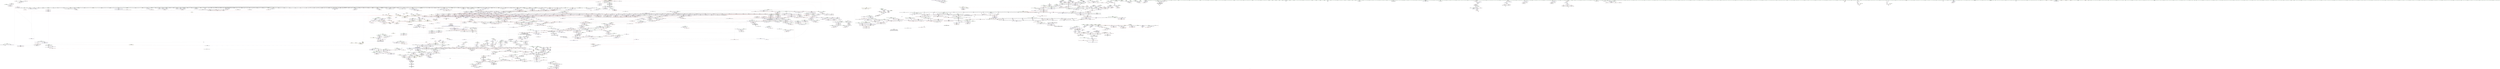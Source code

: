 digraph "SVFG" {
	label="SVFG";

	Node0x56178617e6f0 [shape=record,color=grey,label="{NodeID: 0\nNullPtr}"];
	Node0x56178617e6f0 -> Node0x56178693f700[style=solid];
	Node0x56178617e6f0 -> Node0x56178693f800[style=solid];
	Node0x56178617e6f0 -> Node0x56178693f8d0[style=solid];
	Node0x56178617e6f0 -> Node0x56178693f9a0[style=solid];
	Node0x56178617e6f0 -> Node0x56178693fa70[style=solid];
	Node0x56178617e6f0 -> Node0x56178693fb40[style=solid];
	Node0x56178617e6f0 -> Node0x56178693fc10[style=solid];
	Node0x56178617e6f0 -> Node0x56178693fce0[style=solid];
	Node0x56178617e6f0 -> Node0x56178693fdb0[style=solid];
	Node0x56178617e6f0 -> Node0x56178693fe80[style=solid];
	Node0x56178617e6f0 -> Node0x56178693ff50[style=solid];
	Node0x56178617e6f0 -> Node0x561786940020[style=solid];
	Node0x56178617e6f0 -> Node0x5617869400f0[style=solid];
	Node0x56178617e6f0 -> Node0x5617869401c0[style=solid];
	Node0x56178617e6f0 -> Node0x561786940290[style=solid];
	Node0x56178617e6f0 -> Node0x561786940360[style=solid];
	Node0x56178617e6f0 -> Node0x561786940430[style=solid];
	Node0x56178617e6f0 -> Node0x561786940500[style=solid];
	Node0x56178617e6f0 -> Node0x5617869405d0[style=solid];
	Node0x56178617e6f0 -> Node0x5617869406a0[style=solid];
	Node0x56178617e6f0 -> Node0x561786940770[style=solid];
	Node0x56178617e6f0 -> Node0x561786940840[style=solid];
	Node0x56178617e6f0 -> Node0x561786940910[style=solid];
	Node0x56178617e6f0 -> Node0x5617869409e0[style=solid];
	Node0x56178617e6f0 -> Node0x561786940ab0[style=solid];
	Node0x56178617e6f0 -> Node0x561786940b80[style=solid];
	Node0x56178617e6f0 -> Node0x561786940c50[style=solid];
	Node0x56178617e6f0 -> Node0x561786940d20[style=solid];
	Node0x56178617e6f0 -> Node0x561786940df0[style=solid];
	Node0x56178617e6f0 -> Node0x561786940ec0[style=solid];
	Node0x56178617e6f0 -> Node0x561786940f90[style=solid];
	Node0x56178617e6f0 -> Node0x561786941060[style=solid];
	Node0x56178617e6f0 -> Node0x561786941130[style=solid];
	Node0x56178617e6f0 -> Node0x561786941200[style=solid];
	Node0x56178617e6f0 -> Node0x5617869412d0[style=solid];
	Node0x56178617e6f0 -> Node0x5617869413a0[style=solid];
	Node0x56178617e6f0 -> Node0x561786941470[style=solid];
	Node0x56178617e6f0 -> Node0x561786941540[style=solid];
	Node0x56178617e6f0 -> Node0x561786941610[style=solid];
	Node0x56178617e6f0 -> Node0x5617869416e0[style=solid];
	Node0x56178617e6f0 -> Node0x5617869417b0[style=solid];
	Node0x56178617e6f0 -> Node0x561786941880[style=solid];
	Node0x56178617e6f0 -> Node0x561786941950[style=solid];
	Node0x56178617e6f0 -> Node0x561786941a20[style=solid];
	Node0x56178617e6f0 -> Node0x561786941af0[style=solid];
	Node0x56178617e6f0 -> Node0x561786941bc0[style=solid];
	Node0x56178617e6f0 -> Node0x561786941c90[style=solid];
	Node0x56178617e6f0 -> Node0x561786941d60[style=solid];
	Node0x56178617e6f0 -> Node0x561786941e30[style=solid];
	Node0x56178617e6f0 -> Node0x561786941f00[style=solid];
	Node0x56178617e6f0 -> Node0x561786941fd0[style=solid];
	Node0x56178617e6f0 -> Node0x5617869420a0[style=solid];
	Node0x56178617e6f0 -> Node0x561786952770[style=solid];
	Node0x56178617e6f0 -> Node0x561786952800[style=solid];
	Node0x56178617e6f0 -> Node0x5617869528d0[style=solid];
	Node0x56178617e6f0 -> Node0x5617869529a0[style=solid];
	Node0x56178617e6f0 -> Node0x561786952a70[style=solid];
	Node0x56178617e6f0 -> Node0x561786952b40[style=solid];
	Node0x56178617e6f0 -> Node0x561786952c10[style=solid];
	Node0x56178617e6f0 -> Node0x561786952ce0[style=solid];
	Node0x56178617e6f0 -> Node0x561786952db0[style=solid];
	Node0x56178617e6f0 -> Node0x561786952e80[style=solid];
	Node0x56178617e6f0 -> Node0x561786952f50[style=solid];
	Node0x56178617e6f0 -> Node0x561786953020[style=solid];
	Node0x56178617e6f0 -> Node0x5617869530f0[style=solid];
	Node0x56178617e6f0 -> Node0x5617869531c0[style=solid];
	Node0x56178617e6f0 -> Node0x561786953290[style=solid];
	Node0x56178617e6f0 -> Node0x561786953360[style=solid];
	Node0x56178617e6f0 -> Node0x561786953430[style=solid];
	Node0x56178617e6f0 -> Node0x561786953500[style=solid];
	Node0x56178617e6f0 -> Node0x5617869535d0[style=solid];
	Node0x56178617e6f0 -> Node0x5617869536a0[style=solid];
	Node0x56178617e6f0 -> Node0x561786953770[style=solid];
	Node0x56178617e6f0 -> Node0x561786953840[style=solid];
	Node0x56178617e6f0 -> Node0x561786953910[style=solid];
	Node0x56178617e6f0 -> Node0x5617869539e0[style=solid];
	Node0x56178617e6f0 -> Node0x561786953ab0[style=solid];
	Node0x56178617e6f0 -> Node0x561786953b80[style=solid];
	Node0x56178617e6f0 -> Node0x561786953c50[style=solid];
	Node0x56178617e6f0 -> Node0x561786953d20[style=solid];
	Node0x56178617e6f0 -> Node0x561786953df0[style=solid];
	Node0x56178617e6f0 -> Node0x561786953ec0[style=solid];
	Node0x56178617e6f0 -> Node0x561786953f90[style=solid];
	Node0x56178617e6f0 -> Node0x561786954060[style=solid];
	Node0x56178617e6f0 -> Node0x561786954130[style=solid];
	Node0x56178617e6f0 -> Node0x561786954200[style=solid];
	Node0x56178617e6f0 -> Node0x5617869542d0[style=solid];
	Node0x56178617e6f0 -> Node0x5617869543a0[style=solid];
	Node0x56178617e6f0 -> Node0x561786954470[style=solid];
	Node0x56178617e6f0 -> Node0x561786954540[style=solid];
	Node0x56178617e6f0 -> Node0x5617869895a0[style=solid];
	Node0x56178617e6f0 -> Node0x56178698ecc0[style=solid];
	Node0x56178617e6f0 -> Node0x56178698ed90[style=solid];
	Node0x56178617e6f0 -> Node0x56178698ee60[style=solid];
	Node0x56178617e6f0 -> Node0x561786990ee0[style=solid];
	Node0x56178617e6f0 -> Node0x561786968c00[style=solid];
	Node0x56178617e6f0 -> Node0x561785e4ec30[style=solid];
	Node0x56178617e6f0 -> Node0x5617869dffb0[style=solid];
	Node0x56178617e6f0 -> Node0x5617869e05b0[style=solid];
	Node0x56178617e6f0 -> Node0x5617869e1030[style=solid];
	Node0x56178617e6f0:s64 -> Node0x561786b57440[style=solid,color=red];
	Node0x561786b569c0 [shape=record,color=black,label="{NodeID: 3764\n1715 = PHI(1427, )\n0th arg _ZN9__gnu_cxxmiIPNSt7__cxx1112basic_stringIcSt11char_traitsIcESaIcEEESt6vectorIS6_SaIS6_EEEENS_17__normal_iteratorIT_T0_E15difference_typeERKSE_SH_ }"];
	Node0x561786b569c0 -> Node0x561786962f60[style=solid];
	Node0x561786a3fa00 [shape=record,color=black,label="{NodeID: 2657\nMR_193V_2 = PHI(MR_193V_4, MR_193V_1, )\npts\{100001 100002 \}\n|{<s0>94|<s1>94}}"];
	Node0x561786a3fa00:s0 -> Node0x561786a589c0[style=dashed,color=red];
	Node0x561786a3fa00:s1 -> Node0x561786a58ad0[style=dashed,color=red];
	Node0x561786962cf0 [shape=record,color=blue,label="{NodeID: 1550\n1668\<--1663\n__s.addr\<--__s\n_ZNKSt6vectorINSt7__cxx1112basic_stringIcSt11char_traitsIcESaIcEEESaIS5_EE12_M_check_lenEmPKc\n}"];
	Node0x561786962cf0 -> Node0x56178697fae0[style=dashed];
	Node0x5617869412d0 [shape=record,color=black,label="{NodeID: 443\n930\<--3\n\<--dummyVal\nmain\n}"];
	Node0x5617869412d0 -> Node0x56178698def0[style=solid];
	Node0x561786950730 [shape=record,color=purple,label="{NodeID: 886\n2287\<--2271\ncoerce.dive2\<--__pred\n_ZSt9__find_ifIN9__gnu_cxx17__normal_iteratorIPcNSt7__cxx1112basic_stringIcSt11char_traitsIcESaIcEEEEENS0_5__ops16_Iter_equals_valIKcEEET_SE_SE_T0_\n}"];
	Node0x561786950730 -> Node0x561786966840[style=solid];
	Node0x561786986960 [shape=record,color=red,label="{NodeID: 1329\n2616\<--2615\n\<--_M_finish6\n_ZNSt6vectorINSt7__cxx1112basic_stringIcSt11char_traitsIcESaIcEEESaIS5_EE17_M_default_appendEm\n|{<s0>268}}"];
	Node0x561786986960:s0 -> Node0x561786b5bbf0[style=solid,color=red];
	Node0x561786939740 [shape=record,color=green,label="{NodeID: 222\n1429\<--1430\nthis.addr\<--this.addr_field_insensitive\n_ZNSt6vectorINSt7__cxx1112basic_stringIcSt11char_traitsIcESaIcEEESaIS5_EE17_M_realloc_insertIJRKS5_EEEvN9__gnu_cxx17__normal_iteratorIPS5_S7_EEDpOT_\n}"];
	Node0x561786939740 -> Node0x56178697da60[style=solid];
	Node0x561786939740 -> Node0x561786990930[style=solid];
	Node0x561786b6f310 [shape=record,color=black,label="{NodeID: 3986\n2095 = PHI(1294, )\n|{<s0>213}}"];
	Node0x561786b6f310:s0 -> Node0x561786b72710[style=solid,color=red];
	Node0x56178695cd50 [shape=record,color=black,label="{NodeID: 665\n2384\<--2333\n\<--retval\n_ZSt9__find_ifIN9__gnu_cxx17__normal_iteratorIPcNSt7__cxx1112basic_stringIcSt11char_traitsIcESaIcEEEEENS0_5__ops16_Iter_equals_valIKcEEET_SE_SE_T0_St26random_access_iterator_tag\n}"];
	Node0x56178695cd50 -> Node0x561786951ab0[style=solid];
	Node0x56178697b5d0 [shape=record,color=red,label="{NodeID: 1108\n1034\<--991\n\<--__rhs.addr\n_ZStplIcSt11char_traitsIcESaIcEENSt7__cxx1112basic_stringIT_T0_T1_EEOS8_S9_\n}"];
	Node0x56178617e780 [shape=record,color=green,label="{NodeID: 1\n7\<--1\n__dso_handle\<--dummyObj\nGlob }"];
	Node0x561786b56ad0 [shape=record,color=black,label="{NodeID: 3765\n1716 = PHI(1437, )\n1st arg _ZN9__gnu_cxxmiIPNSt7__cxx1112basic_stringIcSt11char_traitsIcESaIcEEESt6vectorIS6_SaIS6_EEEENS_17__normal_iteratorIT_T0_E15difference_typeERKSE_SH_ }"];
	Node0x561786b56ad0 -> Node0x561786963030[style=solid];
	Node0x561786a3ff00 [shape=record,color=black,label="{NodeID: 2658\nMR_237V_3 = PHI(MR_237V_4, MR_237V_2, )\npts\{2077 \}\n}"];
	Node0x561786a3ff00 -> Node0x561786982520[style=dashed];
	Node0x561786a3ff00 -> Node0x5617869825f0[style=dashed];
	Node0x561786a3ff00 -> Node0x5617869826c0[style=dashed];
	Node0x561786a3ff00 -> Node0x561786982790[style=dashed];
	Node0x561786a3ff00 -> Node0x561786965590[style=dashed];
	Node0x561786962dc0 [shape=record,color=blue,label="{NodeID: 1551\n1672\<--1692\nref.tmp\<--call4\n_ZNKSt6vectorINSt7__cxx1112basic_stringIcSt11char_traitsIcESaIcEEESaIS5_EE12_M_check_lenEmPKc\n|{|<s1>184}}"];
	Node0x561786962dc0 -> Node0x56178697fe20[style=dashed];
	Node0x561786962dc0:s1 -> Node0x561786a98610[style=dashed,color=red];
	Node0x5617869413a0 [shape=record,color=black,label="{NodeID: 444\n958\<--3\n\<--dummyVal\nmain\n}"];
	Node0x561786950800 [shape=record,color=purple,label="{NodeID: 887\n2301\<--2273\ncoerce.dive6\<--agg.tmp\n_ZSt9__find_ifIN9__gnu_cxx17__normal_iteratorIPcNSt7__cxx1112basic_stringIcSt11char_traitsIcESaIcEEEEENS0_5__ops16_Iter_equals_valIKcEEET_SE_SE_T0_\n}"];
	Node0x561786950800 -> Node0x5617869838a0[style=solid];
	Node0x561786986a30 [shape=record,color=red,label="{NodeID: 1330\n2653\<--2652\n\<--_M_start\n_ZNSt6vectorINSt7__cxx1112basic_stringIcSt11char_traitsIcESaIcEEESaIS5_EE17_M_default_appendEm\n|{<s0>275}}"];
	Node0x561786986a30:s0 -> Node0x561786b5fd00[style=solid,color=red];
	Node0x561786939810 [shape=record,color=green,label="{NodeID: 223\n1431\<--1432\n__args.addr\<--__args.addr_field_insensitive\n_ZNSt6vectorINSt7__cxx1112basic_stringIcSt11char_traitsIcESaIcEEESaIS5_EE17_M_realloc_insertIJRKS5_EEEvN9__gnu_cxx17__normal_iteratorIPS5_S7_EEDpOT_\n}"];
	Node0x561786939810 -> Node0x56178697db30[style=solid];
	Node0x561786939810 -> Node0x561786990a00[style=solid];
	Node0x561786b6f3e0 [shape=record,color=black,label="{NodeID: 3987\n2096 = PHI(2180, )\n|{<s0>213}}"];
	Node0x561786b6f3e0:s0 -> Node0x561786b72820[style=solid,color=red];
	Node0x56178695ce20 [shape=record,color=black,label="{NodeID: 666\n2398\<--2333\n\<--retval\n_ZSt9__find_ifIN9__gnu_cxx17__normal_iteratorIPcNSt7__cxx1112basic_stringIcSt11char_traitsIcESaIcEEEEENS0_5__ops16_Iter_equals_valIKcEEET_SE_SE_T0_St26random_access_iterator_tag\n}"];
	Node0x56178695ce20 -> Node0x561786951df0[style=solid];
	Node0x56178697b6a0 [shape=record,color=red,label="{NodeID: 1109\n1005\<--993\n\<--__size\n_ZStplIcSt11char_traitsIcESaIcEENSt7__cxx1112basic_stringIT_T0_T1_EEOS8_S9_\n}"];
	Node0x56178697b6a0 -> Node0x5617869e11b0[style=solid];
	Node0x561786928110 [shape=record,color=green,label="{NodeID: 2\n11\<--1\n.str\<--dummyObj\nGlob }"];
	Node0x561786b56c10 [shape=record,color=black,label="{NodeID: 3766\n1328 = PHI(1228, 1238, )\n0th arg _ZNSt12_Vector_baseINSt7__cxx1112basic_stringIcSt11char_traitsIcESaIcEEESaIS5_EE12_Vector_implD2Ev }"];
	Node0x561786b56c10 -> Node0x56178698fea0[style=solid];
	Node0x561786a3fff0 [shape=record,color=black,label="{NodeID: 2659\nMR_243V_3 = PHI(MR_243V_4, MR_243V_2, )\npts\{20710000 \}\n|{<s0>210|<s1>212|<s2>214|<s3>214}}"];
	Node0x561786a3fff0:s0 -> Node0x561786a92e50[style=dashed,color=red];
	Node0x561786a3fff0:s1 -> Node0x56178699dd60[style=dashed,color=red];
	Node0x561786a3fff0:s2 -> Node0x561786983080[style=dashed,color=red];
	Node0x561786a3fff0:s3 -> Node0x561786965e80[style=dashed,color=red];
	Node0x561786962e90 [shape=record,color=blue,label="{NodeID: 1552\n1670\<--1698\n__len\<--add\n_ZNKSt6vectorINSt7__cxx1112basic_stringIcSt11char_traitsIcESaIcEEESaIS5_EE12_M_check_lenEmPKc\n}"];
	Node0x561786962e90 -> Node0x56178697fbb0[style=dashed];
	Node0x561786962e90 -> Node0x56178697fc80[style=dashed];
	Node0x561786962e90 -> Node0x56178697fd50[style=dashed];
	Node0x561786941470 [shape=record,color=black,label="{NodeID: 445\n959\<--3\n\<--dummyVal\nmain\n}"];
	Node0x561786941470 -> Node0x56178698e090[style=solid];
	Node0x5617869508d0 [shape=record,color=purple,label="{NodeID: 888\n2303\<--2275\ncoerce.dive7\<--agg.tmp3\n_ZSt9__find_ifIN9__gnu_cxx17__normal_iteratorIPcNSt7__cxx1112basic_stringIcSt11char_traitsIcESaIcEEEEENS0_5__ops16_Iter_equals_valIKcEEET_SE_SE_T0_\n}"];
	Node0x5617869508d0 -> Node0x561786983970[style=solid];
	Node0x561786986b00 [shape=record,color=red,label="{NodeID: 1331\n2657\<--2656\n\<--_M_finish18\n_ZNSt6vectorINSt7__cxx1112basic_stringIcSt11char_traitsIcESaIcEEESaIS5_EE17_M_default_appendEm\n|{<s0>275}}"];
	Node0x561786986b00:s0 -> Node0x561786b5fe90[style=solid,color=red];
	Node0x5617869398e0 [shape=record,color=green,label="{NodeID: 224\n1433\<--1434\n__len\<--__len_field_insensitive\n_ZNSt6vectorINSt7__cxx1112basic_stringIcSt11char_traitsIcESaIcEEESaIS5_EE17_M_realloc_insertIJRKS5_EEEvN9__gnu_cxx17__normal_iteratorIPS5_S7_EEDpOT_\n}"];
	Node0x5617869398e0 -> Node0x56178697dc00[style=solid];
	Node0x5617869398e0 -> Node0x56178697dcd0[style=solid];
	Node0x5617869398e0 -> Node0x56178697dda0[style=solid];
	Node0x5617869398e0 -> Node0x561786990ad0[style=solid];
	Node0x561786b6f4b0 [shape=record,color=black,label="{NodeID: 3988\n2103 = PHI(2189, )\n}"];
	Node0x56178695cef0 [shape=record,color=black,label="{NodeID: 667\n2410\<--2333\n\<--retval\n_ZSt9__find_ifIN9__gnu_cxx17__normal_iteratorIPcNSt7__cxx1112basic_stringIcSt11char_traitsIcESaIcEEEEENS0_5__ops16_Iter_equals_valIKcEEET_SE_SE_T0_St26random_access_iterator_tag\n}"];
	Node0x56178695cef0 -> Node0x561786952130[style=solid];
	Node0x56178697b770 [shape=record,color=red,label="{NodeID: 1110\n1012\<--993\n\<--__size\n_ZStplIcSt11char_traitsIcESaIcEENSt7__cxx1112basic_stringIT_T0_T1_EEOS8_S9_\n}"];
	Node0x56178697b770 -> Node0x5617869e17b0[style=solid];
	Node0x561786926e20 [shape=record,color=green,label="{NodeID: 3\n13\<--1\n.str.2\<--dummyObj\nGlob }"];
	Node0x561786b56e20 [shape=record,color=black,label="{NodeID: 3767\n125 = PHI(704, )\n0th arg _Z9getPointsNSt7__cxx1112basic_stringIcSt11char_traitsIcESaIcEEES4_ }"];
	Node0x561786a400e0 [shape=record,color=black,label="{NodeID: 2660\nMR_83V_3 = PHI(MR_83V_1, MR_83V_2, )\npts\{100000 1300000 \}\n|{<s0>45|<s1>45|<s2>45|<s3>58|<s4>58|<s5>58|<s6>94}}"];
	Node0x561786a400e0:s0 -> Node0x561786a5cfd0[style=dashed,color=blue];
	Node0x561786a400e0:s1 -> Node0x561786a683d0[style=dashed,color=blue];
	Node0x561786a400e0:s2 -> Node0x561786a692d0[style=dashed,color=blue];
	Node0x561786a400e0:s3 -> Node0x561786a5cfd0[style=dashed,color=blue];
	Node0x561786a400e0:s4 -> Node0x561786a683d0[style=dashed,color=blue];
	Node0x561786a400e0:s5 -> Node0x561786a692d0[style=dashed,color=blue];
	Node0x561786a400e0:s6 -> Node0x561786ab8100[style=dashed,color=blue];
	Node0x561786962f60 [shape=record,color=blue,label="{NodeID: 1553\n1717\<--1715\n__lhs.addr\<--__lhs\n_ZN9__gnu_cxxmiIPNSt7__cxx1112basic_stringIcSt11char_traitsIcESaIcEEESt6vectorIS6_SaIS6_EEEENS_17__normal_iteratorIT_T0_E15difference_typeERKSE_SH_\n}"];
	Node0x561786962f60 -> Node0x56178697fef0[style=dashed];
	Node0x561786941540 [shape=record,color=black,label="{NodeID: 446\n961\<--3\n\<--dummyVal\nmain\n}"];
	Node0x561786941540 -> Node0x56178698e160[style=solid];
	Node0x561786993960 [shape=record,color=yellow,style=double,label="{NodeID: 3103\n30V_1 = ENCHI(MR_30V_0)\npts\{140 \}\nFun[_ZSt9__find_ifIN9__gnu_cxx17__normal_iteratorIPcNSt7__cxx1112basic_stringIcSt11char_traitsIcESaIcEEEEENS0_5__ops16_Iter_equals_valIKcEEET_SE_SE_T0_]|{<s0>231}}"];
	Node0x561786993960:s0 -> Node0x56178699c7c0[style=dashed,color=red];
	Node0x5617869509a0 [shape=record,color=purple,label="{NodeID: 889\n2305\<--2277\ncoerce.dive8\<--agg.tmp4\n_ZSt9__find_ifIN9__gnu_cxx17__normal_iteratorIPcNSt7__cxx1112basic_stringIcSt11char_traitsIcESaIcEEEEENS0_5__ops16_Iter_equals_valIKcEEET_SE_SE_T0_\n}"];
	Node0x5617869509a0 -> Node0x561786983a40[style=solid];
	Node0x561786986bd0 [shape=record,color=red,label="{NodeID: 1332\n2697\<--2696\n\<--_M_start30\n_ZNSt6vectorINSt7__cxx1112basic_stringIcSt11char_traitsIcESaIcEEESaIS5_EE17_M_default_appendEm\n|{<s0>283}}"];
	Node0x561786986bd0:s0 -> Node0x561786b70b70[style=solid,color=red];
	Node0x5617869399b0 [shape=record,color=green,label="{NodeID: 225\n1435\<--1436\n__elems_before\<--__elems_before_field_insensitive\n_ZNSt6vectorINSt7__cxx1112basic_stringIcSt11char_traitsIcESaIcEEESaIS5_EE17_M_realloc_insertIJRKS5_EEEvN9__gnu_cxx17__normal_iteratorIPS5_S7_EEDpOT_\n}"];
	Node0x5617869399b0 -> Node0x56178697de70[style=solid];
	Node0x5617869399b0 -> Node0x56178697df40[style=solid];
	Node0x5617869399b0 -> Node0x561786990c70[style=solid];
	Node0x561786b6f580 [shape=record,color=black,label="{NodeID: 3989\n2117 = PHI()\n}"];
	Node0x56178695cfc0 [shape=record,color=black,label="{NodeID: 668\n2422\<--2333\n\<--retval\n_ZSt9__find_ifIN9__gnu_cxx17__normal_iteratorIPcNSt7__cxx1112basic_stringIcSt11char_traitsIcESaIcEEEEENS0_5__ops16_Iter_equals_valIKcEEET_SE_SE_T0_St26random_access_iterator_tag\n}"];
	Node0x56178695cfc0 -> Node0x561786952470[style=solid];
	Node0x56178697b840 [shape=record,color=red,label="{NodeID: 1111\n1020\<--995\n\<--__cond\n_ZStplIcSt11char_traitsIcESaIcEENSt7__cxx1112basic_stringIT_T0_T1_EEOS8_S9_\n}"];
	Node0x56178697b840 -> Node0x5617869580f0[style=solid];
	Node0x561786926ee0 [shape=record,color=green,label="{NodeID: 4\n15\<--1\nstdin\<--dummyObj\nGlob }"];
	Node0x561786b57110 [shape=record,color=black,label="{NodeID: 3768\n126 = PHI(710, )\n1st arg _Z9getPointsNSt7__cxx1112basic_stringIcSt11char_traitsIcESaIcEEES4_ }"];
	Node0x561786a42e70 [shape=record,color=black,label="{NodeID: 2661\nMR_85V_3 = PHI(MR_85V_5, MR_85V_2, )\npts\{100001 1300001 \}\n|{<s0>45|<s1>45|<s2>45|<s3>58|<s4>58|<s5>58|<s6>94}}"];
	Node0x561786a42e70:s0 -> Node0x561786a5d4d0[style=dashed,color=blue];
	Node0x561786a42e70:s1 -> Node0x561786a688d0[style=dashed,color=blue];
	Node0x561786a42e70:s2 -> Node0x561786a697d0[style=dashed,color=blue];
	Node0x561786a42e70:s3 -> Node0x561786a5d4d0[style=dashed,color=blue];
	Node0x561786a42e70:s4 -> Node0x561786a688d0[style=dashed,color=blue];
	Node0x561786a42e70:s5 -> Node0x561786a697d0[style=dashed,color=blue];
	Node0x561786a42e70:s6 -> Node0x561786a792f0[style=dashed,color=blue];
	Node0x561786963030 [shape=record,color=blue,label="{NodeID: 1554\n1719\<--1716\n__rhs.addr\<--__rhs\n_ZN9__gnu_cxxmiIPNSt7__cxx1112basic_stringIcSt11char_traitsIcESaIcEEESt6vectorIS6_SaIS6_EEEENS_17__normal_iteratorIT_T0_E15difference_typeERKSE_SH_\n}"];
	Node0x561786963030 -> Node0x56178697ffc0[style=dashed];
	Node0x561786941610 [shape=record,color=black,label="{NodeID: 447\n969\<--3\nlpad.val\<--dummyVal\nmain\n}"];
	Node0x561786950a70 [shape=record,color=purple,label="{NodeID: 890\n2931\<--2289\noffset_0\<--\n}"];
	Node0x561786950a70 -> Node0x561786966910[style=solid];
	Node0x561786986ca0 [shape=record,color=red,label="{NodeID: 1333\n2701\<--2700\n\<--_M_finish32\n_ZNSt6vectorINSt7__cxx1112basic_stringIcSt11char_traitsIcESaIcEEESaIS5_EE17_M_default_appendEm\n|{<s0>283}}"];
	Node0x561786986ca0:s0 -> Node0x561786b70c40[style=solid,color=red];
	Node0x561786939a80 [shape=record,color=green,label="{NodeID: 226\n1437\<--1438\nref.tmp\<--ref.tmp_field_insensitive\n_ZNSt6vectorINSt7__cxx1112basic_stringIcSt11char_traitsIcESaIcEEESaIS5_EE17_M_realloc_insertIJRKS5_EEEvN9__gnu_cxx17__normal_iteratorIPS5_S7_EEDpOT_\n|{|<s1>155}}"];
	Node0x561786939a80 -> Node0x56178694d0c0[style=solid];
	Node0x561786939a80:s1 -> Node0x561786b56ad0[style=solid,color=red];
	Node0x561786b6f650 [shape=record,color=black,label="{NodeID: 3990\n2175 = PHI(2227, )\n}"];
	Node0x56178695d090 [shape=record,color=black,label="{NodeID: 669\n2442\<--2333\n\<--retval\n_ZSt9__find_ifIN9__gnu_cxx17__normal_iteratorIPcNSt7__cxx1112basic_stringIcSt11char_traitsIcESaIcEEEEENS0_5__ops16_Iter_equals_valIKcEEET_SE_SE_T0_St26random_access_iterator_tag\n}"];
	Node0x56178695d090 -> Node0x5617869721f0[style=solid];
	Node0x56178697b910 [shape=record,color=red,label="{NodeID: 1112\n1062\<--1049\n\<--__lhs.addr\n_ZStplIcSt11char_traitsIcESaIcEENSt7__cxx1112basic_stringIT_T0_T1_EERKS8_S5_\n}"];
	Node0x5617868f2060 [shape=record,color=green,label="{NodeID: 5\n16\<--1\n.str.3\<--dummyObj\nGlob }"];
	Node0x561786b57220 [shape=record,color=black,label="{NodeID: 3769\n1940 = PHI(1933, )\n0th arg _ZN9__gnu_cxx13new_allocatorINSt7__cxx1112basic_stringIcSt11char_traitsIcESaIcEEEE8allocateEmPKv }"];
	Node0x561786b57220 -> Node0x561786964550[style=solid];
	Node0x561786a43370 [shape=record,color=black,label="{NodeID: 2662\nMR_130V_3 = PHI(MR_130V_1, MR_130V_2, )\npts\{100002 1300002 \}\n|{<s0>45|<s1>45|<s2>45|<s3>58|<s4>58|<s5>58|<s6>94}}"];
	Node0x561786a43370:s0 -> Node0x561786a5d9d0[style=dashed,color=blue];
	Node0x561786a43370:s1 -> Node0x561786a68dd0[style=dashed,color=blue];
	Node0x561786a43370:s2 -> Node0x561786a69cd0[style=dashed,color=blue];
	Node0x561786a43370:s3 -> Node0x561786a5d9d0[style=dashed,color=blue];
	Node0x561786a43370:s4 -> Node0x561786a68dd0[style=dashed,color=blue];
	Node0x561786a43370:s5 -> Node0x561786a69cd0[style=dashed,color=blue];
	Node0x561786a43370:s6 -> Node0x561786a792f0[style=dashed,color=blue];
	Node0x561786963100 [shape=record,color=blue,label="{NodeID: 1555\n1738\<--1735\nthis.addr\<--this\n_ZNSt6vectorINSt7__cxx1112basic_stringIcSt11char_traitsIcESaIcEEESaIS5_EE5beginEv\n}"];
	Node0x561786963100 -> Node0x561786980230[style=dashed];
	Node0x5617869416e0 [shape=record,color=black,label="{NodeID: 448\n970\<--3\nlpad.val40\<--dummyVal\nmain\n}"];
	Node0x561786950b40 [shape=record,color=purple,label="{NodeID: 891\n2932\<--2290\noffset_0\<--\n}"];
	Node0x561786950b40 -> Node0x561786988500[style=solid];
	Node0x561786986d70 [shape=record,color=red,label="{NodeID: 1334\n2709\<--2708\n\<--_M_start35\n_ZNSt6vectorINSt7__cxx1112basic_stringIcSt11char_traitsIcESaIcEEESaIS5_EE17_M_default_appendEm\n|{<s0>284}}"];
	Node0x561786986d70:s0 -> Node0x561786b58790[style=solid,color=red];
	Node0x561786939b50 [shape=record,color=green,label="{NodeID: 227\n1439\<--1440\n__new_start\<--__new_start_field_insensitive\n_ZNSt6vectorINSt7__cxx1112basic_stringIcSt11char_traitsIcESaIcEEESaIS5_EE17_M_realloc_insertIJRKS5_EEEvN9__gnu_cxx17__normal_iteratorIPS5_S7_EEDpOT_\n}"];
	Node0x561786939b50 -> Node0x56178697e010[style=solid];
	Node0x561786939b50 -> Node0x56178697e0e0[style=solid];
	Node0x561786939b50 -> Node0x56178697e1b0[style=solid];
	Node0x561786939b50 -> Node0x56178697e280[style=solid];
	Node0x561786939b50 -> Node0x56178697e350[style=solid];
	Node0x561786939b50 -> Node0x56178697e420[style=solid];
	Node0x561786939b50 -> Node0x56178697e4f0[style=solid];
	Node0x561786939b50 -> Node0x56178697e5c0[style=solid];
	Node0x561786939b50 -> Node0x561786990d40[style=solid];
	Node0x561786b6f720 [shape=record,color=black,label="{NodeID: 3991\n2211 = PHI(2218, )\n}"];
	Node0x561786b6f720 -> Node0x5617869e02b0[style=solid];
	Node0x56178695d160 [shape=record,color=black,label="{NodeID: 670\n2455\<--2333\n\<--retval\n_ZSt9__find_ifIN9__gnu_cxx17__normal_iteratorIPcNSt7__cxx1112basic_stringIcSt11char_traitsIcESaIcEEEEENS0_5__ops16_Iter_equals_valIKcEEET_SE_SE_T0_St26random_access_iterator_tag\n}"];
	Node0x56178695d160 -> Node0x561786972530[style=solid];
	Node0x56178697b9e0 [shape=record,color=red,label="{NodeID: 1113\n1064\<--1051\n\<--__rhs.addr\n_ZStplIcSt11char_traitsIcESaIcEENSt7__cxx1112basic_stringIT_T0_T1_EERKS8_S5_\n}"];
	Node0x5617868f2120 [shape=record,color=green,label="{NodeID: 6\n18\<--1\n_ZSt3cin\<--dummyObj\nGlob }"];
	Node0x561786b57330 [shape=record,color=black,label="{NodeID: 3770\n1941 = PHI(1934, )\n1st arg _ZN9__gnu_cxx13new_allocatorINSt7__cxx1112basic_stringIcSt11char_traitsIcESaIcEEEE8allocateEmPKv }"];
	Node0x561786b57330 -> Node0x561786964620[style=solid];
	Node0x561786a438a0 [shape=record,color=black,label="{NodeID: 2663\nMR_455V_3 = PHI(MR_455V_4, MR_455V_2, )\npts\{1859 \}\n}"];
	Node0x561786a438a0 -> Node0x561786980e60[style=dashed];
	Node0x5617869631d0 [shape=record,color=blue,label="{NodeID: 1556\n1752\<--1750\nthis.addr\<--this\n_ZNSt12_Vector_baseINSt7__cxx1112basic_stringIcSt11char_traitsIcESaIcEEESaIS5_EE11_M_allocateEm\n}"];
	Node0x5617869631d0 -> Node0x5617869803d0[style=dashed];
	Node0x5617869417b0 [shape=record,color=black,label="{NodeID: 449\n1072\<--3\n\<--dummyVal\n_ZStplIcSt11char_traitsIcESaIcEENSt7__cxx1112basic_stringIT_T0_T1_EERKS8_S5_\n}"];
	Node0x561786950c10 [shape=record,color=purple,label="{NodeID: 892\n2934\<--2292\noffset_0\<--\n}"];
	Node0x561786950c10 -> Node0x5617869669e0[style=solid];
	Node0x561786986e40 [shape=record,color=red,label="{NodeID: 1335\n2713\<--2712\n\<--_M_end_of_storage37\n_ZNSt6vectorINSt7__cxx1112basic_stringIcSt11char_traitsIcESaIcEEESaIS5_EE17_M_default_appendEm\n}"];
	Node0x561786986e40 -> Node0x561786960150[style=solid];
	Node0x561786939c20 [shape=record,color=green,label="{NodeID: 228\n1441\<--1442\n__new_finish\<--__new_finish_field_insensitive\n_ZNSt6vectorINSt7__cxx1112basic_stringIcSt11char_traitsIcESaIcEEESaIS5_EE17_M_realloc_insertIJRKS5_EEEvN9__gnu_cxx17__normal_iteratorIPS5_S7_EEDpOT_\n}"];
	Node0x561786939c20 -> Node0x56178697e690[style=solid];
	Node0x561786939c20 -> Node0x56178697e760[style=solid];
	Node0x561786939c20 -> Node0x56178697e830[style=solid];
	Node0x561786939c20 -> Node0x56178697e900[style=solid];
	Node0x561786939c20 -> Node0x56178697e9d0[style=solid];
	Node0x561786939c20 -> Node0x561786990e10[style=solid];
	Node0x561786939c20 -> Node0x561786990ee0[style=solid];
	Node0x561786939c20 -> Node0x561786990fb0[style=solid];
	Node0x561786939c20 -> Node0x561786991080[style=solid];
	Node0x561786939c20 -> Node0x561786991150[style=solid];
	Node0x561786b6f7f0 [shape=record,color=black,label="{NodeID: 3992\n2215 = PHI(2218, )\n}"];
	Node0x561786b6f7f0 -> Node0x5617869e02b0[style=solid];
	Node0x56178695d230 [shape=record,color=black,label="{NodeID: 671\n2468\<--2333\n\<--retval\n_ZSt9__find_ifIN9__gnu_cxx17__normal_iteratorIPcNSt7__cxx1112basic_stringIcSt11char_traitsIcESaIcEEEEENS0_5__ops16_Iter_equals_valIKcEEET_SE_SE_T0_St26random_access_iterator_tag\n}"];
	Node0x56178695d230 -> Node0x561786972870[style=solid];
	Node0x56178697bab0 [shape=record,color=red,label="{NodeID: 1114\n1070\<--1053\nnrvo.val\<--nrvo\n_ZStplIcSt11char_traitsIcESaIcEENSt7__cxx1112basic_stringIT_T0_T1_EERKS8_S5_\n}"];
	Node0x5617868f21e0 [shape=record,color=green,label="{NodeID: 7\n19\<--1\n.str.4\<--dummyObj\nGlob }"];
	Node0x561786b57440 [shape=record,color=black,label="{NodeID: 3771\n1942 = PHI(3, )\n2nd arg _ZN9__gnu_cxx13new_allocatorINSt7__cxx1112basic_stringIcSt11char_traitsIcESaIcEEEE8allocateEmPKv }"];
	Node0x561786b57440 -> Node0x5617869646f0[style=solid];
	Node0x561786a43da0 [shape=record,color=black,label="{NodeID: 2664\nMR_22V_3 = PHI(MR_22V_4, MR_22V_2, )\npts\{132 \}\n}"];
	Node0x561786a43da0 -> Node0x561786975c70[style=dashed];
	Node0x561786a43da0 -> Node0x561786975d40[style=dashed];
	Node0x561786a43da0 -> Node0x561786975e10[style=dashed];
	Node0x561786a43da0 -> Node0x561786975ee0[style=dashed];
	Node0x561786a43da0 -> Node0x561786989d20[style=dashed];
	Node0x5617869632a0 [shape=record,color=blue,label="{NodeID: 1557\n1754\<--1751\n__n.addr\<--__n\n_ZNSt12_Vector_baseINSt7__cxx1112basic_stringIcSt11char_traitsIcESaIcEEESaIS5_EE11_M_allocateEm\n}"];
	Node0x5617869632a0 -> Node0x5617869804a0[style=dashed];
	Node0x5617869632a0 -> Node0x561786980570[style=dashed];
	Node0x561786941880 [shape=record,color=black,label="{NodeID: 450\n1073\<--3\n\<--dummyVal\n_ZStplIcSt11char_traitsIcESaIcEENSt7__cxx1112basic_stringIT_T0_T1_EERKS8_S5_\n}"];
	Node0x561786941880 -> Node0x56178698e8b0[style=solid];
	Node0x561786950ce0 [shape=record,color=purple,label="{NodeID: 893\n2935\<--2293\noffset_0\<--\n}"];
	Node0x561786950ce0 -> Node0x5617869885d0[style=solid];
	Node0x561786986f10 [shape=record,color=red,label="{NodeID: 1336\n2717\<--2716\n\<--_M_start39\n_ZNSt6vectorINSt7__cxx1112basic_stringIcSt11char_traitsIcESaIcEEESaIS5_EE17_M_default_appendEm\n}"];
	Node0x561786986f10 -> Node0x561786960220[style=solid];
	Node0x5617869421e0 [shape=record,color=green,label="{NodeID: 229\n1443\<--1444\nexn.slot\<--exn.slot_field_insensitive\n_ZNSt6vectorINSt7__cxx1112basic_stringIcSt11char_traitsIcESaIcEEESaIS5_EE17_M_realloc_insertIJRKS5_EEEvN9__gnu_cxx17__normal_iteratorIPS5_S7_EEDpOT_\n}"];
	Node0x5617869421e0 -> Node0x56178697eaa0[style=solid];
	Node0x5617869421e0 -> Node0x56178697eb70[style=solid];
	Node0x5617869421e0 -> Node0x561786962190[style=solid];
	Node0x5617869421e0 -> Node0x561786962330[style=solid];
	Node0x561786b6f8c0 [shape=record,color=black,label="{NodeID: 3993\n2307 = PHI(2329, )\n}"];
	Node0x561786b6f8c0 -> Node0x561786966b80[style=solid];
	Node0x56178695d300 [shape=record,color=black,label="{NodeID: 672\n2475\<--2333\n\<--retval\n_ZSt9__find_ifIN9__gnu_cxx17__normal_iteratorIPcNSt7__cxx1112basic_stringIcSt11char_traitsIcESaIcEEEEENS0_5__ops16_Iter_equals_valIKcEEET_SE_SE_T0_St26random_access_iterator_tag\n}"];
	Node0x56178695d300 -> Node0x561786972a10[style=solid];
	Node0x56178697bb80 [shape=record,color=red,label="{NodeID: 1115\n1082\<--1055\nexn\<--exn.slot\n_ZStplIcSt11char_traitsIcESaIcEENSt7__cxx1112basic_stringIT_T0_T1_EERKS8_S5_\n}"];
	Node0x5617868a4f30 [shape=record,color=green,label="{NodeID: 8\n21\<--1\nstdout\<--dummyObj\nGlob }"];
	Node0x561786b57550 [shape=record,color=black,label="{NodeID: 3772\n1901 = PHI(1886, 1952, )\n0th arg _ZNK9__gnu_cxx13new_allocatorINSt7__cxx1112basic_stringIcSt11char_traitsIcESaIcEEEE8max_sizeEv }"];
	Node0x561786b57550 -> Node0x561786964070[style=solid];
	Node0x561786a442a0 [shape=record,color=black,label="{NodeID: 2665\nMR_14V_3 = PHI(MR_14V_5, MR_14V_2, )\npts\{1300000 \}\n|{|<s2>18}}"];
	Node0x561786a442a0 -> Node0x561786a442a0[style=dashed];
	Node0x561786a442a0 -> Node0x561786a692d0[style=dashed];
	Node0x561786a442a0:s2 -> Node0x561786a96640[style=dashed,color=red];
	Node0x561786963370 [shape=record,color=blue,label="{NodeID: 1558\n1777\<--1773\n__first.addr\<--__first\n_ZSt34__uninitialized_move_if_noexcept_aIPNSt7__cxx1112basic_stringIcSt11char_traitsIcESaIcEEES6_SaIS5_EET0_T_S9_S8_RT1_\n}"];
	Node0x561786963370 -> Node0x561786980640[style=dashed];
	Node0x561786941950 [shape=record,color=black,label="{NodeID: 451\n1075\<--3\n\<--dummyVal\n_ZStplIcSt11char_traitsIcESaIcEENSt7__cxx1112basic_stringIT_T0_T1_EERKS8_S5_\n}"];
	Node0x561786941950 -> Node0x56178698e980[style=solid];
	Node0x561786950db0 [shape=record,color=purple,label="{NodeID: 894\n2937\<--2295\noffset_0\<--\n}"];
	Node0x561786950db0 -> Node0x561786966ab0[style=solid];
	Node0x561786986fe0 [shape=record,color=red,label="{NodeID: 1337\n2767\<--2761\nthis1\<--this.addr\n_ZNSt6vectorINSt7__cxx1112basic_stringIcSt11char_traitsIcESaIcEEESaIS5_EE15_M_erase_at_endEPS5_\n}"];
	Node0x561786986fe0 -> Node0x5617869602f0[style=solid];
	Node0x561786986fe0 -> Node0x5617869603c0[style=solid];
	Node0x561786986fe0 -> Node0x561786960490[style=solid];
	Node0x5617869422b0 [shape=record,color=green,label="{NodeID: 230\n1445\<--1446\nehselector.slot\<--ehselector.slot_field_insensitive\n_ZNSt6vectorINSt7__cxx1112basic_stringIcSt11char_traitsIcESaIcEEESaIS5_EE17_M_realloc_insertIJRKS5_EEEvN9__gnu_cxx17__normal_iteratorIPS5_S7_EEDpOT_\n}"];
	Node0x5617869422b0 -> Node0x56178697ec40[style=solid];
	Node0x5617869422b0 -> Node0x561786962260[style=solid];
	Node0x5617869422b0 -> Node0x561786962400[style=solid];
	Node0x561786b6f990 [shape=record,color=black,label="{NodeID: 3994\n2365 = PHI(2490, )\n}"];
	Node0x561786b6f990 -> Node0x5617869db930[style=solid];
	Node0x56178695d3d0 [shape=record,color=black,label="{NodeID: 673\n2376\<--2335\n\<--__first\n_ZSt9__find_ifIN9__gnu_cxx17__normal_iteratorIPcNSt7__cxx1112basic_stringIcSt11char_traitsIcESaIcEEEEENS0_5__ops16_Iter_equals_valIKcEEET_SE_SE_T0_St26random_access_iterator_tag\n}"];
	Node0x56178695d3d0 -> Node0x5617869519e0[style=solid];
	Node0x56178697bc50 [shape=record,color=red,label="{NodeID: 1116\n1083\<--1057\nsel\<--ehselector.slot\n_ZStplIcSt11char_traitsIcESaIcEENSt7__cxx1112basic_stringIT_T0_T1_EERKS8_S5_\n}"];
	Node0x5617868a5030 [shape=record,color=green,label="{NodeID: 9\n22\<--1\n.str.5\<--dummyObj\nGlob }"];
	Node0x561786b576a0 [shape=record,color=black,label="{NodeID: 3773\n2491 = PHI(2337, 2337, )\n0th arg _ZN9__gnu_cxxmiIPcNSt7__cxx1112basic_stringIcSt11char_traitsIcESaIcEEEEENS_17__normal_iteratorIT_T0_E15difference_typeERKSB_SE_ }"];
	Node0x561786b576a0 -> Node0x561786967e30[style=solid];
	Node0x561786a447a0 [shape=record,color=black,label="{NodeID: 2666\nMR_16V_3 = PHI(MR_16V_5, MR_16V_2, )\npts\{1300001 \}\n|{|<s2>18}}"];
	Node0x561786a447a0 -> Node0x561786a447a0[style=dashed];
	Node0x561786a447a0 -> Node0x561786a697d0[style=dashed];
	Node0x561786a447a0:s2 -> Node0x561786a96720[style=dashed,color=red];
	Node0x561786963440 [shape=record,color=blue,label="{NodeID: 1559\n1779\<--1774\n__last.addr\<--__last\n_ZSt34__uninitialized_move_if_noexcept_aIPNSt7__cxx1112basic_stringIcSt11char_traitsIcESaIcEEES6_SaIS5_EET0_T_S9_S8_RT1_\n}"];
	Node0x561786963440 -> Node0x561786980710[style=dashed];
	Node0x561786941a20 [shape=record,color=black,label="{NodeID: 452\n1084\<--3\nlpad.val\<--dummyVal\n_ZStplIcSt11char_traitsIcESaIcEENSt7__cxx1112basic_stringIT_T0_T1_EERKS8_S5_\n}"];
	Node0x561786950e80 [shape=record,color=purple,label="{NodeID: 895\n2938\<--2296\noffset_0\<--\n}"];
	Node0x561786950e80 -> Node0x5617869886a0[style=solid];
	Node0x5617869870b0 [shape=record,color=red,label="{NodeID: 1338\n2768\<--2763\n\<--__pos.addr\n_ZNSt6vectorINSt7__cxx1112basic_stringIcSt11char_traitsIcESaIcEEESaIS5_EE15_M_erase_at_endEPS5_\n|{<s0>287}}"];
	Node0x5617869870b0:s0 -> Node0x561786b70b70[style=solid,color=red];
	Node0x561786942380 [shape=record,color=green,label="{NodeID: 231\n1454\<--1455\n_ZNKSt6vectorINSt7__cxx1112basic_stringIcSt11char_traitsIcESaIcEEESaIS5_EE12_M_check_lenEmPKc\<--_ZNKSt6vectorINSt7__cxx1112basic_stringIcSt11char_traitsIcESaIcEEESaIS5_EE12_M_check_lenEmPKc_field_insensitive\n}"];
	Node0x561786b6fa60 [shape=record,color=black,label="{NodeID: 3995\n2380 = PHI(2509, )\n}"];
	Node0x56178695d4a0 [shape=record,color=black,label="{NodeID: 674\n2385\<--2335\n\<--__first\n_ZSt9__find_ifIN9__gnu_cxx17__normal_iteratorIPcNSt7__cxx1112basic_stringIcSt11char_traitsIcESaIcEEEEENS0_5__ops16_Iter_equals_valIKcEEET_SE_SE_T0_St26random_access_iterator_tag\n}"];
	Node0x56178695d4a0 -> Node0x561786951b80[style=solid];
	Node0x56178697bd20 [shape=record,color=red,label="{NodeID: 1117\n1104\<--1101\n\<--__t.addr\n_ZSt4moveIRNSt7__cxx1112basic_stringIcSt11char_traitsIcESaIcEEEEONSt16remove_referenceIT_E4typeEOS8_\n}"];
	Node0x56178697bd20 -> Node0x5617869581c0[style=solid];
	Node0x5617868a5130 [shape=record,color=green,label="{NodeID: 10\n24\<--1\n.str.6\<--dummyObj\nGlob }"];
	Node0x561786b577f0 [shape=record,color=black,label="{NodeID: 3774\n2492 = PHI(2335, 2335, )\n1st arg _ZN9__gnu_cxxmiIPcNSt7__cxx1112basic_stringIcSt11char_traitsIcESaIcEEEEENS_17__normal_iteratorIT_T0_E15difference_typeERKSB_SE_ }"];
	Node0x561786b577f0 -> Node0x561786967f00[style=solid];
	Node0x561786a44ca0 [shape=record,color=black,label="{NodeID: 2667\nMR_18V_3 = PHI(MR_18V_5, MR_18V_2, )\npts\{1300002 \}\n|{|<s2>18}}"];
	Node0x561786a44ca0 -> Node0x561786a44ca0[style=dashed];
	Node0x561786a44ca0 -> Node0x561786a69cd0[style=dashed];
	Node0x561786a44ca0:s2 -> Node0x561786a96800[style=dashed,color=red];
	Node0x561786963510 [shape=record,color=blue,label="{NodeID: 1560\n1781\<--1775\n__result.addr\<--__result\n_ZSt34__uninitialized_move_if_noexcept_aIPNSt7__cxx1112basic_stringIcSt11char_traitsIcESaIcEEES6_SaIS5_EET0_T_S9_S8_RT1_\n}"];
	Node0x561786963510 -> Node0x5617869807e0[style=dashed];
	Node0x561786941af0 [shape=record,color=black,label="{NodeID: 453\n1085\<--3\nlpad.val1\<--dummyVal\n_ZStplIcSt11char_traitsIcESaIcEENSt7__cxx1112basic_stringIT_T0_T1_EERKS8_S5_\n}"];
	Node0x561786950f50 [shape=record,color=purple,label="{NodeID: 896\n2326\<--2317\ncoerce.dive\<--retval\n_ZN9__gnu_cxx5__ops17__iter_equals_valIKcEENS0_16_Iter_equals_valIT_EERS4_\n}"];
	Node0x561786950f50 -> Node0x561786983cb0[style=solid];
	Node0x561786987180 [shape=record,color=red,label="{NodeID: 1339\n2776\<--2763\n\<--__pos.addr\n_ZNSt6vectorINSt7__cxx1112basic_stringIcSt11char_traitsIcESaIcEEESaIS5_EE15_M_erase_at_endEPS5_\n}"];
	Node0x561786987180 -> Node0x5617869694f0[style=solid];
	Node0x561786942450 [shape=record,color=green,label="{NodeID: 232\n1458\<--1459\n_ZNSt6vectorINSt7__cxx1112basic_stringIcSt11char_traitsIcESaIcEEESaIS5_EE5beginEv\<--_ZNSt6vectorINSt7__cxx1112basic_stringIcSt11char_traitsIcESaIcEEESaIS5_EE5beginEv_field_insensitive\n}"];
	Node0x561786b6fb30 [shape=record,color=black,label="{NodeID: 3996\n2388 = PHI(2531, )\n}"];
	Node0x56178695d570 [shape=record,color=black,label="{NodeID: 675\n2392\<--2335\n\<--__first\n_ZSt9__find_ifIN9__gnu_cxx17__normal_iteratorIPcNSt7__cxx1112basic_stringIcSt11char_traitsIcESaIcEEEEENS0_5__ops16_Iter_equals_valIKcEEET_SE_SE_T0_St26random_access_iterator_tag\n}"];
	Node0x56178695d570 -> Node0x561786951d20[style=solid];
	Node0x56178697bdf0 [shape=record,color=red,label="{NodeID: 1118\n1121\<--1118\nthis1\<--this.addr\n_ZNSt12_Vector_baseINSt7__cxx1112basic_stringIcSt11char_traitsIcESaIcEEESaIS5_EEC2Ev\n}"];
	Node0x56178697bdf0 -> Node0x56178694c3c0[style=solid];
	Node0x561786897160 [shape=record,color=green,label="{NodeID: 11\n27\<--1\n\<--dummyObj\nCan only get source location for instruction, argument, global var or function.}"];
	Node0x561786b57940 [shape=record,color=black,label="{NodeID: 3775\n2147 = PHI(2070, )\n0th arg _ZStneIPNSt7__cxx1112basic_stringIcSt11char_traitsIcESaIcEEEEbRKSt13move_iteratorIT_ESB_ }"];
	Node0x561786b57940 -> Node0x5617869659a0[style=solid];
	Node0x5617869635e0 [shape=record,color=blue,label="{NodeID: 1561\n1783\<--1776\n__alloc.addr\<--__alloc\n_ZSt34__uninitialized_move_if_noexcept_aIPNSt7__cxx1112basic_stringIcSt11char_traitsIcESaIcEEES6_SaIS5_EET0_T_S9_S8_RT1_\n}"];
	Node0x5617869635e0 -> Node0x5617869808b0[style=dashed];
	Node0x561786941bc0 [shape=record,color=black,label="{NodeID: 454\n1233\<--3\n\<--dummyVal\n_ZNSt12_Vector_baseINSt7__cxx1112basic_stringIcSt11char_traitsIcESaIcEEESaIS5_EED2Ev\n}"];
	Node0x561786951020 [shape=record,color=purple,label="{NodeID: 897\n2479\<--2333\ncoerce.dive46\<--retval\n_ZSt9__find_ifIN9__gnu_cxx17__normal_iteratorIPcNSt7__cxx1112basic_stringIcSt11char_traitsIcESaIcEEEEENS0_5__ops16_Iter_equals_valIKcEEET_SE_SE_T0_St26random_access_iterator_tag\n}"];
	Node0x561786951020 -> Node0x5617869844d0[style=solid];
	Node0x561786987250 [shape=record,color=red,label="{NodeID: 1340\n2772\<--2771\n\<--_M_finish\n_ZNSt6vectorINSt7__cxx1112basic_stringIcSt11char_traitsIcESaIcEEESaIS5_EE15_M_erase_at_endEPS5_\n|{<s0>287}}"];
	Node0x561786987250:s0 -> Node0x561786b70c40[style=solid,color=red];
	Node0x561786942550 [shape=record,color=green,label="{NodeID: 233\n1463\<--1464\n_ZN9__gnu_cxxmiIPNSt7__cxx1112basic_stringIcSt11char_traitsIcESaIcEEESt6vectorIS6_SaIS6_EEEENS_17__normal_iteratorIT_T0_E15difference_typeERKSE_SH_\<--_ZN9__gnu_cxxmiIPNSt7__cxx1112basic_stringIcSt11char_traitsIcESaIcEEESt6vectorIS6_SaIS6_EEEENS_17__normal_iteratorIT_T0_E15difference_typeERKSE_SH__field_insensitive\n}"];
	Node0x561786b6fc00 [shape=record,color=black,label="{NodeID: 3997\n2396 = PHI(2509, )\n}"];
	Node0x56178695d640 [shape=record,color=black,label="{NodeID: 676\n2399\<--2335\n\<--__first\n_ZSt9__find_ifIN9__gnu_cxx17__normal_iteratorIPcNSt7__cxx1112basic_stringIcSt11char_traitsIcESaIcEEEEENS0_5__ops16_Iter_equals_valIKcEEET_SE_SE_T0_St26random_access_iterator_tag\n}"];
	Node0x56178695d640 -> Node0x561786951ec0[style=solid];
	Node0x56178697bec0 [shape=record,color=red,label="{NodeID: 1119\n1144\<--1141\nthis1\<--this.addr\n_ZNSt12_Vector_baseINSt7__cxx1112basic_stringIcSt11char_traitsIcESaIcEEESaIS5_EE12_Vector_implC2Ev\n}"];
	Node0x56178697bec0 -> Node0x561786958290[style=solid];
	Node0x56178697bec0 -> Node0x56178694c490[style=solid];
	Node0x56178697bec0 -> Node0x56178694c560[style=solid];
	Node0x56178697bec0 -> Node0x56178694c630[style=solid];
	Node0x561786897230 [shape=record,color=green,label="{NodeID: 12\n182\<--1\n\<--dummyObj\nCan only get source location for instruction, argument, global var or function.}"];
	Node0x561786b57a50 [shape=record,color=black,label="{NodeID: 3776\n2148 = PHI(2072, )\n1st arg _ZStneIPNSt7__cxx1112basic_stringIcSt11char_traitsIcESaIcEEEEbRKSt13move_iteratorIT_ESB_ }"];
	Node0x561786b57a50 -> Node0x561786965a70[style=solid];
	Node0x561786a456a0 [shape=record,color=black,label="{NodeID: 2669\nMR_498V_13 = PHI(MR_498V_3, MR_498V_12, )\npts\{23360000 \}\n|{|<s3>262|<s4>262}}"];
	Node0x561786a456a0 -> Node0x561786989130[style=dashed];
	Node0x561786a456a0 -> Node0x561786989200[style=dashed];
	Node0x561786a456a0 -> Node0x561786a864f0[style=dashed];
	Node0x561786a456a0:s3 -> Node0x561786984cf0[style=dashed,color=red];
	Node0x561786a456a0:s4 -> Node0x561786968240[style=dashed,color=red];
	Node0x5617869636b0 [shape=record,color=blue,label="{NodeID: 1562\n1797\<--1794\ncoerce.dive\<--call\n_ZSt34__uninitialized_move_if_noexcept_aIPNSt7__cxx1112basic_stringIcSt11char_traitsIcESaIcEEES6_SaIS5_EET0_T_S9_S8_RT1_\n}"];
	Node0x5617869636b0 -> Node0x561786980980[style=dashed];
	Node0x561786941c90 [shape=record,color=black,label="{NodeID: 455\n1234\<--3\n\<--dummyVal\n_ZNSt12_Vector_baseINSt7__cxx1112basic_stringIcSt11char_traitsIcESaIcEEESaIS5_EED2Ev\n}"];
	Node0x561786941c90 -> Node0x56178698f4e0[style=solid];
	Node0x561786a575c0 [shape=record,color=yellow,style=double,label="{NodeID: 3112\n199V_1 = ENCHI(MR_199V_0)\npts\{20710000 20730000 \}\nFun[_ZNKSt13move_iteratorIPNSt7__cxx1112basic_stringIcSt11char_traitsIcESaIcEEEE4baseEv]}"];
	Node0x561786a575c0 -> Node0x5617869833c0[style=dashed];
	Node0x5617869510f0 [shape=record,color=purple,label="{NodeID: 898\n2359\<--2335\ncoerce.dive\<--__first\n_ZSt9__find_ifIN9__gnu_cxx17__normal_iteratorIPcNSt7__cxx1112basic_stringIcSt11char_traitsIcESaIcEEEEENS0_5__ops16_Iter_equals_valIKcEEET_SE_SE_T0_St26random_access_iterator_tag\n}"];
	Node0x5617869510f0 -> Node0x561786966d20[style=solid];
	Node0x561786987320 [shape=record,color=red,label="{NodeID: 1341\n2799\<--2790\n\<--__first.addr\n_ZSt27__uninitialized_default_n_aIPNSt7__cxx1112basic_stringIcSt11char_traitsIcESaIcEEEmS5_ET_S7_T0_RSaIT1_E\n|{<s0>289}}"];
	Node0x561786987320:s0 -> Node0x561786b5aaa0[style=solid,color=red];
	Node0x561786942650 [shape=record,color=green,label="{NodeID: 234\n1469\<--1470\n_ZNSt12_Vector_baseINSt7__cxx1112basic_stringIcSt11char_traitsIcESaIcEEESaIS5_EE11_M_allocateEm\<--_ZNSt12_Vector_baseINSt7__cxx1112basic_stringIcSt11char_traitsIcESaIcEEESaIS5_EE11_M_allocateEm_field_insensitive\n}"];
	Node0x561786b6fcd0 [shape=record,color=black,label="{NodeID: 3998\n2402 = PHI(2531, )\n}"];
	Node0x56178695d710 [shape=record,color=black,label="{NodeID: 677\n2404\<--2335\n\<--__first\n_ZSt9__find_ifIN9__gnu_cxx17__normal_iteratorIPcNSt7__cxx1112basic_stringIcSt11char_traitsIcESaIcEEEEENS0_5__ops16_Iter_equals_valIKcEEET_SE_SE_T0_St26random_access_iterator_tag\n}"];
	Node0x56178695d710 -> Node0x561786952060[style=solid];
	Node0x56178697bf90 [shape=record,color=red,label="{NodeID: 1120\n1161\<--1158\nthis1\<--this.addr\n_ZNSaINSt7__cxx1112basic_stringIcSt11char_traitsIcESaIcEEEEC2Ev\n}"];
	Node0x56178697bf90 -> Node0x561786958360[style=solid];
	Node0x561786897330 [shape=record,color=green,label="{NodeID: 13\n221\<--1\n\<--dummyObj\nCan only get source location for instruction, argument, global var or function.}"];
	Node0x561786b57b60 [shape=record,color=black,label="{NodeID: 3777\n1245 = PHI(1187, 2118, 2865, )\n0th arg _ZSt8_DestroyIPNSt7__cxx1112basic_stringIcSt11char_traitsIcESaIcEEEEvT_S7_ }"];
	Node0x561786b57b60 -> Node0x56178698f680[style=solid];
	Node0x561786963780 [shape=record,color=blue,label="{NodeID: 1563\n1801\<--1800\ncoerce.dive3\<--call2\n_ZSt34__uninitialized_move_if_noexcept_aIPNSt7__cxx1112basic_stringIcSt11char_traitsIcESaIcEEES6_SaIS5_EET0_T_S9_S8_RT1_\n}"];
	Node0x561786963780 -> Node0x561786980a50[style=dashed];
	Node0x561786941d60 [shape=record,color=black,label="{NodeID: 456\n1236\<--3\n\<--dummyVal\n_ZNSt12_Vector_baseINSt7__cxx1112basic_stringIcSt11char_traitsIcESaIcEEESaIS5_EED2Ev\n}"];
	Node0x561786941d60 -> Node0x56178698f5b0[style=solid];
	Node0x5617869511c0 [shape=record,color=purple,label="{NodeID: 899\n2361\<--2337\ncoerce.dive1\<--__last\n_ZSt9__find_ifIN9__gnu_cxx17__normal_iteratorIPcNSt7__cxx1112basic_stringIcSt11char_traitsIcESaIcEEEEENS0_5__ops16_Iter_equals_valIKcEEET_SE_SE_T0_St26random_access_iterator_tag\n}"];
	Node0x5617869511c0 -> Node0x561786966df0[style=solid];
	Node0x5617869873f0 [shape=record,color=red,label="{NodeID: 1342\n2800\<--2792\n\<--__n.addr\n_ZSt27__uninitialized_default_n_aIPNSt7__cxx1112basic_stringIcSt11char_traitsIcESaIcEEEmS5_ET_S7_T0_RSaIT1_E\n|{<s0>289}}"];
	Node0x5617869873f0:s0 -> Node0x561786b5abb0[style=solid,color=red];
	Node0x561786942750 [shape=record,color=green,label="{NodeID: 235\n1489\<--1490\n_ZNK9__gnu_cxx17__normal_iteratorIPNSt7__cxx1112basic_stringIcSt11char_traitsIcESaIcEEESt6vectorIS6_SaIS6_EEE4baseEv\<--_ZNK9__gnu_cxx17__normal_iteratorIPNSt7__cxx1112basic_stringIcSt11char_traitsIcESaIcEEESt6vectorIS6_SaIS6_EEE4baseEv_field_insensitive\n}"];
	Node0x561786b6fda0 [shape=record,color=black,label="{NodeID: 3999\n2408 = PHI(2509, )\n}"];
	Node0x56178695d7e0 [shape=record,color=black,label="{NodeID: 678\n2411\<--2335\n\<--__first\n_ZSt9__find_ifIN9__gnu_cxx17__normal_iteratorIPcNSt7__cxx1112basic_stringIcSt11char_traitsIcESaIcEEEEENS0_5__ops16_Iter_equals_valIKcEEET_SE_SE_T0_St26random_access_iterator_tag\n}"];
	Node0x56178695d7e0 -> Node0x561786952200[style=solid];
	Node0x56178697c060 [shape=record,color=red,label="{NodeID: 1121\n1172\<--1169\nthis1\<--this.addr\n_ZN9__gnu_cxx13new_allocatorINSt7__cxx1112basic_stringIcSt11char_traitsIcESaIcEEEEC2Ev\n}"];
	Node0x561786897430 [shape=record,color=green,label="{NodeID: 14\n239\<--1\n\<--dummyObj\nCan only get source location for instruction, argument, global var or function.}"];
	Node0x561786b57db0 [shape=record,color=black,label="{NodeID: 3778\n1246 = PHI(1188, 2119, 2866, )\n1st arg _ZSt8_DestroyIPNSt7__cxx1112basic_stringIcSt11char_traitsIcESaIcEEEEvT_S7_ }"];
	Node0x561786b57db0 -> Node0x56178698f750[style=solid];
	Node0x561786963850 [shape=record,color=blue,label="{NodeID: 1564\n1815\<--1814\nthis.addr\<--this\n_ZNK9__gnu_cxx17__normal_iteratorIPNSt7__cxx1112basic_stringIcSt11char_traitsIcESaIcEEESt6vectorIS6_SaIS6_EEE4baseEv\n}"];
	Node0x561786963850 -> Node0x561786980b20[style=dashed];
	Node0x561786941e30 [shape=record,color=black,label="{NodeID: 457\n1514\<--3\n\<--dummyVal\n_ZNSt6vectorINSt7__cxx1112basic_stringIcSt11char_traitsIcESaIcEEESaIS5_EE17_M_realloc_insertIJRKS5_EEEvN9__gnu_cxx17__normal_iteratorIPS5_S7_EEDpOT_\n}"];
	Node0x561786951290 [shape=record,color=purple,label="{NodeID: 900\n2363\<--2339\ncoerce.dive2\<--__pred\n_ZSt9__find_ifIN9__gnu_cxx17__normal_iteratorIPcNSt7__cxx1112basic_stringIcSt11char_traitsIcESaIcEEEEENS0_5__ops16_Iter_equals_valIKcEEET_SE_SE_T0_St26random_access_iterator_tag\n}"];
	Node0x561786951290 -> Node0x561786966ec0[style=solid];
	Node0x5617869874c0 [shape=record,color=red,label="{NodeID: 1343\n2817\<--2808\n\<--__first.addr\n_ZSt25__uninitialized_default_nIPNSt7__cxx1112basic_stringIcSt11char_traitsIcESaIcEEEmET_S7_T0_\n|{<s0>290}}"];
	Node0x5617869874c0:s0 -> Node0x561786b56090[style=solid,color=red];
	Node0x561786942850 [shape=record,color=green,label="{NodeID: 236\n1496\<--1497\n_ZSt34__uninitialized_move_if_noexcept_aIPNSt7__cxx1112basic_stringIcSt11char_traitsIcESaIcEEES6_SaIS5_EET0_T_S9_S8_RT1_\<--_ZSt34__uninitialized_move_if_noexcept_aIPNSt7__cxx1112basic_stringIcSt11char_traitsIcESaIcEEES6_SaIS5_EET0_T_S9_S8_RT1__field_insensitive\n}"];
	Node0x561786b6fe70 [shape=record,color=black,label="{NodeID: 4000\n2414 = PHI(2531, )\n}"];
	Node0x56178695d8b0 [shape=record,color=black,label="{NodeID: 679\n2416\<--2335\n\<--__first\n_ZSt9__find_ifIN9__gnu_cxx17__normal_iteratorIPcNSt7__cxx1112basic_stringIcSt11char_traitsIcESaIcEEEEENS0_5__ops16_Iter_equals_valIKcEEET_SE_SE_T0_St26random_access_iterator_tag\n}"];
	Node0x56178695d8b0 -> Node0x5617869523a0[style=solid];
	Node0x56178697c130 [shape=record,color=red,label="{NodeID: 1122\n1187\<--1178\n\<--__first.addr\n_ZSt8_DestroyIPNSt7__cxx1112basic_stringIcSt11char_traitsIcESaIcEEES5_EvT_S7_RSaIT0_E\n|{<s0>137}}"];
	Node0x56178697c130:s0 -> Node0x561786b57b60[style=solid,color=red];
	Node0x5617868f4400 [shape=record,color=green,label="{NodeID: 15\n283\<--1\n\<--dummyObj\nCan only get source location for instruction, argument, global var or function.}"];
	Node0x561786b57f70 [shape=record,color=black,label="{NodeID: 3779\n1382 = PHI(1333, )\n0th arg _ZNSaINSt7__cxx1112basic_stringIcSt11char_traitsIcESaIcEEEED2Ev }"];
	Node0x561786b57f70 -> Node0x561786990450[style=solid];
	Node0x561786963920 [shape=record,color=blue,label="{NodeID: 1565\n1824\<--1822\n__a.addr\<--__a\n_ZNSt16allocator_traitsISaINSt7__cxx1112basic_stringIcSt11char_traitsIcESaIcEEEEE7destroyIS5_EEvRS6_PT_\n}"];
	Node0x561786963920 -> Node0x561786980bf0[style=dashed];
	Node0x561786941f00 [shape=record,color=black,label="{NodeID: 458\n1515\<--3\n\<--dummyVal\n_ZNSt6vectorINSt7__cxx1112basic_stringIcSt11char_traitsIcESaIcEEESaIS5_EE17_M_realloc_insertIJRKS5_EEEvN9__gnu_cxx17__normal_iteratorIPS5_S7_EEDpOT_\n}"];
	Node0x561786941f00 -> Node0x561786962190[style=solid];
	Node0x561786951360 [shape=record,color=purple,label="{NodeID: 901\n2378\<--2345\ncoerce.dive3\<--agg.tmp\n_ZSt9__find_ifIN9__gnu_cxx17__normal_iteratorIPcNSt7__cxx1112basic_stringIcSt11char_traitsIcESaIcEEEEENS0_5__ops16_Iter_equals_valIKcEEET_SE_SE_T0_St26random_access_iterator_tag\n}"];
	Node0x561786951360 -> Node0x561786983f20[style=solid];
	Node0x561786987590 [shape=record,color=red,label="{NodeID: 1344\n2818\<--2810\n\<--__n.addr\n_ZSt25__uninitialized_default_nIPNSt7__cxx1112basic_stringIcSt11char_traitsIcESaIcEEEmET_S7_T0_\n|{<s0>290}}"];
	Node0x561786987590:s0 -> Node0x561786b561d0[style=solid,color=red];
	Node0x561786942950 [shape=record,color=green,label="{NodeID: 237\n1532\<--1533\n_ZNSt16allocator_traitsISaINSt7__cxx1112basic_stringIcSt11char_traitsIcESaIcEEEEE7destroyIS5_EEvRS6_PT_\<--_ZNSt16allocator_traitsISaINSt7__cxx1112basic_stringIcSt11char_traitsIcESaIcEEEEE7destroyIS5_EEvRS6_PT__field_insensitive\n}"];
	Node0x561786b6ff40 [shape=record,color=black,label="{NodeID: 4001\n2420 = PHI(2509, )\n}"];
	Node0x56178695d980 [shape=record,color=black,label="{NodeID: 680\n2423\<--2335\n\<--__first\n_ZSt9__find_ifIN9__gnu_cxx17__normal_iteratorIPcNSt7__cxx1112basic_stringIcSt11char_traitsIcESaIcEEEEENS0_5__ops16_Iter_equals_valIKcEEET_SE_SE_T0_St26random_access_iterator_tag\n}"];
	Node0x56178695d980 -> Node0x561786952540[style=solid];
	Node0x56178697c200 [shape=record,color=red,label="{NodeID: 1123\n1188\<--1180\n\<--__last.addr\n_ZSt8_DestroyIPNSt7__cxx1112basic_stringIcSt11char_traitsIcESaIcEEES5_EvT_S7_RSaIT0_E\n|{<s0>137}}"];
	Node0x56178697c200:s0 -> Node0x561786b57db0[style=solid,color=red];
	Node0x5617868f44d0 [shape=record,color=green,label="{NodeID: 16\n477\<--1\n\<--dummyObj\nCan only get source location for instruction, argument, global var or function.}"];
	Node0x561786b58080 [shape=record,color=black,label="{NodeID: 3780\n1924 = PHI(1763, )\n0th arg _ZNSt16allocator_traitsISaINSt7__cxx1112basic_stringIcSt11char_traitsIcESaIcEEEEE8allocateERS6_m }"];
	Node0x561786b58080 -> Node0x5617869643b0[style=solid];
	Node0x5617869639f0 [shape=record,color=blue,label="{NodeID: 1566\n1826\<--1823\n__p.addr\<--__p\n_ZNSt16allocator_traitsISaINSt7__cxx1112basic_stringIcSt11char_traitsIcESaIcEEEEE7destroyIS5_EEvRS6_PT_\n}"];
	Node0x5617869639f0 -> Node0x561786980cc0[style=dashed];
	Node0x561786941fd0 [shape=record,color=black,label="{NodeID: 459\n1517\<--3\n\<--dummyVal\n_ZNSt6vectorINSt7__cxx1112basic_stringIcSt11char_traitsIcESaIcEEESaIS5_EE17_M_realloc_insertIJRKS5_EEEvN9__gnu_cxx17__normal_iteratorIPS5_S7_EEDpOT_\n}"];
	Node0x561786941fd0 -> Node0x561786962260[style=solid];
	Node0x561786951430 [shape=record,color=purple,label="{NodeID: 902\n2394\<--2347\ncoerce.dive7\<--agg.tmp6\n_ZSt9__find_ifIN9__gnu_cxx17__normal_iteratorIPcNSt7__cxx1112basic_stringIcSt11char_traitsIcESaIcEEEEENS0_5__ops16_Iter_equals_valIKcEEET_SE_SE_T0_St26random_access_iterator_tag\n}"];
	Node0x561786951430 -> Node0x561786983ff0[style=solid];
	Node0x561786987660 [shape=record,color=red,label="{NodeID: 1345\n2838\<--2826\n\<--__first.addr\n_ZNSt27__uninitialized_default_n_1ILb0EE18__uninit_default_nIPNSt7__cxx1112basic_stringIcSt11char_traitsIcESaIcEEEmEET_S9_T0_\n}"];
	Node0x561786987660 -> Node0x561786969c40[style=solid];
	Node0x561786942a50 [shape=record,color=green,label="{NodeID: 238\n1541\<--1542\n__cxa_end_catch\<--__cxa_end_catch_field_insensitive\n}"];
	Node0x561786b70010 [shape=record,color=black,label="{NodeID: 4002\n2426 = PHI(2531, )\n}"];
	Node0x56178695da50 [shape=record,color=black,label="{NodeID: 681\n2436\<--2335\n\<--__first\n_ZSt9__find_ifIN9__gnu_cxx17__normal_iteratorIPcNSt7__cxx1112basic_stringIcSt11char_traitsIcESaIcEEEEENS0_5__ops16_Iter_equals_valIKcEEET_SE_SE_T0_St26random_access_iterator_tag\n}"];
	Node0x56178695da50 -> Node0x5617869526e0[style=solid];
	Node0x56178697c2d0 [shape=record,color=red,label="{NodeID: 1124\n1198\<--1195\nthis1\<--this.addr\n_ZNSt12_Vector_baseINSt7__cxx1112basic_stringIcSt11char_traitsIcESaIcEEESaIS5_EE19_M_get_Tp_allocatorEv\n}"];
	Node0x56178697c2d0 -> Node0x56178694c700[style=solid];
	Node0x5617868f45d0 [shape=record,color=green,label="{NodeID: 17\n603\<--1\n\<--dummyObj\nCan only get source location for instruction, argument, global var or function.}"];
	Node0x561786b58190 [shape=record,color=black,label="{NodeID: 3781\n1925 = PHI(1764, )\n1st arg _ZNSt16allocator_traitsISaINSt7__cxx1112basic_stringIcSt11char_traitsIcESaIcEEEEE8allocateERS6_m }"];
	Node0x561786b58190 -> Node0x561786964480[style=solid];
	Node0x561786963ac0 [shape=record,color=blue,label="{NodeID: 1567\n1841\<--1840\nthis.addr\<--this\n_ZNKSt6vectorINSt7__cxx1112basic_stringIcSt11char_traitsIcESaIcEEESaIS5_EE8max_sizeEv\n}"];
	Node0x561786963ac0 -> Node0x561786980d90[style=dashed];
	Node0x5617869420a0 [shape=record,color=black,label="{NodeID: 460\n1535\<--3\n\<--dummyVal\n_ZNSt6vectorINSt7__cxx1112basic_stringIcSt11char_traitsIcESaIcEEESaIS5_EE17_M_realloc_insertIJRKS5_EEEvN9__gnu_cxx17__normal_iteratorIPS5_S7_EEDpOT_\n}"];
	Node0x561786a57ab0 [shape=record,color=yellow,style=double,label="{NodeID: 3117\n2V_1 = ENCHI(MR_2V_0)\npts\{100000 100001 100002 \}\nFun[_GLOBAL__sub_I_defrager_1_0.cpp]|{<s0>301}}"];
	Node0x561786a57ab0:s0 -> Node0x561786a94dc0[style=dashed,color=red];
	Node0x561786951500 [shape=record,color=purple,label="{NodeID: 903\n2406\<--2349\ncoerce.dive13\<--agg.tmp12\n_ZSt9__find_ifIN9__gnu_cxx17__normal_iteratorIPcNSt7__cxx1112basic_stringIcSt11char_traitsIcESaIcEEEEENS0_5__ops16_Iter_equals_valIKcEEET_SE_SE_T0_St26random_access_iterator_tag\n}"];
	Node0x561786951500 -> Node0x5617869840c0[style=solid];
	Node0x561786987730 [shape=record,color=red,label="{NodeID: 1346\n2865\<--2826\n\<--__first.addr\n_ZNSt27__uninitialized_default_n_1ILb0EE18__uninit_default_nIPNSt7__cxx1112basic_stringIcSt11char_traitsIcESaIcEEEmEET_S9_T0_\n|{<s0>294}}"];
	Node0x561786987730:s0 -> Node0x561786b57b60[style=solid,color=red];
	Node0x561786942b50 [shape=record,color=green,label="{NodeID: 239\n1554\<--1555\n__cxa_rethrow\<--__cxa_rethrow_field_insensitive\n}"];
	Node0x561786b700e0 [shape=record,color=black,label="{NodeID: 4003\n2433 = PHI(2490, )\n}"];
	Node0x56178695db20 [shape=record,color=black,label="{NodeID: 682\n2443\<--2335\n\<--__first\n_ZSt9__find_ifIN9__gnu_cxx17__normal_iteratorIPcNSt7__cxx1112basic_stringIcSt11char_traitsIcESaIcEEEEENS0_5__ops16_Iter_equals_valIKcEEET_SE_SE_T0_St26random_access_iterator_tag\n}"];
	Node0x56178695db20 -> Node0x5617869722c0[style=solid];
	Node0x56178697c3a0 [shape=record,color=red,label="{NodeID: 1125\n1211\<--1204\nthis1\<--this.addr\n_ZNSt12_Vector_baseINSt7__cxx1112basic_stringIcSt11char_traitsIcESaIcEEESaIS5_EED2Ev\n|{|<s8>138}}"];
	Node0x56178697c3a0 -> Node0x56178694c7d0[style=solid];
	Node0x56178697c3a0 -> Node0x56178694c8a0[style=solid];
	Node0x56178697c3a0 -> Node0x56178694c970[style=solid];
	Node0x56178697c3a0 -> Node0x56178694ca40[style=solid];
	Node0x56178697c3a0 -> Node0x56178694cb10[style=solid];
	Node0x56178697c3a0 -> Node0x56178694cbe0[style=solid];
	Node0x56178697c3a0 -> Node0x56178694ccb0[style=solid];
	Node0x56178697c3a0 -> Node0x56178694cd80[style=solid];
	Node0x56178697c3a0:s8 -> Node0x561786b58370[style=solid,color=red];
	Node0x5617868f46d0 [shape=record,color=green,label="{NodeID: 18\n604\<--1\n\<--dummyObj\nCan only get source location for instruction, argument, global var or function.}"];
	Node0x561786b582a0 [shape=record,color=black,label="{NodeID: 3782\n799 = PHI()\n0th arg main }"];
	Node0x561786b582a0 -> Node0x56178698d390[style=solid];
	Node0x561786963b90 [shape=record,color=blue,label="{NodeID: 1568\n1860\<--1856\n__a.addr\<--__a\n_ZSt3maxImERKT_S2_S2_\n}"];
	Node0x561786963b90 -> Node0x561786980f30[style=dashed];
	Node0x561786963b90 -> Node0x561786981000[style=dashed];
	Node0x561786952770 [shape=record,color=black,label="{NodeID: 461\n1536\<--3\n\<--dummyVal\n_ZNSt6vectorINSt7__cxx1112basic_stringIcSt11char_traitsIcESaIcEEESaIS5_EE17_M_realloc_insertIJRKS5_EEEvN9__gnu_cxx17__normal_iteratorIPS5_S7_EEDpOT_\n}"];
	Node0x561786952770 -> Node0x561786962330[style=solid];
	Node0x5617869515d0 [shape=record,color=purple,label="{NodeID: 904\n2418\<--2351\ncoerce.dive19\<--agg.tmp18\n_ZSt9__find_ifIN9__gnu_cxx17__normal_iteratorIPcNSt7__cxx1112basic_stringIcSt11char_traitsIcESaIcEEEEENS0_5__ops16_Iter_equals_valIKcEEET_SE_SE_T0_St26random_access_iterator_tag\n}"];
	Node0x5617869515d0 -> Node0x561786984190[style=solid];
	Node0x561786987800 [shape=record,color=red,label="{NodeID: 1347\n2841\<--2828\n\<--__n.addr\n_ZNSt27__uninitialized_default_n_1ILb0EE18__uninit_default_nIPNSt7__cxx1112basic_stringIcSt11char_traitsIcESaIcEEEmEET_S9_T0_\n}"];
	Node0x561786987800 -> Node0x5617869e0d30[style=solid];
	Node0x561786942c50 [shape=record,color=green,label="{NodeID: 240\n1617\<--1618\nretval\<--retval_field_insensitive\n_ZNSt6vectorINSt7__cxx1112basic_stringIcSt11char_traitsIcESaIcEEESaIS5_EE3endEv\n|{|<s1>176}}"];
	Node0x561786942c50 -> Node0x56178694e440[style=solid];
	Node0x561786942c50:s1 -> Node0x561786b58c10[style=solid,color=red];
	Node0x561786b701b0 [shape=record,color=black,label="{NodeID: 4004\n2440 = PHI(2509, )\n}"];
	Node0x56178695dbf0 [shape=record,color=black,label="{NodeID: 683\n2449\<--2335\n\<--__first\n_ZSt9__find_ifIN9__gnu_cxx17__normal_iteratorIPcNSt7__cxx1112basic_stringIcSt11char_traitsIcESaIcEEEEENS0_5__ops16_Iter_equals_valIKcEEET_SE_SE_T0_St26random_access_iterator_tag\n}"];
	Node0x56178695dbf0 -> Node0x561786972460[style=solid];
	Node0x56178697c470 [shape=record,color=red,label="{NodeID: 1126\n1241\<--1206\nexn\<--exn.slot\n_ZNSt12_Vector_baseINSt7__cxx1112basic_stringIcSt11char_traitsIcESaIcEEESaIS5_EED2Ev\n|{<s0>141}}"];
	Node0x56178697c470:s0 -> Node0x561786b72b80[style=solid,color=red];
	Node0x5617868f47d0 [shape=record,color=green,label="{NodeID: 19\n713\<--1\n\<--dummyObj\nCan only get source location for instruction, argument, global var or function.}"];
	Node0x561786b58370 [shape=record,color=black,label="{NodeID: 3783\n1302 = PHI(1211, 1549, 1568, 2688, 2705, )\n0th arg _ZNSt12_Vector_baseINSt7__cxx1112basic_stringIcSt11char_traitsIcESaIcEEESaIS5_EE13_M_deallocateEPS5_m }"];
	Node0x561786b58370 -> Node0x56178698fc30[style=solid];
	Node0x561786963c60 [shape=record,color=blue,label="{NodeID: 1569\n1862\<--1857\n__b.addr\<--__b\n_ZSt3maxImERKT_S2_S2_\n}"];
	Node0x561786963c60 -> Node0x5617869810d0[style=dashed];
	Node0x561786963c60 -> Node0x5617869811a0[style=dashed];
	Node0x561786952800 [shape=record,color=black,label="{NodeID: 462\n1538\<--3\n\<--dummyVal\n_ZNSt6vectorINSt7__cxx1112basic_stringIcSt11char_traitsIcESaIcEEESaIS5_EE17_M_realloc_insertIJRKS5_EEEvN9__gnu_cxx17__normal_iteratorIPS5_S7_EEDpOT_\n}"];
	Node0x561786952800 -> Node0x561786962400[style=solid];
	Node0x5617869516a0 [shape=record,color=purple,label="{NodeID: 905\n2438\<--2353\ncoerce.dive26\<--agg.tmp25\n_ZSt9__find_ifIN9__gnu_cxx17__normal_iteratorIPcNSt7__cxx1112basic_stringIcSt11char_traitsIcESaIcEEEEENS0_5__ops16_Iter_equals_valIKcEEET_SE_SE_T0_St26random_access_iterator_tag\n}"];
	Node0x5617869516a0 -> Node0x561786984260[style=solid];
	Node0x5617869878d0 [shape=record,color=red,label="{NodeID: 1348\n2850\<--2828\n\<--__n.addr\n_ZNSt27__uninitialized_default_n_1ILb0EE18__uninit_default_nIPNSt7__cxx1112basic_stringIcSt11char_traitsIcESaIcEEEmEET_S9_T0_\n}"];
	Node0x5617869878d0 -> Node0x5617869dd430[style=solid];
	Node0x561786942d20 [shape=record,color=green,label="{NodeID: 241\n1619\<--1620\nthis.addr\<--this.addr_field_insensitive\n_ZNSt6vectorINSt7__cxx1112basic_stringIcSt11char_traitsIcESaIcEEESaIS5_EE3endEv\n}"];
	Node0x561786942d20 -> Node0x56178697f460[style=solid];
	Node0x561786942d20 -> Node0x561786962740[style=solid];
	Node0x561786b70280 [shape=record,color=black,label="{NodeID: 4005\n2500 = PHI(2542, )\n}"];
	Node0x561786b70280 -> Node0x561786984740[style=solid];
	Node0x56178695dcc0 [shape=record,color=black,label="{NodeID: 684\n2456\<--2335\n\<--__first\n_ZSt9__find_ifIN9__gnu_cxx17__normal_iteratorIPcNSt7__cxx1112basic_stringIcSt11char_traitsIcESaIcEEEEENS0_5__ops16_Iter_equals_valIKcEEET_SE_SE_T0_St26random_access_iterator_tag\n}"];
	Node0x56178695dcc0 -> Node0x561786972600[style=solid];
	Node0x56178697c540 [shape=record,color=red,label="{NodeID: 1127\n1214\<--1213\n\<--_M_start\n_ZNSt12_Vector_baseINSt7__cxx1112basic_stringIcSt11char_traitsIcESaIcEEESaIS5_EED2Ev\n|{<s0>138}}"];
	Node0x56178697c540:s0 -> Node0x561786b58790[style=solid,color=red];
	Node0x5617868f48d0 [shape=record,color=green,label="{NodeID: 20\n776\<--1\n\<--dummyObj\nCan only get source location for instruction, argument, global var or function.}"];
	Node0x561786b58790 [shape=record,color=black,label="{NodeID: 3784\n1303 = PHI(1214, 1550, 1572, 2689, 2709, )\n1st arg _ZNSt12_Vector_baseINSt7__cxx1112basic_stringIcSt11char_traitsIcESaIcEEESaIS5_EE13_M_deallocateEPS5_m }"];
	Node0x561786b58790 -> Node0x56178698fd00[style=solid];
	Node0x561786963d30 [shape=record,color=blue,label="{NodeID: 1570\n1858\<--1872\nretval\<--\n_ZSt3maxImERKT_S2_S2_\n}"];
	Node0x561786963d30 -> Node0x561786a438a0[style=dashed];
	Node0x5617869528d0 [shape=record,color=black,label="{NodeID: 463\n1606\<--3\nlpad.val\<--dummyVal\n_ZNSt6vectorINSt7__cxx1112basic_stringIcSt11char_traitsIcESaIcEEESaIS5_EE17_M_realloc_insertIJRKS5_EEEvN9__gnu_cxx17__normal_iteratorIPS5_S7_EEDpOT_\n}"];
	Node0x561786951770 [shape=record,color=purple,label="{NodeID: 906\n2451\<--2355\ncoerce.dive33\<--agg.tmp32\n_ZSt9__find_ifIN9__gnu_cxx17__normal_iteratorIPcNSt7__cxx1112basic_stringIcSt11char_traitsIcESaIcEEEEENS0_5__ops16_Iter_equals_valIKcEEET_SE_SE_T0_St26random_access_iterator_tag\n}"];
	Node0x561786951770 -> Node0x561786984330[style=solid];
	Node0x5617869879a0 [shape=record,color=red,label="{NodeID: 1349\n2844\<--2830\n\<--__cur\n_ZNSt27__uninitialized_default_n_1ILb0EE18__uninit_default_nIPNSt7__cxx1112basic_stringIcSt11char_traitsIcESaIcEEEmEET_S9_T0_\n|{<s0>291}}"];
	Node0x5617869879a0:s0 -> Node0x561786b5b970[style=solid,color=red];
	Node0x561786942df0 [shape=record,color=green,label="{NodeID: 242\n1627\<--1628\n_ZN9__gnu_cxx17__normal_iteratorIPNSt7__cxx1112basic_stringIcSt11char_traitsIcESaIcEEESt6vectorIS6_SaIS6_EEEC2ERKS7_\<--_ZN9__gnu_cxx17__normal_iteratorIPNSt7__cxx1112basic_stringIcSt11char_traitsIcESaIcEEESt6vectorIS6_SaIS6_EEEC2ERKS7__field_insensitive\n}"];
	Node0x561786b70350 [shape=record,color=black,label="{NodeID: 4006\n2503 = PHI(2542, )\n}"];
	Node0x561786b70350 -> Node0x561786984810[style=solid];
	Node0x56178695dd90 [shape=record,color=black,label="{NodeID: 685\n2462\<--2335\n\<--__first\n_ZSt9__find_ifIN9__gnu_cxx17__normal_iteratorIPcNSt7__cxx1112basic_stringIcSt11char_traitsIcESaIcEEEEENS0_5__ops16_Iter_equals_valIKcEEET_SE_SE_T0_St26random_access_iterator_tag\n}"];
	Node0x56178695dd90 -> Node0x5617869727a0[style=solid];
	Node0x56178697c610 [shape=record,color=red,label="{NodeID: 1128\n1217\<--1216\n\<--_M_end_of_storage\n_ZNSt12_Vector_baseINSt7__cxx1112basic_stringIcSt11char_traitsIcESaIcEEESaIS5_EED2Ev\n}"];
	Node0x56178697c610 -> Node0x5617869585d0[style=solid];
	Node0x5617868f49d0 [shape=record,color=green,label="{NodeID: 21\n888\<--1\n\<--dummyObj\nCan only get source location for instruction, argument, global var or function.|{<s0>100}}"];
	Node0x5617868f49d0:s0 -> Node0x561786b5e610[style=solid,color=red];
	Node0x561786b589d0 [shape=record,color=black,label="{NodeID: 3785\n1304 = PHI(1224, 1551, 1584, 2690, 2721, )\n2nd arg _ZNSt12_Vector_baseINSt7__cxx1112basic_stringIcSt11char_traitsIcESaIcEEESaIS5_EE13_M_deallocateEPS5_m }"];
	Node0x561786b589d0 -> Node0x56178698fdd0[style=solid];
	Node0x561786963e00 [shape=record,color=blue,label="{NodeID: 1571\n1858\<--1875\nretval\<--\n_ZSt3maxImERKT_S2_S2_\n}"];
	Node0x561786963e00 -> Node0x561786a438a0[style=dashed];
	Node0x5617869529a0 [shape=record,color=black,label="{NodeID: 464\n1607\<--3\nlpad.val43\<--dummyVal\n_ZNSt6vectorINSt7__cxx1112basic_stringIcSt11char_traitsIcESaIcEEESaIS5_EE17_M_realloc_insertIJRKS5_EEEvN9__gnu_cxx17__normal_iteratorIPS5_S7_EEDpOT_\n}"];
	Node0x561786951840 [shape=record,color=purple,label="{NodeID: 907\n2464\<--2357\ncoerce.dive40\<--agg.tmp39\n_ZSt9__find_ifIN9__gnu_cxx17__normal_iteratorIPcNSt7__cxx1112basic_stringIcSt11char_traitsIcESaIcEEEEENS0_5__ops16_Iter_equals_valIKcEEET_SE_SE_T0_St26random_access_iterator_tag\n}"];
	Node0x561786951840 -> Node0x561786984400[style=solid];
	Node0x561786987a70 [shape=record,color=red,label="{NodeID: 1350\n2853\<--2830\n\<--__cur\n_ZNSt27__uninitialized_default_n_1ILb0EE18__uninit_default_nIPNSt7__cxx1112basic_stringIcSt11char_traitsIcESaIcEEEmEET_S9_T0_\n}"];
	Node0x561786987a70 -> Node0x561786974b60[style=solid];
	Node0x561786942ef0 [shape=record,color=green,label="{NodeID: 243\n1636\<--1637\nthis.addr\<--this.addr_field_insensitive\n_ZN9__gnu_cxx13new_allocatorINSt7__cxx1112basic_stringIcSt11char_traitsIcESaIcEEEE9constructIS6_JRKS6_EEEvPT_DpOT0_\n}"];
	Node0x561786942ef0 -> Node0x56178697f600[style=solid];
	Node0x561786942ef0 -> Node0x561786962810[style=solid];
	Node0x561786b70420 [shape=record,color=black,label="{NodeID: 4007\n2520 = PHI(2550, )\n}"];
	Node0x561786b70420 -> Node0x5617869849b0[style=solid];
	Node0x561786a8e9b0 [shape=record,color=yellow,style=double,label="{NodeID: 2900\n556V_1 = ENCHI(MR_556V_0)\npts\{2589 \}\nFun[_ZNSt6vectorINSt7__cxx1112basic_stringIcSt11char_traitsIcESaIcEEESaIS5_EE17_M_default_appendEm]}"];
	Node0x561786a8e9b0 -> Node0x561786968da0[style=dashed];
	Node0x56178695de60 [shape=record,color=black,label="{NodeID: 686\n2469\<--2335\n\<--__first\n_ZSt9__find_ifIN9__gnu_cxx17__normal_iteratorIPcNSt7__cxx1112basic_stringIcSt11char_traitsIcESaIcEEEEENS0_5__ops16_Iter_equals_valIKcEEET_SE_SE_T0_St26random_access_iterator_tag\n}"];
	Node0x56178695de60 -> Node0x561786972940[style=solid];
	Node0x56178697c6e0 [shape=record,color=red,label="{NodeID: 1129\n1220\<--1219\n\<--_M_start4\n_ZNSt12_Vector_baseINSt7__cxx1112basic_stringIcSt11char_traitsIcESaIcEEESaIS5_EED2Ev\n}"];
	Node0x56178697c6e0 -> Node0x5617869586a0[style=solid];
	Node0x5617868f4ad0 [shape=record,color=green,label="{NodeID: 22\n1026\<--1\n\<--dummyObj\nCan only get source location for instruction, argument, global var or function.}"];
	Node0x561786b58c10 [shape=record,color=black,label="{NodeID: 3786\n1909 = PHI(1617, 1736, )\n0th arg _ZN9__gnu_cxx17__normal_iteratorIPNSt7__cxx1112basic_stringIcSt11char_traitsIcESaIcEEESt6vectorIS6_SaIS6_EEEC2ERKS7_ }"];
	Node0x561786b58c10 -> Node0x561786964140[style=solid];
	Node0x561786963ed0 [shape=record,color=blue,label="{NodeID: 1572\n1882\<--1881\n__a.addr\<--__a\n_ZNSt16allocator_traitsISaINSt7__cxx1112basic_stringIcSt11char_traitsIcESaIcEEEEE8max_sizeERKS6_\n}"];
	Node0x561786963ed0 -> Node0x561786981410[style=dashed];
	Node0x561786952a70 [shape=record,color=black,label="{NodeID: 465\n1609\<--3\n\<--dummyVal\n_ZNSt6vectorINSt7__cxx1112basic_stringIcSt11char_traitsIcESaIcEEESaIS5_EE17_M_realloc_insertIJRKS5_EEEvN9__gnu_cxx17__normal_iteratorIPS5_S7_EEDpOT_\n}"];
	Node0x561786951910 [shape=record,color=purple,label="{NodeID: 908\n2940\<--2375\noffset_0\<--\n}"];
	Node0x561786951910 -> Node0x561786967060[style=solid];
	Node0x561786987b40 [shape=record,color=red,label="{NodeID: 1351\n2866\<--2830\n\<--__cur\n_ZNSt27__uninitialized_default_n_1ILb0EE18__uninit_default_nIPNSt7__cxx1112basic_stringIcSt11char_traitsIcESaIcEEEmEET_S9_T0_\n|{<s0>294}}"];
	Node0x561786987b40:s0 -> Node0x561786b57db0[style=solid,color=red];
	Node0x561786942fc0 [shape=record,color=green,label="{NodeID: 244\n1638\<--1639\n__p.addr\<--__p.addr_field_insensitive\n_ZN9__gnu_cxx13new_allocatorINSt7__cxx1112basic_stringIcSt11char_traitsIcESaIcEEEE9constructIS6_JRKS6_EEEvPT_DpOT0_\n}"];
	Node0x561786942fc0 -> Node0x56178697f6d0[style=solid];
	Node0x561786942fc0 -> Node0x5617869628e0[style=solid];
	Node0x561786b704f0 [shape=record,color=black,label="{NodeID: 4008\n2619 = PHI(1193, )\n|{<s0>268}}"];
	Node0x561786b704f0:s0 -> Node0x561786b5be90[style=solid,color=red];
	Node0x561786a8ea90 [shape=record,color=yellow,style=double,label="{NodeID: 2901\n558V_1 = ENCHI(MR_558V_0)\npts\{2591 \}\nFun[_ZNSt6vectorINSt7__cxx1112basic_stringIcSt11char_traitsIcESaIcEEESaIS5_EE17_M_default_appendEm]}"];
	Node0x561786a8ea90 -> Node0x561786968e70[style=dashed];
	Node0x56178695df30 [shape=record,color=black,label="{NodeID: 687\n2476\<--2337\n\<--__last\n_ZSt9__find_ifIN9__gnu_cxx17__normal_iteratorIPcNSt7__cxx1112basic_stringIcSt11char_traitsIcESaIcEEEEENS0_5__ops16_Iter_equals_valIKcEEET_SE_SE_T0_St26random_access_iterator_tag\n}"];
	Node0x56178695df30 -> Node0x561786972ae0[style=solid];
	Node0x56178697c7b0 [shape=record,color=red,label="{NodeID: 1130\n1253\<--1247\n\<--__first.addr\n_ZSt8_DestroyIPNSt7__cxx1112basic_stringIcSt11char_traitsIcESaIcEEEEvT_S7_\n|{<s0>142}}"];
	Node0x56178697c7b0:s0 -> Node0x561786b711b0[style=solid,color=red];
	Node0x5617868f4bd0 [shape=record,color=green,label="{NodeID: 23\n1066\<--1\n\<--dummyObj\nCan only get source location for instruction, argument, global var or function.|{<s0>153}}"];
	Node0x5617868f4bd0:s0 -> Node0x561786b5c160[style=solid,color=red];
	Node0x561786b58d60 [shape=record,color=black,label="{NodeID: 3787\n1910 = PHI(1625, 1744, )\n1st arg _ZN9__gnu_cxx17__normal_iteratorIPNSt7__cxx1112basic_stringIcSt11char_traitsIcESaIcEEESt6vectorIS6_SaIS6_EEEC2ERKS7_ }"];
	Node0x561786b58d60 -> Node0x561786964210[style=solid];
	Node0x561786963fa0 [shape=record,color=blue,label="{NodeID: 1573\n1893\<--1892\nthis.addr\<--this\n_ZNKSt12_Vector_baseINSt7__cxx1112basic_stringIcSt11char_traitsIcESaIcEEESaIS5_EE19_M_get_Tp_allocatorEv\n}"];
	Node0x561786963fa0 -> Node0x5617869814e0[style=dashed];
	Node0x561786952b40 [shape=record,color=black,label="{NodeID: 466\n1610\<--3\n\<--dummyVal\n_ZNSt6vectorINSt7__cxx1112basic_stringIcSt11char_traitsIcESaIcEEESaIS5_EE17_M_realloc_insertIJRKS5_EEEvN9__gnu_cxx17__normal_iteratorIPS5_S7_EEDpOT_\n|{<s0>175}}"];
	Node0x561786952b40:s0 -> Node0x561786b72b80[style=solid,color=red];
	Node0x5617869519e0 [shape=record,color=purple,label="{NodeID: 909\n2941\<--2376\noffset_0\<--\n}"];
	Node0x5617869519e0 -> Node0x561786988770[style=solid];
	Node0x561786987c10 [shape=record,color=red,label="{NodeID: 1352\n2869\<--2830\n\<--__cur\n_ZNSt27__uninitialized_default_n_1ILb0EE18__uninit_default_nIPNSt7__cxx1112basic_stringIcSt11char_traitsIcESaIcEEEmEET_S9_T0_\n}"];
	Node0x561786987c10 -> Node0x561786960700[style=solid];
	Node0x561786943090 [shape=record,color=green,label="{NodeID: 245\n1640\<--1641\n__args.addr\<--__args.addr_field_insensitive\n_ZN9__gnu_cxx13new_allocatorINSt7__cxx1112basic_stringIcSt11char_traitsIcESaIcEEEE9constructIS6_JRKS6_EEEvPT_DpOT0_\n}"];
	Node0x561786943090 -> Node0x56178697f7a0[style=solid];
	Node0x561786943090 -> Node0x5617869629b0[style=solid];
	Node0x561786b705c0 [shape=record,color=black,label="{NodeID: 4009\n2620 = PHI(2786, )\n}"];
	Node0x561786b705c0 -> Node0x5617869688c0[style=solid];
	Node0x561786a8eb70 [shape=record,color=yellow,style=double,label="{NodeID: 2902\n83V_1 = ENCHI(MR_83V_0)\npts\{100000 1300000 \}\nFun[_ZNSt6vectorINSt7__cxx1112basic_stringIcSt11char_traitsIcESaIcEEESaIS5_EE17_M_default_appendEm]|{|<s6>269|<s7>270}}"];
	Node0x561786a8eb70 -> Node0x561786986a30[style=dashed];
	Node0x561786a8eb70 -> Node0x561786986bd0[style=dashed];
	Node0x561786a8eb70 -> Node0x561786986d70[style=dashed];
	Node0x561786a8eb70 -> Node0x561786986f10[style=dashed];
	Node0x561786a8eb70 -> Node0x5617869690e0[style=dashed];
	Node0x561786a8eb70 -> Node0x561786a714d0[style=dashed];
	Node0x561786a8eb70:s6 -> Node0x561786a97420[style=dashed,color=red];
	Node0x561786a8eb70:s7 -> Node0x56178699d870[style=dashed,color=red];
	Node0x56178695e000 [shape=record,color=black,label="{NodeID: 688\n2375\<--2345\n\<--agg.tmp\n_ZSt9__find_ifIN9__gnu_cxx17__normal_iteratorIPcNSt7__cxx1112basic_stringIcSt11char_traitsIcESaIcEEEEENS0_5__ops16_Iter_equals_valIKcEEET_SE_SE_T0_St26random_access_iterator_tag\n}"];
	Node0x56178695e000 -> Node0x561786951910[style=solid];
	Node0x56178697c880 [shape=record,color=red,label="{NodeID: 1131\n1254\<--1249\n\<--__last.addr\n_ZSt8_DestroyIPNSt7__cxx1112basic_stringIcSt11char_traitsIcESaIcEEEEvT_S7_\n|{<s0>142}}"];
	Node0x56178697c880:s0 -> Node0x561786b712c0[style=solid,color=red];
	Node0x5617868f4cd0 [shape=record,color=green,label="{NodeID: 24\n1907\<--1\n\<--dummyObj\nCan only get source location for instruction, argument, global var or function.}"];
	Node0x561786b58eb0 [shape=record,color=black,label="{NodeID: 3788\n2025 = PHI(2003, )\n0th arg _ZSt18uninitialized_copyISt13move_iteratorIPNSt7__cxx1112basic_stringIcSt11char_traitsIcESaIcEEEES7_ET0_T_SA_S9_ }"];
	Node0x561786b58eb0 -> Node0x561786964d70[style=solid];
	Node0x561786964070 [shape=record,color=blue,label="{NodeID: 1574\n1902\<--1901\nthis.addr\<--this\n_ZNK9__gnu_cxx13new_allocatorINSt7__cxx1112basic_stringIcSt11char_traitsIcESaIcEEEE8max_sizeEv\n}"];
	Node0x561786964070 -> Node0x5617869815b0[style=dashed];
	Node0x561786952c10 [shape=record,color=black,label="{NodeID: 467\n2110\<--3\n\<--dummyVal\n_ZNSt20__uninitialized_copyILb0EE13__uninit_copyISt13move_iteratorIPNSt7__cxx1112basic_stringIcSt11char_traitsIcESaIcEEEES9_EET0_T_SC_SB_\n}"];
	Node0x561786951ab0 [shape=record,color=purple,label="{NodeID: 910\n2943\<--2384\noffset_0\<--\n}"];
	Node0x561786951ab0 -> Node0x561786967130[style=solid];
	Node0x561786987ce0 [shape=record,color=red,label="{NodeID: 1353\n2863\<--2832\nexn\<--exn.slot\n_ZNSt27__uninitialized_default_n_1ILb0EE18__uninit_default_nIPNSt7__cxx1112basic_stringIcSt11char_traitsIcESaIcEEEmEET_S9_T0_\n}"];
	Node0x561786943160 [shape=record,color=green,label="{NodeID: 246\n1655\<--1656\n__t.addr\<--__t.addr_field_insensitive\n_ZSt7forwardIRKNSt7__cxx1112basic_stringIcSt11char_traitsIcESaIcEEEEOT_RNSt16remove_referenceIS8_E4typeE\n}"];
	Node0x561786943160 -> Node0x56178697f870[style=solid];
	Node0x561786943160 -> Node0x561786962a80[style=solid];
	Node0x561786b70690 [shape=record,color=black,label="{NodeID: 4010\n2630 = PHI(1660, )\n}"];
	Node0x561786b70690 -> Node0x561786968990[style=solid];
	Node0x561786a8ec80 [shape=record,color=yellow,style=double,label="{NodeID: 2903\n85V_1 = ENCHI(MR_85V_0)\npts\{100001 1300001 \}\nFun[_ZNSt6vectorINSt7__cxx1112basic_stringIcSt11char_traitsIcESaIcEEESaIS5_EE17_M_default_appendEm]|{|<s7>269|<s8>270}}"];
	Node0x561786a8ec80 -> Node0x561786986890[style=dashed];
	Node0x561786a8ec80 -> Node0x561786986960[style=dashed];
	Node0x561786a8ec80 -> Node0x561786986b00[style=dashed];
	Node0x561786a8ec80 -> Node0x561786986ca0[style=dashed];
	Node0x561786a8ec80 -> Node0x5617869688c0[style=dashed];
	Node0x561786a8ec80 -> Node0x5617869691b0[style=dashed];
	Node0x561786a8ec80 -> Node0x561786a71a00[style=dashed];
	Node0x561786a8ec80:s7 -> Node0x561786a97420[style=dashed,color=red];
	Node0x561786a8ec80:s8 -> Node0x56178699d730[style=dashed,color=red];
	Node0x56178695e0d0 [shape=record,color=black,label="{NodeID: 689\n2391\<--2347\n\<--agg.tmp6\n_ZSt9__find_ifIN9__gnu_cxx17__normal_iteratorIPcNSt7__cxx1112basic_stringIcSt11char_traitsIcESaIcEEEEENS0_5__ops16_Iter_equals_valIKcEEET_SE_SE_T0_St26random_access_iterator_tag\n}"];
	Node0x56178695e0d0 -> Node0x561786951c50[style=solid];
	Node0x56178697c950 [shape=record,color=red,label="{NodeID: 1132\n1269\<--1262\n\<--__first.addr\n_ZNSt12_Destroy_auxILb0EE9__destroyIPNSt7__cxx1112basic_stringIcSt11char_traitsIcESaIcEEEEEvT_S9_\n}"];
	Node0x56178697c950 -> Node0x5617869df6b0[style=solid];
	Node0x5617868f4dd0 [shape=record,color=green,label="{NodeID: 25\n2369\<--1\n\<--dummyObj\nCan only get source location for instruction, argument, global var or function.}"];
	Node0x561786b58fc0 [shape=record,color=black,label="{NodeID: 3789\n2026 = PHI(2005, )\n1st arg _ZSt18uninitialized_copyISt13move_iteratorIPNSt7__cxx1112basic_stringIcSt11char_traitsIcESaIcEEEES7_ET0_T_SA_S9_ }"];
	Node0x561786b58fc0 -> Node0x561786964e40[style=solid];
	Node0x561786964140 [shape=record,color=blue,label="{NodeID: 1575\n1911\<--1909\nthis.addr\<--this\n_ZN9__gnu_cxx17__normal_iteratorIPNSt7__cxx1112basic_stringIcSt11char_traitsIcESaIcEEESt6vectorIS6_SaIS6_EEEC2ERKS7_\n}"];
	Node0x561786964140 -> Node0x561786981680[style=dashed];
	Node0x561786952ce0 [shape=record,color=black,label="{NodeID: 468\n2111\<--3\n\<--dummyVal\n_ZNSt20__uninitialized_copyILb0EE13__uninit_copyISt13move_iteratorIPNSt7__cxx1112basic_stringIcSt11char_traitsIcESaIcEEEES9_EET0_T_SC_SB_\n}"];
	Node0x561786952ce0 -> Node0x561786965660[style=solid];
	Node0x561786a582a0 [shape=record,color=yellow,style=double,label="{NodeID: 3125\n107V_1 = ENCHI(MR_107V_0)\npts\{1460000 1520000 1540000 1600000 1740000 1800000 23360000 23380000 \}\nFun[_ZN9__gnu_cxxneIPcNSt7__cxx1112basic_stringIcSt11char_traitsIcESaIcEEEEEbRKNS_17__normal_iteratorIT_T0_EESD_]}"];
	Node0x561786a582a0 -> Node0x561786978ed0[style=dashed];
	Node0x561786a582a0 -> Node0x561786978fa0[style=dashed];
	Node0x561786951b80 [shape=record,color=purple,label="{NodeID: 911\n2944\<--2385\noffset_0\<--\n}"];
	Node0x561786951b80 -> Node0x561786988840[style=solid];
	Node0x561786987db0 [shape=record,color=red,label="{NodeID: 1354\n2880\<--2832\nexn4\<--exn.slot\n_ZNSt27__uninitialized_default_n_1ILb0EE18__uninit_default_nIPNSt7__cxx1112basic_stringIcSt11char_traitsIcESaIcEEEmEET_S9_T0_\n}"];
	Node0x561786943230 [shape=record,color=green,label="{NodeID: 247\n1664\<--1665\nthis.addr\<--this.addr_field_insensitive\n_ZNKSt6vectorINSt7__cxx1112basic_stringIcSt11char_traitsIcESaIcEEESaIS5_EE12_M_check_lenEmPKc\n}"];
	Node0x561786943230 -> Node0x56178697f940[style=solid];
	Node0x561786943230 -> Node0x561786962b50[style=solid];
	Node0x561786b70760 [shape=record,color=black,label="{NodeID: 4011\n2632 = PHI(459, )\n}"];
	Node0x561786b70760 -> Node0x561786968a60[style=solid];
	Node0x56178695e1a0 [shape=record,color=black,label="{NodeID: 690\n2403\<--2349\n\<--agg.tmp12\n_ZSt9__find_ifIN9__gnu_cxx17__normal_iteratorIPcNSt7__cxx1112basic_stringIcSt11char_traitsIcESaIcEEEEENS0_5__ops16_Iter_equals_valIKcEEET_SE_SE_T0_St26random_access_iterator_tag\n}"];
	Node0x56178695e1a0 -> Node0x561786951f90[style=solid];
	Node0x56178697ca20 [shape=record,color=red,label="{NodeID: 1133\n1273\<--1262\n\<--__first.addr\n_ZNSt12_Destroy_auxILb0EE9__destroyIPNSt7__cxx1112basic_stringIcSt11char_traitsIcESaIcEEEEEvT_S9_\n|{<s0>143}}"];
	Node0x56178697ca20:s0 -> Node0x561786b5b970[style=solid,color=red];
	Node0x5617868f4ed0 [shape=record,color=green,label="{NodeID: 26\n2430\<--1\n\<--dummyObj\nCan only get source location for instruction, argument, global var or function.}"];
	Node0x561786b590d0 [shape=record,color=black,label="{NodeID: 3790\n2027 = PHI(2001, )\n2nd arg _ZSt18uninitialized_copyISt13move_iteratorIPNSt7__cxx1112basic_stringIcSt11char_traitsIcESaIcEEEES7_ET0_T_SA_S9_ }"];
	Node0x561786b590d0 -> Node0x561786964f10[style=solid];
	Node0x561786964210 [shape=record,color=blue,label="{NodeID: 1576\n1913\<--1910\n__i.addr\<--__i\n_ZN9__gnu_cxx17__normal_iteratorIPNSt7__cxx1112basic_stringIcSt11char_traitsIcESaIcEEESt6vectorIS6_SaIS6_EEEC2ERKS7_\n}"];
	Node0x561786964210 -> Node0x561786981750[style=dashed];
	Node0x561786952db0 [shape=record,color=black,label="{NodeID: 469\n2113\<--3\n\<--dummyVal\n_ZNSt20__uninitialized_copyILb0EE13__uninit_copyISt13move_iteratorIPNSt7__cxx1112basic_stringIcSt11char_traitsIcESaIcEEEES9_EET0_T_SC_SB_\n}"];
	Node0x561786952db0 -> Node0x561786965730[style=solid];
	Node0x561786951c50 [shape=record,color=purple,label="{NodeID: 912\n2946\<--2391\noffset_0\<--\n}"];
	Node0x561786951c50 -> Node0x561786967200[style=solid];
	Node0x561786987e80 [shape=record,color=red,label="{NodeID: 1355\n2881\<--2834\nsel\<--ehselector.slot\n_ZNSt27__uninitialized_default_n_1ILb0EE18__uninit_default_nIPNSt7__cxx1112basic_stringIcSt11char_traitsIcESaIcEEEmEET_S9_T0_\n}"];
	Node0x561786943300 [shape=record,color=green,label="{NodeID: 248\n1666\<--1667\n__n.addr\<--__n.addr_field_insensitive\n_ZNKSt6vectorINSt7__cxx1112basic_stringIcSt11char_traitsIcESaIcEEESaIS5_EE12_M_check_lenEmPKc\n|{|<s2>184}}"];
	Node0x561786943300 -> Node0x56178697fa10[style=solid];
	Node0x561786943300 -> Node0x561786962c20[style=solid];
	Node0x561786943300:s2 -> Node0x561786b5d0c0[style=solid,color=red];
	Node0x561786b70830 [shape=record,color=black,label="{NodeID: 4012\n2636 = PHI(1749, )\n}"];
	Node0x561786b70830 -> Node0x561786968b30[style=solid];
	Node0x56178695e270 [shape=record,color=black,label="{NodeID: 691\n2415\<--2351\n\<--agg.tmp18\n_ZSt9__find_ifIN9__gnu_cxx17__normal_iteratorIPcNSt7__cxx1112basic_stringIcSt11char_traitsIcESaIcEEEEENS0_5__ops16_Iter_equals_valIKcEEET_SE_SE_T0_St26random_access_iterator_tag\n}"];
	Node0x56178695e270 -> Node0x5617869522d0[style=solid];
	Node0x56178697caf0 [shape=record,color=red,label="{NodeID: 1134\n1281\<--1262\n\<--__first.addr\n_ZNSt12_Destroy_auxILb0EE9__destroyIPNSt7__cxx1112basic_stringIcSt11char_traitsIcESaIcEEEEEvT_S9_\n}"];
	Node0x56178697caf0 -> Node0x56178694ce50[style=solid];
	Node0x5617868f4fd0 [shape=record,color=green,label="{NodeID: 27\n4\<--6\n_ZStL8__ioinit\<--_ZStL8__ioinit_field_insensitive\nGlob }"];
	Node0x5617868f4fd0 -> Node0x561786960970[style=solid];
	Node0x561786b591e0 [shape=record,color=black,label="{NodeID: 3791\n1168 = PHI(1162, )\n0th arg _ZN9__gnu_cxx13new_allocatorINSt7__cxx1112basic_stringIcSt11char_traitsIcESaIcEEEEC2Ev }"];
	Node0x561786b591e0 -> Node0x56178698f000[style=solid];
	Node0x5617869642e0 [shape=record,color=blue,label="{NodeID: 1577\n1918\<--1920\n_M_current\<--\n_ZN9__gnu_cxx17__normal_iteratorIPNSt7__cxx1112basic_stringIcSt11char_traitsIcESaIcEEESt6vectorIS6_SaIS6_EEEC2ERKS7_\n|{<s0>176|<s1>190}}"];
	Node0x5617869642e0:s0 -> Node0x561786ab7740[style=dashed,color=blue];
	Node0x5617869642e0:s1 -> Node0x561786ab8b30[style=dashed,color=blue];
	Node0x561786952e80 [shape=record,color=black,label="{NodeID: 470\n2124\<--3\n\<--dummyVal\n_ZNSt20__uninitialized_copyILb0EE13__uninit_copyISt13move_iteratorIPNSt7__cxx1112basic_stringIcSt11char_traitsIcESaIcEEEES9_EET0_T_SC_SB_\n}"];
	Node0x561786951d20 [shape=record,color=purple,label="{NodeID: 913\n2947\<--2392\noffset_0\<--\n}"];
	Node0x561786951d20 -> Node0x561786988910[style=solid];
	Node0x561786987f50 [shape=record,color=red,label="{NodeID: 1356\n2896\<--2893\n\<--__p.addr\n_ZSt10_ConstructINSt7__cxx1112basic_stringIcSt11char_traitsIcESaIcEEEJEEvPT_DpOT0_\n}"];
	Node0x561786987f50 -> Node0x5617869607d0[style=solid];
	Node0x5617869433d0 [shape=record,color=green,label="{NodeID: 249\n1668\<--1669\n__s.addr\<--__s.addr_field_insensitive\n_ZNKSt6vectorINSt7__cxx1112basic_stringIcSt11char_traitsIcESaIcEEESaIS5_EE12_M_check_lenEmPKc\n}"];
	Node0x5617869433d0 -> Node0x56178697fae0[style=solid];
	Node0x5617869433d0 -> Node0x561786962cf0[style=solid];
	Node0x561786b70900 [shape=record,color=black,label="{NodeID: 4013\n2644 = PHI(1193, )\n|{<s0>273}}"];
	Node0x561786b70900:s0 -> Node0x561786b5be90[style=solid,color=red];
	Node0x56178695e340 [shape=record,color=black,label="{NodeID: 692\n2435\<--2353\n\<--agg.tmp25\n_ZSt9__find_ifIN9__gnu_cxx17__normal_iteratorIPcNSt7__cxx1112basic_stringIcSt11char_traitsIcESaIcEEEEENS0_5__ops16_Iter_equals_valIKcEEET_SE_SE_T0_St26random_access_iterator_tag\n}"];
	Node0x56178695e340 -> Node0x561786952610[style=solid];
	Node0x56178697cbc0 [shape=record,color=red,label="{NodeID: 1135\n1270\<--1264\n\<--__last.addr\n_ZNSt12_Destroy_auxILb0EE9__destroyIPNSt7__cxx1112basic_stringIcSt11char_traitsIcESaIcEEEEEvT_S9_\n}"];
	Node0x56178697cbc0 -> Node0x5617869df6b0[style=solid];
	Node0x5617868f50d0 [shape=record,color=green,label="{NodeID: 28\n8\<--10\n_Z4dictB5cxx11\<--_Z4dictB5cxx11_field_insensitive\nGlob |{|<s1>3|<s2>13|<s3>14|<s4>17|<s5>77|<s6>78|<s7>84|<s8>94|<s9>95}}"];
	Node0x5617868f50d0 -> Node0x561786954610[style=solid];
	Node0x5617868f50d0:s1 -> Node0x561786b5b4f0[style=solid,color=red];
	Node0x5617868f50d0:s2 -> Node0x561786b73d90[style=solid,color=red];
	Node0x5617868f50d0:s3 -> Node0x561786b5e720[style=solid,color=red];
	Node0x5617868f50d0:s4 -> Node0x561786b5e720[style=solid,color=red];
	Node0x5617868f50d0:s5 -> Node0x561786b73d90[style=solid,color=red];
	Node0x5617868f50d0:s6 -> Node0x561786b5e720[style=solid,color=red];
	Node0x5617868f50d0:s7 -> Node0x561786b5e720[style=solid,color=red];
	Node0x5617868f50d0:s8 -> Node0x561786b713d0[style=solid,color=red];
	Node0x5617868f50d0:s9 -> Node0x561786b5e720[style=solid,color=red];
	Node0x561786b592f0 [shape=record,color=black,label="{NodeID: 3792\n1654 = PHI(1415, 1480, 1649, )\n0th arg _ZSt7forwardIRKNSt7__cxx1112basic_stringIcSt11char_traitsIcESaIcEEEEOT_RNSt16remove_referenceIS8_E4typeE }"];
	Node0x561786b592f0 -> Node0x561786962a80[style=solid];
	Node0x5617869643b0 [shape=record,color=blue,label="{NodeID: 1578\n1926\<--1924\n__a.addr\<--__a\n_ZNSt16allocator_traitsISaINSt7__cxx1112basic_stringIcSt11char_traitsIcESaIcEEEEE8allocateERS6_m\n}"];
	Node0x5617869643b0 -> Node0x5617869818f0[style=dashed];
	Node0x561786952f50 [shape=record,color=black,label="{NodeID: 471\n2125\<--3\n\<--dummyVal\n_ZNSt20__uninitialized_copyILb0EE13__uninit_copyISt13move_iteratorIPNSt7__cxx1112basic_stringIcSt11char_traitsIcESaIcEEEES9_EET0_T_SC_SB_\n}"];
	Node0x561786952f50 -> Node0x561786965800[style=solid];
	Node0x561786951df0 [shape=record,color=purple,label="{NodeID: 914\n2949\<--2398\noffset_0\<--\n}"];
	Node0x561786951df0 -> Node0x5617869672d0[style=solid];
	Node0x561786988020 [shape=record,color=red,label="{NodeID: 1357\n2915\<--2914\ndummyVal\<--offset_0\n_ZSt4findIN9__gnu_cxx17__normal_iteratorIPcNSt7__cxx1112basic_stringIcSt11char_traitsIcESaIcEEEEEcET_SA_SA_RKT0_\n}"];
	Node0x561786988020 -> Node0x56178698c1b0[style=solid];
	Node0x5617869434a0 [shape=record,color=green,label="{NodeID: 250\n1670\<--1671\n__len\<--__len_field_insensitive\n_ZNKSt6vectorINSt7__cxx1112basic_stringIcSt11char_traitsIcESaIcEEESaIS5_EE12_M_check_lenEmPKc\n}"];
	Node0x5617869434a0 -> Node0x56178697fbb0[style=solid];
	Node0x5617869434a0 -> Node0x56178697fc80[style=solid];
	Node0x5617869434a0 -> Node0x56178697fd50[style=solid];
	Node0x5617869434a0 -> Node0x561786962e90[style=solid];
	Node0x561786b709d0 [shape=record,color=black,label="{NodeID: 4014\n2660 = PHI(1193, )\n|{<s0>275}}"];
	Node0x561786b709d0:s0 -> Node0x561786b601b0[style=solid,color=red];
	Node0x56178695e410 [shape=record,color=black,label="{NodeID: 693\n2448\<--2355\n\<--agg.tmp32\n_ZSt9__find_ifIN9__gnu_cxx17__normal_iteratorIPcNSt7__cxx1112basic_stringIcSt11char_traitsIcESaIcEEEEENS0_5__ops16_Iter_equals_valIKcEEET_SE_SE_T0_St26random_access_iterator_tag\n}"];
	Node0x56178695e410 -> Node0x561786972390[style=solid];
	Node0x56178697cc90 [shape=record,color=red,label="{NodeID: 1136\n1291\<--1288\n\<--__pointer.addr\n_ZSt8_DestroyINSt7__cxx1112basic_stringIcSt11char_traitsIcESaIcEEEEvPT_\n}"];
	Node0x5617868f51d0 [shape=record,color=green,label="{NodeID: 29\n26\<--30\nllvm.global_ctors\<--llvm.global_ctors_field_insensitive\nGlob }"];
	Node0x5617868f51d0 -> Node0x561786960f20[style=solid];
	Node0x5617868f51d0 -> Node0x561786961020[style=solid];
	Node0x5617868f51d0 -> Node0x561786961120[style=solid];
	Node0x561786b594b0 [shape=record,color=black,label="{NodeID: 3793\n1814 = PHI(1427, 1427, 1723, 1726, )\n0th arg _ZNK9__gnu_cxx17__normal_iteratorIPNSt7__cxx1112basic_stringIcSt11char_traitsIcESaIcEEESt6vectorIS6_SaIS6_EEE4baseEv }"];
	Node0x561786b594b0 -> Node0x561786963850[style=solid];
	Node0x561786964480 [shape=record,color=blue,label="{NodeID: 1579\n1928\<--1925\n__n.addr\<--__n\n_ZNSt16allocator_traitsISaINSt7__cxx1112basic_stringIcSt11char_traitsIcESaIcEEEEE8allocateERS6_m\n}"];
	Node0x561786964480 -> Node0x5617869819c0[style=dashed];
	Node0x561786953020 [shape=record,color=black,label="{NodeID: 472\n2127\<--3\n\<--dummyVal\n_ZNSt20__uninitialized_copyILb0EE13__uninit_copyISt13move_iteratorIPNSt7__cxx1112basic_stringIcSt11char_traitsIcESaIcEEEES9_EET0_T_SC_SB_\n}"];
	Node0x561786953020 -> Node0x5617869658d0[style=solid];
	Node0x561786951ec0 [shape=record,color=purple,label="{NodeID: 915\n2950\<--2399\noffset_0\<--\n}"];
	Node0x561786951ec0 -> Node0x5617869889e0[style=solid];
	Node0x5617869880f0 [shape=record,color=red,label="{NodeID: 1358\n2918\<--2917\ndummyVal\<--offset_0\n_ZSt4findIN9__gnu_cxx17__normal_iteratorIPcNSt7__cxx1112basic_stringIcSt11char_traitsIcESaIcEEEEEcET_SA_SA_RKT0_\n}"];
	Node0x5617869880f0 -> Node0x56178698c280[style=solid];
	Node0x561786943570 [shape=record,color=green,label="{NodeID: 251\n1672\<--1673\nref.tmp\<--ref.tmp_field_insensitive\n_ZNKSt6vectorINSt7__cxx1112basic_stringIcSt11char_traitsIcESaIcEEESaIS5_EE12_M_check_lenEmPKc\n|{|<s1>184}}"];
	Node0x561786943570 -> Node0x561786962dc0[style=solid];
	Node0x561786943570:s1 -> Node0x561786b5cfb0[style=solid,color=red];
	Node0x561786b70aa0 [shape=record,color=black,label="{NodeID: 4015\n2228 = PHI(2174, )\n0th arg _ZSt7forwardINSt7__cxx1112basic_stringIcSt11char_traitsIcESaIcEEEEOT_RNSt16remove_referenceIS6_E4typeE }"];
	Node0x561786b70aa0 -> Node0x5617869661c0[style=solid];
	Node0x56178695e4e0 [shape=record,color=black,label="{NodeID: 694\n2461\<--2357\n\<--agg.tmp39\n_ZSt9__find_ifIN9__gnu_cxx17__normal_iteratorIPcNSt7__cxx1112basic_stringIcSt11char_traitsIcESaIcEEEEENS0_5__ops16_Iter_equals_valIKcEEET_SE_SE_T0_St26random_access_iterator_tag\n}"];
	Node0x56178695e4e0 -> Node0x5617869726d0[style=solid];
	Node0x56178697cd60 [shape=record,color=red,label="{NodeID: 1137\n1299\<--1296\n\<--__r.addr\n_ZSt11__addressofINSt7__cxx1112basic_stringIcSt11char_traitsIcESaIcEEEEPT_RS6_\n}"];
	Node0x56178697cd60 -> Node0x561786958770[style=solid];
	Node0x5617868f52d0 [shape=record,color=green,label="{NodeID: 30\n31\<--32\n__cxx_global_var_init\<--__cxx_global_var_init_field_insensitive\n}"];
	Node0x561786b59740 [shape=record,color=black,label="{NodeID: 3794\n1892 = PHI(1845, )\n0th arg _ZNKSt12_Vector_baseINSt7__cxx1112basic_stringIcSt11char_traitsIcESaIcEEESaIS5_EE19_M_get_Tp_allocatorEv }"];
	Node0x561786b59740 -> Node0x561786963fa0[style=solid];
	Node0x561786964550 [shape=record,color=blue,label="{NodeID: 1580\n1943\<--1940\nthis.addr\<--this\n_ZN9__gnu_cxx13new_allocatorINSt7__cxx1112basic_stringIcSt11char_traitsIcESaIcEEEE8allocateEmPKv\n}"];
	Node0x561786964550 -> Node0x561786981a90[style=dashed];
	Node0x5617869530f0 [shape=record,color=black,label="{NodeID: 473\n2137\<--3\nlpad.val\<--dummyVal\n_ZNSt20__uninitialized_copyILb0EE13__uninit_copyISt13move_iteratorIPNSt7__cxx1112basic_stringIcSt11char_traitsIcESaIcEEEES9_EET0_T_SC_SB_\n}"];
	Node0x561786a588b0 [shape=record,color=yellow,style=double,label="{NodeID: 3130\n83V_1 = ENCHI(MR_83V_0)\npts\{100000 1300000 \}\nFun[_ZNSt6vectorINSt7__cxx1112basic_stringIcSt11char_traitsIcESaIcEEESaIS5_EE6resizeEm]|{|<s2>69|<s3>70|<s4>71|<s5>72}}"];
	Node0x561786a588b0 -> Node0x561786979890[style=dashed];
	Node0x561786a588b0 -> Node0x561786a400e0[style=dashed];
	Node0x561786a588b0:s2 -> Node0x56178699d870[style=dashed,color=red];
	Node0x561786a588b0:s3 -> Node0x56178699d870[style=dashed,color=red];
	Node0x561786a588b0:s4 -> Node0x561786a8eb70[style=dashed,color=red];
	Node0x561786a588b0:s5 -> Node0x56178699d870[style=dashed,color=red];
	Node0x561786951f90 [shape=record,color=purple,label="{NodeID: 916\n2952\<--2403\noffset_0\<--\n}"];
	Node0x561786951f90 -> Node0x5617869673a0[style=solid];
	Node0x5617869881c0 [shape=record,color=red,label="{NodeID: 1359\n2921\<--2920\ndummyVal\<--offset_0\n_ZSt22__uninitialized_copy_aISt13move_iteratorIPNSt7__cxx1112basic_stringIcSt11char_traitsIcESaIcEEEES7_S6_ET0_T_SA_S9_RSaIT1_E\n}"];
	Node0x5617869881c0 -> Node0x561786964b00[style=solid];
	Node0x561786943640 [shape=record,color=green,label="{NodeID: 252\n1679\<--1680\n_ZNKSt6vectorINSt7__cxx1112basic_stringIcSt11char_traitsIcESaIcEEESaIS5_EE8max_sizeEv\<--_ZNKSt6vectorINSt7__cxx1112basic_stringIcSt11char_traitsIcESaIcEEESaIS5_EE8max_sizeEv_field_insensitive\n}"];
	Node0x561786b70b70 [shape=record,color=black,label="{NodeID: 4016\n1175 = PHI(94, 1543, 1560, 2674, 2697, 2768, )\n0th arg _ZSt8_DestroyIPNSt7__cxx1112basic_stringIcSt11char_traitsIcESaIcEEES5_EvT_S7_RSaIT0_E }"];
	Node0x561786b70b70 -> Node0x56178698f0d0[style=solid];
	Node0x56178695e5b0 [shape=record,color=black,label="{NodeID: 695\n2329\<--2480\n_ZSt9__find_ifIN9__gnu_cxx17__normal_iteratorIPcNSt7__cxx1112basic_stringIcSt11char_traitsIcESaIcEEEEENS0_5__ops16_Iter_equals_valIKcEEET_SE_SE_T0_St26random_access_iterator_tag_ret\<--\n_ZSt9__find_ifIN9__gnu_cxx17__normal_iteratorIPcNSt7__cxx1112basic_stringIcSt11char_traitsIcESaIcEEEEENS0_5__ops16_Iter_equals_valIKcEEET_SE_SE_T0_St26random_access_iterator_tag\n|{<s0>231}}"];
	Node0x56178695e5b0:s0 -> Node0x561786b6f8c0[style=solid,color=blue];
	Node0x56178697ce30 [shape=record,color=red,label="{NodeID: 1138\n1314\<--1305\nthis1\<--this.addr\n_ZNSt12_Vector_baseINSt7__cxx1112basic_stringIcSt11char_traitsIcESaIcEEESaIS5_EE13_M_deallocateEPS5_m\n}"];
	Node0x56178697ce30 -> Node0x56178694cf20[style=solid];
	Node0x5617868f53d0 [shape=record,color=green,label="{NodeID: 31\n35\<--36\n_ZNSt8ios_base4InitC1Ev\<--_ZNSt8ios_base4InitC1Ev_field_insensitive\n}"];
	Node0x561786b59850 [shape=record,color=black,label="{NodeID: 3795\n2202 = PHI(2155, )\n0th arg _ZSteqIPNSt7__cxx1112basic_stringIcSt11char_traitsIcESaIcEEEEbRKSt13move_iteratorIT_ESB_ }"];
	Node0x561786b59850 -> Node0x561786965f50[style=solid];
	Node0x561786964620 [shape=record,color=blue,label="{NodeID: 1581\n1945\<--1941\n__n.addr\<--__n\n_ZN9__gnu_cxx13new_allocatorINSt7__cxx1112basic_stringIcSt11char_traitsIcESaIcEEEE8allocateEmPKv\n}"];
	Node0x561786964620 -> Node0x561786981b60[style=dashed];
	Node0x561786964620 -> Node0x561786981c30[style=dashed];
	Node0x5617869531c0 [shape=record,color=black,label="{NodeID: 474\n2138\<--3\nlpad.val12\<--dummyVal\n_ZNSt20__uninitialized_copyILb0EE13__uninit_copyISt13move_iteratorIPNSt7__cxx1112basic_stringIcSt11char_traitsIcESaIcEEEES9_EET0_T_SC_SB_\n}"];
	Node0x561786a589c0 [shape=record,color=yellow,style=double,label="{NodeID: 3131\n85V_1 = ENCHI(MR_85V_0)\npts\{100001 1300001 \}\nFun[_ZNSt6vectorINSt7__cxx1112basic_stringIcSt11char_traitsIcESaIcEEESaIS5_EE6resizeEm]|{|<s1>69|<s2>70|<s3>71|<s4>72|<s5>73|<s6>73}}"];
	Node0x561786a589c0 -> Node0x561786a42e70[style=dashed];
	Node0x561786a589c0:s1 -> Node0x56178699d730[style=dashed,color=red];
	Node0x561786a589c0:s2 -> Node0x56178699d730[style=dashed,color=red];
	Node0x561786a589c0:s3 -> Node0x561786a8ec80[style=dashed,color=red];
	Node0x561786a589c0:s4 -> Node0x56178699d730[style=dashed,color=red];
	Node0x561786a589c0:s5 -> Node0x561786987250[style=dashed,color=red];
	Node0x561786a589c0:s6 -> Node0x5617869694f0[style=dashed,color=red];
	Node0x561786952060 [shape=record,color=purple,label="{NodeID: 917\n2953\<--2404\noffset_0\<--\n}"];
	Node0x561786952060 -> Node0x561786988ab0[style=solid];
	Node0x561786988290 [shape=record,color=red,label="{NodeID: 1360\n2924\<--2923\ndummyVal\<--offset_0\n_ZSt22__uninitialized_copy_aISt13move_iteratorIPNSt7__cxx1112basic_stringIcSt11char_traitsIcESaIcEEEES7_S6_ET0_T_SA_S9_RSaIT1_E\n}"];
	Node0x561786988290 -> Node0x561786964bd0[style=solid];
	Node0x561786943740 [shape=record,color=green,label="{NodeID: 253\n1688\<--1689\n_ZSt20__throw_length_errorPKc\<--_ZSt20__throw_length_errorPKc_field_insensitive\n}"];
	Node0x561786b70c40 [shape=record,color=black,label="{NodeID: 4017\n1176 = PHI(98, 1544, 1564, 2677, 2701, 2772, )\n1st arg _ZSt8_DestroyIPNSt7__cxx1112basic_stringIcSt11char_traitsIcESaIcEEES5_EvT_S7_RSaIT0_E }"];
	Node0x561786b70c40 -> Node0x56178698f1a0[style=solid];
	Node0x56178695e680 [shape=record,color=black,label="{NodeID: 696\n2505\<--2501\nsub.ptr.lhs.cast\<--\n_ZN9__gnu_cxxmiIPcNSt7__cxx1112basic_stringIcSt11char_traitsIcESaIcEEEEENS_17__normal_iteratorIT_T0_E15difference_typeERKSB_SE_\n}"];
	Node0x56178695e680 -> Node0x5617869dcfb0[style=solid];
	Node0x56178697cf00 [shape=record,color=red,label="{NodeID: 1139\n1315\<--1307\n\<--__p.addr\n_ZNSt12_Vector_baseINSt7__cxx1112basic_stringIcSt11char_traitsIcESaIcEEESaIS5_EE13_M_deallocateEPS5_m\n}"];
	Node0x56178697cf00 -> Node0x5617869e1030[style=solid];
	Node0x5617868f54d0 [shape=record,color=green,label="{NodeID: 32\n41\<--42\n__cxa_atexit\<--__cxa_atexit_field_insensitive\n}"];
	Node0x561786b59960 [shape=record,color=black,label="{NodeID: 3796\n2203 = PHI(2156, )\n1st arg _ZSteqIPNSt7__cxx1112basic_stringIcSt11char_traitsIcESaIcEEEEbRKSt13move_iteratorIT_ESB_ }"];
	Node0x561786b59960 -> Node0x561786966020[style=solid];
	Node0x5617869646f0 [shape=record,color=blue,label="{NodeID: 1582\n1947\<--1942\n.addr\<--\n_ZN9__gnu_cxx13new_allocatorINSt7__cxx1112basic_stringIcSt11char_traitsIcESaIcEEEE8allocateEmPKv\n}"];
	Node0x561786953290 [shape=record,color=black,label="{NodeID: 475\n2140\<--3\n\<--dummyVal\n_ZNSt20__uninitialized_copyILb0EE13__uninit_copyISt13move_iteratorIPNSt7__cxx1112basic_stringIcSt11char_traitsIcESaIcEEEES9_EET0_T_SC_SB_\n}"];
	Node0x561786a58ad0 [shape=record,color=yellow,style=double,label="{NodeID: 3132\n130V_1 = ENCHI(MR_130V_0)\npts\{100002 1300002 \}\nFun[_ZNSt6vectorINSt7__cxx1112basic_stringIcSt11char_traitsIcESaIcEEESaIS5_EE6resizeEm]|{|<s1>71|<s2>71|<s3>71|<s4>71}}"];
	Node0x561786a58ad0 -> Node0x561786a43370[style=dashed];
	Node0x561786a58ad0:s1 -> Node0x5617869867c0[style=dashed,color=red];
	Node0x561786a58ad0:s2 -> Node0x561786986e40[style=dashed,color=red];
	Node0x561786a58ad0:s3 -> Node0x561786969280[style=dashed,color=red];
	Node0x561786a58ad0:s4 -> Node0x561786a71f30[style=dashed,color=red];
	Node0x561786952130 [shape=record,color=purple,label="{NodeID: 918\n2955\<--2410\noffset_0\<--\n}"];
	Node0x561786952130 -> Node0x561786967470[style=solid];
	Node0x561786988360 [shape=record,color=red,label="{NodeID: 1361\n2927\<--2926\ndummyVal\<--offset_0\n_ZSt18uninitialized_copyISt13move_iteratorIPNSt7__cxx1112basic_stringIcSt11char_traitsIcESaIcEEEES7_ET0_T_SA_S9_\n}"];
	Node0x561786988360 -> Node0x5617869650b0[style=solid];
	Node0x561786943840 [shape=record,color=green,label="{NodeID: 254\n1695\<--1696\n_ZSt3maxImERKT_S2_S2_\<--_ZSt3maxImERKT_S2_S2__field_insensitive\n}"];
	Node0x561786b70d10 [shape=record,color=black,label="{NodeID: 4018\n1177 = PHI(100, 1546, 1566, 2679, 2703, 2774, )\n2nd arg _ZSt8_DestroyIPNSt7__cxx1112basic_stringIcSt11char_traitsIcESaIcEEES5_EvT_S7_RSaIT0_E }"];
	Node0x561786b70d10 -> Node0x56178698f270[style=solid];
	Node0x561786a8f500 [shape=record,color=yellow,style=double,label="{NodeID: 2911\n339V_1 = ENCHI(MR_339V_0)\npts\{2833 \}\nFun[_ZNSt27__uninitialized_default_n_1ILb0EE18__uninit_default_nIPNSt7__cxx1112basic_stringIcSt11char_traitsIcESaIcEEEmEET_S9_T0_]}"];
	Node0x561786a8f500 -> Node0x561786969eb0[style=dashed];
	Node0x56178695e750 [shape=record,color=black,label="{NodeID: 697\n2506\<--2504\nsub.ptr.rhs.cast\<--\n_ZN9__gnu_cxxmiIPcNSt7__cxx1112basic_stringIcSt11char_traitsIcESaIcEEEEENS_17__normal_iteratorIT_T0_E15difference_typeERKSB_SE_\n}"];
	Node0x56178695e750 -> Node0x5617869dcfb0[style=solid];
	Node0x56178697cfd0 [shape=record,color=red,label="{NodeID: 1140\n1320\<--1307\n\<--__p.addr\n_ZNSt12_Vector_baseINSt7__cxx1112basic_stringIcSt11char_traitsIcESaIcEEESaIS5_EE13_M_deallocateEPS5_m\n|{<s0>146}}"];
	Node0x56178697cfd0:s0 -> Node0x561786b5f6a0[style=solid,color=red];
	Node0x5617868f55d0 [shape=record,color=green,label="{NodeID: 33\n40\<--46\n_ZNSt8ios_base4InitD1Ev\<--_ZNSt8ios_base4InitD1Ev_field_insensitive\n}"];
	Node0x5617868f55d0 -> Node0x5617869546e0[style=solid];
	Node0x561786b59a70 [shape=record,color=black,label="{NodeID: 3797\n2510 = PHI(2339, 2339, 2339, 2339, 2339, 2339, 2339, )\n0th arg _ZN9__gnu_cxx5__ops16_Iter_equals_valIKcEclINS_17__normal_iteratorIPcNSt7__cxx1112basic_stringIcSt11char_traitsIcESaIcEEEEEEEbT_ }"];
	Node0x561786b59a70 -> Node0x5617869680a0[style=solid];
	Node0x5617869647c0 [shape=record,color=blue,label="{NodeID: 1583\n1989\<--1973\ncoerce.dive\<--__first.coerce\n_ZSt22__uninitialized_copy_aISt13move_iteratorIPNSt7__cxx1112basic_stringIcSt11char_traitsIcESaIcEEEES7_S6_ET0_T_SA_S9_RSaIT1_E\n}"];
	Node0x5617869647c0 -> Node0x5617869881c0[style=dashed];
	Node0x561786953360 [shape=record,color=black,label="{NodeID: 476\n2141\<--3\n\<--dummyVal\n_ZNSt20__uninitialized_copyILb0EE13__uninit_copyISt13move_iteratorIPNSt7__cxx1112basic_stringIcSt11char_traitsIcESaIcEEEES9_EET0_T_SC_SB_\n|{<s0>220}}"];
	Node0x561786953360:s0 -> Node0x561786b72b80[style=solid,color=red];
	Node0x561786952200 [shape=record,color=purple,label="{NodeID: 919\n2956\<--2411\noffset_0\<--\n}"];
	Node0x561786952200 -> Node0x561786988b80[style=solid];
	Node0x561786988430 [shape=record,color=red,label="{NodeID: 1362\n2930\<--2929\ndummyVal\<--offset_0\n_ZSt18uninitialized_copyISt13move_iteratorIPNSt7__cxx1112basic_stringIcSt11char_traitsIcESaIcEEEES7_ET0_T_SA_S9_\n}"];
	Node0x561786988430 -> Node0x561786965180[style=solid];
	Node0x561786943940 [shape=record,color=green,label="{NodeID: 255\n1717\<--1718\n__lhs.addr\<--__lhs.addr_field_insensitive\n_ZN9__gnu_cxxmiIPNSt7__cxx1112basic_stringIcSt11char_traitsIcESaIcEEESt6vectorIS6_SaIS6_EEEENS_17__normal_iteratorIT_T0_E15difference_typeERKSE_SH_\n}"];
	Node0x561786943940 -> Node0x56178697fef0[style=solid];
	Node0x561786943940 -> Node0x561786962f60[style=solid];
	Node0x561786b70f10 [shape=record,color=black,label="{NodeID: 4019\n559 = PHI(145, 153, )\n0th arg _ZN9__gnu_cxxneIPcNSt7__cxx1112basic_stringIcSt11char_traitsIcESaIcEEEEEbRKNS_17__normal_iteratorIT_T0_EESD_ }"];
	Node0x561786b70f10 -> Node0x56178698bda0[style=solid];
	Node0x561786a8f610 [shape=record,color=yellow,style=double,label="{NodeID: 2912\n341V_1 = ENCHI(MR_341V_0)\npts\{2835 \}\nFun[_ZNSt27__uninitialized_default_n_1ILb0EE18__uninit_default_nIPNSt7__cxx1112basic_stringIcSt11char_traitsIcESaIcEEEmEET_S9_T0_]}"];
	Node0x561786a8f610 -> Node0x561786969f80[style=dashed];
	Node0x56178695e820 [shape=record,color=black,label="{NodeID: 698\n2490\<--2507\n_ZN9__gnu_cxxmiIPcNSt7__cxx1112basic_stringIcSt11char_traitsIcESaIcEEEEENS_17__normal_iteratorIT_T0_E15difference_typeERKSB_SE__ret\<--sub.ptr.sub\n_ZN9__gnu_cxxmiIPcNSt7__cxx1112basic_stringIcSt11char_traitsIcESaIcEEEEENS_17__normal_iteratorIT_T0_E15difference_typeERKSB_SE_\n|{<s0>233|<s1>250}}"];
	Node0x56178695e820:s0 -> Node0x561786b6f990[style=solid,color=blue];
	Node0x56178695e820:s1 -> Node0x561786b700e0[style=solid,color=blue];
	Node0x56178697d0a0 [shape=record,color=red,label="{NodeID: 1141\n1321\<--1309\n\<--__n.addr\n_ZNSt12_Vector_baseINSt7__cxx1112basic_stringIcSt11char_traitsIcESaIcEEESaIS5_EE13_M_deallocateEPS5_m\n|{<s0>146}}"];
	Node0x56178697d0a0:s0 -> Node0x561786b5f7b0[style=solid,color=red];
	Node0x5617868f56d0 [shape=record,color=green,label="{NodeID: 34\n53\<--54\n__cxx_global_var_init.1\<--__cxx_global_var_init.1_field_insensitive\n}"];
	Node0x561786b59f70 [shape=record,color=black,label="{NodeID: 3798\n2511 = PHI(2379, 2395, 2407, 2419, 2439, 2452, 2465, )\n1st arg _ZN9__gnu_cxx5__ops16_Iter_equals_valIKcEclINS_17__normal_iteratorIPcNSt7__cxx1112basic_stringIcSt11char_traitsIcESaIcEEEEEEEbT_ }"];
	Node0x561786b59f70 -> Node0x561786967fd0[style=solid];
	Node0x561786964890 [shape=record,color=blue,label="{NodeID: 1584\n1991\<--1974\ncoerce.dive1\<--__last.coerce\n_ZSt22__uninitialized_copy_aISt13move_iteratorIPNSt7__cxx1112basic_stringIcSt11char_traitsIcESaIcEEEES7_S6_ET0_T_SA_S9_RSaIT1_E\n}"];
	Node0x561786964890 -> Node0x561786988290[style=dashed];
	Node0x561786953430 [shape=record,color=black,label="{NodeID: 477\n2663\<--3\n\<--dummyVal\n_ZNSt6vectorINSt7__cxx1112basic_stringIcSt11char_traitsIcESaIcEEESaIS5_EE17_M_default_appendEm\n}"];
	Node0x561786a58cf0 [shape=record,color=yellow,style=double,label="{NodeID: 3134\n426V_1 = ENCHI(MR_426V_0)\npts\{17370000 \}\nFun[_ZNSt6vectorINSt7__cxx1112basic_stringIcSt11char_traitsIcESaIcEEESaIS5_EE5beginEv]|{<s0>190}}"];
	Node0x561786a58cf0:s0 -> Node0x5617869642e0[style=dashed,color=red];
	Node0x5617869522d0 [shape=record,color=purple,label="{NodeID: 920\n2958\<--2415\noffset_0\<--\n}"];
	Node0x5617869522d0 -> Node0x561786967540[style=solid];
	Node0x561786988500 [shape=record,color=red,label="{NodeID: 1363\n2933\<--2932\ndummyVal\<--offset_0\n_ZSt9__find_ifIN9__gnu_cxx17__normal_iteratorIPcNSt7__cxx1112basic_stringIcSt11char_traitsIcESaIcEEEEENS0_5__ops16_Iter_equals_valIKcEEET_SE_SE_T0_\n}"];
	Node0x561786988500 -> Node0x561786966910[style=solid];
	Node0x561786943a10 [shape=record,color=green,label="{NodeID: 256\n1719\<--1720\n__rhs.addr\<--__rhs.addr_field_insensitive\n_ZN9__gnu_cxxmiIPNSt7__cxx1112basic_stringIcSt11char_traitsIcESaIcEEESt6vectorIS6_SaIS6_EEEENS_17__normal_iteratorIT_T0_E15difference_typeERKSE_SH_\n}"];
	Node0x561786943a10 -> Node0x56178697ffc0[style=solid];
	Node0x561786943a10 -> Node0x561786963030[style=solid];
	Node0x561786b71060 [shape=record,color=black,label="{NodeID: 4020\n560 = PHI(151, 159, )\n1st arg _ZN9__gnu_cxxneIPcNSt7__cxx1112basic_stringIcSt11char_traitsIcESaIcEEEEEbRKNS_17__normal_iteratorIT_T0_EESD_ }"];
	Node0x561786b71060 -> Node0x56178698be70[style=solid];
	Node0x56178695e8f0 [shape=record,color=black,label="{NodeID: 699\n2524\<--2523\nconv\<--\n_ZN9__gnu_cxx5__ops16_Iter_equals_valIKcEclINS_17__normal_iteratorIPcNSt7__cxx1112basic_stringIcSt11char_traitsIcESaIcEEEEEEEbT_\n}"];
	Node0x56178695e8f0 -> Node0x5617869e0730[style=solid];
	Node0x56178697d170 [shape=record,color=red,label="{NodeID: 1142\n1332\<--1329\nthis1\<--this.addr\n_ZNSt12_Vector_baseINSt7__cxx1112basic_stringIcSt11char_traitsIcESaIcEEESaIS5_EE12_Vector_implD2Ev\n}"];
	Node0x56178697d170 -> Node0x561786958910[style=solid];
	Node0x5617868f57d0 [shape=record,color=green,label="{NodeID: 35\n57\<--58\n_ZNSt6vectorINSt7__cxx1112basic_stringIcSt11char_traitsIcESaIcEEESaIS5_EEC2Ev\<--_ZNSt6vectorINSt7__cxx1112basic_stringIcSt11char_traitsIcESaIcEEESaIS5_EEC2Ev_field_insensitive\n}"];
	Node0x561786b5a230 [shape=record,color=black,label="{NodeID: 3799\n2759 = PHI(646, )\n0th arg _ZNSt6vectorINSt7__cxx1112basic_stringIcSt11char_traitsIcESaIcEEESaIS5_EE15_M_erase_at_endEPS5_ }"];
	Node0x561786b5a230 -> Node0x561786969350[style=solid];
	Node0x561786964960 [shape=record,color=blue,label="{NodeID: 1585\n1981\<--1975\n__result.addr\<--__result\n_ZSt22__uninitialized_copy_aISt13move_iteratorIPNSt7__cxx1112basic_stringIcSt11char_traitsIcESaIcEEEES7_S6_ET0_T_SA_S9_RSaIT1_E\n}"];
	Node0x561786964960 -> Node0x561786981d00[style=dashed];
	Node0x561786953500 [shape=record,color=black,label="{NodeID: 478\n2664\<--3\n\<--dummyVal\n_ZNSt6vectorINSt7__cxx1112basic_stringIcSt11char_traitsIcESaIcEEESaIS5_EE17_M_default_appendEm\n}"];
	Node0x561786953500 -> Node0x561786968da0[style=solid];
	Node0x561786a58dd0 [shape=record,color=yellow,style=double,label="{NodeID: 3135\n396V_1 = ENCHI(MR_396V_0)\npts\{1300000 1300001 \}\nFun[_ZNSt6vectorINSt7__cxx1112basic_stringIcSt11char_traitsIcESaIcEEESaIS5_EE5beginEv]|{<s0>190}}"];
	Node0x561786a58dd0:s0 -> Node0x561786a94660[style=dashed,color=red];
	Node0x5617869523a0 [shape=record,color=purple,label="{NodeID: 921\n2959\<--2416\noffset_0\<--\n}"];
	Node0x5617869523a0 -> Node0x561786988c50[style=solid];
	Node0x5617869885d0 [shape=record,color=red,label="{NodeID: 1364\n2936\<--2935\ndummyVal\<--offset_0\n_ZSt9__find_ifIN9__gnu_cxx17__normal_iteratorIPcNSt7__cxx1112basic_stringIcSt11char_traitsIcESaIcEEEEENS0_5__ops16_Iter_equals_valIKcEEET_SE_SE_T0_\n}"];
	Node0x5617869885d0 -> Node0x5617869669e0[style=solid];
	Node0x561786943ae0 [shape=record,color=green,label="{NodeID: 257\n1736\<--1737\nretval\<--retval_field_insensitive\n_ZNSt6vectorINSt7__cxx1112basic_stringIcSt11char_traitsIcESaIcEEESaIS5_EE5beginEv\n|{|<s1>190}}"];
	Node0x561786943ae0 -> Node0x56178694e6b0[style=solid];
	Node0x561786943ae0:s1 -> Node0x561786b58c10[style=solid,color=red];
	Node0x561786b711b0 [shape=record,color=black,label="{NodeID: 4021\n1260 = PHI(1253, )\n0th arg _ZNSt12_Destroy_auxILb0EE9__destroyIPNSt7__cxx1112basic_stringIcSt11char_traitsIcESaIcEEEEEvT_S9_ }"];
	Node0x561786b711b0 -> Node0x56178698f820[style=solid];
	Node0x56178695e9c0 [shape=record,color=black,label="{NodeID: 700\n2528\<--2527\nconv2\<--\n_ZN9__gnu_cxx5__ops16_Iter_equals_valIKcEclINS_17__normal_iteratorIPcNSt7__cxx1112basic_stringIcSt11char_traitsIcESaIcEEEEEEEbT_\n}"];
	Node0x56178695e9c0 -> Node0x5617869e0730[style=solid];
	Node0x56178697d240 [shape=record,color=red,label="{NodeID: 1143\n1351\<--1342\n\<--__a.addr\n_ZNSt16allocator_traitsISaINSt7__cxx1112basic_stringIcSt11char_traitsIcESaIcEEEEE10deallocateERS6_PS5_m\n}"];
	Node0x56178697d240 -> Node0x5617869589e0[style=solid];
	Node0x5617868f58d0 [shape=record,color=green,label="{NodeID: 36\n65\<--66\nthis.addr\<--this.addr_field_insensitive\n_ZNSt6vectorINSt7__cxx1112basic_stringIcSt11char_traitsIcESaIcEEESaIS5_EEC2Ev\n}"];
	Node0x5617868f58d0 -> Node0x5617869756c0[style=solid];
	Node0x5617868f58d0 -> Node0x5617869896a0[style=solid];
	Node0x561786b5a340 [shape=record,color=black,label="{NodeID: 3800\n2262 = PHI(617, )\n0th arg _ZSt9__find_ifIN9__gnu_cxx17__normal_iteratorIPcNSt7__cxx1112basic_stringIcSt11char_traitsIcESaIcEEEEENS0_5__ops16_Iter_equals_valIKcEEET_SE_SE_T0_ }"];
	Node0x561786b5a340 -> Node0x5617869666a0[style=solid];
	Node0x561786964a30 [shape=record,color=blue,label="{NodeID: 1586\n1983\<--1976\n.addr\<--\n_ZSt22__uninitialized_copy_aISt13move_iteratorIPNSt7__cxx1112basic_stringIcSt11char_traitsIcESaIcEEEES7_S6_ET0_T_SA_S9_RSaIT1_E\n}"];
	Node0x5617869535d0 [shape=record,color=black,label="{NodeID: 479\n2666\<--3\n\<--dummyVal\n_ZNSt6vectorINSt7__cxx1112basic_stringIcSt11char_traitsIcESaIcEEESaIS5_EE17_M_default_appendEm\n}"];
	Node0x5617869535d0 -> Node0x561786968e70[style=solid];
	Node0x561786952470 [shape=record,color=purple,label="{NodeID: 922\n2961\<--2422\noffset_0\<--\n}"];
	Node0x561786952470 -> Node0x561786967610[style=solid];
	Node0x5617869886a0 [shape=record,color=red,label="{NodeID: 1365\n2939\<--2938\ndummyVal\<--offset_0\n_ZSt9__find_ifIN9__gnu_cxx17__normal_iteratorIPcNSt7__cxx1112basic_stringIcSt11char_traitsIcESaIcEEEEENS0_5__ops16_Iter_equals_valIKcEEET_SE_SE_T0_\n}"];
	Node0x5617869886a0 -> Node0x561786966ab0[style=solid];
	Node0x561786943bb0 [shape=record,color=green,label="{NodeID: 258\n1738\<--1739\nthis.addr\<--this.addr_field_insensitive\n_ZNSt6vectorINSt7__cxx1112basic_stringIcSt11char_traitsIcESaIcEEESaIS5_EE5beginEv\n}"];
	Node0x561786943bb0 -> Node0x561786980230[style=solid];
	Node0x561786943bb0 -> Node0x561786963100[style=solid];
	Node0x561786b712c0 [shape=record,color=black,label="{NodeID: 4022\n1261 = PHI(1254, )\n1st arg _ZNSt12_Destroy_auxILb0EE9__destroyIPNSt7__cxx1112basic_stringIcSt11char_traitsIcESaIcEEEEEvT_S9_ }"];
	Node0x561786b712c0 -> Node0x56178698f8f0[style=solid];
	Node0x56178695ea90 [shape=record,color=black,label="{NodeID: 701\n2509\<--2529\n_ZN9__gnu_cxx5__ops16_Iter_equals_valIKcEclINS_17__normal_iteratorIPcNSt7__cxx1112basic_stringIcSt11char_traitsIcESaIcEEEEEEEbT__ret\<--cmp\n_ZN9__gnu_cxx5__ops16_Iter_equals_valIKcEclINS_17__normal_iteratorIPcNSt7__cxx1112basic_stringIcSt11char_traitsIcESaIcEEEEEEEbT_\n|{<s0>235|<s1>239|<s2>243|<s3>247|<s4>252|<s5>256|<s6>260}}"];
	Node0x56178695ea90:s0 -> Node0x561786b6fa60[style=solid,color=blue];
	Node0x56178695ea90:s1 -> Node0x561786b6fc00[style=solid,color=blue];
	Node0x56178695ea90:s2 -> Node0x561786b6fda0[style=solid,color=blue];
	Node0x56178695ea90:s3 -> Node0x561786b6ff40[style=solid,color=blue];
	Node0x56178695ea90:s4 -> Node0x561786b701b0[style=solid,color=blue];
	Node0x56178695ea90:s5 -> Node0x561786b6dbb0[style=solid,color=blue];
	Node0x56178695ea90:s6 -> Node0x561786b6de30[style=solid,color=blue];
	Node0x56178697d310 [shape=record,color=red,label="{NodeID: 1144\n1353\<--1344\n\<--__p.addr\n_ZNSt16allocator_traitsISaINSt7__cxx1112basic_stringIcSt11char_traitsIcESaIcEEEEE10deallocateERS6_PS5_m\n|{<s0>148}}"];
	Node0x56178697d310:s0 -> Node0x561786b73b70[style=solid,color=red];
	Node0x5617868f59a0 [shape=record,color=green,label="{NodeID: 37\n71\<--72\n_ZNSt12_Vector_baseINSt7__cxx1112basic_stringIcSt11char_traitsIcESaIcEEESaIS5_EEC2Ev\<--_ZNSt12_Vector_baseINSt7__cxx1112basic_stringIcSt11char_traitsIcESaIcEEESaIS5_EEC2Ev_field_insensitive\n}"];
	Node0x561786b5a450 [shape=record,color=black,label="{NodeID: 3801\n2263 = PHI(619, )\n1st arg _ZSt9__find_ifIN9__gnu_cxx17__normal_iteratorIPcNSt7__cxx1112basic_stringIcSt11char_traitsIcESaIcEEEEENS0_5__ops16_Iter_equals_valIKcEEET_SE_SE_T0_ }"];
	Node0x561786b5a450 -> Node0x561786966770[style=solid];
	Node0x561786964b00 [shape=record,color=blue, style = dotted,label="{NodeID: 1587\n2919\<--2921\noffset_0\<--dummyVal\n_ZSt22__uninitialized_copy_aISt13move_iteratorIPNSt7__cxx1112basic_stringIcSt11char_traitsIcESaIcEEEES7_S6_ET0_T_SA_S9_RSaIT1_E\n}"];
	Node0x561786964b00 -> Node0x561786981dd0[style=dashed];
	Node0x5617869536a0 [shape=record,color=black,label="{NodeID: 480\n2682\<--3\n\<--dummyVal\n_ZNSt6vectorINSt7__cxx1112basic_stringIcSt11char_traitsIcESaIcEEESaIS5_EE17_M_default_appendEm\n}"];
	Node0x561786952540 [shape=record,color=purple,label="{NodeID: 923\n2962\<--2423\noffset_0\<--\n}"];
	Node0x561786952540 -> Node0x561786988d20[style=solid];
	Node0x561786988770 [shape=record,color=red,label="{NodeID: 1366\n2942\<--2941\ndummyVal\<--offset_0\n_ZSt9__find_ifIN9__gnu_cxx17__normal_iteratorIPcNSt7__cxx1112basic_stringIcSt11char_traitsIcESaIcEEEEENS0_5__ops16_Iter_equals_valIKcEEET_SE_SE_T0_St26random_access_iterator_tag\n}"];
	Node0x561786988770 -> Node0x561786967060[style=solid];
	Node0x561786943c80 [shape=record,color=green,label="{NodeID: 259\n1752\<--1753\nthis.addr\<--this.addr_field_insensitive\n_ZNSt12_Vector_baseINSt7__cxx1112basic_stringIcSt11char_traitsIcESaIcEEESaIS5_EE11_M_allocateEm\n}"];
	Node0x561786943c80 -> Node0x5617869803d0[style=solid];
	Node0x561786943c80 -> Node0x5617869631d0[style=solid];
	Node0x561786b713d0 [shape=record,color=black,label="{NodeID: 4023\n638 = PHI(129, 129, 8, )\n0th arg _ZNSt6vectorINSt7__cxx1112basic_stringIcSt11char_traitsIcESaIcEEESaIS5_EE6resizeEm }"];
	Node0x561786b713d0 -> Node0x56178698c4f0[style=solid];
	Node0x56178695eb60 [shape=record,color=black,label="{NodeID: 702\n2531\<--2536\n_ZN9__gnu_cxx17__normal_iteratorIPcNSt7__cxx1112basic_stringIcSt11char_traitsIcESaIcEEEEppEv_ret\<--this1\n_ZN9__gnu_cxx17__normal_iteratorIPcNSt7__cxx1112basic_stringIcSt11char_traitsIcESaIcEEEEppEv\n|{<s0>237|<s1>241|<s2>245|<s3>249|<s4>254|<s5>258|<s6>262}}"];
	Node0x56178695eb60:s0 -> Node0x561786b6fb30[style=solid,color=blue];
	Node0x56178695eb60:s1 -> Node0x561786b6fcd0[style=solid,color=blue];
	Node0x56178695eb60:s2 -> Node0x561786b6fe70[style=solid,color=blue];
	Node0x56178695eb60:s3 -> Node0x561786b70010[style=solid,color=blue];
	Node0x56178695eb60:s4 -> Node0x561786b6daa0[style=solid,color=blue];
	Node0x56178695eb60:s5 -> Node0x561786b6dcf0[style=solid,color=blue];
	Node0x56178695eb60:s6 -> Node0x561786b6df70[style=solid,color=blue];
	Node0x56178697d3e0 [shape=record,color=red,label="{NodeID: 1145\n1354\<--1346\n\<--__n.addr\n_ZNSt16allocator_traitsISaINSt7__cxx1112basic_stringIcSt11char_traitsIcESaIcEEEEE10deallocateERS6_PS5_m\n|{<s0>148}}"];
	Node0x56178697d3e0:s0 -> Node0x561786b73c80[style=solid,color=red];
	Node0x5617868f5aa0 [shape=record,color=green,label="{NodeID: 38\n77\<--78\n__clang_call_terminate\<--__clang_call_terminate_field_insensitive\n}"];
	Node0x561786b5a560 [shape=record,color=black,label="{NodeID: 3802\n2264 = PHI(621, )\n2nd arg _ZSt9__find_ifIN9__gnu_cxx17__normal_iteratorIPcNSt7__cxx1112basic_stringIcSt11char_traitsIcESaIcEEEEENS0_5__ops16_Iter_equals_valIKcEEET_SE_SE_T0_ }"];
	Node0x561786b5a560 -> Node0x561786966840[style=solid];
	Node0x561786964bd0 [shape=record,color=blue, style = dotted,label="{NodeID: 1588\n2922\<--2924\noffset_0\<--dummyVal\n_ZSt22__uninitialized_copy_aISt13move_iteratorIPNSt7__cxx1112basic_stringIcSt11char_traitsIcESaIcEEEES7_S6_ET0_T_SA_S9_RSaIT1_E\n}"];
	Node0x561786964bd0 -> Node0x561786981ea0[style=dashed];
	Node0x561786953770 [shape=record,color=black,label="{NodeID: 481\n2683\<--3\n\<--dummyVal\n_ZNSt6vectorINSt7__cxx1112basic_stringIcSt11char_traitsIcESaIcEEESaIS5_EE17_M_default_appendEm\n}"];
	Node0x561786953770 -> Node0x561786968f40[style=solid];
	Node0x561786952610 [shape=record,color=purple,label="{NodeID: 924\n2964\<--2435\noffset_0\<--\n}"];
	Node0x561786952610 -> Node0x5617869677b0[style=solid];
	Node0x561786988840 [shape=record,color=red,label="{NodeID: 1367\n2945\<--2944\ndummyVal\<--offset_0\n_ZSt9__find_ifIN9__gnu_cxx17__normal_iteratorIPcNSt7__cxx1112basic_stringIcSt11char_traitsIcESaIcEEEEENS0_5__ops16_Iter_equals_valIKcEEET_SE_SE_T0_St26random_access_iterator_tag\n}"];
	Node0x561786988840 -> Node0x561786967130[style=solid];
	Node0x561786943d50 [shape=record,color=green,label="{NodeID: 260\n1754\<--1755\n__n.addr\<--__n.addr_field_insensitive\n_ZNSt12_Vector_baseINSt7__cxx1112basic_stringIcSt11char_traitsIcESaIcEEESaIS5_EE11_M_allocateEm\n}"];
	Node0x561786943d50 -> Node0x5617869804a0[style=solid];
	Node0x561786943d50 -> Node0x561786980570[style=solid];
	Node0x561786943d50 -> Node0x5617869632a0[style=solid];
	Node0x561786b71560 [shape=record,color=black,label="{NodeID: 4024\n639 = PHI(382, 443, 859, )\n1st arg _ZNSt6vectorINSt7__cxx1112basic_stringIcSt11char_traitsIcESaIcEEESaIS5_EE6resizeEm }"];
	Node0x561786b71560 -> Node0x56178698c5c0[style=solid];
	Node0x56178695ec30 [shape=record,color=black,label="{NodeID: 703\n2542\<--2548\n_ZNK9__gnu_cxx17__normal_iteratorIPcNSt7__cxx1112basic_stringIcSt11char_traitsIcESaIcEEEE4baseEv_ret\<--_M_current\n_ZNK9__gnu_cxx17__normal_iteratorIPcNSt7__cxx1112basic_stringIcSt11char_traitsIcESaIcEEEE4baseEv\n|{<s0>63|<s1>64|<s2>74|<s3>75|<s4>264|<s5>265}}"];
	Node0x56178695ec30:s0 -> Node0x561786b695d0[style=solid,color=blue];
	Node0x56178695ec30:s1 -> Node0x561786b69740[style=solid,color=blue];
	Node0x56178695ec30:s2 -> Node0x561786b6bd80[style=solid,color=blue];
	Node0x56178695ec30:s3 -> Node0x561786b6bec0[style=solid,color=blue];
	Node0x56178695ec30:s4 -> Node0x561786b70280[style=solid,color=blue];
	Node0x56178695ec30:s5 -> Node0x561786b70350[style=solid,color=blue];
	Node0x56178697d4b0 [shape=record,color=red,label="{NodeID: 1146\n1372\<--1363\nthis1\<--this.addr\n_ZN9__gnu_cxx13new_allocatorINSt7__cxx1112basic_stringIcSt11char_traitsIcESaIcEEEE10deallocateEPS6_m\n}"];
	Node0x5617868f5ba0 [shape=record,color=green,label="{NodeID: 39\n61\<--80\n_ZNSt6vectorINSt7__cxx1112basic_stringIcSt11char_traitsIcESaIcEEESaIS5_EED2Ev\<--_ZNSt6vectorINSt7__cxx1112basic_stringIcSt11char_traitsIcESaIcEEESaIS5_EED2Ev_field_insensitive\n}"];
	Node0x5617868f5ba0 -> Node0x5617869547e0[style=solid];
	Node0x561786b5a670 [shape=record,color=black,label="{NodeID: 3803\n2219 = PHI(2210, 2214, )\n0th arg _ZNKSt13move_iteratorIPNSt7__cxx1112basic_stringIcSt11char_traitsIcESaIcEEEE4baseEv }"];
	Node0x561786b5a670 -> Node0x5617869660f0[style=solid];
	Node0x561786964ca0 [shape=record,color=blue,label="{NodeID: 1589\n2014\<--2011\n__i.addr\<--__i\n_ZSt32__make_move_if_noexcept_iteratorINSt7__cxx1112basic_stringIcSt11char_traitsIcESaIcEEESt13move_iteratorIPS5_EET0_PT_\n}"];
	Node0x561786964ca0 -> Node0x561786981f70[style=dashed];
	Node0x561786953840 [shape=record,color=black,label="{NodeID: 482\n2685\<--3\n\<--dummyVal\n_ZNSt6vectorINSt7__cxx1112basic_stringIcSt11char_traitsIcESaIcEEESaIS5_EE17_M_default_appendEm\n}"];
	Node0x561786953840 -> Node0x561786969010[style=solid];
	Node0x5617869526e0 [shape=record,color=purple,label="{NodeID: 925\n2965\<--2436\noffset_0\<--\n}"];
	Node0x5617869526e0 -> Node0x561786988df0[style=solid];
	Node0x561786988910 [shape=record,color=red,label="{NodeID: 1368\n2948\<--2947\ndummyVal\<--offset_0\n_ZSt9__find_ifIN9__gnu_cxx17__normal_iteratorIPcNSt7__cxx1112basic_stringIcSt11char_traitsIcESaIcEEEEENS0_5__ops16_Iter_equals_valIKcEEET_SE_SE_T0_St26random_access_iterator_tag\n}"];
	Node0x561786988910 -> Node0x561786967200[style=solid];
	Node0x561786943e20 [shape=record,color=green,label="{NodeID: 261\n1766\<--1767\n_ZNSt16allocator_traitsISaINSt7__cxx1112basic_stringIcSt11char_traitsIcESaIcEEEEE8allocateERS6_m\<--_ZNSt16allocator_traitsISaINSt7__cxx1112basic_stringIcSt11char_traitsIcESaIcEEEEE8allocateERS6_m_field_insensitive\n}"];
	Node0x561786b716f0 [shape=record,color=black,label="{NodeID: 4025\n1735 = PHI(1451, )\n0th arg _ZNSt6vectorINSt7__cxx1112basic_stringIcSt11char_traitsIcESaIcEEESaIS5_EE5beginEv }"];
	Node0x561786b716f0 -> Node0x561786963100[style=solid];
	Node0x56178695ed00 [shape=record,color=black,label="{NodeID: 704\n2550\<--2557\n_ZNK9__gnu_cxx17__normal_iteratorIPcNSt7__cxx1112basic_stringIcSt11char_traitsIcESaIcEEEEdeEv_ret\<--\n_ZNK9__gnu_cxx17__normal_iteratorIPcNSt7__cxx1112basic_stringIcSt11char_traitsIcESaIcEEEEdeEv\n|{<s0>266}}"];
	Node0x56178695ed00:s0 -> Node0x561786b70420[style=solid,color=blue];
	Node0x56178697d580 [shape=record,color=red,label="{NodeID: 1147\n1373\<--1365\n\<--__p.addr\n_ZN9__gnu_cxx13new_allocatorINSt7__cxx1112basic_stringIcSt11char_traitsIcESaIcEEEE10deallocateEPS6_m\n}"];
	Node0x56178697d580 -> Node0x561786958ab0[style=solid];
	Node0x5617868f5ca0 [shape=record,color=green,label="{NodeID: 40\n83\<--84\nthis.addr\<--this.addr_field_insensitive\n_ZNSt6vectorINSt7__cxx1112basic_stringIcSt11char_traitsIcESaIcEEESaIS5_EED2Ev\n}"];
	Node0x5617868f5ca0 -> Node0x561786975790[style=solid];
	Node0x5617868f5ca0 -> Node0x561786989770[style=solid];
	Node0x561786b5a7c0 [shape=record,color=black,label="{NodeID: 3804\n2543 = PHI(567, 572, 683, 686, 2499, 2502, )\n0th arg _ZNK9__gnu_cxx17__normal_iteratorIPcNSt7__cxx1112basic_stringIcSt11char_traitsIcESaIcEEEE4baseEv }"];
	Node0x561786b5a7c0 -> Node0x561786968310[style=solid];
	Node0x561786964d70 [shape=record,color=blue,label="{NodeID: 1590\n2040\<--2025\ncoerce.dive\<--__first.coerce\n_ZSt18uninitialized_copyISt13move_iteratorIPNSt7__cxx1112basic_stringIcSt11char_traitsIcESaIcEEEES7_ET0_T_SA_S9_\n}"];
	Node0x561786964d70 -> Node0x561786988360[style=dashed];
	Node0x561786953910 [shape=record,color=black,label="{NodeID: 483\n2749\<--3\nlpad.val\<--dummyVal\n_ZNSt6vectorINSt7__cxx1112basic_stringIcSt11char_traitsIcESaIcEEESaIS5_EE17_M_default_appendEm\n}"];
	Node0x5617869721f0 [shape=record,color=purple,label="{NodeID: 926\n2967\<--2442\noffset_0\<--\n}"];
	Node0x5617869721f0 -> Node0x561786967880[style=solid];
	Node0x5617869889e0 [shape=record,color=red,label="{NodeID: 1369\n2951\<--2950\ndummyVal\<--offset_0\n_ZSt9__find_ifIN9__gnu_cxx17__normal_iteratorIPcNSt7__cxx1112basic_stringIcSt11char_traitsIcESaIcEEEEENS0_5__ops16_Iter_equals_valIKcEEET_SE_SE_T0_St26random_access_iterator_tag\n}"];
	Node0x5617869889e0 -> Node0x5617869672d0[style=solid];
	Node0x561786943f20 [shape=record,color=green,label="{NodeID: 262\n1777\<--1778\n__first.addr\<--__first.addr_field_insensitive\n_ZSt34__uninitialized_move_if_noexcept_aIPNSt7__cxx1112basic_stringIcSt11char_traitsIcESaIcEEES6_SaIS5_EET0_T_S9_S8_RT1_\n}"];
	Node0x561786943f20 -> Node0x561786980640[style=solid];
	Node0x561786943f20 -> Node0x561786963370[style=solid];
	Node0x561786b71800 [shape=record,color=black,label="{NodeID: 4026\n2235 = PHI(2012, )\n0th arg _ZNSt13move_iteratorIPNSt7__cxx1112basic_stringIcSt11char_traitsIcESaIcEEEEC2ES6_ }"];
	Node0x561786b71800 -> Node0x561786966290[style=solid];
	Node0x561786a8fc90 [shape=record,color=yellow,style=double,label="{NodeID: 2919\n8V_1 = ENCHI(MR_8V_0)\npts\{84 \}\nFun[_ZNSt6vectorINSt7__cxx1112basic_stringIcSt11char_traitsIcESaIcEEESaIS5_EED2Ev]}"];
	Node0x561786a8fc90 -> Node0x561786989770[style=dashed];
	Node0x56178695edd0 [shape=record,color=black,label="{NodeID: 705\n2598\<--2594\n\<--this1\n_ZNSt6vectorINSt7__cxx1112basic_stringIcSt11char_traitsIcESaIcEEESaIS5_EE17_M_default_appendEm\n}"];
	Node0x56178695edd0 -> Node0x561786973160[style=solid];
	Node0x56178695edd0 -> Node0x561786973230[style=solid];
	Node0x56178697d650 [shape=record,color=red,label="{NodeID: 1148\n1386\<--1383\nthis1\<--this.addr\n_ZNSaINSt7__cxx1112basic_stringIcSt11char_traitsIcESaIcEEEED2Ev\n}"];
	Node0x56178697d650 -> Node0x561786958b80[style=solid];
	Node0x5617868f5d70 [shape=record,color=green,label="{NodeID: 41\n85\<--86\nexn.slot\<--exn.slot_field_insensitive\n_ZNSt6vectorINSt7__cxx1112basic_stringIcSt11char_traitsIcESaIcEEESaIS5_EED2Ev\n}"];
	Node0x5617868f5d70 -> Node0x561786975860[style=solid];
	Node0x5617868f5d70 -> Node0x561786989840[style=solid];
	Node0x561786b5aaa0 [shape=record,color=black,label="{NodeID: 3805\n2806 = PHI(2799, )\n0th arg _ZSt25__uninitialized_default_nIPNSt7__cxx1112basic_stringIcSt11char_traitsIcESaIcEEEmET_S7_T0_ }"];
	Node0x561786b5aaa0 -> Node0x561786969830[style=solid];
	Node0x561786964e40 [shape=record,color=blue,label="{NodeID: 1591\n2042\<--2026\ncoerce.dive1\<--__last.coerce\n_ZSt18uninitialized_copyISt13move_iteratorIPNSt7__cxx1112basic_stringIcSt11char_traitsIcESaIcEEEES7_ET0_T_SA_S9_\n}"];
	Node0x561786964e40 -> Node0x561786988430[style=dashed];
	Node0x5617869539e0 [shape=record,color=black,label="{NodeID: 484\n2750\<--3\nlpad.val56\<--dummyVal\n_ZNSt6vectorINSt7__cxx1112basic_stringIcSt11char_traitsIcESaIcEEESaIS5_EE17_M_default_appendEm\n}"];
	Node0x5617869722c0 [shape=record,color=purple,label="{NodeID: 927\n2968\<--2443\noffset_0\<--\n}"];
	Node0x5617869722c0 -> Node0x561786988ec0[style=solid];
	Node0x561786988ab0 [shape=record,color=red,label="{NodeID: 1370\n2954\<--2953\ndummyVal\<--offset_0\n_ZSt9__find_ifIN9__gnu_cxx17__normal_iteratorIPcNSt7__cxx1112basic_stringIcSt11char_traitsIcESaIcEEEEENS0_5__ops16_Iter_equals_valIKcEEET_SE_SE_T0_St26random_access_iterator_tag\n}"];
	Node0x561786988ab0 -> Node0x5617869673a0[style=solid];
	Node0x561786943ff0 [shape=record,color=green,label="{NodeID: 263\n1779\<--1780\n__last.addr\<--__last.addr_field_insensitive\n_ZSt34__uninitialized_move_if_noexcept_aIPNSt7__cxx1112basic_stringIcSt11char_traitsIcESaIcEEES6_SaIS5_EET0_T_S9_S8_RT1_\n}"];
	Node0x561786943ff0 -> Node0x561786980710[style=solid];
	Node0x561786943ff0 -> Node0x561786963440[style=solid];
	Node0x561786b71910 [shape=record,color=black,label="{NodeID: 4027\n2236 = PHI(2017, )\n1st arg _ZNSt13move_iteratorIPNSt7__cxx1112basic_stringIcSt11char_traitsIcESaIcEEEEC2ES6_ }"];
	Node0x561786b71910 -> Node0x561786966360[style=solid];
	Node0x561786a8fda0 [shape=record,color=yellow,style=double,label="{NodeID: 2920\n10V_1 = ENCHI(MR_10V_0)\npts\{86 \}\nFun[_ZNSt6vectorINSt7__cxx1112basic_stringIcSt11char_traitsIcESaIcEEESaIS5_EED2Ev]}"];
	Node0x561786a8fda0 -> Node0x561786989840[style=dashed];
	Node0x56178695eea0 [shape=record,color=black,label="{NodeID: 706\n2602\<--2594\n\<--this1\n_ZNSt6vectorINSt7__cxx1112basic_stringIcSt11char_traitsIcESaIcEEESaIS5_EE17_M_default_appendEm\n}"];
	Node0x56178695eea0 -> Node0x561786973300[style=solid];
	Node0x56178695eea0 -> Node0x5617869733d0[style=solid];
	Node0x56178697d720 [shape=record,color=red,label="{NodeID: 1149\n1397\<--1394\nthis1\<--this.addr\n_ZN9__gnu_cxx13new_allocatorINSt7__cxx1112basic_stringIcSt11char_traitsIcESaIcEEEED2Ev\n}"];
	Node0x5617868f5e40 [shape=record,color=green,label="{NodeID: 42\n87\<--88\nehselector.slot\<--ehselector.slot_field_insensitive\n_ZNSt6vectorINSt7__cxx1112basic_stringIcSt11char_traitsIcESaIcEEESaIS5_EED2Ev\n}"];
	Node0x5617868f5e40 -> Node0x561786989910[style=solid];
	Node0x561786b5abb0 [shape=record,color=black,label="{NodeID: 3806\n2807 = PHI(2800, )\n1st arg _ZSt25__uninitialized_default_nIPNSt7__cxx1112basic_stringIcSt11char_traitsIcESaIcEEEmET_S7_T0_ }"];
	Node0x561786b5abb0 -> Node0x561786969900[style=solid];
	Node0x561786964f10 [shape=record,color=blue,label="{NodeID: 1592\n2032\<--2027\n__result.addr\<--__result\n_ZSt18uninitialized_copyISt13move_iteratorIPNSt7__cxx1112basic_stringIcSt11char_traitsIcESaIcEEEES7_ET0_T_SA_S9_\n}"];
	Node0x561786964f10 -> Node0x561786982110[style=dashed];
	Node0x561786953ab0 [shape=record,color=black,label="{NodeID: 485\n2752\<--3\n\<--dummyVal\n_ZNSt6vectorINSt7__cxx1112basic_stringIcSt11char_traitsIcESaIcEEESaIS5_EE17_M_default_appendEm\n}"];
	Node0x561786972390 [shape=record,color=purple,label="{NodeID: 928\n2970\<--2448\noffset_0\<--\n}"];
	Node0x561786972390 -> Node0x561786967950[style=solid];
	Node0x561786988b80 [shape=record,color=red,label="{NodeID: 1371\n2957\<--2956\ndummyVal\<--offset_0\n_ZSt9__find_ifIN9__gnu_cxx17__normal_iteratorIPcNSt7__cxx1112basic_stringIcSt11char_traitsIcESaIcEEEEENS0_5__ops16_Iter_equals_valIKcEEET_SE_SE_T0_St26random_access_iterator_tag\n}"];
	Node0x561786988b80 -> Node0x561786967470[style=solid];
	Node0x5617869440c0 [shape=record,color=green,label="{NodeID: 264\n1781\<--1782\n__result.addr\<--__result.addr_field_insensitive\n_ZSt34__uninitialized_move_if_noexcept_aIPNSt7__cxx1112basic_stringIcSt11char_traitsIcESaIcEEES6_SaIS5_EET0_T_S9_S8_RT1_\n}"];
	Node0x5617869440c0 -> Node0x5617869807e0[style=solid];
	Node0x5617869440c0 -> Node0x561786963510[style=solid];
	Node0x561786b71a20 [shape=record,color=black,label="{NodeID: 4028\n1840 = PHI(1677, 1677, 1677, )\n0th arg _ZNKSt6vectorINSt7__cxx1112basic_stringIcSt11char_traitsIcESaIcEEESaIS5_EE8max_sizeEv }"];
	Node0x561786b71a20 -> Node0x561786963ac0[style=solid];
	Node0x561786a8fe80 [shape=record,color=yellow,style=double,label="{NodeID: 2921\n12V_1 = ENCHI(MR_12V_0)\npts\{88 \}\nFun[_ZNSt6vectorINSt7__cxx1112basic_stringIcSt11char_traitsIcESaIcEEESaIS5_EED2Ev]}"];
	Node0x561786a8fe80 -> Node0x561786989910[style=dashed];
	Node0x56178695ef70 [shape=record,color=black,label="{NodeID: 707\n2613\<--2594\n\<--this1\n_ZNSt6vectorINSt7__cxx1112basic_stringIcSt11char_traitsIcESaIcEEESaIS5_EE17_M_default_appendEm\n}"];
	Node0x56178695ef70 -> Node0x5617869734a0[style=solid];
	Node0x56178695ef70 -> Node0x561786973570[style=solid];
	Node0x56178697d7f0 [shape=record,color=red,label="{NodeID: 1150\n1412\<--1403\n\<--__a.addr\n_ZNSt16allocator_traitsISaINSt7__cxx1112basic_stringIcSt11char_traitsIcESaIcEEEEE9constructIS5_JRKS5_EEEvRS6_PT_DpOT0_\n}"];
	Node0x56178697d7f0 -> Node0x561786958c50[style=solid];
	Node0x5617868f5f10 [shape=record,color=green,label="{NodeID: 43\n101\<--102\n_ZNSt12_Vector_baseINSt7__cxx1112basic_stringIcSt11char_traitsIcESaIcEEESaIS5_EE19_M_get_Tp_allocatorEv\<--_ZNSt12_Vector_baseINSt7__cxx1112basic_stringIcSt11char_traitsIcESaIcEEESaIS5_EE19_M_get_Tp_allocatorEv_field_insensitive\n}"];
	Node0x561786b5acc0 [shape=record,color=black,label="{NodeID: 3807\n1881 = PHI(1846, )\n0th arg _ZNSt16allocator_traitsISaINSt7__cxx1112basic_stringIcSt11char_traitsIcESaIcEEEEE8max_sizeERKS6_ }"];
	Node0x561786b5acc0 -> Node0x561786963ed0[style=solid];
	Node0x561786964fe0 [shape=record,color=blue,label="{NodeID: 1593\n2034\<--283\n__assignable\<--\n_ZSt18uninitialized_copyISt13move_iteratorIPNSt7__cxx1112basic_stringIcSt11char_traitsIcESaIcEEEES7_ET0_T_SA_S9_\n}"];
	Node0x561786953b80 [shape=record,color=black,label="{NodeID: 486\n2753\<--3\n\<--dummyVal\n_ZNSt6vectorINSt7__cxx1112basic_stringIcSt11char_traitsIcESaIcEEESaIS5_EE17_M_default_appendEm\n|{<s0>285}}"];
	Node0x561786953b80:s0 -> Node0x561786b72b80[style=solid,color=red];
	Node0x561786972460 [shape=record,color=purple,label="{NodeID: 929\n2971\<--2449\noffset_0\<--\n}"];
	Node0x561786972460 -> Node0x561786988f90[style=solid];
	Node0x561786988c50 [shape=record,color=red,label="{NodeID: 1372\n2960\<--2959\ndummyVal\<--offset_0\n_ZSt9__find_ifIN9__gnu_cxx17__normal_iteratorIPcNSt7__cxx1112basic_stringIcSt11char_traitsIcESaIcEEEEENS0_5__ops16_Iter_equals_valIKcEEET_SE_SE_T0_St26random_access_iterator_tag\n}"];
	Node0x561786988c50 -> Node0x561786967540[style=solid];
	Node0x561786944190 [shape=record,color=green,label="{NodeID: 265\n1783\<--1784\n__alloc.addr\<--__alloc.addr_field_insensitive\n_ZSt34__uninitialized_move_if_noexcept_aIPNSt7__cxx1112basic_stringIcSt11char_traitsIcESaIcEEES6_SaIS5_EET0_T_S9_S8_RT1_\n}"];
	Node0x561786944190 -> Node0x5617869808b0[style=solid];
	Node0x561786944190 -> Node0x5617869635e0[style=solid];
	Node0x561786b71be0 [shape=record,color=black,label="{NodeID: 4029\n694 = PHI(831, )\n0th arg _Z5solveNSt7__cxx1112basic_stringIcSt11char_traitsIcESaIcEEE }"];
	Node0x561786a8ff60 [shape=record,color=yellow,style=double,label="{NodeID: 2922\n14V_1 = ENCHI(MR_14V_0)\npts\{1300000 \}\nFun[_ZNSt6vectorINSt7__cxx1112basic_stringIcSt11char_traitsIcESaIcEEESaIS5_EED2Ev]|{|<s1>9|<s2>10}}"];
	Node0x561786a8ff60 -> Node0x561786975930[style=dashed];
	Node0x561786a8ff60:s1 -> Node0x561786a5abd0[style=dashed,color=red];
	Node0x561786a8ff60:s2 -> Node0x561786a5abd0[style=dashed,color=red];
	Node0x56178695f040 [shape=record,color=black,label="{NodeID: 708\n2618\<--2594\n\<--this1\n_ZNSt6vectorINSt7__cxx1112basic_stringIcSt11char_traitsIcESaIcEEESaIS5_EE17_M_default_appendEm\n|{<s0>267}}"];
	Node0x56178695f040:s0 -> Node0x561786b5da90[style=solid,color=red];
	Node0x56178697d8c0 [shape=record,color=red,label="{NodeID: 1151\n1414\<--1405\n\<--__p.addr\n_ZNSt16allocator_traitsISaINSt7__cxx1112basic_stringIcSt11char_traitsIcESaIcEEEEE9constructIS5_JRKS5_EEEvRS6_PT_DpOT0_\n|{<s0>152}}"];
	Node0x56178697d8c0:s0 -> Node0x561786b5fae0[style=solid,color=red];
	Node0x5617868f6010 [shape=record,color=green,label="{NodeID: 44\n104\<--105\n_ZSt8_DestroyIPNSt7__cxx1112basic_stringIcSt11char_traitsIcESaIcEEES5_EvT_S7_RSaIT0_E\<--_ZSt8_DestroyIPNSt7__cxx1112basic_stringIcSt11char_traitsIcESaIcEEES5_EvT_S7_RSaIT0_E_field_insensitive\n}"];
	Node0x561786b5add0 [shape=record,color=black,label="{NodeID: 3808\n2760 = PHI(667, )\n1st arg _ZNSt6vectorINSt7__cxx1112basic_stringIcSt11char_traitsIcESaIcEEESaIS5_EE15_M_erase_at_endEPS5_ }"];
	Node0x561786b5add0 -> Node0x561786969420[style=solid];
	Node0x5617869650b0 [shape=record,color=blue, style = dotted,label="{NodeID: 1594\n2925\<--2927\noffset_0\<--dummyVal\n_ZSt18uninitialized_copyISt13move_iteratorIPNSt7__cxx1112basic_stringIcSt11char_traitsIcESaIcEEEES7_ET0_T_SA_S9_\n}"];
	Node0x5617869650b0 -> Node0x5617869821e0[style=dashed];
	Node0x561786953c50 [shape=record,color=black,label="{NodeID: 487\n2782\<--3\n\<--dummyVal\n_ZNSt6vectorINSt7__cxx1112basic_stringIcSt11char_traitsIcESaIcEEESaIS5_EE15_M_erase_at_endEPS5_\n}"];
	Node0x561786972530 [shape=record,color=purple,label="{NodeID: 930\n2973\<--2455\noffset_0\<--\n}"];
	Node0x561786972530 -> Node0x561786967a20[style=solid];
	Node0x561786988d20 [shape=record,color=red,label="{NodeID: 1373\n2963\<--2962\ndummyVal\<--offset_0\n_ZSt9__find_ifIN9__gnu_cxx17__normal_iteratorIPcNSt7__cxx1112basic_stringIcSt11char_traitsIcESaIcEEEEENS0_5__ops16_Iter_equals_valIKcEEET_SE_SE_T0_St26random_access_iterator_tag\n}"];
	Node0x561786988d20 -> Node0x561786967610[style=solid];
	Node0x561786944260 [shape=record,color=green,label="{NodeID: 266\n1785\<--1786\nagg.tmp\<--agg.tmp_field_insensitive\n_ZSt34__uninitialized_move_if_noexcept_aIPNSt7__cxx1112basic_stringIcSt11char_traitsIcESaIcEEES6_SaIS5_EET0_T_S9_S8_RT1_\n}"];
	Node0x561786944260 -> Node0x56178694e9f0[style=solid];
	Node0x561786944260 -> Node0x56178694eac0[style=solid];
	Node0x561786b71db0 [shape=record,color=black,label="{NodeID: 4030\n695 = PHI(833, )\n1st arg _Z5solveNSt7__cxx1112basic_stringIcSt11char_traitsIcESaIcEEE }"];
	Node0x561786a90040 [shape=record,color=yellow,style=double,label="{NodeID: 2923\n16V_1 = ENCHI(MR_16V_0)\npts\{1300001 \}\nFun[_ZNSt6vectorINSt7__cxx1112basic_stringIcSt11char_traitsIcESaIcEEESaIS5_EED2Ev]}"];
	Node0x561786a90040 -> Node0x561786975a00[style=dashed];
	Node0x56178695f110 [shape=record,color=black,label="{NodeID: 709\n2623\<--2594\n\<--this1\n_ZNSt6vectorINSt7__cxx1112basic_stringIcSt11char_traitsIcESaIcEEESaIS5_EE17_M_default_appendEm\n}"];
	Node0x56178695f110 -> Node0x561786973640[style=solid];
	Node0x56178695f110 -> Node0x561786973710[style=solid];
	Node0x56178697d990 [shape=record,color=red,label="{NodeID: 1152\n1415\<--1407\n\<--__args.addr\n_ZNSt16allocator_traitsISaINSt7__cxx1112basic_stringIcSt11char_traitsIcESaIcEEEEE9constructIS5_JRKS5_EEEvRS6_PT_DpOT0_\n|{<s0>151}}"];
	Node0x56178697d990:s0 -> Node0x561786b592f0[style=solid,color=red];
	Node0x5617868f6110 [shape=record,color=green,label="{NodeID: 45\n108\<--109\n_ZNSt12_Vector_baseINSt7__cxx1112basic_stringIcSt11char_traitsIcESaIcEEESaIS5_EED2Ev\<--_ZNSt12_Vector_baseINSt7__cxx1112basic_stringIcSt11char_traitsIcESaIcEEESaIS5_EED2Ev_field_insensitive\n}"];
	Node0x561786b5aee0 [shape=record,color=black,label="{NodeID: 3809\n1400 = PHI(522, 1476, )\n0th arg _ZNSt16allocator_traitsISaINSt7__cxx1112basic_stringIcSt11char_traitsIcESaIcEEEEE9constructIS5_JRKS5_EEEvRS6_PT_DpOT0_ }"];
	Node0x561786b5aee0 -> Node0x5617869905f0[style=solid];
	Node0x561786965180 [shape=record,color=blue, style = dotted,label="{NodeID: 1595\n2928\<--2930\noffset_0\<--dummyVal\n_ZSt18uninitialized_copyISt13move_iteratorIPNSt7__cxx1112basic_stringIcSt11char_traitsIcESaIcEEEES7_ET0_T_SA_S9_\n}"];
	Node0x561786965180 -> Node0x5617869822b0[style=dashed];
	Node0x561786953d20 [shape=record,color=black,label="{NodeID: 488\n2783\<--3\n\<--dummyVal\n_ZNSt6vectorINSt7__cxx1112basic_stringIcSt11char_traitsIcESaIcEEESaIS5_EE15_M_erase_at_endEPS5_\n|{<s0>288}}"];
	Node0x561786953d20:s0 -> Node0x561786b72b80[style=solid,color=red];
	Node0x561786972600 [shape=record,color=purple,label="{NodeID: 931\n2974\<--2456\noffset_0\<--\n}"];
	Node0x561786972600 -> Node0x561786989060[style=solid];
	Node0x561786988df0 [shape=record,color=red,label="{NodeID: 1374\n2966\<--2965\ndummyVal\<--offset_0\n_ZSt9__find_ifIN9__gnu_cxx17__normal_iteratorIPcNSt7__cxx1112basic_stringIcSt11char_traitsIcESaIcEEEEENS0_5__ops16_Iter_equals_valIKcEEET_SE_SE_T0_St26random_access_iterator_tag\n}"];
	Node0x561786988df0 -> Node0x5617869677b0[style=solid];
	Node0x561786944330 [shape=record,color=green,label="{NodeID: 267\n1787\<--1788\nagg.tmp1\<--agg.tmp1_field_insensitive\n_ZSt34__uninitialized_move_if_noexcept_aIPNSt7__cxx1112basic_stringIcSt11char_traitsIcESaIcEEES6_SaIS5_EET0_T_S9_S8_RT1_\n}"];
	Node0x561786944330 -> Node0x56178694eb90[style=solid];
	Node0x561786944330 -> Node0x56178694ec60[style=solid];
	Node0x561786b71ec0 [shape=record,color=black,label="{NodeID: 4031\n1203 = PHI(106, 116, )\n0th arg _ZNSt12_Vector_baseINSt7__cxx1112basic_stringIcSt11char_traitsIcESaIcEEESaIS5_EED2Ev }"];
	Node0x561786b71ec0 -> Node0x56178698f410[style=solid];
	Node0x561786a90120 [shape=record,color=yellow,style=double,label="{NodeID: 2924\n18V_1 = ENCHI(MR_18V_0)\npts\{1300002 \}\nFun[_ZNSt6vectorINSt7__cxx1112basic_stringIcSt11char_traitsIcESaIcEEESaIS5_EED2Ev]|{<s0>9|<s1>10}}"];
	Node0x561786a90120:s0 -> Node0x561786a5acb0[style=dashed,color=red];
	Node0x561786a90120:s1 -> Node0x561786a5acb0[style=dashed,color=red];
	Node0x56178695f1e0 [shape=record,color=black,label="{NodeID: 710\n2634\<--2594\n\<--this1\n_ZNSt6vectorINSt7__cxx1112basic_stringIcSt11char_traitsIcESaIcEEESaIS5_EE17_M_default_appendEm\n|{<s0>271}}"];
	Node0x56178695f1e0:s0 -> Node0x561786b73270[style=solid,color=red];
	Node0x56178697da60 [shape=record,color=red,label="{NodeID: 1153\n1451\<--1429\nthis1\<--this.addr\n_ZNSt6vectorINSt7__cxx1112basic_stringIcSt11char_traitsIcESaIcEEESaIS5_EE17_M_realloc_insertIJRKS5_EEEvN9__gnu_cxx17__normal_iteratorIPS5_S7_EEDpOT_\n|{|<s19>153|<s20>154}}"];
	Node0x56178697da60 -> Node0x561786958d20[style=solid];
	Node0x56178697da60 -> Node0x561786958df0[style=solid];
	Node0x56178697da60 -> Node0x561786958ec0[style=solid];
	Node0x56178697da60 -> Node0x561786958f90[style=solid];
	Node0x56178697da60 -> Node0x561786959060[style=solid];
	Node0x56178697da60 -> Node0x561786959130[style=solid];
	Node0x56178697da60 -> Node0x561786959200[style=solid];
	Node0x56178697da60 -> Node0x5617869592d0[style=solid];
	Node0x56178697da60 -> Node0x5617869593a0[style=solid];
	Node0x56178697da60 -> Node0x561786959470[style=solid];
	Node0x56178697da60 -> Node0x561786959540[style=solid];
	Node0x56178697da60 -> Node0x561786959610[style=solid];
	Node0x56178697da60 -> Node0x5617869596e0[style=solid];
	Node0x56178697da60 -> Node0x5617869597b0[style=solid];
	Node0x56178697da60 -> Node0x561786959880[style=solid];
	Node0x56178697da60 -> Node0x561786959950[style=solid];
	Node0x56178697da60 -> Node0x561786959a20[style=solid];
	Node0x56178697da60 -> Node0x561786959af0[style=solid];
	Node0x56178697da60 -> Node0x561786959bc0[style=solid];
	Node0x56178697da60:s19 -> Node0x561786b5bfe0[style=solid,color=red];
	Node0x56178697da60:s20 -> Node0x561786b716f0[style=solid,color=red];
	Node0x5617868f6210 [shape=record,color=green,label="{NodeID: 46\n122\<--123\n_Z9getPointsNSt7__cxx1112basic_stringIcSt11char_traitsIcESaIcEEES4_\<--_Z9getPointsNSt7__cxx1112basic_stringIcSt11char_traitsIcESaIcEEES4__field_insensitive\n}"];
	Node0x561786b5b030 [shape=record,color=black,label="{NodeID: 3810\n1401 = PHI(526, 1479, )\n1st arg _ZNSt16allocator_traitsISaINSt7__cxx1112basic_stringIcSt11char_traitsIcESaIcEEEEE9constructIS5_JRKS5_EEEvRS6_PT_DpOT0_ }"];
	Node0x561786b5b030 -> Node0x5617869906c0[style=solid];
	Node0x561786965250 [shape=record,color=blue,label="{NodeID: 1596\n2082\<--2067\ncoerce.dive\<--__first.coerce\n_ZNSt20__uninitialized_copyILb0EE13__uninit_copyISt13move_iteratorIPNSt7__cxx1112basic_stringIcSt11char_traitsIcESaIcEEEES9_EET0_T_SC_SB_\n}"];
	Node0x561786965250 -> Node0x561786a3fff0[style=dashed];
	Node0x561786953df0 [shape=record,color=black,label="{NodeID: 489\n2857\<--3\n\<--dummyVal\n_ZNSt27__uninitialized_default_n_1ILb0EE18__uninit_default_nIPNSt7__cxx1112basic_stringIcSt11char_traitsIcESaIcEEEmEET_S9_T0_\n}"];
	Node0x561786a59800 [shape=record,color=yellow,style=double,label="{NodeID: 3146\n380V_1 = ENCHI(MR_380V_0)\npts\{1444 \}\nFun[_ZNSt6vectorINSt7__cxx1112basic_stringIcSt11char_traitsIcESaIcEEESaIS5_EE17_M_realloc_insertIJRKS5_EEEvN9__gnu_cxx17__normal_iteratorIPS5_S7_EEDpOT_]}"];
	Node0x561786a59800 -> Node0x561786962190[style=dashed];
	Node0x5617869726d0 [shape=record,color=purple,label="{NodeID: 932\n2976\<--2461\noffset_0\<--\n}"];
	Node0x5617869726d0 -> Node0x561786967af0[style=solid];
	Node0x561786988ec0 [shape=record,color=red,label="{NodeID: 1375\n2969\<--2968\ndummyVal\<--offset_0\n_ZSt9__find_ifIN9__gnu_cxx17__normal_iteratorIPcNSt7__cxx1112basic_stringIcSt11char_traitsIcESaIcEEEEENS0_5__ops16_Iter_equals_valIKcEEET_SE_SE_T0_St26random_access_iterator_tag\n}"];
	Node0x561786988ec0 -> Node0x561786967880[style=solid];
	Node0x561786944400 [shape=record,color=green,label="{NodeID: 268\n1795\<--1796\n_ZSt32__make_move_if_noexcept_iteratorINSt7__cxx1112basic_stringIcSt11char_traitsIcESaIcEEESt13move_iteratorIPS5_EET0_PT_\<--_ZSt32__make_move_if_noexcept_iteratorINSt7__cxx1112basic_stringIcSt11char_traitsIcESaIcEEESt13move_iteratorIPS5_EET0_PT__field_insensitive\n}"];
	Node0x561786b72010 [shape=record,color=black,label="{NodeID: 4032\n2316 = PHI(610, )\n0th arg _ZN9__gnu_cxx5__ops17__iter_equals_valIKcEENS0_16_Iter_equals_valIT_EERS4_ }"];
	Node0x561786b72010 -> Node0x561786966c50[style=solid];
	Node0x56178695f2b0 [shape=record,color=black,label="{NodeID: 711\n2643\<--2594\n\<--this1\n_ZNSt6vectorINSt7__cxx1112basic_stringIcSt11char_traitsIcESaIcEEESaIS5_EE17_M_default_appendEm\n|{<s0>272}}"];
	Node0x56178695f2b0:s0 -> Node0x561786b5da90[style=solid,color=red];
	Node0x56178697db30 [shape=record,color=red,label="{NodeID: 1154\n1480\<--1431\n\<--__args.addr\n_ZNSt6vectorINSt7__cxx1112basic_stringIcSt11char_traitsIcESaIcEEESaIS5_EE17_M_realloc_insertIJRKS5_EEEvN9__gnu_cxx17__normal_iteratorIPS5_S7_EEDpOT_\n|{<s0>157}}"];
	Node0x56178697db30:s0 -> Node0x561786b592f0[style=solid,color=red];
	Node0x5617868f6310 [shape=record,color=green,label="{NodeID: 47\n127\<--128\ntotal\<--total_field_insensitive\n_Z9getPointsNSt7__cxx1112basic_stringIcSt11char_traitsIcESaIcEEES4_\n}"];
	Node0x5617868f6310 -> Node0x561786975ad0[style=solid];
	Node0x5617868f6310 -> Node0x561786975ba0[style=solid];
	Node0x5617868f6310 -> Node0x5617869899e0[style=solid];
	Node0x5617868f6310 -> Node0x56178698afd0[style=solid];
	Node0x561786b5b180 [shape=record,color=black,label="{NodeID: 3811\n1402 = PHI(527, 1481, )\n2nd arg _ZNSt16allocator_traitsISaINSt7__cxx1112basic_stringIcSt11char_traitsIcESaIcEEEEE9constructIS5_JRKS5_EEEvRS6_PT_DpOT0_ }"];
	Node0x561786b5b180 -> Node0x561786990790[style=solid];
	Node0x561786965320 [shape=record,color=blue,label="{NodeID: 1597\n2084\<--2068\ncoerce.dive1\<--__last.coerce\n_ZNSt20__uninitialized_copyILb0EE13__uninit_copyISt13move_iteratorIPNSt7__cxx1112basic_stringIcSt11char_traitsIcESaIcEEEES9_EET0_T_SC_SB_\n|{<s0>210}}"];
	Node0x561786965320:s0 -> Node0x561786a92e50[style=dashed,color=red];
	Node0x561786953ec0 [shape=record,color=black,label="{NodeID: 490\n2858\<--3\n\<--dummyVal\n_ZNSt27__uninitialized_default_n_1ILb0EE18__uninit_default_nIPNSt7__cxx1112basic_stringIcSt11char_traitsIcESaIcEEEmEET_S9_T0_\n}"];
	Node0x561786953ec0 -> Node0x561786969eb0[style=solid];
	Node0x561786a598e0 [shape=record,color=yellow,style=double,label="{NodeID: 3147\n382V_1 = ENCHI(MR_382V_0)\npts\{1446 \}\nFun[_ZNSt6vectorINSt7__cxx1112basic_stringIcSt11char_traitsIcESaIcEEESaIS5_EE17_M_realloc_insertIJRKS5_EEEvN9__gnu_cxx17__normal_iteratorIPS5_S7_EEDpOT_]}"];
	Node0x561786a598e0 -> Node0x561786962260[style=dashed];
	Node0x5617869727a0 [shape=record,color=purple,label="{NodeID: 933\n2977\<--2462\noffset_0\<--\n}"];
	Node0x5617869727a0 -> Node0x561786989130[style=solid];
	Node0x561786988f90 [shape=record,color=red,label="{NodeID: 1376\n2972\<--2971\ndummyVal\<--offset_0\n_ZSt9__find_ifIN9__gnu_cxx17__normal_iteratorIPcNSt7__cxx1112basic_stringIcSt11char_traitsIcESaIcEEEEENS0_5__ops16_Iter_equals_valIKcEEET_SE_SE_T0_St26random_access_iterator_tag\n}"];
	Node0x561786988f90 -> Node0x561786967950[style=solid];
	Node0x561786944500 [shape=record,color=green,label="{NodeID: 269\n1810\<--1811\n_ZSt22__uninitialized_copy_aISt13move_iteratorIPNSt7__cxx1112basic_stringIcSt11char_traitsIcESaIcEEEES7_S6_ET0_T_SA_S9_RSaIT1_E\<--_ZSt22__uninitialized_copy_aISt13move_iteratorIPNSt7__cxx1112basic_stringIcSt11char_traitsIcESaIcEEEES7_S6_ET0_T_SA_S9_RSaIT1_E_field_insensitive\n}"];
	Node0x561786b72120 [shape=record,color=black,label="{NodeID: 4033\n1424 = PHI(509, )\n0th arg _ZNSt6vectorINSt7__cxx1112basic_stringIcSt11char_traitsIcESaIcEEESaIS5_EE17_M_realloc_insertIJRKS5_EEEvN9__gnu_cxx17__normal_iteratorIPS5_S7_EEDpOT_ }"];
	Node0x561786b72120 -> Node0x561786990930[style=solid];
	Node0x56178695f380 [shape=record,color=black,label="{NodeID: 712\n2650\<--2594\n\<--this1\n_ZNSt6vectorINSt7__cxx1112basic_stringIcSt11char_traitsIcESaIcEEESaIS5_EE17_M_default_appendEm\n}"];
	Node0x56178695f380 -> Node0x5617869737e0[style=solid];
	Node0x56178695f380 -> Node0x5617869738b0[style=solid];
	Node0x56178697dc00 [shape=record,color=red,label="{NodeID: 1155\n1467\<--1433\n\<--__len\n_ZNSt6vectorINSt7__cxx1112basic_stringIcSt11char_traitsIcESaIcEEESaIS5_EE17_M_realloc_insertIJRKS5_EEEvN9__gnu_cxx17__normal_iteratorIPS5_S7_EEDpOT_\n|{<s0>156}}"];
	Node0x56178697dc00:s0 -> Node0x561786b733c0[style=solid,color=red];
	Node0x5617868f7400 [shape=record,color=green,label="{NodeID: 48\n129\<--130\nremain\<--remain_field_insensitive\n_Z9getPointsNSt7__cxx1112basic_stringIcSt11char_traitsIcESaIcEEES4_\n|{<s0>12|<s1>18|<s2>19|<s3>22|<s4>23|<s5>25|<s6>28|<s7>36|<s8>37|<s9>39|<s10>42|<s11>43|<s12>45|<s13>46|<s14>47|<s15>49|<s16>52|<s17>55|<s18>56|<s19>58|<s20>59}}"];
	Node0x5617868f7400:s0 -> Node0x561786b5b4f0[style=solid,color=red];
	Node0x5617868f7400:s1 -> Node0x561786b5b640[style=solid,color=red];
	Node0x5617868f7400:s2 -> Node0x561786b56590[style=solid,color=red];
	Node0x5617868f7400:s3 -> Node0x561786b73d90[style=solid,color=red];
	Node0x5617868f7400:s4 -> Node0x561786b5e720[style=solid,color=red];
	Node0x5617868f7400:s5 -> Node0x561786b5e720[style=solid,color=red];
	Node0x5617868f7400:s6 -> Node0x561786b5e720[style=solid,color=red];
	Node0x5617868f7400:s7 -> Node0x561786b73d90[style=solid,color=red];
	Node0x5617868f7400:s8 -> Node0x561786b5e720[style=solid,color=red];
	Node0x5617868f7400:s9 -> Node0x561786b5e720[style=solid,color=red];
	Node0x5617868f7400:s10 -> Node0x561786b5e720[style=solid,color=red];
	Node0x5617868f7400:s11 -> Node0x561786b5e720[style=solid,color=red];
	Node0x5617868f7400:s12 -> Node0x561786b713d0[style=solid,color=red];
	Node0x5617868f7400:s13 -> Node0x561786b73d90[style=solid,color=red];
	Node0x5617868f7400:s14 -> Node0x561786b5e720[style=solid,color=red];
	Node0x5617868f7400:s15 -> Node0x561786b5e720[style=solid,color=red];
	Node0x5617868f7400:s16 -> Node0x561786b5e720[style=solid,color=red];
	Node0x5617868f7400:s17 -> Node0x561786b5e720[style=solid,color=red];
	Node0x5617868f7400:s18 -> Node0x561786b5e720[style=solid,color=red];
	Node0x5617868f7400:s19 -> Node0x561786b713d0[style=solid,color=red];
	Node0x5617868f7400:s20 -> Node0x561786b56590[style=solid,color=red];
	Node0x561786b5b2d0 [shape=record,color=black,label="{NodeID: 3812\n1822 = PHI(1527, )\n0th arg _ZNSt16allocator_traitsISaINSt7__cxx1112basic_stringIcSt11char_traitsIcESaIcEEEEE7destroyIS5_EEvRS6_PT_ }"];
	Node0x561786b5b2d0 -> Node0x561786963920[style=solid];
	Node0x5617869653f0 [shape=record,color=blue,label="{NodeID: 1598\n2074\<--2069\n__result.addr\<--__result\n_ZNSt20__uninitialized_copyILb0EE13__uninit_copyISt13move_iteratorIPNSt7__cxx1112basic_stringIcSt11char_traitsIcESaIcEEEES9_EET0_T_SC_SB_\n}"];
	Node0x5617869653f0 -> Node0x561786982380[style=dashed];
	Node0x5617869653f0 -> Node0x561786982450[style=dashed];
	Node0x561786953f90 [shape=record,color=black,label="{NodeID: 491\n2860\<--3\n\<--dummyVal\n_ZNSt27__uninitialized_default_n_1ILb0EE18__uninit_default_nIPNSt7__cxx1112basic_stringIcSt11char_traitsIcESaIcEEEmEET_S9_T0_\n}"];
	Node0x561786953f90 -> Node0x561786969f80[style=solid];
	Node0x561786a599c0 [shape=record,color=yellow,style=double,label="{NodeID: 3148\n14V_1 = ENCHI(MR_14V_0)\npts\{1300000 \}\nFun[_ZNSt6vectorINSt7__cxx1112basic_stringIcSt11char_traitsIcESaIcEEESaIS5_EE17_M_realloc_insertIJRKS5_EEEvN9__gnu_cxx17__normal_iteratorIPS5_S7_EEDpOT_]|{|<s5>153|<s6>154}}"];
	Node0x561786a599c0 -> Node0x56178697ed10[style=dashed];
	Node0x561786a599c0 -> Node0x56178697f050[style=dashed];
	Node0x561786a599c0 -> Node0x56178697f1f0[style=dashed];
	Node0x561786a599c0 -> Node0x56178697f390[style=dashed];
	Node0x561786a599c0 -> Node0x5617869624d0[style=dashed];
	Node0x561786a599c0:s5 -> Node0x561786a97420[style=dashed,color=red];
	Node0x561786a599c0:s6 -> Node0x561786a58dd0[style=dashed,color=red];
	Node0x561786972870 [shape=record,color=purple,label="{NodeID: 934\n2979\<--2468\noffset_0\<--\n}"];
	Node0x561786972870 -> Node0x561786967bc0[style=solid];
	Node0x561786989060 [shape=record,color=red,label="{NodeID: 1377\n2975\<--2974\ndummyVal\<--offset_0\n_ZSt9__find_ifIN9__gnu_cxx17__normal_iteratorIPcNSt7__cxx1112basic_stringIcSt11char_traitsIcESaIcEEEEENS0_5__ops16_Iter_equals_valIKcEEET_SE_SE_T0_St26random_access_iterator_tag\n}"];
	Node0x561786989060 -> Node0x561786967a20[style=solid];
	Node0x561786944600 [shape=record,color=green,label="{NodeID: 270\n1815\<--1816\nthis.addr\<--this.addr_field_insensitive\n_ZNK9__gnu_cxx17__normal_iteratorIPNSt7__cxx1112basic_stringIcSt11char_traitsIcESaIcEEESt6vectorIS6_SaIS6_EEE4baseEv\n}"];
	Node0x561786944600 -> Node0x561786980b20[style=solid];
	Node0x561786944600 -> Node0x561786963850[style=solid];
	Node0x561786b72230 [shape=record,color=black,label="{NodeID: 4034\n1425 = PHI(545, )\n1st arg _ZNSt6vectorINSt7__cxx1112basic_stringIcSt11char_traitsIcESaIcEEESaIS5_EE17_M_realloc_insertIJRKS5_EEEvN9__gnu_cxx17__normal_iteratorIPS5_S7_EEDpOT_ }"];
	Node0x561786b72230 -> Node0x561786990860[style=solid];
	Node0x56178695f450 [shape=record,color=black,label="{NodeID: 713\n2654\<--2594\n\<--this1\n_ZNSt6vectorINSt7__cxx1112basic_stringIcSt11char_traitsIcESaIcEEESaIS5_EE17_M_default_appendEm\n}"];
	Node0x56178695f450 -> Node0x561786973980[style=solid];
	Node0x56178695f450 -> Node0x561786973a50[style=solid];
	Node0x56178697dcd0 [shape=record,color=red,label="{NodeID: 1156\n1551\<--1433\n\<--__len\n_ZNSt6vectorINSt7__cxx1112basic_stringIcSt11char_traitsIcESaIcEEESaIS5_EE17_M_realloc_insertIJRKS5_EEEvN9__gnu_cxx17__normal_iteratorIPS5_S7_EEDpOT_\n|{<s0>170}}"];
	Node0x56178697dcd0:s0 -> Node0x561786b589d0[style=solid,color=red];
	Node0x5617868f74d0 [shape=record,color=green,label="{NodeID: 49\n131\<--132\ni\<--i_field_insensitive\n_Z9getPointsNSt7__cxx1112basic_stringIcSt11char_traitsIcESaIcEEES4_\n}"];
	Node0x5617868f74d0 -> Node0x561786975c70[style=solid];
	Node0x5617868f74d0 -> Node0x561786975d40[style=solid];
	Node0x5617868f74d0 -> Node0x561786975e10[style=solid];
	Node0x5617868f74d0 -> Node0x561786975ee0[style=solid];
	Node0x5617868f74d0 -> Node0x561786989ab0[style=solid];
	Node0x5617868f74d0 -> Node0x561786989d20[style=solid];
	Node0x561786b5b3e0 [shape=record,color=black,label="{NodeID: 3813\n1823 = PHI(1530, )\n1st arg _ZNSt16allocator_traitsISaINSt7__cxx1112basic_stringIcSt11char_traitsIcESaIcEEEEE7destroyIS5_EEvRS6_PT_ }"];
	Node0x561786b5b3e0 -> Node0x5617869639f0[style=solid];
	Node0x5617869654c0 [shape=record,color=blue,label="{NodeID: 1599\n2076\<--2087\n__cur\<--\n_ZNSt20__uninitialized_copyILb0EE13__uninit_copyISt13move_iteratorIPNSt7__cxx1112basic_stringIcSt11char_traitsIcESaIcEEEES9_EET0_T_SC_SB_\n}"];
	Node0x5617869654c0 -> Node0x561786a3ff00[style=dashed];
	Node0x561786954060 [shape=record,color=black,label="{NodeID: 492\n2871\<--3\n\<--dummyVal\n_ZNSt27__uninitialized_default_n_1ILb0EE18__uninit_default_nIPNSt7__cxx1112basic_stringIcSt11char_traitsIcESaIcEEEmEET_S9_T0_\n}"];
	Node0x561786a59aa0 [shape=record,color=yellow,style=double,label="{NodeID: 3149\n16V_1 = ENCHI(MR_16V_0)\npts\{1300001 \}\nFun[_ZNSt6vectorINSt7__cxx1112basic_stringIcSt11char_traitsIcESaIcEEESaIS5_EE17_M_realloc_insertIJRKS5_EEEvN9__gnu_cxx17__normal_iteratorIPS5_S7_EEDpOT_]|{|<s3>153|<s4>154}}"];
	Node0x561786a59aa0 -> Node0x56178697ef80[style=dashed];
	Node0x561786a59aa0 -> Node0x56178697f120[style=dashed];
	Node0x561786a59aa0 -> Node0x5617869625a0[style=dashed];
	Node0x561786a59aa0:s3 -> Node0x561786a97420[style=dashed,color=red];
	Node0x561786a59aa0:s4 -> Node0x561786a58dd0[style=dashed,color=red];
	Node0x561786972940 [shape=record,color=purple,label="{NodeID: 935\n2980\<--2469\noffset_0\<--\n}"];
	Node0x561786972940 -> Node0x561786989200[style=solid];
	Node0x561786989130 [shape=record,color=red,label="{NodeID: 1378\n2978\<--2977\ndummyVal\<--offset_0\n_ZSt9__find_ifIN9__gnu_cxx17__normal_iteratorIPcNSt7__cxx1112basic_stringIcSt11char_traitsIcESaIcEEEEENS0_5__ops16_Iter_equals_valIKcEEET_SE_SE_T0_St26random_access_iterator_tag\n}"];
	Node0x561786989130 -> Node0x561786967af0[style=solid];
	Node0x5617869446d0 [shape=record,color=green,label="{NodeID: 271\n1824\<--1825\n__a.addr\<--__a.addr_field_insensitive\n_ZNSt16allocator_traitsISaINSt7__cxx1112basic_stringIcSt11char_traitsIcESaIcEEEEE7destroyIS5_EEvRS6_PT_\n}"];
	Node0x5617869446d0 -> Node0x561786980bf0[style=solid];
	Node0x5617869446d0 -> Node0x561786963920[style=solid];
	Node0x561786b72340 [shape=record,color=black,label="{NodeID: 4035\n1426 = PHI(543, )\n2nd arg _ZNSt6vectorINSt7__cxx1112basic_stringIcSt11char_traitsIcESaIcEEESaIS5_EE17_M_realloc_insertIJRKS5_EEEvN9__gnu_cxx17__normal_iteratorIPS5_S7_EEDpOT_ }"];
	Node0x561786b72340 -> Node0x561786990a00[style=solid];
	Node0x56178695f520 [shape=record,color=black,label="{NodeID: 714\n2659\<--2594\n\<--this1\n_ZNSt6vectorINSt7__cxx1112basic_stringIcSt11char_traitsIcESaIcEEESaIS5_EE17_M_default_appendEm\n|{<s0>274}}"];
	Node0x56178695f520:s0 -> Node0x561786b5da90[style=solid,color=red];
	Node0x56178697dda0 [shape=record,color=red,label="{NodeID: 1157\n1597\<--1433\n\<--__len\n_ZNSt6vectorINSt7__cxx1112basic_stringIcSt11char_traitsIcESaIcEEESaIS5_EE17_M_realloc_insertIJRKS5_EEEvN9__gnu_cxx17__normal_iteratorIPS5_S7_EEDpOT_\n}"];
	Node0x5617868f75a0 [shape=record,color=green,label="{NodeID: 50\n133\<--134\nexn.slot\<--exn.slot_field_insensitive\n_Z9getPointsNSt7__cxx1112basic_stringIcSt11char_traitsIcESaIcEEES4_\n}"];
	Node0x5617868f75a0 -> Node0x561786975fb0[style=solid];
	Node0x5617868f75a0 -> Node0x561786989b80[style=solid];
	Node0x561786b5b4f0 [shape=record,color=black,label="{NodeID: 3814\n64 = PHI(8, 129, )\n0th arg _ZNSt6vectorINSt7__cxx1112basic_stringIcSt11char_traitsIcESaIcEEESaIS5_EEC2Ev }"];
	Node0x561786b5b4f0 -> Node0x5617869896a0[style=solid];
	Node0x561786965590 [shape=record,color=blue,label="{NodeID: 1600\n2076\<--2107\n__cur\<--incdec.ptr\n_ZNSt20__uninitialized_copyILb0EE13__uninit_copyISt13move_iteratorIPNSt7__cxx1112basic_stringIcSt11char_traitsIcESaIcEEEES9_EET0_T_SC_SB_\n}"];
	Node0x561786965590 -> Node0x561786a3ff00[style=dashed];
	Node0x561786954130 [shape=record,color=black,label="{NodeID: 493\n2872\<--3\n\<--dummyVal\n_ZNSt27__uninitialized_default_n_1ILb0EE18__uninit_default_nIPNSt7__cxx1112basic_stringIcSt11char_traitsIcESaIcEEEmEET_S9_T0_\n}"];
	Node0x561786954130 -> Node0x56178696a050[style=solid];
	Node0x561786972a10 [shape=record,color=purple,label="{NodeID: 936\n2982\<--2475\noffset_0\<--\n}"];
	Node0x561786972a10 -> Node0x561786967c90[style=solid];
	Node0x561786989200 [shape=record,color=red,label="{NodeID: 1379\n2981\<--2980\ndummyVal\<--offset_0\n_ZSt9__find_ifIN9__gnu_cxx17__normal_iteratorIPcNSt7__cxx1112basic_stringIcSt11char_traitsIcESaIcEEEEENS0_5__ops16_Iter_equals_valIKcEEET_SE_SE_T0_St26random_access_iterator_tag\n}"];
	Node0x561786989200 -> Node0x561786967bc0[style=solid];
	Node0x5617869447a0 [shape=record,color=green,label="{NodeID: 272\n1826\<--1827\n__p.addr\<--__p.addr_field_insensitive\n_ZNSt16allocator_traitsISaINSt7__cxx1112basic_stringIcSt11char_traitsIcESaIcEEEEE7destroyIS5_EEvRS6_PT_\n}"];
	Node0x5617869447a0 -> Node0x561786980cc0[style=solid];
	Node0x5617869447a0 -> Node0x5617869639f0[style=solid];
	Node0x561786b72450 [shape=record,color=black,label="{NodeID: 4036\n2551 = PHI(2512, )\n0th arg _ZNK9__gnu_cxx17__normal_iteratorIPcNSt7__cxx1112basic_stringIcSt11char_traitsIcESaIcEEEEdeEv }"];
	Node0x561786b72450 -> Node0x5617869683e0[style=solid];
	Node0x56178695f5f0 [shape=record,color=black,label="{NodeID: 715\n2678\<--2594\n\<--this1\n_ZNSt6vectorINSt7__cxx1112basic_stringIcSt11char_traitsIcESaIcEEESaIS5_EE17_M_default_appendEm\n|{<s0>277}}"];
	Node0x56178695f5f0:s0 -> Node0x561786b5da90[style=solid,color=red];
	Node0x56178697de70 [shape=record,color=red,label="{NodeID: 1158\n1478\<--1435\n\<--__elems_before\n_ZNSt6vectorINSt7__cxx1112basic_stringIcSt11char_traitsIcESaIcEEESaIS5_EE17_M_realloc_insertIJRKS5_EEEvN9__gnu_cxx17__normal_iteratorIPS5_S7_EEDpOT_\n}"];
	Node0x5617868f7670 [shape=record,color=green,label="{NodeID: 51\n135\<--136\nehselector.slot\<--ehselector.slot_field_insensitive\n_Z9getPointsNSt7__cxx1112basic_stringIcSt11char_traitsIcESaIcEEES4_\n}"];
	Node0x5617868f7670 -> Node0x561786976080[style=solid];
	Node0x5617868f7670 -> Node0x561786989c50[style=solid];
	Node0x561786b5b640 [shape=record,color=black,label="{NodeID: 3815\n499 = PHI(129, )\n0th arg _ZNSt6vectorINSt7__cxx1112basic_stringIcSt11char_traitsIcESaIcEEESaIS5_EE9push_backERKS5_ }"];
	Node0x561786b5b640 -> Node0x56178698ba60[style=solid];
	Node0x561786965660 [shape=record,color=blue,label="{NodeID: 1601\n2078\<--2111\nexn.slot\<--\n_ZNSt20__uninitialized_copyILb0EE13__uninit_copyISt13move_iteratorIPNSt7__cxx1112basic_stringIcSt11char_traitsIcESaIcEEEES9_EET0_T_SC_SB_\n}"];
	Node0x561786965660 -> Node0x561786982860[style=dashed];
	Node0x561786965660 -> Node0x561786965800[style=dashed];
	Node0x561786954200 [shape=record,color=black,label="{NodeID: 494\n2874\<--3\n\<--dummyVal\n_ZNSt27__uninitialized_default_n_1ILb0EE18__uninit_default_nIPNSt7__cxx1112basic_stringIcSt11char_traitsIcESaIcEEEmEET_S9_T0_\n}"];
	Node0x561786954200 -> Node0x5617869a1230[style=solid];
	Node0x561786972ae0 [shape=record,color=purple,label="{NodeID: 937\n2983\<--2476\noffset_0\<--\n}"];
	Node0x561786972ae0 -> Node0x5617869892d0[style=solid];
	Node0x5617869892d0 [shape=record,color=red,label="{NodeID: 1380\n2984\<--2983\ndummyVal\<--offset_0\n_ZSt9__find_ifIN9__gnu_cxx17__normal_iteratorIPcNSt7__cxx1112basic_stringIcSt11char_traitsIcESaIcEEEEENS0_5__ops16_Iter_equals_valIKcEEET_SE_SE_T0_St26random_access_iterator_tag\n}"];
	Node0x5617869892d0 -> Node0x561786967c90[style=solid];
	Node0x561786944870 [shape=record,color=green,label="{NodeID: 273\n1834\<--1835\n_ZN9__gnu_cxx13new_allocatorINSt7__cxx1112basic_stringIcSt11char_traitsIcESaIcEEEE7destroyIS6_EEvPT_\<--_ZN9__gnu_cxx13new_allocatorINSt7__cxx1112basic_stringIcSt11char_traitsIcESaIcEEEE7destroyIS6_EEvPT__field_insensitive\n}"];
	Node0x561786b72560 [shape=record,color=black,label="{NodeID: 4037\n2011 = PHI(1793, 1799, )\n0th arg _ZSt32__make_move_if_noexcept_iteratorINSt7__cxx1112basic_stringIcSt11char_traitsIcESaIcEEESt13move_iteratorIPS5_EET0_PT_ }"];
	Node0x561786b72560 -> Node0x561786964ca0[style=solid];
	Node0x561786a906c0 [shape=record,color=yellow,style=double,label="{NodeID: 2930\n422V_1 = ENCHI(MR_422V_0)\npts\{14280000 14380000 \}\nFun[_ZN9__gnu_cxxmiIPNSt7__cxx1112basic_stringIcSt11char_traitsIcESaIcEEESt6vectorIS6_SaIS6_EEEENS_17__normal_iteratorIT_T0_E15difference_typeERKSE_SH_]}"];
	Node0x561786a906c0 -> Node0x561786980090[style=dashed];
	Node0x561786a906c0 -> Node0x561786980160[style=dashed];
	Node0x56178695f6c0 [shape=record,color=black,label="{NodeID: 716\n2688\<--2594\n\<--this1\n_ZNSt6vectorINSt7__cxx1112basic_stringIcSt11char_traitsIcESaIcEEESaIS5_EE17_M_default_appendEm\n|{<s0>280}}"];
	Node0x56178695f6c0:s0 -> Node0x561786b58370[style=solid,color=red];
	Node0x56178697df40 [shape=record,color=red,label="{NodeID: 1159\n1529\<--1435\n\<--__elems_before\n_ZNSt6vectorINSt7__cxx1112basic_stringIcSt11char_traitsIcESaIcEEESaIS5_EE17_M_realloc_insertIJRKS5_EEEvN9__gnu_cxx17__normal_iteratorIPS5_S7_EEDpOT_\n}"];
	Node0x5617868f7740 [shape=record,color=green,label="{NodeID: 52\n137\<--138\nl\<--l_field_insensitive\n_Z9getPointsNSt7__cxx1112basic_stringIcSt11char_traitsIcESaIcEEES4_\n}"];
	Node0x5617868f7740 -> Node0x561786976150[style=solid];
	Node0x5617868f7740 -> Node0x561786976220[style=solid];
	Node0x5617868f7740 -> Node0x5617869762f0[style=solid];
	Node0x5617868f7740 -> Node0x561786989df0[style=solid];
	Node0x5617868f7740 -> Node0x56178698b720[style=solid];
	Node0x561786b5b750 [shape=record,color=black,label="{NodeID: 3816\n500 = PHI(206, )\n1st arg _ZNSt6vectorINSt7__cxx1112basic_stringIcSt11char_traitsIcESaIcEEESaIS5_EE9push_backERKS5_ }"];
	Node0x561786b5b750 -> Node0x56178698bb30[style=solid];
	Node0x561786965730 [shape=record,color=blue,label="{NodeID: 1602\n2080\<--2113\nehselector.slot\<--\n_ZNSt20__uninitialized_copyILb0EE13__uninit_copyISt13move_iteratorIPNSt7__cxx1112basic_stringIcSt11char_traitsIcESaIcEEEES9_EET0_T_SC_SB_\n}"];
	Node0x561786965730 -> Node0x5617869658d0[style=dashed];
	Node0x5617869542d0 [shape=record,color=black,label="{NodeID: 495\n2882\<--3\nlpad.val\<--dummyVal\n_ZNSt27__uninitialized_default_n_1ILb0EE18__uninit_default_nIPNSt7__cxx1112basic_stringIcSt11char_traitsIcESaIcEEEmEET_S9_T0_\n}"];
	Node0x561786972bb0 [shape=record,color=purple,label="{NodeID: 938\n2516\<--2512\ncoerce.dive\<--__it\n_ZN9__gnu_cxx5__ops16_Iter_equals_valIKcEclINS_17__normal_iteratorIPcNSt7__cxx1112basic_stringIcSt11char_traitsIcESaIcEEEEEEEbT_\n}"];
	Node0x561786972bb0 -> Node0x561786967fd0[style=solid];
	Node0x5617869893a0 [shape=record,color=blue,label="{NodeID: 1381\n2910\<--27\nllvm.global_ctors_0\<--\nGlob }"];
	Node0x561786944970 [shape=record,color=green,label="{NodeID: 274\n1841\<--1842\nthis.addr\<--this.addr_field_insensitive\n_ZNKSt6vectorINSt7__cxx1112basic_stringIcSt11char_traitsIcESaIcEEESaIS5_EE8max_sizeEv\n}"];
	Node0x561786944970 -> Node0x561786980d90[style=solid];
	Node0x561786944970 -> Node0x561786963ac0[style=solid];
	Node0x561786b72710 [shape=record,color=black,label="{NodeID: 4038\n2163 = PHI(2095, )\n0th arg _ZSt10_ConstructINSt7__cxx1112basic_stringIcSt11char_traitsIcESaIcEEEJS5_EEvPT_DpOT0_ }"];
	Node0x561786b72710 -> Node0x561786965b40[style=solid];
	Node0x56178695f790 [shape=record,color=black,label="{NodeID: 717\n2694\<--2594\n\<--this1\n_ZNSt6vectorINSt7__cxx1112basic_stringIcSt11char_traitsIcESaIcEEESaIS5_EE17_M_default_appendEm\n}"];
	Node0x56178695f790 -> Node0x561786973b20[style=solid];
	Node0x56178695f790 -> Node0x561786973bf0[style=solid];
	Node0x56178697e010 [shape=record,color=red,label="{NodeID: 1160\n1472\<--1439\n\<--__new_start\n_ZNSt6vectorINSt7__cxx1112basic_stringIcSt11char_traitsIcESaIcEEESaIS5_EE17_M_realloc_insertIJRKS5_EEEvN9__gnu_cxx17__normal_iteratorIPS5_S7_EEDpOT_\n}"];
	Node0x56178697e010 -> Node0x561786990e10[style=solid];
	Node0x5617868f7810 [shape=record,color=green,label="{NodeID: 53\n139\<--140\nc\<--c_field_insensitive\n_Z9getPointsNSt7__cxx1112basic_stringIcSt11char_traitsIcESaIcEEES4_\n|{|<s3>27|<s4>33|<s5>51}}"];
	Node0x5617868f7810 -> Node0x5617869763c0[style=solid];
	Node0x5617868f7810 -> Node0x561786976490[style=solid];
	Node0x5617868f7810 -> Node0x561786989ec0[style=solid];
	Node0x5617868f7810:s3 -> Node0x561786b5c9b0[style=solid,color=red];
	Node0x5617868f7810:s4 -> Node0x561786b5c9b0[style=solid,color=red];
	Node0x5617868f7810:s5 -> Node0x561786b5c9b0[style=solid,color=red];
	Node0x561786b5b860 [shape=record,color=black,label="{NodeID: 3817\n1157 = PHI(1145, )\n0th arg _ZNSaINSt7__cxx1112basic_stringIcSt11char_traitsIcESaIcEEEEC2Ev }"];
	Node0x561786b5b860 -> Node0x56178698ef30[style=solid];
	Node0x561786a523d0 [shape=record,color=black,label="{NodeID: 2710\nMR_14V_2 = PHI(MR_14V_3, MR_14V_1, )\npts\{1300000 \}\n|{<s0>18|<s1>18}}"];
	Node0x561786a523d0:s0 -> Node0x561786a442a0[style=dashed,color=blue];
	Node0x561786a523d0:s1 -> Node0x561786a5cfd0[style=dashed,color=blue];
	Node0x561786965800 [shape=record,color=blue,label="{NodeID: 1603\n2078\<--2125\nexn.slot\<--\n_ZNSt20__uninitialized_copyILb0EE13__uninit_copyISt13move_iteratorIPNSt7__cxx1112basic_stringIcSt11char_traitsIcESaIcEEEES9_EET0_T_SC_SB_\n}"];
	Node0x561786965800 -> Node0x561786982930[style=dashed];
	Node0x5617869543a0 [shape=record,color=black,label="{NodeID: 496\n2883\<--3\nlpad.val5\<--dummyVal\n_ZNSt27__uninitialized_default_n_1ILb0EE18__uninit_default_nIPNSt7__cxx1112basic_stringIcSt11char_traitsIcESaIcEEEmEET_S9_T0_\n}"];
	Node0x561786a59e20 [shape=record,color=yellow,style=double,label="{NodeID: 3153\n101V_1 = ENCHI(MR_101V_0)\npts\{100000 100001 \}\nFun[_ZNSt6vectorINSt7__cxx1112basic_stringIcSt11char_traitsIcESaIcEEESaIS5_EE17_M_realloc_insertIJRKS5_EEEvN9__gnu_cxx17__normal_iteratorIPS5_S7_EEDpOT_]|{<s0>153}}"];
	Node0x561786a59e20:s0 -> Node0x561786a97420[style=dashed,color=red];
	Node0x561786972c80 [shape=record,color=purple,label="{NodeID: 939\n2525\<--2519\n_M_value\<--this1\n_ZN9__gnu_cxx5__ops16_Iter_equals_valIKcEclINS_17__normal_iteratorIPcNSt7__cxx1112basic_stringIcSt11char_traitsIcESaIcEEEEEEEbT_\n}"];
	Node0x561786972c80 -> Node0x561786984a80[style=solid];
	Node0x5617869894a0 [shape=record,color=blue,label="{NodeID: 1382\n2911\<--28\nllvm.global_ctors_1\<--_GLOBAL__sub_I_defrager_1_0.cpp\nGlob }"];
	Node0x561786944a40 [shape=record,color=green,label="{NodeID: 275\n1847\<--1848\n_ZNKSt12_Vector_baseINSt7__cxx1112basic_stringIcSt11char_traitsIcESaIcEEESaIS5_EE19_M_get_Tp_allocatorEv\<--_ZNKSt12_Vector_baseINSt7__cxx1112basic_stringIcSt11char_traitsIcESaIcEEESaIS5_EE19_M_get_Tp_allocatorEv_field_insensitive\n}"];
	Node0x561786b72820 [shape=record,color=black,label="{NodeID: 4039\n2164 = PHI(2096, )\n1st arg _ZSt10_ConstructINSt7__cxx1112basic_stringIcSt11char_traitsIcESaIcEEEJS5_EEvPT_DpOT0_ }"];
	Node0x561786b72820 -> Node0x561786965c10[style=solid];
	Node0x56178695f860 [shape=record,color=black,label="{NodeID: 718\n2698\<--2594\n\<--this1\n_ZNSt6vectorINSt7__cxx1112basic_stringIcSt11char_traitsIcESaIcEEESaIS5_EE17_M_default_appendEm\n}"];
	Node0x56178695f860 -> Node0x561786973cc0[style=solid];
	Node0x56178695f860 -> Node0x561786973d90[style=solid];
	Node0x56178697e0e0 [shape=record,color=red,label="{NodeID: 1161\n1477\<--1439\n\<--__new_start\n_ZNSt6vectorINSt7__cxx1112basic_stringIcSt11char_traitsIcESaIcEEESaIS5_EE17_M_realloc_insertIJRKS5_EEEvN9__gnu_cxx17__normal_iteratorIPS5_S7_EEDpOT_\n}"];
	Node0x56178697e0e0 -> Node0x561786974dd0[style=solid];
	Node0x5617868f78e0 [shape=record,color=green,label="{NodeID: 54\n141\<--142\nf\<--f_field_insensitive\n_Z9getPointsNSt7__cxx1112basic_stringIcSt11char_traitsIcESaIcEEES4_\n}"];
	Node0x5617868f78e0 -> Node0x561786976560[style=solid];
	Node0x5617868f78e0 -> Node0x561786989f90[style=solid];
	Node0x5617868f78e0 -> Node0x56178698a470[style=solid];
	Node0x561786b5b970 [shape=record,color=black,label="{NodeID: 3818\n1295 = PHI(1273, 2094, 2844, )\n0th arg _ZSt11__addressofINSt7__cxx1112basic_stringIcSt11char_traitsIcESaIcEEEEPT_RS6_ }"];
	Node0x561786b5b970 -> Node0x56178698fb60[style=solid];
	Node0x561786a528d0 [shape=record,color=black,label="{NodeID: 2711\nMR_16V_3 = PHI(MR_16V_4, MR_16V_2, )\npts\{1300001 \}\n|{<s0>18|<s1>18}}"];
	Node0x561786a528d0:s0 -> Node0x561786a447a0[style=dashed,color=blue];
	Node0x561786a528d0:s1 -> Node0x561786a5d4d0[style=dashed,color=blue];
	Node0x5617869658d0 [shape=record,color=blue,label="{NodeID: 1604\n2080\<--2127\nehselector.slot\<--\n_ZNSt20__uninitialized_copyILb0EE13__uninit_copyISt13move_iteratorIPNSt7__cxx1112basic_stringIcSt11char_traitsIcESaIcEEEES9_EET0_T_SC_SB_\n}"];
	Node0x5617869658d0 -> Node0x561786982a00[style=dashed];
	Node0x561786954470 [shape=record,color=black,label="{NodeID: 497\n2885\<--3\n\<--dummyVal\n_ZNSt27__uninitialized_default_n_1ILb0EE18__uninit_default_nIPNSt7__cxx1112basic_stringIcSt11char_traitsIcESaIcEEEmEET_S9_T0_\n}"];
	Node0x561786972d50 [shape=record,color=purple,label="{NodeID: 940\n2537\<--2536\n_M_current\<--this1\n_ZN9__gnu_cxx17__normal_iteratorIPcNSt7__cxx1112basic_stringIcSt11char_traitsIcESaIcEEEEppEv\n}"];
	Node0x561786972d50 -> Node0x561786984cf0[style=solid];
	Node0x561786972d50 -> Node0x561786968240[style=solid];
	Node0x5617869895a0 [shape=record,color=blue, style = dotted,label="{NodeID: 1383\n2912\<--3\nllvm.global_ctors_2\<--dummyVal\nGlob }"];
	Node0x561786944b40 [shape=record,color=green,label="{NodeID: 276\n1850\<--1851\n_ZNSt16allocator_traitsISaINSt7__cxx1112basic_stringIcSt11char_traitsIcESaIcEEEEE8max_sizeERKS6_\<--_ZNSt16allocator_traitsISaINSt7__cxx1112basic_stringIcSt11char_traitsIcESaIcEEEEE8max_sizeERKS6__field_insensitive\n}"];
	Node0x561786b72930 [shape=record,color=black,label="{NodeID: 4040\n675 = PHI(173, )\n0th arg _ZN9__gnu_cxxeqIPcNSt7__cxx1112basic_stringIcSt11char_traitsIcESaIcEEEEEbRKNS_17__normal_iteratorIT_T0_EESD_ }"];
	Node0x561786b72930 -> Node0x56178698c690[style=solid];
	Node0x56178695f930 [shape=record,color=black,label="{NodeID: 719\n2702\<--2594\n\<--this1\n_ZNSt6vectorINSt7__cxx1112basic_stringIcSt11char_traitsIcESaIcEEESaIS5_EE17_M_default_appendEm\n|{<s0>282}}"];
	Node0x56178695f930:s0 -> Node0x561786b5da90[style=solid,color=red];
	Node0x56178697e1b0 [shape=record,color=red,label="{NodeID: 1162\n1492\<--1439\n\<--__new_start\n_ZNSt6vectorINSt7__cxx1112basic_stringIcSt11char_traitsIcESaIcEEESaIS5_EE17_M_realloc_insertIJRKS5_EEEvN9__gnu_cxx17__normal_iteratorIPS5_S7_EEDpOT_\n|{<s0>161}}"];
	Node0x56178697e1b0:s0 -> Node0x561786b60020[style=solid,color=red];
	Node0x5617868f79b0 [shape=record,color=green,label="{NodeID: 55\n143\<--144\nj\<--j_field_insensitive\n_Z9getPointsNSt7__cxx1112basic_stringIcSt11char_traitsIcESaIcEEES4_\n}"];
	Node0x5617868f79b0 -> Node0x561786976630[style=solid];
	Node0x5617868f79b0 -> Node0x561786976700[style=solid];
	Node0x5617868f79b0 -> Node0x5617869767d0[style=solid];
	Node0x5617868f79b0 -> Node0x5617869768a0[style=solid];
	Node0x5617868f79b0 -> Node0x561786976970[style=solid];
	Node0x5617868f79b0 -> Node0x56178698a060[style=solid];
	Node0x5617868f79b0 -> Node0x56178698a540[style=solid];
	Node0x561786b5bbf0 [shape=record,color=black,label="{NodeID: 3819\n2787 = PHI(2616, 2641, )\n0th arg _ZSt27__uninitialized_default_n_aIPNSt7__cxx1112basic_stringIcSt11char_traitsIcESaIcEEEmS5_ET_S7_T0_RSaIT1_E }"];
	Node0x561786b5bbf0 -> Node0x5617869695c0[style=solid];
	Node0x561786a52dd0 [shape=record,color=black,label="{NodeID: 2712\nMR_18V_2 = PHI(MR_18V_3, MR_18V_1, )\npts\{1300002 \}\n|{<s0>18|<s1>18}}"];
	Node0x561786a52dd0:s0 -> Node0x561786a44ca0[style=dashed,color=blue];
	Node0x561786a52dd0:s1 -> Node0x561786a5d9d0[style=dashed,color=blue];
	Node0x5617869659a0 [shape=record,color=blue,label="{NodeID: 1605\n2149\<--2147\n__x.addr\<--__x\n_ZStneIPNSt7__cxx1112basic_stringIcSt11char_traitsIcESaIcEEEEbRKSt13move_iteratorIT_ESB_\n}"];
	Node0x5617869659a0 -> Node0x561786982ad0[style=dashed];
	Node0x561786954540 [shape=record,color=black,label="{NodeID: 498\n2886\<--3\n\<--dummyVal\n_ZNSt27__uninitialized_default_n_1ILb0EE18__uninit_default_nIPNSt7__cxx1112basic_stringIcSt11char_traitsIcESaIcEEEmEET_S9_T0_\n|{<s0>298}}"];
	Node0x561786954540:s0 -> Node0x561786b72b80[style=solid,color=red];
	Node0x561786972e20 [shape=record,color=purple,label="{NodeID: 941\n2539\<--2538\nincdec.ptr\<--\n_ZN9__gnu_cxx17__normal_iteratorIPcNSt7__cxx1112basic_stringIcSt11char_traitsIcESaIcEEEEppEv\n}"];
	Node0x561786972e20 -> Node0x561786968240[style=solid];
	Node0x5617869896a0 [shape=record,color=blue,label="{NodeID: 1384\n65\<--64\nthis.addr\<--this\n_ZNSt6vectorINSt7__cxx1112basic_stringIcSt11char_traitsIcESaIcEEESaIS5_EEC2Ev\n}"];
	Node0x5617869896a0 -> Node0x5617869756c0[style=dashed];
	Node0x561786944c40 [shape=record,color=green,label="{NodeID: 277\n1858\<--1859\nretval\<--retval_field_insensitive\n_ZSt3maxImERKT_S2_S2_\n}"];
	Node0x561786944c40 -> Node0x561786980e60[style=solid];
	Node0x561786944c40 -> Node0x561786963d30[style=solid];
	Node0x561786944c40 -> Node0x561786963e00[style=solid];
	Node0x561786b72a40 [shape=record,color=black,label="{NodeID: 4041\n676 = PHI(179, )\n1st arg _ZN9__gnu_cxxeqIPcNSt7__cxx1112basic_stringIcSt11char_traitsIcESaIcEEEEEbRKNS_17__normal_iteratorIT_T0_EESD_ }"];
	Node0x561786b72a40 -> Node0x56178698c760[style=solid];
	Node0x561786a90ad0 [shape=record,color=yellow,style=double,label="{NodeID: 2934\n24V_1 = ENCHI(MR_24V_0)\npts\{134 \}\nFun[_Z9getPointsNSt7__cxx1112basic_stringIcSt11char_traitsIcESaIcEEES4_]}"];
	Node0x561786a90ad0 -> Node0x561786989b80[style=dashed];
	Node0x56178695fa00 [shape=record,color=black,label="{NodeID: 720\n2705\<--2594\n\<--this1\n_ZNSt6vectorINSt7__cxx1112basic_stringIcSt11char_traitsIcESaIcEEESaIS5_EE17_M_default_appendEm\n|{<s0>284}}"];
	Node0x56178695fa00:s0 -> Node0x561786b58370[style=solid,color=red];
	Node0x56178697e280 [shape=record,color=red,label="{NodeID: 1163\n1528\<--1439\n\<--__new_start\n_ZNSt6vectorINSt7__cxx1112basic_stringIcSt11char_traitsIcESaIcEEESaIS5_EE17_M_realloc_insertIJRKS5_EEEvN9__gnu_cxx17__normal_iteratorIPS5_S7_EEDpOT_\n}"];
	Node0x56178697e280 -> Node0x561786974ea0[style=solid];
	Node0x5617868f7a80 [shape=record,color=green,label="{NodeID: 56\n145\<--146\nref.tmp\<--ref.tmp_field_insensitive\n_Z9getPointsNSt7__cxx1112basic_stringIcSt11char_traitsIcESaIcEEES4_\n|{|<s1>30}}"];
	Node0x5617868f7a80 -> Node0x561786961560[style=solid];
	Node0x5617868f7a80:s1 -> Node0x561786b70f10[style=solid,color=red];
	Node0x561786b5bd40 [shape=record,color=black,label="{NodeID: 3820\n2788 = PHI(2617, 2642, )\n1st arg _ZSt27__uninitialized_default_n_aIPNSt7__cxx1112basic_stringIcSt11char_traitsIcESaIcEEEmS5_ET_S7_T0_RSaIT1_E }"];
	Node0x561786b5bd40 -> Node0x561786969690[style=solid];
	Node0x561786a532d0 [shape=record,color=black,label="{NodeID: 2713\nMR_99V_2 = PHI(MR_99V_3, MR_99V_1, )\npts\{5060000 \}\n}"];
	Node0x561786965a70 [shape=record,color=blue,label="{NodeID: 1606\n2151\<--2148\n__y.addr\<--__y\n_ZStneIPNSt7__cxx1112basic_stringIcSt11char_traitsIcESaIcEEEEbRKSt13move_iteratorIT_ESB_\n}"];
	Node0x561786965a70 -> Node0x561786982ba0[style=dashed];
	Node0x561786954610 [shape=record,color=black,label="{NodeID: 499\n9\<--8\n\<--_Z4dictB5cxx11\nCan only get source location for instruction, argument, global var or function.}"];
	Node0x561786972ef0 [shape=record,color=purple,label="{NodeID: 942\n2548\<--2547\n_M_current\<--this1\n_ZNK9__gnu_cxx17__normal_iteratorIPcNSt7__cxx1112basic_stringIcSt11char_traitsIcESaIcEEEE4baseEv\n}"];
	Node0x561786972ef0 -> Node0x56178695ec30[style=solid];
	Node0x561786989770 [shape=record,color=blue,label="{NodeID: 1385\n83\<--82\nthis.addr\<--this\n_ZNSt6vectorINSt7__cxx1112basic_stringIcSt11char_traitsIcESaIcEEESaIS5_EED2Ev\n}"];
	Node0x561786989770 -> Node0x561786975790[style=dashed];
	Node0x561786944d10 [shape=record,color=green,label="{NodeID: 278\n1860\<--1861\n__a.addr\<--__a.addr_field_insensitive\n_ZSt3maxImERKT_S2_S2_\n}"];
	Node0x561786944d10 -> Node0x561786980f30[style=solid];
	Node0x561786944d10 -> Node0x561786981000[style=solid];
	Node0x561786944d10 -> Node0x561786963b90[style=solid];
	Node0x561786b72b80 [shape=record,color=black,label="{NodeID: 4042\n1128 = PHI(75, 119, 1241, 1610, 2141, 2753, 2783, 2886, )\n0th arg __clang_call_terminate }"];
	Node0x561786a90bb0 [shape=record,color=yellow,style=double,label="{NodeID: 2935\n26V_1 = ENCHI(MR_26V_0)\npts\{136 \}\nFun[_Z9getPointsNSt7__cxx1112basic_stringIcSt11char_traitsIcESaIcEEES4_]}"];
	Node0x561786a90bb0 -> Node0x561786989c50[style=dashed];
	Node0x56178695fad0 [shape=record,color=black,label="{NodeID: 721\n2706\<--2594\n\<--this1\n_ZNSt6vectorINSt7__cxx1112basic_stringIcSt11char_traitsIcESaIcEEESaIS5_EE17_M_default_appendEm\n}"];
	Node0x56178695fad0 -> Node0x561786973e60[style=solid];
	Node0x56178695fad0 -> Node0x561786973f30[style=solid];
	Node0x56178697e350 [shape=record,color=red,label="{NodeID: 1164\n1543\<--1439\n\<--__new_start\n_ZNSt6vectorINSt7__cxx1112basic_stringIcSt11char_traitsIcESaIcEEESaIS5_EE17_M_realloc_insertIJRKS5_EEEvN9__gnu_cxx17__normal_iteratorIPS5_S7_EEDpOT_\n|{<s0>169}}"];
	Node0x56178697e350:s0 -> Node0x561786b70b70[style=solid,color=red];
	Node0x5617868f7b50 [shape=record,color=green,label="{NodeID: 57\n147\<--148\nagg.tmp\<--agg.tmp_field_insensitive\n_Z9getPointsNSt7__cxx1112basic_stringIcSt11char_traitsIcESaIcEEES4_\n}"];
	Node0x5617868f7b50 -> Node0x561786961630[style=solid];
	Node0x5617868f7b50 -> Node0x561786961700[style=solid];
	Node0x561786b5be90 [shape=record,color=black,label="{NodeID: 3821\n2789 = PHI(2619, 2644, )\n2nd arg _ZSt27__uninitialized_default_n_aIPNSt7__cxx1112basic_stringIcSt11char_traitsIcESaIcEEEmS5_ET_S7_T0_RSaIT1_E }"];
	Node0x561786b5be90 -> Node0x561786969760[style=solid];
	Node0x561786a537d0 [shape=record,color=black,label="{NodeID: 2714\nMR_498V_11 = PHI(MR_498V_3, MR_498V_10, )\npts\{23360000 \}\n|{|<s3>258|<s4>258}}"];
	Node0x561786a537d0 -> Node0x561786988f90[style=dashed];
	Node0x561786a537d0 -> Node0x561786989060[style=dashed];
	Node0x561786a537d0 -> Node0x561786a864f0[style=dashed];
	Node0x561786a537d0:s3 -> Node0x561786984cf0[style=dashed,color=red];
	Node0x561786a537d0:s4 -> Node0x561786968240[style=dashed,color=red];
	Node0x561786965b40 [shape=record,color=blue,label="{NodeID: 1607\n2165\<--2163\n__p.addr\<--__p\n_ZSt10_ConstructINSt7__cxx1112basic_stringIcSt11char_traitsIcESaIcEEEJS5_EEvPT_DpOT0_\n}"];
	Node0x561786965b40 -> Node0x561786982c70[style=dashed];
	Node0x5617869546e0 [shape=record,color=black,label="{NodeID: 500\n39\<--40\n\<--_ZNSt8ios_base4InitD1Ev\nCan only get source location for instruction, argument, global var or function.}"];
	Node0x561786972fc0 [shape=record,color=purple,label="{NodeID: 943\n2556\<--2555\n_M_current\<--this1\n_ZNK9__gnu_cxx17__normal_iteratorIPcNSt7__cxx1112basic_stringIcSt11char_traitsIcESaIcEEEEdeEv\n}"];
	Node0x561786972fc0 -> Node0x561786984f60[style=solid];
	Node0x561786989840 [shape=record,color=blue,label="{NodeID: 1386\n85\<--112\nexn.slot\<--\n_ZNSt6vectorINSt7__cxx1112basic_stringIcSt11char_traitsIcESaIcEEESaIS5_EED2Ev\n}"];
	Node0x561786989840 -> Node0x561786975860[style=dashed];
	Node0x561786944de0 [shape=record,color=green,label="{NodeID: 279\n1862\<--1863\n__b.addr\<--__b.addr_field_insensitive\n_ZSt3maxImERKT_S2_S2_\n}"];
	Node0x561786944de0 -> Node0x5617869810d0[style=solid];
	Node0x561786944de0 -> Node0x5617869811a0[style=solid];
	Node0x561786944de0 -> Node0x561786963c60[style=solid];
	Node0x561786b73270 [shape=record,color=black,label="{NodeID: 4043\n1750 = PHI(1466, 2634, )\n0th arg _ZNSt12_Vector_baseINSt7__cxx1112basic_stringIcSt11char_traitsIcESaIcEEESaIS5_EE11_M_allocateEm }"];
	Node0x561786b73270 -> Node0x5617869631d0[style=solid];
	Node0x56178695fba0 [shape=record,color=black,label="{NodeID: 722\n2710\<--2594\n\<--this1\n_ZNSt6vectorINSt7__cxx1112basic_stringIcSt11char_traitsIcESaIcEEESaIS5_EE17_M_default_appendEm\n}"];
	Node0x56178695fba0 -> Node0x561786974000[style=solid];
	Node0x56178695fba0 -> Node0x5617869740d0[style=solid];
	Node0x56178697e420 [shape=record,color=red,label="{NodeID: 1165\n1550\<--1439\n\<--__new_start\n_ZNSt6vectorINSt7__cxx1112basic_stringIcSt11char_traitsIcESaIcEEESaIS5_EE17_M_realloc_insertIJRKS5_EEEvN9__gnu_cxx17__normal_iteratorIPS5_S7_EEDpOT_\n|{<s0>170}}"];
	Node0x56178697e420:s0 -> Node0x561786b58790[style=solid,color=red];
	Node0x5617868f7c20 [shape=record,color=green,label="{NodeID: 58\n149\<--150\nagg.tmp24\<--agg.tmp24_field_insensitive\n_Z9getPointsNSt7__cxx1112basic_stringIcSt11char_traitsIcESaIcEEES4_\n}"];
	Node0x5617868f7c20 -> Node0x5617869617d0[style=solid];
	Node0x5617868f7c20 -> Node0x5617869618a0[style=solid];
	Node0x561786b5bfe0 [shape=record,color=black,label="{NodeID: 3822\n1661 = PHI(1451, 2594, )\n0th arg _ZNKSt6vectorINSt7__cxx1112basic_stringIcSt11char_traitsIcESaIcEEESaIS5_EE12_M_check_lenEmPKc }"];
	Node0x561786b5bfe0 -> Node0x561786962b50[style=solid];
	Node0x561786965c10 [shape=record,color=blue,label="{NodeID: 1608\n2167\<--2164\n__args.addr\<--__args\n_ZSt10_ConstructINSt7__cxx1112basic_stringIcSt11char_traitsIcESaIcEEEJS5_EEvPT_DpOT0_\n}"];
	Node0x561786965c10 -> Node0x561786982d40[style=dashed];
	Node0x5617869547e0 [shape=record,color=black,label="{NodeID: 501\n60\<--61\n\<--_ZNSt6vectorINSt7__cxx1112basic_stringIcSt11char_traitsIcESaIcEEESaIS5_EED2Ev\nCan only get source location for instruction, argument, global var or function.}"];
	Node0x561786a5a2b0 [shape=record,color=yellow,style=double,label="{NodeID: 3158\n161V_1 = ENCHI(MR_161V_0)\npts\{707 \}\nFun[_Z5solveNSt7__cxx1112basic_stringIcSt11char_traitsIcESaIcEEE]}"];
	Node0x561786a5a2b0 -> Node0x56178698cc40[style=dashed];
	Node0x561786a5a2b0 -> Node0x56178698cde0[style=dashed];
	Node0x561786a5a2b0 -> Node0x56178698cf80[style=dashed];
	Node0x561786973090 [shape=record,color=purple,label="{NodeID: 944\n2569\<--2568\n_M_value\<--this1\n_ZN9__gnu_cxx5__ops16_Iter_equals_valIKcEC2ERS2_\n}"];
	Node0x561786973090 -> Node0x561786968650[style=solid];
	Node0x561786989910 [shape=record,color=blue,label="{NodeID: 1387\n87\<--114\nehselector.slot\<--\n_ZNSt6vectorINSt7__cxx1112basic_stringIcSt11char_traitsIcESaIcEEESaIS5_EED2Ev\n}"];
	Node0x561786944eb0 [shape=record,color=green,label="{NodeID: 280\n1882\<--1883\n__a.addr\<--__a.addr_field_insensitive\n_ZNSt16allocator_traitsISaINSt7__cxx1112basic_stringIcSt11char_traitsIcESaIcEEEEE8max_sizeERKS6_\n}"];
	Node0x561786944eb0 -> Node0x561786981410[style=solid];
	Node0x561786944eb0 -> Node0x561786963ed0[style=solid];
	Node0x561786b733c0 [shape=record,color=black,label="{NodeID: 4044\n1751 = PHI(1467, 2635, )\n1st arg _ZNSt12_Vector_baseINSt7__cxx1112basic_stringIcSt11char_traitsIcESaIcEEESaIS5_EE11_M_allocateEm }"];
	Node0x561786b733c0 -> Node0x5617869632a0[style=solid];
	Node0x56178695fc70 [shape=record,color=black,label="{NodeID: 723\n2714\<--2594\n\<--this1\n_ZNSt6vectorINSt7__cxx1112basic_stringIcSt11char_traitsIcESaIcEEESaIS5_EE17_M_default_appendEm\n}"];
	Node0x56178695fc70 -> Node0x5617869741a0[style=solid];
	Node0x56178695fc70 -> Node0x561786974270[style=solid];
	Node0x56178697e4f0 [shape=record,color=red,label="{NodeID: 1166\n1586\<--1439\n\<--__new_start\n_ZNSt6vectorINSt7__cxx1112basic_stringIcSt11char_traitsIcESaIcEEESaIS5_EE17_M_realloc_insertIJRKS5_EEEvN9__gnu_cxx17__normal_iteratorIPS5_S7_EEDpOT_\n}"];
	Node0x56178697e4f0 -> Node0x5617869624d0[style=solid];
	Node0x5617868f7cf0 [shape=record,color=green,label="{NodeID: 59\n151\<--152\nref.tmp34\<--ref.tmp34_field_insensitive\n_Z9getPointsNSt7__cxx1112basic_stringIcSt11char_traitsIcESaIcEEES4_\n|{|<s1>30}}"];
	Node0x5617868f7cf0 -> Node0x561786961970[style=solid];
	Node0x5617868f7cf0:s1 -> Node0x561786b71060[style=solid,color=red];
	Node0x561786b5c160 [shape=record,color=black,label="{NodeID: 3823\n1662 = PHI(1066, 2628, )\n1st arg _ZNKSt6vectorINSt7__cxx1112basic_stringIcSt11char_traitsIcESaIcEEESaIS5_EE12_M_check_lenEmPKc }"];
	Node0x561786b5c160 -> Node0x561786962c20[style=solid];
	Node0x561786965ce0 [shape=record,color=blue,label="{NodeID: 1609\n2182\<--2181\nthis.addr\<--this\n_ZNKSt13move_iteratorIPNSt7__cxx1112basic_stringIcSt11char_traitsIcESaIcEEEEdeEv\n}"];
	Node0x561786965ce0 -> Node0x561786982e10[style=dashed];
	Node0x5617869548e0 [shape=record,color=black,label="{NodeID: 502\n69\<--68\n\<--this1\n_ZNSt6vectorINSt7__cxx1112basic_stringIcSt11char_traitsIcESaIcEEESaIS5_EEC2Ev\n|{<s0>5}}"];
	Node0x5617869548e0:s0 -> Node0x561786b5cb70[style=solid,color=red];
	Node0x561786a5a390 [shape=record,color=yellow,style=double,label="{NodeID: 3159\n163V_1 = ENCHI(MR_163V_0)\npts\{709 \}\nFun[_Z5solveNSt7__cxx1112basic_stringIcSt11char_traitsIcESaIcEEE]}"];
	Node0x561786a5a390 -> Node0x56178698cd10[style=dashed];
	Node0x561786a5a390 -> Node0x56178698ceb0[style=dashed];
	Node0x561786a5a390 -> Node0x56178698d050[style=dashed];
	Node0x561786973160 [shape=record,color=purple,label="{NodeID: 945\n2599\<--2598\n_M_impl\<--\n_ZNSt6vectorINSt7__cxx1112basic_stringIcSt11char_traitsIcESaIcEEESaIS5_EE17_M_default_appendEm\n}"];
	Node0x5617869899e0 [shape=record,color=blue,label="{NodeID: 1388\n127\<--182\ntotal\<--\n_Z9getPointsNSt7__cxx1112basic_stringIcSt11char_traitsIcESaIcEEES4_\n}"];
	Node0x5617869899e0 -> Node0x561786a64cd0[style=dashed];
	Node0x561786944f80 [shape=record,color=green,label="{NodeID: 281\n1888\<--1889\n_ZNK9__gnu_cxx13new_allocatorINSt7__cxx1112basic_stringIcSt11char_traitsIcESaIcEEEE8max_sizeEv\<--_ZNK9__gnu_cxx13new_allocatorINSt7__cxx1112basic_stringIcSt11char_traitsIcESaIcEEEE8max_sizeEv_field_insensitive\n}"];
	Node0x561786b73510 [shape=record,color=black,label="{NodeID: 4045\n2330 = PHI(2302, )\n0th arg _ZSt9__find_ifIN9__gnu_cxx17__normal_iteratorIPcNSt7__cxx1112basic_stringIcSt11char_traitsIcESaIcEEEEENS0_5__ops16_Iter_equals_valIKcEEET_SE_SE_T0_St26random_access_iterator_tag }"];
	Node0x561786b73510 -> Node0x561786966d20[style=solid];
	Node0x56178695fd40 [shape=record,color=black,label="{NodeID: 724\n2724\<--2594\n\<--this1\n_ZNSt6vectorINSt7__cxx1112basic_stringIcSt11char_traitsIcESaIcEEESaIS5_EE17_M_default_appendEm\n}"];
	Node0x56178695fd40 -> Node0x561786974340[style=solid];
	Node0x56178695fd40 -> Node0x561786974410[style=solid];
	Node0x56178697e5c0 [shape=record,color=red,label="{NodeID: 1167\n1596\<--1439\n\<--__new_start\n_ZNSt6vectorINSt7__cxx1112basic_stringIcSt11char_traitsIcESaIcEEESaIS5_EE17_M_realloc_insertIJRKS5_EEEvN9__gnu_cxx17__normal_iteratorIPS5_S7_EEDpOT_\n}"];
	Node0x56178697e5c0 -> Node0x561786974f70[style=solid];
	Node0x5617868f7dc0 [shape=record,color=green,label="{NodeID: 60\n153\<--154\nref.tmp47\<--ref.tmp47_field_insensitive\n_Z9getPointsNSt7__cxx1112basic_stringIcSt11char_traitsIcESaIcEEES4_\n|{|<s1>35}}"];
	Node0x5617868f7dc0 -> Node0x561786961a40[style=solid];
	Node0x5617868f7dc0:s1 -> Node0x561786b70f10[style=solid,color=red];
	Node0x561786b5c2e0 [shape=record,color=black,label="{NodeID: 3824\n1663 = PHI(1452, 2629, )\n2nd arg _ZNKSt6vectorINSt7__cxx1112basic_stringIcSt11char_traitsIcESaIcEEESaIS5_EE12_M_check_lenEmPKc }"];
	Node0x561786b5c2e0 -> Node0x561786962cf0[style=solid];
	Node0x561786965db0 [shape=record,color=blue,label="{NodeID: 1610\n2191\<--2190\nthis.addr\<--this\n_ZNSt13move_iteratorIPNSt7__cxx1112basic_stringIcSt11char_traitsIcESaIcEEEEppEv\n}"];
	Node0x561786965db0 -> Node0x561786982fb0[style=dashed];
	Node0x5617869549b0 [shape=record,color=black,label="{NodeID: 503\n91\<--90\n\<--this1\n_ZNSt6vectorINSt7__cxx1112basic_stringIcSt11char_traitsIcESaIcEEESaIS5_EED2Ev\n}"];
	Node0x5617869549b0 -> Node0x561786961220[style=solid];
	Node0x5617869549b0 -> Node0x5617869612f0[style=solid];
	Node0x561786973230 [shape=record,color=purple,label="{NodeID: 946\n2600\<--2598\n_M_end_of_storage\<--\n_ZNSt6vectorINSt7__cxx1112basic_stringIcSt11char_traitsIcESaIcEEESaIS5_EE17_M_default_appendEm\n}"];
	Node0x561786973230 -> Node0x5617869867c0[style=solid];
	Node0x561786989ab0 [shape=record,color=blue,label="{NodeID: 1389\n131\<--182\ni\<--\n_Z9getPointsNSt7__cxx1112basic_stringIcSt11char_traitsIcESaIcEEES4_\n}"];
	Node0x561786989ab0 -> Node0x561786a43da0[style=dashed];
	Node0x561786945080 [shape=record,color=green,label="{NodeID: 282\n1893\<--1894\nthis.addr\<--this.addr_field_insensitive\n_ZNKSt12_Vector_baseINSt7__cxx1112basic_stringIcSt11char_traitsIcESaIcEEESaIS5_EE19_M_get_Tp_allocatorEv\n}"];
	Node0x561786945080 -> Node0x5617869814e0[style=solid];
	Node0x561786945080 -> Node0x561786963fa0[style=solid];
	Node0x561786b73620 [shape=record,color=black,label="{NodeID: 4046\n2331 = PHI(2304, )\n1st arg _ZSt9__find_ifIN9__gnu_cxx17__normal_iteratorIPcNSt7__cxx1112basic_stringIcSt11char_traitsIcESaIcEEEEENS0_5__ops16_Iter_equals_valIKcEEET_SE_SE_T0_St26random_access_iterator_tag }"];
	Node0x561786b73620 -> Node0x561786966df0[style=solid];
	Node0x56178695fe10 [shape=record,color=black,label="{NodeID: 725\n2733\<--2594\n\<--this1\n_ZNSt6vectorINSt7__cxx1112basic_stringIcSt11char_traitsIcESaIcEEESaIS5_EE17_M_default_appendEm\n}"];
	Node0x56178695fe10 -> Node0x5617869744e0[style=solid];
	Node0x56178695fe10 -> Node0x5617869745b0[style=solid];
	Node0x56178697e690 [shape=record,color=red,label="{NodeID: 1168\n1499\<--1441\n\<--__new_finish\n_ZNSt6vectorINSt7__cxx1112basic_stringIcSt11char_traitsIcESaIcEEESaIS5_EE17_M_realloc_insertIJRKS5_EEEvN9__gnu_cxx17__normal_iteratorIPS5_S7_EEDpOT_\n}"];
	Node0x56178697e690 -> Node0x56178694d400[style=solid];
	Node0x5617868f7e90 [shape=record,color=green,label="{NodeID: 61\n155\<--156\nagg.tmp48\<--agg.tmp48_field_insensitive\n_Z9getPointsNSt7__cxx1112basic_stringIcSt11char_traitsIcESaIcEEES4_\n}"];
	Node0x5617868f7e90 -> Node0x561786961b10[style=solid];
	Node0x5617868f7e90 -> Node0x561786961be0[style=solid];
	Node0x561786b5c460 [shape=record,color=black,label="{NodeID: 3825\n2892 = PHI(2845, )\n0th arg _ZSt10_ConstructINSt7__cxx1112basic_stringIcSt11char_traitsIcESaIcEEEJEEvPT_DpOT0_ }"];
	Node0x561786b5c460 -> Node0x5617869a12c0[style=solid];
	Node0x561786965e80 [shape=record,color=blue,label="{NodeID: 1611\n2195\<--2197\n_M_current\<--incdec.ptr\n_ZNSt13move_iteratorIPNSt7__cxx1112basic_stringIcSt11char_traitsIcESaIcEEEEppEv\n|{<s0>214}}"];
	Node0x561786965e80:s0 -> Node0x561786a3fff0[style=dashed,color=blue];
	Node0x561786954a80 [shape=record,color=black,label="{NodeID: 504\n95\<--90\n\<--this1\n_ZNSt6vectorINSt7__cxx1112basic_stringIcSt11char_traitsIcESaIcEEESaIS5_EED2Ev\n}"];
	Node0x561786954a80 -> Node0x5617869613c0[style=solid];
	Node0x561786954a80 -> Node0x561786961490[style=solid];
	Node0x561786973300 [shape=record,color=purple,label="{NodeID: 947\n2603\<--2602\n_M_impl2\<--\n_ZNSt6vectorINSt7__cxx1112basic_stringIcSt11char_traitsIcESaIcEEESaIS5_EE17_M_default_appendEm\n}"];
	Node0x561786989b80 [shape=record,color=blue,label="{NodeID: 1390\n133\<--212\nexn.slot\<--\n_Z9getPointsNSt7__cxx1112basic_stringIcSt11char_traitsIcESaIcEEES4_\n}"];
	Node0x561786989b80 -> Node0x561786975fb0[style=dashed];
	Node0x561786945150 [shape=record,color=green,label="{NodeID: 283\n1902\<--1903\nthis.addr\<--this.addr_field_insensitive\n_ZNK9__gnu_cxx13new_allocatorINSt7__cxx1112basic_stringIcSt11char_traitsIcESaIcEEEE8max_sizeEv\n}"];
	Node0x561786945150 -> Node0x5617869815b0[style=solid];
	Node0x561786945150 -> Node0x561786964070[style=solid];
	Node0x561786b73730 [shape=record,color=black,label="{NodeID: 4047\n2332 = PHI(2306, )\n2nd arg _ZSt9__find_ifIN9__gnu_cxx17__normal_iteratorIPcNSt7__cxx1112basic_stringIcSt11char_traitsIcESaIcEEEEENS0_5__ops16_Iter_equals_valIKcEEET_SE_SE_T0_St26random_access_iterator_tag }"];
	Node0x561786b73730 -> Node0x561786966ec0[style=solid];
	Node0x56178695fee0 [shape=record,color=black,label="{NodeID: 726\n2740\<--2594\n\<--this1\n_ZNSt6vectorINSt7__cxx1112basic_stringIcSt11char_traitsIcESaIcEEESaIS5_EE17_M_default_appendEm\n}"];
	Node0x56178695fee0 -> Node0x561786974680[style=solid];
	Node0x56178695fee0 -> Node0x561786974750[style=solid];
	Node0x56178697e760 [shape=record,color=red,label="{NodeID: 1169\n1508\<--1441\n\<--__new_finish\n_ZNSt6vectorINSt7__cxx1112basic_stringIcSt11char_traitsIcESaIcEEESaIS5_EE17_M_realloc_insertIJRKS5_EEEvN9__gnu_cxx17__normal_iteratorIPS5_S7_EEDpOT_\n|{<s0>164}}"];
	Node0x56178697e760:s0 -> Node0x561786b60020[style=solid,color=red];
	Node0x5617868f7f60 [shape=record,color=green,label="{NodeID: 62\n157\<--158\nagg.tmp51\<--agg.tmp51_field_insensitive\n_Z9getPointsNSt7__cxx1112basic_stringIcSt11char_traitsIcESaIcEEES4_\n}"];
	Node0x5617868f7f60 -> Node0x561786961cb0[style=solid];
	Node0x5617868f7f60 -> Node0x561786961d80[style=solid];
	Node0x561786b5c570 [shape=record,color=black,label="{NodeID: 3826\n578 = PHI(264, 301, 411, )\n0th arg _ZSt4findIN9__gnu_cxx17__normal_iteratorIPcNSt7__cxx1112basic_stringIcSt11char_traitsIcESaIcEEEEEcET_SA_SA_RKT0_ }"];
	Node0x561786b5c570 -> Node0x56178698bf40[style=solid];
	Node0x561786965f50 [shape=record,color=blue,label="{NodeID: 1612\n2204\<--2202\n__x.addr\<--__x\n_ZSteqIPNSt7__cxx1112basic_stringIcSt11char_traitsIcESaIcEEEEbRKSt13move_iteratorIT_ESB_\n}"];
	Node0x561786965f50 -> Node0x561786983150[style=dashed];
	Node0x561786954b50 [shape=record,color=black,label="{NodeID: 505\n99\<--90\n\<--this1\n_ZNSt6vectorINSt7__cxx1112basic_stringIcSt11char_traitsIcESaIcEEESaIS5_EED2Ev\n|{<s0>7}}"];
	Node0x561786954b50:s0 -> Node0x561786b5da90[style=solid,color=red];
	Node0x5617869733d0 [shape=record,color=purple,label="{NodeID: 948\n2604\<--2602\n_M_finish\<--\n_ZNSt6vectorINSt7__cxx1112basic_stringIcSt11char_traitsIcESaIcEEESaIS5_EE17_M_default_appendEm\n}"];
	Node0x5617869733d0 -> Node0x561786986890[style=solid];
	Node0x561786989c50 [shape=record,color=blue,label="{NodeID: 1391\n135\<--214\nehselector.slot\<--\n_Z9getPointsNSt7__cxx1112basic_stringIcSt11char_traitsIcESaIcEEES4_\n}"];
	Node0x561786989c50 -> Node0x561786976080[style=dashed];
	Node0x561786945220 [shape=record,color=green,label="{NodeID: 284\n1911\<--1912\nthis.addr\<--this.addr_field_insensitive\n_ZN9__gnu_cxx17__normal_iteratorIPNSt7__cxx1112basic_stringIcSt11char_traitsIcESaIcEEESt6vectorIS6_SaIS6_EEEC2ERKS7_\n}"];
	Node0x561786945220 -> Node0x561786981680[style=solid];
	Node0x561786945220 -> Node0x561786964140[style=solid];
	Node0x561786b73840 [shape=record,color=black,label="{NodeID: 4048\n2249 = PHI(1831, )\n0th arg _ZN9__gnu_cxx13new_allocatorINSt7__cxx1112basic_stringIcSt11char_traitsIcESaIcEEEE7destroyIS6_EEvPT_ }"];
	Node0x561786b73840 -> Node0x561786966500[style=solid];
	Node0x56178695ffb0 [shape=record,color=black,label="{NodeID: 727\n2606\<--2601\nsub.ptr.lhs.cast\<--\n_ZNSt6vectorINSt7__cxx1112basic_stringIcSt11char_traitsIcESaIcEEESaIS5_EE17_M_default_appendEm\n}"];
	Node0x56178695ffb0 -> Node0x5617869dbab0[style=solid];
	Node0x56178697e830 [shape=record,color=red,label="{NodeID: 1170\n1522\<--1441\n\<--__new_finish\n_ZNSt6vectorINSt7__cxx1112basic_stringIcSt11char_traitsIcESaIcEEESaIS5_EE17_M_realloc_insertIJRKS5_EEEvN9__gnu_cxx17__normal_iteratorIPS5_S7_EEDpOT_\n}"];
	Node0x56178697e830 -> Node0x5617869e05b0[style=solid];
	Node0x5617868f8030 [shape=record,color=green,label="{NodeID: 63\n159\<--160\nref.tmp59\<--ref.tmp59_field_insensitive\n_Z9getPointsNSt7__cxx1112basic_stringIcSt11char_traitsIcESaIcEEES4_\n|{|<s1>35}}"];
	Node0x5617868f8030 -> Node0x561786961e50[style=solid];
	Node0x5617868f8030:s1 -> Node0x561786b71060[style=solid,color=red];
	Node0x561786b5c7f0 [shape=record,color=black,label="{NodeID: 3827\n579 = PHI(266, 303, 413, )\n1st arg _ZSt4findIN9__gnu_cxx17__normal_iteratorIPcNSt7__cxx1112basic_stringIcSt11char_traitsIcESaIcEEEEEcET_SA_SA_RKT0_ }"];
	Node0x561786b5c7f0 -> Node0x56178698c010[style=solid];
	Node0x561786966020 [shape=record,color=blue,label="{NodeID: 1613\n2206\<--2203\n__y.addr\<--__y\n_ZSteqIPNSt7__cxx1112basic_stringIcSt11char_traitsIcESaIcEEEEbRKSt13move_iteratorIT_ESB_\n}"];
	Node0x561786966020 -> Node0x561786983220[style=dashed];
	Node0x561786954c20 [shape=record,color=black,label="{NodeID: 506\n106\<--90\n\<--this1\n_ZNSt6vectorINSt7__cxx1112basic_stringIcSt11char_traitsIcESaIcEEESaIS5_EED2Ev\n|{<s0>9}}"];
	Node0x561786954c20:s0 -> Node0x561786b71ec0[style=solid,color=red];
	Node0x5617869734a0 [shape=record,color=purple,label="{NodeID: 949\n2614\<--2613\n_M_impl5\<--\n_ZNSt6vectorINSt7__cxx1112basic_stringIcSt11char_traitsIcESaIcEEESaIS5_EE17_M_default_appendEm\n}"];
	Node0x561786989d20 [shape=record,color=blue,label="{NodeID: 1392\n131\<--220\ni\<--inc\n_Z9getPointsNSt7__cxx1112basic_stringIcSt11char_traitsIcESaIcEEES4_\n}"];
	Node0x561786989d20 -> Node0x561786a43da0[style=dashed];
	Node0x5617869452f0 [shape=record,color=green,label="{NodeID: 285\n1913\<--1914\n__i.addr\<--__i.addr_field_insensitive\n_ZN9__gnu_cxx17__normal_iteratorIPNSt7__cxx1112basic_stringIcSt11char_traitsIcESaIcEEESt6vectorIS6_SaIS6_EEEC2ERKS7_\n}"];
	Node0x5617869452f0 -> Node0x561786981750[style=solid];
	Node0x5617869452f0 -> Node0x561786964210[style=solid];
	Node0x561786b73950 [shape=record,color=black,label="{NodeID: 4049\n2250 = PHI(1832, )\n1st arg _ZN9__gnu_cxx13new_allocatorINSt7__cxx1112basic_stringIcSt11char_traitsIcESaIcEEEE7destroyIS6_EEvPT_ }"];
	Node0x561786b73950 -> Node0x5617869665d0[style=solid];
	Node0x561786960080 [shape=record,color=black,label="{NodeID: 728\n2607\<--2605\nsub.ptr.rhs.cast\<--\n_ZNSt6vectorINSt7__cxx1112basic_stringIcSt11char_traitsIcESaIcEEESaIS5_EE17_M_default_appendEm\n}"];
	Node0x561786960080 -> Node0x5617869dbab0[style=solid];
	Node0x56178697e900 [shape=record,color=red,label="{NodeID: 1171\n1544\<--1441\n\<--__new_finish\n_ZNSt6vectorINSt7__cxx1112basic_stringIcSt11char_traitsIcESaIcEEESaIS5_EE17_M_realloc_insertIJRKS5_EEEvN9__gnu_cxx17__normal_iteratorIPS5_S7_EEDpOT_\n|{<s0>169}}"];
	Node0x56178697e900:s0 -> Node0x561786b70c40[style=solid,color=red];
	Node0x5617868f8100 [shape=record,color=green,label="{NodeID: 64\n161\<--162\nj64\<--j64_field_insensitive\n_Z9getPointsNSt7__cxx1112basic_stringIcSt11char_traitsIcESaIcEEES4_\n}"];
	Node0x5617868f8100 -> Node0x561786976a40[style=solid];
	Node0x5617868f8100 -> Node0x561786976b10[style=solid];
	Node0x5617868f8100 -> Node0x56178698a950[style=solid];
	Node0x5617868f8100 -> Node0x56178698ae30[style=solid];
	Node0x561786b5c9b0 [shape=record,color=black,label="{NodeID: 3828\n580 = PHI(139, 139, 139, )\n2nd arg _ZSt4findIN9__gnu_cxx17__normal_iteratorIPcNSt7__cxx1112basic_stringIcSt11char_traitsIcESaIcEEEEEcET_SA_SA_RKT0_ }"];
	Node0x561786b5c9b0 -> Node0x56178698c0e0[style=solid];
	Node0x5617869660f0 [shape=record,color=blue,label="{NodeID: 1614\n2220\<--2219\nthis.addr\<--this\n_ZNKSt13move_iteratorIPNSt7__cxx1112basic_stringIcSt11char_traitsIcESaIcEEEE4baseEv\n}"];
	Node0x5617869660f0 -> Node0x5617869832f0[style=dashed];
	Node0x561786954cf0 [shape=record,color=black,label="{NodeID: 507\n116\<--90\n\<--this1\n_ZNSt6vectorINSt7__cxx1112basic_stringIcSt11char_traitsIcESaIcEEESaIS5_EED2Ev\n|{<s0>10}}"];
	Node0x561786954cf0:s0 -> Node0x561786b71ec0[style=solid,color=red];
	Node0x561786a5a820 [shape=record,color=yellow,style=double,label="{NodeID: 3164\n491V_1 = ENCHI(MR_491V_0)\npts\{23180000 \}\nFun[_ZN9__gnu_cxx5__ops17__iter_equals_valIKcEENS0_16_Iter_equals_valIT_EERS4_]|{<s0>232}}"];
	Node0x561786a5a820:s0 -> Node0x561786968650[style=dashed,color=red];
	Node0x561786973570 [shape=record,color=purple,label="{NodeID: 950\n2615\<--2613\n_M_finish6\<--\n_ZNSt6vectorINSt7__cxx1112basic_stringIcSt11char_traitsIcESaIcEEESaIS5_EE17_M_default_appendEm\n}"];
	Node0x561786973570 -> Node0x561786986960[style=solid];
	Node0x561786989df0 [shape=record,color=blue,label="{NodeID: 1393\n137\<--182\nl\<--\n_Z9getPointsNSt7__cxx1112basic_stringIcSt11char_traitsIcESaIcEEES4_\n}"];
	Node0x561786989df0 -> Node0x561786a651d0[style=dashed];
	Node0x5617869453c0 [shape=record,color=green,label="{NodeID: 286\n1926\<--1927\n__a.addr\<--__a.addr_field_insensitive\n_ZNSt16allocator_traitsISaINSt7__cxx1112basic_stringIcSt11char_traitsIcESaIcEEEEE8allocateERS6_m\n}"];
	Node0x5617869453c0 -> Node0x5617869818f0[style=solid];
	Node0x5617869453c0 -> Node0x5617869643b0[style=solid];
	Node0x561786b73a60 [shape=record,color=black,label="{NodeID: 4050\n1360 = PHI(1352, )\n0th arg _ZN9__gnu_cxx13new_allocatorINSt7__cxx1112basic_stringIcSt11char_traitsIcESaIcEEEE10deallocateEPS6_m }"];
	Node0x561786b73a60 -> Node0x5617869901e0[style=solid];
	Node0x561786960150 [shape=record,color=black,label="{NodeID: 729\n2718\<--2713\nsub.ptr.lhs.cast40\<--\n_ZNSt6vectorINSt7__cxx1112basic_stringIcSt11char_traitsIcESaIcEEESaIS5_EE17_M_default_appendEm\n}"];
	Node0x561786960150 -> Node0x5617869dc6b0[style=solid];
	Node0x56178697e9d0 [shape=record,color=red,label="{NodeID: 1172\n1591\<--1441\n\<--__new_finish\n_ZNSt6vectorINSt7__cxx1112basic_stringIcSt11char_traitsIcESaIcEEESaIS5_EE17_M_realloc_insertIJRKS5_EEEvN9__gnu_cxx17__normal_iteratorIPS5_S7_EEDpOT_\n}"];
	Node0x56178697e9d0 -> Node0x5617869625a0[style=solid];
	Node0x5617869361c0 [shape=record,color=green,label="{NodeID: 65\n163\<--164\ni65\<--i65_field_insensitive\n_Z9getPointsNSt7__cxx1112basic_stringIcSt11char_traitsIcESaIcEEES4_\n}"];
	Node0x5617869361c0 -> Node0x561786976be0[style=solid];
	Node0x5617869361c0 -> Node0x561786976cb0[style=solid];
	Node0x5617869361c0 -> Node0x561786976d80[style=solid];
	Node0x5617869361c0 -> Node0x561786976e50[style=solid];
	Node0x5617869361c0 -> Node0x561786976f20[style=solid];
	Node0x5617869361c0 -> Node0x56178698aa20[style=solid];
	Node0x5617869361c0 -> Node0x56178698af00[style=solid];
	Node0x561786b5cb70 [shape=record,color=black,label="{NodeID: 3829\n1117 = PHI(69, )\n0th arg _ZNSt12_Vector_baseINSt7__cxx1112basic_stringIcSt11char_traitsIcESaIcEEESaIS5_EEC2Ev }"];
	Node0x561786b5cb70 -> Node0x56178698eb20[style=solid];
	Node0x5617869661c0 [shape=record,color=blue,label="{NodeID: 1615\n2229\<--2228\n__t.addr\<--__t\n_ZSt7forwardINSt7__cxx1112basic_stringIcSt11char_traitsIcESaIcEEEEOT_RNSt16remove_referenceIS6_E4typeE\n}"];
	Node0x5617869661c0 -> Node0x561786983490[style=dashed];
	Node0x561786954dc0 [shape=record,color=black,label="{NodeID: 508\n798\<--182\nmain_ret\<--\nmain\n}"];
	Node0x561786973640 [shape=record,color=purple,label="{NodeID: 951\n2624\<--2623\n_M_impl8\<--\n_ZNSt6vectorINSt7__cxx1112basic_stringIcSt11char_traitsIcESaIcEEESaIS5_EE17_M_default_appendEm\n}"];
	Node0x561786989ec0 [shape=record,color=blue,label="{NodeID: 1394\n139\<--236\nc\<--\n_Z9getPointsNSt7__cxx1112basic_stringIcSt11char_traitsIcESaIcEEES4_\n|{|<s3>27|<s4>33|<s5>51}}"];
	Node0x561786989ec0 -> Node0x5617869763c0[style=dashed];
	Node0x561786989ec0 -> Node0x561786976490[style=dashed];
	Node0x561786989ec0 -> Node0x561786a656d0[style=dashed];
	Node0x561786989ec0:s3 -> Node0x561786a97640[style=dashed,color=red];
	Node0x561786989ec0:s4 -> Node0x561786a97640[style=dashed,color=red];
	Node0x561786989ec0:s5 -> Node0x561786a97640[style=dashed,color=red];
	Node0x561786945490 [shape=record,color=green,label="{NodeID: 287\n1928\<--1929\n__n.addr\<--__n.addr_field_insensitive\n_ZNSt16allocator_traitsISaINSt7__cxx1112basic_stringIcSt11char_traitsIcESaIcEEEEE8allocateERS6_m\n}"];
	Node0x561786945490 -> Node0x5617869819c0[style=solid];
	Node0x561786945490 -> Node0x561786964480[style=solid];
	Node0x561786b73b70 [shape=record,color=black,label="{NodeID: 4051\n1361 = PHI(1353, )\n1st arg _ZN9__gnu_cxx13new_allocatorINSt7__cxx1112basic_stringIcSt11char_traitsIcESaIcEEEE10deallocateEPS6_m }"];
	Node0x561786b73b70 -> Node0x5617869902b0[style=solid];
	Node0x561786960220 [shape=record,color=black,label="{NodeID: 730\n2719\<--2717\nsub.ptr.rhs.cast41\<--\n_ZNSt6vectorINSt7__cxx1112basic_stringIcSt11char_traitsIcESaIcEEESaIS5_EE17_M_default_appendEm\n}"];
	Node0x561786960220 -> Node0x5617869dc6b0[style=solid];
	Node0x56178697eaa0 [shape=record,color=red,label="{NodeID: 1173\n1520\<--1443\nexn\<--exn.slot\n_ZNSt6vectorINSt7__cxx1112basic_stringIcSt11char_traitsIcESaIcEEESaIS5_EE17_M_realloc_insertIJRKS5_EEEvN9__gnu_cxx17__normal_iteratorIPS5_S7_EEDpOT_\n}"];
	Node0x561786936250 [shape=record,color=green,label="{NodeID: 66\n165\<--166\nremove\<--remove_field_insensitive\n_Z9getPointsNSt7__cxx1112basic_stringIcSt11char_traitsIcESaIcEEES4_\n}"];
	Node0x561786936250 -> Node0x561786976ff0[style=solid];
	Node0x561786936250 -> Node0x56178698aaf0[style=solid];
	Node0x561786936250 -> Node0x56178698ac90[style=solid];
	Node0x561786b5cc80 [shape=record,color=black,label="{NodeID: 3830\n2067 = PHI(2054, )\n0th arg _ZNSt20__uninitialized_copyILb0EE13__uninit_copyISt13move_iteratorIPNSt7__cxx1112basic_stringIcSt11char_traitsIcESaIcEEEES9_EET0_T_SC_SB_ }"];
	Node0x561786b5cc80 -> Node0x561786965250[style=solid];
	Node0x561786966290 [shape=record,color=blue,label="{NodeID: 1616\n2237\<--2235\nthis.addr\<--this\n_ZNSt13move_iteratorIPNSt7__cxx1112basic_stringIcSt11char_traitsIcESaIcEEEEC2ES6_\n}"];
	Node0x561786966290 -> Node0x561786983560[style=dashed];
	Node0x561786954e90 [shape=record,color=black,label="{NodeID: 509\n187\<--186\nconv\<--\n_Z9getPointsNSt7__cxx1112basic_stringIcSt11char_traitsIcESaIcEEES4_\n}"];
	Node0x561786954e90 -> Node0x5617869dfcb0[style=solid];
	Node0x561786a5aa10 [shape=record,color=yellow,style=double,label="{NodeID: 3166\n323V_1 = ENCHI(MR_323V_0)\npts\{1207 \}\nFun[_ZNSt12_Vector_baseINSt7__cxx1112basic_stringIcSt11char_traitsIcESaIcEEESaIS5_EED2Ev]}"];
	Node0x561786a5aa10 -> Node0x56178698f4e0[style=dashed];
	Node0x561786973710 [shape=record,color=purple,label="{NodeID: 952\n2625\<--2623\n_M_finish9\<--\n_ZNSt6vectorINSt7__cxx1112basic_stringIcSt11char_traitsIcESaIcEEESaIS5_EE17_M_default_appendEm\n}"];
	Node0x561786973710 -> Node0x5617869688c0[style=solid];
	Node0x561786989f90 [shape=record,color=blue,label="{NodeID: 1395\n141\<--239\nf\<--\n_Z9getPointsNSt7__cxx1112basic_stringIcSt11char_traitsIcESaIcEEES4_\n}"];
	Node0x561786989f90 -> Node0x561786976560[style=dashed];
	Node0x561786989f90 -> Node0x56178698a470[style=dashed];
	Node0x561786989f90 -> Node0x561786a65bd0[style=dashed];
	Node0x561786945560 [shape=record,color=green,label="{NodeID: 288\n1936\<--1937\n_ZN9__gnu_cxx13new_allocatorINSt7__cxx1112basic_stringIcSt11char_traitsIcESaIcEEEE8allocateEmPKv\<--_ZN9__gnu_cxx13new_allocatorINSt7__cxx1112basic_stringIcSt11char_traitsIcESaIcEEEE8allocateEmPKv_field_insensitive\n}"];
	Node0x561786b73c80 [shape=record,color=black,label="{NodeID: 4052\n1362 = PHI(1354, )\n2nd arg _ZN9__gnu_cxx13new_allocatorINSt7__cxx1112basic_stringIcSt11char_traitsIcESaIcEEEE10deallocateEPS6_m }"];
	Node0x561786b73c80 -> Node0x561786990380[style=solid];
	Node0x5617869602f0 [shape=record,color=black,label="{NodeID: 731\n2769\<--2767\n\<--this1\n_ZNSt6vectorINSt7__cxx1112basic_stringIcSt11char_traitsIcESaIcEEESaIS5_EE15_M_erase_at_endEPS5_\n}"];
	Node0x5617869602f0 -> Node0x561786974820[style=solid];
	Node0x5617869602f0 -> Node0x5617869748f0[style=solid];
	Node0x56178697eb70 [shape=record,color=red,label="{NodeID: 1174\n1604\<--1443\nexn42\<--exn.slot\n_ZNSt6vectorINSt7__cxx1112basic_stringIcSt11char_traitsIcESaIcEEESaIS5_EE17_M_realloc_insertIJRKS5_EEEvN9__gnu_cxx17__normal_iteratorIPS5_S7_EEDpOT_\n}"];
	Node0x5617869362e0 [shape=record,color=green,label="{NodeID: 67\n167\<--168\np\<--p_field_insensitive\n_Z9getPointsNSt7__cxx1112basic_stringIcSt11char_traitsIcESaIcEEES4_\n}"];
	Node0x5617869362e0 -> Node0x5617869770c0[style=solid];
	Node0x5617869362e0 -> Node0x561786977190[style=solid];
	Node0x5617869362e0 -> Node0x561786977260[style=solid];
	Node0x5617869362e0 -> Node0x561786977330[style=solid];
	Node0x5617869362e0 -> Node0x56178698abc0[style=solid];
	Node0x5617869362e0 -> Node0x56178698ad60[style=solid];
	Node0x561786b5cd90 [shape=record,color=black,label="{NodeID: 3831\n2068 = PHI(2056, )\n1st arg _ZNSt20__uninitialized_copyILb0EE13__uninit_copyISt13move_iteratorIPNSt7__cxx1112basic_stringIcSt11char_traitsIcESaIcEEEES9_EET0_T_SC_SB_ }"];
	Node0x561786b5cd90 -> Node0x561786965320[style=solid];
	Node0x561786966360 [shape=record,color=blue,label="{NodeID: 1617\n2239\<--2236\n__i.addr\<--__i\n_ZNSt13move_iteratorIPNSt7__cxx1112basic_stringIcSt11char_traitsIcESaIcEEEEC2ES6_\n}"];
	Node0x561786966360 -> Node0x561786983630[style=dashed];
	Node0x561786954f60 [shape=record,color=black,label="{NodeID: 510\n194\<--193\nconv1\<--\n_Z9getPointsNSt7__cxx1112basic_stringIcSt11char_traitsIcESaIcEEES4_\n|{<s0>14}}"];
	Node0x561786954f60:s0 -> Node0x561786b5f050[style=solid,color=red];
	Node0x561786a5aaf0 [shape=record,color=yellow,style=double,label="{NodeID: 3167\n325V_1 = ENCHI(MR_325V_0)\npts\{1209 \}\nFun[_ZNSt12_Vector_baseINSt7__cxx1112basic_stringIcSt11char_traitsIcESaIcEEESaIS5_EED2Ev]}"];
	Node0x561786a5aaf0 -> Node0x56178698f5b0[style=dashed];
	Node0x5617869737e0 [shape=record,color=purple,label="{NodeID: 953\n2651\<--2650\n_M_impl16\<--\n_ZNSt6vectorINSt7__cxx1112basic_stringIcSt11char_traitsIcESaIcEEESaIS5_EE17_M_default_appendEm\n}"];
	Node0x56178698a060 [shape=record,color=blue,label="{NodeID: 1396\n143\<--182\nj\<--\n_Z9getPointsNSt7__cxx1112basic_stringIcSt11char_traitsIcESaIcEEES4_\n}"];
	Node0x56178698a060 -> Node0x561786976630[style=dashed];
	Node0x56178698a060 -> Node0x561786976700[style=dashed];
	Node0x56178698a060 -> Node0x5617869767d0[style=dashed];
	Node0x56178698a060 -> Node0x5617869768a0[style=dashed];
	Node0x56178698a060 -> Node0x561786976970[style=dashed];
	Node0x56178698a060 -> Node0x56178698a540[style=dashed];
	Node0x56178698a060 -> Node0x561786a660d0[style=dashed];
	Node0x561786945660 [shape=record,color=green,label="{NodeID: 289\n1943\<--1944\nthis.addr\<--this.addr_field_insensitive\n_ZN9__gnu_cxx13new_allocatorINSt7__cxx1112basic_stringIcSt11char_traitsIcESaIcEEEE8allocateEmPKv\n}"];
	Node0x561786945660 -> Node0x561786981a90[style=solid];
	Node0x561786945660 -> Node0x561786964550[style=solid];
	Node0x561786b73d90 [shape=record,color=black,label="{NodeID: 4053\n460 = PHI(8, 129, 129, 129, 646, 646, 646, 8, 1677, 1677, 1677, 1677, 2594, )\n0th arg _ZNKSt6vectorINSt7__cxx1112basic_stringIcSt11char_traitsIcESaIcEEESaIS5_EE4sizeEv }"];
	Node0x561786b73d90 -> Node0x56178698b7f0[style=solid];
	Node0x561786a91580 [shape=record,color=yellow,style=double,label="{NodeID: 2946\n48V_1 = ENCHI(MR_48V_0)\npts\{100000 \}\nFun[_Z9getPointsNSt7__cxx1112basic_stringIcSt11char_traitsIcESaIcEEES4_]|{<s0>12}}"];
	Node0x561786a91580:s0 -> Node0x561786a96340[style=dashed,color=red];
	Node0x5617869603c0 [shape=record,color=black,label="{NodeID: 732\n2773\<--2767\n\<--this1\n_ZNSt6vectorINSt7__cxx1112basic_stringIcSt11char_traitsIcESaIcEEESaIS5_EE15_M_erase_at_endEPS5_\n|{<s0>286}}"];
	Node0x5617869603c0:s0 -> Node0x561786b5da90[style=solid,color=red];
	Node0x56178697ec40 [shape=record,color=red,label="{NodeID: 1175\n1605\<--1445\nsel\<--ehselector.slot\n_ZNSt6vectorINSt7__cxx1112basic_stringIcSt11char_traitsIcESaIcEEESaIS5_EE17_M_realloc_insertIJRKS5_EEEvN9__gnu_cxx17__normal_iteratorIPS5_S7_EEDpOT_\n}"];
	Node0x561786936370 [shape=record,color=green,label="{NodeID: 68\n169\<--170\nj116\<--j116_field_insensitive\n_Z9getPointsNSt7__cxx1112basic_stringIcSt11char_traitsIcESaIcEEES4_\n}"];
	Node0x561786936370 -> Node0x561786977400[style=solid];
	Node0x561786936370 -> Node0x5617869774d0[style=solid];
	Node0x561786936370 -> Node0x56178698b0a0[style=solid];
	Node0x561786936370 -> Node0x56178698b580[style=solid];
	Node0x561786b5cea0 [shape=record,color=black,label="{NodeID: 3832\n2069 = PHI(2052, )\n2nd arg _ZNSt20__uninitialized_copyILb0EE13__uninit_copyISt13move_iteratorIPNSt7__cxx1112basic_stringIcSt11char_traitsIcESaIcEEEES9_EET0_T_SC_SB_ }"];
	Node0x561786b5cea0 -> Node0x5617869653f0[style=solid];
	Node0x561786966430 [shape=record,color=blue,label="{NodeID: 1618\n2244\<--2245\n_M_current\<--\n_ZNSt13move_iteratorIPNSt7__cxx1112basic_stringIcSt11char_traitsIcESaIcEEEEC2ES6_\n|{<s0>206}}"];
	Node0x561786966430:s0 -> Node0x561786ab8c90[style=dashed,color=blue];
	Node0x561786955030 [shape=record,color=black,label="{NodeID: 511\n205\<--204\nconv6\<--\n_Z9getPointsNSt7__cxx1112basic_stringIcSt11char_traitsIcESaIcEEES4_\n|{<s0>17}}"];
	Node0x561786955030:s0 -> Node0x561786b5f050[style=solid,color=red];
	Node0x561786a5abd0 [shape=record,color=yellow,style=double,label="{NodeID: 3168\n14V_1 = ENCHI(MR_14V_0)\npts\{1300000 \}\nFun[_ZNSt12_Vector_baseINSt7__cxx1112basic_stringIcSt11char_traitsIcESaIcEEESaIS5_EED2Ev]}"];
	Node0x561786a5abd0 -> Node0x56178697c540[style=dashed];
	Node0x561786a5abd0 -> Node0x56178697c6e0[style=dashed];
	Node0x5617869738b0 [shape=record,color=purple,label="{NodeID: 954\n2652\<--2650\n_M_start\<--\n_ZNSt6vectorINSt7__cxx1112basic_stringIcSt11char_traitsIcESaIcEEESaIS5_EE17_M_default_appendEm\n}"];
	Node0x5617869738b0 -> Node0x561786986a30[style=solid];
	Node0x56178698a130 [shape=record,color=blue,label="{NodeID: 1397\n253\<--250\ncoerce.dive\<--call23\n_Z9getPointsNSt7__cxx1112basic_stringIcSt11char_traitsIcESaIcEEES4_\n}"];
	Node0x56178698a130 -> Node0x561786977b50[style=dashed];
	Node0x56178698a130 -> Node0x56178698a130[style=dashed];
	Node0x56178698a130 -> Node0x561786a6a6d0[style=dashed];
	Node0x561786945730 [shape=record,color=green,label="{NodeID: 290\n1945\<--1946\n__n.addr\<--__n.addr_field_insensitive\n_ZN9__gnu_cxx13new_allocatorINSt7__cxx1112basic_stringIcSt11char_traitsIcESaIcEEEE8allocateEmPKv\n}"];
	Node0x561786945730 -> Node0x561786981b60[style=solid];
	Node0x561786945730 -> Node0x561786981c30[style=solid];
	Node0x561786945730 -> Node0x561786964620[style=solid];
	Node0x561786b74680 [shape=record,color=black,label="{NodeID: 4054\n1616 = PHI(509, )\n0th arg _ZNSt6vectorINSt7__cxx1112basic_stringIcSt11char_traitsIcESaIcEEESaIS5_EE3endEv }"];
	Node0x561786b74680 -> Node0x561786962740[style=solid];
	Node0x561786a91660 [shape=record,color=yellow,style=double,label="{NodeID: 2947\n50V_1 = ENCHI(MR_50V_0)\npts\{100001 \}\nFun[_Z9getPointsNSt7__cxx1112basic_stringIcSt11char_traitsIcESaIcEEES4_]|{<s0>12}}"];
	Node0x561786a91660:s0 -> Node0x561786a96340[style=dashed,color=red];
	Node0x561786960490 [shape=record,color=black,label="{NodeID: 733\n2777\<--2767\n\<--this1\n_ZNSt6vectorINSt7__cxx1112basic_stringIcSt11char_traitsIcESaIcEEESaIS5_EE15_M_erase_at_endEPS5_\n}"];
	Node0x561786960490 -> Node0x5617869749c0[style=solid];
	Node0x561786960490 -> Node0x561786974a90[style=solid];
	Node0x56178697ed10 [shape=record,color=red,label="{NodeID: 1176\n1487\<--1486\n\<--_M_start\n_ZNSt6vectorINSt7__cxx1112basic_stringIcSt11char_traitsIcESaIcEEESaIS5_EE17_M_realloc_insertIJRKS5_EEEvN9__gnu_cxx17__normal_iteratorIPS5_S7_EEDpOT_\n|{<s0>161}}"];
	Node0x56178697ed10:s0 -> Node0x561786b5fd00[style=solid,color=red];
	Node0x561786936440 [shape=record,color=green,label="{NodeID: 69\n171\<--172\ni117\<--i117_field_insensitive\n_Z9getPointsNSt7__cxx1112basic_stringIcSt11char_traitsIcESaIcEEES4_\n}"];
	Node0x561786936440 -> Node0x5617869775a0[style=solid];
	Node0x561786936440 -> Node0x561786977670[style=solid];
	Node0x561786936440 -> Node0x561786977740[style=solid];
	Node0x561786936440 -> Node0x561786977810[style=solid];
	Node0x561786936440 -> Node0x5617869778e0[style=solid];
	Node0x561786936440 -> Node0x5617869779b0[style=solid];
	Node0x561786936440 -> Node0x56178698b170[style=solid];
	Node0x561786936440 -> Node0x56178698b650[style=solid];
	Node0x561786b5cfb0 [shape=record,color=black,label="{NodeID: 3833\n1856 = PHI(1672, )\n0th arg _ZSt3maxImERKT_S2_S2_ }"];
	Node0x561786b5cfb0 -> Node0x561786963b90[style=solid];
	Node0x561786966500 [shape=record,color=blue,label="{NodeID: 1619\n2251\<--2249\nthis.addr\<--this\n_ZN9__gnu_cxx13new_allocatorINSt7__cxx1112basic_stringIcSt11char_traitsIcESaIcEEEE7destroyIS6_EEvPT_\n}"];
	Node0x561786966500 -> Node0x561786983700[style=dashed];
	Node0x561786955100 [shape=record,color=black,label="{NodeID: 512\n227\<--226\nconv9\<--\n_Z9getPointsNSt7__cxx1112basic_stringIcSt11char_traitsIcESaIcEEES4_\n}"];
	Node0x561786955100 -> Node0x5617869e1630[style=solid];
	Node0x561786a5acb0 [shape=record,color=yellow,style=double,label="{NodeID: 3169\n18V_1 = ENCHI(MR_18V_0)\npts\{1300002 \}\nFun[_ZNSt12_Vector_baseINSt7__cxx1112basic_stringIcSt11char_traitsIcESaIcEEESaIS5_EED2Ev]}"];
	Node0x561786a5acb0 -> Node0x56178697c610[style=dashed];
	Node0x561786973980 [shape=record,color=purple,label="{NodeID: 955\n2655\<--2654\n_M_impl17\<--\n_ZNSt6vectorINSt7__cxx1112basic_stringIcSt11char_traitsIcESaIcEEESaIS5_EE17_M_default_appendEm\n}"];
	Node0x56178698a200 [shape=record,color=blue,label="{NodeID: 1398\n261\<--258\ncoerce.dive28\<--call27\n_Z9getPointsNSt7__cxx1112basic_stringIcSt11char_traitsIcESaIcEEES4_\n}"];
	Node0x56178698a200 -> Node0x561786977c20[style=dashed];
	Node0x56178698a200 -> Node0x56178698a200[style=dashed];
	Node0x56178698a200 -> Node0x561786a6abd0[style=dashed];
	Node0x561786945800 [shape=record,color=green,label="{NodeID: 291\n1947\<--1948\n.addr\<--.addr_field_insensitive\n_ZN9__gnu_cxx13new_allocatorINSt7__cxx1112basic_stringIcSt11char_traitsIcESaIcEEEE8allocateEmPKv\n}"];
	Node0x561786945800 -> Node0x5617869646f0[style=solid];
	Node0x561786b74790 [shape=record,color=black,label="{NodeID: 4055\n2181 = PHI(2070, )\n0th arg _ZNKSt13move_iteratorIPNSt7__cxx1112basic_stringIcSt11char_traitsIcESaIcEEEEdeEv }"];
	Node0x561786b74790 -> Node0x561786965ce0[style=solid];
	Node0x561786a91740 [shape=record,color=yellow,style=double,label="{NodeID: 2948\n52V_1 = ENCHI(MR_52V_0)\npts\{100002 \}\nFun[_Z9getPointsNSt7__cxx1112basic_stringIcSt11char_traitsIcESaIcEEES4_]|{<s0>12}}"];
	Node0x561786a91740:s0 -> Node0x561786a96340[style=dashed,color=red];
	Node0x561786960560 [shape=record,color=black,label="{NodeID: 734\n2786\<--2801\n_ZSt27__uninitialized_default_n_aIPNSt7__cxx1112basic_stringIcSt11char_traitsIcESaIcEEEmS5_ET_S7_T0_RSaIT1_E_ret\<--call\n_ZSt27__uninitialized_default_n_aIPNSt7__cxx1112basic_stringIcSt11char_traitsIcESaIcEEEmS5_ET_S7_T0_RSaIT1_E\n|{<s0>268|<s1>273}}"];
	Node0x561786960560:s0 -> Node0x561786b705c0[style=solid,color=blue];
	Node0x561786960560:s1 -> Node0x561786b6ef00[style=solid,color=blue];
	Node0x56178697ede0 [shape=record,color=red,label="{NodeID: 1177\n1491\<--1488\n\<--call8\n_ZNSt6vectorINSt7__cxx1112basic_stringIcSt11char_traitsIcESaIcEEESaIS5_EE17_M_realloc_insertIJRKS5_EEEvN9__gnu_cxx17__normal_iteratorIPS5_S7_EEDpOT_\n|{<s0>161}}"];
	Node0x56178697ede0:s0 -> Node0x561786b5fe90[style=solid,color=red];
	Node0x561786936510 [shape=record,color=green,label="{NodeID: 70\n173\<--174\nref.tmp123\<--ref.tmp123_field_insensitive\n_Z9getPointsNSt7__cxx1112basic_stringIcSt11char_traitsIcESaIcEEES4_\n|{|<s1>54}}"];
	Node0x561786936510 -> Node0x561786961f20[style=solid];
	Node0x561786936510:s1 -> Node0x561786b72930[style=solid,color=red];
	Node0x561786b5d0c0 [shape=record,color=black,label="{NodeID: 3834\n1857 = PHI(1666, )\n1st arg _ZSt3maxImERKT_S2_S2_ }"];
	Node0x561786b5d0c0 -> Node0x561786963c60[style=solid];
	Node0x5617869665d0 [shape=record,color=blue,label="{NodeID: 1620\n2253\<--2250\n__p.addr\<--__p\n_ZN9__gnu_cxx13new_allocatorINSt7__cxx1112basic_stringIcSt11char_traitsIcESaIcEEEE7destroyIS6_EEvPT_\n}"];
	Node0x5617869665d0 -> Node0x5617869837d0[style=dashed];
	Node0x5617869551d0 [shape=record,color=black,label="{NodeID: 513\n232\<--231\nconv13\<--\n_Z9getPointsNSt7__cxx1112basic_stringIcSt11char_traitsIcESaIcEEES4_\n}"];
	Node0x561786973a50 [shape=record,color=purple,label="{NodeID: 956\n2656\<--2654\n_M_finish18\<--\n_ZNSt6vectorINSt7__cxx1112basic_stringIcSt11char_traitsIcESaIcEEESaIS5_EE17_M_default_appendEm\n}"];
	Node0x561786973a50 -> Node0x561786986b00[style=solid];
	Node0x56178698a2d0 [shape=record,color=blue,label="{NodeID: 1399\n270\<--267\ncoerce.dive33\<--call32\n_Z9getPointsNSt7__cxx1112basic_stringIcSt11char_traitsIcESaIcEEES4_\n|{|<s2>30}}"];
	Node0x56178698a2d0 -> Node0x56178698a2d0[style=dashed];
	Node0x56178698a2d0 -> Node0x561786a6a1d0[style=dashed];
	Node0x56178698a2d0:s2 -> Node0x561786a582a0[style=dashed,color=red];
	Node0x5617869458d0 [shape=record,color=green,label="{NodeID: 292\n1958\<--1959\n_ZSt17__throw_bad_allocv\<--_ZSt17__throw_bad_allocv_field_insensitive\n}"];
	Node0x561786a91820 [shape=record,color=yellow,style=double,label="{NodeID: 2949\n14V_1 = ENCHI(MR_14V_0)\npts\{1300000 \}\nFun[_Z9getPointsNSt7__cxx1112basic_stringIcSt11char_traitsIcESaIcEEES4_]|{<s0>12}}"];
	Node0x561786a91820:s0 -> Node0x561786a96340[style=dashed,color=red];
	Node0x561786960630 [shape=record,color=black,label="{NodeID: 735\n2805\<--2819\n_ZSt25__uninitialized_default_nIPNSt7__cxx1112basic_stringIcSt11char_traitsIcESaIcEEEmET_S7_T0__ret\<--call\n_ZSt25__uninitialized_default_nIPNSt7__cxx1112basic_stringIcSt11char_traitsIcESaIcEEEmET_S7_T0_\n|{<s0>289}}"];
	Node0x561786960630:s0 -> Node0x561786b55950[style=solid,color=blue];
	Node0x56178697eeb0 [shape=record,color=red,label="{NodeID: 1178\n1503\<--1502\n\<--call12\n_ZNSt6vectorINSt7__cxx1112basic_stringIcSt11char_traitsIcESaIcEEESaIS5_EE17_M_realloc_insertIJRKS5_EEEvN9__gnu_cxx17__normal_iteratorIPS5_S7_EEDpOT_\n|{<s0>164}}"];
	Node0x56178697eeb0:s0 -> Node0x561786b5fd00[style=solid,color=red];
	Node0x5617869365e0 [shape=record,color=green,label="{NodeID: 71\n175\<--176\nagg.tmp124\<--agg.tmp124_field_insensitive\n_Z9getPointsNSt7__cxx1112basic_stringIcSt11char_traitsIcESaIcEEES4_\n}"];
	Node0x5617869365e0 -> Node0x561786961ff0[style=solid];
	Node0x5617869365e0 -> Node0x5617869620c0[style=solid];
	Node0x561786b5d1d0 [shape=record,color=black,label="{NodeID: 3835\n1973 = PHI(1806, )\n0th arg _ZSt22__uninitialized_copy_aISt13move_iteratorIPNSt7__cxx1112basic_stringIcSt11char_traitsIcESaIcEEEES7_S6_ET0_T_SA_S9_RSaIT1_E }"];
	Node0x561786b5d1d0 -> Node0x5617869647c0[style=solid];
	Node0x5617869666a0 [shape=record,color=blue,label="{NodeID: 1621\n2283\<--2262\ncoerce.dive\<--__first.coerce\n_ZSt9__find_ifIN9__gnu_cxx17__normal_iteratorIPcNSt7__cxx1112basic_stringIcSt11char_traitsIcESaIcEEEEENS0_5__ops16_Iter_equals_valIKcEEET_SE_SE_T0_\n}"];
	Node0x5617869666a0 -> Node0x561786988500[style=dashed];
	Node0x5617869552a0 [shape=record,color=black,label="{NodeID: 514\n243\<--242\nconv17\<--\n_Z9getPointsNSt7__cxx1112basic_stringIcSt11char_traitsIcESaIcEEES4_\n}"];
	Node0x5617869552a0 -> Node0x5617869e0eb0[style=solid];
	Node0x561786a5aea0 [shape=record,color=yellow,style=double,label="{NodeID: 3171\n529V_1 = ENCHI(MR_529V_0)\npts\{25130000 \}\nFun[_ZNK9__gnu_cxx17__normal_iteratorIPcNSt7__cxx1112basic_stringIcSt11char_traitsIcESaIcEEEEdeEv]}"];
	Node0x561786a5aea0 -> Node0x561786984f60[style=dashed];
	Node0x561786973b20 [shape=record,color=purple,label="{NodeID: 957\n2695\<--2694\n_M_impl29\<--\n_ZNSt6vectorINSt7__cxx1112basic_stringIcSt11char_traitsIcESaIcEEESaIS5_EE17_M_default_appendEm\n}"];
	Node0x56178698a3a0 [shape=record,color=blue,label="{NodeID: 1400\n276\<--275\ncoerce.dive38\<--call37\n_Z9getPointsNSt7__cxx1112basic_stringIcSt11char_traitsIcESaIcEEES4_\n|{|<s2>30}}"];
	Node0x56178698a3a0 -> Node0x56178698a3a0[style=dashed];
	Node0x56178698a3a0 -> Node0x561786a6b0d0[style=dashed];
	Node0x56178698a3a0:s2 -> Node0x561786a582a0[style=dashed,color=red];
	Node0x5617869459d0 [shape=record,color=green,label="{NodeID: 293\n1963\<--1964\ncall2\<--call2_field_insensitive\n_ZN9__gnu_cxx13new_allocatorINSt7__cxx1112basic_stringIcSt11char_traitsIcESaIcEEEE8allocateEmPKv\n}"];
	Node0x5617869459d0 -> Node0x56178695b4f0[style=solid];
	Node0x561786a91900 [shape=record,color=yellow,style=double,label="{NodeID: 2950\n16V_1 = ENCHI(MR_16V_0)\npts\{1300001 \}\nFun[_Z9getPointsNSt7__cxx1112basic_stringIcSt11char_traitsIcESaIcEEES4_]|{<s0>12}}"];
	Node0x561786a91900:s0 -> Node0x561786a96340[style=dashed,color=red];
	Node0x561786960700 [shape=record,color=black,label="{NodeID: 736\n2823\<--2869\n_ZNSt27__uninitialized_default_n_1ILb0EE18__uninit_default_nIPNSt7__cxx1112basic_stringIcSt11char_traitsIcESaIcEEEmEET_S9_T0__ret\<--\n_ZNSt27__uninitialized_default_n_1ILb0EE18__uninit_default_nIPNSt7__cxx1112basic_stringIcSt11char_traitsIcESaIcEEEmEET_S9_T0_\n|{<s0>290}}"];
	Node0x561786960700:s0 -> Node0x561786b55a90[style=solid,color=blue];
	Node0x56178697ef80 [shape=record,color=red,label="{NodeID: 1179\n1507\<--1506\n\<--_M_finish\n_ZNSt6vectorINSt7__cxx1112basic_stringIcSt11char_traitsIcESaIcEEESaIS5_EE17_M_realloc_insertIJRKS5_EEEvN9__gnu_cxx17__normal_iteratorIPS5_S7_EEDpOT_\n|{<s0>164}}"];
	Node0x56178697ef80:s0 -> Node0x561786b5fe90[style=solid,color=red];
	Node0x5617869366b0 [shape=record,color=green,label="{NodeID: 72\n177\<--178\nagg.tmp129\<--agg.tmp129_field_insensitive\n_Z9getPointsNSt7__cxx1112basic_stringIcSt11char_traitsIcESaIcEEES4_\n}"];
	Node0x5617869366b0 -> Node0x56178694a750[style=solid];
	Node0x5617869366b0 -> Node0x56178694a820[style=solid];
	Node0x561786b5d310 [shape=record,color=black,label="{NodeID: 3836\n1974 = PHI(1808, )\n1st arg _ZSt22__uninitialized_copy_aISt13move_iteratorIPNSt7__cxx1112basic_stringIcSt11char_traitsIcESaIcEEEES7_S6_ET0_T_SA_S9_RSaIT1_E }"];
	Node0x561786b5d310 -> Node0x561786964890[style=solid];
	Node0x561786966770 [shape=record,color=blue,label="{NodeID: 1622\n2285\<--2263\ncoerce.dive1\<--__last.coerce\n_ZSt9__find_ifIN9__gnu_cxx17__normal_iteratorIPcNSt7__cxx1112basic_stringIcSt11char_traitsIcESaIcEEEEENS0_5__ops16_Iter_equals_valIKcEEET_SE_SE_T0_\n}"];
	Node0x561786966770 -> Node0x5617869885d0[style=dashed];
	Node0x561786955370 [shape=record,color=black,label="{NodeID: 515\n248\<--247\nconv21\<--\n_Z9getPointsNSt7__cxx1112basic_stringIcSt11char_traitsIcESaIcEEES4_\n|{<s0>23}}"];
	Node0x561786955370:s0 -> Node0x561786b5f050[style=solid,color=red];
	Node0x561786973bf0 [shape=record,color=purple,label="{NodeID: 958\n2696\<--2694\n_M_start30\<--\n_ZNSt6vectorINSt7__cxx1112basic_stringIcSt11char_traitsIcESaIcEEESaIS5_EE17_M_default_appendEm\n}"];
	Node0x561786973bf0 -> Node0x561786986bd0[style=solid];
	Node0x56178698a470 [shape=record,color=blue,label="{NodeID: 1401\n141\<--283\nf\<--\n_Z9getPointsNSt7__cxx1112basic_stringIcSt11char_traitsIcESaIcEEES4_\n}"];
	Node0x56178698a470 -> Node0x561786976560[style=dashed];
	Node0x56178698a470 -> Node0x561786a65bd0[style=dashed];
	Node0x561786945aa0 [shape=record,color=green,label="{NodeID: 294\n1965\<--1966\n_Znwm\<--_Znwm_field_insensitive\n}"];
	Node0x561786a919e0 [shape=record,color=yellow,style=double,label="{NodeID: 2951\n18V_1 = ENCHI(MR_18V_0)\npts\{1300002 \}\nFun[_Z9getPointsNSt7__cxx1112basic_stringIcSt11char_traitsIcESaIcEEES4_]|{<s0>12}}"];
	Node0x561786a919e0:s0 -> Node0x561786a96340[style=dashed,color=red];
	Node0x5617869607d0 [shape=record,color=black,label="{NodeID: 737\n2897\<--2896\n\<--\n_ZSt10_ConstructINSt7__cxx1112basic_stringIcSt11char_traitsIcESaIcEEEJEEvPT_DpOT0_\n}"];
	Node0x5617869607d0 -> Node0x5617869608a0[style=solid];
	Node0x56178697f050 [shape=record,color=red,label="{NodeID: 1180\n1560\<--1559\n\<--_M_start26\n_ZNSt6vectorINSt7__cxx1112basic_stringIcSt11char_traitsIcESaIcEEESaIS5_EE17_M_realloc_insertIJRKS5_EEEvN9__gnu_cxx17__normal_iteratorIPS5_S7_EEDpOT_\n|{<s0>173}}"];
	Node0x56178697f050:s0 -> Node0x561786b70b70[style=solid,color=red];
	Node0x561786936780 [shape=record,color=green,label="{NodeID: 73\n179\<--180\nref.tmp139\<--ref.tmp139_field_insensitive\n_Z9getPointsNSt7__cxx1112basic_stringIcSt11char_traitsIcESaIcEEES4_\n|{|<s1>54}}"];
	Node0x561786936780 -> Node0x56178694a8f0[style=solid];
	Node0x561786936780:s1 -> Node0x561786b72a40[style=solid,color=red];
	Node0x561786b5d450 [shape=record,color=black,label="{NodeID: 3837\n1975 = PHI(1803, )\n2nd arg _ZSt22__uninitialized_copy_aISt13move_iteratorIPNSt7__cxx1112basic_stringIcSt11char_traitsIcESaIcEEEES7_S6_ET0_T_SA_S9_RSaIT1_E }"];
	Node0x561786b5d450 -> Node0x561786964960[style=solid];
	Node0x561786966840 [shape=record,color=blue,label="{NodeID: 1623\n2287\<--2264\ncoerce.dive2\<--__pred.coerce\n_ZSt9__find_ifIN9__gnu_cxx17__normal_iteratorIPcNSt7__cxx1112basic_stringIcSt11char_traitsIcESaIcEEEEENS0_5__ops16_Iter_equals_valIKcEEET_SE_SE_T0_\n}"];
	Node0x561786966840 -> Node0x5617869886a0[style=dashed];
	Node0x561786955440 [shape=record,color=black,label="{NodeID: 516\n256\<--255\nconv25\<--\n_Z9getPointsNSt7__cxx1112basic_stringIcSt11char_traitsIcESaIcEEES4_\n|{<s0>25}}"];
	Node0x561786955440:s0 -> Node0x561786b5f050[style=solid,color=red];
	Node0x561786a5b090 [shape=record,color=yellow,style=double,label="{NodeID: 3173\n272V_1 = ENCHI(MR_272V_0)\npts\{20130000 \}\nFun[_ZSt32__make_move_if_noexcept_iteratorINSt7__cxx1112basic_stringIcSt11char_traitsIcESaIcEEESt13move_iteratorIPS5_EET0_PT_]|{<s0>206}}"];
	Node0x561786a5b090:s0 -> Node0x561786966430[style=dashed,color=red];
	Node0x561786973cc0 [shape=record,color=purple,label="{NodeID: 959\n2699\<--2698\n_M_impl31\<--\n_ZNSt6vectorINSt7__cxx1112basic_stringIcSt11char_traitsIcESaIcEEESaIS5_EE17_M_default_appendEm\n}"];
	Node0x56178698a540 [shape=record,color=blue,label="{NodeID: 1402\n143\<--287\nj\<--inc43\n_Z9getPointsNSt7__cxx1112basic_stringIcSt11char_traitsIcESaIcEEES4_\n}"];
	Node0x56178698a540 -> Node0x561786976630[style=dashed];
	Node0x56178698a540 -> Node0x561786976700[style=dashed];
	Node0x56178698a540 -> Node0x5617869767d0[style=dashed];
	Node0x56178698a540 -> Node0x5617869768a0[style=dashed];
	Node0x56178698a540 -> Node0x561786976970[style=dashed];
	Node0x56178698a540 -> Node0x56178698a540[style=dashed];
	Node0x56178698a540 -> Node0x561786a660d0[style=dashed];
	Node0x561786945ba0 [shape=record,color=green,label="{NodeID: 295\n1977\<--1978\n__first\<--__first_field_insensitive\n_ZSt22__uninitialized_copy_aISt13move_iteratorIPNSt7__cxx1112basic_stringIcSt11char_traitsIcESaIcEEEES7_S6_ET0_T_SA_S9_RSaIT1_E\n}"];
	Node0x561786945ba0 -> Node0x56178695b690[style=solid];
	Node0x561786945ba0 -> Node0x56178694efa0[style=solid];
	Node0x5617869608a0 [shape=record,color=black,label="{NodeID: 738\n2898\<--2897\n\<--\n_ZSt10_ConstructINSt7__cxx1112basic_stringIcSt11char_traitsIcESaIcEEEJEEvPT_DpOT0_\n}"];
	Node0x56178697f120 [shape=record,color=red,label="{NodeID: 1181\n1564\<--1563\n\<--_M_finish28\n_ZNSt6vectorINSt7__cxx1112basic_stringIcSt11char_traitsIcESaIcEEESaIS5_EE17_M_realloc_insertIJRKS5_EEEvN9__gnu_cxx17__normal_iteratorIPS5_S7_EEDpOT_\n|{<s0>173}}"];
	Node0x56178697f120:s0 -> Node0x561786b70c40[style=solid,color=red];
	Node0x561786936850 [shape=record,color=green,label="{NodeID: 74\n189\<--190\n_ZNKSt6vectorINSt7__cxx1112basic_stringIcSt11char_traitsIcESaIcEEESaIS5_EE4sizeEv\<--_ZNKSt6vectorINSt7__cxx1112basic_stringIcSt11char_traitsIcESaIcEEESaIS5_EE4sizeEv_field_insensitive\n}"];
	Node0x561786b5d590 [shape=record,color=black,label="{NodeID: 3838\n1976 = PHI(1804, )\n3rd arg _ZSt22__uninitialized_copy_aISt13move_iteratorIPNSt7__cxx1112basic_stringIcSt11char_traitsIcESaIcEEEES7_S6_ET0_T_SA_S9_RSaIT1_E }"];
	Node0x561786b5d590 -> Node0x561786964a30[style=solid];
	Node0x561786966910 [shape=record,color=blue, style = dotted,label="{NodeID: 1624\n2931\<--2933\noffset_0\<--dummyVal\n_ZSt9__find_ifIN9__gnu_cxx17__normal_iteratorIPcNSt7__cxx1112basic_stringIcSt11char_traitsIcESaIcEEEEENS0_5__ops16_Iter_equals_valIKcEEET_SE_SE_T0_\n}"];
	Node0x561786966910 -> Node0x5617869838a0[style=dashed];
	Node0x561786955510 [shape=record,color=black,label="{NodeID: 517\n273\<--272\nconv35\<--\n_Z9getPointsNSt7__cxx1112basic_stringIcSt11char_traitsIcESaIcEEES4_\n|{<s0>28}}"];
	Node0x561786955510:s0 -> Node0x561786b5f050[style=solid,color=red];
	Node0x561786973d90 [shape=record,color=purple,label="{NodeID: 960\n2700\<--2698\n_M_finish32\<--\n_ZNSt6vectorINSt7__cxx1112basic_stringIcSt11char_traitsIcESaIcEEESaIS5_EE17_M_default_appendEm\n}"];
	Node0x561786973d90 -> Node0x561786986ca0[style=solid];
	Node0x56178698a610 [shape=record,color=blue,label="{NodeID: 1403\n295\<--294\ncoerce.dive50\<--call49\n_Z9getPointsNSt7__cxx1112basic_stringIcSt11char_traitsIcESaIcEEES4_\n}"];
	Node0x56178698a610 -> Node0x561786977cf0[style=dashed];
	Node0x56178698a610 -> Node0x561786a6bad0[style=dashed];
	Node0x561786945c70 [shape=record,color=green,label="{NodeID: 296\n1979\<--1980\n__last\<--__last_field_insensitive\n_ZSt22__uninitialized_copy_aISt13move_iteratorIPNSt7__cxx1112basic_stringIcSt11char_traitsIcESaIcEEEES7_S6_ET0_T_SA_S9_RSaIT1_E\n}"];
	Node0x561786945c70 -> Node0x56178695b760[style=solid];
	Node0x561786945c70 -> Node0x56178694f070[style=solid];
	Node0x561786960970 [shape=record,color=purple,label="{NodeID: 739\n37\<--4\n\<--_ZStL8__ioinit\n__cxx_global_var_init\n}"];
	Node0x56178697f1f0 [shape=record,color=red,label="{NodeID: 1182\n1572\<--1571\n\<--_M_start31\n_ZNSt6vectorINSt7__cxx1112basic_stringIcSt11char_traitsIcESaIcEEESaIS5_EE17_M_realloc_insertIJRKS5_EEEvN9__gnu_cxx17__normal_iteratorIPS5_S7_EEDpOT_\n|{<s0>174}}"];
	Node0x56178697f1f0:s0 -> Node0x561786b58790[style=solid,color=red];
	Node0x561786936950 [shape=record,color=green,label="{NodeID: 75\n196\<--197\n_ZNSt6vectorINSt7__cxx1112basic_stringIcSt11char_traitsIcESaIcEEESaIS5_EEixEm\<--_ZNSt6vectorINSt7__cxx1112basic_stringIcSt11char_traitsIcESaIcEEESaIS5_EEixEm_field_insensitive\n}"];
	Node0x561786b5d6d0 [shape=record,color=black,label="{NodeID: 3839\n986 = PHI(827, )\n0th arg _ZStplIcSt11char_traitsIcESaIcEENSt7__cxx1112basic_stringIT_T0_T1_EEOS8_S9_ }"];
	Node0x5617869669e0 [shape=record,color=blue, style = dotted,label="{NodeID: 1625\n2934\<--2936\noffset_0\<--dummyVal\n_ZSt9__find_ifIN9__gnu_cxx17__normal_iteratorIPcNSt7__cxx1112basic_stringIcSt11char_traitsIcESaIcEEEEENS0_5__ops16_Iter_equals_valIKcEEET_SE_SE_T0_\n}"];
	Node0x5617869669e0 -> Node0x561786983970[style=dashed];
	Node0x5617869555e0 [shape=record,color=black,label="{NodeID: 518\n291\<--290\ntobool\<--\n_Z9getPointsNSt7__cxx1112basic_stringIcSt11char_traitsIcESaIcEEES4_\n}"];
	Node0x561786973e60 [shape=record,color=purple,label="{NodeID: 961\n2707\<--2706\n_M_impl34\<--\n_ZNSt6vectorINSt7__cxx1112basic_stringIcSt11char_traitsIcESaIcEEESaIS5_EE17_M_default_appendEm\n}"];
	Node0x56178698a6e0 [shape=record,color=blue,label="{NodeID: 1404\n298\<--297\ncoerce.dive53\<--call52\n_Z9getPointsNSt7__cxx1112basic_stringIcSt11char_traitsIcESaIcEEES4_\n}"];
	Node0x56178698a6e0 -> Node0x561786977dc0[style=dashed];
	Node0x56178698a6e0 -> Node0x561786a6bfd0[style=dashed];
	Node0x561786945d40 [shape=record,color=green,label="{NodeID: 297\n1981\<--1982\n__result.addr\<--__result.addr_field_insensitive\n_ZSt22__uninitialized_copy_aISt13move_iteratorIPNSt7__cxx1112basic_stringIcSt11char_traitsIcESaIcEEEES7_S6_ET0_T_SA_S9_RSaIT1_E\n}"];
	Node0x561786945d40 -> Node0x561786981d00[style=solid];
	Node0x561786945d40 -> Node0x561786964960[style=solid];
	Node0x561786960a40 [shape=record,color=purple,label="{NodeID: 740\n839\<--11\n\<--.str\nmain\n}"];
	Node0x56178697f2c0 [shape=record,color=red,label="{NodeID: 1183\n1576\<--1575\n\<--_M_end_of_storage\n_ZNSt6vectorINSt7__cxx1112basic_stringIcSt11char_traitsIcESaIcEEESaIS5_EE17_M_realloc_insertIJRKS5_EEEvN9__gnu_cxx17__normal_iteratorIPS5_S7_EEDpOT_\n}"];
	Node0x56178697f2c0 -> Node0x561786959e30[style=solid];
	Node0x561786936a50 [shape=record,color=green,label="{NodeID: 76\n199\<--200\n_ZNKSt7__cxx1112basic_stringIcSt11char_traitsIcESaIcEE4sizeEv\<--_ZNKSt7__cxx1112basic_stringIcSt11char_traitsIcESaIcEE4sizeEv_field_insensitive\n}"];
	Node0x561786b5d810 [shape=record,color=black,label="{NodeID: 3840\n987 = PHI(829, )\n1st arg _ZStplIcSt11char_traitsIcESaIcEENSt7__cxx1112basic_stringIT_T0_T1_EEOS8_S9_ }"];
	Node0x561786b5d810 -> Node0x56178698e230[style=solid];
	Node0x561786966ab0 [shape=record,color=blue, style = dotted,label="{NodeID: 1626\n2937\<--2939\noffset_0\<--dummyVal\n_ZSt9__find_ifIN9__gnu_cxx17__normal_iteratorIPcNSt7__cxx1112basic_stringIcSt11char_traitsIcESaIcEEEEENS0_5__ops16_Iter_equals_valIKcEEET_SE_SE_T0_\n}"];
	Node0x561786966ab0 -> Node0x561786983a40[style=dashed];
	Node0x5617869556b0 [shape=record,color=black,label="{NodeID: 519\n316\<--315\nconv67\<--\n_Z9getPointsNSt7__cxx1112basic_stringIcSt11char_traitsIcESaIcEEES4_\n}"];
	Node0x5617869556b0 -> Node0x5617869e1330[style=solid];
	Node0x561786973f30 [shape=record,color=purple,label="{NodeID: 962\n2708\<--2706\n_M_start35\<--\n_ZNSt6vectorINSt7__cxx1112basic_stringIcSt11char_traitsIcESaIcEEESaIS5_EE17_M_default_appendEm\n}"];
	Node0x561786973f30 -> Node0x561786986d70[style=solid];
	Node0x56178698a7b0 [shape=record,color=blue,label="{NodeID: 1405\n305\<--304\ncoerce.dive58\<--call57\n_Z9getPointsNSt7__cxx1112basic_stringIcSt11char_traitsIcESaIcEEES4_\n|{|<s1>35}}"];
	Node0x56178698a7b0 -> Node0x561786a6b5d0[style=dashed];
	Node0x56178698a7b0:s1 -> Node0x561786a582a0[style=dashed,color=red];
	Node0x561786945e10 [shape=record,color=green,label="{NodeID: 298\n1983\<--1984\n.addr\<--.addr_field_insensitive\n_ZSt22__uninitialized_copy_aISt13move_iteratorIPNSt7__cxx1112basic_stringIcSt11char_traitsIcESaIcEEEES7_S6_ET0_T_SA_S9_RSaIT1_E\n}"];
	Node0x561786945e10 -> Node0x561786964a30[style=solid];
	Node0x561786960b10 [shape=record,color=purple,label="{NodeID: 741\n840\<--13\n\<--.str.2\nmain\n}"];
	Node0x56178697f390 [shape=record,color=red,label="{NodeID: 1184\n1580\<--1579\n\<--_M_start34\n_ZNSt6vectorINSt7__cxx1112basic_stringIcSt11char_traitsIcESaIcEEESaIS5_EE17_M_realloc_insertIJRKS5_EEEvN9__gnu_cxx17__normal_iteratorIPS5_S7_EEDpOT_\n}"];
	Node0x56178697f390 -> Node0x561786959f00[style=solid];
	Node0x561786936b50 [shape=record,color=green,label="{NodeID: 77\n208\<--209\n_ZNSt6vectorINSt7__cxx1112basic_stringIcSt11char_traitsIcESaIcEEESaIS5_EE9push_backERKS5_\<--_ZNSt6vectorINSt7__cxx1112basic_stringIcSt11char_traitsIcESaIcEEESaIS5_EE9push_backERKS5__field_insensitive\n}"];
	Node0x561786b5d950 [shape=record,color=black,label="{NodeID: 3841\n988 = PHI(831, )\n2nd arg _ZStplIcSt11char_traitsIcESaIcEENSt7__cxx1112basic_stringIT_T0_T1_EEOS8_S9_ }"];
	Node0x561786b5d950 -> Node0x56178698e300[style=solid];
	Node0x561786966b80 [shape=record,color=blue,label="{NodeID: 1627\n2310\<--2307\ncoerce.dive9\<--call\n_ZSt9__find_ifIN9__gnu_cxx17__normal_iteratorIPcNSt7__cxx1112basic_stringIcSt11char_traitsIcESaIcEEEEENS0_5__ops16_Iter_equals_valIKcEEET_SE_SE_T0_\n}"];
	Node0x561786966b80 -> Node0x561786983b10[style=dashed];
	Node0x561786955780 [shape=record,color=black,label="{NodeID: 520\n324\<--323\nconv72\<--\n_Z9getPointsNSt7__cxx1112basic_stringIcSt11char_traitsIcESaIcEEES4_\n}"];
	Node0x561786955780 -> Node0x5617869de1b0[style=solid];
	Node0x561786974000 [shape=record,color=purple,label="{NodeID: 963\n2711\<--2710\n_M_impl36\<--\n_ZNSt6vectorINSt7__cxx1112basic_stringIcSt11char_traitsIcESaIcEEESaIS5_EE17_M_default_appendEm\n}"];
	Node0x56178698a880 [shape=record,color=blue,label="{NodeID: 1406\n308\<--307\ncoerce.dive61\<--call60\n_Z9getPointsNSt7__cxx1112basic_stringIcSt11char_traitsIcESaIcEEES4_\n|{|<s1>35}}"];
	Node0x56178698a880 -> Node0x561786a6c4d0[style=dashed];
	Node0x56178698a880:s1 -> Node0x561786a582a0[style=dashed,color=red];
	Node0x561786945ee0 [shape=record,color=green,label="{NodeID: 299\n1985\<--1986\nagg.tmp\<--agg.tmp_field_insensitive\n_ZSt22__uninitialized_copy_aISt13move_iteratorIPNSt7__cxx1112basic_stringIcSt11char_traitsIcESaIcEEEES7_S6_ET0_T_SA_S9_RSaIT1_E\n}"];
	Node0x561786945ee0 -> Node0x56178695b830[style=solid];
	Node0x561786945ee0 -> Node0x56178694f140[style=solid];
	Node0x561786960be0 [shape=record,color=purple,label="{NodeID: 742\n844\<--16\n\<--.str.3\nmain\n}"];
	Node0x56178697f460 [shape=record,color=red,label="{NodeID: 1185\n1622\<--1619\nthis1\<--this.addr\n_ZNSt6vectorINSt7__cxx1112basic_stringIcSt11char_traitsIcESaIcEEESaIS5_EE3endEv\n}"];
	Node0x56178697f460 -> Node0x561786959fd0[style=solid];
	Node0x561786936c50 [shape=record,color=green,label="{NodeID: 78\n234\<--235\n_ZNSt7__cxx1112basic_stringIcSt11char_traitsIcESaIcEEixEm\<--_ZNSt7__cxx1112basic_stringIcSt11char_traitsIcESaIcEEixEm_field_insensitive\n}"];
	Node0x561786b5da90 [shape=record,color=black,label="{NodeID: 3842\n1194 = PHI(99, 1493, 1509, 1545, 1565, 2618, 2643, 2659, 2678, 2702, 2773, )\n0th arg _ZNSt12_Vector_baseINSt7__cxx1112basic_stringIcSt11char_traitsIcESaIcEEESaIS5_EE19_M_get_Tp_allocatorEv }"];
	Node0x561786b5da90 -> Node0x56178698f340[style=solid];
	Node0x561786966c50 [shape=record,color=blue,label="{NodeID: 1628\n2319\<--2316\n__val.addr\<--__val\n_ZN9__gnu_cxx5__ops17__iter_equals_valIKcEENS0_16_Iter_equals_valIT_EERS4_\n}"];
	Node0x561786966c50 -> Node0x561786983be0[style=dashed];
	Node0x561786955850 [shape=record,color=black,label="{NodeID: 521\n326\<--325\nconv73\<--\n_Z9getPointsNSt7__cxx1112basic_stringIcSt11char_traitsIcESaIcEEES4_\n|{<s0>37}}"];
	Node0x561786955850:s0 -> Node0x561786b5f050[style=solid,color=red];
	Node0x56178699c1b0 [shape=record,color=yellow,style=double,label="{NodeID: 3178\n107V_1 = ENCHI(MR_107V_0)\npts\{1460000 1520000 1540000 1600000 1740000 1800000 23360000 23380000 \}\nFun[_ZN9__gnu_cxxeqIPcNSt7__cxx1112basic_stringIcSt11char_traitsIcESaIcEEEEEbRKNS_17__normal_iteratorIT_T0_EESD_]}"];
	Node0x56178699c1b0 -> Node0x561786979b00[style=dashed];
	Node0x56178699c1b0 -> Node0x561786979bd0[style=dashed];
	Node0x5617869740d0 [shape=record,color=purple,label="{NodeID: 964\n2712\<--2710\n_M_end_of_storage37\<--\n_ZNSt6vectorINSt7__cxx1112basic_stringIcSt11char_traitsIcESaIcEEESaIS5_EE17_M_default_appendEm\n}"];
	Node0x5617869740d0 -> Node0x561786986e40[style=solid];
	Node0x56178698a950 [shape=record,color=blue,label="{NodeID: 1407\n161\<--182\nj64\<--\n_Z9getPointsNSt7__cxx1112basic_stringIcSt11char_traitsIcESaIcEEES4_\n}"];
	Node0x56178698a950 -> Node0x561786a84bf0[style=dashed];
	Node0x561786945fb0 [shape=record,color=green,label="{NodeID: 300\n1987\<--1988\nagg.tmp2\<--agg.tmp2_field_insensitive\n_ZSt22__uninitialized_copy_aISt13move_iteratorIPNSt7__cxx1112basic_stringIcSt11char_traitsIcESaIcEEEES7_S6_ET0_T_SA_S9_RSaIT1_E\n}"];
	Node0x561786945fb0 -> Node0x56178695b900[style=solid];
	Node0x561786945fb0 -> Node0x56178694f210[style=solid];
	Node0x561786960cb0 [shape=record,color=purple,label="{NodeID: 743\n944\<--19\n\<--.str.4\nmain\n}"];
	Node0x56178697f530 [shape=record,color=red,label="{NodeID: 1186\n1630\<--1629\n\<--coerce.dive\n_ZNSt6vectorINSt7__cxx1112basic_stringIcSt11char_traitsIcESaIcEEESaIS5_EE3endEv\n}"];
	Node0x56178697f530 -> Node0x56178695a0a0[style=solid];
	Node0x561786936d50 [shape=record,color=green,label="{NodeID: 79\n251\<--252\n_ZNSt7__cxx1112basic_stringIcSt11char_traitsIcESaIcEE5beginEv\<--_ZNSt7__cxx1112basic_stringIcSt11char_traitsIcESaIcEE5beginEv_field_insensitive\n}"];
	Node0x561786b5e3f0 [shape=record,color=black,label="{NodeID: 3843\n1046 = PHI(829, )\n0th arg _ZStplIcSt11char_traitsIcESaIcEENSt7__cxx1112basic_stringIT_T0_T1_EERKS8_S5_ }"];
	Node0x561786966d20 [shape=record,color=blue,label="{NodeID: 1629\n2359\<--2330\ncoerce.dive\<--__first.coerce\n_ZSt9__find_ifIN9__gnu_cxx17__normal_iteratorIPcNSt7__cxx1112basic_stringIcSt11char_traitsIcESaIcEEEEENS0_5__ops16_Iter_equals_valIKcEEET_SE_SE_T0_St26random_access_iterator_tag\n|{|<s1>233}}"];
	Node0x561786966d20 -> Node0x561786a7ddf0[style=dashed];
	Node0x561786966d20:s1 -> Node0x561786a92a30[style=dashed,color=red];
	Node0x561786955920 [shape=record,color=black,label="{NodeID: 522\n332\<--331\nconv78\<--\n_Z9getPointsNSt7__cxx1112basic_stringIcSt11char_traitsIcESaIcEEES4_\n|{<s0>39}}"];
	Node0x561786955920:s0 -> Node0x561786b5f050[style=solid,color=red];
	Node0x5617869741a0 [shape=record,color=purple,label="{NodeID: 965\n2715\<--2714\n_M_impl38\<--\n_ZNSt6vectorINSt7__cxx1112basic_stringIcSt11char_traitsIcESaIcEEESaIS5_EE17_M_default_appendEm\n}"];
	Node0x56178698aa20 [shape=record,color=blue,label="{NodeID: 1408\n163\<--182\ni65\<--\n_Z9getPointsNSt7__cxx1112basic_stringIcSt11char_traitsIcESaIcEEES4_\n}"];
	Node0x56178698aa20 -> Node0x561786976be0[style=dashed];
	Node0x56178698aa20 -> Node0x561786976cb0[style=dashed];
	Node0x56178698aa20 -> Node0x561786976d80[style=dashed];
	Node0x56178698aa20 -> Node0x561786976e50[style=dashed];
	Node0x56178698aa20 -> Node0x561786976f20[style=dashed];
	Node0x56178698aa20 -> Node0x56178698af00[style=dashed];
	Node0x56178698aa20 -> Node0x561786a66ad0[style=dashed];
	Node0x561786946080 [shape=record,color=green,label="{NodeID: 301\n2007\<--2008\n_ZSt18uninitialized_copyISt13move_iteratorIPNSt7__cxx1112basic_stringIcSt11char_traitsIcESaIcEEEES7_ET0_T_SA_S9_\<--_ZSt18uninitialized_copyISt13move_iteratorIPNSt7__cxx1112basic_stringIcSt11char_traitsIcESaIcEEEES7_ET0_T_SA_S9__field_insensitive\n}"];
	Node0x561786960d80 [shape=record,color=purple,label="{NodeID: 744\n1452\<--22\n\<--.str.5\n_ZNSt6vectorINSt7__cxx1112basic_stringIcSt11char_traitsIcESaIcEEESaIS5_EE17_M_realloc_insertIJRKS5_EEEvN9__gnu_cxx17__normal_iteratorIPS5_S7_EEDpOT_\n|{<s0>153}}"];
	Node0x561786960d80:s0 -> Node0x561786b5c2e0[style=solid,color=red];
	Node0x56178697f600 [shape=record,color=red,label="{NodeID: 1187\n1645\<--1636\nthis1\<--this.addr\n_ZN9__gnu_cxx13new_allocatorINSt7__cxx1112basic_stringIcSt11char_traitsIcESaIcEEEE9constructIS6_JRKS6_EEEvPT_DpOT0_\n}"];
	Node0x561786936e50 [shape=record,color=green,label="{NodeID: 80\n259\<--260\n_ZNSt7__cxx1112basic_stringIcSt11char_traitsIcESaIcEE3endEv\<--_ZNSt7__cxx1112basic_stringIcSt11char_traitsIcESaIcEE3endEv_field_insensitive\n}"];
	Node0x561786b5e500 [shape=record,color=black,label="{NodeID: 3844\n1047 = PHI(817, )\n1st arg _ZStplIcSt11char_traitsIcESaIcEENSt7__cxx1112basic_stringIT_T0_T1_EERKS8_S5_ }"];
	Node0x561786b5e500 -> Node0x56178698e570[style=solid];
	Node0x561786966df0 [shape=record,color=blue,label="{NodeID: 1630\n2361\<--2331\ncoerce.dive1\<--__last.coerce\n_ZSt9__find_ifIN9__gnu_cxx17__normal_iteratorIPcNSt7__cxx1112basic_stringIcSt11char_traitsIcESaIcEEEEENS0_5__ops16_Iter_equals_valIKcEEET_SE_SE_T0_St26random_access_iterator_tag\n|{|<s1>233|<s2>250}}"];
	Node0x561786966df0 -> Node0x5617869892d0[style=dashed];
	Node0x561786966df0:s1 -> Node0x561786a92a30[style=dashed,color=red];
	Node0x561786966df0:s2 -> Node0x561786a92a30[style=dashed,color=red];
	Node0x5617869559f0 [shape=record,color=black,label="{NodeID: 523\n335\<--334\nconv80\<--\n_Z9getPointsNSt7__cxx1112basic_stringIcSt11char_traitsIcESaIcEEES4_\n}"];
	Node0x561786974270 [shape=record,color=purple,label="{NodeID: 966\n2716\<--2714\n_M_start39\<--\n_ZNSt6vectorINSt7__cxx1112basic_stringIcSt11char_traitsIcESaIcEEESaIS5_EE17_M_default_appendEm\n}"];
	Node0x561786974270 -> Node0x561786986f10[style=solid];
	Node0x56178698aaf0 [shape=record,color=blue,label="{NodeID: 1409\n165\<--239\nremove\<--\n_Z9getPointsNSt7__cxx1112basic_stringIcSt11char_traitsIcESaIcEEES4_\n}"];
	Node0x56178698aaf0 -> Node0x561786976ff0[style=dashed];
	Node0x56178698aaf0 -> Node0x56178698aaf0[style=dashed];
	Node0x56178698aaf0 -> Node0x56178698ac90[style=dashed];
	Node0x56178698aaf0 -> Node0x561786a66fd0[style=dashed];
	Node0x561786946180 [shape=record,color=green,label="{NodeID: 302\n2012\<--2013\nretval\<--retval_field_insensitive\n_ZSt32__make_move_if_noexcept_iteratorINSt7__cxx1112basic_stringIcSt11char_traitsIcESaIcEEESt13move_iteratorIPS5_EET0_PT_\n|{|<s1>206}}"];
	Node0x561786946180 -> Node0x56178694f620[style=solid];
	Node0x561786946180:s1 -> Node0x561786b71800[style=solid,color=red];
	Node0x561786960e50 [shape=record,color=purple,label="{NodeID: 745\n2629\<--24\n\<--.str.6\n_ZNSt6vectorINSt7__cxx1112basic_stringIcSt11char_traitsIcESaIcEEESaIS5_EE17_M_default_appendEm\n|{<s0>269}}"];
	Node0x561786960e50:s0 -> Node0x561786b5c2e0[style=solid,color=red];
	Node0x56178697f6d0 [shape=record,color=red,label="{NodeID: 1188\n1646\<--1638\n\<--__p.addr\n_ZN9__gnu_cxx13new_allocatorINSt7__cxx1112basic_stringIcSt11char_traitsIcESaIcEEEE9constructIS6_JRKS6_EEEvPT_DpOT0_\n}"];
	Node0x56178697f6d0 -> Node0x56178695a170[style=solid];
	Node0x561786936f50 [shape=record,color=green,label="{NodeID: 81\n268\<--269\n_ZSt4findIN9__gnu_cxx17__normal_iteratorIPcNSt7__cxx1112basic_stringIcSt11char_traitsIcESaIcEEEEEcET_SA_SA_RKT0_\<--_ZSt4findIN9__gnu_cxx17__normal_iteratorIPcNSt7__cxx1112basic_stringIcSt11char_traitsIcESaIcEEEEEcET_SA_SA_RKT0__field_insensitive\n}"];
	Node0x561786b5e610 [shape=record,color=black,label="{NodeID: 3845\n1048 = PHI(888, )\n2nd arg _ZStplIcSt11char_traitsIcESaIcEENSt7__cxx1112basic_stringIT_T0_T1_EERKS8_S5_ }"];
	Node0x561786b5e610 -> Node0x56178698e640[style=solid];
	Node0x561786a5cfd0 [shape=record,color=black,label="{NodeID: 2738\nMR_14V_6 = PHI(MR_14V_10, MR_14V_7, MR_14V_7, MR_14V_7, MR_14V_7, MR_14V_7, MR_14V_7, MR_14V_7, MR_14V_8, MR_14V_4, MR_14V_7, )\npts\{1300000 \}\n|{<s0>19}}"];
	Node0x561786a5cfd0:s0 -> Node0x561786a8ff60[style=dashed,color=red];
	Node0x561786966ec0 [shape=record,color=blue,label="{NodeID: 1631\n2363\<--2332\ncoerce.dive2\<--__pred.coerce\n_ZSt9__find_ifIN9__gnu_cxx17__normal_iteratorIPcNSt7__cxx1112basic_stringIcSt11char_traitsIcESaIcEEEEENS0_5__ops16_Iter_equals_valIKcEEET_SE_SE_T0_St26random_access_iterator_tag\n|{<s0>235|<s1>239|<s2>243|<s3>247|<s4>252|<s5>256|<s6>260}}"];
	Node0x561786966ec0:s0 -> Node0x561786a95990[style=dashed,color=red];
	Node0x561786966ec0:s1 -> Node0x561786a95990[style=dashed,color=red];
	Node0x561786966ec0:s2 -> Node0x561786a95990[style=dashed,color=red];
	Node0x561786966ec0:s3 -> Node0x561786a95990[style=dashed,color=red];
	Node0x561786966ec0:s4 -> Node0x561786a95990[style=dashed,color=red];
	Node0x561786966ec0:s5 -> Node0x561786a95990[style=dashed,color=red];
	Node0x561786966ec0:s6 -> Node0x561786a95990[style=dashed,color=red];
	Node0x561786955ac0 [shape=record,color=black,label="{NodeID: 524\n338\<--337\nconv83\<--\n_Z9getPointsNSt7__cxx1112basic_stringIcSt11char_traitsIcESaIcEEES4_\n}"];
	Node0x561786955ac0 -> Node0x5617869def30[style=solid];
	Node0x561786974340 [shape=record,color=purple,label="{NodeID: 967\n2725\<--2724\n_M_impl44\<--\n_ZNSt6vectorINSt7__cxx1112basic_stringIcSt11char_traitsIcESaIcEEESaIS5_EE17_M_default_appendEm\n}"];
	Node0x56178698abc0 [shape=record,color=blue,label="{NodeID: 1410\n167\<--182\np\<--\n_Z9getPointsNSt7__cxx1112basic_stringIcSt11char_traitsIcESaIcEEES4_\n}"];
	Node0x56178698abc0 -> Node0x5617869770c0[style=dashed];
	Node0x56178698abc0 -> Node0x561786977190[style=dashed];
	Node0x56178698abc0 -> Node0x561786977260[style=dashed];
	Node0x56178698abc0 -> Node0x561786977330[style=dashed];
	Node0x56178698abc0 -> Node0x56178698abc0[style=dashed];
	Node0x56178698abc0 -> Node0x56178698ad60[style=dashed];
	Node0x56178698abc0 -> Node0x561786a674d0[style=dashed];
	Node0x561786946250 [shape=record,color=green,label="{NodeID: 303\n2014\<--2015\n__i.addr\<--__i.addr_field_insensitive\n_ZSt32__make_move_if_noexcept_iteratorINSt7__cxx1112basic_stringIcSt11char_traitsIcESaIcEEESt13move_iteratorIPS5_EET0_PT_\n}"];
	Node0x561786946250 -> Node0x561786981f70[style=solid];
	Node0x561786946250 -> Node0x561786964ca0[style=solid];
	Node0x561786960f20 [shape=record,color=purple,label="{NodeID: 746\n2910\<--26\nllvm.global_ctors_0\<--llvm.global_ctors\nGlob }"];
	Node0x561786960f20 -> Node0x5617869893a0[style=solid];
	Node0x56178697f7a0 [shape=record,color=red,label="{NodeID: 1189\n1649\<--1640\n\<--__args.addr\n_ZN9__gnu_cxx13new_allocatorINSt7__cxx1112basic_stringIcSt11char_traitsIcESaIcEEEE9constructIS6_JRKS6_EEEvPT_DpOT0_\n|{<s0>177}}"];
	Node0x56178697f7a0:s0 -> Node0x561786b592f0[style=solid,color=red];
	Node0x561786937050 [shape=record,color=green,label="{NodeID: 82\n279\<--280\n_ZN9__gnu_cxxneIPcNSt7__cxx1112basic_stringIcSt11char_traitsIcESaIcEEEEEbRKNS_17__normal_iteratorIT_T0_EESD_\<--_ZN9__gnu_cxxneIPcNSt7__cxx1112basic_stringIcSt11char_traitsIcESaIcEEEEEbRKNS_17__normal_iteratorIT_T0_EESD__field_insensitive\n}"];
	Node0x561786b5e720 [shape=record,color=black,label="{NodeID: 3846\n480 = PHI(8, 8, 129, 129, 129, 129, 129, 129, 129, 129, 129, 129, 129, 129, 8, 8, 8, )\n0th arg _ZNSt6vectorINSt7__cxx1112basic_stringIcSt11char_traitsIcESaIcEEESaIS5_EEixEm }"];
	Node0x561786b5e720 -> Node0x56178698b8c0[style=solid];
	Node0x561786a5d4d0 [shape=record,color=black,label="{NodeID: 2739\nMR_16V_6 = PHI(MR_16V_10, MR_16V_7, MR_16V_7, MR_16V_7, MR_16V_7, MR_16V_7, MR_16V_7, MR_16V_7, MR_16V_8, MR_16V_4, MR_16V_7, )\npts\{1300001 \}\n|{<s0>19}}"];
	Node0x561786a5d4d0:s0 -> Node0x561786a90040[style=dashed,color=red];
	Node0x561786966f90 [shape=record,color=blue,label="{NodeID: 1632\n2343\<--2368\n__trip_count\<--shr\n_ZSt9__find_ifIN9__gnu_cxx17__normal_iteratorIPcNSt7__cxx1112basic_stringIcSt11char_traitsIcESaIcEEEEENS0_5__ops16_Iter_equals_valIKcEEET_SE_SE_T0_St26random_access_iterator_tag\n}"];
	Node0x561786966f90 -> Node0x561786a7d3f0[style=dashed];
	Node0x561786955b90 [shape=record,color=black,label="{NodeID: 525\n340\<--339\nconv84\<--\n_Z9getPointsNSt7__cxx1112basic_stringIcSt11char_traitsIcESaIcEEES4_\n}"];
	Node0x561786955b90 -> Node0x5617869def30[style=solid];
	Node0x561786974410 [shape=record,color=purple,label="{NodeID: 968\n2726\<--2724\n_M_start45\<--\n_ZNSt6vectorINSt7__cxx1112basic_stringIcSt11char_traitsIcESaIcEEESaIS5_EE17_M_default_appendEm\n}"];
	Node0x561786974410 -> Node0x5617869690e0[style=solid];
	Node0x56178698ac90 [shape=record,color=blue,label="{NodeID: 1411\n165\<--283\nremove\<--\n_Z9getPointsNSt7__cxx1112basic_stringIcSt11char_traitsIcESaIcEEES4_\n}"];
	Node0x56178698ac90 -> Node0x561786976ff0[style=dashed];
	Node0x56178698ac90 -> Node0x56178698aaf0[style=dashed];
	Node0x56178698ac90 -> Node0x561786a66fd0[style=dashed];
	Node0x561786946320 [shape=record,color=green,label="{NodeID: 304\n2019\<--2020\n_ZNSt13move_iteratorIPNSt7__cxx1112basic_stringIcSt11char_traitsIcESaIcEEEEC2ES6_\<--_ZNSt13move_iteratorIPNSt7__cxx1112basic_stringIcSt11char_traitsIcESaIcEEEEC2ES6__field_insensitive\n}"];
	Node0x561786961020 [shape=record,color=purple,label="{NodeID: 747\n2911\<--26\nllvm.global_ctors_1\<--llvm.global_ctors\nGlob }"];
	Node0x561786961020 -> Node0x5617869894a0[style=solid];
	Node0x56178697f870 [shape=record,color=red,label="{NodeID: 1190\n1658\<--1655\n\<--__t.addr\n_ZSt7forwardIRKNSt7__cxx1112basic_stringIcSt11char_traitsIcESaIcEEEEOT_RNSt16remove_referenceIS8_E4typeE\n}"];
	Node0x56178697f870 -> Node0x56178695a310[style=solid];
	Node0x561786937150 [shape=record,color=green,label="{NodeID: 83\n373\<--374\n_ZNSt7__cxx1112basic_stringIcSt11char_traitsIcESaIcEEaSERKS4_\<--_ZNSt7__cxx1112basic_stringIcSt11char_traitsIcESaIcEEaSERKS4__field_insensitive\n}"];
	Node0x561786b5f050 [shape=record,color=black,label="{NodeID: 3847\n481 = PHI(194, 205, 248, 256, 273, 326, 332, 365, 370, 399, 405, 418, 428, 433, 726, 745, 868, )\n1st arg _ZNSt6vectorINSt7__cxx1112basic_stringIcSt11char_traitsIcESaIcEEESaIS5_EEixEm }"];
	Node0x561786b5f050 -> Node0x56178698b990[style=solid];
	Node0x561786a5d9d0 [shape=record,color=black,label="{NodeID: 2740\nMR_18V_6 = PHI(MR_18V_10, MR_18V_7, MR_18V_7, MR_18V_7, MR_18V_7, MR_18V_7, MR_18V_7, MR_18V_7, MR_18V_8, MR_18V_4, MR_18V_7, )\npts\{1300002 \}\n|{<s0>19}}"];
	Node0x561786a5d9d0:s0 -> Node0x561786a90120[style=dashed,color=red];
	Node0x561786967060 [shape=record,color=blue, style = dotted,label="{NodeID: 1633\n2940\<--2942\noffset_0\<--dummyVal\n_ZSt9__find_ifIN9__gnu_cxx17__normal_iteratorIPcNSt7__cxx1112basic_stringIcSt11char_traitsIcESaIcEEEEENS0_5__ops16_Iter_equals_valIKcEEET_SE_SE_T0_St26random_access_iterator_tag\n}"];
	Node0x561786967060 -> Node0x561786983f20[style=dashed];
	Node0x561786967060 -> Node0x561786967060[style=dashed];
	Node0x561786967060 -> Node0x561786a869f0[style=dashed];
	Node0x561786955c60 [shape=record,color=black,label="{NodeID: 526\n342\<--341\nconv86\<--cmp85\n_Z9getPointsNSt7__cxx1112basic_stringIcSt11char_traitsIcESaIcEEES4_\n}"];
	Node0x561786955c60 -> Node0x5617869de630[style=solid];
	Node0x56178699c7c0 [shape=record,color=yellow,style=double,label="{NodeID: 3183\n30V_1 = ENCHI(MR_30V_0)\npts\{140 \}\nFun[_ZSt9__find_ifIN9__gnu_cxx17__normal_iteratorIPcNSt7__cxx1112basic_stringIcSt11char_traitsIcESaIcEEEEENS0_5__ops16_Iter_equals_valIKcEEET_SE_SE_T0_St26random_access_iterator_tag]|{<s0>235|<s1>239|<s2>243|<s3>247|<s4>252|<s5>256|<s6>260}}"];
	Node0x56178699c7c0:s0 -> Node0x561786a957d0[style=dashed,color=red];
	Node0x56178699c7c0:s1 -> Node0x561786a957d0[style=dashed,color=red];
	Node0x56178699c7c0:s2 -> Node0x561786a957d0[style=dashed,color=red];
	Node0x56178699c7c0:s3 -> Node0x561786a957d0[style=dashed,color=red];
	Node0x56178699c7c0:s4 -> Node0x561786a957d0[style=dashed,color=red];
	Node0x56178699c7c0:s5 -> Node0x561786a957d0[style=dashed,color=red];
	Node0x56178699c7c0:s6 -> Node0x561786a957d0[style=dashed,color=red];
	Node0x5617869744e0 [shape=record,color=purple,label="{NodeID: 969\n2734\<--2733\n_M_impl48\<--\n_ZNSt6vectorINSt7__cxx1112basic_stringIcSt11char_traitsIcESaIcEEESaIS5_EE17_M_default_appendEm\n}"];
	Node0x56178698ad60 [shape=record,color=blue,label="{NodeID: 1412\n167\<--358\np\<--inc98\n_Z9getPointsNSt7__cxx1112basic_stringIcSt11char_traitsIcESaIcEEES4_\n}"];
	Node0x56178698ad60 -> Node0x5617869770c0[style=dashed];
	Node0x56178698ad60 -> Node0x561786977190[style=dashed];
	Node0x56178698ad60 -> Node0x561786977260[style=dashed];
	Node0x56178698ad60 -> Node0x561786977330[style=dashed];
	Node0x56178698ad60 -> Node0x56178698abc0[style=dashed];
	Node0x56178698ad60 -> Node0x56178698ad60[style=dashed];
	Node0x56178698ad60 -> Node0x561786a674d0[style=dashed];
	Node0x561786946420 [shape=record,color=green,label="{NodeID: 305\n2028\<--2029\n__first\<--__first_field_insensitive\n_ZSt18uninitialized_copyISt13move_iteratorIPNSt7__cxx1112basic_stringIcSt11char_traitsIcESaIcEEEES7_ET0_T_SA_S9_\n}"];
	Node0x561786946420 -> Node0x56178695bb70[style=solid];
	Node0x561786946420 -> Node0x56178694f6f0[style=solid];
	Node0x561786961120 [shape=record,color=purple,label="{NodeID: 748\n2912\<--26\nllvm.global_ctors_2\<--llvm.global_ctors\nGlob }"];
	Node0x561786961120 -> Node0x5617869895a0[style=solid];
	Node0x56178697f940 [shape=record,color=red,label="{NodeID: 1191\n1677\<--1664\nthis1\<--this.addr\n_ZNKSt6vectorINSt7__cxx1112basic_stringIcSt11char_traitsIcESaIcEEESaIS5_EE12_M_check_lenEmPKc\n|{<s0>179|<s1>180|<s2>182|<s3>183|<s4>185|<s5>186|<s6>187}}"];
	Node0x56178697f940:s0 -> Node0x561786b71a20[style=solid,color=red];
	Node0x56178697f940:s1 -> Node0x561786b73d90[style=solid,color=red];
	Node0x56178697f940:s2 -> Node0x561786b73d90[style=solid,color=red];
	Node0x56178697f940:s3 -> Node0x561786b73d90[style=solid,color=red];
	Node0x56178697f940:s4 -> Node0x561786b73d90[style=solid,color=red];
	Node0x56178697f940:s5 -> Node0x561786b71a20[style=solid,color=red];
	Node0x56178697f940:s6 -> Node0x561786b71a20[style=solid,color=red];
	Node0x561786937250 [shape=record,color=green,label="{NodeID: 84\n384\<--385\n_ZNSt6vectorINSt7__cxx1112basic_stringIcSt11char_traitsIcESaIcEEESaIS5_EE6resizeEm\<--_ZNSt6vectorINSt7__cxx1112basic_stringIcSt11char_traitsIcESaIcEEESaIS5_EE6resizeEm_field_insensitive\n}"];
	Node0x561786b5f590 [shape=record,color=black,label="{NodeID: 3848\n1339 = PHI(1319, )\n0th arg _ZNSt16allocator_traitsISaINSt7__cxx1112basic_stringIcSt11char_traitsIcESaIcEEEEE10deallocateERS6_PS5_m }"];
	Node0x561786b5f590 -> Node0x56178698ff70[style=solid];
	Node0x561786967130 [shape=record,color=blue, style = dotted,label="{NodeID: 1634\n2943\<--2945\noffset_0\<--dummyVal\n_ZSt9__find_ifIN9__gnu_cxx17__normal_iteratorIPcNSt7__cxx1112basic_stringIcSt11char_traitsIcESaIcEEEEENS0_5__ops16_Iter_equals_valIKcEEET_SE_SE_T0_St26random_access_iterator_tag\n}"];
	Node0x561786967130 -> Node0x561786a85ff0[style=dashed];
	Node0x561786955d30 [shape=record,color=black,label="{NodeID: 527\n344\<--343\nconv87\<--\n_Z9getPointsNSt7__cxx1112basic_stringIcSt11char_traitsIcESaIcEEES4_\n}"];
	Node0x5617869745b0 [shape=record,color=purple,label="{NodeID: 970\n2735\<--2733\n_M_finish49\<--\n_ZNSt6vectorINSt7__cxx1112basic_stringIcSt11char_traitsIcESaIcEEESaIS5_EE17_M_default_appendEm\n}"];
	Node0x5617869745b0 -> Node0x5617869691b0[style=solid];
	Node0x56178698ae30 [shape=record,color=blue,label="{NodeID: 1413\n161\<--368\nj64\<--inc104\n_Z9getPointsNSt7__cxx1112basic_stringIcSt11char_traitsIcESaIcEEES4_\n}"];
	Node0x56178698ae30 -> Node0x561786a84bf0[style=dashed];
	Node0x5617869464f0 [shape=record,color=green,label="{NodeID: 306\n2030\<--2031\n__last\<--__last_field_insensitive\n_ZSt18uninitialized_copyISt13move_iteratorIPNSt7__cxx1112basic_stringIcSt11char_traitsIcESaIcEEEES7_ET0_T_SA_S9_\n}"];
	Node0x5617869464f0 -> Node0x56178695bc40[style=solid];
	Node0x5617869464f0 -> Node0x56178694f7c0[style=solid];
	Node0x561786961220 [shape=record,color=purple,label="{NodeID: 749\n92\<--91\n_M_impl\<--\n_ZNSt6vectorINSt7__cxx1112basic_stringIcSt11char_traitsIcESaIcEEESaIS5_EED2Ev\n}"];
	Node0x56178697fa10 [shape=record,color=red,label="{NodeID: 1192\n1683\<--1666\n\<--__n.addr\n_ZNKSt6vectorINSt7__cxx1112basic_stringIcSt11char_traitsIcESaIcEEESaIS5_EE12_M_check_lenEmPKc\n}"];
	Node0x56178697fa10 -> Node0x5617869de930[style=solid];
	Node0x561786937350 [shape=record,color=green,label="{NodeID: 85\n424\<--425\n_ZN9__gnu_cxxeqIPcNSt7__cxx1112basic_stringIcSt11char_traitsIcESaIcEEEEEbRKNS_17__normal_iteratorIT_T0_EESD_\<--_ZN9__gnu_cxxeqIPcNSt7__cxx1112basic_stringIcSt11char_traitsIcESaIcEEEEEbRKNS_17__normal_iteratorIT_T0_EESD__field_insensitive\n}"];
	Node0x561786b5f6a0 [shape=record,color=black,label="{NodeID: 3849\n1340 = PHI(1320, )\n1st arg _ZNSt16allocator_traitsISaINSt7__cxx1112basic_stringIcSt11char_traitsIcESaIcEEEEE10deallocateERS6_PS5_m }"];
	Node0x561786b5f6a0 -> Node0x561786990040[style=solid];
	Node0x561786967200 [shape=record,color=blue, style = dotted,label="{NodeID: 1635\n2946\<--2948\noffset_0\<--dummyVal\n_ZSt9__find_ifIN9__gnu_cxx17__normal_iteratorIPcNSt7__cxx1112basic_stringIcSt11char_traitsIcESaIcEEEEENS0_5__ops16_Iter_equals_valIKcEEET_SE_SE_T0_St26random_access_iterator_tag\n}"];
	Node0x561786967200 -> Node0x561786983ff0[style=dashed];
	Node0x561786967200 -> Node0x561786967200[style=dashed];
	Node0x561786967200 -> Node0x561786a86ef0[style=dashed];
	Node0x561786955e00 [shape=record,color=black,label="{NodeID: 528\n347\<--346\nconv90\<--\n_Z9getPointsNSt7__cxx1112basic_stringIcSt11char_traitsIcESaIcEEES4_\n}"];
	Node0x561786955e00 -> Node0x5617869dec30[style=solid];
	Node0x561786974680 [shape=record,color=purple,label="{NodeID: 971\n2741\<--2740\n_M_impl51\<--\n_ZNSt6vectorINSt7__cxx1112basic_stringIcSt11char_traitsIcESaIcEEESaIS5_EE17_M_default_appendEm\n}"];
	Node0x56178698af00 [shape=record,color=blue,label="{NodeID: 1414\n163\<--378\ni65\<--inc111\n_Z9getPointsNSt7__cxx1112basic_stringIcSt11char_traitsIcESaIcEEES4_\n}"];
	Node0x56178698af00 -> Node0x561786976be0[style=dashed];
	Node0x56178698af00 -> Node0x561786976cb0[style=dashed];
	Node0x56178698af00 -> Node0x561786976d80[style=dashed];
	Node0x56178698af00 -> Node0x561786976e50[style=dashed];
	Node0x56178698af00 -> Node0x561786976f20[style=dashed];
	Node0x56178698af00 -> Node0x56178698af00[style=dashed];
	Node0x56178698af00 -> Node0x561786a66ad0[style=dashed];
	Node0x5617869465c0 [shape=record,color=green,label="{NodeID: 307\n2032\<--2033\n__result.addr\<--__result.addr_field_insensitive\n_ZSt18uninitialized_copyISt13move_iteratorIPNSt7__cxx1112basic_stringIcSt11char_traitsIcESaIcEEEES7_ET0_T_SA_S9_\n}"];
	Node0x5617869465c0 -> Node0x561786982110[style=solid];
	Node0x5617869465c0 -> Node0x561786964f10[style=solid];
	Node0x5617869612f0 [shape=record,color=purple,label="{NodeID: 750\n93\<--91\n_M_start\<--\n_ZNSt6vectorINSt7__cxx1112basic_stringIcSt11char_traitsIcESaIcEEESaIS5_EED2Ev\n}"];
	Node0x5617869612f0 -> Node0x561786975930[style=solid];
	Node0x56178697fae0 [shape=record,color=red,label="{NodeID: 1193\n1686\<--1668\n\<--__s.addr\n_ZNKSt6vectorINSt7__cxx1112basic_stringIcSt11char_traitsIcESaIcEEESaIS5_EE12_M_check_lenEmPKc\n}"];
	Node0x561786937450 [shape=record,color=green,label="{NodeID: 86\n461\<--462\nthis.addr\<--this.addr_field_insensitive\n_ZNKSt6vectorINSt7__cxx1112basic_stringIcSt11char_traitsIcESaIcEEESaIS5_EE4sizeEv\n}"];
	Node0x561786937450 -> Node0x5617869781d0[style=solid];
	Node0x561786937450 -> Node0x56178698b7f0[style=solid];
	Node0x561786b5f7b0 [shape=record,color=black,label="{NodeID: 3850\n1341 = PHI(1321, )\n2nd arg _ZNSt16allocator_traitsISaINSt7__cxx1112basic_stringIcSt11char_traitsIcESaIcEEEEE10deallocateERS6_PS5_m }"];
	Node0x561786b5f7b0 -> Node0x561786990110[style=solid];
	Node0x5617869672d0 [shape=record,color=blue, style = dotted,label="{NodeID: 1636\n2949\<--2951\noffset_0\<--dummyVal\n_ZSt9__find_ifIN9__gnu_cxx17__normal_iteratorIPcNSt7__cxx1112basic_stringIcSt11char_traitsIcESaIcEEEEENS0_5__ops16_Iter_equals_valIKcEEET_SE_SE_T0_St26random_access_iterator_tag\n}"];
	Node0x5617869672d0 -> Node0x561786a85ff0[style=dashed];
	Node0x561786955ed0 [shape=record,color=black,label="{NodeID: 529\n349\<--348\nconv91\<--\n_Z9getPointsNSt7__cxx1112basic_stringIcSt11char_traitsIcESaIcEEES4_\n}"];
	Node0x561786955ed0 -> Node0x5617869dec30[style=solid];
	Node0x561786974750 [shape=record,color=purple,label="{NodeID: 972\n2742\<--2740\n_M_end_of_storage52\<--\n_ZNSt6vectorINSt7__cxx1112basic_stringIcSt11char_traitsIcESaIcEEESaIS5_EE17_M_default_appendEm\n}"];
	Node0x561786974750 -> Node0x561786969280[style=solid];
	Node0x56178698afd0 [shape=record,color=blue,label="{NodeID: 1415\n127\<--388\ntotal\<--inc115\n_Z9getPointsNSt7__cxx1112basic_stringIcSt11char_traitsIcESaIcEEES4_\n}"];
	Node0x56178698afd0 -> Node0x561786a64cd0[style=dashed];
	Node0x561786946690 [shape=record,color=green,label="{NodeID: 308\n2034\<--2035\n__assignable\<--__assignable_field_insensitive\n_ZSt18uninitialized_copyISt13move_iteratorIPNSt7__cxx1112basic_stringIcSt11char_traitsIcESaIcEEEES7_ET0_T_SA_S9_\n}"];
	Node0x561786946690 -> Node0x561786964fe0[style=solid];
	Node0x5617869613c0 [shape=record,color=purple,label="{NodeID: 751\n96\<--95\n_M_impl2\<--\n_ZNSt6vectorINSt7__cxx1112basic_stringIcSt11char_traitsIcESaIcEEESaIS5_EED2Ev\n}"];
	Node0x56178697fbb0 [shape=record,color=red,label="{NodeID: 1194\n1700\<--1670\n\<--__len\n_ZNKSt6vectorINSt7__cxx1112basic_stringIcSt11char_traitsIcESaIcEEESaIS5_EE12_M_check_lenEmPKc\n}"];
	Node0x56178697fbb0 -> Node0x5617869deab0[style=solid];
	Node0x561786937520 [shape=record,color=green,label="{NodeID: 87\n482\<--483\nthis.addr\<--this.addr_field_insensitive\n_ZNSt6vectorINSt7__cxx1112basic_stringIcSt11char_traitsIcESaIcEEESaIS5_EEixEm\n}"];
	Node0x561786937520 -> Node0x561786978440[style=solid];
	Node0x561786937520 -> Node0x56178698b8c0[style=solid];
	Node0x561786b5f8c0 [shape=record,color=black,label="{NodeID: 3851\n1287 = PHI(1274, )\n0th arg _ZSt8_DestroyINSt7__cxx1112basic_stringIcSt11char_traitsIcESaIcEEEEvPT_ }"];
	Node0x561786b5f8c0 -> Node0x56178698fa90[style=solid];
	Node0x5617869673a0 [shape=record,color=blue, style = dotted,label="{NodeID: 1637\n2952\<--2954\noffset_0\<--dummyVal\n_ZSt9__find_ifIN9__gnu_cxx17__normal_iteratorIPcNSt7__cxx1112basic_stringIcSt11char_traitsIcESaIcEEEEENS0_5__ops16_Iter_equals_valIKcEEET_SE_SE_T0_St26random_access_iterator_tag\n}"];
	Node0x5617869673a0 -> Node0x5617869840c0[style=dashed];
	Node0x5617869673a0 -> Node0x5617869673a0[style=dashed];
	Node0x5617869673a0 -> Node0x561786a873f0[style=dashed];
	Node0x561786955fa0 [shape=record,color=black,label="{NodeID: 530\n351\<--350\nconv93\<--cmp92\n_Z9getPointsNSt7__cxx1112basic_stringIcSt11char_traitsIcESaIcEEES4_\n}"];
	Node0x561786955fa0 -> Node0x5617869de630[style=solid];
	Node0x561786974820 [shape=record,color=purple,label="{NodeID: 973\n2770\<--2769\n_M_impl\<--\n_ZNSt6vectorINSt7__cxx1112basic_stringIcSt11char_traitsIcESaIcEEESaIS5_EE15_M_erase_at_endEPS5_\n}"];
	Node0x56178698b0a0 [shape=record,color=blue,label="{NodeID: 1416\n169\<--182\nj116\<--\n_Z9getPointsNSt7__cxx1112basic_stringIcSt11char_traitsIcESaIcEEES4_\n}"];
	Node0x56178698b0a0 -> Node0x561786977400[style=dashed];
	Node0x56178698b0a0 -> Node0x5617869774d0[style=dashed];
	Node0x56178698b0a0 -> Node0x56178698b580[style=dashed];
	Node0x56178698b0a0 -> Node0x561786a679d0[style=dashed];
	Node0x56178698b0a0 -> Node0x561786a797f0[style=dashed];
	Node0x561786946760 [shape=record,color=green,label="{NodeID: 309\n2036\<--2037\nagg.tmp\<--agg.tmp_field_insensitive\n_ZSt18uninitialized_copyISt13move_iteratorIPNSt7__cxx1112basic_stringIcSt11char_traitsIcESaIcEEEES7_ET0_T_SA_S9_\n}"];
	Node0x561786946760 -> Node0x56178695bd10[style=solid];
	Node0x561786946760 -> Node0x56178694f890[style=solid];
	Node0x561786961490 [shape=record,color=purple,label="{NodeID: 752\n97\<--95\n_M_finish\<--\n_ZNSt6vectorINSt7__cxx1112basic_stringIcSt11char_traitsIcESaIcEEESaIS5_EED2Ev\n}"];
	Node0x561786961490 -> Node0x561786975a00[style=solid];
	Node0x56178697fc80 [shape=record,color=red,label="{NodeID: 1195\n1704\<--1670\n\<--__len\n_ZNKSt6vectorINSt7__cxx1112basic_stringIcSt11char_traitsIcESaIcEEESaIS5_EE12_M_check_lenEmPKc\n}"];
	Node0x56178697fc80 -> Node0x5617869de7b0[style=solid];
	Node0x5617869375f0 [shape=record,color=green,label="{NodeID: 88\n484\<--485\n__n.addr\<--__n.addr_field_insensitive\n_ZNSt6vectorINSt7__cxx1112basic_stringIcSt11char_traitsIcESaIcEEESaIS5_EEixEm\n}"];
	Node0x5617869375f0 -> Node0x561786978510[style=solid];
	Node0x5617869375f0 -> Node0x56178698b990[style=solid];
	Node0x561786b5f9d0 [shape=record,color=black,label="{NodeID: 3852\n1633 = PHI(1413, )\n0th arg _ZN9__gnu_cxx13new_allocatorINSt7__cxx1112basic_stringIcSt11char_traitsIcESaIcEEEE9constructIS6_JRKS6_EEEvPT_DpOT0_ }"];
	Node0x561786b5f9d0 -> Node0x561786962810[style=solid];
	Node0x561786967470 [shape=record,color=blue, style = dotted,label="{NodeID: 1638\n2955\<--2957\noffset_0\<--dummyVal\n_ZSt9__find_ifIN9__gnu_cxx17__normal_iteratorIPcNSt7__cxx1112basic_stringIcSt11char_traitsIcESaIcEEEEENS0_5__ops16_Iter_equals_valIKcEEET_SE_SE_T0_St26random_access_iterator_tag\n}"];
	Node0x561786967470 -> Node0x561786a85ff0[style=dashed];
	Node0x561786956070 [shape=record,color=black,label="{NodeID: 531\n362\<--361\ntobool100\<--\n_Z9getPointsNSt7__cxx1112basic_stringIcSt11char_traitsIcESaIcEEES4_\n}"];
	Node0x5617869748f0 [shape=record,color=purple,label="{NodeID: 974\n2771\<--2769\n_M_finish\<--\n_ZNSt6vectorINSt7__cxx1112basic_stringIcSt11char_traitsIcESaIcEEESaIS5_EE15_M_erase_at_endEPS5_\n}"];
	Node0x5617869748f0 -> Node0x561786987250[style=solid];
	Node0x56178698b170 [shape=record,color=blue,label="{NodeID: 1417\n171\<--182\ni117\<--\n_Z9getPointsNSt7__cxx1112basic_stringIcSt11char_traitsIcESaIcEEES4_\n}"];
	Node0x56178698b170 -> Node0x5617869775a0[style=dashed];
	Node0x56178698b170 -> Node0x561786977670[style=dashed];
	Node0x56178698b170 -> Node0x561786977740[style=dashed];
	Node0x56178698b170 -> Node0x561786977810[style=dashed];
	Node0x56178698b170 -> Node0x5617869778e0[style=dashed];
	Node0x56178698b170 -> Node0x5617869779b0[style=dashed];
	Node0x56178698b170 -> Node0x56178698b650[style=dashed];
	Node0x56178698b170 -> Node0x561786a67ed0[style=dashed];
	Node0x561786946830 [shape=record,color=green,label="{NodeID: 310\n2038\<--2039\nagg.tmp2\<--agg.tmp2_field_insensitive\n_ZSt18uninitialized_copyISt13move_iteratorIPNSt7__cxx1112basic_stringIcSt11char_traitsIcESaIcEEEES7_ET0_T_SA_S9_\n}"];
	Node0x561786946830 -> Node0x56178695bde0[style=solid];
	Node0x561786946830 -> Node0x56178694f960[style=solid];
	Node0x561786961560 [shape=record,color=purple,label="{NodeID: 753\n270\<--145\ncoerce.dive33\<--ref.tmp\n_Z9getPointsNSt7__cxx1112basic_stringIcSt11char_traitsIcESaIcEEES4_\n}"];
	Node0x561786961560 -> Node0x56178698a2d0[style=solid];
	Node0x56178697fd50 [shape=record,color=red,label="{NodeID: 1196\n1710\<--1670\n\<--__len\n_ZNKSt6vectorINSt7__cxx1112basic_stringIcSt11char_traitsIcESaIcEEESaIS5_EE12_M_check_lenEmPKc\n}"];
	Node0x56178697fd50 -> Node0x561785e44180[style=solid];
	Node0x5617869376c0 [shape=record,color=green,label="{NodeID: 89\n501\<--502\nthis.addr\<--this.addr_field_insensitive\n_ZNSt6vectorINSt7__cxx1112basic_stringIcSt11char_traitsIcESaIcEEESaIS5_EE9push_backERKS5_\n}"];
	Node0x5617869376c0 -> Node0x5617869786b0[style=solid];
	Node0x5617869376c0 -> Node0x56178698ba60[style=solid];
	Node0x561786b5fae0 [shape=record,color=black,label="{NodeID: 3853\n1634 = PHI(1414, )\n1st arg _ZN9__gnu_cxx13new_allocatorINSt7__cxx1112basic_stringIcSt11char_traitsIcESaIcEEEE9constructIS6_JRKS6_EEEvPT_DpOT0_ }"];
	Node0x561786b5fae0 -> Node0x5617869628e0[style=solid];
	Node0x561786967540 [shape=record,color=blue, style = dotted,label="{NodeID: 1639\n2958\<--2960\noffset_0\<--dummyVal\n_ZSt9__find_ifIN9__gnu_cxx17__normal_iteratorIPcNSt7__cxx1112basic_stringIcSt11char_traitsIcESaIcEEEEENS0_5__ops16_Iter_equals_valIKcEEET_SE_SE_T0_St26random_access_iterator_tag\n}"];
	Node0x561786967540 -> Node0x561786984190[style=dashed];
	Node0x561786967540 -> Node0x561786967540[style=dashed];
	Node0x561786967540 -> Node0x561786a878f0[style=dashed];
	Node0x561786956140 [shape=record,color=black,label="{NodeID: 532\n365\<--364\nconv102\<--\n_Z9getPointsNSt7__cxx1112basic_stringIcSt11char_traitsIcESaIcEEES4_\n|{<s0>42}}"];
	Node0x561786956140:s0 -> Node0x561786b5f050[style=solid,color=red];
	Node0x5617869749c0 [shape=record,color=purple,label="{NodeID: 975\n2778\<--2777\n_M_impl2\<--\n_ZNSt6vectorINSt7__cxx1112basic_stringIcSt11char_traitsIcESaIcEEESaIS5_EE15_M_erase_at_endEPS5_\n}"];
	Node0x56178698b240 [shape=record,color=blue,label="{NodeID: 1418\n402\<--401\ncoerce.dive128\<--call127\n_Z9getPointsNSt7__cxx1112basic_stringIcSt11char_traitsIcESaIcEEES4_\n}"];
	Node0x56178698b240 -> Node0x561786978030[style=dashed];
	Node0x56178698b240 -> Node0x56178698b240[style=dashed];
	Node0x56178698b240 -> Node0x561786a6ced0[style=dashed];
	Node0x561786946900 [shape=record,color=green,label="{NodeID: 311\n2058\<--2059\n_ZNSt20__uninitialized_copyILb0EE13__uninit_copyISt13move_iteratorIPNSt7__cxx1112basic_stringIcSt11char_traitsIcESaIcEEEES9_EET0_T_SC_SB_\<--_ZNSt20__uninitialized_copyILb0EE13__uninit_copyISt13move_iteratorIPNSt7__cxx1112basic_stringIcSt11char_traitsIcESaIcEEEES9_EET0_T_SC_SB__field_insensitive\n}"];
	Node0x561786961630 [shape=record,color=purple,label="{NodeID: 754\n253\<--147\ncoerce.dive\<--agg.tmp\n_Z9getPointsNSt7__cxx1112basic_stringIcSt11char_traitsIcESaIcEEES4_\n}"];
	Node0x561786961630 -> Node0x56178698a130[style=solid];
	Node0x56178697fe20 [shape=record,color=red,label="{NodeID: 1197\n1697\<--1694\n\<--call5\n_ZNKSt6vectorINSt7__cxx1112basic_stringIcSt11char_traitsIcESaIcEEESaIS5_EE12_M_check_lenEmPKc\n}"];
	Node0x56178697fe20 -> Node0x5617869db1b0[style=solid];
	Node0x561786937790 [shape=record,color=green,label="{NodeID: 90\n503\<--504\n__x.addr\<--__x.addr_field_insensitive\n_ZNSt6vectorINSt7__cxx1112basic_stringIcSt11char_traitsIcESaIcEEESaIS5_EE9push_backERKS5_\n}"];
	Node0x561786937790 -> Node0x561786978780[style=solid];
	Node0x561786937790 -> Node0x561786978850[style=solid];
	Node0x561786937790 -> Node0x56178698bb30[style=solid];
	Node0x561786b5fbf0 [shape=record,color=black,label="{NodeID: 3854\n1635 = PHI(1416, )\n2nd arg _ZN9__gnu_cxx13new_allocatorINSt7__cxx1112basic_stringIcSt11char_traitsIcESaIcEEEE9constructIS6_JRKS6_EEEvPT_DpOT0_ }"];
	Node0x561786b5fbf0 -> Node0x5617869629b0[style=solid];
	Node0x561786967610 [shape=record,color=blue, style = dotted,label="{NodeID: 1640\n2961\<--2963\noffset_0\<--dummyVal\n_ZSt9__find_ifIN9__gnu_cxx17__normal_iteratorIPcNSt7__cxx1112basic_stringIcSt11char_traitsIcESaIcEEEEENS0_5__ops16_Iter_equals_valIKcEEET_SE_SE_T0_St26random_access_iterator_tag\n}"];
	Node0x561786967610 -> Node0x561786a85ff0[style=dashed];
	Node0x561786956210 [shape=record,color=black,label="{NodeID: 533\n370\<--367\nconv105\<--\n_Z9getPointsNSt7__cxx1112basic_stringIcSt11char_traitsIcESaIcEEES4_\n|{<s0>43}}"];
	Node0x561786956210:s0 -> Node0x561786b5f050[style=solid,color=red];
	Node0x561786974a90 [shape=record,color=purple,label="{NodeID: 976\n2779\<--2777\n_M_finish3\<--\n_ZNSt6vectorINSt7__cxx1112basic_stringIcSt11char_traitsIcESaIcEEESaIS5_EE15_M_erase_at_endEPS5_\n}"];
	Node0x561786974a90 -> Node0x5617869694f0[style=solid];
	Node0x56178698b310 [shape=record,color=blue,label="{NodeID: 1419\n408\<--407\ncoerce.dive133\<--call132\n_Z9getPointsNSt7__cxx1112basic_stringIcSt11char_traitsIcESaIcEEES4_\n}"];
	Node0x56178698b310 -> Node0x561786978100[style=dashed];
	Node0x56178698b310 -> Node0x56178698b310[style=dashed];
	Node0x56178698b310 -> Node0x561786a6d3d0[style=dashed];
	Node0x561786946a00 [shape=record,color=green,label="{NodeID: 312\n2070\<--2071\n__first\<--__first_field_insensitive\n_ZNSt20__uninitialized_copyILb0EE13__uninit_copyISt13move_iteratorIPNSt7__cxx1112basic_stringIcSt11char_traitsIcESaIcEEEES9_EET0_T_SC_SB_\n|{|<s1>210|<s2>212|<s3>214}}"];
	Node0x561786946a00 -> Node0x56178694fd70[style=solid];
	Node0x561786946a00:s1 -> Node0x561786b57940[style=solid,color=red];
	Node0x561786946a00:s2 -> Node0x561786b74790[style=solid,color=red];
	Node0x561786946a00:s3 -> Node0x561786b56310[style=solid,color=red];
	Node0x561786a92a30 [shape=record,color=yellow,style=double,label="{NodeID: 2969\n107V_1 = ENCHI(MR_107V_0)\npts\{1460000 1520000 1540000 1600000 1740000 1800000 23360000 23380000 \}\nFun[_ZN9__gnu_cxxmiIPcNSt7__cxx1112basic_stringIcSt11char_traitsIcESaIcEEEEENS_17__normal_iteratorIT_T0_E15difference_typeERKSB_SE_]}"];
	Node0x561786a92a30 -> Node0x561786984740[style=dashed];
	Node0x561786a92a30 -> Node0x561786984810[style=dashed];
	Node0x561786961700 [shape=record,color=purple,label="{NodeID: 755\n263\<--147\ncoerce.dive29\<--agg.tmp\n_Z9getPointsNSt7__cxx1112basic_stringIcSt11char_traitsIcESaIcEEES4_\n}"];
	Node0x561786961700 -> Node0x561786977b50[style=solid];
	Node0x56178697fef0 [shape=record,color=red,label="{NodeID: 1198\n1723\<--1717\n\<--__lhs.addr\n_ZN9__gnu_cxxmiIPNSt7__cxx1112basic_stringIcSt11char_traitsIcESaIcEEESt6vectorIS6_SaIS6_EEEENS_17__normal_iteratorIT_T0_E15difference_typeERKSE_SH_\n|{<s0>188}}"];
	Node0x56178697fef0:s0 -> Node0x561786b594b0[style=solid,color=red];
	Node0x561786937860 [shape=record,color=green,label="{NodeID: 91\n505\<--506\nagg.tmp\<--agg.tmp_field_insensitive\n_ZNSt6vectorINSt7__cxx1112basic_stringIcSt11char_traitsIcESaIcEEESaIS5_EE9push_backERKS5_\n}"];
	Node0x561786937860 -> Node0x56178694aea0[style=solid];
	Node0x561786937860 -> Node0x56178694af70[style=solid];
	Node0x561786b5fd00 [shape=record,color=black,label="{NodeID: 3855\n1773 = PHI(1487, 1503, 2653, )\n0th arg _ZSt34__uninitialized_move_if_noexcept_aIPNSt7__cxx1112basic_stringIcSt11char_traitsIcESaIcEEES6_SaIS5_EET0_T_S9_S8_RT1_ }"];
	Node0x561786b5fd00 -> Node0x561786963370[style=solid];
	Node0x5617869676e0 [shape=record,color=blue,label="{NodeID: 1641\n2343\<--2429\n__trip_count\<--dec\n_ZSt9__find_ifIN9__gnu_cxx17__normal_iteratorIPcNSt7__cxx1112basic_stringIcSt11char_traitsIcESaIcEEEEENS0_5__ops16_Iter_equals_valIKcEEET_SE_SE_T0_St26random_access_iterator_tag\n}"];
	Node0x5617869676e0 -> Node0x561786a7d3f0[style=dashed];
	Node0x5617869562e0 [shape=record,color=black,label="{NodeID: 534\n382\<--381\nconv113\<--\n_Z9getPointsNSt7__cxx1112basic_stringIcSt11char_traitsIcESaIcEEES4_\n|{<s0>45}}"];
	Node0x5617869562e0:s0 -> Node0x561786b71560[style=solid,color=red];
	Node0x561786974b60 [shape=record,color=purple,label="{NodeID: 977\n2854\<--2853\nincdec.ptr\<--\n_ZNSt27__uninitialized_default_n_1ILb0EE18__uninit_default_nIPNSt7__cxx1112basic_stringIcSt11char_traitsIcESaIcEEEmEET_S9_T0_\n}"];
	Node0x561786974b60 -> Node0x561786969de0[style=solid];
	Node0x56178698b3e0 [shape=record,color=blue,label="{NodeID: 1420\n415\<--414\ncoerce.dive138\<--call137\n_Z9getPointsNSt7__cxx1112basic_stringIcSt11char_traitsIcESaIcEEES4_\n|{|<s2>54}}"];
	Node0x56178698b3e0 -> Node0x56178698b3e0[style=dashed];
	Node0x56178698b3e0 -> Node0x561786a6c9d0[style=dashed];
	Node0x56178698b3e0:s2 -> Node0x56178699c1b0[style=dashed,color=red];
	Node0x561786946ad0 [shape=record,color=green,label="{NodeID: 313\n2072\<--2073\n__last\<--__last_field_insensitive\n_ZNSt20__uninitialized_copyILb0EE13__uninit_copyISt13move_iteratorIPNSt7__cxx1112basic_stringIcSt11char_traitsIcESaIcEEEES9_EET0_T_SC_SB_\n|{|<s1>210}}"];
	Node0x561786946ad0 -> Node0x56178694fe40[style=solid];
	Node0x561786946ad0:s1 -> Node0x561786b57a50[style=solid,color=red];
	Node0x5617869617d0 [shape=record,color=purple,label="{NodeID: 756\n261\<--149\ncoerce.dive28\<--agg.tmp24\n_Z9getPointsNSt7__cxx1112basic_stringIcSt11char_traitsIcESaIcEEES4_\n}"];
	Node0x5617869617d0 -> Node0x56178698a200[style=solid];
	Node0x56178697ffc0 [shape=record,color=red,label="{NodeID: 1199\n1726\<--1719\n\<--__rhs.addr\n_ZN9__gnu_cxxmiIPNSt7__cxx1112basic_stringIcSt11char_traitsIcESaIcEEESt6vectorIS6_SaIS6_EEEENS_17__normal_iteratorIT_T0_E15difference_typeERKSE_SH_\n|{<s0>189}}"];
	Node0x56178697ffc0:s0 -> Node0x561786b594b0[style=solid,color=red];
	Node0x561786937930 [shape=record,color=green,label="{NodeID: 92\n529\<--530\n_ZNSt16allocator_traitsISaINSt7__cxx1112basic_stringIcSt11char_traitsIcESaIcEEEEE9constructIS5_JRKS5_EEEvRS6_PT_DpOT0_\<--_ZNSt16allocator_traitsISaINSt7__cxx1112basic_stringIcSt11char_traitsIcESaIcEEEEE9constructIS5_JRKS5_EEEvRS6_PT_DpOT0__field_insensitive\n}"];
	Node0x561786b5fe90 [shape=record,color=black,label="{NodeID: 3856\n1774 = PHI(1491, 1507, 2657, )\n1st arg _ZSt34__uninitialized_move_if_noexcept_aIPNSt7__cxx1112basic_stringIcSt11char_traitsIcESaIcEEES6_SaIS5_EET0_T_S9_S8_RT1_ }"];
	Node0x561786b5fe90 -> Node0x561786963440[style=solid];
	Node0x5617869677b0 [shape=record,color=blue, style = dotted,label="{NodeID: 1642\n2964\<--2966\noffset_0\<--dummyVal\n_ZSt9__find_ifIN9__gnu_cxx17__normal_iteratorIPcNSt7__cxx1112basic_stringIcSt11char_traitsIcESaIcEEEEENS0_5__ops16_Iter_equals_valIKcEEET_SE_SE_T0_St26random_access_iterator_tag\n}"];
	Node0x5617869677b0 -> Node0x561786984260[style=dashed];
	Node0x5617869677b0 -> Node0x561786a87df0[style=dashed];
	Node0x5617869563b0 [shape=record,color=black,label="{NodeID: 535\n394\<--393\nconv119\<--\n_Z9getPointsNSt7__cxx1112basic_stringIcSt11char_traitsIcESaIcEEES4_\n}"];
	Node0x5617869563b0 -> Node0x5617869de4b0[style=solid];
	Node0x561786974c30 [shape=record,color=purple,label="{NodeID: 978\n494\<--492\nadd.ptr\<--\n_ZNSt6vectorINSt7__cxx1112basic_stringIcSt11char_traitsIcESaIcEEESaIS5_EEixEm\n}"];
	Node0x561786974c30 -> Node0x561786956f10[style=solid];
	Node0x56178698b4b0 [shape=record,color=blue,label="{NodeID: 1421\n421\<--420\ncoerce.dive143\<--call142\n_Z9getPointsNSt7__cxx1112basic_stringIcSt11char_traitsIcESaIcEEES4_\n|{|<s2>54}}"];
	Node0x56178698b4b0 -> Node0x56178698b4b0[style=dashed];
	Node0x56178698b4b0 -> Node0x561786a6d8d0[style=dashed];
	Node0x56178698b4b0:s2 -> Node0x56178699c1b0[style=dashed,color=red];
	Node0x561786946ba0 [shape=record,color=green,label="{NodeID: 314\n2074\<--2075\n__result.addr\<--__result.addr_field_insensitive\n_ZNSt20__uninitialized_copyILb0EE13__uninit_copyISt13move_iteratorIPNSt7__cxx1112basic_stringIcSt11char_traitsIcESaIcEEEES9_EET0_T_SC_SB_\n}"];
	Node0x561786946ba0 -> Node0x561786982380[style=solid];
	Node0x561786946ba0 -> Node0x561786982450[style=solid];
	Node0x561786946ba0 -> Node0x5617869653f0[style=solid];
	Node0x5617869618a0 [shape=record,color=purple,label="{NodeID: 757\n265\<--149\ncoerce.dive30\<--agg.tmp24\n_Z9getPointsNSt7__cxx1112basic_stringIcSt11char_traitsIcESaIcEEES4_\n}"];
	Node0x5617869618a0 -> Node0x561786977c20[style=solid];
	Node0x561786980090 [shape=record,color=red,label="{NodeID: 1200\n1725\<--1724\n\<--call\n_ZN9__gnu_cxxmiIPNSt7__cxx1112basic_stringIcSt11char_traitsIcESaIcEEESt6vectorIS6_SaIS6_EEEENS_17__normal_iteratorIT_T0_E15difference_typeERKSE_SH_\n}"];
	Node0x561786980090 -> Node0x56178695a4b0[style=solid];
	Node0x561786937a30 [shape=record,color=green,label="{NodeID: 93\n539\<--540\n_ZNSt6vectorINSt7__cxx1112basic_stringIcSt11char_traitsIcESaIcEEESaIS5_EE3endEv\<--_ZNSt6vectorINSt7__cxx1112basic_stringIcSt11char_traitsIcESaIcEEESaIS5_EE3endEv_field_insensitive\n}"];
	Node0x561786b60020 [shape=record,color=black,label="{NodeID: 3857\n1775 = PHI(1492, 1508, 2658, )\n2nd arg _ZSt34__uninitialized_move_if_noexcept_aIPNSt7__cxx1112basic_stringIcSt11char_traitsIcESaIcEEES6_SaIS5_EET0_T_S9_S8_RT1_ }"];
	Node0x561786b60020 -> Node0x561786963510[style=solid];
	Node0x561786967880 [shape=record,color=blue, style = dotted,label="{NodeID: 1643\n2967\<--2969\noffset_0\<--dummyVal\n_ZSt9__find_ifIN9__gnu_cxx17__normal_iteratorIPcNSt7__cxx1112basic_stringIcSt11char_traitsIcESaIcEEEEENS0_5__ops16_Iter_equals_valIKcEEET_SE_SE_T0_St26random_access_iterator_tag\n}"];
	Node0x561786967880 -> Node0x561786a85ff0[style=dashed];
	Node0x561786956480 [shape=record,color=black,label="{NodeID: 536\n399\<--398\nconv125\<--\n_Z9getPointsNSt7__cxx1112basic_stringIcSt11char_traitsIcESaIcEEES4_\n|{<s0>47}}"];
	Node0x561786956480:s0 -> Node0x561786b5f050[style=solid,color=red];
	Node0x561786974d00 [shape=record,color=purple,label="{NodeID: 979\n667\<--665\nadd.ptr\<--\n_ZNSt6vectorINSt7__cxx1112basic_stringIcSt11char_traitsIcESaIcEEESaIS5_EE6resizeEm\n|{<s0>73}}"];
	Node0x561786974d00:s0 -> Node0x561786b5add0[style=solid,color=red];
	Node0x56178698b580 [shape=record,color=blue,label="{NodeID: 1422\n169\<--431\nj116\<--inc148\n_Z9getPointsNSt7__cxx1112basic_stringIcSt11char_traitsIcESaIcEEES4_\n}"];
	Node0x56178698b580 -> Node0x561786a797f0[style=dashed];
	Node0x561786946c70 [shape=record,color=green,label="{NodeID: 315\n2076\<--2077\n__cur\<--__cur_field_insensitive\n_ZNSt20__uninitialized_copyILb0EE13__uninit_copyISt13move_iteratorIPNSt7__cxx1112basic_stringIcSt11char_traitsIcESaIcEEEES9_EET0_T_SC_SB_\n}"];
	Node0x561786946c70 -> Node0x561786982520[style=solid];
	Node0x561786946c70 -> Node0x5617869825f0[style=solid];
	Node0x561786946c70 -> Node0x5617869826c0[style=solid];
	Node0x561786946c70 -> Node0x561786982790[style=solid];
	Node0x561786946c70 -> Node0x5617869654c0[style=solid];
	Node0x561786946c70 -> Node0x561786965590[style=solid];
	Node0x561786a92e50 [shape=record,color=yellow,style=double,label="{NodeID: 2972\n199V_1 = ENCHI(MR_199V_0)\npts\{20710000 20730000 \}\nFun[_ZStneIPNSt7__cxx1112basic_stringIcSt11char_traitsIcESaIcEEEEbRKSt13move_iteratorIT_ESB_]|{<s0>221|<s1>221}}"];
	Node0x561786a92e50:s0 -> Node0x561786a953f0[style=dashed,color=red];
	Node0x561786a92e50:s1 -> Node0x561786a954d0[style=dashed,color=red];
	Node0x561786961970 [shape=record,color=purple,label="{NodeID: 758\n276\<--151\ncoerce.dive38\<--ref.tmp34\n_Z9getPointsNSt7__cxx1112basic_stringIcSt11char_traitsIcESaIcEEES4_\n}"];
	Node0x561786961970 -> Node0x56178698a3a0[style=solid];
	Node0x561786980160 [shape=record,color=red,label="{NodeID: 1201\n1728\<--1727\n\<--call1\n_ZN9__gnu_cxxmiIPNSt7__cxx1112basic_stringIcSt11char_traitsIcESaIcEEESt6vectorIS6_SaIS6_EEEENS_17__normal_iteratorIT_T0_E15difference_typeERKSE_SH_\n}"];
	Node0x561786980160 -> Node0x56178695a580[style=solid];
	Node0x561786937b30 [shape=record,color=green,label="{NodeID: 94\n547\<--548\n_ZNSt6vectorINSt7__cxx1112basic_stringIcSt11char_traitsIcESaIcEEESaIS5_EE17_M_realloc_insertIJRKS5_EEEvN9__gnu_cxx17__normal_iteratorIPS5_S7_EEDpOT_\<--_ZNSt6vectorINSt7__cxx1112basic_stringIcSt11char_traitsIcESaIcEEESaIS5_EE17_M_realloc_insertIJRKS5_EEEvN9__gnu_cxx17__normal_iteratorIPS5_S7_EEDpOT__field_insensitive\n}"];
	Node0x561786b601b0 [shape=record,color=black,label="{NodeID: 3858\n1776 = PHI(1494, 1510, 2660, )\n3rd arg _ZSt34__uninitialized_move_if_noexcept_aIPNSt7__cxx1112basic_stringIcSt11char_traitsIcESaIcEEES6_SaIS5_EET0_T_S9_S8_RT1_ }"];
	Node0x561786b601b0 -> Node0x5617869635e0[style=solid];
	Node0x561786967950 [shape=record,color=blue, style = dotted,label="{NodeID: 1644\n2970\<--2972\noffset_0\<--dummyVal\n_ZSt9__find_ifIN9__gnu_cxx17__normal_iteratorIPcNSt7__cxx1112basic_stringIcSt11char_traitsIcESaIcEEEEENS0_5__ops16_Iter_equals_valIKcEEET_SE_SE_T0_St26random_access_iterator_tag\n}"];
	Node0x561786967950 -> Node0x561786984330[style=dashed];
	Node0x561786967950 -> Node0x561786a882f0[style=dashed];
	Node0x561786956550 [shape=record,color=black,label="{NodeID: 537\n405\<--404\nconv130\<--\n_Z9getPointsNSt7__cxx1112basic_stringIcSt11char_traitsIcESaIcEEES4_\n|{<s0>49}}"];
	Node0x561786956550:s0 -> Node0x561786b5f050[style=solid,color=red];
	Node0x561786974dd0 [shape=record,color=purple,label="{NodeID: 980\n1479\<--1477\nadd.ptr\<--\n_ZNSt6vectorINSt7__cxx1112basic_stringIcSt11char_traitsIcESaIcEEESaIS5_EE17_M_realloc_insertIJRKS5_EEEvN9__gnu_cxx17__normal_iteratorIPS5_S7_EEDpOT_\n|{<s0>158}}"];
	Node0x561786974dd0:s0 -> Node0x561786b5b030[style=solid,color=red];
	Node0x56178698b650 [shape=record,color=blue,label="{NodeID: 1423\n171\<--439\ni117\<--inc155\n_Z9getPointsNSt7__cxx1112basic_stringIcSt11char_traitsIcESaIcEEES4_\n}"];
	Node0x56178698b650 -> Node0x5617869775a0[style=dashed];
	Node0x56178698b650 -> Node0x561786977670[style=dashed];
	Node0x56178698b650 -> Node0x561786977740[style=dashed];
	Node0x56178698b650 -> Node0x561786977810[style=dashed];
	Node0x56178698b650 -> Node0x5617869778e0[style=dashed];
	Node0x56178698b650 -> Node0x5617869779b0[style=dashed];
	Node0x56178698b650 -> Node0x56178698b650[style=dashed];
	Node0x56178698b650 -> Node0x561786a67ed0[style=dashed];
	Node0x561786946d40 [shape=record,color=green,label="{NodeID: 316\n2078\<--2079\nexn.slot\<--exn.slot_field_insensitive\n_ZNSt20__uninitialized_copyILb0EE13__uninit_copyISt13move_iteratorIPNSt7__cxx1112basic_stringIcSt11char_traitsIcESaIcEEEES9_EET0_T_SC_SB_\n}"];
	Node0x561786946d40 -> Node0x561786982860[style=solid];
	Node0x561786946d40 -> Node0x561786982930[style=solid];
	Node0x561786946d40 -> Node0x561786965660[style=solid];
	Node0x561786946d40 -> Node0x561786965800[style=solid];
	Node0x561786961a40 [shape=record,color=purple,label="{NodeID: 759\n305\<--153\ncoerce.dive58\<--ref.tmp47\n_Z9getPointsNSt7__cxx1112basic_stringIcSt11char_traitsIcESaIcEEES4_\n}"];
	Node0x561786961a40 -> Node0x56178698a7b0[style=solid];
	Node0x561786980230 [shape=record,color=red,label="{NodeID: 1202\n1741\<--1738\nthis1\<--this.addr\n_ZNSt6vectorINSt7__cxx1112basic_stringIcSt11char_traitsIcESaIcEEESaIS5_EE5beginEv\n}"];
	Node0x561786980230 -> Node0x56178695a720[style=solid];
	Node0x561786937c30 [shape=record,color=green,label="{NodeID: 95\n551\<--552\n__gxx_personality_v0\<--__gxx_personality_v0_field_insensitive\n}"];
	Node0x561786b60340 [shape=record,color=black,label="{NodeID: 3859\n2532 = PHI(2335, 2335, 2335, 2335, 2335, 2335, 2335, )\n0th arg _ZN9__gnu_cxx17__normal_iteratorIPcNSt7__cxx1112basic_stringIcSt11char_traitsIcESaIcEEEEppEv }"];
	Node0x561786b60340 -> Node0x561786968170[style=solid];
	Node0x561786967a20 [shape=record,color=blue, style = dotted,label="{NodeID: 1645\n2973\<--2975\noffset_0\<--dummyVal\n_ZSt9__find_ifIN9__gnu_cxx17__normal_iteratorIPcNSt7__cxx1112basic_stringIcSt11char_traitsIcESaIcEEEEENS0_5__ops16_Iter_equals_valIKcEEET_SE_SE_T0_St26random_access_iterator_tag\n}"];
	Node0x561786967a20 -> Node0x561786a85ff0[style=dashed];
	Node0x561786956620 [shape=record,color=black,label="{NodeID: 538\n418\<--417\nconv140\<--\n_Z9getPointsNSt7__cxx1112basic_stringIcSt11char_traitsIcESaIcEEES4_\n|{<s0>52}}"];
	Node0x561786956620:s0 -> Node0x561786b5f050[style=solid,color=red];
	Node0x561786974ea0 [shape=record,color=purple,label="{NodeID: 981\n1530\<--1528\nadd.ptr18\<--\n_ZNSt6vectorINSt7__cxx1112basic_stringIcSt11char_traitsIcESaIcEEESaIS5_EE17_M_realloc_insertIJRKS5_EEEvN9__gnu_cxx17__normal_iteratorIPS5_S7_EEDpOT_\n|{<s0>166}}"];
	Node0x561786974ea0:s0 -> Node0x561786b5b3e0[style=solid,color=red];
	Node0x56178698b720 [shape=record,color=blue,label="{NodeID: 1424\n137\<--448\nl\<--inc161\n_Z9getPointsNSt7__cxx1112basic_stringIcSt11char_traitsIcESaIcEEES4_\n}"];
	Node0x56178698b720 -> Node0x561786a651d0[style=dashed];
	Node0x561786946e10 [shape=record,color=green,label="{NodeID: 317\n2080\<--2081\nehselector.slot\<--ehselector.slot_field_insensitive\n_ZNSt20__uninitialized_copyILb0EE13__uninit_copyISt13move_iteratorIPNSt7__cxx1112basic_stringIcSt11char_traitsIcESaIcEEEES9_EET0_T_SC_SB_\n}"];
	Node0x561786946e10 -> Node0x561786982a00[style=solid];
	Node0x561786946e10 -> Node0x561786965730[style=solid];
	Node0x561786946e10 -> Node0x5617869658d0[style=solid];
	Node0x561786961b10 [shape=record,color=purple,label="{NodeID: 760\n295\<--155\ncoerce.dive50\<--agg.tmp48\n_Z9getPointsNSt7__cxx1112basic_stringIcSt11char_traitsIcESaIcEEES4_\n}"];
	Node0x561786961b10 -> Node0x56178698a610[style=solid];
	Node0x561786980300 [shape=record,color=red,label="{NodeID: 1203\n1747\<--1746\n\<--coerce.dive\n_ZNSt6vectorINSt7__cxx1112basic_stringIcSt11char_traitsIcESaIcEEESaIS5_EE5beginEv\n}"];
	Node0x561786980300 -> Node0x56178695a7f0[style=solid];
	Node0x5617868f6410 [shape=record,color=green,label="{NodeID: 96\n561\<--562\n__lhs.addr\<--__lhs.addr_field_insensitive\n_ZN9__gnu_cxxneIPcNSt7__cxx1112basic_stringIcSt11char_traitsIcESaIcEEEEEbRKNS_17__normal_iteratorIT_T0_EESD_\n}"];
	Node0x5617868f6410 -> Node0x561786978d30[style=solid];
	Node0x5617868f6410 -> Node0x56178698bda0[style=solid];
	Node0x561786b66090 [shape=record,color=black,label="{NodeID: 3860\n414 = PHI(577, )\n}"];
	Node0x561786b66090 -> Node0x56178698b3e0[style=solid];
	Node0x561786a61ad0 [shape=record,color=black,label="{NodeID: 2753\nMR_153V_3 = PHI(MR_153V_5, MR_153V_2, )\npts\{697 \}\n}"];
	Node0x561786a61ad0 -> Node0x561786979ca0[style=dashed];
	Node0x561786a61ad0 -> Node0x56178698cb70[style=dashed];
	Node0x561786a61ad0 -> Node0x561786a61ad0[style=dashed];
	Node0x561786967af0 [shape=record,color=blue, style = dotted,label="{NodeID: 1646\n2976\<--2978\noffset_0\<--dummyVal\n_ZSt9__find_ifIN9__gnu_cxx17__normal_iteratorIPcNSt7__cxx1112basic_stringIcSt11char_traitsIcESaIcEEEEENS0_5__ops16_Iter_equals_valIKcEEET_SE_SE_T0_St26random_access_iterator_tag\n}"];
	Node0x561786967af0 -> Node0x561786984400[style=dashed];
	Node0x561786967af0 -> Node0x561786a887f0[style=dashed];
	Node0x5617869566f0 [shape=record,color=black,label="{NodeID: 539\n428\<--427\nconv146\<--\n_Z9getPointsNSt7__cxx1112basic_stringIcSt11char_traitsIcESaIcEEES4_\n|{<s0>55}}"];
	Node0x5617869566f0:s0 -> Node0x561786b5f050[style=solid,color=red];
	Node0x561786974f70 [shape=record,color=purple,label="{NodeID: 982\n1598\<--1596\nadd.ptr39\<--\n_ZNSt6vectorINSt7__cxx1112basic_stringIcSt11char_traitsIcESaIcEEESaIS5_EE17_M_realloc_insertIJRKS5_EEEvN9__gnu_cxx17__normal_iteratorIPS5_S7_EEDpOT_\n}"];
	Node0x561786974f70 -> Node0x561786962670[style=solid];
	Node0x56178698b7f0 [shape=record,color=blue,label="{NodeID: 1425\n461\<--460\nthis.addr\<--this\n_ZNKSt6vectorINSt7__cxx1112basic_stringIcSt11char_traitsIcESaIcEEESaIS5_EE4sizeEv\n}"];
	Node0x56178698b7f0 -> Node0x5617869781d0[style=dashed];
	Node0x561786946ee0 [shape=record,color=green,label="{NodeID: 318\n2091\<--2092\n_ZStneIPNSt7__cxx1112basic_stringIcSt11char_traitsIcESaIcEEEEbRKSt13move_iteratorIT_ESB_\<--_ZStneIPNSt7__cxx1112basic_stringIcSt11char_traitsIcESaIcEEEEbRKSt13move_iteratorIT_ESB__field_insensitive\n}"];
	Node0x561786961be0 [shape=record,color=purple,label="{NodeID: 761\n300\<--155\ncoerce.dive54\<--agg.tmp48\n_Z9getPointsNSt7__cxx1112basic_stringIcSt11char_traitsIcESaIcEEES4_\n}"];
	Node0x561786961be0 -> Node0x561786977cf0[style=solid];
	Node0x5617869803d0 [shape=record,color=red,label="{NodeID: 1204\n1758\<--1752\nthis1\<--this.addr\n_ZNSt12_Vector_baseINSt7__cxx1112basic_stringIcSt11char_traitsIcESaIcEEESaIS5_EE11_M_allocateEm\n}"];
	Node0x5617869803d0 -> Node0x56178694e920[style=solid];
	Node0x5617868f64e0 [shape=record,color=green,label="{NodeID: 97\n563\<--564\n__rhs.addr\<--__rhs.addr_field_insensitive\n_ZN9__gnu_cxxneIPcNSt7__cxx1112basic_stringIcSt11char_traitsIcESaIcEEEEEbRKNS_17__normal_iteratorIT_T0_EESD_\n}"];
	Node0x5617868f64e0 -> Node0x561786978e00[style=solid];
	Node0x5617868f64e0 -> Node0x56178698be70[style=solid];
	Node0x561786b662c0 [shape=record,color=black,label="{NodeID: 3861\n304 = PHI(577, )\n}"];
	Node0x561786b662c0 -> Node0x56178698a7b0[style=solid];
	Node0x561786a61fd0 [shape=record,color=black,label="{NodeID: 2754\nMR_157V_3 = PHI(MR_157V_4, MR_157V_2, )\npts\{701 \}\n}"];
	Node0x561786a61fd0 -> Node0x561786979e40[style=dashed];
	Node0x561786a61fd0 -> Node0x561786979f10[style=dashed];
	Node0x561786a61fd0 -> Node0x561786979fe0[style=dashed];
	Node0x561786a61fd0 -> Node0x56178697a0b0[style=dashed];
	Node0x561786a61fd0 -> Node0x56178698d120[style=dashed];
	Node0x561786967bc0 [shape=record,color=blue, style = dotted,label="{NodeID: 1647\n2979\<--2981\noffset_0\<--dummyVal\n_ZSt9__find_ifIN9__gnu_cxx17__normal_iteratorIPcNSt7__cxx1112basic_stringIcSt11char_traitsIcESaIcEEEEENS0_5__ops16_Iter_equals_valIKcEEET_SE_SE_T0_St26random_access_iterator_tag\n}"];
	Node0x561786967bc0 -> Node0x561786a85ff0[style=dashed];
	Node0x5617869567c0 [shape=record,color=black,label="{NodeID: 540\n433\<--430\nconv149\<--\n_Z9getPointsNSt7__cxx1112basic_stringIcSt11char_traitsIcESaIcEEES4_\n|{<s0>56}}"];
	Node0x5617869567c0:s0 -> Node0x561786b5f050[style=solid,color=red];
	Node0x561786975040 [shape=record,color=purple,label="{NodeID: 983\n2641\<--2639\nadd.ptr\<--\n_ZNSt6vectorINSt7__cxx1112basic_stringIcSt11char_traitsIcESaIcEEESaIS5_EE17_M_default_appendEm\n|{<s0>273}}"];
	Node0x561786975040:s0 -> Node0x561786b5bbf0[style=solid,color=red];
	Node0x56178698b8c0 [shape=record,color=blue,label="{NodeID: 1426\n482\<--480\nthis.addr\<--this\n_ZNSt6vectorINSt7__cxx1112basic_stringIcSt11char_traitsIcESaIcEEESaIS5_EEixEm\n}"];
	Node0x56178698b8c0 -> Node0x561786978440[style=dashed];
	Node0x561786946fe0 [shape=record,color=green,label="{NodeID: 319\n2097\<--2098\n_ZNKSt13move_iteratorIPNSt7__cxx1112basic_stringIcSt11char_traitsIcESaIcEEEEdeEv\<--_ZNKSt13move_iteratorIPNSt7__cxx1112basic_stringIcSt11char_traitsIcESaIcEEEEdeEv_field_insensitive\n}"];
	Node0x561786961cb0 [shape=record,color=purple,label="{NodeID: 762\n298\<--157\ncoerce.dive53\<--agg.tmp51\n_Z9getPointsNSt7__cxx1112basic_stringIcSt11char_traitsIcESaIcEEES4_\n}"];
	Node0x561786961cb0 -> Node0x56178698a6e0[style=solid];
	Node0x5617869804a0 [shape=record,color=red,label="{NodeID: 1205\n1759\<--1754\n\<--__n.addr\n_ZNSt12_Vector_baseINSt7__cxx1112basic_stringIcSt11char_traitsIcESaIcEEESaIS5_EE11_M_allocateEm\n}"];
	Node0x5617869804a0 -> Node0x5617869df3b0[style=solid];
	Node0x5617868f65b0 [shape=record,color=green,label="{NodeID: 98\n569\<--570\n_ZNK9__gnu_cxx17__normal_iteratorIPcNSt7__cxx1112basic_stringIcSt11char_traitsIcESaIcEEEE4baseEv\<--_ZNK9__gnu_cxx17__normal_iteratorIPcNSt7__cxx1112basic_stringIcSt11char_traitsIcESaIcEEEE4baseEv_field_insensitive\n}"];
	Node0x561786b66400 [shape=record,color=black,label="{NodeID: 3862\n206 = PHI(479, )\n|{<s0>18}}"];
	Node0x561786b66400:s0 -> Node0x561786b5b750[style=solid,color=red];
	Node0x561786a624d0 [shape=record,color=black,label="{NodeID: 2755\nMR_159V_2 = PHI(MR_159V_3, MR_159V_1, )\npts\{703 \}\n}"];
	Node0x561786a624d0 -> Node0x56178698caa0[style=dashed];
	Node0x561786967c90 [shape=record,color=blue, style = dotted,label="{NodeID: 1648\n2982\<--2984\noffset_0\<--dummyVal\n_ZSt9__find_ifIN9__gnu_cxx17__normal_iteratorIPcNSt7__cxx1112basic_stringIcSt11char_traitsIcESaIcEEEEENS0_5__ops16_Iter_equals_valIKcEEET_SE_SE_T0_St26random_access_iterator_tag\n}"];
	Node0x561786967c90 -> Node0x561786a85ff0[style=dashed];
	Node0x561786956890 [shape=record,color=black,label="{NodeID: 541\n443\<--442\nconv157\<--\n_Z9getPointsNSt7__cxx1112basic_stringIcSt11char_traitsIcESaIcEEES4_\n|{<s0>58}}"];
	Node0x561786956890:s0 -> Node0x561786b71560[style=solid,color=red];
	Node0x561786975110 [shape=record,color=purple,label="{NodeID: 984\n2648\<--2646\nadd.ptr15\<--\n_ZNSt6vectorINSt7__cxx1112basic_stringIcSt11char_traitsIcESaIcEEESaIS5_EE17_M_default_appendEm\n}"];
	Node0x561786975110 -> Node0x561786968cd0[style=solid];
	Node0x56178698b990 [shape=record,color=blue,label="{NodeID: 1427\n484\<--481\n__n.addr\<--__n\n_ZNSt6vectorINSt7__cxx1112basic_stringIcSt11char_traitsIcESaIcEEESaIS5_EEixEm\n}"];
	Node0x56178698b990 -> Node0x561786978510[style=dashed];
	Node0x5617869470e0 [shape=record,color=green,label="{NodeID: 320\n2100\<--2101\n_ZSt10_ConstructINSt7__cxx1112basic_stringIcSt11char_traitsIcESaIcEEEJS5_EEvPT_DpOT0_\<--_ZSt10_ConstructINSt7__cxx1112basic_stringIcSt11char_traitsIcESaIcEEEJS5_EEvPT_DpOT0__field_insensitive\n}"];
	Node0x561786961d80 [shape=record,color=purple,label="{NodeID: 763\n302\<--157\ncoerce.dive55\<--agg.tmp51\n_Z9getPointsNSt7__cxx1112basic_stringIcSt11char_traitsIcESaIcEEES4_\n}"];
	Node0x561786961d80 -> Node0x561786977dc0[style=solid];
	Node0x561786980570 [shape=record,color=red,label="{NodeID: 1206\n1764\<--1754\n\<--__n.addr\n_ZNSt12_Vector_baseINSt7__cxx1112basic_stringIcSt11char_traitsIcESaIcEEESaIS5_EE11_M_allocateEm\n|{<s0>191}}"];
	Node0x561786980570:s0 -> Node0x561786b58190[style=solid,color=red];
	Node0x5617868f66b0 [shape=record,color=green,label="{NodeID: 99\n581\<--582\nretval\<--retval_field_insensitive\n_ZSt4findIN9__gnu_cxx17__normal_iteratorIPcNSt7__cxx1112basic_stringIcSt11char_traitsIcESaIcEEEEEcET_SA_SA_RKT0_\n}"];
	Node0x5617868f66b0 -> Node0x56178694b860[style=solid];
	Node0x5617868f66b0 -> Node0x56178694b930[style=solid];
	Node0x561786b665d0 [shape=record,color=black,label="{NodeID: 3863\n228 = PHI()\n}"];
	Node0x561786b665d0 -> Node0x5617869e1630[style=solid];
	Node0x561786a629d0 [shape=record,color=black,label="{NodeID: 2756\nMR_48V_2 = PHI(MR_48V_3, MR_48V_1, )\npts\{100000 \}\n|{<s0>77|<s1>78|<s2>81|<s3>102}}"];
	Node0x561786a629d0:s0 -> Node0x56178699d870[style=dashed,color=red];
	Node0x561786a629d0:s1 -> Node0x561786a8e180[style=dashed,color=red];
	Node0x561786a629d0:s2 -> Node0x561786a91580[style=dashed,color=red];
	Node0x561786a629d0:s3 -> Node0x561786a78df0[style=dashed,color=blue];
	Node0x561786967d60 [shape=record,color=blue,label="{NodeID: 1649\n2486\<--2483\n.addr\<--\n_ZSt19__iterator_categoryIN9__gnu_cxx17__normal_iteratorIPcNSt7__cxx1112basic_stringIcSt11char_traitsIcESaIcEEEEEENSt15iterator_traitsIT_E17iterator_categoryERKSB_\n}"];
	Node0x561786956960 [shape=record,color=black,label="{NodeID: 542\n124\<--451\n_Z9getPointsNSt7__cxx1112basic_stringIcSt11char_traitsIcESaIcEEES4__ret\<--\n_Z9getPointsNSt7__cxx1112basic_stringIcSt11char_traitsIcESaIcEEES4_\n|{<s0>81}}"];
	Node0x561786956960:s0 -> Node0x561786b6c380[style=solid,color=blue];
	Node0x5617869751e0 [shape=record,color=purple,label="{NodeID: 985\n2677\<--2675\nadd.ptr23\<--\n_ZNSt6vectorINSt7__cxx1112basic_stringIcSt11char_traitsIcESaIcEEESaIS5_EE17_M_default_appendEm\n|{<s0>278}}"];
	Node0x5617869751e0:s0 -> Node0x561786b70c40[style=solid,color=red];
	Node0x56178698ba60 [shape=record,color=blue,label="{NodeID: 1428\n501\<--499\nthis.addr\<--this\n_ZNSt6vectorINSt7__cxx1112basic_stringIcSt11char_traitsIcESaIcEEESaIS5_EE9push_backERKS5_\n}"];
	Node0x56178698ba60 -> Node0x5617869786b0[style=dashed];
	Node0x5617869471e0 [shape=record,color=green,label="{NodeID: 321\n2104\<--2105\n_ZNSt13move_iteratorIPNSt7__cxx1112basic_stringIcSt11char_traitsIcESaIcEEEEppEv\<--_ZNSt13move_iteratorIPNSt7__cxx1112basic_stringIcSt11char_traitsIcESaIcEEEEppEv_field_insensitive\n}"];
	Node0x561786961e50 [shape=record,color=purple,label="{NodeID: 764\n308\<--159\ncoerce.dive61\<--ref.tmp59\n_Z9getPointsNSt7__cxx1112basic_stringIcSt11char_traitsIcESaIcEEES4_\n}"];
	Node0x561786961e50 -> Node0x56178698a880[style=solid];
	Node0x561786980640 [shape=record,color=red,label="{NodeID: 1207\n1793\<--1777\n\<--__first.addr\n_ZSt34__uninitialized_move_if_noexcept_aIPNSt7__cxx1112basic_stringIcSt11char_traitsIcESaIcEEES6_SaIS5_EET0_T_S9_S8_RT1_\n|{<s0>192}}"];
	Node0x561786980640:s0 -> Node0x561786b72560[style=solid,color=red];
	Node0x5617868f6780 [shape=record,color=green,label="{NodeID: 100\n583\<--584\n__first\<--__first_field_insensitive\n_ZSt4findIN9__gnu_cxx17__normal_iteratorIPcNSt7__cxx1112basic_stringIcSt11char_traitsIcESaIcEEEEEcET_SA_SA_RKT0_\n}"];
	Node0x5617868f6780 -> Node0x561786957590[style=solid];
	Node0x5617868f6780 -> Node0x56178694ba00[style=solid];
	Node0x561786b666a0 [shape=record,color=black,label="{NodeID: 3864\n327 = PHI(479, )\n}"];
	Node0x561786a62ed0 [shape=record,color=black,label="{NodeID: 2757\nMR_50V_2 = PHI(MR_50V_3, MR_50V_1, )\npts\{100001 \}\n|{<s0>77|<s1>81|<s2>102}}"];
	Node0x561786a62ed0:s0 -> Node0x56178699d730[style=dashed,color=red];
	Node0x561786a62ed0:s1 -> Node0x561786a91660[style=dashed,color=red];
	Node0x561786a62ed0:s2 -> Node0x561786a792f0[style=dashed,color=blue];
	Node0x561786967e30 [shape=record,color=blue,label="{NodeID: 1650\n2493\<--2491\n__lhs.addr\<--__lhs\n_ZN9__gnu_cxxmiIPcNSt7__cxx1112basic_stringIcSt11char_traitsIcESaIcEEEEENS_17__normal_iteratorIT_T0_E15difference_typeERKSB_SE_\n}"];
	Node0x561786967e30 -> Node0x5617869845a0[style=dashed];
	Node0x561786956a30 [shape=record,color=black,label="{NodeID: 543\n465\<--464\n\<--this1\n_ZNKSt6vectorINSt7__cxx1112basic_stringIcSt11char_traitsIcESaIcEEESaIS5_EE4sizeEv\n}"];
	Node0x561786956a30 -> Node0x56178694a9c0[style=solid];
	Node0x561786956a30 -> Node0x56178694aa90[style=solid];
	Node0x56178699d730 [shape=record,color=yellow,style=double,label="{NodeID: 3200\n85V_1 = ENCHI(MR_85V_0)\npts\{100001 1300001 \}\nFun[_ZNKSt6vectorINSt7__cxx1112basic_stringIcSt11char_traitsIcESaIcEEESaIS5_EE4sizeEv]}"];
	Node0x56178699d730 -> Node0x5617869782a0[style=dashed];
	Node0x5617869752b0 [shape=record,color=purple,label="{NodeID: 986\n2730\<--2728\nadd.ptr46\<--\n_ZNSt6vectorINSt7__cxx1112basic_stringIcSt11char_traitsIcESaIcEEESaIS5_EE17_M_default_appendEm\n}"];
	Node0x56178698bb30 [shape=record,color=blue,label="{NodeID: 1429\n503\<--500\n__x.addr\<--__x\n_ZNSt6vectorINSt7__cxx1112basic_stringIcSt11char_traitsIcESaIcEEESaIS5_EE9push_backERKS5_\n}"];
	Node0x56178698bb30 -> Node0x561786978780[style=dashed];
	Node0x56178698bb30 -> Node0x561786978850[style=dashed];
	Node0x5617869472e0 [shape=record,color=green,label="{NodeID: 322\n2132\<--2133\nllvm.trap\<--llvm.trap_field_insensitive\n}"];
	Node0x561786a93530 [shape=record,color=yellow,style=double,label="{NodeID: 2979\n168V_1 = ENCHI(MR_168V_0)\npts\{1 \}\nFun[main]}"];
	Node0x561786a93530 -> Node0x561786975520[style=dashed];
	Node0x561786a93530 -> Node0x5617869755f0[style=dashed];
	Node0x561786961f20 [shape=record,color=purple,label="{NodeID: 765\n415\<--173\ncoerce.dive138\<--ref.tmp123\n_Z9getPointsNSt7__cxx1112basic_stringIcSt11char_traitsIcESaIcEEES4_\n}"];
	Node0x561786961f20 -> Node0x56178698b3e0[style=solid];
	Node0x561786980710 [shape=record,color=red,label="{NodeID: 1208\n1799\<--1779\n\<--__last.addr\n_ZSt34__uninitialized_move_if_noexcept_aIPNSt7__cxx1112basic_stringIcSt11char_traitsIcESaIcEEES6_SaIS5_EET0_T_S9_S8_RT1_\n|{<s0>193}}"];
	Node0x561786980710:s0 -> Node0x561786b72560[style=solid,color=red];
	Node0x5617868f6850 [shape=record,color=green,label="{NodeID: 101\n585\<--586\n__last\<--__last_field_insensitive\n_ZSt4findIN9__gnu_cxx17__normal_iteratorIPcNSt7__cxx1112basic_stringIcSt11char_traitsIcESaIcEEEEEcET_SA_SA_RKT0_\n}"];
	Node0x5617868f6850 -> Node0x561786957660[style=solid];
	Node0x5617868f6850 -> Node0x56178694bad0[style=solid];
	Node0x561786b667b0 [shape=record,color=black,label="{NodeID: 3865\n328 = PHI()\n}"];
	Node0x561786b667b0 -> Node0x5617869de1b0[style=solid];
	Node0x561786a633d0 [shape=record,color=black,label="{NodeID: 2758\nMR_52V_2 = PHI(MR_52V_3, MR_52V_1, )\npts\{100002 \}\n|{<s0>81|<s1>102}}"];
	Node0x561786a633d0:s0 -> Node0x561786a91740[style=dashed,color=red];
	Node0x561786a633d0:s1 -> Node0x561786a792f0[style=dashed,color=blue];
	Node0x561786967f00 [shape=record,color=blue,label="{NodeID: 1651\n2495\<--2492\n__rhs.addr\<--__rhs\n_ZN9__gnu_cxxmiIPcNSt7__cxx1112basic_stringIcSt11char_traitsIcESaIcEEEEENS_17__normal_iteratorIT_T0_E15difference_typeERKSB_SE_\n}"];
	Node0x561786967f00 -> Node0x561786984670[style=dashed];
	Node0x561786956b00 [shape=record,color=black,label="{NodeID: 544\n469\<--464\n\<--this1\n_ZNKSt6vectorINSt7__cxx1112basic_stringIcSt11char_traitsIcESaIcEEESaIS5_EE4sizeEv\n}"];
	Node0x561786956b00 -> Node0x56178694ab60[style=solid];
	Node0x561786956b00 -> Node0x56178694ac30[style=solid];
	Node0x56178699d870 [shape=record,color=yellow,style=double,label="{NodeID: 3201\n83V_1 = ENCHI(MR_83V_0)\npts\{100000 1300000 \}\nFun[_ZNKSt6vectorINSt7__cxx1112basic_stringIcSt11char_traitsIcESaIcEEESaIS5_EE4sizeEv]}"];
	Node0x56178699d870 -> Node0x561786978370[style=dashed];
	Node0x561786975380 [shape=record,color=purple,label="{NodeID: 987\n2732\<--2728\nadd.ptr47\<--\n_ZNSt6vectorINSt7__cxx1112basic_stringIcSt11char_traitsIcESaIcEEESaIS5_EE17_M_default_appendEm\n}"];
	Node0x561786975380 -> Node0x5617869691b0[style=solid];
	Node0x56178698bc00 [shape=record,color=blue,label="{NodeID: 1430\n533\<--535\n_M_finish7\<--incdec.ptr\n_ZNSt6vectorINSt7__cxx1112basic_stringIcSt11char_traitsIcESaIcEEESaIS5_EE9push_backERKS5_\n}"];
	Node0x56178698bc00 -> Node0x561786a528d0[style=dashed];
	Node0x5617869473e0 [shape=record,color=green,label="{NodeID: 323\n2149\<--2150\n__x.addr\<--__x.addr_field_insensitive\n_ZStneIPNSt7__cxx1112basic_stringIcSt11char_traitsIcESaIcEEEEbRKSt13move_iteratorIT_ESB_\n}"];
	Node0x5617869473e0 -> Node0x561786982ad0[style=solid];
	Node0x5617869473e0 -> Node0x5617869659a0[style=solid];
	Node0x561786961ff0 [shape=record,color=purple,label="{NodeID: 766\n402\<--175\ncoerce.dive128\<--agg.tmp124\n_Z9getPointsNSt7__cxx1112basic_stringIcSt11char_traitsIcESaIcEEES4_\n}"];
	Node0x561786961ff0 -> Node0x56178698b240[style=solid];
	Node0x5617869807e0 [shape=record,color=red,label="{NodeID: 1209\n1803\<--1781\n\<--__result.addr\n_ZSt34__uninitialized_move_if_noexcept_aIPNSt7__cxx1112basic_stringIcSt11char_traitsIcESaIcEEES6_SaIS5_EET0_T_S9_S8_RT1_\n|{<s0>194}}"];
	Node0x5617869807e0:s0 -> Node0x561786b5d450[style=solid,color=red];
	Node0x5617868f6920 [shape=record,color=green,label="{NodeID: 102\n587\<--588\n__val.addr\<--__val.addr_field_insensitive\n_ZSt4findIN9__gnu_cxx17__normal_iteratorIPcNSt7__cxx1112basic_stringIcSt11char_traitsIcESaIcEEEEEcET_SA_SA_RKT0_\n}"];
	Node0x5617868f6920 -> Node0x561786979070[style=solid];
	Node0x5617868f6920 -> Node0x56178698c0e0[style=solid];
	Node0x561786b66880 [shape=record,color=black,label="{NodeID: 3866\n333 = PHI(479, )\n}"];
	Node0x561786967fd0 [shape=record,color=blue,label="{NodeID: 1652\n2516\<--2511\ncoerce.dive\<--__it.coerce\n_ZN9__gnu_cxx5__ops16_Iter_equals_valIKcEclINS_17__normal_iteratorIPcNSt7__cxx1112basic_stringIcSt11char_traitsIcESaIcEEEEEEEbT_\n|{<s0>266}}"];
	Node0x561786967fd0:s0 -> Node0x561786a5aea0[style=dashed,color=red];
	Node0x561786956bd0 [shape=record,color=black,label="{NodeID: 545\n473\<--468\nsub.ptr.lhs.cast\<--\n_ZNKSt6vectorINSt7__cxx1112basic_stringIcSt11char_traitsIcESaIcEEESaIS5_EE4sizeEv\n}"];
	Node0x561786956bd0 -> Node0x5617869dbdb0[style=solid];
	Node0x561786975450 [shape=record,color=purple,label="{NodeID: 988\n2739\<--2737\nadd.ptr50\<--\n_ZNSt6vectorINSt7__cxx1112basic_stringIcSt11char_traitsIcESaIcEEESaIS5_EE17_M_default_appendEm\n}"];
	Node0x561786975450 -> Node0x561786969280[style=solid];
	Node0x56178698bcd0 [shape=record,color=blue,label="{NodeID: 1431\n541\<--538\ncoerce.dive\<--call\n_ZNSt6vectorINSt7__cxx1112basic_stringIcSt11char_traitsIcESaIcEEESaIS5_EE9push_backERKS5_\n}"];
	Node0x56178698bcd0 -> Node0x561786978c60[style=dashed];
	Node0x56178698bcd0 -> Node0x561786a532d0[style=dashed];
	Node0x5617869474b0 [shape=record,color=green,label="{NodeID: 324\n2151\<--2152\n__y.addr\<--__y.addr_field_insensitive\n_ZStneIPNSt7__cxx1112basic_stringIcSt11char_traitsIcESaIcEEEEbRKSt13move_iteratorIT_ESB_\n}"];
	Node0x5617869474b0 -> Node0x561786982ba0[style=solid];
	Node0x5617869474b0 -> Node0x561786965a70[style=solid];
	Node0x5617869620c0 [shape=record,color=purple,label="{NodeID: 767\n410\<--175\ncoerce.dive134\<--agg.tmp124\n_Z9getPointsNSt7__cxx1112basic_stringIcSt11char_traitsIcESaIcEEES4_\n}"];
	Node0x5617869620c0 -> Node0x561786978030[style=solid];
	Node0x5617869808b0 [shape=record,color=red,label="{NodeID: 1210\n1804\<--1783\n\<--__alloc.addr\n_ZSt34__uninitialized_move_if_noexcept_aIPNSt7__cxx1112basic_stringIcSt11char_traitsIcESaIcEEES6_SaIS5_EET0_T_S9_S8_RT1_\n|{<s0>194}}"];
	Node0x5617869808b0:s0 -> Node0x561786b5d590[style=solid,color=red];
	Node0x5617868f69f0 [shape=record,color=green,label="{NodeID: 103\n589\<--590\nagg.tmp\<--agg.tmp_field_insensitive\n_ZSt4findIN9__gnu_cxx17__normal_iteratorIPcNSt7__cxx1112basic_stringIcSt11char_traitsIcESaIcEEEEEcET_SA_SA_RKT0_\n}"];
	Node0x5617868f69f0 -> Node0x561786957730[style=solid];
	Node0x5617868f69f0 -> Node0x56178694bba0[style=solid];
	Node0x561786b669c0 [shape=record,color=black,label="{NodeID: 3867\n336 = PHI()\n}"];
	Node0x561786b669c0 -> Node0x561786977e90[style=solid];
	Node0x5617869680a0 [shape=record,color=blue,label="{NodeID: 1653\n2514\<--2510\nthis.addr\<--this\n_ZN9__gnu_cxx5__ops16_Iter_equals_valIKcEclINS_17__normal_iteratorIPcNSt7__cxx1112basic_stringIcSt11char_traitsIcESaIcEEEEEEEbT_\n}"];
	Node0x5617869680a0 -> Node0x5617869848e0[style=dashed];
	Node0x561786956ca0 [shape=record,color=black,label="{NodeID: 546\n474\<--472\nsub.ptr.rhs.cast\<--\n_ZNKSt6vectorINSt7__cxx1112basic_stringIcSt11char_traitsIcESaIcEEESaIS5_EE4sizeEv\n}"];
	Node0x561786956ca0 -> Node0x5617869dbdb0[style=solid];
	Node0x56178699da90 [shape=record,color=yellow,style=double,label="{NodeID: 3203\n396V_1 = ENCHI(MR_396V_0)\npts\{1300000 1300001 \}\nFun[_ZNSt6vectorINSt7__cxx1112basic_stringIcSt11char_traitsIcESaIcEEESaIS5_EE3endEv]|{<s0>176}}"];
	Node0x56178699da90:s0 -> Node0x561786a94660[style=dashed,color=red];
	Node0x561786975520 [shape=record,color=red,label="{NodeID: 989\n838\<--15\n\<--stdin\nmain\n}"];
	Node0x561786975520 -> Node0x561786957db0[style=solid];
	Node0x56178698bda0 [shape=record,color=blue,label="{NodeID: 1432\n561\<--559\n__lhs.addr\<--__lhs\n_ZN9__gnu_cxxneIPcNSt7__cxx1112basic_stringIcSt11char_traitsIcESaIcEEEEEbRKNS_17__normal_iteratorIT_T0_EESD_\n}"];
	Node0x56178698bda0 -> Node0x561786978d30[style=dashed];
	Node0x561786947580 [shape=record,color=green,label="{NodeID: 325\n2158\<--2159\n_ZSteqIPNSt7__cxx1112basic_stringIcSt11char_traitsIcESaIcEEEEbRKSt13move_iteratorIT_ESB_\<--_ZSteqIPNSt7__cxx1112basic_stringIcSt11char_traitsIcESaIcEEEEbRKSt13move_iteratorIT_ESB__field_insensitive\n}"];
	Node0x56178694a750 [shape=record,color=purple,label="{NodeID: 768\n408\<--177\ncoerce.dive133\<--agg.tmp129\n_Z9getPointsNSt7__cxx1112basic_stringIcSt11char_traitsIcESaIcEEES4_\n}"];
	Node0x56178694a750 -> Node0x56178698b310[style=solid];
	Node0x561786980980 [shape=record,color=red,label="{NodeID: 1211\n1806\<--1805\n\<--coerce.dive4\n_ZSt34__uninitialized_move_if_noexcept_aIPNSt7__cxx1112basic_stringIcSt11char_traitsIcESaIcEEES6_SaIS5_EET0_T_S9_S8_RT1_\n|{<s0>194}}"];
	Node0x561786980980:s0 -> Node0x561786b5d1d0[style=solid,color=red];
	Node0x5617868f6ac0 [shape=record,color=green,label="{NodeID: 104\n591\<--592\nagg.tmp2\<--agg.tmp2_field_insensitive\n_ZSt4findIN9__gnu_cxx17__normal_iteratorIPcNSt7__cxx1112basic_stringIcSt11char_traitsIcESaIcEEEEEcET_SA_SA_RKT0_\n}"];
	Node0x5617868f6ac0 -> Node0x561786957800[style=solid];
	Node0x5617868f6ac0 -> Node0x56178694bc70[style=solid];
	Node0x561786b66a90 [shape=record,color=black,label="{NodeID: 3868\n345 = PHI()\n}"];
	Node0x561786b66a90 -> Node0x561786977f60[style=solid];
	Node0x561786968170 [shape=record,color=blue,label="{NodeID: 1654\n2533\<--2532\nthis.addr\<--this\n_ZN9__gnu_cxx17__normal_iteratorIPcNSt7__cxx1112basic_stringIcSt11char_traitsIcESaIcEEEEppEv\n}"];
	Node0x561786968170 -> Node0x561786984c20[style=dashed];
	Node0x561786956d70 [shape=record,color=black,label="{NodeID: 547\n459\<--476\n_ZNKSt6vectorINSt7__cxx1112basic_stringIcSt11char_traitsIcESaIcEEESaIS5_EE4sizeEv_ret\<--sub.ptr.div\n_ZNKSt6vectorINSt7__cxx1112basic_stringIcSt11char_traitsIcESaIcEEESaIS5_EE4sizeEv\n|{<s0>13|<s1>22|<s2>36|<s3>46|<s4>69|<s5>70|<s6>72|<s7>77|<s8>180|<s9>182|<s10>183|<s11>185|<s12>270}}"];
	Node0x561786956d70:s0 -> Node0x561786b673c0[style=solid,color=blue];
	Node0x561786956d70:s1 -> Node0x561786b67ae0[style=solid,color=blue];
	Node0x561786956d70:s2 -> Node0x561786b68770[style=solid,color=blue];
	Node0x561786956d70:s3 -> Node0x561786b68940[style=solid,color=blue];
	Node0x561786956d70:s4 -> Node0x561786b6b9c0[style=solid,color=blue];
	Node0x561786956d70:s5 -> Node0x561786b6bb00[style=solid,color=blue];
	Node0x561786956d70:s6 -> Node0x561786b6bc40[style=solid,color=blue];
	Node0x561786956d70:s7 -> Node0x561786b6c0d0[style=solid,color=blue];
	Node0x561786956d70:s8 -> Node0x561786b6b100[style=solid,color=blue];
	Node0x561786956d70:s9 -> Node0x561786b6b240[style=solid,color=blue];
	Node0x561786956d70:s10 -> Node0x561786b6b380[style=solid,color=blue];
	Node0x561786956d70:s11 -> Node0x561786b6b600[style=solid,color=blue];
	Node0x561786956d70:s12 -> Node0x561786b70760[style=solid,color=blue];
	Node0x56178699db70 [shape=record,color=yellow,style=double,label="{NodeID: 3204\n394V_1 = ENCHI(MR_394V_0)\npts\{16180000 \}\nFun[_ZNSt6vectorINSt7__cxx1112basic_stringIcSt11char_traitsIcESaIcEEESaIS5_EE3endEv]|{<s0>176}}"];
	Node0x56178699db70:s0 -> Node0x5617869642e0[style=dashed,color=red];
	Node0x5617869755f0 [shape=record,color=red,label="{NodeID: 990\n948\<--21\n\<--stdout\nmain\n}"];
	Node0x56178698be70 [shape=record,color=blue,label="{NodeID: 1433\n563\<--560\n__rhs.addr\<--__rhs\n_ZN9__gnu_cxxneIPcNSt7__cxx1112basic_stringIcSt11char_traitsIcESaIcEEEEEbRKNS_17__normal_iteratorIT_T0_EESD_\n}"];
	Node0x56178698be70 -> Node0x561786978e00[style=dashed];
	Node0x561786947680 [shape=record,color=green,label="{NodeID: 326\n2165\<--2166\n__p.addr\<--__p.addr_field_insensitive\n_ZSt10_ConstructINSt7__cxx1112basic_stringIcSt11char_traitsIcESaIcEEEJS5_EEvPT_DpOT0_\n}"];
	Node0x561786947680 -> Node0x561786982c70[style=solid];
	Node0x561786947680 -> Node0x561786965b40[style=solid];
	Node0x561786a938e0 [shape=record,color=yellow,style=double,label="{NodeID: 2983\n176V_1 = ENCHI(MR_176V_0)\npts\{808 \}\nFun[main]}"];
	Node0x561786a938e0 -> Node0x56178697a4c0[style=dashed];
	Node0x56178694a820 [shape=record,color=purple,label="{NodeID: 769\n412\<--177\ncoerce.dive135\<--agg.tmp129\n_Z9getPointsNSt7__cxx1112basic_stringIcSt11char_traitsIcESaIcEEES4_\n}"];
	Node0x56178694a820 -> Node0x561786978100[style=solid];
	Node0x561786980a50 [shape=record,color=red,label="{NodeID: 1212\n1808\<--1807\n\<--coerce.dive5\n_ZSt34__uninitialized_move_if_noexcept_aIPNSt7__cxx1112basic_stringIcSt11char_traitsIcESaIcEEES6_SaIS5_EET0_T_S9_S8_RT1_\n|{<s0>194}}"];
	Node0x561786980a50:s0 -> Node0x561786b5d310[style=solid,color=red];
	Node0x5617868f6b90 [shape=record,color=green,label="{NodeID: 105\n593\<--594\nagg.tmp3\<--agg.tmp3_field_insensitive\n_ZSt4findIN9__gnu_cxx17__normal_iteratorIPcNSt7__cxx1112basic_stringIcSt11char_traitsIcESaIcEEEEEcET_SA_SA_RKT0_\n}"];
	Node0x5617868f6b90 -> Node0x56178694bd40[style=solid];
	Node0x5617868f6b90 -> Node0x56178694be10[style=solid];
	Node0x561786b66b60 [shape=record,color=black,label="{NodeID: 3869\n366 = PHI(479, )\n}"];
	Node0x561786968240 [shape=record,color=blue,label="{NodeID: 1655\n2537\<--2539\n_M_current\<--incdec.ptr\n_ZN9__gnu_cxx17__normal_iteratorIPcNSt7__cxx1112basic_stringIcSt11char_traitsIcESaIcEEEEppEv\n|{<s0>237|<s1>241|<s2>245|<s3>249|<s4>254|<s5>258|<s6>262}}"];
	Node0x561786968240:s0 -> Node0x561786ab90b0[style=dashed,color=blue];
	Node0x561786968240:s1 -> Node0x561786ab9210[style=dashed,color=blue];
	Node0x561786968240:s2 -> Node0x561786ab9370[style=dashed,color=blue];
	Node0x561786968240:s3 -> Node0x561786a7ddf0[style=dashed,color=blue];
	Node0x561786968240:s4 -> Node0x561786a537d0[style=dashed,color=blue];
	Node0x561786968240:s5 -> Node0x561786a456a0[style=dashed,color=blue];
	Node0x561786968240:s6 -> Node0x561786a864f0[style=dashed,color=blue];
	Node0x561786956e40 [shape=record,color=black,label="{NodeID: 548\n489\<--488\n\<--this1\n_ZNSt6vectorINSt7__cxx1112basic_stringIcSt11char_traitsIcESaIcEEESaIS5_EEixEm\n}"];
	Node0x561786956e40 -> Node0x56178694ad00[style=solid];
	Node0x561786956e40 -> Node0x56178694add0[style=solid];
	Node0x5617869756c0 [shape=record,color=red,label="{NodeID: 991\n68\<--65\nthis1\<--this.addr\n_ZNSt6vectorINSt7__cxx1112basic_stringIcSt11char_traitsIcESaIcEEESaIS5_EEC2Ev\n}"];
	Node0x5617869756c0 -> Node0x5617869548e0[style=solid];
	Node0x56178698bf40 [shape=record,color=blue,label="{NodeID: 1434\n595\<--578\ncoerce.dive\<--__first.coerce\n_ZSt4findIN9__gnu_cxx17__normal_iteratorIPcNSt7__cxx1112basic_stringIcSt11char_traitsIcESaIcEEEEEcET_SA_SA_RKT0_\n}"];
	Node0x56178698bf40 -> Node0x561786988020[style=dashed];
	Node0x561786947750 [shape=record,color=green,label="{NodeID: 327\n2167\<--2168\n__args.addr\<--__args.addr_field_insensitive\n_ZSt10_ConstructINSt7__cxx1112basic_stringIcSt11char_traitsIcESaIcEEEJS5_EEvPT_DpOT0_\n}"];
	Node0x561786947750 -> Node0x561786982d40[style=solid];
	Node0x561786947750 -> Node0x561786965c10[style=solid];
	Node0x56178694a8f0 [shape=record,color=purple,label="{NodeID: 770\n421\<--179\ncoerce.dive143\<--ref.tmp139\n_Z9getPointsNSt7__cxx1112basic_stringIcSt11char_traitsIcESaIcEEES4_\n}"];
	Node0x56178694a8f0 -> Node0x56178698b4b0[style=solid];
	Node0x561786980b20 [shape=record,color=red,label="{NodeID: 1213\n1818\<--1815\nthis1\<--this.addr\n_ZNK9__gnu_cxx17__normal_iteratorIPNSt7__cxx1112basic_stringIcSt11char_traitsIcESaIcEEESt6vectorIS6_SaIS6_EEE4baseEv\n}"];
	Node0x561786980b20 -> Node0x56178694ed30[style=solid];
	Node0x5617868f6c60 [shape=record,color=green,label="{NodeID: 106\n605\<--606\nllvm.memcpy.p0i8.p0i8.i64\<--llvm.memcpy.p0i8.p0i8.i64_field_insensitive\n}"];
	Node0x561786b66d00 [shape=record,color=black,label="{NodeID: 3870\n371 = PHI(479, )\n}"];
	Node0x561786a64cd0 [shape=record,color=black,label="{NodeID: 2763\nMR_20V_4 = PHI(MR_20V_7, MR_20V_2, )\npts\{128 \}\n}"];
	Node0x561786a64cd0 -> Node0x561786975ad0[style=dashed];
	Node0x561786a64cd0 -> Node0x561786975ba0[style=dashed];
	Node0x561786a64cd0 -> Node0x56178698afd0[style=dashed];
	Node0x561786a64cd0 -> Node0x561786a64cd0[style=dashed];
	Node0x561786968310 [shape=record,color=blue,label="{NodeID: 1656\n2544\<--2543\nthis.addr\<--this\n_ZNK9__gnu_cxx17__normal_iteratorIPcNSt7__cxx1112basic_stringIcSt11char_traitsIcESaIcEEEE4baseEv\n}"];
	Node0x561786968310 -> Node0x561786984dc0[style=dashed];
	Node0x561786956f10 [shape=record,color=black,label="{NodeID: 549\n479\<--494\n_ZNSt6vectorINSt7__cxx1112basic_stringIcSt11char_traitsIcESaIcEEESaIS5_EEixEm_ret\<--add.ptr\n_ZNSt6vectorINSt7__cxx1112basic_stringIcSt11char_traitsIcESaIcEEESaIS5_EEixEm\n|{<s0>14|<s1>17|<s2>23|<s3>25|<s4>28|<s5>37|<s6>39|<s7>42|<s8>43|<s9>47|<s10>49|<s11>52|<s12>55|<s13>56|<s14>78|<s15>84|<s16>95}}"];
	Node0x561786956f10:s0 -> Node0x561786b67500[style=solid,color=blue];
	Node0x561786956f10:s1 -> Node0x561786b66400[style=solid,color=blue];
	Node0x561786956f10:s2 -> Node0x561786b67bf0[style=solid,color=blue];
	Node0x561786956f10:s3 -> Node0x561786b67dd0[style=solid,color=blue];
	Node0x561786956f10:s4 -> Node0x561786b68010[style=solid,color=blue];
	Node0x561786956f10:s5 -> Node0x561786b666a0[style=solid,color=blue];
	Node0x561786956f10:s6 -> Node0x561786b66880[style=solid,color=blue];
	Node0x561786956f10:s7 -> Node0x561786b66b60[style=solid,color=blue];
	Node0x561786956f10:s8 -> Node0x561786b66d00[style=solid,color=blue];
	Node0x561786956f10:s9 -> Node0x561786b68a80[style=solid,color=blue];
	Node0x561786956f10:s10 -> Node0x561786b68c90[style=solid,color=blue];
	Node0x561786956f10:s11 -> Node0x561786b68ed0[style=solid,color=blue];
	Node0x561786956f10:s12 -> Node0x561786b69220[style=solid,color=blue];
	Node0x561786956f10:s13 -> Node0x561786b693c0[style=solid,color=blue];
	Node0x561786956f10:s14 -> Node0x561786b6c240[style=solid,color=blue];
	Node0x561786956f10:s15 -> Node0x561786b6c4c0[style=solid,color=blue];
	Node0x561786956f10:s16 -> Node0x561786b6c9e0[style=solid,color=blue];
	Node0x56178699dd60 [shape=record,color=yellow,style=double,label="{NodeID: 3206\n243V_1 = ENCHI(MR_243V_0)\npts\{20710000 \}\nFun[_ZNKSt13move_iteratorIPNSt7__cxx1112basic_stringIcSt11char_traitsIcESaIcEEEEdeEv]}"];
	Node0x56178699dd60 -> Node0x561786982ee0[style=dashed];
	Node0x561786975790 [shape=record,color=red,label="{NodeID: 992\n90\<--83\nthis1\<--this.addr\n_ZNSt6vectorINSt7__cxx1112basic_stringIcSt11char_traitsIcESaIcEEESaIS5_EED2Ev\n}"];
	Node0x561786975790 -> Node0x5617869549b0[style=solid];
	Node0x561786975790 -> Node0x561786954a80[style=solid];
	Node0x561786975790 -> Node0x561786954b50[style=solid];
	Node0x561786975790 -> Node0x561786954c20[style=solid];
	Node0x561786975790 -> Node0x561786954cf0[style=solid];
	Node0x56178698c010 [shape=record,color=blue,label="{NodeID: 1435\n597\<--579\ncoerce.dive1\<--__last.coerce\n_ZSt4findIN9__gnu_cxx17__normal_iteratorIPcNSt7__cxx1112basic_stringIcSt11char_traitsIcESaIcEEEEEcET_SA_SA_RKT0_\n}"];
	Node0x56178698c010 -> Node0x5617869880f0[style=dashed];
	Node0x561786947820 [shape=record,color=green,label="{NodeID: 328\n2176\<--2177\n_ZSt7forwardINSt7__cxx1112basic_stringIcSt11char_traitsIcESaIcEEEEOT_RNSt16remove_referenceIS6_E4typeE\<--_ZSt7forwardINSt7__cxx1112basic_stringIcSt11char_traitsIcESaIcEEEEOT_RNSt16remove_referenceIS6_E4typeE_field_insensitive\n}"];
	Node0x561786a93aa0 [shape=record,color=yellow,style=double,label="{NodeID: 2985\n180V_1 = ENCHI(MR_180V_0)\npts\{812 \}\nFun[main]}"];
	Node0x561786a93aa0 -> Node0x56178697a800[style=dashed];
	Node0x561786a93aa0 -> Node0x56178697a8d0[style=dashed];
	Node0x56178694a9c0 [shape=record,color=purple,label="{NodeID: 771\n466\<--465\n_M_impl\<--\n_ZNKSt6vectorINSt7__cxx1112basic_stringIcSt11char_traitsIcESaIcEEESaIS5_EE4sizeEv\n}"];
	Node0x561786980bf0 [shape=record,color=red,label="{NodeID: 1214\n1830\<--1824\n\<--__a.addr\n_ZNSt16allocator_traitsISaINSt7__cxx1112basic_stringIcSt11char_traitsIcESaIcEEEEE7destroyIS5_EEvRS6_PT_\n}"];
	Node0x561786980bf0 -> Node0x56178695ac00[style=solid];
	Node0x5617868f6d60 [shape=record,color=green,label="{NodeID: 107\n612\<--613\n_ZN9__gnu_cxx5__ops17__iter_equals_valIKcEENS0_16_Iter_equals_valIT_EERS4_\<--_ZN9__gnu_cxx5__ops17__iter_equals_valIKcEENS0_16_Iter_equals_valIT_EERS4__field_insensitive\n}"];
	Node0x561786b66e40 [shape=record,color=black,label="{NodeID: 3871\n372 = PHI()\n}"];
	Node0x561786a651d0 [shape=record,color=black,label="{NodeID: 2764\nMR_28V_4 = PHI(MR_28V_5, MR_28V_3, )\npts\{138 \}\n}"];
	Node0x561786a651d0 -> Node0x561786976150[style=dashed];
	Node0x561786a651d0 -> Node0x561786976220[style=dashed];
	Node0x561786a651d0 -> Node0x5617869762f0[style=dashed];
	Node0x561786a651d0 -> Node0x56178698b720[style=dashed];
	Node0x5617869683e0 [shape=record,color=blue,label="{NodeID: 1657\n2552\<--2551\nthis.addr\<--this\n_ZNK9__gnu_cxx17__normal_iteratorIPcNSt7__cxx1112basic_stringIcSt11char_traitsIcESaIcEEEEdeEv\n}"];
	Node0x5617869683e0 -> Node0x561786984e90[style=dashed];
	Node0x561786956fe0 [shape=record,color=black,label="{NodeID: 550\n510\<--509\n\<--this1\n_ZNSt6vectorINSt7__cxx1112basic_stringIcSt11char_traitsIcESaIcEEESaIS5_EE9push_backERKS5_\n}"];
	Node0x561786956fe0 -> Node0x56178694b040[style=solid];
	Node0x561786956fe0 -> Node0x56178694b110[style=solid];
	Node0x561786975860 [shape=record,color=red,label="{NodeID: 993\n119\<--85\nexn\<--exn.slot\n_ZNSt6vectorINSt7__cxx1112basic_stringIcSt11char_traitsIcESaIcEEESaIS5_EED2Ev\n|{<s0>11}}"];
	Node0x561786975860:s0 -> Node0x561786b72b80[style=solid,color=red];
	Node0x56178698c0e0 [shape=record,color=blue,label="{NodeID: 1436\n587\<--580\n__val.addr\<--__val\n_ZSt4findIN9__gnu_cxx17__normal_iteratorIPcNSt7__cxx1112basic_stringIcSt11char_traitsIcESaIcEEEEEcET_SA_SA_RKT0_\n}"];
	Node0x56178698c0e0 -> Node0x561786979070[style=dashed];
	Node0x561786947920 [shape=record,color=green,label="{NodeID: 329\n2182\<--2183\nthis.addr\<--this.addr_field_insensitive\n_ZNKSt13move_iteratorIPNSt7__cxx1112basic_stringIcSt11char_traitsIcESaIcEEEEdeEv\n}"];
	Node0x561786947920 -> Node0x561786982e10[style=solid];
	Node0x561786947920 -> Node0x561786965ce0[style=solid];
	Node0x561786a93b80 [shape=record,color=yellow,style=double,label="{NodeID: 2986\n182V_1 = ENCHI(MR_182V_0)\npts\{814 \}\nFun[main]}"];
	Node0x561786a93b80 -> Node0x56178697a9a0[style=dashed];
	Node0x56178694aa90 [shape=record,color=purple,label="{NodeID: 772\n467\<--465\n_M_finish\<--\n_ZNKSt6vectorINSt7__cxx1112basic_stringIcSt11char_traitsIcESaIcEEESaIS5_EE4sizeEv\n}"];
	Node0x56178694aa90 -> Node0x5617869782a0[style=solid];
	Node0x561786980cc0 [shape=record,color=red,label="{NodeID: 1215\n1832\<--1826\n\<--__p.addr\n_ZNSt16allocator_traitsISaINSt7__cxx1112basic_stringIcSt11char_traitsIcESaIcEEEEE7destroyIS5_EEvRS6_PT_\n|{<s0>195}}"];
	Node0x561786980cc0:s0 -> Node0x561786b73950[style=solid,color=red];
	Node0x5617868f6e60 [shape=record,color=green,label="{NodeID: 108\n623\<--624\n_ZSt9__find_ifIN9__gnu_cxx17__normal_iteratorIPcNSt7__cxx1112basic_stringIcSt11char_traitsIcESaIcEEEEENS0_5__ops16_Iter_equals_valIKcEEET_SE_SE_T0_\<--_ZSt9__find_ifIN9__gnu_cxx17__normal_iteratorIPcNSt7__cxx1112basic_stringIcSt11char_traitsIcESaIcEEEEENS0_5__ops16_Iter_equals_valIKcEEET_SE_SE_T0__field_insensitive\n}"];
	Node0x561786b66f10 [shape=record,color=black,label="{NodeID: 3872\n38 = PHI()\n}"];
	Node0x561786a656d0 [shape=record,color=black,label="{NodeID: 2765\nMR_30V_3 = PHI(MR_30V_4, MR_30V_1, )\npts\{140 \}\n}"];
	Node0x561786a656d0 -> Node0x561786989ec0[style=dashed];
	Node0x5617869684b0 [shape=record,color=blue,label="{NodeID: 1658\n2562\<--2560\nthis.addr\<--this\n_ZN9__gnu_cxx5__ops16_Iter_equals_valIKcEC2ERS2_\n}"];
	Node0x5617869684b0 -> Node0x561786985030[style=dashed];
	Node0x5617869570b0 [shape=record,color=black,label="{NodeID: 551\n514\<--509\n\<--this1\n_ZNSt6vectorINSt7__cxx1112basic_stringIcSt11char_traitsIcESaIcEEESaIS5_EE9push_backERKS5_\n}"];
	Node0x5617869570b0 -> Node0x56178694b1e0[style=solid];
	Node0x5617869570b0 -> Node0x56178694b2b0[style=solid];
	Node0x561786975930 [shape=record,color=red,label="{NodeID: 994\n94\<--93\n\<--_M_start\n_ZNSt6vectorINSt7__cxx1112basic_stringIcSt11char_traitsIcESaIcEEESaIS5_EED2Ev\n|{<s0>8}}"];
	Node0x561786975930:s0 -> Node0x561786b70b70[style=solid,color=red];
	Node0x56178698c1b0 [shape=record,color=blue, style = dotted,label="{NodeID: 1437\n2913\<--2915\noffset_0\<--dummyVal\n_ZSt4findIN9__gnu_cxx17__normal_iteratorIPcNSt7__cxx1112basic_stringIcSt11char_traitsIcESaIcEEEEEcET_SA_SA_RKT0_\n}"];
	Node0x56178698c1b0 -> Node0x561786979140[style=dashed];
	Node0x5617869479f0 [shape=record,color=green,label="{NodeID: 330\n2191\<--2192\nthis.addr\<--this.addr_field_insensitive\n_ZNSt13move_iteratorIPNSt7__cxx1112basic_stringIcSt11char_traitsIcESaIcEEEEppEv\n}"];
	Node0x5617869479f0 -> Node0x561786982fb0[style=solid];
	Node0x5617869479f0 -> Node0x561786965db0[style=solid];
	Node0x56178694ab60 [shape=record,color=purple,label="{NodeID: 773\n470\<--469\n_M_impl2\<--\n_ZNKSt6vectorINSt7__cxx1112basic_stringIcSt11char_traitsIcESaIcEEESaIS5_EE4sizeEv\n}"];
	Node0x561786aa3e50 [shape=record,color=yellow,style=double,label="{NodeID: 3430\nRETMU(2V_2)\npts\{100000 100001 100002 \}\nFun[_GLOBAL__sub_I_defrager_1_0.cpp]}"];
	Node0x561786980d90 [shape=record,color=red,label="{NodeID: 1216\n1844\<--1841\nthis1\<--this.addr\n_ZNKSt6vectorINSt7__cxx1112basic_stringIcSt11char_traitsIcESaIcEEESaIS5_EE8max_sizeEv\n}"];
	Node0x561786980d90 -> Node0x56178695acd0[style=solid];
	Node0x5617868f6f60 [shape=record,color=green,label="{NodeID: 109\n640\<--641\nthis.addr\<--this.addr_field_insensitive\n_ZNSt6vectorINSt7__cxx1112basic_stringIcSt11char_traitsIcESaIcEEESaIS5_EE6resizeEm\n}"];
	Node0x5617868f6f60 -> Node0x561786979480[style=solid];
	Node0x5617868f6f60 -> Node0x56178698c4f0[style=solid];
	Node0x561786b66fe0 [shape=record,color=black,label="{NodeID: 3873\n59 = PHI()\n}"];
	Node0x561786a65bd0 [shape=record,color=black,label="{NodeID: 2766\nMR_32V_3 = PHI(MR_32V_6, MR_32V_1, )\npts\{142 \}\n}"];
	Node0x561786a65bd0 -> Node0x561786989f90[style=dashed];
	Node0x561786968580 [shape=record,color=blue,label="{NodeID: 1659\n2564\<--2561\n__value.addr\<--__value\n_ZN9__gnu_cxx5__ops16_Iter_equals_valIKcEC2ERS2_\n}"];
	Node0x561786968580 -> Node0x561786985100[style=dashed];
	Node0x561786957180 [shape=record,color=black,label="{NodeID: 552\n520\<--509\n\<--this1\n_ZNSt6vectorINSt7__cxx1112basic_stringIcSt11char_traitsIcESaIcEEESaIS5_EE9push_backERKS5_\n}"];
	Node0x561786957180 -> Node0x56178694b380[style=solid];
	Node0x561786975a00 [shape=record,color=red,label="{NodeID: 995\n98\<--97\n\<--_M_finish\n_ZNSt6vectorINSt7__cxx1112basic_stringIcSt11char_traitsIcESaIcEEESaIS5_EED2Ev\n|{<s0>8}}"];
	Node0x561786975a00:s0 -> Node0x561786b70c40[style=solid,color=red];
	Node0x56178698c280 [shape=record,color=blue, style = dotted,label="{NodeID: 1438\n2916\<--2918\noffset_0\<--dummyVal\n_ZSt4findIN9__gnu_cxx17__normal_iteratorIPcNSt7__cxx1112basic_stringIcSt11char_traitsIcESaIcEEEEEcET_SA_SA_RKT0_\n}"];
	Node0x56178698c280 -> Node0x561786979210[style=dashed];
	Node0x561786947ac0 [shape=record,color=green,label="{NodeID: 331\n2204\<--2205\n__x.addr\<--__x.addr_field_insensitive\n_ZSteqIPNSt7__cxx1112basic_stringIcSt11char_traitsIcESaIcEEEEbRKSt13move_iteratorIT_ESB_\n}"];
	Node0x561786947ac0 -> Node0x561786983150[style=solid];
	Node0x561786947ac0 -> Node0x561786965f50[style=solid];
	Node0x56178694ac30 [shape=record,color=purple,label="{NodeID: 774\n471\<--469\n_M_start\<--\n_ZNKSt6vectorINSt7__cxx1112basic_stringIcSt11char_traitsIcESaIcEEESaIS5_EE4sizeEv\n}"];
	Node0x56178694ac30 -> Node0x561786978370[style=solid];
	Node0x561786980e60 [shape=record,color=red,label="{NodeID: 1217\n1878\<--1858\n\<--retval\n_ZSt3maxImERKT_S2_S2_\n}"];
	Node0x561786980e60 -> Node0x56178695ae70[style=solid];
	Node0x5617868f7030 [shape=record,color=green,label="{NodeID: 110\n642\<--643\n__new_size.addr\<--__new_size.addr_field_insensitive\n_ZNSt6vectorINSt7__cxx1112basic_stringIcSt11char_traitsIcESaIcEEESaIS5_EE6resizeEm\n}"];
	Node0x5617868f7030 -> Node0x561786979550[style=solid];
	Node0x5617868f7030 -> Node0x561786979620[style=solid];
	Node0x5617868f7030 -> Node0x5617869796f0[style=solid];
	Node0x5617868f7030 -> Node0x5617869797c0[style=solid];
	Node0x5617868f7030 -> Node0x56178698c5c0[style=solid];
	Node0x561786b670b0 [shape=record,color=black,label="{NodeID: 3874\n100 = PHI(1193, )\n|{<s0>8}}"];
	Node0x561786b670b0:s0 -> Node0x561786b70d10[style=solid,color=red];
	Node0x561786a660d0 [shape=record,color=black,label="{NodeID: 2767\nMR_34V_3 = PHI(MR_34V_5, MR_34V_1, )\npts\{144 \}\n}"];
	Node0x561786a660d0 -> Node0x56178698a060[style=dashed];
	Node0x561786968650 [shape=record,color=blue,label="{NodeID: 1660\n2569\<--2570\n_M_value\<--\n_ZN9__gnu_cxx5__ops16_Iter_equals_valIKcEC2ERS2_\n|{<s0>232}}"];
	Node0x561786968650:s0 -> Node0x561786ab8f50[style=dashed,color=blue];
	Node0x561786957250 [shape=record,color=black,label="{NodeID: 553\n523\<--509\n\<--this1\n_ZNSt6vectorINSt7__cxx1112basic_stringIcSt11char_traitsIcESaIcEEESaIS5_EE9push_backERKS5_\n}"];
	Node0x561786957250 -> Node0x56178694b450[style=solid];
	Node0x561786957250 -> Node0x56178694b520[style=solid];
	Node0x561786975ad0 [shape=record,color=red,label="{NodeID: 996\n387\<--127\n\<--total\n_Z9getPointsNSt7__cxx1112basic_stringIcSt11char_traitsIcESaIcEEES4_\n}"];
	Node0x561786975ad0 -> Node0x5617869dad30[style=solid];
	Node0x56178698c350 [shape=record,color=blue,label="{NodeID: 1439\n614\<--611\ncoerce.dive4\<--call\n_ZSt4findIN9__gnu_cxx17__normal_iteratorIPcNSt7__cxx1112basic_stringIcSt11char_traitsIcESaIcEEEEEcET_SA_SA_RKT0_\n}"];
	Node0x56178698c350 -> Node0x5617869792e0[style=dashed];
	Node0x561786947b90 [shape=record,color=green,label="{NodeID: 332\n2206\<--2207\n__y.addr\<--__y.addr_field_insensitive\n_ZSteqIPNSt7__cxx1112basic_stringIcSt11char_traitsIcESaIcEEEEbRKSt13move_iteratorIT_ESB_\n}"];
	Node0x561786947b90 -> Node0x561786983220[style=solid];
	Node0x561786947b90 -> Node0x561786966020[style=solid];
	Node0x561786a93e20 [shape=record,color=yellow,style=double,label="{NodeID: 2989\n188V_1 = ENCHI(MR_188V_0)\npts\{824 \}\nFun[main]}"];
	Node0x561786a93e20 -> Node0x56178698d940[style=dashed];
	Node0x561786a93e20 -> Node0x56178698dae0[style=dashed];
	Node0x561786a93e20 -> Node0x56178698dc80[style=dashed];
	Node0x561786a93e20 -> Node0x56178698de20[style=dashed];
	Node0x561786a93e20 -> Node0x56178698e090[style=dashed];
	Node0x56178694ad00 [shape=record,color=purple,label="{NodeID: 775\n490\<--489\n_M_impl\<--\n_ZNSt6vectorINSt7__cxx1112basic_stringIcSt11char_traitsIcESaIcEEESaIS5_EEixEm\n}"];
	Node0x561786980f30 [shape=record,color=red,label="{NodeID: 1218\n1866\<--1860\n\<--__a.addr\n_ZSt3maxImERKT_S2_S2_\n}"];
	Node0x561786980f30 -> Node0x561786981270[style=solid];
	Node0x5617868f7100 [shape=record,color=green,label="{NodeID: 111\n655\<--656\n_ZNSt6vectorINSt7__cxx1112basic_stringIcSt11char_traitsIcESaIcEEESaIS5_EE17_M_default_appendEm\<--_ZNSt6vectorINSt7__cxx1112basic_stringIcSt11char_traitsIcESaIcEEESaIS5_EE17_M_default_appendEm_field_insensitive\n}"];
	Node0x561786b67280 [shape=record,color=black,label="{NodeID: 3875\n267 = PHI(577, )\n}"];
	Node0x561786b67280 -> Node0x56178698a2d0[style=solid];
	Node0x561786a665d0 [shape=record,color=black,label="{NodeID: 2768\nMR_36V_3 = PHI(MR_36V_9, MR_36V_1, )\npts\{162 \}\n}"];
	Node0x561786a665d0 -> Node0x56178698a950[style=dashed];
	Node0x561786a665d0 -> Node0x561786a665d0[style=dashed];
	Node0x561786968720 [shape=record,color=blue,label="{NodeID: 1661\n2576\<--2574\nthis.addr\<--this\n_ZNSt6vectorINSt7__cxx1112basic_stringIcSt11char_traitsIcESaIcEEESaIS5_EE17_M_default_appendEm\n}"];
	Node0x561786968720 -> Node0x5617869851d0[style=dashed];
	Node0x561786957320 [shape=record,color=black,label="{NodeID: 554\n531\<--509\n\<--this1\n_ZNSt6vectorINSt7__cxx1112basic_stringIcSt11char_traitsIcESaIcEEESaIS5_EE9push_backERKS5_\n}"];
	Node0x561786957320 -> Node0x56178694b5f0[style=solid];
	Node0x561786957320 -> Node0x56178694b6c0[style=solid];
	Node0x561786975ba0 [shape=record,color=red,label="{NodeID: 997\n451\<--127\n\<--total\n_Z9getPointsNSt7__cxx1112basic_stringIcSt11char_traitsIcESaIcEEES4_\n}"];
	Node0x561786975ba0 -> Node0x561786956960[style=solid];
	Node0x56178698c420 [shape=record,color=blue,label="{NodeID: 1440\n625\<--622\ncoerce.dive9\<--call8\n_ZSt4findIN9__gnu_cxx17__normal_iteratorIPcNSt7__cxx1112basic_stringIcSt11char_traitsIcESaIcEEEEEcET_SA_SA_RKT0_\n}"];
	Node0x56178698c420 -> Node0x5617869793b0[style=dashed];
	Node0x561786947c60 [shape=record,color=green,label="{NodeID: 333\n2212\<--2213\n_ZNKSt13move_iteratorIPNSt7__cxx1112basic_stringIcSt11char_traitsIcESaIcEEEE4baseEv\<--_ZNKSt13move_iteratorIPNSt7__cxx1112basic_stringIcSt11char_traitsIcESaIcEEEE4baseEv_field_insensitive\n}"];
	Node0x561786a93f00 [shape=record,color=yellow,style=double,label="{NodeID: 2990\n190V_1 = ENCHI(MR_190V_0)\npts\{826 \}\nFun[main]}"];
	Node0x561786a93f00 -> Node0x56178698da10[style=dashed];
	Node0x561786a93f00 -> Node0x56178698dbb0[style=dashed];
	Node0x561786a93f00 -> Node0x56178698dd50[style=dashed];
	Node0x561786a93f00 -> Node0x56178698def0[style=dashed];
	Node0x561786a93f00 -> Node0x56178698e160[style=dashed];
	Node0x56178694add0 [shape=record,color=purple,label="{NodeID: 776\n491\<--489\n_M_start\<--\n_ZNSt6vectorINSt7__cxx1112basic_stringIcSt11char_traitsIcESaIcEEESaIS5_EEixEm\n}"];
	Node0x56178694add0 -> Node0x5617869785e0[style=solid];
	Node0x561786981000 [shape=record,color=red,label="{NodeID: 1219\n1875\<--1860\n\<--__a.addr\n_ZSt3maxImERKT_S2_S2_\n}"];
	Node0x561786981000 -> Node0x561786963e00[style=solid];
	Node0x5617868f7200 [shape=record,color=green,label="{NodeID: 112\n669\<--670\n_ZNSt6vectorINSt7__cxx1112basic_stringIcSt11char_traitsIcESaIcEEESaIS5_EE15_M_erase_at_endEPS5_\<--_ZNSt6vectorINSt7__cxx1112basic_stringIcSt11char_traitsIcESaIcEEESaIS5_EE15_M_erase_at_endEPS5__field_insensitive\n}"];
	Node0x561786b673c0 [shape=record,color=black,label="{NodeID: 3876\n188 = PHI(459, )\n}"];
	Node0x561786b673c0 -> Node0x5617869dfcb0[style=solid];
	Node0x561786a66ad0 [shape=record,color=black,label="{NodeID: 2769\nMR_38V_3 = PHI(MR_38V_8, MR_38V_1, )\npts\{164 \}\n}"];
	Node0x561786a66ad0 -> Node0x56178698aa20[style=dashed];
	Node0x561786a66ad0 -> Node0x561786a66ad0[style=dashed];
	Node0x5617869687f0 [shape=record,color=blue,label="{NodeID: 1662\n2578\<--2575\n__n.addr\<--__n\n_ZNSt6vectorINSt7__cxx1112basic_stringIcSt11char_traitsIcESaIcEEESaIS5_EE17_M_default_appendEm\n}"];
	Node0x5617869687f0 -> Node0x5617869852a0[style=dashed];
	Node0x5617869687f0 -> Node0x561786985370[style=dashed];
	Node0x5617869687f0 -> Node0x561786985440[style=dashed];
	Node0x5617869687f0 -> Node0x561786985510[style=dashed];
	Node0x5617869687f0 -> Node0x5617869855e0[style=dashed];
	Node0x5617869687f0 -> Node0x5617869856b0[style=dashed];
	Node0x5617869687f0 -> Node0x561786985780[style=dashed];
	Node0x5617869573f0 [shape=record,color=black,label="{NodeID: 555\n522\<--521\n\<--_M_impl3\n_ZNSt6vectorINSt7__cxx1112basic_stringIcSt11char_traitsIcESaIcEEESaIS5_EE9push_backERKS5_\n|{<s0>60}}"];
	Node0x5617869573f0:s0 -> Node0x561786b5aee0[style=solid,color=red];
	Node0x561786975c70 [shape=record,color=red,label="{NodeID: 998\n186\<--131\n\<--i\n_Z9getPointsNSt7__cxx1112basic_stringIcSt11char_traitsIcESaIcEEES4_\n}"];
	Node0x561786975c70 -> Node0x561786954e90[style=solid];
	Node0x56178698c4f0 [shape=record,color=blue,label="{NodeID: 1441\n640\<--638\nthis.addr\<--this\n_ZNSt6vectorINSt7__cxx1112basic_stringIcSt11char_traitsIcESaIcEEESaIS5_EE6resizeEm\n}"];
	Node0x56178698c4f0 -> Node0x561786979480[style=dashed];
	Node0x561786947d60 [shape=record,color=green,label="{NodeID: 334\n2220\<--2221\nthis.addr\<--this.addr_field_insensitive\n_ZNKSt13move_iteratorIPNSt7__cxx1112basic_stringIcSt11char_traitsIcESaIcEEEE4baseEv\n}"];
	Node0x561786947d60 -> Node0x5617869832f0[style=solid];
	Node0x561786947d60 -> Node0x5617869660f0[style=solid];
	Node0x56178694aea0 [shape=record,color=purple,label="{NodeID: 777\n541\<--505\ncoerce.dive\<--agg.tmp\n_ZNSt6vectorINSt7__cxx1112basic_stringIcSt11char_traitsIcESaIcEEESaIS5_EE9push_backERKS5_\n}"];
	Node0x56178694aea0 -> Node0x56178698bcd0[style=solid];
	Node0x5617869810d0 [shape=record,color=red,label="{NodeID: 1220\n1868\<--1862\n\<--__b.addr\n_ZSt3maxImERKT_S2_S2_\n}"];
	Node0x5617869810d0 -> Node0x561786981340[style=solid];
	Node0x5617868f7300 [shape=record,color=green,label="{NodeID: 113\n677\<--678\n__lhs.addr\<--__lhs.addr_field_insensitive\n_ZN9__gnu_cxxeqIPcNSt7__cxx1112basic_stringIcSt11char_traitsIcESaIcEEEEEbRKNS_17__normal_iteratorIT_T0_EESD_\n}"];
	Node0x5617868f7300 -> Node0x561786979960[style=solid];
	Node0x5617868f7300 -> Node0x56178698c690[style=solid];
	Node0x561786b67500 [shape=record,color=black,label="{NodeID: 3877\n195 = PHI(479, )\n}"];
	Node0x561786a66fd0 [shape=record,color=black,label="{NodeID: 2770\nMR_40V_3 = PHI(MR_40V_9, MR_40V_1, )\npts\{166 \}\n}"];
	Node0x561786a66fd0 -> Node0x56178698aaf0[style=dashed];
	Node0x561786a66fd0 -> Node0x561786a66fd0[style=dashed];
	Node0x5617869688c0 [shape=record,color=blue,label="{NodeID: 1663\n2625\<--2620\n_M_finish9\<--call7\n_ZNSt6vectorINSt7__cxx1112basic_stringIcSt11char_traitsIcESaIcEEESaIS5_EE17_M_default_appendEm\n}"];
	Node0x5617869688c0 -> Node0x561786a71a00[style=dashed];
	Node0x5617869574c0 [shape=record,color=black,label="{NodeID: 556\n558\<--575\n_ZN9__gnu_cxxneIPcNSt7__cxx1112basic_stringIcSt11char_traitsIcESaIcEEEEEbRKNS_17__normal_iteratorIT_T0_EESD__ret\<--cmp\n_ZN9__gnu_cxxneIPcNSt7__cxx1112basic_stringIcSt11char_traitsIcESaIcEEEEEbRKNS_17__normal_iteratorIT_T0_EESD_\n|{<s0>30|<s1>35}}"];
	Node0x5617869574c0:s0 -> Node0x561786b68250[style=solid,color=blue];
	Node0x5617869574c0:s1 -> Node0x561786b68630[style=solid,color=blue];
	Node0x561786975d40 [shape=record,color=red,label="{NodeID: 999\n193\<--131\n\<--i\n_Z9getPointsNSt7__cxx1112basic_stringIcSt11char_traitsIcESaIcEEES4_\n}"];
	Node0x561786975d40 -> Node0x561786954f60[style=solid];
	Node0x56178698c5c0 [shape=record,color=blue,label="{NodeID: 1442\n642\<--639\n__new_size.addr\<--__new_size\n_ZNSt6vectorINSt7__cxx1112basic_stringIcSt11char_traitsIcESaIcEEESaIS5_EE6resizeEm\n}"];
	Node0x56178698c5c0 -> Node0x561786979550[style=dashed];
	Node0x56178698c5c0 -> Node0x561786979620[style=dashed];
	Node0x56178698c5c0 -> Node0x5617869796f0[style=dashed];
	Node0x56178698c5c0 -> Node0x5617869797c0[style=dashed];
	Node0x561786947e30 [shape=record,color=green,label="{NodeID: 335\n2229\<--2230\n__t.addr\<--__t.addr_field_insensitive\n_ZSt7forwardINSt7__cxx1112basic_stringIcSt11char_traitsIcESaIcEEEEOT_RNSt16remove_referenceIS6_E4typeE\n}"];
	Node0x561786947e30 -> Node0x561786983490[style=solid];
	Node0x561786947e30 -> Node0x5617869661c0[style=solid];
	Node0x56178694af70 [shape=record,color=purple,label="{NodeID: 778\n544\<--505\ncoerce.dive8\<--agg.tmp\n_ZNSt6vectorINSt7__cxx1112basic_stringIcSt11char_traitsIcESaIcEEESaIS5_EE9push_backERKS5_\n}"];
	Node0x56178694af70 -> Node0x561786978c60[style=solid];
	Node0x5617869811a0 [shape=record,color=red,label="{NodeID: 1221\n1872\<--1862\n\<--__b.addr\n_ZSt3maxImERKT_S2_S2_\n}"];
	Node0x5617869811a0 -> Node0x561786963d30[style=solid];
	Node0x561786939d20 [shape=record,color=green,label="{NodeID: 114\n679\<--680\n__rhs.addr\<--__rhs.addr_field_insensitive\n_ZN9__gnu_cxxeqIPcNSt7__cxx1112basic_stringIcSt11char_traitsIcESaIcEEEEEbRKNS_17__normal_iteratorIT_T0_EESD_\n}"];
	Node0x561786939d20 -> Node0x561786979a30[style=solid];
	Node0x561786939d20 -> Node0x56178698c760[style=solid];
	Node0x561786b67640 [shape=record,color=black,label="{NodeID: 3878\n198 = PHI()\n}"];
	Node0x561786b67640 -> Node0x5617869dfb30[style=solid];
	Node0x561786a674d0 [shape=record,color=black,label="{NodeID: 2771\nMR_42V_3 = PHI(MR_42V_9, MR_42V_1, )\npts\{168 \}\n}"];
	Node0x561786a674d0 -> Node0x56178698abc0[style=dashed];
	Node0x561786a674d0 -> Node0x561786a674d0[style=dashed];
	Node0x561786968990 [shape=record,color=blue,label="{NodeID: 1664\n2580\<--2630\n__len\<--call10\n_ZNSt6vectorINSt7__cxx1112basic_stringIcSt11char_traitsIcESaIcEEESaIS5_EE17_M_default_appendEm\n}"];
	Node0x561786968990 -> Node0x561786985850[style=dashed];
	Node0x561786968990 -> Node0x561786985920[style=dashed];
	Node0x561786968990 -> Node0x5617869859f0[style=dashed];
	Node0x561786968990 -> Node0x561786a700d0[style=dashed];
	Node0x561786957590 [shape=record,color=black,label="{NodeID: 557\n601\<--583\n\<--__first\n_ZSt4findIN9__gnu_cxx17__normal_iteratorIPcNSt7__cxx1112basic_stringIcSt11char_traitsIcESaIcEEEEEcET_SA_SA_RKT0_\n}"];
	Node0x561786957590 -> Node0x56178694bfb0[style=solid];
	Node0x561786975e10 [shape=record,color=red,label="{NodeID: 1000\n204\<--131\n\<--i\n_Z9getPointsNSt7__cxx1112basic_stringIcSt11char_traitsIcESaIcEEES4_\n}"];
	Node0x561786975e10 -> Node0x561786955030[style=solid];
	Node0x56178698c690 [shape=record,color=blue,label="{NodeID: 1443\n677\<--675\n__lhs.addr\<--__lhs\n_ZN9__gnu_cxxeqIPcNSt7__cxx1112basic_stringIcSt11char_traitsIcESaIcEEEEEbRKNS_17__normal_iteratorIT_T0_EESD_\n}"];
	Node0x56178698c690 -> Node0x561786979960[style=dashed];
	Node0x561786947f00 [shape=record,color=green,label="{NodeID: 336\n2237\<--2238\nthis.addr\<--this.addr_field_insensitive\n_ZNSt13move_iteratorIPNSt7__cxx1112basic_stringIcSt11char_traitsIcESaIcEEEEC2ES6_\n}"];
	Node0x561786947f00 -> Node0x561786983560[style=solid];
	Node0x561786947f00 -> Node0x561786966290[style=solid];
	Node0x56178694b040 [shape=record,color=purple,label="{NodeID: 779\n511\<--510\n_M_impl\<--\n_ZNSt6vectorINSt7__cxx1112basic_stringIcSt11char_traitsIcESaIcEEESaIS5_EE9push_backERKS5_\n}"];
	Node0x561786981270 [shape=record,color=red,label="{NodeID: 1222\n1867\<--1866\n\<--\n_ZSt3maxImERKT_S2_S2_\n}"];
	Node0x561786981270 -> Node0x5617869e0a30[style=solid];
	Node0x561786939df0 [shape=record,color=green,label="{NodeID: 115\n691\<--692\n_Z5solveNSt7__cxx1112basic_stringIcSt11char_traitsIcESaIcEEE\<--_Z5solveNSt7__cxx1112basic_stringIcSt11char_traitsIcESaIcEEE_field_insensitive\n}"];
	Node0x561786b67710 [shape=record,color=black,label="{NodeID: 3879\n201 = PHI()\n}"];
	Node0x561786b67710 -> Node0x5617869dfb30[style=solid];
	Node0x561786a679d0 [shape=record,color=black,label="{NodeID: 2772\nMR_44V_3 = PHI(MR_44V_9, MR_44V_1, )\npts\{170 \}\n}"];
	Node0x561786a679d0 -> Node0x56178698b0a0[style=dashed];
	Node0x561786a679d0 -> Node0x561786a679d0[style=dashed];
	Node0x561786968a60 [shape=record,color=blue,label="{NodeID: 1665\n2582\<--2632\n__size\<--call11\n_ZNSt6vectorINSt7__cxx1112basic_stringIcSt11char_traitsIcESaIcEEESaIS5_EE17_M_default_appendEm\n}"];
	Node0x561786968a60 -> Node0x561786985ac0[style=dashed];
	Node0x561786968a60 -> Node0x561786985b90[style=dashed];
	Node0x561786968a60 -> Node0x561786985c60[style=dashed];
	Node0x561786968a60 -> Node0x561786a705d0[style=dashed];
	Node0x561786957660 [shape=record,color=black,label="{NodeID: 558\n608\<--585\n\<--__last\n_ZSt4findIN9__gnu_cxx17__normal_iteratorIPcNSt7__cxx1112basic_stringIcSt11char_traitsIcESaIcEEEEEcET_SA_SA_RKT0_\n}"];
	Node0x561786957660 -> Node0x56178694c150[style=solid];
	Node0x561786975ee0 [shape=record,color=red,label="{NodeID: 1001\n219\<--131\n\<--i\n_Z9getPointsNSt7__cxx1112basic_stringIcSt11char_traitsIcESaIcEEES4_\n}"];
	Node0x561786975ee0 -> Node0x5617869dd8b0[style=solid];
	Node0x56178698c760 [shape=record,color=blue,label="{NodeID: 1444\n679\<--676\n__rhs.addr\<--__rhs\n_ZN9__gnu_cxxeqIPcNSt7__cxx1112basic_stringIcSt11char_traitsIcESaIcEEEEEbRKNS_17__normal_iteratorIT_T0_EESD_\n}"];
	Node0x56178698c760 -> Node0x561786979a30[style=dashed];
	Node0x561786947fd0 [shape=record,color=green,label="{NodeID: 337\n2239\<--2240\n__i.addr\<--__i.addr_field_insensitive\n_ZNSt13move_iteratorIPNSt7__cxx1112basic_stringIcSt11char_traitsIcESaIcEEEEC2ES6_\n}"];
	Node0x561786947fd0 -> Node0x561786983630[style=solid];
	Node0x561786947fd0 -> Node0x561786966360[style=solid];
	Node0x56178694b110 [shape=record,color=purple,label="{NodeID: 780\n512\<--510\n_M_finish\<--\n_ZNSt6vectorINSt7__cxx1112basic_stringIcSt11char_traitsIcESaIcEEESaIS5_EE9push_backERKS5_\n}"];
	Node0x56178694b110 -> Node0x561786978920[style=solid];
	Node0x561786981340 [shape=record,color=red,label="{NodeID: 1223\n1869\<--1868\n\<--\n_ZSt3maxImERKT_S2_S2_\n}"];
	Node0x561786981340 -> Node0x5617869e0a30[style=solid];
	Node0x561786939ec0 [shape=record,color=green,label="{NodeID: 116\n696\<--697\nbestPoint\<--bestPoint_field_insensitive\n_Z5solveNSt7__cxx1112basic_stringIcSt11char_traitsIcESaIcEEE\n}"];
	Node0x561786939ec0 -> Node0x561786979ca0[style=solid];
	Node0x561786939ec0 -> Node0x56178698c830[style=solid];
	Node0x561786939ec0 -> Node0x56178698cb70[style=solid];
	Node0x561786b677e0 [shape=record,color=black,label="{NodeID: 3880\n1274 = PHI(1294, )\n|{<s0>144}}"];
	Node0x561786b677e0:s0 -> Node0x561786b5f8c0[style=solid,color=red];
	Node0x561786a67ed0 [shape=record,color=black,label="{NodeID: 2773\nMR_46V_3 = PHI(MR_46V_8, MR_46V_1, )\npts\{172 \}\n}"];
	Node0x561786a67ed0 -> Node0x56178698b170[style=dashed];
	Node0x561786a67ed0 -> Node0x561786a67ed0[style=dashed];
	Node0x561786968b30 [shape=record,color=blue,label="{NodeID: 1666\n2584\<--2636\n__new_start\<--call12\n_ZNSt6vectorINSt7__cxx1112basic_stringIcSt11char_traitsIcESaIcEEESaIS5_EE17_M_default_appendEm\n}"];
	Node0x561786968b30 -> Node0x561786985d30[style=dashed];
	Node0x561786968b30 -> Node0x561786985e00[style=dashed];
	Node0x561786968b30 -> Node0x561786985ed0[style=dashed];
	Node0x561786968b30 -> Node0x561786985fa0[style=dashed];
	Node0x561786968b30 -> Node0x561786986070[style=dashed];
	Node0x561786968b30 -> Node0x561786986140[style=dashed];
	Node0x561786968b30 -> Node0x561786986210[style=dashed];
	Node0x561786968b30 -> Node0x561786a70ad0[style=dashed];
	Node0x561786957730 [shape=record,color=black,label="{NodeID: 559\n600\<--589\n\<--agg.tmp\n_ZSt4findIN9__gnu_cxx17__normal_iteratorIPcNSt7__cxx1112basic_stringIcSt11char_traitsIcESaIcEEEEEcET_SA_SA_RKT0_\n}"];
	Node0x561786957730 -> Node0x56178694bee0[style=solid];
	Node0x561786975fb0 [shape=record,color=red,label="{NodeID: 1002\n454\<--133\nexn\<--exn.slot\n_Z9getPointsNSt7__cxx1112basic_stringIcSt11char_traitsIcESaIcEEES4_\n}"];
	Node0x56178698c830 [shape=record,color=blue,label="{NodeID: 1445\n696\<--713\nbestPoint\<--\n_Z5solveNSt7__cxx1112basic_stringIcSt11char_traitsIcESaIcEEE\n}"];
	Node0x56178698c830 -> Node0x561786a61ad0[style=dashed];
	Node0x5617869480a0 [shape=record,color=green,label="{NodeID: 338\n2251\<--2252\nthis.addr\<--this.addr_field_insensitive\n_ZN9__gnu_cxx13new_allocatorINSt7__cxx1112basic_stringIcSt11char_traitsIcESaIcEEEE7destroyIS6_EEvPT_\n}"];
	Node0x5617869480a0 -> Node0x561786983700[style=solid];
	Node0x5617869480a0 -> Node0x561786966500[style=solid];
	Node0x56178694b1e0 [shape=record,color=purple,label="{NodeID: 781\n515\<--514\n_M_impl2\<--\n_ZNSt6vectorINSt7__cxx1112basic_stringIcSt11char_traitsIcESaIcEEESaIS5_EE9push_backERKS5_\n}"];
	Node0x561786981410 [shape=record,color=red,label="{NodeID: 1224\n1885\<--1882\n\<--__a.addr\n_ZNSt16allocator_traitsISaINSt7__cxx1112basic_stringIcSt11char_traitsIcESaIcEEEEE8max_sizeERKS6_\n}"];
	Node0x561786981410 -> Node0x56178695af40[style=solid];
	Node0x561786939f90 [shape=record,color=green,label="{NodeID: 117\n698\<--699\nnrvo\<--nrvo_field_insensitive\n_Z5solveNSt7__cxx1112basic_stringIcSt11char_traitsIcESaIcEEE\n}"];
	Node0x561786939f90 -> Node0x561786979d70[style=solid];
	Node0x561786939f90 -> Node0x56178698c900[style=solid];
	Node0x561786939f90 -> Node0x56178698d1f0[style=solid];
	Node0x561786b67a10 [shape=record,color=black,label="{NodeID: 3881\n233 = PHI()\n}"];
	Node0x561786b67a10 -> Node0x561786977a80[style=solid];
	Node0x561786a683d0 [shape=record,color=black,label="{NodeID: 2774\nMR_48V_4 = PHI(MR_48V_8, MR_48V_2, )\npts\{100000 \}\n|{|<s1>22|<s2>23|<s3>25|<s4>28|<s5>36|<s6>37|<s7>39|<s8>42|<s9>43|<s10>45|<s11>46|<s12>47|<s13>49|<s14>52|<s15>55|<s16>56|<s17>58|<s18>81}}"];
	Node0x561786a683d0 -> Node0x561786a683d0[style=dashed];
	Node0x561786a683d0:s1 -> Node0x56178699d870[style=dashed,color=red];
	Node0x561786a683d0:s2 -> Node0x561786a8e180[style=dashed,color=red];
	Node0x561786a683d0:s3 -> Node0x561786a8e180[style=dashed,color=red];
	Node0x561786a683d0:s4 -> Node0x561786a8e180[style=dashed,color=red];
	Node0x561786a683d0:s5 -> Node0x56178699d870[style=dashed,color=red];
	Node0x561786a683d0:s6 -> Node0x561786a8e180[style=dashed,color=red];
	Node0x561786a683d0:s7 -> Node0x561786a8e180[style=dashed,color=red];
	Node0x561786a683d0:s8 -> Node0x561786a8e180[style=dashed,color=red];
	Node0x561786a683d0:s9 -> Node0x561786a8e180[style=dashed,color=red];
	Node0x561786a683d0:s10 -> Node0x561786a588b0[style=dashed,color=red];
	Node0x561786a683d0:s11 -> Node0x56178699d870[style=dashed,color=red];
	Node0x561786a683d0:s12 -> Node0x561786a8e180[style=dashed,color=red];
	Node0x561786a683d0:s13 -> Node0x561786a8e180[style=dashed,color=red];
	Node0x561786a683d0:s14 -> Node0x561786a8e180[style=dashed,color=red];
	Node0x561786a683d0:s15 -> Node0x561786a8e180[style=dashed,color=red];
	Node0x561786a683d0:s16 -> Node0x561786a8e180[style=dashed,color=red];
	Node0x561786a683d0:s17 -> Node0x561786a588b0[style=dashed,color=red];
	Node0x561786a683d0:s18 -> Node0x561786ab7de0[style=dashed,color=blue];
	Node0x561786968c00 [shape=record,color=blue, style = dotted,label="{NodeID: 1667\n2586\<--3\n__destroy_from\<--dummyVal\n_ZNSt6vectorINSt7__cxx1112basic_stringIcSt11char_traitsIcESaIcEEESaIS5_EE17_M_default_appendEm\n}"];
	Node0x561786968c00 -> Node0x5617869862e0[style=dashed];
	Node0x561786968c00 -> Node0x5617869863b0[style=dashed];
	Node0x561786968c00 -> Node0x561786986480[style=dashed];
	Node0x561786968c00 -> Node0x561786968cd0[style=dashed];
	Node0x561786957800 [shape=record,color=black,label="{NodeID: 560\n607\<--591\n\<--agg.tmp2\n_ZSt4findIN9__gnu_cxx17__normal_iteratorIPcNSt7__cxx1112basic_stringIcSt11char_traitsIcESaIcEEEEEcET_SA_SA_RKT0_\n}"];
	Node0x561786957800 -> Node0x56178694c080[style=solid];
	Node0x561786976080 [shape=record,color=red,label="{NodeID: 1003\n455\<--135\nsel\<--ehselector.slot\n_Z9getPointsNSt7__cxx1112basic_stringIcSt11char_traitsIcESaIcEEES4_\n}"];
	Node0x56178698c900 [shape=record,color=blue,label="{NodeID: 1446\n698\<--604\nnrvo\<--\n_Z5solveNSt7__cxx1112basic_stringIcSt11char_traitsIcESaIcEEE\n}"];
	Node0x56178698c900 -> Node0x56178698d1f0[style=dashed];
	Node0x561786948170 [shape=record,color=green,label="{NodeID: 339\n2253\<--2254\n__p.addr\<--__p.addr_field_insensitive\n_ZN9__gnu_cxx13new_allocatorINSt7__cxx1112basic_stringIcSt11char_traitsIcESaIcEEEE7destroyIS6_EEvPT_\n}"];
	Node0x561786948170 -> Node0x5617869837d0[style=solid];
	Node0x561786948170 -> Node0x5617869665d0[style=solid];
	Node0x56178694b2b0 [shape=record,color=purple,label="{NodeID: 782\n516\<--514\n_M_end_of_storage\<--\n_ZNSt6vectorINSt7__cxx1112basic_stringIcSt11char_traitsIcESaIcEEESaIS5_EE9push_backERKS5_\n}"];
	Node0x56178694b2b0 -> Node0x5617869789f0[style=solid];
	Node0x5617869814e0 [shape=record,color=red,label="{NodeID: 1225\n1896\<--1893\nthis1\<--this.addr\n_ZNKSt12_Vector_baseINSt7__cxx1112basic_stringIcSt11char_traitsIcESaIcEEESaIS5_EE19_M_get_Tp_allocatorEv\n}"];
	Node0x5617869814e0 -> Node0x56178694ee00[style=solid];
	Node0x56178693a060 [shape=record,color=green,label="{NodeID: 118\n700\<--701\ni\<--i_field_insensitive\n_Z5solveNSt7__cxx1112basic_stringIcSt11char_traitsIcESaIcEEE\n}"];
	Node0x56178693a060 -> Node0x561786979e40[style=solid];
	Node0x56178693a060 -> Node0x561786979f10[style=solid];
	Node0x56178693a060 -> Node0x561786979fe0[style=solid];
	Node0x56178693a060 -> Node0x56178697a0b0[style=solid];
	Node0x56178693a060 -> Node0x56178698c9d0[style=solid];
	Node0x56178693a060 -> Node0x56178698d120[style=solid];
	Node0x561786b67ae0 [shape=record,color=black,label="{NodeID: 3882\n244 = PHI(459, )\n}"];
	Node0x561786b67ae0 -> Node0x5617869e0eb0[style=solid];
	Node0x561786a688d0 [shape=record,color=black,label="{NodeID: 2775\nMR_50V_4 = PHI(MR_50V_8, MR_50V_2, )\npts\{100001 \}\n|{|<s1>22|<s2>36|<s3>45|<s4>46|<s5>58|<s6>81}}"];
	Node0x561786a688d0 -> Node0x561786a688d0[style=dashed];
	Node0x561786a688d0:s1 -> Node0x56178699d730[style=dashed,color=red];
	Node0x561786a688d0:s2 -> Node0x56178699d730[style=dashed,color=red];
	Node0x561786a688d0:s3 -> Node0x561786a589c0[style=dashed,color=red];
	Node0x561786a688d0:s4 -> Node0x56178699d730[style=dashed,color=red];
	Node0x561786a688d0:s5 -> Node0x561786a589c0[style=dashed,color=red];
	Node0x561786a688d0:s6 -> Node0x561786a62ed0[style=dashed,color=blue];
	Node0x561786968cd0 [shape=record,color=blue,label="{NodeID: 1668\n2586\<--2648\n__destroy_from\<--add.ptr15\n_ZNSt6vectorINSt7__cxx1112basic_stringIcSt11char_traitsIcESaIcEEESaIS5_EE17_M_default_appendEm\n}"];
	Node0x561786968cd0 -> Node0x5617869862e0[style=dashed];
	Node0x561786968cd0 -> Node0x5617869863b0[style=dashed];
	Node0x561786968cd0 -> Node0x561786986480[style=dashed];
	Node0x561786968cd0 -> Node0x561786a70fd0[style=dashed];
	Node0x5617869578d0 [shape=record,color=black,label="{NodeID: 561\n577\<--628\n_ZSt4findIN9__gnu_cxx17__normal_iteratorIPcNSt7__cxx1112basic_stringIcSt11char_traitsIcESaIcEEEEEcET_SA_SA_RKT0__ret\<--\n_ZSt4findIN9__gnu_cxx17__normal_iteratorIPcNSt7__cxx1112basic_stringIcSt11char_traitsIcESaIcEEEEEcET_SA_SA_RKT0_\n|{<s0>27|<s1>33|<s2>51}}"];
	Node0x5617869578d0:s0 -> Node0x561786b67280[style=solid,color=blue];
	Node0x5617869578d0:s1 -> Node0x561786b662c0[style=solid,color=blue];
	Node0x5617869578d0:s2 -> Node0x561786b66090[style=solid,color=blue];
	Node0x561786976150 [shape=record,color=red,label="{NodeID: 1004\n226\<--137\n\<--l\n_Z9getPointsNSt7__cxx1112basic_stringIcSt11char_traitsIcESaIcEEES4_\n}"];
	Node0x561786976150 -> Node0x561786955100[style=solid];
	Node0x56178698c9d0 [shape=record,color=blue,label="{NodeID: 1447\n700\<--182\ni\<--\n_Z5solveNSt7__cxx1112basic_stringIcSt11char_traitsIcESaIcEEE\n}"];
	Node0x56178698c9d0 -> Node0x561786a61fd0[style=dashed];
	Node0x561786948240 [shape=record,color=green,label="{NodeID: 340\n2265\<--2266\nretval\<--retval_field_insensitive\n_ZSt9__find_ifIN9__gnu_cxx17__normal_iteratorIPcNSt7__cxx1112basic_stringIcSt11char_traitsIcESaIcEEEEENS0_5__ops16_Iter_equals_valIKcEEET_SE_SE_T0_\n}"];
	Node0x561786948240 -> Node0x5617869503f0[style=solid];
	Node0x561786948240 -> Node0x5617869504c0[style=solid];
	Node0x56178694b380 [shape=record,color=purple,label="{NodeID: 783\n521\<--520\n_M_impl3\<--\n_ZNSt6vectorINSt7__cxx1112basic_stringIcSt11char_traitsIcESaIcEEESaIS5_EE9push_backERKS5_\n}"];
	Node0x56178694b380 -> Node0x5617869573f0[style=solid];
	Node0x5617869815b0 [shape=record,color=red,label="{NodeID: 1226\n1905\<--1902\nthis1\<--this.addr\n_ZNK9__gnu_cxx13new_allocatorINSt7__cxx1112basic_stringIcSt11char_traitsIcESaIcEEEE8max_sizeEv\n}"];
	Node0x56178693a130 [shape=record,color=green,label="{NodeID: 119\n702\<--703\npts\<--pts_field_insensitive\n_Z5solveNSt7__cxx1112basic_stringIcSt11char_traitsIcESaIcEEE\n}"];
	Node0x56178693a130 -> Node0x56178697a180[style=solid];
	Node0x56178693a130 -> Node0x56178697a250[style=solid];
	Node0x56178693a130 -> Node0x56178698caa0[style=solid];
	Node0x561786b67bf0 [shape=record,color=black,label="{NodeID: 3883\n249 = PHI(479, )\n}"];
	Node0x561786a68dd0 [shape=record,color=black,label="{NodeID: 2776\nMR_52V_4 = PHI(MR_52V_8, MR_52V_2, )\npts\{100002 \}\n|{|<s1>45|<s2>58|<s3>81}}"];
	Node0x561786a68dd0 -> Node0x561786a68dd0[style=dashed];
	Node0x561786a68dd0:s1 -> Node0x561786a58ad0[style=dashed,color=red];
	Node0x561786a68dd0:s2 -> Node0x561786a58ad0[style=dashed,color=red];
	Node0x561786a68dd0:s3 -> Node0x561786a633d0[style=dashed,color=blue];
	Node0x561786968da0 [shape=record,color=blue,label="{NodeID: 1669\n2588\<--2664\nexn.slot\<--\n_ZNSt6vectorINSt7__cxx1112basic_stringIcSt11char_traitsIcESaIcEEESaIS5_EE17_M_default_appendEm\n}"];
	Node0x561786968da0 -> Node0x561786986550[style=dashed];
	Node0x561786968da0 -> Node0x561786968f40[style=dashed];
	Node0x5617869579a0 [shape=record,color=black,label="{NodeID: 562\n662\<--646\n\<--this1\n_ZNSt6vectorINSt7__cxx1112basic_stringIcSt11char_traitsIcESaIcEEESaIS5_EE6resizeEm\n}"];
	Node0x5617869579a0 -> Node0x56178694c220[style=solid];
	Node0x5617869579a0 -> Node0x56178694c2f0[style=solid];
	Node0x561786976220 [shape=record,color=red,label="{NodeID: 1005\n231\<--137\n\<--l\n_Z9getPointsNSt7__cxx1112basic_stringIcSt11char_traitsIcESaIcEEES4_\n}"];
	Node0x561786976220 -> Node0x5617869551d0[style=solid];
	Node0x56178698caa0 [shape=record,color=blue,label="{NodeID: 1448\n702\<--732\npts\<--call8\n_Z5solveNSt7__cxx1112basic_stringIcSt11char_traitsIcESaIcEEE\n}"];
	Node0x56178698caa0 -> Node0x56178697a180[style=dashed];
	Node0x56178698caa0 -> Node0x56178697a250[style=dashed];
	Node0x56178698caa0 -> Node0x561786a624d0[style=dashed];
	Node0x561786948310 [shape=record,color=green,label="{NodeID: 341\n2267\<--2268\n__first\<--__first_field_insensitive\n_ZSt9__find_ifIN9__gnu_cxx17__normal_iteratorIPcNSt7__cxx1112basic_stringIcSt11char_traitsIcESaIcEEEEENS0_5__ops16_Iter_equals_valIKcEEET_SE_SE_T0_\n|{|<s2>230}}"];
	Node0x561786948310 -> Node0x56178695c6d0[style=solid];
	Node0x561786948310 -> Node0x561786950590[style=solid];
	Node0x561786948310:s2 -> Node0x561786b56450[style=solid,color=red];
	Node0x561786a94660 [shape=record,color=yellow,style=double,label="{NodeID: 2998\n396V_1 = ENCHI(MR_396V_0)\npts\{1300000 1300001 \}\nFun[_ZN9__gnu_cxx17__normal_iteratorIPNSt7__cxx1112basic_stringIcSt11char_traitsIcESaIcEEESt6vectorIS6_SaIS6_EEEC2ERKS7_]}"];
	Node0x561786a94660 -> Node0x561786981820[style=dashed];
	Node0x56178694b450 [shape=record,color=purple,label="{NodeID: 784\n524\<--523\n_M_impl4\<--\n_ZNSt6vectorINSt7__cxx1112basic_stringIcSt11char_traitsIcESaIcEEESaIS5_EE9push_backERKS5_\n}"];
	Node0x561786981680 [shape=record,color=red,label="{NodeID: 1227\n1917\<--1911\nthis1\<--this.addr\n_ZN9__gnu_cxx17__normal_iteratorIPNSt7__cxx1112basic_stringIcSt11char_traitsIcESaIcEEESt6vectorIS6_SaIS6_EEEC2ERKS7_\n}"];
	Node0x561786981680 -> Node0x56178694eed0[style=solid];
	Node0x56178693a200 [shape=record,color=green,label="{NodeID: 120\n704\<--705\nagg.tmp\<--agg.tmp_field_insensitive\n_Z5solveNSt7__cxx1112basic_stringIcSt11char_traitsIcESaIcEEE\n|{<s0>81}}"];
	Node0x56178693a200:s0 -> Node0x561786b56e20[style=solid,color=red];
	Node0x561786b67d00 [shape=record,color=black,label="{NodeID: 3884\n250 = PHI()\n}"];
	Node0x561786b67d00 -> Node0x56178698a130[style=solid];
	Node0x561786a692d0 [shape=record,color=black,label="{NodeID: 2777\nMR_14V_7 = PHI(MR_14V_11, MR_14V_3, )\npts\{1300000 \}\n|{|<s2>22|<s3>23|<s4>25|<s5>28|<s6>36|<s7>37|<s8>39|<s9>42|<s10>43|<s11>45|<s12>46|<s13>47|<s14>49|<s15>52|<s16>55|<s17>56|<s18>58|<s19>59}}"];
	Node0x561786a692d0 -> Node0x561786a5cfd0[style=dashed];
	Node0x561786a692d0 -> Node0x561786a692d0[style=dashed];
	Node0x561786a692d0:s2 -> Node0x56178699d870[style=dashed,color=red];
	Node0x561786a692d0:s3 -> Node0x561786a8e180[style=dashed,color=red];
	Node0x561786a692d0:s4 -> Node0x561786a8e180[style=dashed,color=red];
	Node0x561786a692d0:s5 -> Node0x561786a8e180[style=dashed,color=red];
	Node0x561786a692d0:s6 -> Node0x56178699d870[style=dashed,color=red];
	Node0x561786a692d0:s7 -> Node0x561786a8e180[style=dashed,color=red];
	Node0x561786a692d0:s8 -> Node0x561786a8e180[style=dashed,color=red];
	Node0x561786a692d0:s9 -> Node0x561786a8e180[style=dashed,color=red];
	Node0x561786a692d0:s10 -> Node0x561786a8e180[style=dashed,color=red];
	Node0x561786a692d0:s11 -> Node0x561786a588b0[style=dashed,color=red];
	Node0x561786a692d0:s12 -> Node0x56178699d870[style=dashed,color=red];
	Node0x561786a692d0:s13 -> Node0x561786a8e180[style=dashed,color=red];
	Node0x561786a692d0:s14 -> Node0x561786a8e180[style=dashed,color=red];
	Node0x561786a692d0:s15 -> Node0x561786a8e180[style=dashed,color=red];
	Node0x561786a692d0:s16 -> Node0x561786a8e180[style=dashed,color=red];
	Node0x561786a692d0:s17 -> Node0x561786a8e180[style=dashed,color=red];
	Node0x561786a692d0:s18 -> Node0x561786a588b0[style=dashed,color=red];
	Node0x561786a692d0:s19 -> Node0x561786a8ff60[style=dashed,color=red];
	Node0x561786968e70 [shape=record,color=blue,label="{NodeID: 1670\n2590\<--2666\nehselector.slot\<--\n_ZNSt6vectorINSt7__cxx1112basic_stringIcSt11char_traitsIcESaIcEEESaIS5_EE17_M_default_appendEm\n}"];
	Node0x561786968e70 -> Node0x561786969010[style=dashed];
	Node0x561786957a70 [shape=record,color=black,label="{NodeID: 563\n674\<--689\n_ZN9__gnu_cxxeqIPcNSt7__cxx1112basic_stringIcSt11char_traitsIcESaIcEEEEEbRKNS_17__normal_iteratorIT_T0_EESD__ret\<--cmp\n_ZN9__gnu_cxxeqIPcNSt7__cxx1112basic_stringIcSt11char_traitsIcESaIcEEEEEbRKNS_17__normal_iteratorIT_T0_EESD_\n|{<s0>54}}"];
	Node0x561786957a70:s0 -> Node0x561786b69110[style=solid,color=blue];
	Node0x5617869762f0 [shape=record,color=red,label="{NodeID: 1006\n447\<--137\n\<--l\n_Z9getPointsNSt7__cxx1112basic_stringIcSt11char_traitsIcESaIcEEES4_\n}"];
	Node0x5617869762f0 -> Node0x5617869ddbb0[style=solid];
	Node0x56178698cb70 [shape=record,color=blue,label="{NodeID: 1449\n696\<--742\nbestPoint\<--\n_Z5solveNSt7__cxx1112basic_stringIcSt11char_traitsIcESaIcEEE\n}"];
	Node0x56178698cb70 -> Node0x561786a61ad0[style=dashed];
	Node0x5617869483e0 [shape=record,color=green,label="{NodeID: 342\n2269\<--2270\n__last\<--__last_field_insensitive\n_ZSt9__find_ifIN9__gnu_cxx17__normal_iteratorIPcNSt7__cxx1112basic_stringIcSt11char_traitsIcESaIcEEEEENS0_5__ops16_Iter_equals_valIKcEEET_SE_SE_T0_\n}"];
	Node0x5617869483e0 -> Node0x56178695c7a0[style=solid];
	Node0x5617869483e0 -> Node0x561786950660[style=solid];
	Node0x56178694b520 [shape=record,color=purple,label="{NodeID: 785\n525\<--523\n_M_finish5\<--\n_ZNSt6vectorINSt7__cxx1112basic_stringIcSt11char_traitsIcESaIcEEESaIS5_EE9push_backERKS5_\n}"];
	Node0x56178694b520 -> Node0x561786978ac0[style=solid];
	Node0x561786981750 [shape=record,color=red,label="{NodeID: 1228\n1919\<--1913\n\<--__i.addr\n_ZN9__gnu_cxx17__normal_iteratorIPNSt7__cxx1112basic_stringIcSt11char_traitsIcESaIcEEESt6vectorIS6_SaIS6_EEEC2ERKS7_\n}"];
	Node0x561786981750 -> Node0x561786981820[style=solid];
	Node0x56178693a2d0 [shape=record,color=green,label="{NodeID: 121\n706\<--707\nexn.slot\<--exn.slot_field_insensitive\n_Z5solveNSt7__cxx1112basic_stringIcSt11char_traitsIcESaIcEEE\n}"];
	Node0x56178693a2d0 -> Node0x56178697a320[style=solid];
	Node0x56178693a2d0 -> Node0x56178698cc40[style=solid];
	Node0x56178693a2d0 -> Node0x56178698cde0[style=solid];
	Node0x56178693a2d0 -> Node0x56178698cf80[style=solid];
	Node0x561786b67dd0 [shape=record,color=black,label="{NodeID: 3885\n257 = PHI(479, )\n}"];
	Node0x561786a697d0 [shape=record,color=black,label="{NodeID: 2778\nMR_16V_7 = PHI(MR_16V_11, MR_16V_3, )\npts\{1300001 \}\n|{|<s2>22|<s3>36|<s4>45|<s5>46|<s6>58|<s7>59}}"];
	Node0x561786a697d0 -> Node0x561786a5d4d0[style=dashed];
	Node0x561786a697d0 -> Node0x561786a697d0[style=dashed];
	Node0x561786a697d0:s2 -> Node0x56178699d730[style=dashed,color=red];
	Node0x561786a697d0:s3 -> Node0x56178699d730[style=dashed,color=red];
	Node0x561786a697d0:s4 -> Node0x561786a589c0[style=dashed,color=red];
	Node0x561786a697d0:s5 -> Node0x56178699d730[style=dashed,color=red];
	Node0x561786a697d0:s6 -> Node0x561786a589c0[style=dashed,color=red];
	Node0x561786a697d0:s7 -> Node0x561786a90040[style=dashed,color=red];
	Node0x561786968f40 [shape=record,color=blue,label="{NodeID: 1671\n2588\<--2683\nexn.slot\<--\n_ZNSt6vectorINSt7__cxx1112basic_stringIcSt11char_traitsIcESaIcEEESaIS5_EE17_M_default_appendEm\n}"];
	Node0x561786968f40 -> Node0x561786986620[style=dashed];
	Node0x561786957b40 [shape=record,color=black,label="{NodeID: 564\n721\<--720\nconv\<--\n_Z5solveNSt7__cxx1112basic_stringIcSt11char_traitsIcESaIcEEE\n}"];
	Node0x561786957b40 -> Node0x5617869dfe30[style=solid];
	Node0x5617869763c0 [shape=record,color=red,label="{NodeID: 1007\n339\<--139\n\<--c\n_Z9getPointsNSt7__cxx1112basic_stringIcSt11char_traitsIcESaIcEEES4_\n}"];
	Node0x5617869763c0 -> Node0x561786955b90[style=solid];
	Node0x56178698cc40 [shape=record,color=blue,label="{NodeID: 1450\n706\<--750\nexn.slot\<--\n_Z5solveNSt7__cxx1112basic_stringIcSt11char_traitsIcESaIcEEE\n}"];
	Node0x56178698cc40 -> Node0x56178697a320[style=dashed];
	Node0x5617869484b0 [shape=record,color=green,label="{NodeID: 343\n2271\<--2272\n__pred\<--__pred_field_insensitive\n_ZSt9__find_ifIN9__gnu_cxx17__normal_iteratorIPcNSt7__cxx1112basic_stringIcSt11char_traitsIcESaIcEEEEENS0_5__ops16_Iter_equals_valIKcEEET_SE_SE_T0_\n}"];
	Node0x5617869484b0 -> Node0x56178695c870[style=solid];
	Node0x5617869484b0 -> Node0x561786950730[style=solid];
	Node0x56178694b5f0 [shape=record,color=purple,label="{NodeID: 786\n532\<--531\n_M_impl6\<--\n_ZNSt6vectorINSt7__cxx1112basic_stringIcSt11char_traitsIcESaIcEEESaIS5_EE9push_backERKS5_\n}"];
	Node0x561786981820 [shape=record,color=red,label="{NodeID: 1229\n1920\<--1919\n\<--\n_ZN9__gnu_cxx17__normal_iteratorIPNSt7__cxx1112basic_stringIcSt11char_traitsIcESaIcEEESt6vectorIS6_SaIS6_EEEC2ERKS7_\n}"];
	Node0x561786981820 -> Node0x5617869642e0[style=solid];
	Node0x56178693a3a0 [shape=record,color=green,label="{NodeID: 122\n708\<--709\nehselector.slot\<--ehselector.slot_field_insensitive\n_Z5solveNSt7__cxx1112basic_stringIcSt11char_traitsIcESaIcEEE\n}"];
	Node0x56178693a3a0 -> Node0x56178697a3f0[style=solid];
	Node0x56178693a3a0 -> Node0x56178698cd10[style=solid];
	Node0x56178693a3a0 -> Node0x56178698ceb0[style=solid];
	Node0x56178693a3a0 -> Node0x56178698d050[style=solid];
	Node0x561786b67f40 [shape=record,color=black,label="{NodeID: 3886\n258 = PHI()\n}"];
	Node0x561786b67f40 -> Node0x56178698a200[style=solid];
	Node0x561786a69cd0 [shape=record,color=black,label="{NodeID: 2779\nMR_18V_7 = PHI(MR_18V_11, MR_18V_3, )\npts\{1300002 \}\n|{|<s2>45|<s3>58|<s4>59}}"];
	Node0x561786a69cd0 -> Node0x561786a5d9d0[style=dashed];
	Node0x561786a69cd0 -> Node0x561786a69cd0[style=dashed];
	Node0x561786a69cd0:s2 -> Node0x561786a58ad0[style=dashed,color=red];
	Node0x561786a69cd0:s3 -> Node0x561786a58ad0[style=dashed,color=red];
	Node0x561786a69cd0:s4 -> Node0x561786a90120[style=dashed,color=red];
	Node0x561786969010 [shape=record,color=blue,label="{NodeID: 1672\n2590\<--2685\nehselector.slot\<--\n_ZNSt6vectorINSt7__cxx1112basic_stringIcSt11char_traitsIcESaIcEEESaIS5_EE17_M_default_appendEm\n}"];
	Node0x561786969010 -> Node0x5617869866f0[style=dashed];
	Node0x561786957c10 [shape=record,color=black,label="{NodeID: 565\n726\<--725\nconv1\<--\n_Z5solveNSt7__cxx1112basic_stringIcSt11char_traitsIcESaIcEEE\n|{<s0>78}}"];
	Node0x561786957c10:s0 -> Node0x561786b5f050[style=solid,color=red];
	Node0x561786976490 [shape=record,color=red,label="{NodeID: 1008\n348\<--139\n\<--c\n_Z9getPointsNSt7__cxx1112basic_stringIcSt11char_traitsIcESaIcEEES4_\n}"];
	Node0x561786976490 -> Node0x561786955ed0[style=solid];
	Node0x56178698cd10 [shape=record,color=blue,label="{NodeID: 1451\n708\<--752\nehselector.slot\<--\n_Z5solveNSt7__cxx1112basic_stringIcSt11char_traitsIcESaIcEEE\n}"];
	Node0x56178698cd10 -> Node0x56178697a3f0[style=dashed];
	Node0x561786948580 [shape=record,color=green,label="{NodeID: 344\n2273\<--2274\nagg.tmp\<--agg.tmp_field_insensitive\n_ZSt9__find_ifIN9__gnu_cxx17__normal_iteratorIPcNSt7__cxx1112basic_stringIcSt11char_traitsIcESaIcEEEEENS0_5__ops16_Iter_equals_valIKcEEET_SE_SE_T0_\n}"];
	Node0x561786948580 -> Node0x56178695c940[style=solid];
	Node0x561786948580 -> Node0x561786950800[style=solid];
	Node0x56178694b6c0 [shape=record,color=purple,label="{NodeID: 787\n533\<--531\n_M_finish7\<--\n_ZNSt6vectorINSt7__cxx1112basic_stringIcSt11char_traitsIcESaIcEEESaIS5_EE9push_backERKS5_\n}"];
	Node0x56178694b6c0 -> Node0x561786978b90[style=solid];
	Node0x56178694b6c0 -> Node0x56178698bc00[style=solid];
	Node0x5617869818f0 [shape=record,color=red,label="{NodeID: 1230\n1932\<--1926\n\<--__a.addr\n_ZNSt16allocator_traitsISaINSt7__cxx1112basic_stringIcSt11char_traitsIcESaIcEEEEE8allocateERS6_m\n}"];
	Node0x5617869818f0 -> Node0x56178695b350[style=solid];
	Node0x56178693a470 [shape=record,color=green,label="{NodeID: 123\n710\<--711\nagg.tmp3\<--agg.tmp3_field_insensitive\n_Z5solveNSt7__cxx1112basic_stringIcSt11char_traitsIcESaIcEEE\n|{<s0>81}}"];
	Node0x56178693a470:s0 -> Node0x561786b57110[style=solid,color=red];
	Node0x561786b68010 [shape=record,color=black,label="{NodeID: 3887\n274 = PHI(479, )\n}"];
	Node0x561786a6a1d0 [shape=record,color=black,label="{NodeID: 2780\nMR_57V_3 = PHI(MR_57V_6, MR_57V_1, )\npts\{1460000 \}\n}"];
	Node0x561786a6a1d0 -> Node0x56178698a2d0[style=dashed];
	Node0x561786a6a1d0 -> Node0x561786a6a1d0[style=dashed];
	Node0x5617869690e0 [shape=record,color=blue,label="{NodeID: 1673\n2726\<--2723\n_M_start45\<--\n_ZNSt6vectorINSt7__cxx1112basic_stringIcSt11char_traitsIcESaIcEEESaIS5_EE17_M_default_appendEm\n}"];
	Node0x5617869690e0 -> Node0x561786a714d0[style=dashed];
	Node0x561786957ce0 [shape=record,color=black,label="{NodeID: 566\n745\<--744\nconv10\<--\n_Z5solveNSt7__cxx1112basic_stringIcSt11char_traitsIcESaIcEEE\n|{<s0>84}}"];
	Node0x561786957ce0:s0 -> Node0x561786b5f050[style=solid,color=red];
	Node0x561786976560 [shape=record,color=red,label="{NodeID: 1009\n290\<--141\n\<--f\n_Z9getPointsNSt7__cxx1112basic_stringIcSt11char_traitsIcESaIcEEES4_\n}"];
	Node0x561786976560 -> Node0x5617869555e0[style=solid];
	Node0x56178698cde0 [shape=record,color=blue,label="{NodeID: 1452\n706\<--756\nexn.slot\<--\n_Z5solveNSt7__cxx1112basic_stringIcSt11char_traitsIcESaIcEEE\n}"];
	Node0x56178698cde0 -> Node0x56178697a320[style=dashed];
	Node0x561786948650 [shape=record,color=green,label="{NodeID: 345\n2275\<--2276\nagg.tmp3\<--agg.tmp3_field_insensitive\n_ZSt9__find_ifIN9__gnu_cxx17__normal_iteratorIPcNSt7__cxx1112basic_stringIcSt11char_traitsIcESaIcEEEEENS0_5__ops16_Iter_equals_valIKcEEET_SE_SE_T0_\n}"];
	Node0x561786948650 -> Node0x56178695ca10[style=solid];
	Node0x561786948650 -> Node0x5617869508d0[style=solid];
	Node0x56178694b790 [shape=record,color=purple,label="{NodeID: 788\n535\<--534\nincdec.ptr\<--\n_ZNSt6vectorINSt7__cxx1112basic_stringIcSt11char_traitsIcESaIcEEESaIS5_EE9push_backERKS5_\n}"];
	Node0x56178694b790 -> Node0x56178698bc00[style=solid];
	Node0x5617869819c0 [shape=record,color=red,label="{NodeID: 1231\n1934\<--1928\n\<--__n.addr\n_ZNSt16allocator_traitsISaINSt7__cxx1112basic_stringIcSt11char_traitsIcESaIcEEEEE8allocateERS6_m\n|{<s0>199}}"];
	Node0x5617869819c0:s0 -> Node0x561786b57330[style=solid,color=red];
	Node0x56178693a540 [shape=record,color=green,label="{NodeID: 124\n716\<--717\n_ZNSt7__cxx1112basic_stringIcSt11char_traitsIcESaIcEEC1Ev\<--_ZNSt7__cxx1112basic_stringIcSt11char_traitsIcESaIcEEC1Ev_field_insensitive\n}"];
	Node0x561786b68180 [shape=record,color=black,label="{NodeID: 3888\n275 = PHI()\n}"];
	Node0x561786b68180 -> Node0x56178698a3a0[style=solid];
	Node0x561786a6a6d0 [shape=record,color=black,label="{NodeID: 2781\nMR_59V_3 = PHI(MR_59V_6, MR_59V_1, )\npts\{1480000 \}\n}"];
	Node0x561786a6a6d0 -> Node0x56178698a130[style=dashed];
	Node0x561786a6a6d0 -> Node0x561786a6a6d0[style=dashed];
	Node0x5617869691b0 [shape=record,color=blue,label="{NodeID: 1674\n2735\<--2732\n_M_finish49\<--add.ptr47\n_ZNSt6vectorINSt7__cxx1112basic_stringIcSt11char_traitsIcESaIcEEESaIS5_EE17_M_default_appendEm\n}"];
	Node0x5617869691b0 -> Node0x561786a71a00[style=dashed];
	Node0x561786957db0 [shape=record,color=black,label="{NodeID: 567\n841\<--838\ncall\<--\nmain\n}"];
	Node0x561786976630 [shape=record,color=red,label="{NodeID: 1010\n242\<--143\n\<--j\n_Z9getPointsNSt7__cxx1112basic_stringIcSt11char_traitsIcESaIcEEES4_\n}"];
	Node0x561786976630 -> Node0x5617869552a0[style=solid];
	Node0x56178698ceb0 [shape=record,color=blue,label="{NodeID: 1453\n708\<--758\nehselector.slot\<--\n_Z5solveNSt7__cxx1112basic_stringIcSt11char_traitsIcESaIcEEE\n}"];
	Node0x56178698ceb0 -> Node0x56178697a3f0[style=dashed];
	Node0x561786948720 [shape=record,color=green,label="{NodeID: 346\n2277\<--2278\nagg.tmp4\<--agg.tmp4_field_insensitive\n_ZSt9__find_ifIN9__gnu_cxx17__normal_iteratorIPcNSt7__cxx1112basic_stringIcSt11char_traitsIcESaIcEEEEENS0_5__ops16_Iter_equals_valIKcEEET_SE_SE_T0_\n}"];
	Node0x561786948720 -> Node0x56178695cae0[style=solid];
	Node0x561786948720 -> Node0x5617869509a0[style=solid];
	Node0x56178694b860 [shape=record,color=purple,label="{NodeID: 789\n625\<--581\ncoerce.dive9\<--retval\n_ZSt4findIN9__gnu_cxx17__normal_iteratorIPcNSt7__cxx1112basic_stringIcSt11char_traitsIcESaIcEEEEEcET_SA_SA_RKT0_\n}"];
	Node0x56178694b860 -> Node0x56178698c420[style=solid];
	Node0x561786981a90 [shape=record,color=red,label="{NodeID: 1232\n1952\<--1943\nthis1\<--this.addr\n_ZN9__gnu_cxx13new_allocatorINSt7__cxx1112basic_stringIcSt11char_traitsIcESaIcEEEE8allocateEmPKv\n|{<s0>200}}"];
	Node0x561786981a90:s0 -> Node0x561786b57550[style=solid,color=red];
	Node0x56178693a640 [shape=record,color=green,label="{NodeID: 125\n729\<--730\n_ZNSt7__cxx1112basic_stringIcSt11char_traitsIcESaIcEEC1ERKS4_\<--_ZNSt7__cxx1112basic_stringIcSt11char_traitsIcESaIcEEC1ERKS4__field_insensitive\n}"];
	Node0x561786b68250 [shape=record,color=black,label="{NodeID: 3889\n278 = PHI(558, )\n}"];
	Node0x561786a6abd0 [shape=record,color=black,label="{NodeID: 2782\nMR_61V_3 = PHI(MR_61V_6, MR_61V_1, )\npts\{1500000 \}\n}"];
	Node0x561786a6abd0 -> Node0x56178698a200[style=dashed];
	Node0x561786a6abd0 -> Node0x561786a6abd0[style=dashed];
	Node0x561786969280 [shape=record,color=blue,label="{NodeID: 1675\n2742\<--2739\n_M_end_of_storage52\<--add.ptr50\n_ZNSt6vectorINSt7__cxx1112basic_stringIcSt11char_traitsIcESaIcEEESaIS5_EE17_M_default_appendEm\n}"];
	Node0x561786969280 -> Node0x561786a71f30[style=dashed];
	Node0x561786957e80 [shape=record,color=black,label="{NodeID: 568\n859\<--858\nconv\<--\nmain\n|{<s0>94}}"];
	Node0x561786957e80:s0 -> Node0x561786b71560[style=solid,color=red];
	Node0x561786976700 [shape=record,color=red,label="{NodeID: 1011\n247\<--143\n\<--j\n_Z9getPointsNSt7__cxx1112basic_stringIcSt11char_traitsIcESaIcEEES4_\n}"];
	Node0x561786976700 -> Node0x561786955370[style=solid];
	Node0x56178698cf80 [shape=record,color=blue,label="{NodeID: 1454\n706\<--762\nexn.slot\<--\n_Z5solveNSt7__cxx1112basic_stringIcSt11char_traitsIcESaIcEEE\n}"];
	Node0x56178698cf80 -> Node0x56178697a320[style=dashed];
	Node0x5617869487f0 [shape=record,color=green,label="{NodeID: 347\n2279\<--2280\nagg.tmp5\<--agg.tmp5_field_insensitive\n_ZSt9__find_ifIN9__gnu_cxx17__normal_iteratorIPcNSt7__cxx1112basic_stringIcSt11char_traitsIcESaIcEEEEENS0_5__ops16_Iter_equals_valIKcEEET_SE_SE_T0_\n}"];
	Node0x56178694b930 [shape=record,color=purple,label="{NodeID: 790\n627\<--581\ncoerce.dive10\<--retval\n_ZSt4findIN9__gnu_cxx17__normal_iteratorIPcNSt7__cxx1112basic_stringIcSt11char_traitsIcESaIcEEEEEcET_SA_SA_RKT0_\n}"];
	Node0x56178694b930 -> Node0x5617869793b0[style=solid];
	Node0x561786981b60 [shape=record,color=red,label="{NodeID: 1233\n1953\<--1945\n\<--__n.addr\n_ZN9__gnu_cxx13new_allocatorINSt7__cxx1112basic_stringIcSt11char_traitsIcESaIcEEEE8allocateEmPKv\n}"];
	Node0x561786981b60 -> Node0x5617869e0430[style=solid];
	Node0x56178693a740 [shape=record,color=green,label="{NodeID: 126\n734\<--735\n_ZNSt7__cxx1112basic_stringIcSt11char_traitsIcESaIcEED1Ev\<--_ZNSt7__cxx1112basic_stringIcSt11char_traitsIcESaIcEED1Ev_field_insensitive\n}"];
	Node0x561786b68360 [shape=record,color=black,label="{NodeID: 3890\n294 = PHI()\n}"];
	Node0x561786b68360 -> Node0x56178698a610[style=solid];
	Node0x561786a6b0d0 [shape=record,color=black,label="{NodeID: 2783\nMR_63V_3 = PHI(MR_63V_6, MR_63V_1, )\npts\{1520000 \}\n}"];
	Node0x561786a6b0d0 -> Node0x56178698a3a0[style=dashed];
	Node0x561786a6b0d0 -> Node0x561786a6b0d0[style=dashed];
	Node0x561786969350 [shape=record,color=blue,label="{NodeID: 1676\n2761\<--2759\nthis.addr\<--this\n_ZNSt6vectorINSt7__cxx1112basic_stringIcSt11char_traitsIcESaIcEEESaIS5_EE15_M_erase_at_endEPS5_\n}"];
	Node0x561786969350 -> Node0x561786986fe0[style=dashed];
	Node0x561786957f50 [shape=record,color=black,label="{NodeID: 569\n868\<--867\nconv7\<--\nmain\n|{<s0>95}}"];
	Node0x561786957f50:s0 -> Node0x561786b5f050[style=solid,color=red];
	Node0x5617869767d0 [shape=record,color=red,label="{NodeID: 1012\n255\<--143\n\<--j\n_Z9getPointsNSt7__cxx1112basic_stringIcSt11char_traitsIcESaIcEEES4_\n}"];
	Node0x5617869767d0 -> Node0x561786955440[style=solid];
	Node0x56178698d050 [shape=record,color=blue,label="{NodeID: 1455\n708\<--764\nehselector.slot\<--\n_Z5solveNSt7__cxx1112basic_stringIcSt11char_traitsIcESaIcEEE\n}"];
	Node0x56178698d050 -> Node0x56178697a3f0[style=dashed];
	Node0x5617869488c0 [shape=record,color=green,label="{NodeID: 348\n2281\<--2282\nundef.agg.tmp\<--undef.agg.tmp_field_insensitive\n_ZSt9__find_ifIN9__gnu_cxx17__normal_iteratorIPcNSt7__cxx1112basic_stringIcSt11char_traitsIcESaIcEEEEENS0_5__ops16_Iter_equals_valIKcEEET_SE_SE_T0_\n}"];
	Node0x56178694ba00 [shape=record,color=purple,label="{NodeID: 791\n595\<--583\ncoerce.dive\<--__first\n_ZSt4findIN9__gnu_cxx17__normal_iteratorIPcNSt7__cxx1112basic_stringIcSt11char_traitsIcESaIcEEEEEcET_SA_SA_RKT0_\n}"];
	Node0x56178694ba00 -> Node0x56178698bf40[style=solid];
	Node0x561786981c30 [shape=record,color=red,label="{NodeID: 1234\n1961\<--1945\n\<--__n.addr\n_ZN9__gnu_cxx13new_allocatorINSt7__cxx1112basic_stringIcSt11char_traitsIcESaIcEEEE8allocateEmPKv\n}"];
	Node0x561786981c30 -> Node0x5617869ddeb0[style=solid];
	Node0x56178693a840 [shape=record,color=green,label="{NodeID: 127\n796\<--797\nmain\<--main_field_insensitive\n}"];
	Node0x561786b68430 [shape=record,color=black,label="{NodeID: 3891\n297 = PHI()\n}"];
	Node0x561786b68430 -> Node0x56178698a6e0[style=solid];
	Node0x561786a6b5d0 [shape=record,color=black,label="{NodeID: 2784\nMR_65V_3 = PHI(MR_65V_5, MR_65V_1, )\npts\{1540000 \}\n}"];
	Node0x561786a6b5d0 -> Node0x56178698a7b0[style=dashed];
	Node0x561786a6b5d0 -> Node0x561786a6b5d0[style=dashed];
	Node0x561786969420 [shape=record,color=blue,label="{NodeID: 1677\n2763\<--2760\n__pos.addr\<--__pos\n_ZNSt6vectorINSt7__cxx1112basic_stringIcSt11char_traitsIcESaIcEEESaIS5_EE15_M_erase_at_endEPS5_\n}"];
	Node0x561786969420 -> Node0x5617869870b0[style=dashed];
	Node0x561786969420 -> Node0x561786987180[style=dashed];
	Node0x561786958020 [shape=record,color=black,label="{NodeID: 570\n1018\<--1017\nfrombool\<--\n_ZStplIcSt11char_traitsIcESaIcEENSt7__cxx1112basic_stringIT_T0_T1_EEOS8_S9_\n}"];
	Node0x561786958020 -> Node0x56178698e4a0[style=solid];
	Node0x5617869768a0 [shape=record,color=red,label="{NodeID: 1013\n272\<--143\n\<--j\n_Z9getPointsNSt7__cxx1112basic_stringIcSt11char_traitsIcESaIcEEES4_\n}"];
	Node0x5617869768a0 -> Node0x561786955510[style=solid];
	Node0x56178698d120 [shape=record,color=blue,label="{NodeID: 1456\n700\<--772\ni\<--inc\n_Z5solveNSt7__cxx1112basic_stringIcSt11char_traitsIcESaIcEEE\n}"];
	Node0x56178698d120 -> Node0x561786a61fd0[style=dashed];
	Node0x561786948990 [shape=record,color=green,label="{NodeID: 349\n2299\<--2300\n_ZSt19__iterator_categoryIN9__gnu_cxx17__normal_iteratorIPcNSt7__cxx1112basic_stringIcSt11char_traitsIcESaIcEEEEEENSt15iterator_traitsIT_E17iterator_categoryERKSB_\<--_ZSt19__iterator_categoryIN9__gnu_cxx17__normal_iteratorIPcNSt7__cxx1112basic_stringIcSt11char_traitsIcESaIcEEEEEENSt15iterator_traitsIT_E17iterator_categoryERKSB__field_insensitive\n}"];
	Node0x561786a94dc0 [shape=record,color=yellow,style=double,label="{NodeID: 3006\n2V_1 = ENCHI(MR_2V_0)\npts\{100000 100001 100002 \}\nFun[__cxx_global_var_init.1]|{<s0>3}}"];
	Node0x561786a94dc0:s0 -> Node0x561786a96340[style=dashed,color=red];
	Node0x56178694bad0 [shape=record,color=purple,label="{NodeID: 792\n597\<--585\ncoerce.dive1\<--__last\n_ZSt4findIN9__gnu_cxx17__normal_iteratorIPcNSt7__cxx1112basic_stringIcSt11char_traitsIcESaIcEEEEEcET_SA_SA_RKT0_\n}"];
	Node0x56178694bad0 -> Node0x56178698c010[style=solid];
	Node0x561786981d00 [shape=record,color=red,label="{NodeID: 1235\n2001\<--1981\n\<--__result.addr\n_ZSt22__uninitialized_copy_aISt13move_iteratorIPNSt7__cxx1112basic_stringIcSt11char_traitsIcESaIcEEEES7_S6_ET0_T_SA_S9_RSaIT1_E\n|{<s0>205}}"];
	Node0x561786981d00:s0 -> Node0x561786b590d0[style=solid,color=red];
	Node0x56178693a940 [shape=record,color=green,label="{NodeID: 128\n801\<--802\nretval\<--retval_field_insensitive\nmain\n}"];
	Node0x56178693a940 -> Node0x56178698d2c0[style=solid];
	Node0x561786b68530 [shape=record,color=black,label="{NodeID: 3892\n307 = PHI()\n}"];
	Node0x561786b68530 -> Node0x56178698a880[style=solid];
	Node0x561786a6bad0 [shape=record,color=black,label="{NodeID: 2785\nMR_67V_3 = PHI(MR_67V_5, MR_67V_1, )\npts\{1560000 \}\n}"];
	Node0x561786a6bad0 -> Node0x56178698a610[style=dashed];
	Node0x561786a6bad0 -> Node0x561786a6bad0[style=dashed];
	Node0x5617869694f0 [shape=record,color=blue,label="{NodeID: 1678\n2779\<--2776\n_M_finish3\<--\n_ZNSt6vectorINSt7__cxx1112basic_stringIcSt11char_traitsIcESaIcEEESaIS5_EE15_M_erase_at_endEPS5_\n|{<s0>73}}"];
	Node0x5617869694f0:s0 -> Node0x561786a42e70[style=dashed,color=blue];
	Node0x5617869580f0 [shape=record,color=black,label="{NodeID: 571\n1021\<--1020\ntobool\<--\n_ZStplIcSt11char_traitsIcESaIcEENSt7__cxx1112basic_stringIT_T0_T1_EEOS8_S9_\n}"];
	Node0x561786976970 [shape=record,color=red,label="{NodeID: 1014\n286\<--143\n\<--j\n_Z9getPointsNSt7__cxx1112basic_stringIcSt11char_traitsIcESaIcEEES4_\n}"];
	Node0x561786976970 -> Node0x5617869ddd30[style=solid];
	Node0x56178698d1f0 [shape=record,color=blue,label="{NodeID: 1457\n698\<--776\nnrvo\<--\n_Z5solveNSt7__cxx1112basic_stringIcSt11char_traitsIcESaIcEEE\n}"];
	Node0x56178698d1f0 -> Node0x561786979d70[style=dashed];
	Node0x561786948a90 [shape=record,color=green,label="{NodeID: 350\n2308\<--2309\n_ZSt9__find_ifIN9__gnu_cxx17__normal_iteratorIPcNSt7__cxx1112basic_stringIcSt11char_traitsIcESaIcEEEEENS0_5__ops16_Iter_equals_valIKcEEET_SE_SE_T0_St26random_access_iterator_tag\<--_ZSt9__find_ifIN9__gnu_cxx17__normal_iteratorIPcNSt7__cxx1112basic_stringIcSt11char_traitsIcESaIcEEEEENS0_5__ops16_Iter_equals_valIKcEEET_SE_SE_T0_St26random_access_iterator_tag_field_insensitive\n}"];
	Node0x56178694bba0 [shape=record,color=purple,label="{NodeID: 793\n616\<--589\ncoerce.dive5\<--agg.tmp\n_ZSt4findIN9__gnu_cxx17__normal_iteratorIPcNSt7__cxx1112basic_stringIcSt11char_traitsIcESaIcEEEEEcET_SA_SA_RKT0_\n}"];
	Node0x56178694bba0 -> Node0x561786979140[style=solid];
	Node0x561786981dd0 [shape=record,color=red,label="{NodeID: 1236\n2003\<--2002\n\<--coerce.dive3\n_ZSt22__uninitialized_copy_aISt13move_iteratorIPNSt7__cxx1112basic_stringIcSt11char_traitsIcESaIcEEEES7_S6_ET0_T_SA_S9_RSaIT1_E\n|{<s0>205}}"];
	Node0x561786981dd0:s0 -> Node0x561786b58eb0[style=solid,color=red];
	Node0x56178693aa10 [shape=record,color=green,label="{NodeID: 129\n803\<--804\nargc.addr\<--argc.addr_field_insensitive\nmain\n}"];
	Node0x56178693aa10 -> Node0x56178698d390[style=solid];
	Node0x561786b68630 [shape=record,color=black,label="{NodeID: 3893\n310 = PHI(558, )\n}"];
	Node0x561786a6bfd0 [shape=record,color=black,label="{NodeID: 2786\nMR_69V_3 = PHI(MR_69V_5, MR_69V_1, )\npts\{1580000 \}\n}"];
	Node0x561786a6bfd0 -> Node0x56178698a6e0[style=dashed];
	Node0x561786a6bfd0 -> Node0x561786a6bfd0[style=dashed];
	Node0x5617869695c0 [shape=record,color=blue,label="{NodeID: 1679\n2790\<--2787\n__first.addr\<--__first\n_ZSt27__uninitialized_default_n_aIPNSt7__cxx1112basic_stringIcSt11char_traitsIcESaIcEEEmS5_ET_S7_T0_RSaIT1_E\n}"];
	Node0x5617869695c0 -> Node0x561786987320[style=dashed];
	Node0x5617869581c0 [shape=record,color=black,label="{NodeID: 572\n1099\<--1104\n_ZSt4moveIRNSt7__cxx1112basic_stringIcSt11char_traitsIcESaIcEEEEONSt16remove_referenceIT_E4typeEOS8__ret\<--\n_ZSt4moveIRNSt7__cxx1112basic_stringIcSt11char_traitsIcESaIcEEEEONSt16remove_referenceIT_E4typeEOS8_\n|{<s0>124|<s1>126}}"];
	Node0x5617869581c0:s0 -> Node0x561786b6d580[style=solid,color=blue];
	Node0x5617869581c0:s1 -> Node0x561786b6d7c0[style=solid,color=blue];
	Node0x561786976a40 [shape=record,color=red,label="{NodeID: 1015\n367\<--161\n\<--j64\n_Z9getPointsNSt7__cxx1112basic_stringIcSt11char_traitsIcESaIcEEES4_\n}"];
	Node0x561786976a40 -> Node0x561786956210[style=solid];
	Node0x561786976a40 -> Node0x5617869db030[style=solid];
	Node0x56178698d2c0 [shape=record,color=blue,label="{NodeID: 1458\n801\<--182\nretval\<--\nmain\n}"];
	Node0x561786948b90 [shape=record,color=green,label="{NodeID: 351\n2317\<--2318\nretval\<--retval_field_insensitive\n_ZN9__gnu_cxx5__ops17__iter_equals_valIKcEENS0_16_Iter_equals_valIT_EERS4_\n|{|<s1>232}}"];
	Node0x561786948b90 -> Node0x561786950f50[style=solid];
	Node0x561786948b90:s1 -> Node0x561786b567a0[style=solid,color=red];
	Node0x56178694bc70 [shape=record,color=purple,label="{NodeID: 794\n618\<--591\ncoerce.dive6\<--agg.tmp2\n_ZSt4findIN9__gnu_cxx17__normal_iteratorIPcNSt7__cxx1112basic_stringIcSt11char_traitsIcESaIcEEEEEcET_SA_SA_RKT0_\n}"];
	Node0x56178694bc70 -> Node0x561786979210[style=solid];
	Node0x561786981ea0 [shape=record,color=red,label="{NodeID: 1237\n2005\<--2004\n\<--coerce.dive4\n_ZSt22__uninitialized_copy_aISt13move_iteratorIPNSt7__cxx1112basic_stringIcSt11char_traitsIcESaIcEEEES7_S6_ET0_T_SA_S9_RSaIT1_E\n|{<s0>205}}"];
	Node0x561786981ea0:s0 -> Node0x561786b58fc0[style=solid,color=red];
	Node0x56178693aae0 [shape=record,color=green,label="{NodeID: 130\n805\<--806\nargv.addr\<--argv.addr_field_insensitive\nmain\n}"];
	Node0x56178693aae0 -> Node0x56178698d460[style=solid];
	Node0x561786b68770 [shape=record,color=black,label="{NodeID: 3894\n317 = PHI(459, )\n}"];
	Node0x561786b68770 -> Node0x5617869e1330[style=solid];
	Node0x561786a6c4d0 [shape=record,color=black,label="{NodeID: 2787\nMR_71V_3 = PHI(MR_71V_5, MR_71V_1, )\npts\{1600000 \}\n}"];
	Node0x561786a6c4d0 -> Node0x56178698a880[style=dashed];
	Node0x561786a6c4d0 -> Node0x561786a6c4d0[style=dashed];
	Node0x561786969690 [shape=record,color=blue,label="{NodeID: 1680\n2792\<--2788\n__n.addr\<--__n\n_ZSt27__uninitialized_default_n_aIPNSt7__cxx1112basic_stringIcSt11char_traitsIcESaIcEEEmS5_ET_S7_T0_RSaIT1_E\n}"];
	Node0x561786969690 -> Node0x5617869873f0[style=dashed];
	Node0x561786958290 [shape=record,color=black,label="{NodeID: 573\n1145\<--1144\n\<--this1\n_ZNSt12_Vector_baseINSt7__cxx1112basic_stringIcSt11char_traitsIcESaIcEEESaIS5_EE12_Vector_implC2Ev\n|{<s0>135}}"];
	Node0x561786958290:s0 -> Node0x561786b5b860[style=solid,color=red];
	Node0x561786976b10 [shape=record,color=red,label="{NodeID: 1016\n381\<--161\n\<--j64\n_Z9getPointsNSt7__cxx1112basic_stringIcSt11char_traitsIcESaIcEEES4_\n}"];
	Node0x561786976b10 -> Node0x5617869562e0[style=solid];
	Node0x56178698d390 [shape=record,color=blue,label="{NodeID: 1459\n803\<--799\nargc.addr\<--argc\nmain\n}"];
	Node0x561786948c60 [shape=record,color=green,label="{NodeID: 352\n2319\<--2320\n__val.addr\<--__val.addr_field_insensitive\n_ZN9__gnu_cxx5__ops17__iter_equals_valIKcEENS0_16_Iter_equals_valIT_EERS4_\n}"];
	Node0x561786948c60 -> Node0x561786983be0[style=solid];
	Node0x561786948c60 -> Node0x561786966c50[style=solid];
	Node0x56178694bd40 [shape=record,color=purple,label="{NodeID: 795\n614\<--593\ncoerce.dive4\<--agg.tmp3\n_ZSt4findIN9__gnu_cxx17__normal_iteratorIPcNSt7__cxx1112basic_stringIcSt11char_traitsIcESaIcEEEEEcET_SA_SA_RKT0_\n}"];
	Node0x56178694bd40 -> Node0x56178698c350[style=solid];
	Node0x561786981f70 [shape=record,color=red,label="{NodeID: 1238\n2017\<--2014\n\<--__i.addr\n_ZSt32__make_move_if_noexcept_iteratorINSt7__cxx1112basic_stringIcSt11char_traitsIcESaIcEEESt13move_iteratorIPS5_EET0_PT_\n|{<s0>206}}"];
	Node0x561786981f70:s0 -> Node0x561786b71910[style=solid,color=red];
	Node0x56178693abb0 [shape=record,color=green,label="{NodeID: 131\n807\<--808\nT\<--T_field_insensitive\nmain\n}"];
	Node0x56178693abb0 -> Node0x56178697a4c0[style=solid];
	Node0x561786b68940 [shape=record,color=black,label="{NodeID: 3895\n395 = PHI(459, )\n}"];
	Node0x561786b68940 -> Node0x5617869de4b0[style=solid];
	Node0x561786a6c9d0 [shape=record,color=black,label="{NodeID: 2788\nMR_73V_3 = PHI(MR_73V_7, MR_73V_1, )\npts\{1740000 \}\n}"];
	Node0x561786a6c9d0 -> Node0x56178698b3e0[style=dashed];
	Node0x561786a6c9d0 -> Node0x561786a6c9d0[style=dashed];
	Node0x561786969760 [shape=record,color=blue,label="{NodeID: 1681\n2794\<--2789\n.addr\<--\n_ZSt27__uninitialized_default_n_aIPNSt7__cxx1112basic_stringIcSt11char_traitsIcESaIcEEEmS5_ET_S7_T0_RSaIT1_E\n}"];
	Node0x561786958360 [shape=record,color=black,label="{NodeID: 574\n1162\<--1161\n\<--this1\n_ZNSaINSt7__cxx1112basic_stringIcSt11char_traitsIcESaIcEEEEC2Ev\n|{<s0>136}}"];
	Node0x561786958360:s0 -> Node0x561786b591e0[style=solid,color=red];
	Node0x561786976be0 [shape=record,color=red,label="{NodeID: 1017\n315\<--163\n\<--i65\n_Z9getPointsNSt7__cxx1112basic_stringIcSt11char_traitsIcESaIcEEES4_\n}"];
	Node0x561786976be0 -> Node0x5617869556b0[style=solid];
	Node0x56178698d460 [shape=record,color=blue,label="{NodeID: 1460\n805\<--800\nargv.addr\<--argv\nmain\n}"];
	Node0x561786948d30 [shape=record,color=green,label="{NodeID: 353\n2324\<--2325\n_ZN9__gnu_cxx5__ops16_Iter_equals_valIKcEC2ERS2_\<--_ZN9__gnu_cxx5__ops16_Iter_equals_valIKcEC2ERS2__field_insensitive\n}"];
	Node0x56178694be10 [shape=record,color=purple,label="{NodeID: 796\n620\<--593\ncoerce.dive7\<--agg.tmp3\n_ZSt4findIN9__gnu_cxx17__normal_iteratorIPcNSt7__cxx1112basic_stringIcSt11char_traitsIcESaIcEEEEEcET_SA_SA_RKT0_\n}"];
	Node0x56178694be10 -> Node0x5617869792e0[style=solid];
	Node0x561786982040 [shape=record,color=red,label="{NodeID: 1239\n2022\<--2021\n\<--coerce.dive\n_ZSt32__make_move_if_noexcept_iteratorINSt7__cxx1112basic_stringIcSt11char_traitsIcESaIcEEESt13move_iteratorIPS5_EET0_PT_\n}"];
	Node0x561786982040 -> Node0x56178695baa0[style=solid];
	Node0x56178693ac80 [shape=record,color=green,label="{NodeID: 132\n809\<--810\nnTest\<--nTest_field_insensitive\nmain\n}"];
	Node0x56178693ac80 -> Node0x56178697a590[style=solid];
	Node0x56178693ac80 -> Node0x56178697a660[style=solid];
	Node0x56178693ac80 -> Node0x56178697a730[style=solid];
	Node0x56178693ac80 -> Node0x56178698d530[style=solid];
	Node0x56178693ac80 -> Node0x56178698dfc0[style=solid];
	Node0x561786b68a80 [shape=record,color=black,label="{NodeID: 3896\n400 = PHI(479, )\n}"];
	Node0x561786a6ced0 [shape=record,color=black,label="{NodeID: 2789\nMR_75V_3 = PHI(MR_75V_7, MR_75V_1, )\npts\{1760000 \}\n}"];
	Node0x561786a6ced0 -> Node0x56178698b240[style=dashed];
	Node0x561786a6ced0 -> Node0x561786a6ced0[style=dashed];
	Node0x561786969830 [shape=record,color=blue,label="{NodeID: 1682\n2808\<--2806\n__first.addr\<--__first\n_ZSt25__uninitialized_default_nIPNSt7__cxx1112basic_stringIcSt11char_traitsIcESaIcEEEmET_S7_T0_\n}"];
	Node0x561786969830 -> Node0x5617869874c0[style=dashed];
	Node0x561786958430 [shape=record,color=black,label="{NodeID: 575\n1200\<--1199\n\<--_M_impl\n_ZNSt12_Vector_baseINSt7__cxx1112basic_stringIcSt11char_traitsIcESaIcEEESaIS5_EE19_M_get_Tp_allocatorEv\n}"];
	Node0x561786958430 -> Node0x561786958500[style=solid];
	Node0x5617869a0070 [shape=record,color=yellow,style=double,label="{NodeID: 3232\nRETMU(8V_2)\npts\{84 \}\nFun[_ZNSt6vectorINSt7__cxx1112basic_stringIcSt11char_traitsIcESaIcEEESaIS5_EED2Ev]}"];
	Node0x561786976cb0 [shape=record,color=red,label="{NodeID: 1018\n325\<--163\n\<--i65\n_Z9getPointsNSt7__cxx1112basic_stringIcSt11char_traitsIcESaIcEEES4_\n}"];
	Node0x561786976cb0 -> Node0x561786955850[style=solid];
	Node0x56178698d530 [shape=record,color=blue,label="{NodeID: 1461\n809\<--221\nnTest\<--\nmain\n}"];
	Node0x56178698d530 -> Node0x561786a3ea10[style=dashed];
	Node0x561786948e30 [shape=record,color=green,label="{NodeID: 354\n2333\<--2334\nretval\<--retval_field_insensitive\n_ZSt9__find_ifIN9__gnu_cxx17__normal_iteratorIPcNSt7__cxx1112basic_stringIcSt11char_traitsIcESaIcEEEEENS0_5__ops16_Iter_equals_valIKcEEET_SE_SE_T0_St26random_access_iterator_tag\n}"];
	Node0x561786948e30 -> Node0x56178695cd50[style=solid];
	Node0x561786948e30 -> Node0x56178695ce20[style=solid];
	Node0x561786948e30 -> Node0x56178695cef0[style=solid];
	Node0x561786948e30 -> Node0x56178695cfc0[style=solid];
	Node0x561786948e30 -> Node0x56178695d090[style=solid];
	Node0x561786948e30 -> Node0x56178695d160[style=solid];
	Node0x561786948e30 -> Node0x56178695d230[style=solid];
	Node0x561786948e30 -> Node0x56178695d300[style=solid];
	Node0x561786948e30 -> Node0x561786951020[style=solid];
	Node0x56178694bee0 [shape=record,color=purple,label="{NodeID: 797\n2913\<--600\noffset_0\<--\n}"];
	Node0x56178694bee0 -> Node0x56178698c1b0[style=solid];
	Node0x561786982110 [shape=record,color=red,label="{NodeID: 1240\n2052\<--2032\n\<--__result.addr\n_ZSt18uninitialized_copyISt13move_iteratorIPNSt7__cxx1112basic_stringIcSt11char_traitsIcESaIcEEEES7_ET0_T_SA_S9_\n|{<s0>209}}"];
	Node0x561786982110:s0 -> Node0x561786b5cea0[style=solid,color=red];
	Node0x56178693ad50 [shape=record,color=green,label="{NodeID: 133\n811\<--812\nN\<--N_field_insensitive\nmain\n}"];
	Node0x56178693ad50 -> Node0x56178697a800[style=solid];
	Node0x56178693ad50 -> Node0x56178697a8d0[style=solid];
	Node0x561786b68bc0 [shape=record,color=black,label="{NodeID: 3897\n401 = PHI()\n}"];
	Node0x561786b68bc0 -> Node0x56178698b240[style=solid];
	Node0x561786a6d3d0 [shape=record,color=black,label="{NodeID: 2790\nMR_77V_3 = PHI(MR_77V_7, MR_77V_1, )\npts\{1780000 \}\n}"];
	Node0x561786a6d3d0 -> Node0x56178698b310[style=dashed];
	Node0x561786a6d3d0 -> Node0x561786a6d3d0[style=dashed];
	Node0x561786969900 [shape=record,color=blue,label="{NodeID: 1683\n2810\<--2807\n__n.addr\<--__n\n_ZSt25__uninitialized_default_nIPNSt7__cxx1112basic_stringIcSt11char_traitsIcESaIcEEEmET_S7_T0_\n}"];
	Node0x561786969900 -> Node0x561786987590[style=dashed];
	Node0x561786958500 [shape=record,color=black,label="{NodeID: 576\n1193\<--1200\n_ZNSt12_Vector_baseINSt7__cxx1112basic_stringIcSt11char_traitsIcESaIcEEESaIS5_EE19_M_get_Tp_allocatorEv_ret\<--\n_ZNSt12_Vector_baseINSt7__cxx1112basic_stringIcSt11char_traitsIcESaIcEEESaIS5_EE19_M_get_Tp_allocatorEv\n|{<s0>7|<s1>160|<s2>163|<s3>168|<s4>172|<s5>267|<s6>272|<s7>274|<s8>277|<s9>282|<s10>286}}"];
	Node0x561786958500:s0 -> Node0x561786b670b0[style=solid,color=blue];
	Node0x561786958500:s1 -> Node0x561786b6a1a0[style=solid,color=blue];
	Node0x561786958500:s2 -> Node0x561786b6a420[style=solid,color=blue];
	Node0x561786958500:s3 -> Node0x561786b6a770[style=solid,color=blue];
	Node0x561786958500:s4 -> Node0x561786b6a880[style=solid,color=blue];
	Node0x561786958500:s5 -> Node0x561786b704f0[style=solid,color=blue];
	Node0x561786958500:s6 -> Node0x561786b70900[style=solid,color=blue];
	Node0x561786958500:s7 -> Node0x561786b709d0[style=solid,color=blue];
	Node0x561786958500:s8 -> Node0x561786b555c0[style=solid,color=blue];
	Node0x561786958500:s9 -> Node0x561786b556d0[style=solid,color=blue];
	Node0x561786958500:s10 -> Node0x561786b55810[style=solid,color=blue];
	Node0x5617869a0180 [shape=record,color=yellow,style=double,label="{NodeID: 3233\nRETMU(10V_1)\npts\{86 \}\nFun[_ZNSt6vectorINSt7__cxx1112basic_stringIcSt11char_traitsIcESaIcEEESaIS5_EED2Ev]}"];
	Node0x561786976d80 [shape=record,color=red,label="{NodeID: 1019\n331\<--163\n\<--i65\n_Z9getPointsNSt7__cxx1112basic_stringIcSt11char_traitsIcESaIcEEES4_\n}"];
	Node0x561786976d80 -> Node0x561786955920[style=solid];
	Node0x56178698d600 [shape=record,color=blue,label="{NodeID: 1462\n815\<--182\ni\<--\nmain\n}"];
	Node0x56178698d600 -> Node0x56178697aa70[style=dashed];
	Node0x56178698d600 -> Node0x56178697ab40[style=dashed];
	Node0x56178698d600 -> Node0x56178697ac10[style=dashed];
	Node0x56178698d600 -> Node0x56178698d6d0[style=dashed];
	Node0x56178698d600 -> Node0x561786a3eb00[style=dashed];
	Node0x561786948f00 [shape=record,color=green,label="{NodeID: 355\n2335\<--2336\n__first\<--__first_field_insensitive\n_ZSt9__find_ifIN9__gnu_cxx17__normal_iteratorIPcNSt7__cxx1112basic_stringIcSt11char_traitsIcESaIcEEEEENS0_5__ops16_Iter_equals_valIKcEEET_SE_SE_T0_St26random_access_iterator_tag\n|{|<s15>233|<s16>237|<s17>241|<s18>245|<s19>249|<s20>250|<s21>254|<s22>258|<s23>262}}"];
	Node0x561786948f00 -> Node0x56178695d3d0[style=solid];
	Node0x561786948f00 -> Node0x56178695d4a0[style=solid];
	Node0x561786948f00 -> Node0x56178695d570[style=solid];
	Node0x561786948f00 -> Node0x56178695d640[style=solid];
	Node0x561786948f00 -> Node0x56178695d710[style=solid];
	Node0x561786948f00 -> Node0x56178695d7e0[style=solid];
	Node0x561786948f00 -> Node0x56178695d8b0[style=solid];
	Node0x561786948f00 -> Node0x56178695d980[style=solid];
	Node0x561786948f00 -> Node0x56178695da50[style=solid];
	Node0x561786948f00 -> Node0x56178695db20[style=solid];
	Node0x561786948f00 -> Node0x56178695dbf0[style=solid];
	Node0x561786948f00 -> Node0x56178695dcc0[style=solid];
	Node0x561786948f00 -> Node0x56178695dd90[style=solid];
	Node0x561786948f00 -> Node0x56178695de60[style=solid];
	Node0x561786948f00 -> Node0x5617869510f0[style=solid];
	Node0x561786948f00:s15 -> Node0x561786b577f0[style=solid,color=red];
	Node0x561786948f00:s16 -> Node0x561786b60340[style=solid,color=red];
	Node0x561786948f00:s17 -> Node0x561786b60340[style=solid,color=red];
	Node0x561786948f00:s18 -> Node0x561786b60340[style=solid,color=red];
	Node0x561786948f00:s19 -> Node0x561786b60340[style=solid,color=red];
	Node0x561786948f00:s20 -> Node0x561786b577f0[style=solid,color=red];
	Node0x561786948f00:s21 -> Node0x561786b60340[style=solid,color=red];
	Node0x561786948f00:s22 -> Node0x561786b60340[style=solid,color=red];
	Node0x561786948f00:s23 -> Node0x561786b60340[style=solid,color=red];
	Node0x561786a953f0 [shape=record,color=yellow,style=double,label="{NodeID: 3012\n243V_1 = ENCHI(MR_243V_0)\npts\{20710000 \}\nFun[_ZSteqIPNSt7__cxx1112basic_stringIcSt11char_traitsIcESaIcEEEEbRKSt13move_iteratorIT_ESB_]|{<s0>224}}"];
	Node0x561786a953f0:s0 -> Node0x561786a575c0[style=dashed,color=red];
	Node0x56178694bfb0 [shape=record,color=purple,label="{NodeID: 798\n2914\<--601\noffset_0\<--\n}"];
	Node0x56178694bfb0 -> Node0x561786988020[style=solid];
	Node0x5617869821e0 [shape=record,color=red,label="{NodeID: 1241\n2054\<--2053\n\<--coerce.dive3\n_ZSt18uninitialized_copyISt13move_iteratorIPNSt7__cxx1112basic_stringIcSt11char_traitsIcESaIcEEEES7_ET0_T_SA_S9_\n|{<s0>209}}"];
	Node0x5617869821e0:s0 -> Node0x561786b5cc80[style=solid,color=red];
	Node0x56178693ae20 [shape=record,color=green,label="{NodeID: 134\n813\<--814\nM\<--M_field_insensitive\nmain\n}"];
	Node0x56178693ae20 -> Node0x56178697a9a0[style=solid];
	Node0x561786b68c90 [shape=record,color=black,label="{NodeID: 3898\n406 = PHI(479, )\n}"];
	Node0x561786a6d8d0 [shape=record,color=black,label="{NodeID: 2791\nMR_79V_3 = PHI(MR_79V_7, MR_79V_1, )\npts\{1800000 \}\n}"];
	Node0x561786a6d8d0 -> Node0x56178698b4b0[style=dashed];
	Node0x561786a6d8d0 -> Node0x561786a6d8d0[style=dashed];
	Node0x5617869699d0 [shape=record,color=blue,label="{NodeID: 1684\n2812\<--283\n__assignable\<--\n_ZSt25__uninitialized_default_nIPNSt7__cxx1112basic_stringIcSt11char_traitsIcESaIcEEEmET_S7_T0_\n}"];
	Node0x5617869585d0 [shape=record,color=black,label="{NodeID: 577\n1221\<--1217\nsub.ptr.lhs.cast\<--\n_ZNSt12_Vector_baseINSt7__cxx1112basic_stringIcSt11char_traitsIcESaIcEEESaIS5_EED2Ev\n}"];
	Node0x5617869585d0 -> Node0x5617869daeb0[style=solid];
	Node0x5617869a0260 [shape=record,color=yellow,style=double,label="{NodeID: 3234\nRETMU(12V_1)\npts\{88 \}\nFun[_ZNSt6vectorINSt7__cxx1112basic_stringIcSt11char_traitsIcESaIcEEESaIS5_EED2Ev]}"];
	Node0x561786976e50 [shape=record,color=red,label="{NodeID: 1020\n364\<--163\n\<--i65\n_Z9getPointsNSt7__cxx1112basic_stringIcSt11char_traitsIcESaIcEEES4_\n}"];
	Node0x561786976e50 -> Node0x561786956140[style=solid];
	Node0x56178698d6d0 [shape=record,color=blue,label="{NodeID: 1463\n815\<--875\ni\<--inc\nmain\n}"];
	Node0x56178698d6d0 -> Node0x56178697aa70[style=dashed];
	Node0x56178698d6d0 -> Node0x56178697ab40[style=dashed];
	Node0x56178698d6d0 -> Node0x56178697ac10[style=dashed];
	Node0x56178698d6d0 -> Node0x56178698d6d0[style=dashed];
	Node0x56178698d6d0 -> Node0x561786a3eb00[style=dashed];
	Node0x561786948fd0 [shape=record,color=green,label="{NodeID: 356\n2337\<--2338\n__last\<--__last_field_insensitive\n_ZSt9__find_ifIN9__gnu_cxx17__normal_iteratorIPcNSt7__cxx1112basic_stringIcSt11char_traitsIcESaIcEEEEENS0_5__ops16_Iter_equals_valIKcEEET_SE_SE_T0_St26random_access_iterator_tag\n|{|<s2>233|<s3>250}}"];
	Node0x561786948fd0 -> Node0x56178695df30[style=solid];
	Node0x561786948fd0 -> Node0x5617869511c0[style=solid];
	Node0x561786948fd0:s2 -> Node0x561786b576a0[style=solid,color=red];
	Node0x561786948fd0:s3 -> Node0x561786b576a0[style=solid,color=red];
	Node0x561786a954d0 [shape=record,color=yellow,style=double,label="{NodeID: 3013\n245V_1 = ENCHI(MR_245V_0)\npts\{20730000 \}\nFun[_ZSteqIPNSt7__cxx1112basic_stringIcSt11char_traitsIcESaIcEEEEbRKSt13move_iteratorIT_ESB_]|{<s0>225}}"];
	Node0x561786a954d0:s0 -> Node0x561786a575c0[style=dashed,color=red];
	Node0x56178694c080 [shape=record,color=purple,label="{NodeID: 799\n2916\<--607\noffset_0\<--\n}"];
	Node0x56178694c080 -> Node0x56178698c280[style=solid];
	Node0x5617869822b0 [shape=record,color=red,label="{NodeID: 1242\n2056\<--2055\n\<--coerce.dive4\n_ZSt18uninitialized_copyISt13move_iteratorIPNSt7__cxx1112basic_stringIcSt11char_traitsIcESaIcEEEES7_ET0_T_SA_S9_\n|{<s0>209}}"];
	Node0x5617869822b0:s0 -> Node0x561786b5cd90[style=solid,color=red];
	Node0x56178693aef0 [shape=record,color=green,label="{NodeID: 135\n815\<--816\ni\<--i_field_insensitive\nmain\n}"];
	Node0x56178693aef0 -> Node0x56178697aa70[style=solid];
	Node0x56178693aef0 -> Node0x56178697ab40[style=solid];
	Node0x56178693aef0 -> Node0x56178697ac10[style=solid];
	Node0x56178693aef0 -> Node0x56178698d600[style=solid];
	Node0x56178693aef0 -> Node0x56178698d6d0[style=solid];
	Node0x561786b68e00 [shape=record,color=black,label="{NodeID: 3899\n407 = PHI()\n}"];
	Node0x561786b68e00 -> Node0x56178698b310[style=solid];
	Node0x561786969aa0 [shape=record,color=blue,label="{NodeID: 1685\n2826\<--2824\n__first.addr\<--__first\n_ZNSt27__uninitialized_default_n_1ILb0EE18__uninit_default_nIPNSt7__cxx1112basic_stringIcSt11char_traitsIcESaIcEEEmEET_S9_T0_\n}"];
	Node0x561786969aa0 -> Node0x561786987660[style=dashed];
	Node0x561786969aa0 -> Node0x561786987730[style=dashed];
	Node0x5617869586a0 [shape=record,color=black,label="{NodeID: 578\n1222\<--1220\nsub.ptr.rhs.cast\<--\n_ZNSt12_Vector_baseINSt7__cxx1112basic_stringIcSt11char_traitsIcESaIcEEESaIS5_EED2Ev\n}"];
	Node0x5617869586a0 -> Node0x5617869daeb0[style=solid];
	Node0x5617869a0340 [shape=record,color=yellow,style=double,label="{NodeID: 3235\nRETMU(14V_1)\npts\{1300000 \}\nFun[_ZNSt6vectorINSt7__cxx1112basic_stringIcSt11char_traitsIcESaIcEEESaIS5_EED2Ev]}"];
	Node0x561786976f20 [shape=record,color=red,label="{NodeID: 1021\n377\<--163\n\<--i65\n_Z9getPointsNSt7__cxx1112basic_stringIcSt11char_traitsIcESaIcEEES4_\n}"];
	Node0x561786976f20 -> Node0x5617869db330[style=solid];
	Node0x56178698d7a0 [shape=record,color=blue,label="{NodeID: 1464\n819\<--182\ni10\<--\nmain\n}"];
	Node0x56178698d7a0 -> Node0x56178697ace0[style=dashed];
	Node0x56178698d7a0 -> Node0x56178697adb0[style=dashed];
	Node0x56178698d7a0 -> Node0x56178698d870[style=dashed];
	Node0x56178698d7a0 -> Node0x561786a3f000[style=dashed];
	Node0x5617869490a0 [shape=record,color=green,label="{NodeID: 357\n2339\<--2340\n__pred\<--__pred_field_insensitive\n_ZSt9__find_ifIN9__gnu_cxx17__normal_iteratorIPcNSt7__cxx1112basic_stringIcSt11char_traitsIcESaIcEEEEENS0_5__ops16_Iter_equals_valIKcEEET_SE_SE_T0_St26random_access_iterator_tag\n|{|<s1>235|<s2>239|<s3>243|<s4>247|<s5>252|<s6>256|<s7>260}}"];
	Node0x5617869490a0 -> Node0x561786951290[style=solid];
	Node0x5617869490a0:s1 -> Node0x561786b59a70[style=solid,color=red];
	Node0x5617869490a0:s2 -> Node0x561786b59a70[style=solid,color=red];
	Node0x5617869490a0:s3 -> Node0x561786b59a70[style=solid,color=red];
	Node0x5617869490a0:s4 -> Node0x561786b59a70[style=solid,color=red];
	Node0x5617869490a0:s5 -> Node0x561786b59a70[style=solid,color=red];
	Node0x5617869490a0:s6 -> Node0x561786b59a70[style=solid,color=red];
	Node0x5617869490a0:s7 -> Node0x561786b59a70[style=solid,color=red];
	Node0x56178694c150 [shape=record,color=purple,label="{NodeID: 800\n2917\<--608\noffset_0\<--\n}"];
	Node0x56178694c150 -> Node0x5617869880f0[style=solid];
	Node0x561786982380 [shape=record,color=red,label="{NodeID: 1243\n2087\<--2074\n\<--__result.addr\n_ZNSt20__uninitialized_copyILb0EE13__uninit_copyISt13move_iteratorIPNSt7__cxx1112basic_stringIcSt11char_traitsIcESaIcEEEES9_EET0_T_SC_SB_\n}"];
	Node0x561786982380 -> Node0x5617869654c0[style=solid];
	Node0x56178693afc0 [shape=record,color=green,label="{NodeID: 136\n817\<--818\nans\<--ans_field_insensitive\nmain\n|{<s0>100}}"];
	Node0x56178693afc0:s0 -> Node0x561786b5e500[style=solid,color=red];
	Node0x561786b68ed0 [shape=record,color=black,label="{NodeID: 3900\n419 = PHI(479, )\n}"];
	Node0x561786969b70 [shape=record,color=blue,label="{NodeID: 1686\n2828\<--2825\n__n.addr\<--__n\n_ZNSt27__uninitialized_default_n_1ILb0EE18__uninit_default_nIPNSt7__cxx1112basic_stringIcSt11char_traitsIcESaIcEEEmEET_S9_T0_\n}"];
	Node0x561786969b70 -> Node0x561786a6f6d0[style=dashed];
	Node0x561786958770 [shape=record,color=black,label="{NodeID: 579\n1294\<--1299\n_ZSt11__addressofINSt7__cxx1112basic_stringIcSt11char_traitsIcESaIcEEEEPT_RS6__ret\<--\n_ZSt11__addressofINSt7__cxx1112basic_stringIcSt11char_traitsIcESaIcEEEEPT_RS6_\n|{<s0>143|<s1>211|<s2>291}}"];
	Node0x561786958770:s0 -> Node0x561786b677e0[style=solid,color=blue];
	Node0x561786958770:s1 -> Node0x561786b6f310[style=solid,color=blue];
	Node0x561786958770:s2 -> Node0x561786b55bd0[style=solid,color=blue];
	Node0x5617869a0420 [shape=record,color=yellow,style=double,label="{NodeID: 3236\nRETMU(16V_1)\npts\{1300001 \}\nFun[_ZNSt6vectorINSt7__cxx1112basic_stringIcSt11char_traitsIcESaIcEEESaIS5_EED2Ev]}"];
	Node0x561786976ff0 [shape=record,color=red,label="{NodeID: 1022\n361\<--165\n\<--remove\n_Z9getPointsNSt7__cxx1112basic_stringIcSt11char_traitsIcESaIcEEES4_\n}"];
	Node0x561786976ff0 -> Node0x561786956070[style=solid];
	Node0x56178698d870 [shape=record,color=blue,label="{NodeID: 1465\n819\<--906\ni10\<--inc28\nmain\n}"];
	Node0x56178698d870 -> Node0x56178697ace0[style=dashed];
	Node0x56178698d870 -> Node0x56178697adb0[style=dashed];
	Node0x56178698d870 -> Node0x56178698d870[style=dashed];
	Node0x56178698d870 -> Node0x561786a3f000[style=dashed];
	Node0x561786949170 [shape=record,color=green,label="{NodeID: 358\n2341\<--2342\n\<--field_insensitive\n_ZSt9__find_ifIN9__gnu_cxx17__normal_iteratorIPcNSt7__cxx1112basic_stringIcSt11char_traitsIcESaIcEEEEENS0_5__ops16_Iter_equals_valIKcEEET_SE_SE_T0_St26random_access_iterator_tag\n}"];
	Node0x56178694c220 [shape=record,color=purple,label="{NodeID: 801\n663\<--662\n_M_impl\<--\n_ZNSt6vectorINSt7__cxx1112basic_stringIcSt11char_traitsIcESaIcEEESaIS5_EE6resizeEm\n}"];
	Node0x561786982450 [shape=record,color=red,label="{NodeID: 1244\n2118\<--2074\n\<--__result.addr\n_ZNSt20__uninitialized_copyILb0EE13__uninit_copyISt13move_iteratorIPNSt7__cxx1112basic_stringIcSt11char_traitsIcESaIcEEEES9_EET0_T_SC_SB_\n|{<s0>216}}"];
	Node0x561786982450:s0 -> Node0x561786b57b60[style=solid,color=red];
	Node0x56178693b090 [shape=record,color=green,label="{NodeID: 137\n819\<--820\ni10\<--i10_field_insensitive\nmain\n}"];
	Node0x56178693b090 -> Node0x56178697ace0[style=solid];
	Node0x56178693b090 -> Node0x56178697adb0[style=solid];
	Node0x56178693b090 -> Node0x56178698d7a0[style=solid];
	Node0x56178693b090 -> Node0x56178698d870[style=solid];
	Node0x561786b69040 [shape=record,color=black,label="{NodeID: 3901\n420 = PHI()\n}"];
	Node0x561786b69040 -> Node0x56178698b4b0[style=solid];
	Node0x561786969c40 [shape=record,color=blue,label="{NodeID: 1687\n2830\<--2838\n__cur\<--\n_ZNSt27__uninitialized_default_n_1ILb0EE18__uninit_default_nIPNSt7__cxx1112basic_stringIcSt11char_traitsIcESaIcEEEmEET_S9_T0_\n}"];
	Node0x561786969c40 -> Node0x561786a6fbd0[style=dashed];
	Node0x561786958840 [shape=record,color=black,label="{NodeID: 580\n1319\<--1318\n\<--_M_impl\n_ZNSt12_Vector_baseINSt7__cxx1112basic_stringIcSt11char_traitsIcESaIcEEESaIS5_EE13_M_deallocateEPS5_m\n|{<s0>146}}"];
	Node0x561786958840:s0 -> Node0x561786b5f590[style=solid,color=red];
	Node0x5617869a0500 [shape=record,color=yellow,style=double,label="{NodeID: 3237\nRETMU(18V_1)\npts\{1300002 \}\nFun[_ZNSt6vectorINSt7__cxx1112basic_stringIcSt11char_traitsIcESaIcEEESaIS5_EED2Ev]}"];
	Node0x5617869770c0 [shape=record,color=red,label="{NodeID: 1023\n323\<--167\n\<--p\n_Z9getPointsNSt7__cxx1112basic_stringIcSt11char_traitsIcESaIcEEES4_\n}"];
	Node0x5617869770c0 -> Node0x561786955780[style=solid];
	Node0x56178698d940 [shape=record,color=blue,label="{NodeID: 1466\n823\<--910\nexn.slot\<--\nmain\n}"];
	Node0x56178698d940 -> Node0x56178697ae80[style=dashed];
	Node0x561786949240 [shape=record,color=green,label="{NodeID: 359\n2343\<--2344\n__trip_count\<--__trip_count_field_insensitive\n_ZSt9__find_ifIN9__gnu_cxx17__normal_iteratorIPcNSt7__cxx1112basic_stringIcSt11char_traitsIcESaIcEEEEENS0_5__ops16_Iter_equals_valIKcEEET_SE_SE_T0_St26random_access_iterator_tag\n}"];
	Node0x561786949240 -> Node0x561786983d80[style=solid];
	Node0x561786949240 -> Node0x561786983e50[style=solid];
	Node0x561786949240 -> Node0x561786966f90[style=solid];
	Node0x561786949240 -> Node0x5617869676e0[style=solid];
	Node0x561786a957d0 [shape=record,color=yellow,style=double,label="{NodeID: 3016\n30V_1 = ENCHI(MR_30V_0)\npts\{140 \}\nFun[_ZN9__gnu_cxx5__ops16_Iter_equals_valIKcEclINS_17__normal_iteratorIPcNSt7__cxx1112basic_stringIcSt11char_traitsIcESaIcEEEEEEEbT_]}"];
	Node0x561786a957d0 -> Node0x561786984b50[style=dashed];
	Node0x56178694c2f0 [shape=record,color=purple,label="{NodeID: 802\n664\<--662\n_M_start\<--\n_ZNSt6vectorINSt7__cxx1112basic_stringIcSt11char_traitsIcESaIcEEESaIS5_EE6resizeEm\n}"];
	Node0x56178694c2f0 -> Node0x561786979890[style=solid];
	Node0x561786982520 [shape=record,color=red,label="{NodeID: 1245\n2094\<--2076\n\<--__cur\n_ZNSt20__uninitialized_copyILb0EE13__uninit_copyISt13move_iteratorIPNSt7__cxx1112basic_stringIcSt11char_traitsIcESaIcEEEES9_EET0_T_SC_SB_\n|{<s0>211}}"];
	Node0x561786982520:s0 -> Node0x561786b5b970[style=solid,color=red];
	Node0x56178693b160 [shape=record,color=green,label="{NodeID: 138\n821\<--822\na\<--a_field_insensitive\nmain\n}"];
	Node0x561786b69110 [shape=record,color=black,label="{NodeID: 3902\n423 = PHI(674, )\n}"];
	Node0x561786969d10 [shape=record,color=blue,label="{NodeID: 1688\n2828\<--2851\n__n.addr\<--dec\n_ZNSt27__uninitialized_default_n_1ILb0EE18__uninit_default_nIPNSt7__cxx1112basic_stringIcSt11char_traitsIcESaIcEEEmEET_S9_T0_\n}"];
	Node0x561786969d10 -> Node0x561786a6f6d0[style=dashed];
	Node0x561786958910 [shape=record,color=black,label="{NodeID: 581\n1333\<--1332\n\<--this1\n_ZNSt12_Vector_baseINSt7__cxx1112basic_stringIcSt11char_traitsIcESaIcEEESaIS5_EE12_Vector_implD2Ev\n|{<s0>147}}"];
	Node0x561786958910:s0 -> Node0x561786b57f70[style=solid,color=red];
	Node0x561786977190 [shape=record,color=red,label="{NodeID: 1024\n334\<--167\n\<--p\n_Z9getPointsNSt7__cxx1112basic_stringIcSt11char_traitsIcESaIcEEES4_\n}"];
	Node0x561786977190 -> Node0x5617869559f0[style=solid];
	Node0x56178698da10 [shape=record,color=blue,label="{NodeID: 1467\n825\<--912\nehselector.slot\<--\nmain\n}"];
	Node0x56178698da10 -> Node0x56178697af50[style=dashed];
	Node0x561786949310 [shape=record,color=green,label="{NodeID: 360\n2345\<--2346\nagg.tmp\<--agg.tmp_field_insensitive\n_ZSt9__find_ifIN9__gnu_cxx17__normal_iteratorIPcNSt7__cxx1112basic_stringIcSt11char_traitsIcESaIcEEEEENS0_5__ops16_Iter_equals_valIKcEEET_SE_SE_T0_St26random_access_iterator_tag\n}"];
	Node0x561786949310 -> Node0x56178695e000[style=solid];
	Node0x561786949310 -> Node0x561786951360[style=solid];
	Node0x56178694c3c0 [shape=record,color=purple,label="{NodeID: 803\n1122\<--1121\n_M_impl\<--this1\n_ZNSt12_Vector_baseINSt7__cxx1112basic_stringIcSt11char_traitsIcESaIcEEESaIS5_EEC2Ev\n|{<s0>132}}"];
	Node0x56178694c3c0:s0 -> Node0x561786b55de0[style=solid,color=red];
	Node0x5617869825f0 [shape=record,color=red,label="{NodeID: 1246\n2106\<--2076\n\<--__cur\n_ZNSt20__uninitialized_copyILb0EE13__uninit_copyISt13move_iteratorIPNSt7__cxx1112basic_stringIcSt11char_traitsIcESaIcEEEES9_EET0_T_SC_SB_\n}"];
	Node0x5617869825f0 -> Node0x56178694ff10[style=solid];
	Node0x56178693b230 [shape=record,color=green,label="{NodeID: 139\n823\<--824\nexn.slot\<--exn.slot_field_insensitive\nmain\n}"];
	Node0x56178693b230 -> Node0x56178697ae80[style=solid];
	Node0x56178693b230 -> Node0x56178698d940[style=solid];
	Node0x56178693b230 -> Node0x56178698dae0[style=solid];
	Node0x56178693b230 -> Node0x56178698dc80[style=solid];
	Node0x56178693b230 -> Node0x56178698de20[style=solid];
	Node0x56178693b230 -> Node0x56178698e090[style=solid];
	Node0x561786b69220 [shape=record,color=black,label="{NodeID: 3903\n429 = PHI(479, )\n}"];
	Node0x561786969de0 [shape=record,color=blue,label="{NodeID: 1689\n2830\<--2854\n__cur\<--incdec.ptr\n_ZNSt27__uninitialized_default_n_1ILb0EE18__uninit_default_nIPNSt7__cxx1112basic_stringIcSt11char_traitsIcESaIcEEEmEET_S9_T0_\n}"];
	Node0x561786969de0 -> Node0x561786a6fbd0[style=dashed];
	Node0x5617869589e0 [shape=record,color=black,label="{NodeID: 582\n1352\<--1351\n\<--\n_ZNSt16allocator_traitsISaINSt7__cxx1112basic_stringIcSt11char_traitsIcESaIcEEEEE10deallocateERS6_PS5_m\n|{<s0>148}}"];
	Node0x5617869589e0:s0 -> Node0x561786b73a60[style=solid,color=red];
	Node0x561786977260 [shape=record,color=red,label="{NodeID: 1025\n343\<--167\n\<--p\n_Z9getPointsNSt7__cxx1112basic_stringIcSt11char_traitsIcESaIcEEES4_\n}"];
	Node0x561786977260 -> Node0x561786955d30[style=solid];
	Node0x56178698dae0 [shape=record,color=blue,label="{NodeID: 1468\n823\<--916\nexn.slot\<--\nmain\n}"];
	Node0x56178698dae0 -> Node0x56178697ae80[style=dashed];
	Node0x5617869493e0 [shape=record,color=green,label="{NodeID: 361\n2347\<--2348\nagg.tmp6\<--agg.tmp6_field_insensitive\n_ZSt9__find_ifIN9__gnu_cxx17__normal_iteratorIPcNSt7__cxx1112basic_stringIcSt11char_traitsIcESaIcEEEEENS0_5__ops16_Iter_equals_valIKcEEET_SE_SE_T0_St26random_access_iterator_tag\n}"];
	Node0x5617869493e0 -> Node0x56178695e0d0[style=solid];
	Node0x5617869493e0 -> Node0x561786951430[style=solid];
	Node0x561786a95990 [shape=record,color=yellow,style=double,label="{NodeID: 3018\n502V_1 = ENCHI(MR_502V_0)\npts\{23400000 \}\nFun[_ZN9__gnu_cxx5__ops16_Iter_equals_valIKcEclINS_17__normal_iteratorIPcNSt7__cxx1112basic_stringIcSt11char_traitsIcESaIcEEEEEEEbT_]}"];
	Node0x561786a95990 -> Node0x561786984a80[style=dashed];
	Node0x56178694c490 [shape=record,color=purple,label="{NodeID: 804\n1149\<--1144\n_M_start\<--this1\n_ZNSt12_Vector_baseINSt7__cxx1112basic_stringIcSt11char_traitsIcESaIcEEESaIS5_EE12_Vector_implC2Ev\n}"];
	Node0x56178694c490 -> Node0x56178698ecc0[style=solid];
	Node0x5617869826c0 [shape=record,color=red,label="{NodeID: 1247\n2119\<--2076\n\<--__cur\n_ZNSt20__uninitialized_copyILb0EE13__uninit_copyISt13move_iteratorIPNSt7__cxx1112basic_stringIcSt11char_traitsIcESaIcEEEES9_EET0_T_SC_SB_\n|{<s0>216}}"];
	Node0x5617869826c0:s0 -> Node0x561786b57db0[style=solid,color=red];
	Node0x56178693b300 [shape=record,color=green,label="{NodeID: 140\n825\<--826\nehselector.slot\<--ehselector.slot_field_insensitive\nmain\n}"];
	Node0x56178693b300 -> Node0x56178697af50[style=solid];
	Node0x56178693b300 -> Node0x56178698da10[style=solid];
	Node0x56178693b300 -> Node0x56178698dbb0[style=solid];
	Node0x56178693b300 -> Node0x56178698dd50[style=solid];
	Node0x56178693b300 -> Node0x56178698def0[style=solid];
	Node0x56178693b300 -> Node0x56178698e160[style=solid];
	Node0x561786b693c0 [shape=record,color=black,label="{NodeID: 3904\n434 = PHI(479, )\n}"];
	Node0x561786a6f6d0 [shape=record,color=black,label="{NodeID: 2797\nMR_335V_3 = PHI(MR_335V_4, MR_335V_2, )\npts\{2829 \}\n}"];
	Node0x561786a6f6d0 -> Node0x561786987800[style=dashed];
	Node0x561786a6f6d0 -> Node0x5617869878d0[style=dashed];
	Node0x561786a6f6d0 -> Node0x561786969d10[style=dashed];
	Node0x561786969eb0 [shape=record,color=blue,label="{NodeID: 1690\n2832\<--2858\nexn.slot\<--\n_ZNSt27__uninitialized_default_n_1ILb0EE18__uninit_default_nIPNSt7__cxx1112basic_stringIcSt11char_traitsIcESaIcEEEmEET_S9_T0_\n}"];
	Node0x561786969eb0 -> Node0x561786987ce0[style=dashed];
	Node0x561786969eb0 -> Node0x56178696a050[style=dashed];
	Node0x561786958ab0 [shape=record,color=black,label="{NodeID: 583\n1374\<--1373\n\<--\n_ZN9__gnu_cxx13new_allocatorINSt7__cxx1112basic_stringIcSt11char_traitsIcESaIcEEEE10deallocateEPS6_m\n}"];
	Node0x561786977330 [shape=record,color=red,label="{NodeID: 1026\n357\<--167\n\<--p\n_Z9getPointsNSt7__cxx1112basic_stringIcSt11char_traitsIcESaIcEEES4_\n}"];
	Node0x561786977330 -> Node0x5617869db630[style=solid];
	Node0x561785e44180 [shape=record,color=black,label="{NodeID: 2576\n1712 = PHI(1708, 1710, )\n}"];
	Node0x561785e44180 -> Node0x56178695a3e0[style=solid];
	Node0x56178698dbb0 [shape=record,color=blue,label="{NodeID: 1469\n825\<--918\nehselector.slot\<--\nmain\n}"];
	Node0x56178698dbb0 -> Node0x56178697af50[style=dashed];
	Node0x5617869494b0 [shape=record,color=green,label="{NodeID: 362\n2349\<--2350\nagg.tmp12\<--agg.tmp12_field_insensitive\n_ZSt9__find_ifIN9__gnu_cxx17__normal_iteratorIPcNSt7__cxx1112basic_stringIcSt11char_traitsIcESaIcEEEEENS0_5__ops16_Iter_equals_valIKcEEET_SE_SE_T0_St26random_access_iterator_tag\n}"];
	Node0x5617869494b0 -> Node0x56178695e1a0[style=solid];
	Node0x5617869494b0 -> Node0x561786951500[style=solid];
	Node0x56178694c560 [shape=record,color=purple,label="{NodeID: 805\n1151\<--1144\n_M_finish\<--this1\n_ZNSt12_Vector_baseINSt7__cxx1112basic_stringIcSt11char_traitsIcESaIcEEESaIS5_EE12_Vector_implC2Ev\n}"];
	Node0x56178694c560 -> Node0x56178698ed90[style=solid];
	Node0x561786982790 [shape=record,color=red,label="{NodeID: 1248\n2122\<--2076\n\<--__cur\n_ZNSt20__uninitialized_copyILb0EE13__uninit_copyISt13move_iteratorIPNSt7__cxx1112basic_stringIcSt11char_traitsIcESaIcEEEES9_EET0_T_SC_SB_\n}"];
	Node0x561786982790 -> Node0x56178695bf80[style=solid];
	Node0x56178693b3d0 [shape=record,color=green,label="{NodeID: 141\n827\<--828\nref.tmp\<--ref.tmp_field_insensitive\nmain\n|{<s0>103}}"];
	Node0x56178693b3d0:s0 -> Node0x561786b5d6d0[style=solid,color=red];
	Node0x561786b69500 [shape=record,color=black,label="{NodeID: 3905\n435 = PHI()\n}"];
	Node0x561786a6fbd0 [shape=record,color=black,label="{NodeID: 2798\nMR_337V_3 = PHI(MR_337V_4, MR_337V_2, )\npts\{2831 \}\n}"];
	Node0x561786a6fbd0 -> Node0x5617869879a0[style=dashed];
	Node0x561786a6fbd0 -> Node0x561786987a70[style=dashed];
	Node0x561786a6fbd0 -> Node0x561786987b40[style=dashed];
	Node0x561786a6fbd0 -> Node0x561786987c10[style=dashed];
	Node0x561786a6fbd0 -> Node0x561786969de0[style=dashed];
	Node0x561786969f80 [shape=record,color=blue,label="{NodeID: 1691\n2834\<--2860\nehselector.slot\<--\n_ZNSt27__uninitialized_default_n_1ILb0EE18__uninit_default_nIPNSt7__cxx1112basic_stringIcSt11char_traitsIcESaIcEEEmEET_S9_T0_\n}"];
	Node0x561786969f80 -> Node0x5617869a1230[style=dashed];
	Node0x561786958b80 [shape=record,color=black,label="{NodeID: 584\n1387\<--1386\n\<--this1\n_ZNSaINSt7__cxx1112basic_stringIcSt11char_traitsIcESaIcEEEED2Ev\n|{<s0>150}}"];
	Node0x561786958b80:s0 -> Node0x561786b55f50[style=solid,color=red];
	Node0x561786977400 [shape=record,color=red,label="{NodeID: 1027\n430\<--169\n\<--j116\n_Z9getPointsNSt7__cxx1112basic_stringIcSt11char_traitsIcESaIcEEES4_\n}"];
	Node0x561786977400 -> Node0x5617869567c0[style=solid];
	Node0x561786977400 -> Node0x5617869dc530[style=solid];
	Node0x561785e4ec30 [shape=record,color=black,label="{NodeID: 2577\n1770 = PHI(1765, 3, )\n}"];
	Node0x561785e4ec30 -> Node0x56178695a990[style=solid];
	Node0x56178698dc80 [shape=record,color=blue,label="{NodeID: 1470\n823\<--922\nexn.slot\<--\nmain\n}"];
	Node0x56178698dc80 -> Node0x56178697ae80[style=dashed];
	Node0x561786949580 [shape=record,color=green,label="{NodeID: 363\n2351\<--2352\nagg.tmp18\<--agg.tmp18_field_insensitive\n_ZSt9__find_ifIN9__gnu_cxx17__normal_iteratorIPcNSt7__cxx1112basic_stringIcSt11char_traitsIcESaIcEEEEENS0_5__ops16_Iter_equals_valIKcEEET_SE_SE_T0_St26random_access_iterator_tag\n}"];
	Node0x561786949580 -> Node0x56178695e270[style=solid];
	Node0x561786949580 -> Node0x5617869515d0[style=solid];
	Node0x56178694c630 [shape=record,color=purple,label="{NodeID: 806\n1153\<--1144\n_M_end_of_storage\<--this1\n_ZNSt12_Vector_baseINSt7__cxx1112basic_stringIcSt11char_traitsIcESaIcEEESaIS5_EE12_Vector_implC2Ev\n}"];
	Node0x56178694c630 -> Node0x56178698ee60[style=solid];
	Node0x561786982860 [shape=record,color=red,label="{NodeID: 1249\n2116\<--2078\nexn\<--exn.slot\n_ZNSt20__uninitialized_copyILb0EE13__uninit_copyISt13move_iteratorIPNSt7__cxx1112basic_stringIcSt11char_traitsIcESaIcEEEES9_EET0_T_SC_SB_\n}"];
	Node0x56178693b4a0 [shape=record,color=green,label="{NodeID: 142\n829\<--830\nref.tmp15\<--ref.tmp15_field_insensitive\nmain\n|{<s0>100|<s1>103}}"];
	Node0x56178693b4a0:s0 -> Node0x561786b5e3f0[style=solid,color=red];
	Node0x56178693b4a0:s1 -> Node0x561786b5d810[style=solid,color=red];
	Node0x561786b695d0 [shape=record,color=black,label="{NodeID: 3906\n568 = PHI(2542, )\n}"];
	Node0x561786b695d0 -> Node0x561786978ed0[style=solid];
	Node0x561786a700d0 [shape=record,color=black,label="{NodeID: 2799\nMR_548V_4 = PHI(MR_548V_2, MR_548V_1, )\npts\{2581 \}\n}"];
	Node0x56178696a050 [shape=record,color=blue,label="{NodeID: 1692\n2832\<--2872\nexn.slot\<--\n_ZNSt27__uninitialized_default_n_1ILb0EE18__uninit_default_nIPNSt7__cxx1112basic_stringIcSt11char_traitsIcESaIcEEEmEET_S9_T0_\n}"];
	Node0x56178696a050 -> Node0x561786987db0[style=dashed];
	Node0x561786958c50 [shape=record,color=black,label="{NodeID: 585\n1413\<--1412\n\<--\n_ZNSt16allocator_traitsISaINSt7__cxx1112basic_stringIcSt11char_traitsIcESaIcEEEEE9constructIS5_JRKS5_EEEvRS6_PT_DpOT0_\n|{<s0>152}}"];
	Node0x561786958c50:s0 -> Node0x561786b5f9d0[style=solid,color=red];
	Node0x5617869774d0 [shape=record,color=red,label="{NodeID: 1028\n442\<--169\n\<--j116\n_Z9getPointsNSt7__cxx1112basic_stringIcSt11char_traitsIcESaIcEEES4_\n}"];
	Node0x5617869774d0 -> Node0x561786956890[style=solid];
	Node0x5617869da070 [shape=record,color=black,label="{NodeID: 2578\n1017 = PHI(604, 1015, )\n}"];
	Node0x5617869da070 -> Node0x561786958020[style=solid];
	Node0x56178698dd50 [shape=record,color=blue,label="{NodeID: 1471\n825\<--924\nehselector.slot\<--\nmain\n}"];
	Node0x56178698dd50 -> Node0x56178697af50[style=dashed];
	Node0x561786949650 [shape=record,color=green,label="{NodeID: 364\n2353\<--2354\nagg.tmp25\<--agg.tmp25_field_insensitive\n_ZSt9__find_ifIN9__gnu_cxx17__normal_iteratorIPcNSt7__cxx1112basic_stringIcSt11char_traitsIcESaIcEEEEENS0_5__ops16_Iter_equals_valIKcEEET_SE_SE_T0_St26random_access_iterator_tag\n}"];
	Node0x561786949650 -> Node0x56178695e340[style=solid];
	Node0x561786949650 -> Node0x5617869516a0[style=solid];
	Node0x56178694c700 [shape=record,color=purple,label="{NodeID: 807\n1199\<--1198\n_M_impl\<--this1\n_ZNSt12_Vector_baseINSt7__cxx1112basic_stringIcSt11char_traitsIcESaIcEEESaIS5_EE19_M_get_Tp_allocatorEv\n}"];
	Node0x56178694c700 -> Node0x561786958430[style=solid];
	Node0x561786982930 [shape=record,color=red,label="{NodeID: 1250\n2135\<--2078\nexn11\<--exn.slot\n_ZNSt20__uninitialized_copyILb0EE13__uninit_copyISt13move_iteratorIPNSt7__cxx1112basic_stringIcSt11char_traitsIcESaIcEEEES9_EET0_T_SC_SB_\n}"];
	Node0x56178693b570 [shape=record,color=green,label="{NodeID: 143\n831\<--832\nref.tmp17\<--ref.tmp17_field_insensitive\nmain\n|{<s0>102|<s1>103}}"];
	Node0x56178693b570:s0 -> Node0x561786b71be0[style=solid,color=red];
	Node0x56178693b570:s1 -> Node0x561786b5d950[style=solid,color=red];
	Node0x561786b69740 [shape=record,color=black,label="{NodeID: 3907\n573 = PHI(2542, )\n}"];
	Node0x561786b69740 -> Node0x561786978fa0[style=solid];
	Node0x561786a705d0 [shape=record,color=black,label="{NodeID: 2800\nMR_550V_4 = PHI(MR_550V_2, MR_550V_1, )\npts\{2583 \}\n}"];
	Node0x5617869a1230 [shape=record,color=blue,label="{NodeID: 1693\n2834\<--2874\nehselector.slot\<--\n_ZNSt27__uninitialized_default_n_1ILb0EE18__uninit_default_nIPNSt7__cxx1112basic_stringIcSt11char_traitsIcESaIcEEEmEET_S9_T0_\n}"];
	Node0x5617869a1230 -> Node0x561786987e80[style=dashed];
	Node0x561786958d20 [shape=record,color=black,label="{NodeID: 586\n1466\<--1451\n\<--this1\n_ZNSt6vectorINSt7__cxx1112basic_stringIcSt11char_traitsIcESaIcEEESaIS5_EE17_M_realloc_insertIJRKS5_EEEvN9__gnu_cxx17__normal_iteratorIPS5_S7_EEDpOT_\n|{<s0>156}}"];
	Node0x561786958d20:s0 -> Node0x561786b73270[style=solid,color=red];
	Node0x5617869775a0 [shape=record,color=red,label="{NodeID: 1029\n393\<--171\n\<--i117\n_Z9getPointsNSt7__cxx1112basic_stringIcSt11char_traitsIcESaIcEEES4_\n}"];
	Node0x5617869775a0 -> Node0x5617869563b0[style=solid];
	Node0x5617869da610 [shape=record,color=black,label="{NodeID: 2579\n1040 = PHI(1029, 1038, )\n}"];
	Node0x56178698de20 [shape=record,color=blue,label="{NodeID: 1472\n823\<--928\nexn.slot\<--\nmain\n}"];
	Node0x56178698de20 -> Node0x56178697ae80[style=dashed];
	Node0x561786949720 [shape=record,color=green,label="{NodeID: 365\n2355\<--2356\nagg.tmp32\<--agg.tmp32_field_insensitive\n_ZSt9__find_ifIN9__gnu_cxx17__normal_iteratorIPcNSt7__cxx1112basic_stringIcSt11char_traitsIcESaIcEEEEENS0_5__ops16_Iter_equals_valIKcEEET_SE_SE_T0_St26random_access_iterator_tag\n}"];
	Node0x561786949720 -> Node0x56178695e410[style=solid];
	Node0x561786949720 -> Node0x561786951770[style=solid];
	Node0x56178694c7d0 [shape=record,color=purple,label="{NodeID: 808\n1212\<--1211\n_M_impl\<--this1\n_ZNSt12_Vector_baseINSt7__cxx1112basic_stringIcSt11char_traitsIcESaIcEEESaIS5_EED2Ev\n}"];
	Node0x561786982a00 [shape=record,color=red,label="{NodeID: 1251\n2136\<--2080\nsel\<--ehselector.slot\n_ZNSt20__uninitialized_copyILb0EE13__uninit_copyISt13move_iteratorIPNSt7__cxx1112basic_stringIcSt11char_traitsIcESaIcEEEES9_EET0_T_SC_SB_\n}"];
	Node0x56178693b640 [shape=record,color=green,label="{NodeID: 144\n833\<--834\nagg.tmp\<--agg.tmp_field_insensitive\nmain\n|{<s0>102}}"];
	Node0x56178693b640:s0 -> Node0x561786b71db0[style=solid,color=red];
	Node0x561786b69880 [shape=record,color=black,label="{NodeID: 3908\n1416 = PHI(1653, )\n|{<s0>152}}"];
	Node0x561786b69880:s0 -> Node0x561786b5fbf0[style=solid,color=red];
	Node0x561786a70ad0 [shape=record,color=black,label="{NodeID: 2801\nMR_552V_4 = PHI(MR_552V_2, MR_552V_1, )\npts\{2585 \}\n}"];
	Node0x5617869a12c0 [shape=record,color=blue,label="{NodeID: 1694\n2893\<--2892\n__p.addr\<--__p\n_ZSt10_ConstructINSt7__cxx1112basic_stringIcSt11char_traitsIcESaIcEEEJEEvPT_DpOT0_\n}"];
	Node0x5617869a12c0 -> Node0x561786987f50[style=dashed];
	Node0x561786958df0 [shape=record,color=black,label="{NodeID: 587\n1474\<--1451\n\<--this1\n_ZNSt6vectorINSt7__cxx1112basic_stringIcSt11char_traitsIcESaIcEEESaIS5_EE17_M_realloc_insertIJRKS5_EEEvN9__gnu_cxx17__normal_iteratorIPS5_S7_EEDpOT_\n}"];
	Node0x561786958df0 -> Node0x56178694d190[style=solid];
	Node0x561786977670 [shape=record,color=red,label="{NodeID: 1030\n398\<--171\n\<--i117\n_Z9getPointsNSt7__cxx1112basic_stringIcSt11char_traitsIcESaIcEEES4_\n}"];
	Node0x561786977670 -> Node0x561786956480[style=solid];
	Node0x5617869dabb0 [shape=record,color=grey,label="{NodeID: 2580\n1224 = Binary(1223, 477, )\n|{<s0>138}}"];
	Node0x5617869dabb0:s0 -> Node0x561786b589d0[style=solid,color=red];
	Node0x56178698def0 [shape=record,color=blue,label="{NodeID: 1473\n825\<--930\nehselector.slot\<--\nmain\n}"];
	Node0x56178698def0 -> Node0x56178697af50[style=dashed];
	Node0x5617869497f0 [shape=record,color=green,label="{NodeID: 366\n2357\<--2358\nagg.tmp39\<--agg.tmp39_field_insensitive\n_ZSt9__find_ifIN9__gnu_cxx17__normal_iteratorIPcNSt7__cxx1112basic_stringIcSt11char_traitsIcESaIcEEEEENS0_5__ops16_Iter_equals_valIKcEEET_SE_SE_T0_St26random_access_iterator_tag\n}"];
	Node0x5617869497f0 -> Node0x56178695e4e0[style=solid];
	Node0x5617869497f0 -> Node0x561786951840[style=solid];
	Node0x56178694c8a0 [shape=record,color=purple,label="{NodeID: 809\n1213\<--1211\n_M_start\<--this1\n_ZNSt12_Vector_baseINSt7__cxx1112basic_stringIcSt11char_traitsIcESaIcEEESaIS5_EED2Ev\n}"];
	Node0x56178694c8a0 -> Node0x56178697c540[style=solid];
	Node0x561786982ad0 [shape=record,color=red,label="{NodeID: 1252\n2155\<--2149\n\<--__x.addr\n_ZStneIPNSt7__cxx1112basic_stringIcSt11char_traitsIcESaIcEEEEbRKSt13move_iteratorIT_ESB_\n|{<s0>221}}"];
	Node0x561786982ad0:s0 -> Node0x561786b59850[style=solid,color=red];
	Node0x56178693b710 [shape=record,color=green,label="{NodeID: 145\n842\<--843\nfreopen\<--freopen_field_insensitive\n}"];
	Node0x561786b69a50 [shape=record,color=black,label="{NodeID: 3909\n1453 = PHI(1660, )\n}"];
	Node0x561786b69a50 -> Node0x561786990ad0[style=solid];
	Node0x561786a70fd0 [shape=record,color=black,label="{NodeID: 2802\nMR_554V_6 = PHI(MR_554V_2, MR_554V_1, )\npts\{2587 \}\n}"];
	Node0x561786958ec0 [shape=record,color=black,label="{NodeID: 588\n1484\<--1451\n\<--this1\n_ZNSt6vectorINSt7__cxx1112basic_stringIcSt11char_traitsIcESaIcEEESaIS5_EE17_M_realloc_insertIJRKS5_EEEvN9__gnu_cxx17__normal_iteratorIPS5_S7_EEDpOT_\n}"];
	Node0x561786958ec0 -> Node0x56178694d260[style=solid];
	Node0x561786958ec0 -> Node0x56178694d330[style=solid];
	Node0x561786977740 [shape=record,color=red,label="{NodeID: 1031\n404\<--171\n\<--i117\n_Z9getPointsNSt7__cxx1112basic_stringIcSt11char_traitsIcESaIcEEES4_\n}"];
	Node0x561786977740 -> Node0x561786956550[style=solid];
	Node0x5617869dad30 [shape=record,color=grey,label="{NodeID: 2581\n388 = Binary(387, 221, )\n}"];
	Node0x5617869dad30 -> Node0x56178698afd0[style=solid];
	Node0x56178698dfc0 [shape=record,color=blue,label="{NodeID: 1474\n809\<--955\nnTest\<--inc38\nmain\n}"];
	Node0x56178698dfc0 -> Node0x561786a3ea10[style=dashed];
	Node0x5617869498c0 [shape=record,color=green,label="{NodeID: 367\n2366\<--2367\n_ZN9__gnu_cxxmiIPcNSt7__cxx1112basic_stringIcSt11char_traitsIcESaIcEEEEENS_17__normal_iteratorIT_T0_E15difference_typeERKSB_SE_\<--_ZN9__gnu_cxxmiIPcNSt7__cxx1112basic_stringIcSt11char_traitsIcESaIcEEEEENS_17__normal_iteratorIT_T0_E15difference_typeERKSB_SE__field_insensitive\n}"];
	Node0x56178694c970 [shape=record,color=purple,label="{NodeID: 810\n1215\<--1211\n_M_impl2\<--this1\n_ZNSt12_Vector_baseINSt7__cxx1112basic_stringIcSt11char_traitsIcESaIcEEESaIS5_EED2Ev\n}"];
	Node0x561786982ba0 [shape=record,color=red,label="{NodeID: 1253\n2156\<--2151\n\<--__y.addr\n_ZStneIPNSt7__cxx1112basic_stringIcSt11char_traitsIcESaIcEEEEbRKSt13move_iteratorIT_ESB_\n|{<s0>221}}"];
	Node0x561786982ba0:s0 -> Node0x561786b59960[style=solid,color=red];
	Node0x56178693b810 [shape=record,color=green,label="{NodeID: 146\n846\<--847\nscanf\<--scanf_field_insensitive\n}"];
	Node0x561786b69b60 [shape=record,color=black,label="{NodeID: 3910\n1457 = PHI(1734, )\n}"];
	Node0x561786b69b60 -> Node0x561786990ba0[style=solid];
	Node0x561786a714d0 [shape=record,color=black,label="{NodeID: 2803\nMR_83V_4 = PHI(MR_83V_2, MR_83V_1, )\npts\{100000 1300000 \}\n|{<s0>71}}"];
	Node0x561786a714d0:s0 -> Node0x561786a400e0[style=dashed,color=blue];
	Node0x561786958f90 [shape=record,color=black,label="{NodeID: 589\n1493\<--1451\n\<--this1\n_ZNSt6vectorINSt7__cxx1112basic_stringIcSt11char_traitsIcESaIcEEESaIS5_EE17_M_realloc_insertIJRKS5_EEEvN9__gnu_cxx17__normal_iteratorIPS5_S7_EEDpOT_\n|{<s0>160}}"];
	Node0x561786958f90:s0 -> Node0x561786b5da90[style=solid,color=red];
	Node0x561786977810 [shape=record,color=red,label="{NodeID: 1032\n417\<--171\n\<--i117\n_Z9getPointsNSt7__cxx1112basic_stringIcSt11char_traitsIcESaIcEEES4_\n}"];
	Node0x561786977810 -> Node0x561786956620[style=solid];
	Node0x5617869daeb0 [shape=record,color=grey,label="{NodeID: 2582\n1223 = Binary(1221, 1222, )\n}"];
	Node0x5617869daeb0 -> Node0x5617869dabb0[style=solid];
	Node0x56178698e090 [shape=record,color=blue,label="{NodeID: 1475\n823\<--959\nexn.slot\<--\nmain\n}"];
	Node0x56178698e090 -> Node0x56178697ae80[style=dashed];
	Node0x5617869499c0 [shape=record,color=green,label="{NodeID: 368\n2381\<--2382\n_ZN9__gnu_cxx5__ops16_Iter_equals_valIKcEclINS_17__normal_iteratorIPcNSt7__cxx1112basic_stringIcSt11char_traitsIcESaIcEEEEEEEbT_\<--_ZN9__gnu_cxx5__ops16_Iter_equals_valIKcEclINS_17__normal_iteratorIPcNSt7__cxx1112basic_stringIcSt11char_traitsIcESaIcEEEEEEEbT__field_insensitive\n}"];
	Node0x56178694ca40 [shape=record,color=purple,label="{NodeID: 811\n1216\<--1211\n_M_end_of_storage\<--this1\n_ZNSt12_Vector_baseINSt7__cxx1112basic_stringIcSt11char_traitsIcESaIcEEESaIS5_EED2Ev\n}"];
	Node0x56178694ca40 -> Node0x56178697c610[style=solid];
	Node0x561786982c70 [shape=record,color=red,label="{NodeID: 1254\n2171\<--2165\n\<--__p.addr\n_ZSt10_ConstructINSt7__cxx1112basic_stringIcSt11char_traitsIcESaIcEEEJS5_EEvPT_DpOT0_\n}"];
	Node0x561786982c70 -> Node0x56178695c120[style=solid];
	Node0x56178693b910 [shape=record,color=green,label="{NodeID: 147\n855\<--856\n_ZNSirsERi\<--_ZNSirsERi_field_insensitive\n}"];
	Node0x561786b69c70 [shape=record,color=black,label="{NodeID: 3911\n1462 = PHI(1714, )\n}"];
	Node0x561786b69c70 -> Node0x561786990c70[style=solid];
	Node0x561786a71a00 [shape=record,color=black,label="{NodeID: 2804\nMR_85V_5 = PHI(MR_85V_3, MR_85V_1, )\npts\{100001 1300001 \}\n|{<s0>71}}"];
	Node0x561786a71a00:s0 -> Node0x561786a42e70[style=dashed,color=blue];
	Node0x561786959060 [shape=record,color=black,label="{NodeID: 590\n1504\<--1451\n\<--this1\n_ZNSt6vectorINSt7__cxx1112basic_stringIcSt11char_traitsIcESaIcEEESaIS5_EE17_M_realloc_insertIJRKS5_EEEvN9__gnu_cxx17__normal_iteratorIPS5_S7_EEDpOT_\n}"];
	Node0x561786959060 -> Node0x56178694d4d0[style=solid];
	Node0x561786959060 -> Node0x56178694d5a0[style=solid];
	Node0x5617869778e0 [shape=record,color=red,label="{NodeID: 1033\n427\<--171\n\<--i117\n_Z9getPointsNSt7__cxx1112basic_stringIcSt11char_traitsIcESaIcEEES4_\n}"];
	Node0x5617869778e0 -> Node0x5617869566f0[style=solid];
	Node0x5617869db030 [shape=record,color=grey,label="{NodeID: 2583\n368 = Binary(367, 221, )\n}"];
	Node0x5617869db030 -> Node0x56178698ae30[style=solid];
	Node0x56178698e160 [shape=record,color=blue,label="{NodeID: 1476\n825\<--961\nehselector.slot\<--\nmain\n}"];
	Node0x56178698e160 -> Node0x56178697af50[style=dashed];
	Node0x561786949ac0 [shape=record,color=green,label="{NodeID: 369\n2389\<--2390\n_ZN9__gnu_cxx17__normal_iteratorIPcNSt7__cxx1112basic_stringIcSt11char_traitsIcESaIcEEEEppEv\<--_ZN9__gnu_cxx17__normal_iteratorIPcNSt7__cxx1112basic_stringIcSt11char_traitsIcESaIcEEEEppEv_field_insensitive\n}"];
	Node0x56178694cb10 [shape=record,color=purple,label="{NodeID: 812\n1218\<--1211\n_M_impl3\<--this1\n_ZNSt12_Vector_baseINSt7__cxx1112basic_stringIcSt11char_traitsIcESaIcEEESaIS5_EED2Ev\n}"];
	Node0x561786982d40 [shape=record,color=red,label="{NodeID: 1255\n2174\<--2167\n\<--__args.addr\n_ZSt10_ConstructINSt7__cxx1112basic_stringIcSt11char_traitsIcESaIcEEEJS5_EEvPT_DpOT0_\n|{<s0>222}}"];
	Node0x561786982d40:s0 -> Node0x561786b70aa0[style=solid,color=red];
	Node0x56178693ba10 [shape=record,color=green,label="{NodeID: 148\n871\<--872\n_ZStrsIcSt11char_traitsIcESaIcEERSt13basic_istreamIT_T0_ES7_RNSt7__cxx1112basic_stringIS4_S5_T1_EE\<--_ZStrsIcSt11char_traitsIcESaIcEERSt13basic_istreamIT_T0_ES7_RNSt7__cxx1112basic_stringIS4_S5_T1_EE_field_insensitive\n}"];
	Node0x561786b69d80 [shape=record,color=black,label="{NodeID: 3912\n1468 = PHI(1749, )\n}"];
	Node0x561786b69d80 -> Node0x561786990d40[style=solid];
	Node0x561786a71f30 [shape=record,color=black,label="{NodeID: 2805\nMR_130V_4 = PHI(MR_130V_2, MR_130V_1, )\npts\{100002 1300002 \}\n|{<s0>71}}"];
	Node0x561786a71f30:s0 -> Node0x561786a43370[style=dashed,color=blue];
	Node0x561786959130 [shape=record,color=black,label="{NodeID: 591\n1509\<--1451\n\<--this1\n_ZNSt6vectorINSt7__cxx1112basic_stringIcSt11char_traitsIcESaIcEEESaIS5_EE17_M_realloc_insertIJRKS5_EEEvN9__gnu_cxx17__normal_iteratorIPS5_S7_EEDpOT_\n|{<s0>163}}"];
	Node0x561786959130:s0 -> Node0x561786b5da90[style=solid,color=red];
	Node0x5617869779b0 [shape=record,color=red,label="{NodeID: 1034\n438\<--171\n\<--i117\n_Z9getPointsNSt7__cxx1112basic_stringIcSt11char_traitsIcESaIcEEES4_\n}"];
	Node0x5617869779b0 -> Node0x5617869dc3b0[style=solid];
	Node0x5617869db1b0 [shape=record,color=grey,label="{NodeID: 2584\n1698 = Binary(1691, 1697, )\n}"];
	Node0x5617869db1b0 -> Node0x561786962e90[style=solid];
	Node0x56178698e230 [shape=record,color=blue,label="{NodeID: 1477\n989\<--987\n__lhs.addr\<--__lhs\n_ZStplIcSt11char_traitsIcESaIcEENSt7__cxx1112basic_stringIT_T0_T1_EEOS8_S9_\n}"];
	Node0x56178698e230 -> Node0x56178697b020[style=dashed];
	Node0x56178698e230 -> Node0x56178697b0f0[style=dashed];
	Node0x56178698e230 -> Node0x56178697b1c0[style=dashed];
	Node0x56178698e230 -> Node0x56178697b290[style=dashed];
	Node0x561786949bc0 [shape=record,color=green,label="{NodeID: 370\n2484\<--2485\nretval\<--retval_field_insensitive\n_ZSt19__iterator_categoryIN9__gnu_cxx17__normal_iteratorIPcNSt7__cxx1112basic_stringIcSt11char_traitsIcESaIcEEEEEENSt15iterator_traitsIT_E17iterator_categoryERKSB_\n}"];
	Node0x56178694cbe0 [shape=record,color=purple,label="{NodeID: 813\n1219\<--1211\n_M_start4\<--this1\n_ZNSt12_Vector_baseINSt7__cxx1112basic_stringIcSt11char_traitsIcESaIcEEESaIS5_EED2Ev\n}"];
	Node0x56178694cbe0 -> Node0x56178697c6e0[style=solid];
	Node0x561786982e10 [shape=record,color=red,label="{NodeID: 1256\n2185\<--2182\nthis1\<--this.addr\n_ZNKSt13move_iteratorIPNSt7__cxx1112basic_stringIcSt11char_traitsIcESaIcEEEEdeEv\n}"];
	Node0x561786982e10 -> Node0x56178694ffe0[style=solid];
	Node0x56178693bb10 [shape=record,color=green,label="{NodeID: 149\n889\<--890\n_ZStplIcSt11char_traitsIcESaIcEENSt7__cxx1112basic_stringIT_T0_T1_EERKS8_S5_\<--_ZStplIcSt11char_traitsIcESaIcEENSt7__cxx1112basic_stringIT_T0_T1_EERKS8_S5__field_insensitive\n}"];
	Node0x561786b69ec0 [shape=record,color=black,label="{NodeID: 3913\n1481 = PHI(1653, )\n|{<s0>158}}"];
	Node0x561786b69ec0:s0 -> Node0x561786b5b180[style=solid,color=red];
	Node0x561786959200 [shape=record,color=black,label="{NodeID: 592\n1525\<--1451\n\<--this1\n_ZNSt6vectorINSt7__cxx1112basic_stringIcSt11char_traitsIcESaIcEEESaIS5_EE17_M_realloc_insertIJRKS5_EEEvN9__gnu_cxx17__normal_iteratorIPS5_S7_EEDpOT_\n}"];
	Node0x561786959200 -> Node0x56178694d670[style=solid];
	Node0x561786977a80 [shape=record,color=red,label="{NodeID: 1035\n236\<--233\n\<--call15\n_Z9getPointsNSt7__cxx1112basic_stringIcSt11char_traitsIcESaIcEEES4_\n}"];
	Node0x561786977a80 -> Node0x561786989ec0[style=solid];
	Node0x5617869db330 [shape=record,color=grey,label="{NodeID: 2585\n378 = Binary(377, 221, )\n}"];
	Node0x5617869db330 -> Node0x56178698af00[style=solid];
	Node0x56178698e300 [shape=record,color=blue,label="{NodeID: 1478\n991\<--988\n__rhs.addr\<--__rhs\n_ZStplIcSt11char_traitsIcESaIcEENSt7__cxx1112basic_stringIT_T0_T1_EEOS8_S9_\n}"];
	Node0x56178698e300 -> Node0x56178697b360[style=dashed];
	Node0x56178698e300 -> Node0x56178697b430[style=dashed];
	Node0x56178698e300 -> Node0x56178697b500[style=dashed];
	Node0x56178698e300 -> Node0x56178697b5d0[style=dashed];
	Node0x561786949c90 [shape=record,color=green,label="{NodeID: 371\n2486\<--2487\n.addr\<--.addr_field_insensitive\n_ZSt19__iterator_categoryIN9__gnu_cxx17__normal_iteratorIPcNSt7__cxx1112basic_stringIcSt11char_traitsIcESaIcEEEEEENSt15iterator_traitsIT_E17iterator_categoryERKSB_\n}"];
	Node0x561786949c90 -> Node0x561786967d60[style=solid];
	Node0x561786a96340 [shape=record,color=yellow,style=double,label="{NodeID: 3028\n6V_1 = ENCHI(MR_6V_0)\npts\{100000 100001 100002 1300000 1300001 1300002 \}\nFun[_ZNSt6vectorINSt7__cxx1112basic_stringIcSt11char_traitsIcESaIcEEESaIS5_EEC2Ev]|{<s0>5}}"];
	Node0x561786a96340:s0 -> Node0x561786a97d70[style=dashed,color=red];
	Node0x56178694ccb0 [shape=record,color=purple,label="{NodeID: 814\n1228\<--1211\n_M_impl5\<--this1\n_ZNSt12_Vector_baseINSt7__cxx1112basic_stringIcSt11char_traitsIcESaIcEEESaIS5_EED2Ev\n|{<s0>139}}"];
	Node0x56178694ccb0:s0 -> Node0x561786b56c10[style=solid,color=red];
	Node0x561786982ee0 [shape=record,color=red,label="{NodeID: 1257\n2187\<--2186\n\<--_M_current\n_ZNKSt13move_iteratorIPNSt7__cxx1112basic_stringIcSt11char_traitsIcESaIcEEEEdeEv\n}"];
	Node0x561786982ee0 -> Node0x56178695c2c0[style=solid];
	Node0x56178693bc10 [shape=record,color=green,label="{NodeID: 150\n894\<--895\n_ZStplIcSt11char_traitsIcESaIcEENSt7__cxx1112basic_stringIT_T0_T1_EEOS8_S9_\<--_ZStplIcSt11char_traitsIcESaIcEENSt7__cxx1112basic_stringIT_T0_T1_EEOS8_S9__field_insensitive\n}"];
	Node0x561786b6a090 [shape=record,color=black,label="{NodeID: 3914\n1488 = PHI(1813, )\n}"];
	Node0x561786b6a090 -> Node0x56178697ede0[style=solid];
	Node0x5617869592d0 [shape=record,color=black,label="{NodeID: 593\n1545\<--1451\n\<--this1\n_ZNSt6vectorINSt7__cxx1112basic_stringIcSt11char_traitsIcESaIcEEESaIS5_EE17_M_realloc_insertIJRKS5_EEEvN9__gnu_cxx17__normal_iteratorIPS5_S7_EEDpOT_\n|{<s0>168}}"];
	Node0x5617869592d0:s0 -> Node0x561786b5da90[style=solid,color=red];
	Node0x561786977b50 [shape=record,color=red,label="{NodeID: 1036\n264\<--263\n\<--coerce.dive29\n_Z9getPointsNSt7__cxx1112basic_stringIcSt11char_traitsIcESaIcEEES4_\n|{<s0>27}}"];
	Node0x561786977b50:s0 -> Node0x561786b5c570[style=solid,color=red];
	Node0x5617869db4b0 [shape=record,color=grey,label="{NodeID: 2586\n2160 = Binary(2157, 776, )\n}"];
	Node0x5617869db4b0 -> Node0x56178695c050[style=solid];
	Node0x56178698e3d0 [shape=record,color=blue,label="{NodeID: 1479\n993\<--1003\n__size\<--add\n_ZStplIcSt11char_traitsIcESaIcEENSt7__cxx1112basic_stringIT_T0_T1_EEOS8_S9_\n}"];
	Node0x56178698e3d0 -> Node0x56178697b6a0[style=dashed];
	Node0x56178698e3d0 -> Node0x56178697b770[style=dashed];
	Node0x561786949d60 [shape=record,color=green,label="{NodeID: 372\n2493\<--2494\n__lhs.addr\<--__lhs.addr_field_insensitive\n_ZN9__gnu_cxxmiIPcNSt7__cxx1112basic_stringIcSt11char_traitsIcESaIcEEEEENS_17__normal_iteratorIT_T0_E15difference_typeERKSB_SE_\n}"];
	Node0x561786949d60 -> Node0x5617869845a0[style=solid];
	Node0x561786949d60 -> Node0x561786967e30[style=solid];
	Node0x56178694cd80 [shape=record,color=purple,label="{NodeID: 815\n1238\<--1211\n_M_impl6\<--this1\n_ZNSt12_Vector_baseINSt7__cxx1112basic_stringIcSt11char_traitsIcESaIcEEESaIS5_EED2Ev\n|{<s0>140}}"];
	Node0x56178694cd80:s0 -> Node0x561786b56c10[style=solid,color=red];
	Node0x561786982fb0 [shape=record,color=red,label="{NodeID: 1258\n2194\<--2191\nthis1\<--this.addr\n_ZNSt13move_iteratorIPNSt7__cxx1112basic_stringIcSt11char_traitsIcESaIcEEEEppEv\n}"];
	Node0x561786982fb0 -> Node0x56178695c390[style=solid];
	Node0x561786982fb0 -> Node0x5617869500b0[style=solid];
	Node0x56178693bd10 [shape=record,color=green,label="{NodeID: 151\n897\<--898\n_ZNSt7__cxx1112basic_stringIcSt11char_traitsIcESaIcEEaSEOS4_\<--_ZNSt7__cxx1112basic_stringIcSt11char_traitsIcESaIcEEaSEOS4__field_insensitive\n}"];
	Node0x561786b6a1a0 [shape=record,color=black,label="{NodeID: 3915\n1494 = PHI(1193, )\n|{<s0>161}}"];
	Node0x561786b6a1a0:s0 -> Node0x561786b601b0[style=solid,color=red];
	Node0x5617869593a0 [shape=record,color=black,label="{NodeID: 594\n1549\<--1451\n\<--this1\n_ZNSt6vectorINSt7__cxx1112basic_stringIcSt11char_traitsIcESaIcEEESaIS5_EE17_M_realloc_insertIJRKS5_EEEvN9__gnu_cxx17__normal_iteratorIPS5_S7_EEDpOT_\n|{<s0>170}}"];
	Node0x5617869593a0:s0 -> Node0x561786b58370[style=solid,color=red];
	Node0x561786977c20 [shape=record,color=red,label="{NodeID: 1037\n266\<--265\n\<--coerce.dive30\n_Z9getPointsNSt7__cxx1112basic_stringIcSt11char_traitsIcESaIcEEES4_\n|{<s0>27}}"];
	Node0x561786977c20:s0 -> Node0x561786b5c7f0[style=solid,color=red];
	Node0x5617869db630 [shape=record,color=grey,label="{NodeID: 2587\n358 = Binary(357, 221, )\n}"];
	Node0x5617869db630 -> Node0x56178698ad60[style=solid];
	Node0x56178698e4a0 [shape=record,color=blue,label="{NodeID: 1480\n995\<--1018\n__cond\<--frombool\n_ZStplIcSt11char_traitsIcESaIcEENSt7__cxx1112basic_stringIT_T0_T1_EEOS8_S9_\n}"];
	Node0x56178698e4a0 -> Node0x56178697b840[style=dashed];
	Node0x561786949e30 [shape=record,color=green,label="{NodeID: 373\n2495\<--2496\n__rhs.addr\<--__rhs.addr_field_insensitive\n_ZN9__gnu_cxxmiIPcNSt7__cxx1112basic_stringIcSt11char_traitsIcESaIcEEEEENS_17__normal_iteratorIT_T0_E15difference_typeERKSB_SE_\n}"];
	Node0x561786949e30 -> Node0x561786984670[style=solid];
	Node0x561786949e30 -> Node0x561786967f00[style=solid];
	Node0x56178694ce50 [shape=record,color=purple,label="{NodeID: 816\n1282\<--1281\nincdec.ptr\<--\n_ZNSt12_Destroy_auxILb0EE9__destroyIPNSt7__cxx1112basic_stringIcSt11char_traitsIcESaIcEEEEEvT_S9_\n}"];
	Node0x56178694ce50 -> Node0x56178698f9c0[style=solid];
	Node0x561786983080 [shape=record,color=red,label="{NodeID: 1259\n2196\<--2195\n\<--_M_current\n_ZNSt13move_iteratorIPNSt7__cxx1112basic_stringIcSt11char_traitsIcESaIcEEEEppEv\n}"];
	Node0x561786983080 -> Node0x561786950180[style=solid];
	Node0x56178693be10 [shape=record,color=green,label="{NodeID: 152\n942\<--943\n_ZNKSt7__cxx1112basic_stringIcSt11char_traitsIcESaIcEE5c_strEv\<--_ZNKSt7__cxx1112basic_stringIcSt11char_traitsIcESaIcEE5c_strEv_field_insensitive\n}"];
	Node0x561786b6a310 [shape=record,color=black,label="{NodeID: 3916\n1502 = PHI(1813, )\n}"];
	Node0x561786b6a310 -> Node0x56178697eeb0[style=solid];
	Node0x561786959470 [shape=record,color=black,label="{NodeID: 595\n1557\<--1451\n\<--this1\n_ZNSt6vectorINSt7__cxx1112basic_stringIcSt11char_traitsIcESaIcEEESaIS5_EE17_M_realloc_insertIJRKS5_EEEvN9__gnu_cxx17__normal_iteratorIPS5_S7_EEDpOT_\n}"];
	Node0x561786959470 -> Node0x56178694d740[style=solid];
	Node0x561786959470 -> Node0x56178694d810[style=solid];
	Node0x561786977cf0 [shape=record,color=red,label="{NodeID: 1038\n301\<--300\n\<--coerce.dive54\n_Z9getPointsNSt7__cxx1112basic_stringIcSt11char_traitsIcESaIcEEES4_\n|{<s0>33}}"];
	Node0x561786977cf0:s0 -> Node0x561786b5c570[style=solid,color=red];
	Node0x561786ab5fc0 [shape=record,color=yellow,style=double,label="{NodeID: 3695\n2V_2 = CSCHI(MR_2V_1)\npts\{100000 100001 100002 \}\nCS[]|{<s0>301}}"];
	Node0x561786ab5fc0:s0 -> Node0x561786ab9630[style=dashed,color=blue];
	Node0x5617869db7b0 [shape=record,color=grey,label="{NodeID: 2588\n653 = Binary(651, 652, )\n|{<s0>71}}"];
	Node0x5617869db7b0:s0 -> Node0x561786b41d10[style=solid,color=red];
	Node0x56178698e570 [shape=record,color=blue,label="{NodeID: 1481\n1049\<--1047\n__lhs.addr\<--__lhs\n_ZStplIcSt11char_traitsIcESaIcEENSt7__cxx1112basic_stringIT_T0_T1_EERKS8_S5_\n}"];
	Node0x56178698e570 -> Node0x56178697b910[style=dashed];
	Node0x561786949f00 [shape=record,color=green,label="{NodeID: 374\n2512\<--2513\n__it\<--__it_field_insensitive\n_ZN9__gnu_cxx5__ops16_Iter_equals_valIKcEclINS_17__normal_iteratorIPcNSt7__cxx1112basic_stringIcSt11char_traitsIcESaIcEEEEEEEbT_\n|{|<s1>266}}"];
	Node0x561786949f00 -> Node0x561786972bb0[style=solid];
	Node0x561786949f00:s1 -> Node0x561786b72450[style=solid,color=red];
	Node0x561786a96640 [shape=record,color=yellow,style=double,label="{NodeID: 3031\n14V_1 = ENCHI(MR_14V_0)\npts\{1300000 \}\nFun[_ZNSt6vectorINSt7__cxx1112basic_stringIcSt11char_traitsIcESaIcEEESaIS5_EE9push_backERKS5_]|{|<s1>61|<s2>62}}"];
	Node0x561786a96640 -> Node0x561786a523d0[style=dashed];
	Node0x561786a96640:s1 -> Node0x56178699da90[style=dashed,color=red];
	Node0x561786a96640:s2 -> Node0x561786a599c0[style=dashed,color=red];
	Node0x56178694cf20 [shape=record,color=purple,label="{NodeID: 817\n1318\<--1314\n_M_impl\<--this1\n_ZNSt12_Vector_baseINSt7__cxx1112basic_stringIcSt11char_traitsIcESaIcEEESaIS5_EE13_M_deallocateEPS5_m\n}"];
	Node0x56178694cf20 -> Node0x561786958840[style=solid];
	Node0x561786983150 [shape=record,color=red,label="{NodeID: 1260\n2210\<--2204\n\<--__x.addr\n_ZSteqIPNSt7__cxx1112basic_stringIcSt11char_traitsIcESaIcEEEEbRKSt13move_iteratorIT_ESB_\n|{<s0>224}}"];
	Node0x561786983150:s0 -> Node0x561786b5a670[style=solid,color=red];
	Node0x56178693bf10 [shape=record,color=green,label="{NodeID: 153\n946\<--947\nprintf\<--printf_field_insensitive\n}"];
	Node0x561786b6a420 [shape=record,color=black,label="{NodeID: 3917\n1510 = PHI(1193, )\n|{<s0>164}}"];
	Node0x561786b6a420:s0 -> Node0x561786b601b0[style=solid,color=red];
	Node0x561786959540 [shape=record,color=black,label="{NodeID: 596\n1561\<--1451\n\<--this1\n_ZNSt6vectorINSt7__cxx1112basic_stringIcSt11char_traitsIcESaIcEEESaIS5_EE17_M_realloc_insertIJRKS5_EEEvN9__gnu_cxx17__normal_iteratorIPS5_S7_EEDpOT_\n}"];
	Node0x561786959540 -> Node0x56178694d8e0[style=solid];
	Node0x561786959540 -> Node0x56178694d9b0[style=solid];
	Node0x561786977dc0 [shape=record,color=red,label="{NodeID: 1039\n303\<--302\n\<--coerce.dive55\n_Z9getPointsNSt7__cxx1112basic_stringIcSt11char_traitsIcESaIcEEES4_\n|{<s0>33}}"];
	Node0x561786977dc0:s0 -> Node0x561786b5c7f0[style=solid,color=red];
	Node0x561786ab6120 [shape=record,color=yellow,style=double,label="{NodeID: 3696\n6V_2 = CSCHI(MR_6V_1)\npts\{100000 100001 100002 1300000 1300001 1300002 \}\nCS[]|{<s0>3|<s1>12|<s2>12|<s3>12|<s4>12|<s5>12|<s6>12}}"];
	Node0x561786ab6120:s0 -> Node0x561786ab5fc0[style=dashed,color=blue];
	Node0x561786ab6120:s1 -> Node0x561786a442a0[style=dashed,color=blue];
	Node0x561786ab6120:s2 -> Node0x561786a447a0[style=dashed,color=blue];
	Node0x561786ab6120:s3 -> Node0x561786a44ca0[style=dashed,color=blue];
	Node0x561786ab6120:s4 -> Node0x561786a68dd0[style=dashed,color=blue];
	Node0x561786ab6120:s5 -> Node0x561786ab62b0[style=dashed,color=blue];
	Node0x561786ab6120:s6 -> Node0x561786ab6410[style=dashed,color=blue];
	Node0x5617869db930 [shape=record,color=grey,label="{NodeID: 2589\n2368 = Binary(2365, 2369, )\n}"];
	Node0x5617869db930 -> Node0x561786966f90[style=solid];
	Node0x56178698e640 [shape=record,color=blue,label="{NodeID: 1482\n1051\<--1048\n__rhs.addr\<--__rhs\n_ZStplIcSt11char_traitsIcESaIcEENSt7__cxx1112basic_stringIT_T0_T1_EERKS8_S5_\n}"];
	Node0x56178698e640 -> Node0x56178697b9e0[style=dashed];
	Node0x561786949fd0 [shape=record,color=green,label="{NodeID: 375\n2514\<--2515\nthis.addr\<--this.addr_field_insensitive\n_ZN9__gnu_cxx5__ops16_Iter_equals_valIKcEclINS_17__normal_iteratorIPcNSt7__cxx1112basic_stringIcSt11char_traitsIcESaIcEEEEEEEbT_\n}"];
	Node0x561786949fd0 -> Node0x5617869848e0[style=solid];
	Node0x561786949fd0 -> Node0x5617869680a0[style=solid];
	Node0x561786a96720 [shape=record,color=yellow,style=double,label="{NodeID: 3032\n16V_1 = ENCHI(MR_16V_0)\npts\{1300001 \}\nFun[_ZNSt6vectorINSt7__cxx1112basic_stringIcSt11char_traitsIcESaIcEEESaIS5_EE9push_backERKS5_]|{|<s4>61|<s5>62}}"];
	Node0x561786a96720 -> Node0x561786978920[style=dashed];
	Node0x561786a96720 -> Node0x561786978ac0[style=dashed];
	Node0x561786a96720 -> Node0x561786978b90[style=dashed];
	Node0x561786a96720 -> Node0x56178698bc00[style=dashed];
	Node0x561786a96720:s4 -> Node0x56178699da90[style=dashed,color=red];
	Node0x561786a96720:s5 -> Node0x561786a59aa0[style=dashed,color=red];
	Node0x56178694cff0 [shape=record,color=purple,label="{NodeID: 818\n1447\<--1427\ncoerce.dive\<--__position\n_ZNSt6vectorINSt7__cxx1112basic_stringIcSt11char_traitsIcESaIcEEESaIS5_EE17_M_realloc_insertIJRKS5_EEEvN9__gnu_cxx17__normal_iteratorIPS5_S7_EEDpOT_\n}"];
	Node0x56178694cff0 -> Node0x561786990860[style=solid];
	Node0x561786983220 [shape=record,color=red,label="{NodeID: 1261\n2214\<--2206\n\<--__y.addr\n_ZSteqIPNSt7__cxx1112basic_stringIcSt11char_traitsIcESaIcEEEEbRKSt13move_iteratorIT_ESB_\n|{<s0>225}}"];
	Node0x561786983220:s0 -> Node0x561786b5a670[style=solid,color=red];
	Node0x56178693c010 [shape=record,color=green,label="{NodeID: 154\n950\<--951\nfflush\<--fflush_field_insensitive\n}"];
	Node0x561786b6a590 [shape=record,color=black,label="{NodeID: 3918\n1511 = PHI(1772, )\n}"];
	Node0x561786b6a590 -> Node0x561786991150[style=solid];
	Node0x561786959610 [shape=record,color=black,label="{NodeID: 597\n1565\<--1451\n\<--this1\n_ZNSt6vectorINSt7__cxx1112basic_stringIcSt11char_traitsIcESaIcEEESaIS5_EE17_M_realloc_insertIJRKS5_EEEvN9__gnu_cxx17__normal_iteratorIPS5_S7_EEDpOT_\n|{<s0>172}}"];
	Node0x561786959610:s0 -> Node0x561786b5da90[style=solid,color=red];
	Node0x561786977e90 [shape=record,color=red,label="{NodeID: 1040\n337\<--336\n\<--call82\n_Z9getPointsNSt7__cxx1112basic_stringIcSt11char_traitsIcESaIcEEES4_\n}"];
	Node0x561786977e90 -> Node0x561786955ac0[style=solid];
	Node0x561786ab62b0 [shape=record,color=yellow,style=double,label="{NodeID: 3697\n48V_2 = CSCHI(MR_48V_1)\npts\{100000 \}\nCS[]|{|<s1>13|<s2>14|<s3>17|<s4>18}}"];
	Node0x561786ab62b0 -> Node0x561786a683d0[style=dashed];
	Node0x561786ab62b0:s1 -> Node0x56178699d870[style=dashed,color=red];
	Node0x561786ab62b0:s2 -> Node0x561786a8e180[style=dashed,color=red];
	Node0x561786ab62b0:s3 -> Node0x561786a8e180[style=dashed,color=red];
	Node0x561786ab62b0:s4 -> Node0x561786a969c0[style=dashed,color=red];
	Node0x5617869dbab0 [shape=record,color=grey,label="{NodeID: 2590\n2608 = Binary(2606, 2607, )\n}"];
	Node0x5617869dbab0 -> Node0x5617869dbc30[style=solid];
	Node0x56178698e710 [shape=record,color=blue,label="{NodeID: 1483\n1053\<--604\nnrvo\<--\n_ZStplIcSt11char_traitsIcESaIcEENSt7__cxx1112basic_stringIT_T0_T1_EERKS8_S5_\n}"];
	Node0x56178698e710 -> Node0x56178698e7e0[style=dashed];
	Node0x56178694a0a0 [shape=record,color=green,label="{NodeID: 376\n2521\<--2522\n_ZNK9__gnu_cxx17__normal_iteratorIPcNSt7__cxx1112basic_stringIcSt11char_traitsIcESaIcEEEEdeEv\<--_ZNK9__gnu_cxx17__normal_iteratorIPcNSt7__cxx1112basic_stringIcSt11char_traitsIcESaIcEEEEdeEv_field_insensitive\n}"];
	Node0x561786a96800 [shape=record,color=yellow,style=double,label="{NodeID: 3033\n18V_1 = ENCHI(MR_18V_0)\npts\{1300002 \}\nFun[_ZNSt6vectorINSt7__cxx1112basic_stringIcSt11char_traitsIcESaIcEEESaIS5_EE9push_backERKS5_]|{|<s2>62|<s3>62}}"];
	Node0x561786a96800 -> Node0x5617869789f0[style=dashed];
	Node0x561786a96800 -> Node0x561786a52dd0[style=dashed];
	Node0x561786a96800:s2 -> Node0x56178697f2c0[style=dashed,color=red];
	Node0x561786a96800:s3 -> Node0x561786962670[style=dashed,color=red];
	Node0x56178694d0c0 [shape=record,color=purple,label="{NodeID: 819\n1460\<--1437\ncoerce.dive3\<--ref.tmp\n_ZNSt6vectorINSt7__cxx1112basic_stringIcSt11char_traitsIcESaIcEEESaIS5_EE17_M_realloc_insertIJRKS5_EEEvN9__gnu_cxx17__normal_iteratorIPS5_S7_EEDpOT_\n}"];
	Node0x56178694d0c0 -> Node0x561786990ba0[style=solid];
	Node0x5617869832f0 [shape=record,color=red,label="{NodeID: 1262\n2223\<--2220\nthis1\<--this.addr\n_ZNKSt13move_iteratorIPNSt7__cxx1112basic_stringIcSt11char_traitsIcESaIcEEEE4baseEv\n}"];
	Node0x5617869832f0 -> Node0x561786950250[style=solid];
	Node0x56178693c110 [shape=record,color=green,label="{NodeID: 155\n989\<--990\n__lhs.addr\<--__lhs.addr_field_insensitive\n_ZStplIcSt11char_traitsIcESaIcEENSt7__cxx1112basic_stringIT_T0_T1_EEOS8_S9_\n}"];
	Node0x56178693c110 -> Node0x56178697b020[style=solid];
	Node0x56178693c110 -> Node0x56178697b0f0[style=solid];
	Node0x56178693c110 -> Node0x56178697b1c0[style=solid];
	Node0x56178693c110 -> Node0x56178697b290[style=solid];
	Node0x56178693c110 -> Node0x56178698e230[style=solid];
	Node0x561786b6a6a0 [shape=record,color=black,label="{NodeID: 3919\n1521 = PHI()\n}"];
	Node0x5617869596e0 [shape=record,color=black,label="{NodeID: 598\n1568\<--1451\n\<--this1\n_ZNSt6vectorINSt7__cxx1112basic_stringIcSt11char_traitsIcESaIcEEESaIS5_EE17_M_realloc_insertIJRKS5_EEEvN9__gnu_cxx17__normal_iteratorIPS5_S7_EEDpOT_\n|{<s0>174}}"];
	Node0x5617869596e0:s0 -> Node0x561786b58370[style=solid,color=red];
	Node0x561786977f60 [shape=record,color=red,label="{NodeID: 1041\n346\<--345\n\<--call89\n_Z9getPointsNSt7__cxx1112basic_stringIcSt11char_traitsIcESaIcEEES4_\n}"];
	Node0x561786977f60 -> Node0x561786955e00[style=solid];
	Node0x561786ab6410 [shape=record,color=yellow,style=double,label="{NodeID: 3698\n50V_2 = CSCHI(MR_50V_1)\npts\{100001 \}\nCS[]|{|<s1>13|<s2>18}}"];
	Node0x561786ab6410 -> Node0x561786a688d0[style=dashed];
	Node0x561786ab6410:s1 -> Node0x56178699d730[style=dashed,color=red];
	Node0x561786ab6410:s2 -> Node0x561786a969c0[style=dashed,color=red];
	Node0x5617869dbc30 [shape=record,color=grey,label="{NodeID: 2591\n2609 = Binary(2608, 477, )\n}"];
	Node0x5617869dbc30 -> Node0x5617869df0b0[style=solid];
	Node0x56178698e7e0 [shape=record,color=blue,label="{NodeID: 1484\n1053\<--776\nnrvo\<--\n_ZStplIcSt11char_traitsIcESaIcEENSt7__cxx1112basic_stringIT_T0_T1_EERKS8_S5_\n}"];
	Node0x56178698e7e0 -> Node0x56178697bab0[style=dashed];
	Node0x56178694a1a0 [shape=record,color=green,label="{NodeID: 377\n2533\<--2534\nthis.addr\<--this.addr_field_insensitive\n_ZN9__gnu_cxx17__normal_iteratorIPcNSt7__cxx1112basic_stringIcSt11char_traitsIcESaIcEEEEppEv\n}"];
	Node0x56178694a1a0 -> Node0x561786984c20[style=solid];
	Node0x56178694a1a0 -> Node0x561786968170[style=solid];
	Node0x56178694d190 [shape=record,color=purple,label="{NodeID: 820\n1475\<--1474\n_M_impl\<--\n_ZNSt6vectorINSt7__cxx1112basic_stringIcSt11char_traitsIcESaIcEEESaIS5_EE17_M_realloc_insertIJRKS5_EEEvN9__gnu_cxx17__normal_iteratorIPS5_S7_EEDpOT_\n}"];
	Node0x56178694d190 -> Node0x561786959c90[style=solid];
	Node0x5617869833c0 [shape=record,color=red,label="{NodeID: 1263\n2225\<--2224\n\<--_M_current\n_ZNKSt13move_iteratorIPNSt7__cxx1112basic_stringIcSt11char_traitsIcESaIcEEEE4baseEv\n}"];
	Node0x5617869833c0 -> Node0x56178695c530[style=solid];
	Node0x56178693c1e0 [shape=record,color=green,label="{NodeID: 156\n991\<--992\n__rhs.addr\<--__rhs.addr_field_insensitive\n_ZStplIcSt11char_traitsIcESaIcEENSt7__cxx1112basic_stringIT_T0_T1_EEOS8_S9_\n}"];
	Node0x56178693c1e0 -> Node0x56178697b360[style=solid];
	Node0x56178693c1e0 -> Node0x56178697b430[style=solid];
	Node0x56178693c1e0 -> Node0x56178697b500[style=solid];
	Node0x56178693c1e0 -> Node0x56178697b5d0[style=solid];
	Node0x56178693c1e0 -> Node0x56178698e300[style=solid];
	Node0x561786b6a770 [shape=record,color=black,label="{NodeID: 3920\n1546 = PHI(1193, )\n|{<s0>169}}"];
	Node0x561786b6a770:s0 -> Node0x561786b70d10[style=solid,color=red];
	Node0x5617869597b0 [shape=record,color=black,label="{NodeID: 599\n1569\<--1451\n\<--this1\n_ZNSt6vectorINSt7__cxx1112basic_stringIcSt11char_traitsIcESaIcEEESaIS5_EE17_M_realloc_insertIJRKS5_EEEvN9__gnu_cxx17__normal_iteratorIPS5_S7_EEDpOT_\n}"];
	Node0x5617869597b0 -> Node0x56178694da80[style=solid];
	Node0x5617869597b0 -> Node0x56178694db50[style=solid];
	Node0x561786978030 [shape=record,color=red,label="{NodeID: 1042\n411\<--410\n\<--coerce.dive134\n_Z9getPointsNSt7__cxx1112basic_stringIcSt11char_traitsIcESaIcEEES4_\n|{<s0>51}}"];
	Node0x561786978030:s0 -> Node0x561786b5c570[style=solid,color=red];
	Node0x5617869dbdb0 [shape=record,color=grey,label="{NodeID: 2592\n475 = Binary(473, 474, )\n}"];
	Node0x5617869dbdb0 -> Node0x5617869dbf30[style=solid];
	Node0x56178698e8b0 [shape=record,color=blue,label="{NodeID: 1485\n1055\<--1073\nexn.slot\<--\n_ZStplIcSt11char_traitsIcESaIcEENSt7__cxx1112basic_stringIT_T0_T1_EERKS8_S5_\n}"];
	Node0x56178698e8b0 -> Node0x56178697bb80[style=dashed];
	Node0x56178694a270 [shape=record,color=green,label="{NodeID: 378\n2544\<--2545\nthis.addr\<--this.addr_field_insensitive\n_ZNK9__gnu_cxx17__normal_iteratorIPcNSt7__cxx1112basic_stringIcSt11char_traitsIcESaIcEEEE4baseEv\n}"];
	Node0x56178694a270 -> Node0x561786984dc0[style=solid];
	Node0x56178694a270 -> Node0x561786968310[style=solid];
	Node0x561786a969c0 [shape=record,color=yellow,style=double,label="{NodeID: 3035\n101V_1 = ENCHI(MR_101V_0)\npts\{100000 100001 \}\nFun[_ZNSt6vectorINSt7__cxx1112basic_stringIcSt11char_traitsIcESaIcEEESaIS5_EE9push_backERKS5_]|{<s0>62}}"];
	Node0x561786a969c0:s0 -> Node0x561786a59e20[style=dashed,color=red];
	Node0x56178694d260 [shape=record,color=purple,label="{NodeID: 821\n1485\<--1484\n_M_impl7\<--\n_ZNSt6vectorINSt7__cxx1112basic_stringIcSt11char_traitsIcESaIcEEESaIS5_EE17_M_realloc_insertIJRKS5_EEEvN9__gnu_cxx17__normal_iteratorIPS5_S7_EEDpOT_\n}"];
	Node0x561786983490 [shape=record,color=red,label="{NodeID: 1264\n2232\<--2229\n\<--__t.addr\n_ZSt7forwardINSt7__cxx1112basic_stringIcSt11char_traitsIcESaIcEEEEOT_RNSt16remove_referenceIS6_E4typeE\n}"];
	Node0x561786983490 -> Node0x56178695c600[style=solid];
	Node0x56178693c2b0 [shape=record,color=green,label="{NodeID: 157\n993\<--994\n__size\<--__size_field_insensitive\n_ZStplIcSt11char_traitsIcESaIcEENSt7__cxx1112basic_stringIT_T0_T1_EEOS8_S9_\n}"];
	Node0x56178693c2b0 -> Node0x56178697b6a0[style=solid];
	Node0x56178693c2b0 -> Node0x56178697b770[style=solid];
	Node0x56178693c2b0 -> Node0x56178698e3d0[style=solid];
	Node0x561786b6a880 [shape=record,color=black,label="{NodeID: 3921\n1566 = PHI(1193, )\n|{<s0>173}}"];
	Node0x561786b6a880:s0 -> Node0x561786b70d10[style=solid,color=red];
	Node0x561786959880 [shape=record,color=black,label="{NodeID: 600\n1573\<--1451\n\<--this1\n_ZNSt6vectorINSt7__cxx1112basic_stringIcSt11char_traitsIcESaIcEEESaIS5_EE17_M_realloc_insertIJRKS5_EEEvN9__gnu_cxx17__normal_iteratorIPS5_S7_EEDpOT_\n}"];
	Node0x561786959880 -> Node0x56178694dc20[style=solid];
	Node0x561786959880 -> Node0x56178694dcf0[style=solid];
	Node0x561786978100 [shape=record,color=red,label="{NodeID: 1043\n413\<--412\n\<--coerce.dive135\n_Z9getPointsNSt7__cxx1112basic_stringIcSt11char_traitsIcESaIcEEES4_\n|{<s0>51}}"];
	Node0x561786978100:s0 -> Node0x561786b5c7f0[style=solid,color=red];
	Node0x5617869dbf30 [shape=record,color=grey,label="{NodeID: 2593\n476 = Binary(475, 477, )\n}"];
	Node0x5617869dbf30 -> Node0x561786956d70[style=solid];
	Node0x56178698e980 [shape=record,color=blue,label="{NodeID: 1486\n1057\<--1075\nehselector.slot\<--\n_ZStplIcSt11char_traitsIcESaIcEENSt7__cxx1112basic_stringIT_T0_T1_EERKS8_S5_\n}"];
	Node0x56178698e980 -> Node0x56178697bc50[style=dashed];
	Node0x56178694a340 [shape=record,color=green,label="{NodeID: 379\n2552\<--2553\nthis.addr\<--this.addr_field_insensitive\n_ZNK9__gnu_cxx17__normal_iteratorIPcNSt7__cxx1112basic_stringIcSt11char_traitsIcESaIcEEEEdeEv\n}"];
	Node0x56178694a340 -> Node0x561786984e90[style=solid];
	Node0x56178694a340 -> Node0x5617869683e0[style=solid];
	Node0x56178694d330 [shape=record,color=purple,label="{NodeID: 822\n1486\<--1484\n_M_start\<--\n_ZNSt6vectorINSt7__cxx1112basic_stringIcSt11char_traitsIcESaIcEEESaIS5_EE17_M_realloc_insertIJRKS5_EEEvN9__gnu_cxx17__normal_iteratorIPS5_S7_EEDpOT_\n}"];
	Node0x56178694d330 -> Node0x56178697ed10[style=solid];
	Node0x561786983560 [shape=record,color=red,label="{NodeID: 1265\n2243\<--2237\nthis1\<--this.addr\n_ZNSt13move_iteratorIPNSt7__cxx1112basic_stringIcSt11char_traitsIcESaIcEEEEC2ES6_\n}"];
	Node0x561786983560 -> Node0x561786950320[style=solid];
	Node0x56178693c380 [shape=record,color=green,label="{NodeID: 158\n995\<--996\n__cond\<--__cond_field_insensitive\n_ZStplIcSt11char_traitsIcESaIcEENSt7__cxx1112basic_stringIT_T0_T1_EEOS8_S9_\n}"];
	Node0x56178693c380 -> Node0x56178697b840[style=solid];
	Node0x56178693c380 -> Node0x56178698e4a0[style=solid];
	Node0x561786b6a9c0 [shape=record,color=black,label="{NodeID: 3922\n611 = PHI(2315, )\n}"];
	Node0x561786b6a9c0 -> Node0x56178698c350[style=solid];
	Node0x561786959950 [shape=record,color=black,label="{NodeID: 601\n1577\<--1451\n\<--this1\n_ZNSt6vectorINSt7__cxx1112basic_stringIcSt11char_traitsIcESaIcEEESaIS5_EE17_M_realloc_insertIJRKS5_EEEvN9__gnu_cxx17__normal_iteratorIPS5_S7_EEDpOT_\n}"];
	Node0x561786959950 -> Node0x56178694ddc0[style=solid];
	Node0x561786959950 -> Node0x56178694de90[style=solid];
	Node0x5617869781d0 [shape=record,color=red,label="{NodeID: 1044\n464\<--461\nthis1\<--this.addr\n_ZNKSt6vectorINSt7__cxx1112basic_stringIcSt11char_traitsIcESaIcEEESaIS5_EE4sizeEv\n}"];
	Node0x5617869781d0 -> Node0x561786956a30[style=solid];
	Node0x5617869781d0 -> Node0x561786956b00[style=solid];
	Node0x5617869dc0b0 [shape=record,color=grey,label="{NodeID: 2594\n1732 = Binary(1731, 477, )\n}"];
	Node0x5617869dc0b0 -> Node0x56178695a650[style=solid];
	Node0x56178698ea50 [shape=record,color=blue,label="{NodeID: 1487\n1101\<--1100\n__t.addr\<--__t\n_ZSt4moveIRNSt7__cxx1112basic_stringIcSt11char_traitsIcESaIcEEEEONSt16remove_referenceIT_E4typeEOS8_\n}"];
	Node0x56178698ea50 -> Node0x56178697bd20[style=dashed];
	Node0x56178694a410 [shape=record,color=green,label="{NodeID: 380\n2562\<--2563\nthis.addr\<--this.addr_field_insensitive\n_ZN9__gnu_cxx5__ops16_Iter_equals_valIKcEC2ERS2_\n}"];
	Node0x56178694a410 -> Node0x561786985030[style=solid];
	Node0x56178694a410 -> Node0x5617869684b0[style=solid];
	Node0x56178694d400 [shape=record,color=purple,label="{NodeID: 823\n1500\<--1499\nincdec.ptr\<--\n_ZNSt6vectorINSt7__cxx1112basic_stringIcSt11char_traitsIcESaIcEEESaIS5_EE17_M_realloc_insertIJRKS5_EEEvN9__gnu_cxx17__normal_iteratorIPS5_S7_EEDpOT_\n}"];
	Node0x56178694d400 -> Node0x561786991080[style=solid];
	Node0x561786983630 [shape=record,color=red,label="{NodeID: 1266\n2245\<--2239\n\<--__i.addr\n_ZNSt13move_iteratorIPNSt7__cxx1112basic_stringIcSt11char_traitsIcESaIcEEEEC2ES6_\n}"];
	Node0x561786983630 -> Node0x561786966430[style=solid];
	Node0x56178693c450 [shape=record,color=green,label="{NodeID: 159\n1008\<--1009\n_ZNKSt7__cxx1112basic_stringIcSt11char_traitsIcESaIcEE8capacityEv\<--_ZNKSt7__cxx1112basic_stringIcSt11char_traitsIcESaIcEE8capacityEv_field_insensitive\n}"];
	Node0x561786b6ab00 [shape=record,color=black,label="{NodeID: 3923\n622 = PHI(2261, )\n}"];
	Node0x561786b6ab00 -> Node0x56178698c420[style=solid];
	Node0x561786959a20 [shape=record,color=black,label="{NodeID: 602\n1587\<--1451\n\<--this1\n_ZNSt6vectorINSt7__cxx1112basic_stringIcSt11char_traitsIcESaIcEEESaIS5_EE17_M_realloc_insertIJRKS5_EEEvN9__gnu_cxx17__normal_iteratorIPS5_S7_EEDpOT_\n}"];
	Node0x561786959a20 -> Node0x56178694df60[style=solid];
	Node0x561786959a20 -> Node0x56178694e030[style=solid];
	Node0x5617869782a0 [shape=record,color=red,label="{NodeID: 1045\n468\<--467\n\<--_M_finish\n_ZNKSt6vectorINSt7__cxx1112basic_stringIcSt11char_traitsIcESaIcEEESaIS5_EE4sizeEv\n}"];
	Node0x5617869782a0 -> Node0x561786956bd0[style=solid];
	Node0x5617869dc230 [shape=record,color=grey,label="{NodeID: 2595\n1731 = Binary(1729, 1730, )\n}"];
	Node0x5617869dc230 -> Node0x5617869dc0b0[style=solid];
	Node0x56178698eb20 [shape=record,color=blue,label="{NodeID: 1488\n1118\<--1117\nthis.addr\<--this\n_ZNSt12_Vector_baseINSt7__cxx1112basic_stringIcSt11char_traitsIcESaIcEEESaIS5_EEC2Ev\n}"];
	Node0x56178698eb20 -> Node0x56178697bdf0[style=dashed];
	Node0x56178694a4e0 [shape=record,color=green,label="{NodeID: 381\n2564\<--2565\n__value.addr\<--__value.addr_field_insensitive\n_ZN9__gnu_cxx5__ops16_Iter_equals_valIKcEC2ERS2_\n}"];
	Node0x56178694a4e0 -> Node0x561786985100[style=solid];
	Node0x56178694a4e0 -> Node0x561786968580[style=solid];
	Node0x56178694d4d0 [shape=record,color=purple,label="{NodeID: 824\n1505\<--1504\n_M_impl13\<--\n_ZNSt6vectorINSt7__cxx1112basic_stringIcSt11char_traitsIcESaIcEEESaIS5_EE17_M_realloc_insertIJRKS5_EEEvN9__gnu_cxx17__normal_iteratorIPS5_S7_EEDpOT_\n}"];
	Node0x561786983700 [shape=record,color=red,label="{NodeID: 1267\n2257\<--2251\nthis1\<--this.addr\n_ZN9__gnu_cxx13new_allocatorINSt7__cxx1112basic_stringIcSt11char_traitsIcESaIcEEEE7destroyIS6_EEvPT_\n}"];
	Node0x56178693c550 [shape=record,color=green,label="{NodeID: 160\n1027\<--1028\n_ZNSt7__cxx1112basic_stringIcSt11char_traitsIcESaIcEE6insertEmRKS4_\<--_ZNSt7__cxx1112basic_stringIcSt11char_traitsIcESaIcEE6insertEmRKS4__field_insensitive\n}"];
	Node0x561786b6ac40 [shape=record,color=black,label="{NodeID: 3924\n945 = PHI()\n}"];
	Node0x561786959af0 [shape=record,color=black,label="{NodeID: 603\n1592\<--1451\n\<--this1\n_ZNSt6vectorINSt7__cxx1112basic_stringIcSt11char_traitsIcESaIcEEESaIS5_EE17_M_realloc_insertIJRKS5_EEEvN9__gnu_cxx17__normal_iteratorIPS5_S7_EEDpOT_\n}"];
	Node0x561786959af0 -> Node0x56178694e100[style=solid];
	Node0x561786959af0 -> Node0x56178694e1d0[style=solid];
	Node0x561786978370 [shape=record,color=red,label="{NodeID: 1046\n472\<--471\n\<--_M_start\n_ZNKSt6vectorINSt7__cxx1112basic_stringIcSt11char_traitsIcESaIcEEESaIS5_EE4sizeEv\n}"];
	Node0x561786978370 -> Node0x561786956ca0[style=solid];
	Node0x5617869dc3b0 [shape=record,color=grey,label="{NodeID: 2596\n439 = Binary(438, 221, )\n}"];
	Node0x5617869dc3b0 -> Node0x56178698b650[style=solid];
	Node0x56178698ebf0 [shape=record,color=blue,label="{NodeID: 1489\n1141\<--1140\nthis.addr\<--this\n_ZNSt12_Vector_baseINSt7__cxx1112basic_stringIcSt11char_traitsIcESaIcEEESaIS5_EE12_Vector_implC2Ev\n}"];
	Node0x56178698ebf0 -> Node0x56178697bec0[style=dashed];
	Node0x56178694a5b0 [shape=record,color=green,label="{NodeID: 382\n2576\<--2577\nthis.addr\<--this.addr_field_insensitive\n_ZNSt6vectorINSt7__cxx1112basic_stringIcSt11char_traitsIcESaIcEEESaIS5_EE17_M_default_appendEm\n}"];
	Node0x56178694a5b0 -> Node0x5617869851d0[style=solid];
	Node0x56178694a5b0 -> Node0x561786968720[style=solid];
	Node0x56178694d5a0 [shape=record,color=purple,label="{NodeID: 825\n1506\<--1504\n_M_finish\<--\n_ZNSt6vectorINSt7__cxx1112basic_stringIcSt11char_traitsIcESaIcEEESaIS5_EE17_M_realloc_insertIJRKS5_EEEvN9__gnu_cxx17__normal_iteratorIPS5_S7_EEDpOT_\n}"];
	Node0x56178694d5a0 -> Node0x56178697ef80[style=solid];
	Node0x5617869837d0 [shape=record,color=red,label="{NodeID: 1268\n2258\<--2253\n\<--__p.addr\n_ZN9__gnu_cxx13new_allocatorINSt7__cxx1112basic_stringIcSt11char_traitsIcESaIcEEEE7destroyIS6_EEvPT_\n}"];
	Node0x56178693c650 [shape=record,color=green,label="{NodeID: 161\n1030\<--1031\n_ZSt4moveIRNSt7__cxx1112basic_stringIcSt11char_traitsIcESaIcEEEEONSt16remove_referenceIT_E4typeEOS8_\<--_ZSt4moveIRNSt7__cxx1112basic_stringIcSt11char_traitsIcESaIcEEEEONSt16remove_referenceIT_E4typeEOS8__field_insensitive\n}"];
	Node0x561786b6ad10 [shape=record,color=black,label="{NodeID: 3925\n538 = PHI(1615, )\n}"];
	Node0x561786b6ad10 -> Node0x56178698bcd0[style=solid];
	Node0x561786959bc0 [shape=record,color=black,label="{NodeID: 604\n1599\<--1451\n\<--this1\n_ZNSt6vectorINSt7__cxx1112basic_stringIcSt11char_traitsIcESaIcEEESaIS5_EE17_M_realloc_insertIJRKS5_EEEvN9__gnu_cxx17__normal_iteratorIPS5_S7_EEDpOT_\n}"];
	Node0x561786959bc0 -> Node0x56178694e2a0[style=solid];
	Node0x561786959bc0 -> Node0x56178694e370[style=solid];
	Node0x561786978440 [shape=record,color=red,label="{NodeID: 1047\n488\<--482\nthis1\<--this.addr\n_ZNSt6vectorINSt7__cxx1112basic_stringIcSt11char_traitsIcESaIcEEESaIS5_EEixEm\n}"];
	Node0x561786978440 -> Node0x561786956e40[style=solid];
	Node0x5617869dc530 [shape=record,color=grey,label="{NodeID: 2597\n431 = Binary(430, 221, )\n}"];
	Node0x5617869dc530 -> Node0x56178698b580[style=solid];
	Node0x56178698ecc0 [shape=record,color=blue, style = dotted,label="{NodeID: 1490\n1149\<--3\n_M_start\<--dummyVal\n_ZNSt12_Vector_baseINSt7__cxx1112basic_stringIcSt11char_traitsIcESaIcEEESaIS5_EE12_Vector_implC2Ev\n|{<s0>132}}"];
	Node0x56178698ecc0:s0 -> Node0x561786ab8580[style=dashed,color=blue];
	Node0x56178694a680 [shape=record,color=green,label="{NodeID: 383\n2578\<--2579\n__n.addr\<--__n.addr_field_insensitive\n_ZNSt6vectorINSt7__cxx1112basic_stringIcSt11char_traitsIcESaIcEEESaIS5_EE17_M_default_appendEm\n}"];
	Node0x56178694a680 -> Node0x5617869852a0[style=solid];
	Node0x56178694a680 -> Node0x561786985370[style=solid];
	Node0x56178694a680 -> Node0x561786985440[style=solid];
	Node0x56178694a680 -> Node0x561786985510[style=solid];
	Node0x56178694a680 -> Node0x5617869855e0[style=solid];
	Node0x56178694a680 -> Node0x5617869856b0[style=solid];
	Node0x56178694a680 -> Node0x561786985780[style=solid];
	Node0x56178694a680 -> Node0x5617869687f0[style=solid];
	Node0x56178694d670 [shape=record,color=purple,label="{NodeID: 826\n1526\<--1525\n_M_impl17\<--\n_ZNSt6vectorINSt7__cxx1112basic_stringIcSt11char_traitsIcESaIcEEESaIS5_EE17_M_realloc_insertIJRKS5_EEEvN9__gnu_cxx17__normal_iteratorIPS5_S7_EEDpOT_\n}"];
	Node0x56178694d670 -> Node0x561786959d60[style=solid];
	Node0x5617869838a0 [shape=record,color=red,label="{NodeID: 1269\n2302\<--2301\n\<--coerce.dive6\n_ZSt9__find_ifIN9__gnu_cxx17__normal_iteratorIPcNSt7__cxx1112basic_stringIcSt11char_traitsIcESaIcEEEEENS0_5__ops16_Iter_equals_valIKcEEET_SE_SE_T0_\n|{<s0>231}}"];
	Node0x5617869838a0:s0 -> Node0x561786b73510[style=solid,color=red];
	Node0x56178693c750 [shape=record,color=green,label="{NodeID: 162\n1036\<--1037\n_ZNSt7__cxx1112basic_stringIcSt11char_traitsIcESaIcEE6appendERKS4_\<--_ZNSt7__cxx1112basic_stringIcSt11char_traitsIcESaIcEE6appendERKS4__field_insensitive\n}"];
	Node0x561786b6ae80 [shape=record,color=black,label="{NodeID: 3926\n1650 = PHI(1653, )\n}"];
	Node0x561786959c90 [shape=record,color=black,label="{NodeID: 605\n1476\<--1475\n\<--_M_impl\n_ZNSt6vectorINSt7__cxx1112basic_stringIcSt11char_traitsIcESaIcEEESaIS5_EE17_M_realloc_insertIJRKS5_EEEvN9__gnu_cxx17__normal_iteratorIPS5_S7_EEDpOT_\n|{<s0>158}}"];
	Node0x561786959c90:s0 -> Node0x561786b5aee0[style=solid,color=red];
	Node0x561786978510 [shape=record,color=red,label="{NodeID: 1048\n493\<--484\n\<--__n.addr\n_ZNSt6vectorINSt7__cxx1112basic_stringIcSt11char_traitsIcESaIcEEESaIS5_EEixEm\n}"];
	Node0x5617869dc6b0 [shape=record,color=grey,label="{NodeID: 2598\n2720 = Binary(2718, 2719, )\n}"];
	Node0x5617869dc6b0 -> Node0x5617869dc830[style=solid];
	Node0x56178698ed90 [shape=record,color=blue, style = dotted,label="{NodeID: 1491\n1151\<--3\n_M_finish\<--dummyVal\n_ZNSt12_Vector_baseINSt7__cxx1112basic_stringIcSt11char_traitsIcESaIcEEESaIS5_EE12_Vector_implC2Ev\n|{<s0>132}}"];
	Node0x56178698ed90:s0 -> Node0x561786ab8580[style=dashed,color=blue];
	Node0x56178693e1c0 [shape=record,color=green,label="{NodeID: 384\n2580\<--2581\n__len\<--__len_field_insensitive\n_ZNSt6vectorINSt7__cxx1112basic_stringIcSt11char_traitsIcESaIcEEESaIS5_EE17_M_default_appendEm\n}"];
	Node0x56178693e1c0 -> Node0x561786985850[style=solid];
	Node0x56178693e1c0 -> Node0x561786985920[style=solid];
	Node0x56178693e1c0 -> Node0x5617869859f0[style=solid];
	Node0x56178693e1c0 -> Node0x561786968990[style=solid];
	Node0x56178694d740 [shape=record,color=purple,label="{NodeID: 827\n1558\<--1557\n_M_impl25\<--\n_ZNSt6vectorINSt7__cxx1112basic_stringIcSt11char_traitsIcESaIcEEESaIS5_EE17_M_realloc_insertIJRKS5_EEEvN9__gnu_cxx17__normal_iteratorIPS5_S7_EEDpOT_\n}"];
	Node0x561786983970 [shape=record,color=red,label="{NodeID: 1270\n2304\<--2303\n\<--coerce.dive7\n_ZSt9__find_ifIN9__gnu_cxx17__normal_iteratorIPcNSt7__cxx1112basic_stringIcSt11char_traitsIcESaIcEEEEENS0_5__ops16_Iter_equals_valIKcEEET_SE_SE_T0_\n|{<s0>231}}"];
	Node0x561786983970:s0 -> Node0x561786b73620[style=solid,color=red];
	Node0x56178693c850 [shape=record,color=green,label="{NodeID: 163\n1042\<--1043\n_ZNSt7__cxx1112basic_stringIcSt11char_traitsIcESaIcEEC1EOS4_\<--_ZNSt7__cxx1112basic_stringIcSt11char_traitsIcESaIcEEC1EOS4__field_insensitive\n}"];
	Node0x561786b6afc0 [shape=record,color=black,label="{NodeID: 3927\n1678 = PHI(1839, )\n}"];
	Node0x561786b6afc0 -> Node0x5617869dd5b0[style=solid];
	Node0x561786959d60 [shape=record,color=black,label="{NodeID: 606\n1527\<--1526\n\<--_M_impl17\n_ZNSt6vectorINSt7__cxx1112basic_stringIcSt11char_traitsIcESaIcEEESaIS5_EE17_M_realloc_insertIJRKS5_EEEvN9__gnu_cxx17__normal_iteratorIPS5_S7_EEDpOT_\n|{<s0>166}}"];
	Node0x561786959d60:s0 -> Node0x561786b5b2d0[style=solid,color=red];
	Node0x5617869785e0 [shape=record,color=red,label="{NodeID: 1049\n492\<--491\n\<--_M_start\n_ZNSt6vectorINSt7__cxx1112basic_stringIcSt11char_traitsIcESaIcEEESaIS5_EEixEm\n}"];
	Node0x5617869785e0 -> Node0x561786974c30[style=solid];
	Node0x5617869dc830 [shape=record,color=grey,label="{NodeID: 2599\n2721 = Binary(2720, 477, )\n|{<s0>284}}"];
	Node0x5617869dc830:s0 -> Node0x561786b589d0[style=solid,color=red];
	Node0x56178698ee60 [shape=record,color=blue, style = dotted,label="{NodeID: 1492\n1153\<--3\n_M_end_of_storage\<--dummyVal\n_ZNSt12_Vector_baseINSt7__cxx1112basic_stringIcSt11char_traitsIcESaIcEEESaIS5_EE12_Vector_implC2Ev\n|{<s0>132}}"];
	Node0x56178698ee60:s0 -> Node0x561786ab8580[style=dashed,color=blue];
	Node0x56178693e290 [shape=record,color=green,label="{NodeID: 385\n2582\<--2583\n__size\<--__size_field_insensitive\n_ZNSt6vectorINSt7__cxx1112basic_stringIcSt11char_traitsIcESaIcEEESaIS5_EE17_M_default_appendEm\n}"];
	Node0x56178693e290 -> Node0x561786985ac0[style=solid];
	Node0x56178693e290 -> Node0x561786985b90[style=solid];
	Node0x56178693e290 -> Node0x561786985c60[style=solid];
	Node0x56178693e290 -> Node0x561786968a60[style=solid];
	Node0x56178694d810 [shape=record,color=purple,label="{NodeID: 828\n1559\<--1557\n_M_start26\<--\n_ZNSt6vectorINSt7__cxx1112basic_stringIcSt11char_traitsIcESaIcEEESaIS5_EE17_M_realloc_insertIJRKS5_EEEvN9__gnu_cxx17__normal_iteratorIPS5_S7_EEDpOT_\n}"];
	Node0x56178694d810 -> Node0x56178697f050[style=solid];
	Node0x561786983a40 [shape=record,color=red,label="{NodeID: 1271\n2306\<--2305\n\<--coerce.dive8\n_ZSt9__find_ifIN9__gnu_cxx17__normal_iteratorIPcNSt7__cxx1112basic_stringIcSt11char_traitsIcESaIcEEEEENS0_5__ops16_Iter_equals_valIKcEEET_SE_SE_T0_\n|{<s0>231}}"];
	Node0x561786983a40:s0 -> Node0x561786b73730[style=solid,color=red];
	Node0x56178693c950 [shape=record,color=green,label="{NodeID: 164\n1049\<--1050\n__lhs.addr\<--__lhs.addr_field_insensitive\n_ZStplIcSt11char_traitsIcESaIcEENSt7__cxx1112basic_stringIT_T0_T1_EERKS8_S5_\n}"];
	Node0x56178693c950 -> Node0x56178697b910[style=solid];
	Node0x56178693c950 -> Node0x56178698e570[style=solid];
	Node0x561786b6b100 [shape=record,color=black,label="{NodeID: 3928\n1681 = PHI(459, )\n}"];
	Node0x561786b6b100 -> Node0x5617869dd5b0[style=solid];
	Node0x561786959e30 [shape=record,color=black,label="{NodeID: 607\n1581\<--1576\nsub.ptr.lhs.cast\<--\n_ZNSt6vectorINSt7__cxx1112basic_stringIcSt11char_traitsIcESaIcEEESaIS5_EE17_M_realloc_insertIJRKS5_EEEvN9__gnu_cxx17__normal_iteratorIPS5_S7_EEDpOT_\n}"];
	Node0x561786959e30 -> Node0x5617869dce30[style=solid];
	Node0x5617869786b0 [shape=record,color=red,label="{NodeID: 1050\n509\<--501\nthis1\<--this.addr\n_ZNSt6vectorINSt7__cxx1112basic_stringIcSt11char_traitsIcESaIcEEESaIS5_EE9push_backERKS5_\n|{|<s5>61|<s6>62}}"];
	Node0x5617869786b0 -> Node0x561786956fe0[style=solid];
	Node0x5617869786b0 -> Node0x5617869570b0[style=solid];
	Node0x5617869786b0 -> Node0x561786957180[style=solid];
	Node0x5617869786b0 -> Node0x561786957250[style=solid];
	Node0x5617869786b0 -> Node0x561786957320[style=solid];
	Node0x5617869786b0:s5 -> Node0x561786b74680[style=solid,color=red];
	Node0x5617869786b0:s6 -> Node0x561786b72120[style=solid,color=red];
	Node0x5617869dc9b0 [shape=record,color=grey,label="{NodeID: 2600\n772 = Binary(771, 221, )\n}"];
	Node0x5617869dc9b0 -> Node0x56178698d120[style=solid];
	Node0x56178698ef30 [shape=record,color=blue,label="{NodeID: 1493\n1158\<--1157\nthis.addr\<--this\n_ZNSaINSt7__cxx1112basic_stringIcSt11char_traitsIcESaIcEEEEC2Ev\n}"];
	Node0x56178698ef30 -> Node0x56178697bf90[style=dashed];
	Node0x56178693e360 [shape=record,color=green,label="{NodeID: 386\n2584\<--2585\n__new_start\<--__new_start_field_insensitive\n_ZNSt6vectorINSt7__cxx1112basic_stringIcSt11char_traitsIcESaIcEEESaIS5_EE17_M_default_appendEm\n}"];
	Node0x56178693e360 -> Node0x561786985d30[style=solid];
	Node0x56178693e360 -> Node0x561786985e00[style=solid];
	Node0x56178693e360 -> Node0x561786985ed0[style=solid];
	Node0x56178693e360 -> Node0x561786985fa0[style=solid];
	Node0x56178693e360 -> Node0x561786986070[style=solid];
	Node0x56178693e360 -> Node0x561786986140[style=solid];
	Node0x56178693e360 -> Node0x561786986210[style=solid];
	Node0x56178693e360 -> Node0x561786968b30[style=solid];
	Node0x56178694d8e0 [shape=record,color=purple,label="{NodeID: 829\n1562\<--1561\n_M_impl27\<--\n_ZNSt6vectorINSt7__cxx1112basic_stringIcSt11char_traitsIcESaIcEEESaIS5_EE17_M_realloc_insertIJRKS5_EEEvN9__gnu_cxx17__normal_iteratorIPS5_S7_EEDpOT_\n}"];
	Node0x561786983b10 [shape=record,color=red,label="{NodeID: 1272\n2313\<--2312\n\<--coerce.dive10\n_ZSt9__find_ifIN9__gnu_cxx17__normal_iteratorIPcNSt7__cxx1112basic_stringIcSt11char_traitsIcESaIcEEEEENS0_5__ops16_Iter_equals_valIKcEEET_SE_SE_T0_\n}"];
	Node0x561786983b10 -> Node0x56178695cbb0[style=solid];
	Node0x56178693ca20 [shape=record,color=green,label="{NodeID: 165\n1051\<--1052\n__rhs.addr\<--__rhs.addr_field_insensitive\n_ZStplIcSt11char_traitsIcESaIcEENSt7__cxx1112basic_stringIT_T0_T1_EERKS8_S5_\n}"];
	Node0x56178693ca20 -> Node0x56178697b9e0[style=solid];
	Node0x56178693ca20 -> Node0x56178698e640[style=solid];
	Node0x561786b6b240 [shape=record,color=black,label="{NodeID: 3929\n1691 = PHI(459, )\n}"];
	Node0x561786b6b240 -> Node0x5617869db1b0[style=solid];
	Node0x561786959f00 [shape=record,color=black,label="{NodeID: 608\n1582\<--1580\nsub.ptr.rhs.cast\<--\n_ZNSt6vectorINSt7__cxx1112basic_stringIcSt11char_traitsIcESaIcEEESaIS5_EE17_M_realloc_insertIJRKS5_EEEvN9__gnu_cxx17__normal_iteratorIPS5_S7_EEDpOT_\n}"];
	Node0x561786959f00 -> Node0x5617869dce30[style=solid];
	Node0x561786978780 [shape=record,color=red,label="{NodeID: 1051\n527\<--503\n\<--__x.addr\n_ZNSt6vectorINSt7__cxx1112basic_stringIcSt11char_traitsIcESaIcEEESaIS5_EE9push_backERKS5_\n|{<s0>60}}"];
	Node0x561786978780:s0 -> Node0x561786b5b180[style=solid,color=red];
	Node0x5617869dcb30 [shape=record,color=grey,label="{NodeID: 2601\n955 = Binary(954, 221, )\n}"];
	Node0x5617869dcb30 -> Node0x56178698dfc0[style=solid];
	Node0x56178698f000 [shape=record,color=blue,label="{NodeID: 1494\n1169\<--1168\nthis.addr\<--this\n_ZN9__gnu_cxx13new_allocatorINSt7__cxx1112basic_stringIcSt11char_traitsIcESaIcEEEEC2Ev\n}"];
	Node0x56178698f000 -> Node0x56178697c060[style=dashed];
	Node0x56178693e430 [shape=record,color=green,label="{NodeID: 387\n2586\<--2587\n__destroy_from\<--__destroy_from_field_insensitive\n_ZNSt6vectorINSt7__cxx1112basic_stringIcSt11char_traitsIcESaIcEEESaIS5_EE17_M_default_appendEm\n}"];
	Node0x56178693e430 -> Node0x5617869862e0[style=solid];
	Node0x56178693e430 -> Node0x5617869863b0[style=solid];
	Node0x56178693e430 -> Node0x561786986480[style=solid];
	Node0x56178693e430 -> Node0x561786968c00[style=solid];
	Node0x56178693e430 -> Node0x561786968cd0[style=solid];
	Node0x56178694d9b0 [shape=record,color=purple,label="{NodeID: 830\n1563\<--1561\n_M_finish28\<--\n_ZNSt6vectorINSt7__cxx1112basic_stringIcSt11char_traitsIcESaIcEEESaIS5_EE17_M_realloc_insertIJRKS5_EEEvN9__gnu_cxx17__normal_iteratorIPS5_S7_EEDpOT_\n}"];
	Node0x56178694d9b0 -> Node0x56178697f120[style=solid];
	Node0x561786983be0 [shape=record,color=red,label="{NodeID: 1273\n2322\<--2319\n\<--__val.addr\n_ZN9__gnu_cxx5__ops17__iter_equals_valIKcEENS0_16_Iter_equals_valIT_EERS4_\n|{<s0>232}}"];
	Node0x561786983be0:s0 -> Node0x561786b568b0[style=solid,color=red];
	Node0x56178693caf0 [shape=record,color=green,label="{NodeID: 166\n1053\<--1054\nnrvo\<--nrvo_field_insensitive\n_ZStplIcSt11char_traitsIcESaIcEENSt7__cxx1112basic_stringIT_T0_T1_EERKS8_S5_\n}"];
	Node0x56178693caf0 -> Node0x56178697bab0[style=solid];
	Node0x56178693caf0 -> Node0x56178698e710[style=solid];
	Node0x56178693caf0 -> Node0x56178698e7e0[style=solid];
	Node0x561786b6b380 [shape=record,color=black,label="{NodeID: 3930\n1692 = PHI(459, )\n}"];
	Node0x561786b6b380 -> Node0x561786962dc0[style=solid];
	Node0x561786959fd0 [shape=record,color=black,label="{NodeID: 609\n1623\<--1622\n\<--this1\n_ZNSt6vectorINSt7__cxx1112basic_stringIcSt11char_traitsIcESaIcEEESaIS5_EE3endEv\n}"];
	Node0x561786959fd0 -> Node0x56178694e510[style=solid];
	Node0x561786959fd0 -> Node0x56178694e5e0[style=solid];
	Node0x561786978850 [shape=record,color=red,label="{NodeID: 1052\n543\<--503\n\<--__x.addr\n_ZNSt6vectorINSt7__cxx1112basic_stringIcSt11char_traitsIcESaIcEEESaIS5_EE9push_backERKS5_\n|{<s0>62}}"];
	Node0x561786978850:s0 -> Node0x561786b72340[style=solid,color=red];
	Node0x5617869dccb0 [shape=record,color=grey,label="{NodeID: 2602\n1584 = Binary(1583, 477, )\n|{<s0>174}}"];
	Node0x5617869dccb0:s0 -> Node0x561786b589d0[style=solid,color=red];
	Node0x56178698f0d0 [shape=record,color=blue,label="{NodeID: 1495\n1178\<--1175\n__first.addr\<--__first\n_ZSt8_DestroyIPNSt7__cxx1112basic_stringIcSt11char_traitsIcESaIcEEES5_EvT_S7_RSaIT0_E\n}"];
	Node0x56178698f0d0 -> Node0x56178697c130[style=dashed];
	Node0x56178693e500 [shape=record,color=green,label="{NodeID: 388\n2588\<--2589\nexn.slot\<--exn.slot_field_insensitive\n_ZNSt6vectorINSt7__cxx1112basic_stringIcSt11char_traitsIcESaIcEEESaIS5_EE17_M_default_appendEm\n}"];
	Node0x56178693e500 -> Node0x561786986550[style=solid];
	Node0x56178693e500 -> Node0x561786986620[style=solid];
	Node0x56178693e500 -> Node0x561786968da0[style=solid];
	Node0x56178693e500 -> Node0x561786968f40[style=solid];
	Node0x56178694da80 [shape=record,color=purple,label="{NodeID: 831\n1570\<--1569\n_M_impl30\<--\n_ZNSt6vectorINSt7__cxx1112basic_stringIcSt11char_traitsIcESaIcEEESaIS5_EE17_M_realloc_insertIJRKS5_EEEvN9__gnu_cxx17__normal_iteratorIPS5_S7_EEDpOT_\n}"];
	Node0x561786983cb0 [shape=record,color=red,label="{NodeID: 1274\n2327\<--2326\n\<--coerce.dive\n_ZN9__gnu_cxx5__ops17__iter_equals_valIKcEENS0_16_Iter_equals_valIT_EERS4_\n}"];
	Node0x561786983cb0 -> Node0x56178695cc80[style=solid];
	Node0x56178693cbc0 [shape=record,color=green,label="{NodeID: 167\n1055\<--1056\nexn.slot\<--exn.slot_field_insensitive\n_ZStplIcSt11char_traitsIcESaIcEENSt7__cxx1112basic_stringIT_T0_T1_EERKS8_S5_\n}"];
	Node0x56178693cbc0 -> Node0x56178697bb80[style=solid];
	Node0x56178693cbc0 -> Node0x56178698e8b0[style=solid];
	Node0x561786b6b4c0 [shape=record,color=black,label="{NodeID: 3931\n1694 = PHI(1855, )\n}"];
	Node0x561786b6b4c0 -> Node0x56178697fe20[style=solid];
	Node0x56178695a0a0 [shape=record,color=black,label="{NodeID: 610\n1615\<--1630\n_ZNSt6vectorINSt7__cxx1112basic_stringIcSt11char_traitsIcESaIcEEESaIS5_EE3endEv_ret\<--\n_ZNSt6vectorINSt7__cxx1112basic_stringIcSt11char_traitsIcESaIcEEESaIS5_EE3endEv\n|{<s0>61}}"];
	Node0x56178695a0a0:s0 -> Node0x561786b6ad10[style=solid,color=blue];
	Node0x561786978920 [shape=record,color=red,label="{NodeID: 1053\n513\<--512\n\<--_M_finish\n_ZNSt6vectorINSt7__cxx1112basic_stringIcSt11char_traitsIcESaIcEEESaIS5_EE9push_backERKS5_\n}"];
	Node0x561786978920 -> Node0x5617869e14b0[style=solid];
	Node0x5617869dce30 [shape=record,color=grey,label="{NodeID: 2603\n1583 = Binary(1581, 1582, )\n}"];
	Node0x5617869dce30 -> Node0x5617869dccb0[style=solid];
	Node0x56178698f1a0 [shape=record,color=blue,label="{NodeID: 1496\n1180\<--1176\n__last.addr\<--__last\n_ZSt8_DestroyIPNSt7__cxx1112basic_stringIcSt11char_traitsIcESaIcEEES5_EvT_S7_RSaIT0_E\n}"];
	Node0x56178698f1a0 -> Node0x56178697c200[style=dashed];
	Node0x56178693e5d0 [shape=record,color=green,label="{NodeID: 389\n2590\<--2591\nehselector.slot\<--ehselector.slot_field_insensitive\n_ZNSt6vectorINSt7__cxx1112basic_stringIcSt11char_traitsIcESaIcEEESaIS5_EE17_M_default_appendEm\n}"];
	Node0x56178693e5d0 -> Node0x5617869866f0[style=solid];
	Node0x56178693e5d0 -> Node0x561786968e70[style=solid];
	Node0x56178693e5d0 -> Node0x561786969010[style=solid];
	Node0x561786a97420 [shape=record,color=yellow,style=double,label="{NodeID: 3046\n416V_1 = ENCHI(MR_416V_0)\npts\{100000 100001 1300000 1300001 \}\nFun[_ZNKSt6vectorINSt7__cxx1112basic_stringIcSt11char_traitsIcESaIcEEESaIS5_EE12_M_check_lenEmPKc]|{<s0>180|<s1>180|<s2>182|<s3>182|<s4>183|<s5>183|<s6>185|<s7>185}}"];
	Node0x561786a97420:s0 -> Node0x56178699d730[style=dashed,color=red];
	Node0x561786a97420:s1 -> Node0x56178699d870[style=dashed,color=red];
	Node0x561786a97420:s2 -> Node0x56178699d730[style=dashed,color=red];
	Node0x561786a97420:s3 -> Node0x56178699d870[style=dashed,color=red];
	Node0x561786a97420:s4 -> Node0x56178699d730[style=dashed,color=red];
	Node0x561786a97420:s5 -> Node0x56178699d870[style=dashed,color=red];
	Node0x561786a97420:s6 -> Node0x56178699d730[style=dashed,color=red];
	Node0x561786a97420:s7 -> Node0x56178699d870[style=dashed,color=red];
	Node0x56178694db50 [shape=record,color=purple,label="{NodeID: 832\n1571\<--1569\n_M_start31\<--\n_ZNSt6vectorINSt7__cxx1112basic_stringIcSt11char_traitsIcESaIcEEESaIS5_EE17_M_realloc_insertIJRKS5_EEEvN9__gnu_cxx17__normal_iteratorIPS5_S7_EEDpOT_\n}"];
	Node0x56178694db50 -> Node0x56178697f1f0[style=solid];
	Node0x561786983d80 [shape=record,color=red,label="{NodeID: 1275\n2372\<--2343\n\<--__trip_count\n_ZSt9__find_ifIN9__gnu_cxx17__normal_iteratorIPcNSt7__cxx1112basic_stringIcSt11char_traitsIcESaIcEEEEENS0_5__ops16_Iter_equals_valIKcEEET_SE_SE_T0_St26random_access_iterator_tag\n}"];
	Node0x561786983d80 -> Node0x5617869e0bb0[style=solid];
	Node0x56178693cc90 [shape=record,color=green,label="{NodeID: 168\n1057\<--1058\nehselector.slot\<--ehselector.slot_field_insensitive\n_ZStplIcSt11char_traitsIcESaIcEENSt7__cxx1112basic_stringIT_T0_T1_EERKS8_S5_\n}"];
	Node0x56178693cc90 -> Node0x56178697bc50[style=solid];
	Node0x56178693cc90 -> Node0x56178698e980[style=solid];
	Node0x561786b6b600 [shape=record,color=black,label="{NodeID: 3932\n1701 = PHI(459, )\n}"];
	Node0x561786b6b600 -> Node0x5617869deab0[style=solid];
	Node0x56178695a170 [shape=record,color=black,label="{NodeID: 611\n1647\<--1646\n\<--\n_ZN9__gnu_cxx13new_allocatorINSt7__cxx1112basic_stringIcSt11char_traitsIcESaIcEEEE9constructIS6_JRKS6_EEEvPT_DpOT0_\n}"];
	Node0x56178695a170 -> Node0x56178695a240[style=solid];
	Node0x5617869789f0 [shape=record,color=red,label="{NodeID: 1054\n517\<--516\n\<--_M_end_of_storage\n_ZNSt6vectorINSt7__cxx1112basic_stringIcSt11char_traitsIcESaIcEEESaIS5_EE9push_backERKS5_\n}"];
	Node0x5617869789f0 -> Node0x5617869e14b0[style=solid];
	Node0x5617869dcfb0 [shape=record,color=grey,label="{NodeID: 2604\n2507 = Binary(2505, 2506, )\n}"];
	Node0x5617869dcfb0 -> Node0x56178695e820[style=solid];
	Node0x56178698f270 [shape=record,color=blue,label="{NodeID: 1497\n1182\<--1177\n.addr\<--\n_ZSt8_DestroyIPNSt7__cxx1112basic_stringIcSt11char_traitsIcESaIcEEES5_EvT_S7_RSaIT0_E\n}"];
	Node0x56178693e6a0 [shape=record,color=green,label="{NodeID: 390\n2621\<--2622\n_ZSt27__uninitialized_default_n_aIPNSt7__cxx1112basic_stringIcSt11char_traitsIcESaIcEEEmS5_ET_S7_T0_RSaIT1_E\<--_ZSt27__uninitialized_default_n_aIPNSt7__cxx1112basic_stringIcSt11char_traitsIcESaIcEEEmS5_ET_S7_T0_RSaIT1_E_field_insensitive\n}"];
	Node0x56178694dc20 [shape=record,color=purple,label="{NodeID: 833\n1574\<--1573\n_M_impl32\<--\n_ZNSt6vectorINSt7__cxx1112basic_stringIcSt11char_traitsIcESaIcEEESaIS5_EE17_M_realloc_insertIJRKS5_EEEvN9__gnu_cxx17__normal_iteratorIPS5_S7_EEDpOT_\n}"];
	Node0x561786983e50 [shape=record,color=red,label="{NodeID: 1276\n2428\<--2343\n\<--__trip_count\n_ZSt9__find_ifIN9__gnu_cxx17__normal_iteratorIPcNSt7__cxx1112basic_stringIcSt11char_traitsIcESaIcEEEEENS0_5__ops16_Iter_equals_valIKcEEET_SE_SE_T0_St26random_access_iterator_tag\n}"];
	Node0x561786983e50 -> Node0x5617869dd730[style=solid];
	Node0x56178693cd60 [shape=record,color=green,label="{NodeID: 169\n1067\<--1068\n_ZNSt7__cxx1112basic_stringIcSt11char_traitsIcESaIcEE6appendEmc\<--_ZNSt7__cxx1112basic_stringIcSt11char_traitsIcESaIcEE6appendEmc_field_insensitive\n}"];
	Node0x561786b6b740 [shape=record,color=black,label="{NodeID: 3933\n1705 = PHI(1839, )\n}"];
	Node0x561786b6b740 -> Node0x5617869de7b0[style=solid];
	Node0x56178695a240 [shape=record,color=black,label="{NodeID: 612\n1648\<--1647\n\<--\n_ZN9__gnu_cxx13new_allocatorINSt7__cxx1112basic_stringIcSt11char_traitsIcESaIcEEEE9constructIS6_JRKS6_EEEvPT_DpOT0_\n}"];
	Node0x561786978ac0 [shape=record,color=red,label="{NodeID: 1055\n526\<--525\n\<--_M_finish5\n_ZNSt6vectorINSt7__cxx1112basic_stringIcSt11char_traitsIcESaIcEEESaIS5_EE9push_backERKS5_\n|{<s0>60}}"];
	Node0x561786978ac0:s0 -> Node0x561786b5b030[style=solid,color=red];
	Node0x5617869dd130 [shape=record,color=grey,label="{NodeID: 2605\n875 = Binary(874, 221, )\n}"];
	Node0x5617869dd130 -> Node0x56178698d6d0[style=solid];
	Node0x56178698f340 [shape=record,color=blue,label="{NodeID: 1498\n1195\<--1194\nthis.addr\<--this\n_ZNSt12_Vector_baseINSt7__cxx1112basic_stringIcSt11char_traitsIcESaIcEEESaIS5_EE19_M_get_Tp_allocatorEv\n}"];
	Node0x56178698f340 -> Node0x56178697c2d0[style=dashed];
	Node0x56178693e7a0 [shape=record,color=green,label="{NodeID: 391\n2761\<--2762\nthis.addr\<--this.addr_field_insensitive\n_ZNSt6vectorINSt7__cxx1112basic_stringIcSt11char_traitsIcESaIcEEESaIS5_EE15_M_erase_at_endEPS5_\n}"];
	Node0x56178693e7a0 -> Node0x561786986fe0[style=solid];
	Node0x56178693e7a0 -> Node0x561786969350[style=solid];
	Node0x561786a97640 [shape=record,color=yellow,style=double,label="{NodeID: 3048\n30V_1 = ENCHI(MR_30V_0)\npts\{140 \}\nFun[_ZSt4findIN9__gnu_cxx17__normal_iteratorIPcNSt7__cxx1112basic_stringIcSt11char_traitsIcESaIcEEEEEcET_SA_SA_RKT0_]|{<s0>68}}"];
	Node0x561786a97640:s0 -> Node0x561786993960[style=dashed,color=red];
	Node0x56178694dcf0 [shape=record,color=purple,label="{NodeID: 834\n1575\<--1573\n_M_end_of_storage\<--\n_ZNSt6vectorINSt7__cxx1112basic_stringIcSt11char_traitsIcESaIcEEESaIS5_EE17_M_realloc_insertIJRKS5_EEEvN9__gnu_cxx17__normal_iteratorIPS5_S7_EEDpOT_\n}"];
	Node0x56178694dcf0 -> Node0x56178697f2c0[style=solid];
	Node0x561786983f20 [shape=record,color=red,label="{NodeID: 1277\n2379\<--2378\n\<--coerce.dive3\n_ZSt9__find_ifIN9__gnu_cxx17__normal_iteratorIPcNSt7__cxx1112basic_stringIcSt11char_traitsIcESaIcEEEEENS0_5__ops16_Iter_equals_valIKcEEET_SE_SE_T0_St26random_access_iterator_tag\n|{<s0>235}}"];
	Node0x561786983f20:s0 -> Node0x561786b59f70[style=solid,color=red];
	Node0x56178693ce60 [shape=record,color=green,label="{NodeID: 170\n1101\<--1102\n__t.addr\<--__t.addr_field_insensitive\n_ZSt4moveIRNSt7__cxx1112basic_stringIcSt11char_traitsIcESaIcEEEEONSt16remove_referenceIT_E4typeEOS8_\n}"];
	Node0x56178693ce60 -> Node0x56178697bd20[style=solid];
	Node0x56178693ce60 -> Node0x56178698ea50[style=solid];
	Node0x561786b6b880 [shape=record,color=black,label="{NodeID: 3934\n1708 = PHI(1839, )\n}"];
	Node0x561786b6b880 -> Node0x561785e44180[style=solid];
	Node0x561786a78df0 [shape=record,color=black,label="{NodeID: 2827\nMR_48V_4 = PHI(MR_48V_5, MR_48V_3, )\npts\{100000 \}\n|{|<s1>102}}"];
	Node0x561786a78df0 -> Node0x561786a3f500[style=dashed];
	Node0x561786a78df0:s1 -> Node0x561786a629d0[style=dashed,color=red];
	Node0x56178695a310 [shape=record,color=black,label="{NodeID: 613\n1653\<--1658\n_ZSt7forwardIRKNSt7__cxx1112basic_stringIcSt11char_traitsIcESaIcEEEEOT_RNSt16remove_referenceIS8_E4typeE_ret\<--\n_ZSt7forwardIRKNSt7__cxx1112basic_stringIcSt11char_traitsIcESaIcEEEEOT_RNSt16remove_referenceIS8_E4typeE\n|{<s0>151|<s1>157|<s2>177}}"];
	Node0x56178695a310:s0 -> Node0x561786b69880[style=solid,color=blue];
	Node0x56178695a310:s1 -> Node0x561786b69ec0[style=solid,color=blue];
	Node0x56178695a310:s2 -> Node0x561786b6ae80[style=solid,color=blue];
	Node0x561786978b90 [shape=record,color=red,label="{NodeID: 1056\n534\<--533\n\<--_M_finish7\n_ZNSt6vectorINSt7__cxx1112basic_stringIcSt11char_traitsIcESaIcEEESaIS5_EE9push_backERKS5_\n}"];
	Node0x561786978b90 -> Node0x56178694b790[style=solid];
	Node0x5617869dd2b0 [shape=record,color=grey,label="{NodeID: 2606\n906 = Binary(905, 221, )\n}"];
	Node0x5617869dd2b0 -> Node0x56178698d870[style=solid];
	Node0x56178698f410 [shape=record,color=blue,label="{NodeID: 1499\n1204\<--1203\nthis.addr\<--this\n_ZNSt12_Vector_baseINSt7__cxx1112basic_stringIcSt11char_traitsIcESaIcEEESaIS5_EED2Ev\n}"];
	Node0x56178698f410 -> Node0x56178697c3a0[style=dashed];
	Node0x56178693e870 [shape=record,color=green,label="{NodeID: 392\n2763\<--2764\n__pos.addr\<--__pos.addr_field_insensitive\n_ZNSt6vectorINSt7__cxx1112basic_stringIcSt11char_traitsIcESaIcEEESaIS5_EE15_M_erase_at_endEPS5_\n}"];
	Node0x56178693e870 -> Node0x5617869870b0[style=solid];
	Node0x56178693e870 -> Node0x561786987180[style=solid];
	Node0x56178693e870 -> Node0x561786969420[style=solid];
	Node0x56178694ddc0 [shape=record,color=purple,label="{NodeID: 835\n1578\<--1577\n_M_impl33\<--\n_ZNSt6vectorINSt7__cxx1112basic_stringIcSt11char_traitsIcESaIcEEESaIS5_EE17_M_realloc_insertIJRKS5_EEEvN9__gnu_cxx17__normal_iteratorIPS5_S7_EEDpOT_\n}"];
	Node0x561786983ff0 [shape=record,color=red,label="{NodeID: 1278\n2395\<--2394\n\<--coerce.dive7\n_ZSt9__find_ifIN9__gnu_cxx17__normal_iteratorIPcNSt7__cxx1112basic_stringIcSt11char_traitsIcESaIcEEEEENS0_5__ops16_Iter_equals_valIKcEEET_SE_SE_T0_St26random_access_iterator_tag\n|{<s0>239}}"];
	Node0x561786983ff0:s0 -> Node0x561786b59f70[style=solid,color=red];
	Node0x56178693cf30 [shape=record,color=green,label="{NodeID: 171\n1118\<--1119\nthis.addr\<--this.addr_field_insensitive\n_ZNSt12_Vector_baseINSt7__cxx1112basic_stringIcSt11char_traitsIcESaIcEEESaIS5_EEC2Ev\n}"];
	Node0x56178693cf30 -> Node0x56178697bdf0[style=solid];
	Node0x56178693cf30 -> Node0x56178698eb20[style=solid];
	Node0x561786b6b9c0 [shape=record,color=black,label="{NodeID: 3935\n648 = PHI(459, )\n}"];
	Node0x561786b6b9c0 -> Node0x5617869dedb0[style=solid];
	Node0x561786a792f0 [shape=record,color=black,label="{NodeID: 2828\nMR_193V_4 = PHI(MR_193V_5, MR_193V_3, )\npts\{100001 100002 \}\n|{|<s1>102|<s2>102}}"];
	Node0x561786a792f0 -> Node0x561786a3fa00[style=dashed];
	Node0x561786a792f0:s1 -> Node0x561786a62ed0[style=dashed,color=red];
	Node0x561786a792f0:s2 -> Node0x561786a633d0[style=dashed,color=red];
	Node0x56178695a3e0 [shape=record,color=black,label="{NodeID: 614\n1660\<--1712\n_ZNKSt6vectorINSt7__cxx1112basic_stringIcSt11char_traitsIcESaIcEEESaIS5_EE12_M_check_lenEmPKc_ret\<--cond\n_ZNKSt6vectorINSt7__cxx1112basic_stringIcSt11char_traitsIcESaIcEEESaIS5_EE12_M_check_lenEmPKc\n|{<s0>153|<s1>269}}"];
	Node0x56178695a3e0:s0 -> Node0x561786b69a50[style=solid,color=blue];
	Node0x56178695a3e0:s1 -> Node0x561786b70690[style=solid,color=blue];
	Node0x561786978c60 [shape=record,color=red,label="{NodeID: 1057\n545\<--544\n\<--coerce.dive8\n_ZNSt6vectorINSt7__cxx1112basic_stringIcSt11char_traitsIcESaIcEEESaIS5_EE9push_backERKS5_\n|{<s0>62}}"];
	Node0x561786978c60:s0 -> Node0x561786b72230[style=solid,color=red];
	Node0x5617869dd430 [shape=record,color=grey,label="{NodeID: 2607\n2851 = Binary(2850, 2430, )\n}"];
	Node0x5617869dd430 -> Node0x561786969d10[style=solid];
	Node0x56178698f4e0 [shape=record,color=blue,label="{NodeID: 1500\n1206\<--1234\nexn.slot\<--\n_ZNSt12_Vector_baseINSt7__cxx1112basic_stringIcSt11char_traitsIcESaIcEEESaIS5_EED2Ev\n}"];
	Node0x56178698f4e0 -> Node0x56178697c470[style=dashed];
	Node0x56178693e940 [shape=record,color=green,label="{NodeID: 393\n2790\<--2791\n__first.addr\<--__first.addr_field_insensitive\n_ZSt27__uninitialized_default_n_aIPNSt7__cxx1112basic_stringIcSt11char_traitsIcESaIcEEEmS5_ET_S7_T0_RSaIT1_E\n}"];
	Node0x56178693e940 -> Node0x561786987320[style=solid];
	Node0x56178693e940 -> Node0x5617869695c0[style=solid];
	Node0x56178694de90 [shape=record,color=purple,label="{NodeID: 836\n1579\<--1577\n_M_start34\<--\n_ZNSt6vectorINSt7__cxx1112basic_stringIcSt11char_traitsIcESaIcEEESaIS5_EE17_M_realloc_insertIJRKS5_EEEvN9__gnu_cxx17__normal_iteratorIPS5_S7_EEDpOT_\n}"];
	Node0x56178694de90 -> Node0x56178697f390[style=solid];
	Node0x5617869840c0 [shape=record,color=red,label="{NodeID: 1279\n2407\<--2406\n\<--coerce.dive13\n_ZSt9__find_ifIN9__gnu_cxx17__normal_iteratorIPcNSt7__cxx1112basic_stringIcSt11char_traitsIcESaIcEEEEENS0_5__ops16_Iter_equals_valIKcEEET_SE_SE_T0_St26random_access_iterator_tag\n|{<s0>243}}"];
	Node0x5617869840c0:s0 -> Node0x561786b59f70[style=solid,color=red];
	Node0x56178693d000 [shape=record,color=green,label="{NodeID: 172\n1124\<--1125\n_ZNSt12_Vector_baseINSt7__cxx1112basic_stringIcSt11char_traitsIcESaIcEEESaIS5_EE12_Vector_implC2Ev\<--_ZNSt12_Vector_baseINSt7__cxx1112basic_stringIcSt11char_traitsIcESaIcEEESaIS5_EE12_Vector_implC2Ev_field_insensitive\n}"];
	Node0x561786b6bb00 [shape=record,color=black,label="{NodeID: 3936\n652 = PHI(459, )\n}"];
	Node0x561786b6bb00 -> Node0x5617869db7b0[style=solid];
	Node0x561786a797f0 [shape=record,color=black,label="{NodeID: 2829\nMR_44V_8 = PHI(MR_44V_7, MR_44V_6, )\npts\{170 \}\n}"];
	Node0x561786a797f0 -> Node0x561786977400[style=dashed];
	Node0x561786a797f0 -> Node0x5617869774d0[style=dashed];
	Node0x561786a797f0 -> Node0x56178698b580[style=dashed];
	Node0x561786a797f0 -> Node0x561786a679d0[style=dashed];
	Node0x561786a797f0 -> Node0x561786a797f0[style=dashed];
	Node0x56178695a4b0 [shape=record,color=black,label="{NodeID: 615\n1729\<--1725\nsub.ptr.lhs.cast\<--\n_ZN9__gnu_cxxmiIPNSt7__cxx1112basic_stringIcSt11char_traitsIcESaIcEEESt6vectorIS6_SaIS6_EEEENS_17__normal_iteratorIT_T0_E15difference_typeERKSE_SH_\n}"];
	Node0x56178695a4b0 -> Node0x5617869dc230[style=solid];
	Node0x561786978d30 [shape=record,color=red,label="{NodeID: 1058\n567\<--561\n\<--__lhs.addr\n_ZN9__gnu_cxxneIPcNSt7__cxx1112basic_stringIcSt11char_traitsIcESaIcEEEEEbRKNS_17__normal_iteratorIT_T0_EESD_\n|{<s0>63}}"];
	Node0x561786978d30:s0 -> Node0x561786b5a7c0[style=solid,color=red];
	Node0x5617869dd5b0 [shape=record,color=grey,label="{NodeID: 2608\n1682 = Binary(1678, 1681, )\n}"];
	Node0x5617869dd5b0 -> Node0x5617869de930[style=solid];
	Node0x56178698f5b0 [shape=record,color=blue,label="{NodeID: 1501\n1208\<--1236\nehselector.slot\<--\n_ZNSt12_Vector_baseINSt7__cxx1112basic_stringIcSt11char_traitsIcESaIcEEESaIS5_EED2Ev\n}"];
	Node0x56178693ea10 [shape=record,color=green,label="{NodeID: 394\n2792\<--2793\n__n.addr\<--__n.addr_field_insensitive\n_ZSt27__uninitialized_default_n_aIPNSt7__cxx1112basic_stringIcSt11char_traitsIcESaIcEEEmS5_ET_S7_T0_RSaIT1_E\n}"];
	Node0x56178693ea10 -> Node0x5617869873f0[style=solid];
	Node0x56178693ea10 -> Node0x561786969690[style=solid];
	Node0x56178694df60 [shape=record,color=purple,label="{NodeID: 837\n1588\<--1587\n_M_impl35\<--\n_ZNSt6vectorINSt7__cxx1112basic_stringIcSt11char_traitsIcESaIcEEESaIS5_EE17_M_realloc_insertIJRKS5_EEEvN9__gnu_cxx17__normal_iteratorIPS5_S7_EEDpOT_\n}"];
	Node0x561786984190 [shape=record,color=red,label="{NodeID: 1280\n2419\<--2418\n\<--coerce.dive19\n_ZSt9__find_ifIN9__gnu_cxx17__normal_iteratorIPcNSt7__cxx1112basic_stringIcSt11char_traitsIcESaIcEEEEENS0_5__ops16_Iter_equals_valIKcEEET_SE_SE_T0_St26random_access_iterator_tag\n|{<s0>247}}"];
	Node0x561786984190:s0 -> Node0x561786b59f70[style=solid,color=red];
	Node0x56178693d100 [shape=record,color=green,label="{NodeID: 173\n1130\<--1131\n__cxa_begin_catch\<--__cxa_begin_catch_field_insensitive\n}"];
	Node0x561786b6bc40 [shape=record,color=black,label="{NodeID: 3937\n659 = PHI(459, )\n}"];
	Node0x561786b6bc40 -> Node0x5617869de330[style=solid];
	Node0x56178695a580 [shape=record,color=black,label="{NodeID: 616\n1730\<--1728\nsub.ptr.rhs.cast\<--\n_ZN9__gnu_cxxmiIPNSt7__cxx1112basic_stringIcSt11char_traitsIcESaIcEEESt6vectorIS6_SaIS6_EEEENS_17__normal_iteratorIT_T0_E15difference_typeERKSE_SH_\n}"];
	Node0x56178695a580 -> Node0x5617869dc230[style=solid];
	Node0x561786978e00 [shape=record,color=red,label="{NodeID: 1059\n572\<--563\n\<--__rhs.addr\n_ZN9__gnu_cxxneIPcNSt7__cxx1112basic_stringIcSt11char_traitsIcESaIcEEEEEbRKNS_17__normal_iteratorIT_T0_EESD_\n|{<s0>64}}"];
	Node0x561786978e00:s0 -> Node0x561786b5a7c0[style=solid,color=red];
	Node0x5617869dd730 [shape=record,color=grey,label="{NodeID: 2609\n2429 = Binary(2428, 2430, )\n}"];
	Node0x5617869dd730 -> Node0x5617869676e0[style=solid];
	Node0x56178698f680 [shape=record,color=blue,label="{NodeID: 1502\n1247\<--1245\n__first.addr\<--__first\n_ZSt8_DestroyIPNSt7__cxx1112basic_stringIcSt11char_traitsIcESaIcEEEEvT_S7_\n}"];
	Node0x56178698f680 -> Node0x56178697c7b0[style=dashed];
	Node0x56178693eae0 [shape=record,color=green,label="{NodeID: 395\n2794\<--2795\n.addr\<--.addr_field_insensitive\n_ZSt27__uninitialized_default_n_aIPNSt7__cxx1112basic_stringIcSt11char_traitsIcESaIcEEEmS5_ET_S7_T0_RSaIT1_E\n}"];
	Node0x56178693eae0 -> Node0x561786969760[style=solid];
	Node0x56178694e030 [shape=record,color=purple,label="{NodeID: 838\n1589\<--1587\n_M_start36\<--\n_ZNSt6vectorINSt7__cxx1112basic_stringIcSt11char_traitsIcESaIcEEESaIS5_EE17_M_realloc_insertIJRKS5_EEEvN9__gnu_cxx17__normal_iteratorIPS5_S7_EEDpOT_\n}"];
	Node0x56178694e030 -> Node0x5617869624d0[style=solid];
	Node0x561786984260 [shape=record,color=red,label="{NodeID: 1281\n2439\<--2438\n\<--coerce.dive26\n_ZSt9__find_ifIN9__gnu_cxx17__normal_iteratorIPcNSt7__cxx1112basic_stringIcSt11char_traitsIcESaIcEEEEENS0_5__ops16_Iter_equals_valIKcEEET_SE_SE_T0_St26random_access_iterator_tag\n|{<s0>252}}"];
	Node0x561786984260:s0 -> Node0x561786b59f70[style=solid,color=red];
	Node0x56178693d200 [shape=record,color=green,label="{NodeID: 174\n1133\<--1134\n_ZSt9terminatev\<--_ZSt9terminatev_field_insensitive\n}"];
	Node0x561786b6bd80 [shape=record,color=black,label="{NodeID: 3938\n684 = PHI(2542, )\n}"];
	Node0x561786b6bd80 -> Node0x561786979b00[style=solid];
	Node0x56178695a650 [shape=record,color=black,label="{NodeID: 617\n1714\<--1732\n_ZN9__gnu_cxxmiIPNSt7__cxx1112basic_stringIcSt11char_traitsIcESaIcEEESt6vectorIS6_SaIS6_EEEENS_17__normal_iteratorIT_T0_E15difference_typeERKSE_SH__ret\<--sub.ptr.div\n_ZN9__gnu_cxxmiIPNSt7__cxx1112basic_stringIcSt11char_traitsIcESaIcEEESt6vectorIS6_SaIS6_EEEENS_17__normal_iteratorIT_T0_E15difference_typeERKSE_SH_\n|{<s0>155}}"];
	Node0x56178695a650:s0 -> Node0x561786b69c70[style=solid,color=blue];
	Node0x561786978ed0 [shape=record,color=red,label="{NodeID: 1060\n571\<--568\n\<--call\n_ZN9__gnu_cxxneIPcNSt7__cxx1112basic_stringIcSt11char_traitsIcESaIcEEEEEbRKNS_17__normal_iteratorIT_T0_EESD_\n}"];
	Node0x561786978ed0 -> Node0x5617869df530[style=solid];
	Node0x5617869dd8b0 [shape=record,color=grey,label="{NodeID: 2610\n220 = Binary(219, 221, )\n}"];
	Node0x5617869dd8b0 -> Node0x561786989d20[style=solid];
	Node0x56178698f750 [shape=record,color=blue,label="{NodeID: 1503\n1249\<--1246\n__last.addr\<--__last\n_ZSt8_DestroyIPNSt7__cxx1112basic_stringIcSt11char_traitsIcESaIcEEEEvT_S7_\n}"];
	Node0x56178698f750 -> Node0x56178697c880[style=dashed];
	Node0x56178693ebb0 [shape=record,color=green,label="{NodeID: 396\n2802\<--2803\n_ZSt25__uninitialized_default_nIPNSt7__cxx1112basic_stringIcSt11char_traitsIcESaIcEEEmET_S7_T0_\<--_ZSt25__uninitialized_default_nIPNSt7__cxx1112basic_stringIcSt11char_traitsIcESaIcEEEmET_S7_T0__field_insensitive\n}"];
	Node0x56178694e100 [shape=record,color=purple,label="{NodeID: 839\n1593\<--1592\n_M_impl37\<--\n_ZNSt6vectorINSt7__cxx1112basic_stringIcSt11char_traitsIcESaIcEEESaIS5_EE17_M_realloc_insertIJRKS5_EEEvN9__gnu_cxx17__normal_iteratorIPS5_S7_EEDpOT_\n}"];
	Node0x561786984330 [shape=record,color=red,label="{NodeID: 1282\n2452\<--2451\n\<--coerce.dive33\n_ZSt9__find_ifIN9__gnu_cxx17__normal_iteratorIPcNSt7__cxx1112basic_stringIcSt11char_traitsIcESaIcEEEEENS0_5__ops16_Iter_equals_valIKcEEET_SE_SE_T0_St26random_access_iterator_tag\n|{<s0>256}}"];
	Node0x561786984330:s0 -> Node0x561786b59f70[style=solid,color=red];
	Node0x56178693d300 [shape=record,color=green,label="{NodeID: 175\n1141\<--1142\nthis.addr\<--this.addr_field_insensitive\n_ZNSt12_Vector_baseINSt7__cxx1112basic_stringIcSt11char_traitsIcESaIcEEESaIS5_EE12_Vector_implC2Ev\n}"];
	Node0x56178693d300 -> Node0x56178697bec0[style=solid];
	Node0x56178693d300 -> Node0x56178698ebf0[style=solid];
	Node0x561786b6bec0 [shape=record,color=black,label="{NodeID: 3939\n687 = PHI(2542, )\n}"];
	Node0x561786b6bec0 -> Node0x561786979bd0[style=solid];
	Node0x56178695a720 [shape=record,color=black,label="{NodeID: 618\n1742\<--1741\n\<--this1\n_ZNSt6vectorINSt7__cxx1112basic_stringIcSt11char_traitsIcESaIcEEESaIS5_EE5beginEv\n}"];
	Node0x56178695a720 -> Node0x56178694e780[style=solid];
	Node0x56178695a720 -> Node0x56178694e850[style=solid];
	Node0x561786978fa0 [shape=record,color=red,label="{NodeID: 1061\n574\<--573\n\<--call1\n_ZN9__gnu_cxxneIPcNSt7__cxx1112basic_stringIcSt11char_traitsIcESaIcEEEEEbRKNS_17__normal_iteratorIT_T0_EESD_\n}"];
	Node0x561786978fa0 -> Node0x5617869df530[style=solid];
	Node0x561786ab7740 [shape=record,color=yellow,style=double,label="{NodeID: 3718\n394V_2 = CSCHI(MR_394V_1)\npts\{16180000 \}\nCS[]}"];
	Node0x561786ab7740 -> Node0x56178697f530[style=dashed];
	Node0x5617869dda30 [shape=record,color=grey,label="{NodeID: 2611\n1003 = Binary(1000, 1002, )\n}"];
	Node0x5617869dda30 -> Node0x56178698e3d0[style=solid];
	Node0x56178698f820 [shape=record,color=blue,label="{NodeID: 1504\n1262\<--1260\n__first.addr\<--__first\n_ZNSt12_Destroy_auxILb0EE9__destroyIPNSt7__cxx1112basic_stringIcSt11char_traitsIcESaIcEEEEEvT_S9_\n}"];
	Node0x56178698f820 -> Node0x561786a7f1f0[style=dashed];
	Node0x56178693ecb0 [shape=record,color=green,label="{NodeID: 397\n2808\<--2809\n__first.addr\<--__first.addr_field_insensitive\n_ZSt25__uninitialized_default_nIPNSt7__cxx1112basic_stringIcSt11char_traitsIcESaIcEEEmET_S7_T0_\n}"];
	Node0x56178693ecb0 -> Node0x5617869874c0[style=solid];
	Node0x56178693ecb0 -> Node0x561786969830[style=solid];
	Node0x56178694e1d0 [shape=record,color=purple,label="{NodeID: 840\n1594\<--1592\n_M_finish38\<--\n_ZNSt6vectorINSt7__cxx1112basic_stringIcSt11char_traitsIcESaIcEEESaIS5_EE17_M_realloc_insertIJRKS5_EEEvN9__gnu_cxx17__normal_iteratorIPS5_S7_EEDpOT_\n}"];
	Node0x56178694e1d0 -> Node0x5617869625a0[style=solid];
	Node0x561786984400 [shape=record,color=red,label="{NodeID: 1283\n2465\<--2464\n\<--coerce.dive40\n_ZSt9__find_ifIN9__gnu_cxx17__normal_iteratorIPcNSt7__cxx1112basic_stringIcSt11char_traitsIcESaIcEEEEENS0_5__ops16_Iter_equals_valIKcEEET_SE_SE_T0_St26random_access_iterator_tag\n|{<s0>260}}"];
	Node0x561786984400:s0 -> Node0x561786b59f70[style=solid,color=red];
	Node0x56178693d3d0 [shape=record,color=green,label="{NodeID: 176\n1147\<--1148\n_ZNSaINSt7__cxx1112basic_stringIcSt11char_traitsIcESaIcEEEEC2Ev\<--_ZNSaINSt7__cxx1112basic_stringIcSt11char_traitsIcESaIcEEEEC2Ev_field_insensitive\n}"];
	Node0x561786b6c000 [shape=record,color=black,label="{NodeID: 3940\n845 = PHI()\n}"];
	Node0x56178695a7f0 [shape=record,color=black,label="{NodeID: 619\n1734\<--1747\n_ZNSt6vectorINSt7__cxx1112basic_stringIcSt11char_traitsIcESaIcEEESaIS5_EE5beginEv_ret\<--\n_ZNSt6vectorINSt7__cxx1112basic_stringIcSt11char_traitsIcESaIcEEESaIS5_EE5beginEv\n|{<s0>154}}"];
	Node0x56178695a7f0:s0 -> Node0x561786b69b60[style=solid,color=blue];
	Node0x561786979070 [shape=record,color=red,label="{NodeID: 1062\n610\<--587\n\<--__val.addr\n_ZSt4findIN9__gnu_cxx17__normal_iteratorIPcNSt7__cxx1112basic_stringIcSt11char_traitsIcESaIcEEEEEcET_SA_SA_RKT0_\n|{<s0>67}}"];
	Node0x561786979070:s0 -> Node0x561786b72010[style=solid,color=red];
	Node0x5617869ddbb0 [shape=record,color=grey,label="{NodeID: 2612\n448 = Binary(447, 221, )\n}"];
	Node0x5617869ddbb0 -> Node0x56178698b720[style=solid];
	Node0x56178698f8f0 [shape=record,color=blue,label="{NodeID: 1505\n1264\<--1261\n__last.addr\<--__last\n_ZNSt12_Destroy_auxILb0EE9__destroyIPNSt7__cxx1112basic_stringIcSt11char_traitsIcESaIcEEEEEvT_S9_\n}"];
	Node0x56178698f8f0 -> Node0x56178697cbc0[style=dashed];
	Node0x56178693ed80 [shape=record,color=green,label="{NodeID: 398\n2810\<--2811\n__n.addr\<--__n.addr_field_insensitive\n_ZSt25__uninitialized_default_nIPNSt7__cxx1112basic_stringIcSt11char_traitsIcESaIcEEEmET_S7_T0_\n}"];
	Node0x56178693ed80 -> Node0x561786987590[style=solid];
	Node0x56178693ed80 -> Node0x561786969900[style=solid];
	Node0x56178694e2a0 [shape=record,color=purple,label="{NodeID: 841\n1600\<--1599\n_M_impl40\<--\n_ZNSt6vectorINSt7__cxx1112basic_stringIcSt11char_traitsIcESaIcEEESaIS5_EE17_M_realloc_insertIJRKS5_EEEvN9__gnu_cxx17__normal_iteratorIPS5_S7_EEDpOT_\n}"];
	Node0x5617869844d0 [shape=record,color=red,label="{NodeID: 1284\n2480\<--2479\n\<--coerce.dive46\n_ZSt9__find_ifIN9__gnu_cxx17__normal_iteratorIPcNSt7__cxx1112basic_stringIcSt11char_traitsIcESaIcEEEEENS0_5__ops16_Iter_equals_valIKcEEET_SE_SE_T0_St26random_access_iterator_tag\n}"];
	Node0x5617869844d0 -> Node0x56178695e5b0[style=solid];
	Node0x56178693d4d0 [shape=record,color=green,label="{NodeID: 177\n1158\<--1159\nthis.addr\<--this.addr_field_insensitive\n_ZNSaINSt7__cxx1112basic_stringIcSt11char_traitsIcESaIcEEEEC2Ev\n}"];
	Node0x56178693d4d0 -> Node0x56178697bf90[style=solid];
	Node0x56178693d4d0 -> Node0x56178698ef30[style=solid];
	Node0x561786b6c0d0 [shape=record,color=black,label="{NodeID: 3941\n722 = PHI(459, )\n}"];
	Node0x561786b6c0d0 -> Node0x5617869dfe30[style=solid];
	Node0x56178695a8c0 [shape=record,color=black,label="{NodeID: 620\n1763\<--1762\n\<--_M_impl\n_ZNSt12_Vector_baseINSt7__cxx1112basic_stringIcSt11char_traitsIcESaIcEEESaIS5_EE11_M_allocateEm\n|{<s0>191}}"];
	Node0x56178695a8c0:s0 -> Node0x561786b58080[style=solid,color=red];
	Node0x561786979140 [shape=record,color=red,label="{NodeID: 1063\n617\<--616\n\<--coerce.dive5\n_ZSt4findIN9__gnu_cxx17__normal_iteratorIPcNSt7__cxx1112basic_stringIcSt11char_traitsIcESaIcEEEEEcET_SA_SA_RKT0_\n|{<s0>68}}"];
	Node0x561786979140:s0 -> Node0x561786b5a340[style=solid,color=red];
	Node0x5617869ddd30 [shape=record,color=grey,label="{NodeID: 2613\n287 = Binary(286, 221, )\n}"];
	Node0x5617869ddd30 -> Node0x56178698a540[style=solid];
	Node0x56178698f9c0 [shape=record,color=blue,label="{NodeID: 1506\n1262\<--1282\n__first.addr\<--incdec.ptr\n_ZNSt12_Destroy_auxILb0EE9__destroyIPNSt7__cxx1112basic_stringIcSt11char_traitsIcESaIcEEEEEvT_S9_\n}"];
	Node0x56178698f9c0 -> Node0x561786a7f1f0[style=dashed];
	Node0x56178693ee50 [shape=record,color=green,label="{NodeID: 399\n2812\<--2813\n__assignable\<--__assignable_field_insensitive\n_ZSt25__uninitialized_default_nIPNSt7__cxx1112basic_stringIcSt11char_traitsIcESaIcEEEmET_S7_T0_\n}"];
	Node0x56178693ee50 -> Node0x5617869699d0[style=solid];
	Node0x561786a97d70 [shape=record,color=yellow,style=double,label="{NodeID: 3056\n6V_1 = ENCHI(MR_6V_0)\npts\{100000 100001 100002 1300000 1300001 1300002 \}\nFun[_ZNSt12_Vector_baseINSt7__cxx1112basic_stringIcSt11char_traitsIcESaIcEEESaIS5_EEC2Ev]|{<s0>132|<s1>132|<s2>132}}"];
	Node0x561786a97d70:s0 -> Node0x56178698ecc0[style=dashed,color=red];
	Node0x561786a97d70:s1 -> Node0x56178698ed90[style=dashed,color=red];
	Node0x561786a97d70:s2 -> Node0x56178698ee60[style=dashed,color=red];
	Node0x56178694e370 [shape=record,color=purple,label="{NodeID: 842\n1601\<--1599\n_M_end_of_storage41\<--\n_ZNSt6vectorINSt7__cxx1112basic_stringIcSt11char_traitsIcESaIcEEESaIS5_EE17_M_realloc_insertIJRKS5_EEEvN9__gnu_cxx17__normal_iteratorIPS5_S7_EEDpOT_\n}"];
	Node0x56178694e370 -> Node0x561786962670[style=solid];
	Node0x5617869845a0 [shape=record,color=red,label="{NodeID: 1285\n2499\<--2493\n\<--__lhs.addr\n_ZN9__gnu_cxxmiIPcNSt7__cxx1112basic_stringIcSt11char_traitsIcESaIcEEEEENS_17__normal_iteratorIT_T0_E15difference_typeERKSB_SE_\n|{<s0>264}}"];
	Node0x5617869845a0:s0 -> Node0x561786b5a7c0[style=solid,color=red];
	Node0x56178693d5a0 [shape=record,color=green,label="{NodeID: 178\n1164\<--1165\n_ZN9__gnu_cxx13new_allocatorINSt7__cxx1112basic_stringIcSt11char_traitsIcESaIcEEEEC2Ev\<--_ZN9__gnu_cxx13new_allocatorINSt7__cxx1112basic_stringIcSt11char_traitsIcESaIcEEEEC2Ev_field_insensitive\n}"];
	Node0x561786b6c240 [shape=record,color=black,label="{NodeID: 3942\n727 = PHI(479, )\n}"];
	Node0x56178695a990 [shape=record,color=black,label="{NodeID: 621\n1749\<--1770\n_ZNSt12_Vector_baseINSt7__cxx1112basic_stringIcSt11char_traitsIcESaIcEEESaIS5_EE11_M_allocateEm_ret\<--cond\n_ZNSt12_Vector_baseINSt7__cxx1112basic_stringIcSt11char_traitsIcESaIcEEESaIS5_EE11_M_allocateEm\n|{<s0>156|<s1>271}}"];
	Node0x56178695a990:s0 -> Node0x561786b69d80[style=solid,color=blue];
	Node0x56178695a990:s1 -> Node0x561786b70830[style=solid,color=blue];
	Node0x561786979210 [shape=record,color=red,label="{NodeID: 1064\n619\<--618\n\<--coerce.dive6\n_ZSt4findIN9__gnu_cxx17__normal_iteratorIPcNSt7__cxx1112basic_stringIcSt11char_traitsIcESaIcEEEEEcET_SA_SA_RKT0_\n|{<s0>68}}"];
	Node0x561786979210:s0 -> Node0x561786b5a450[style=solid,color=red];
	Node0x5617869ddeb0 [shape=record,color=grey,label="{NodeID: 2614\n1962 = Binary(1961, 477, )\n}"];
	Node0x56178698fa90 [shape=record,color=blue,label="{NodeID: 1507\n1288\<--1287\n__pointer.addr\<--__pointer\n_ZSt8_DestroyINSt7__cxx1112basic_stringIcSt11char_traitsIcESaIcEEEEvPT_\n}"];
	Node0x56178698fa90 -> Node0x56178697cc90[style=dashed];
	Node0x56178693ef20 [shape=record,color=green,label="{NodeID: 400\n2820\<--2821\n_ZNSt27__uninitialized_default_n_1ILb0EE18__uninit_default_nIPNSt7__cxx1112basic_stringIcSt11char_traitsIcESaIcEEEmEET_S9_T0_\<--_ZNSt27__uninitialized_default_n_1ILb0EE18__uninit_default_nIPNSt7__cxx1112basic_stringIcSt11char_traitsIcESaIcEEEmEET_S9_T0__field_insensitive\n}"];
	Node0x56178694e440 [shape=record,color=purple,label="{NodeID: 843\n1629\<--1617\ncoerce.dive\<--retval\n_ZNSt6vectorINSt7__cxx1112basic_stringIcSt11char_traitsIcESaIcEEESaIS5_EE3endEv\n}"];
	Node0x56178694e440 -> Node0x56178697f530[style=solid];
	Node0x561786984670 [shape=record,color=red,label="{NodeID: 1286\n2502\<--2495\n\<--__rhs.addr\n_ZN9__gnu_cxxmiIPcNSt7__cxx1112basic_stringIcSt11char_traitsIcESaIcEEEEENS_17__normal_iteratorIT_T0_E15difference_typeERKSB_SE_\n|{<s0>265}}"];
	Node0x561786984670:s0 -> Node0x561786b5a7c0[style=solid,color=red];
	Node0x56178693d6a0 [shape=record,color=green,label="{NodeID: 179\n1169\<--1170\nthis.addr\<--this.addr_field_insensitive\n_ZN9__gnu_cxx13new_allocatorINSt7__cxx1112basic_stringIcSt11char_traitsIcESaIcEEEEC2Ev\n}"];
	Node0x56178693d6a0 -> Node0x56178697c060[style=solid];
	Node0x56178693d6a0 -> Node0x56178698f000[style=solid];
	Node0x561786b6c380 [shape=record,color=black,label="{NodeID: 3943\n732 = PHI(124, )\n}"];
	Node0x561786b6c380 -> Node0x56178698caa0[style=solid];
	Node0x56178695aa60 [shape=record,color=black,label="{NodeID: 622\n1772\<--1809\n_ZSt34__uninitialized_move_if_noexcept_aIPNSt7__cxx1112basic_stringIcSt11char_traitsIcESaIcEEES6_SaIS5_EET0_T_S9_S8_RT1__ret\<--call6\n_ZSt34__uninitialized_move_if_noexcept_aIPNSt7__cxx1112basic_stringIcSt11char_traitsIcESaIcEEES6_SaIS5_EET0_T_S9_S8_RT1_\n|{<s0>161|<s1>164|<s2>275}}"];
	Node0x56178695aa60:s0 -> Node0x561786b6c6d0[style=solid,color=blue];
	Node0x56178695aa60:s1 -> Node0x561786b6a590[style=solid,color=blue];
	Node0x56178695aa60:s2 -> Node0x561786b553e0[style=solid,color=blue];
	Node0x5617869792e0 [shape=record,color=red,label="{NodeID: 1065\n621\<--620\n\<--coerce.dive7\n_ZSt4findIN9__gnu_cxx17__normal_iteratorIPcNSt7__cxx1112basic_stringIcSt11char_traitsIcESaIcEEEEEcET_SA_SA_RKT0_\n|{<s0>68}}"];
	Node0x5617869792e0:s0 -> Node0x561786b5a560[style=solid,color=red];
	Node0x5617869de030 [shape=record,color=grey,label="{NodeID: 2615\n689 = cmp(685, 688, )\n}"];
	Node0x5617869de030 -> Node0x561786957a70[style=solid];
	Node0x56178698fb60 [shape=record,color=blue,label="{NodeID: 1508\n1296\<--1295\n__r.addr\<--__r\n_ZSt11__addressofINSt7__cxx1112basic_stringIcSt11char_traitsIcESaIcEEEEPT_RS6_\n}"];
	Node0x56178698fb60 -> Node0x56178697cd60[style=dashed];
	Node0x56178693f020 [shape=record,color=green,label="{NodeID: 401\n2826\<--2827\n__first.addr\<--__first.addr_field_insensitive\n_ZNSt27__uninitialized_default_n_1ILb0EE18__uninit_default_nIPNSt7__cxx1112basic_stringIcSt11char_traitsIcESaIcEEEmEET_S9_T0_\n}"];
	Node0x56178693f020 -> Node0x561786987660[style=solid];
	Node0x56178693f020 -> Node0x561786987730[style=solid];
	Node0x56178693f020 -> Node0x561786969aa0[style=solid];
	Node0x56178694e510 [shape=record,color=purple,label="{NodeID: 844\n1624\<--1623\n_M_impl\<--\n_ZNSt6vectorINSt7__cxx1112basic_stringIcSt11char_traitsIcESaIcEEESaIS5_EE3endEv\n}"];
	Node0x561786984740 [shape=record,color=red,label="{NodeID: 1287\n2501\<--2500\n\<--call\n_ZN9__gnu_cxxmiIPcNSt7__cxx1112basic_stringIcSt11char_traitsIcESaIcEEEEENS_17__normal_iteratorIT_T0_E15difference_typeERKSB_SE_\n}"];
	Node0x561786984740 -> Node0x56178695e680[style=solid];
	Node0x56178693d770 [shape=record,color=green,label="{NodeID: 180\n1178\<--1179\n__first.addr\<--__first.addr_field_insensitive\n_ZSt8_DestroyIPNSt7__cxx1112basic_stringIcSt11char_traitsIcESaIcEEES5_EvT_S7_RSaIT0_E\n}"];
	Node0x56178693d770 -> Node0x56178697c130[style=solid];
	Node0x56178693d770 -> Node0x56178698f0d0[style=solid];
	Node0x561786b6c4c0 [shape=record,color=black,label="{NodeID: 3944\n746 = PHI(479, )\n}"];
	Node0x56178695ab30 [shape=record,color=black,label="{NodeID: 623\n1813\<--1819\n_ZNK9__gnu_cxx17__normal_iteratorIPNSt7__cxx1112basic_stringIcSt11char_traitsIcESaIcEEESt6vectorIS6_SaIS6_EEE4baseEv_ret\<--_M_current\n_ZNK9__gnu_cxx17__normal_iteratorIPNSt7__cxx1112basic_stringIcSt11char_traitsIcESaIcEEESt6vectorIS6_SaIS6_EEE4baseEv\n|{<s0>159|<s1>162|<s2>188|<s3>189}}"];
	Node0x56178695ab30:s0 -> Node0x561786b6a090[style=solid,color=blue];
	Node0x56178695ab30:s1 -> Node0x561786b6a310[style=solid,color=blue];
	Node0x56178695ab30:s2 -> Node0x561786b6e0b0[style=solid,color=blue];
	Node0x56178695ab30:s3 -> Node0x561786b6e280[style=solid,color=blue];
	Node0x5617869793b0 [shape=record,color=red,label="{NodeID: 1066\n628\<--627\n\<--coerce.dive10\n_ZSt4findIN9__gnu_cxx17__normal_iteratorIPcNSt7__cxx1112basic_stringIcSt11char_traitsIcESaIcEEEEEcET_SA_SA_RKT0_\n}"];
	Node0x5617869793b0 -> Node0x5617869578d0[style=solid];
	Node0x561786ab7de0 [shape=record,color=yellow,style=double,label="{NodeID: 3723\n48V_3 = CSCHI(MR_48V_2)\npts\{100000 \}\nCS[]|{|<s1>84}}"];
	Node0x561786ab7de0 -> Node0x561786a629d0[style=dashed];
	Node0x561786ab7de0:s1 -> Node0x561786a8e180[style=dashed,color=red];
	Node0x5617869de1b0 [shape=record,color=grey,label="{NodeID: 2616\n329 = cmp(324, 328, )\n}"];
	Node0x56178698fc30 [shape=record,color=blue,label="{NodeID: 1509\n1305\<--1302\nthis.addr\<--this\n_ZNSt12_Vector_baseINSt7__cxx1112basic_stringIcSt11char_traitsIcESaIcEEESaIS5_EE13_M_deallocateEPS5_m\n}"];
	Node0x56178698fc30 -> Node0x56178697ce30[style=dashed];
	Node0x56178693f0f0 [shape=record,color=green,label="{NodeID: 402\n2828\<--2829\n__n.addr\<--__n.addr_field_insensitive\n_ZNSt27__uninitialized_default_n_1ILb0EE18__uninit_default_nIPNSt7__cxx1112basic_stringIcSt11char_traitsIcESaIcEEEmEET_S9_T0_\n}"];
	Node0x56178693f0f0 -> Node0x561786987800[style=solid];
	Node0x56178693f0f0 -> Node0x5617869878d0[style=solid];
	Node0x56178693f0f0 -> Node0x561786969b70[style=solid];
	Node0x56178693f0f0 -> Node0x561786969d10[style=solid];
	Node0x56178694e5e0 [shape=record,color=purple,label="{NodeID: 845\n1625\<--1623\n_M_finish\<--\n_ZNSt6vectorINSt7__cxx1112basic_stringIcSt11char_traitsIcESaIcEEESaIS5_EE3endEv\n|{<s0>176}}"];
	Node0x56178694e5e0:s0 -> Node0x561786b58d60[style=solid,color=red];
	Node0x561786984810 [shape=record,color=red,label="{NodeID: 1288\n2504\<--2503\n\<--call1\n_ZN9__gnu_cxxmiIPcNSt7__cxx1112basic_stringIcSt11char_traitsIcESaIcEEEEENS_17__normal_iteratorIT_T0_E15difference_typeERKSB_SE_\n}"];
	Node0x561786984810 -> Node0x56178695e750[style=solid];
	Node0x56178693d840 [shape=record,color=green,label="{NodeID: 181\n1180\<--1181\n__last.addr\<--__last.addr_field_insensitive\n_ZSt8_DestroyIPNSt7__cxx1112basic_stringIcSt11char_traitsIcESaIcEEES5_EvT_S7_RSaIT0_E\n}"];
	Node0x56178693d840 -> Node0x56178697c200[style=solid];
	Node0x56178693d840 -> Node0x56178698f1a0[style=solid];
	Node0x561786b6c600 [shape=record,color=black,label="{NodeID: 3945\n747 = PHI()\n}"];
	Node0x56178695ac00 [shape=record,color=black,label="{NodeID: 624\n1831\<--1830\n\<--\n_ZNSt16allocator_traitsISaINSt7__cxx1112basic_stringIcSt11char_traitsIcESaIcEEEEE7destroyIS5_EEvRS6_PT_\n|{<s0>195}}"];
	Node0x56178695ac00:s0 -> Node0x561786b73840[style=solid,color=red];
	Node0x561786979480 [shape=record,color=red,label="{NodeID: 1067\n646\<--640\nthis1\<--this.addr\n_ZNSt6vectorINSt7__cxx1112basic_stringIcSt11char_traitsIcESaIcEEESaIS5_EE6resizeEm\n|{|<s1>69|<s2>70|<s3>71|<s4>72|<s5>73}}"];
	Node0x561786979480 -> Node0x5617869579a0[style=solid];
	Node0x561786979480:s1 -> Node0x561786b73d90[style=solid,color=red];
	Node0x561786979480:s2 -> Node0x561786b73d90[style=solid,color=red];
	Node0x561786979480:s3 -> Node0x561786b41c40[style=solid,color=red];
	Node0x561786979480:s4 -> Node0x561786b73d90[style=solid,color=red];
	Node0x561786979480:s5 -> Node0x561786b5a230[style=solid,color=red];
	Node0x5617869de330 [shape=record,color=grey,label="{NodeID: 2617\n660 = cmp(658, 659, )\n}"];
	Node0x56178698fd00 [shape=record,color=blue,label="{NodeID: 1510\n1307\<--1303\n__p.addr\<--__p\n_ZNSt12_Vector_baseINSt7__cxx1112basic_stringIcSt11char_traitsIcESaIcEEESaIS5_EE13_M_deallocateEPS5_m\n}"];
	Node0x56178698fd00 -> Node0x56178697cf00[style=dashed];
	Node0x56178698fd00 -> Node0x56178697cfd0[style=dashed];
	Node0x56178693f1c0 [shape=record,color=green,label="{NodeID: 403\n2830\<--2831\n__cur\<--__cur_field_insensitive\n_ZNSt27__uninitialized_default_n_1ILb0EE18__uninit_default_nIPNSt7__cxx1112basic_stringIcSt11char_traitsIcESaIcEEEmEET_S9_T0_\n}"];
	Node0x56178693f1c0 -> Node0x5617869879a0[style=solid];
	Node0x56178693f1c0 -> Node0x561786987a70[style=solid];
	Node0x56178693f1c0 -> Node0x561786987b40[style=solid];
	Node0x56178693f1c0 -> Node0x561786987c10[style=solid];
	Node0x56178693f1c0 -> Node0x561786969c40[style=solid];
	Node0x56178693f1c0 -> Node0x561786969de0[style=solid];
	Node0x561786a98180 [shape=record,color=yellow,style=double,label="{NodeID: 3060\n239V_1 = ENCHI(MR_239V_0)\npts\{2079 \}\nFun[_ZNSt20__uninitialized_copyILb0EE13__uninit_copyISt13move_iteratorIPNSt7__cxx1112basic_stringIcSt11char_traitsIcESaIcEEEES9_EET0_T_SC_SB_]}"];
	Node0x561786a98180 -> Node0x561786965660[style=dashed];
	Node0x56178694e6b0 [shape=record,color=purple,label="{NodeID: 846\n1746\<--1736\ncoerce.dive\<--retval\n_ZNSt6vectorINSt7__cxx1112basic_stringIcSt11char_traitsIcESaIcEEESaIS5_EE5beginEv\n}"];
	Node0x56178694e6b0 -> Node0x561786980300[style=solid];
	Node0x5617869848e0 [shape=record,color=red,label="{NodeID: 1289\n2519\<--2514\nthis1\<--this.addr\n_ZN9__gnu_cxx5__ops16_Iter_equals_valIKcEclINS_17__normal_iteratorIPcNSt7__cxx1112basic_stringIcSt11char_traitsIcESaIcEEEEEEEbT_\n}"];
	Node0x5617869848e0 -> Node0x561786972c80[style=solid];
	Node0x56178693d910 [shape=record,color=green,label="{NodeID: 182\n1182\<--1183\n.addr\<--.addr_field_insensitive\n_ZSt8_DestroyIPNSt7__cxx1112basic_stringIcSt11char_traitsIcESaIcEEES5_EvT_S7_RSaIT0_E\n}"];
	Node0x56178693d910 -> Node0x56178698f270[style=solid];
	Node0x561786b6c6d0 [shape=record,color=black,label="{NodeID: 3946\n1495 = PHI(1772, )\n}"];
	Node0x561786b6c6d0 -> Node0x561786990fb0[style=solid];
	Node0x56178695acd0 [shape=record,color=black,label="{NodeID: 625\n1845\<--1844\n\<--this1\n_ZNKSt6vectorINSt7__cxx1112basic_stringIcSt11char_traitsIcESaIcEEESaIS5_EE8max_sizeEv\n|{<s0>196}}"];
	Node0x56178695acd0:s0 -> Node0x561786b59740[style=solid,color=red];
	Node0x561786979550 [shape=record,color=red,label="{NodeID: 1068\n647\<--642\n\<--__new_size.addr\n_ZNSt6vectorINSt7__cxx1112basic_stringIcSt11char_traitsIcESaIcEEESaIS5_EE6resizeEm\n}"];
	Node0x561786979550 -> Node0x5617869dedb0[style=solid];
	Node0x5617869de4b0 [shape=record,color=grey,label="{NodeID: 2618\n396 = cmp(394, 395, )\n}"];
	Node0x56178698fdd0 [shape=record,color=blue,label="{NodeID: 1511\n1309\<--1304\n__n.addr\<--__n\n_ZNSt12_Vector_baseINSt7__cxx1112basic_stringIcSt11char_traitsIcESaIcEEESaIS5_EE13_M_deallocateEPS5_m\n}"];
	Node0x56178698fdd0 -> Node0x56178697d0a0[style=dashed];
	Node0x56178693f290 [shape=record,color=green,label="{NodeID: 404\n2832\<--2833\nexn.slot\<--exn.slot_field_insensitive\n_ZNSt27__uninitialized_default_n_1ILb0EE18__uninit_default_nIPNSt7__cxx1112basic_stringIcSt11char_traitsIcESaIcEEEmEET_S9_T0_\n}"];
	Node0x56178693f290 -> Node0x561786987ce0[style=solid];
	Node0x56178693f290 -> Node0x561786987db0[style=solid];
	Node0x56178693f290 -> Node0x561786969eb0[style=solid];
	Node0x56178693f290 -> Node0x56178696a050[style=solid];
	Node0x561786a98260 [shape=record,color=yellow,style=double,label="{NodeID: 3061\n241V_1 = ENCHI(MR_241V_0)\npts\{2081 \}\nFun[_ZNSt20__uninitialized_copyILb0EE13__uninit_copyISt13move_iteratorIPNSt7__cxx1112basic_stringIcSt11char_traitsIcESaIcEEEES9_EET0_T_SC_SB_]}"];
	Node0x561786a98260 -> Node0x561786965730[style=dashed];
	Node0x56178694e780 [shape=record,color=purple,label="{NodeID: 847\n1743\<--1742\n_M_impl\<--\n_ZNSt6vectorINSt7__cxx1112basic_stringIcSt11char_traitsIcESaIcEEESaIS5_EE5beginEv\n}"];
	Node0x5617869849b0 [shape=record,color=red,label="{NodeID: 1290\n2523\<--2520\n\<--call\n_ZN9__gnu_cxx5__ops16_Iter_equals_valIKcEclINS_17__normal_iteratorIPcNSt7__cxx1112basic_stringIcSt11char_traitsIcESaIcEEEEEEEbT_\n}"];
	Node0x5617869849b0 -> Node0x56178695e8f0[style=solid];
	Node0x56178693d9e0 [shape=record,color=green,label="{NodeID: 183\n1190\<--1191\n_ZSt8_DestroyIPNSt7__cxx1112basic_stringIcSt11char_traitsIcESaIcEEEEvT_S7_\<--_ZSt8_DestroyIPNSt7__cxx1112basic_stringIcSt11char_traitsIcESaIcEEEEvT_S7__field_insensitive\n}"];
	Node0x561786b6c840 [shape=record,color=black,label="{NodeID: 3947\n854 = PHI()\n}"];
	Node0x56178695ada0 [shape=record,color=black,label="{NodeID: 626\n1839\<--1849\n_ZNKSt6vectorINSt7__cxx1112basic_stringIcSt11char_traitsIcESaIcEEESaIS5_EE8max_sizeEv_ret\<--call2\n_ZNKSt6vectorINSt7__cxx1112basic_stringIcSt11char_traitsIcESaIcEEESaIS5_EE8max_sizeEv\n|{<s0>179|<s1>186|<s2>187}}"];
	Node0x56178695ada0:s0 -> Node0x561786b6afc0[style=solid,color=blue];
	Node0x56178695ada0:s1 -> Node0x561786b6b740[style=solid,color=blue];
	Node0x56178695ada0:s2 -> Node0x561786b6b880[style=solid,color=blue];
	Node0x561786979620 [shape=record,color=red,label="{NodeID: 1069\n651\<--642\n\<--__new_size.addr\n_ZNSt6vectorINSt7__cxx1112basic_stringIcSt11char_traitsIcESaIcEEESaIS5_EE6resizeEm\n}"];
	Node0x561786979620 -> Node0x5617869db7b0[style=solid];
	Node0x561786ab8100 [shape=record,color=yellow,style=double,label="{NodeID: 3726\n48V_3 = CSCHI(MR_48V_2)\npts\{100000 \}\nCS[]|{|<s1>95}}"];
	Node0x561786ab8100 -> Node0x561786a78df0[style=dashed];
	Node0x561786ab8100:s1 -> Node0x561786a8e180[style=dashed,color=red];
	Node0x5617869de630 [shape=record,color=grey,label="{NodeID: 2619\n352 = cmp(342, 351, )\n}"];
	Node0x56178698fea0 [shape=record,color=blue,label="{NodeID: 1512\n1329\<--1328\nthis.addr\<--this\n_ZNSt12_Vector_baseINSt7__cxx1112basic_stringIcSt11char_traitsIcESaIcEEESaIS5_EE12_Vector_implD2Ev\n}"];
	Node0x56178698fea0 -> Node0x56178697d170[style=dashed];
	Node0x56178693f360 [shape=record,color=green,label="{NodeID: 405\n2834\<--2835\nehselector.slot\<--ehselector.slot_field_insensitive\n_ZNSt27__uninitialized_default_n_1ILb0EE18__uninit_default_nIPNSt7__cxx1112basic_stringIcSt11char_traitsIcESaIcEEEmEET_S9_T0_\n}"];
	Node0x56178693f360 -> Node0x561786987e80[style=solid];
	Node0x56178693f360 -> Node0x561786969f80[style=solid];
	Node0x56178693f360 -> Node0x5617869a1230[style=solid];
	Node0x56178694e850 [shape=record,color=purple,label="{NodeID: 848\n1744\<--1742\n_M_start\<--\n_ZNSt6vectorINSt7__cxx1112basic_stringIcSt11char_traitsIcESaIcEEESaIS5_EE5beginEv\n|{<s0>190}}"];
	Node0x56178694e850:s0 -> Node0x561786b58d60[style=solid,color=red];
	Node0x561786984a80 [shape=record,color=red,label="{NodeID: 1291\n2526\<--2525\n\<--_M_value\n_ZN9__gnu_cxx5__ops16_Iter_equals_valIKcEclINS_17__normal_iteratorIPcNSt7__cxx1112basic_stringIcSt11char_traitsIcESaIcEEEEEEEbT_\n}"];
	Node0x561786984a80 -> Node0x561786984b50[style=solid];
	Node0x56178693dae0 [shape=record,color=green,label="{NodeID: 184\n1195\<--1196\nthis.addr\<--this.addr_field_insensitive\n_ZNSt12_Vector_baseINSt7__cxx1112basic_stringIcSt11char_traitsIcESaIcEEESaIS5_EE19_M_get_Tp_allocatorEv\n}"];
	Node0x56178693dae0 -> Node0x56178697c2d0[style=solid];
	Node0x56178693dae0 -> Node0x56178698f340[style=solid];
	Node0x561786b6c910 [shape=record,color=black,label="{NodeID: 3948\n857 = PHI()\n}"];
	Node0x561786a7d3f0 [shape=record,color=black,label="{NodeID: 2841\nMR_494V_3 = PHI(MR_494V_4, MR_494V_2, )\npts\{2344 \}\n}"];
	Node0x561786a7d3f0 -> Node0x561786983d80[style=dashed];
	Node0x561786a7d3f0 -> Node0x561786983e50[style=dashed];
	Node0x561786a7d3f0 -> Node0x5617869676e0[style=dashed];
	Node0x56178695ae70 [shape=record,color=black,label="{NodeID: 627\n1855\<--1878\n_ZSt3maxImERKT_S2_S2__ret\<--\n_ZSt3maxImERKT_S2_S2_\n|{<s0>184}}"];
	Node0x56178695ae70:s0 -> Node0x561786b6b4c0[style=solid,color=blue];
	Node0x5617869796f0 [shape=record,color=red,label="{NodeID: 1070\n658\<--642\n\<--__new_size.addr\n_ZNSt6vectorINSt7__cxx1112basic_stringIcSt11char_traitsIcESaIcEEESaIS5_EE6resizeEm\n}"];
	Node0x5617869796f0 -> Node0x5617869de330[style=solid];
	Node0x5617869de7b0 [shape=record,color=grey,label="{NodeID: 2620\n1706 = cmp(1704, 1705, )\n}"];
	Node0x56178698ff70 [shape=record,color=blue,label="{NodeID: 1513\n1342\<--1339\n__a.addr\<--__a\n_ZNSt16allocator_traitsISaINSt7__cxx1112basic_stringIcSt11char_traitsIcESaIcEEEEE10deallocateERS6_PS5_m\n}"];
	Node0x56178698ff70 -> Node0x56178697d240[style=dashed];
	Node0x56178693f430 [shape=record,color=green,label="{NodeID: 406\n2847\<--2848\n_ZSt10_ConstructINSt7__cxx1112basic_stringIcSt11char_traitsIcESaIcEEEJEEvPT_DpOT0_\<--_ZSt10_ConstructINSt7__cxx1112basic_stringIcSt11char_traitsIcESaIcEEEJEEvPT_DpOT0__field_insensitive\n}"];
	Node0x56178694e920 [shape=record,color=purple,label="{NodeID: 849\n1762\<--1758\n_M_impl\<--this1\n_ZNSt12_Vector_baseINSt7__cxx1112basic_stringIcSt11char_traitsIcESaIcEEESaIS5_EE11_M_allocateEm\n}"];
	Node0x56178694e920 -> Node0x56178695a8c0[style=solid];
	Node0x561786984b50 [shape=record,color=red,label="{NodeID: 1292\n2527\<--2526\n\<--\n_ZN9__gnu_cxx5__ops16_Iter_equals_valIKcEclINS_17__normal_iteratorIPcNSt7__cxx1112basic_stringIcSt11char_traitsIcESaIcEEEEEEEbT_\n}"];
	Node0x561786984b50 -> Node0x56178695e9c0[style=solid];
	Node0x56178693dbb0 [shape=record,color=green,label="{NodeID: 185\n1204\<--1205\nthis.addr\<--this.addr_field_insensitive\n_ZNSt12_Vector_baseINSt7__cxx1112basic_stringIcSt11char_traitsIcESaIcEEESaIS5_EED2Ev\n}"];
	Node0x56178693dbb0 -> Node0x56178697c3a0[style=solid];
	Node0x56178693dbb0 -> Node0x56178698f410[style=solid];
	Node0x561786b6c9e0 [shape=record,color=black,label="{NodeID: 3949\n869 = PHI(479, )\n}"];
	Node0x56178695af40 [shape=record,color=black,label="{NodeID: 628\n1886\<--1885\n\<--\n_ZNSt16allocator_traitsISaINSt7__cxx1112basic_stringIcSt11char_traitsIcESaIcEEEEE8max_sizeERKS6_\n|{<s0>198}}"];
	Node0x56178695af40:s0 -> Node0x561786b57550[style=solid,color=red];
	Node0x5617869797c0 [shape=record,color=red,label="{NodeID: 1071\n666\<--642\n\<--__new_size.addr\n_ZNSt6vectorINSt7__cxx1112basic_stringIcSt11char_traitsIcESaIcEEESaIS5_EE6resizeEm\n}"];
	Node0x5617869de930 [shape=record,color=grey,label="{NodeID: 2621\n1684 = cmp(1682, 1683, )\n}"];
	Node0x561786990040 [shape=record,color=blue,label="{NodeID: 1514\n1344\<--1340\n__p.addr\<--__p\n_ZNSt16allocator_traitsISaINSt7__cxx1112basic_stringIcSt11char_traitsIcESaIcEEEEE10deallocateERS6_PS5_m\n}"];
	Node0x561786990040 -> Node0x56178697d310[style=dashed];
	Node0x56178693f530 [shape=record,color=green,label="{NodeID: 407\n2893\<--2894\n__p.addr\<--__p.addr_field_insensitive\n_ZSt10_ConstructINSt7__cxx1112basic_stringIcSt11char_traitsIcESaIcEEEJEEvPT_DpOT0_\n}"];
	Node0x56178693f530 -> Node0x561786987f50[style=solid];
	Node0x56178693f530 -> Node0x5617869a12c0[style=solid];
	Node0x561786a98500 [shape=record,color=yellow,style=double,label="{NodeID: 3064\n408V_1 = ENCHI(MR_408V_0)\npts\{1667 \}\nFun[_ZSt3maxImERKT_S2_S2_]}"];
	Node0x561786a98500 -> Node0x561786981340[style=dashed];
	Node0x56178694e9f0 [shape=record,color=purple,label="{NodeID: 850\n1797\<--1785\ncoerce.dive\<--agg.tmp\n_ZSt34__uninitialized_move_if_noexcept_aIPNSt7__cxx1112basic_stringIcSt11char_traitsIcESaIcEEES6_SaIS5_EET0_T_S9_S8_RT1_\n}"];
	Node0x56178694e9f0 -> Node0x5617869636b0[style=solid];
	Node0x561786984c20 [shape=record,color=red,label="{NodeID: 1293\n2536\<--2533\nthis1\<--this.addr\n_ZN9__gnu_cxx17__normal_iteratorIPcNSt7__cxx1112basic_stringIcSt11char_traitsIcESaIcEEEEppEv\n}"];
	Node0x561786984c20 -> Node0x56178695eb60[style=solid];
	Node0x561786984c20 -> Node0x561786972d50[style=solid];
	Node0x56178693dc80 [shape=record,color=green,label="{NodeID: 186\n1206\<--1207\nexn.slot\<--exn.slot_field_insensitive\n_ZNSt12_Vector_baseINSt7__cxx1112basic_stringIcSt11char_traitsIcESaIcEEESaIS5_EED2Ev\n}"];
	Node0x56178693dc80 -> Node0x56178697c470[style=solid];
	Node0x56178693dc80 -> Node0x56178698f4e0[style=solid];
	Node0x561786b6cb80 [shape=record,color=black,label="{NodeID: 3950\n870 = PHI()\n}"];
	Node0x561786a7ddf0 [shape=record,color=black,label="{NodeID: 2843\nMR_498V_3 = PHI(MR_498V_7, MR_498V_2, )\npts\{23360000 \}\n|{|<s7>237|<s8>237|<s9>250|<s10>254|<s11>254}}"];
	Node0x561786a7ddf0 -> Node0x561786988770[style=dashed];
	Node0x561786a7ddf0 -> Node0x561786988840[style=dashed];
	Node0x561786a7ddf0 -> Node0x561786988df0[style=dashed];
	Node0x561786a7ddf0 -> Node0x561786988ec0[style=dashed];
	Node0x561786a7ddf0 -> Node0x561786a456a0[style=dashed];
	Node0x561786a7ddf0 -> Node0x561786a537d0[style=dashed];
	Node0x561786a7ddf0 -> Node0x561786a864f0[style=dashed];
	Node0x561786a7ddf0:s7 -> Node0x561786984cf0[style=dashed,color=red];
	Node0x561786a7ddf0:s8 -> Node0x561786968240[style=dashed,color=red];
	Node0x561786a7ddf0:s9 -> Node0x561786a92a30[style=dashed,color=red];
	Node0x561786a7ddf0:s10 -> Node0x561786984cf0[style=dashed,color=red];
	Node0x561786a7ddf0:s11 -> Node0x561786968240[style=dashed,color=red];
	Node0x56178695b010 [shape=record,color=black,label="{NodeID: 629\n1880\<--1887\n_ZNSt16allocator_traitsISaINSt7__cxx1112basic_stringIcSt11char_traitsIcESaIcEEEEE8max_sizeERKS6__ret\<--call\n_ZNSt16allocator_traitsISaINSt7__cxx1112basic_stringIcSt11char_traitsIcESaIcEEEEE8max_sizeERKS6_\n|{<s0>197}}"];
	Node0x56178695b010:s0 -> Node0x561786b6ea90[style=solid,color=blue];
	Node0x561786979890 [shape=record,color=red,label="{NodeID: 1072\n665\<--664\n\<--_M_start\n_ZNSt6vectorINSt7__cxx1112basic_stringIcSt11char_traitsIcESaIcEEESaIS5_EE6resizeEm\n}"];
	Node0x561786979890 -> Node0x561786974d00[style=solid];
	Node0x5617869deab0 [shape=record,color=grey,label="{NodeID: 2622\n1702 = cmp(1700, 1701, )\n}"];
	Node0x561786990110 [shape=record,color=blue,label="{NodeID: 1515\n1346\<--1341\n__n.addr\<--__n\n_ZNSt16allocator_traitsISaINSt7__cxx1112basic_stringIcSt11char_traitsIcESaIcEEEEE10deallocateERS6_PS5_m\n}"];
	Node0x561786990110 -> Node0x56178697d3e0[style=dashed];
	Node0x56178693f600 [shape=record,color=green,label="{NodeID: 408\n28\<--2905\n_GLOBAL__sub_I_defrager_1_0.cpp\<--_GLOBAL__sub_I_defrager_1_0.cpp_field_insensitive\n}"];
	Node0x56178693f600 -> Node0x5617869894a0[style=solid];
	Node0x561786a98610 [shape=record,color=yellow,style=double,label="{NodeID: 3065\n414V_1 = ENCHI(MR_414V_0)\npts\{1673 \}\nFun[_ZSt3maxImERKT_S2_S2_]}"];
	Node0x561786a98610 -> Node0x561786981270[style=dashed];
	Node0x56178694eac0 [shape=record,color=purple,label="{NodeID: 851\n1805\<--1785\ncoerce.dive4\<--agg.tmp\n_ZSt34__uninitialized_move_if_noexcept_aIPNSt7__cxx1112basic_stringIcSt11char_traitsIcESaIcEEES6_SaIS5_EET0_T_S9_S8_RT1_\n}"];
	Node0x56178694eac0 -> Node0x561786980980[style=solid];
	Node0x561786984cf0 [shape=record,color=red,label="{NodeID: 1294\n2538\<--2537\n\<--_M_current\n_ZN9__gnu_cxx17__normal_iteratorIPcNSt7__cxx1112basic_stringIcSt11char_traitsIcESaIcEEEEppEv\n}"];
	Node0x561786984cf0 -> Node0x561786972e20[style=solid];
	Node0x56178693dd50 [shape=record,color=green,label="{NodeID: 187\n1208\<--1209\nehselector.slot\<--ehselector.slot_field_insensitive\n_ZNSt12_Vector_baseINSt7__cxx1112basic_stringIcSt11char_traitsIcESaIcEEESaIS5_EED2Ev\n}"];
	Node0x56178693dd50 -> Node0x56178698f5b0[style=solid];
	Node0x561786b6cc50 [shape=record,color=black,label="{NodeID: 3951\n886 = PHI()\n}"];
	Node0x56178695b0e0 [shape=record,color=black,label="{NodeID: 630\n1898\<--1897\n\<--_M_impl\n_ZNKSt12_Vector_baseINSt7__cxx1112basic_stringIcSt11char_traitsIcESaIcEEESaIS5_EE19_M_get_Tp_allocatorEv\n}"];
	Node0x56178695b0e0 -> Node0x56178695b1b0[style=solid];
	Node0x561786979960 [shape=record,color=red,label="{NodeID: 1073\n683\<--677\n\<--__lhs.addr\n_ZN9__gnu_cxxeqIPcNSt7__cxx1112basic_stringIcSt11char_traitsIcESaIcEEEEEbRKNS_17__normal_iteratorIT_T0_EESD_\n|{<s0>74}}"];
	Node0x561786979960:s0 -> Node0x561786b5a7c0[style=solid,color=red];
	Node0x561786ab8580 [shape=record,color=yellow,style=double,label="{NodeID: 3730\n6V_2 = CSCHI(MR_6V_1)\npts\{100000 100001 100002 1300000 1300001 1300002 \}\nCS[]|{<s0>5}}"];
	Node0x561786ab8580:s0 -> Node0x561786ab6120[style=dashed,color=blue];
	Node0x5617869dec30 [shape=record,color=grey,label="{NodeID: 2623\n350 = cmp(347, 349, )\n}"];
	Node0x5617869dec30 -> Node0x561786955fa0[style=solid];
	Node0x5617869901e0 [shape=record,color=blue,label="{NodeID: 1516\n1363\<--1360\nthis.addr\<--this\n_ZN9__gnu_cxx13new_allocatorINSt7__cxx1112basic_stringIcSt11char_traitsIcESaIcEEEE10deallocateEPS6_m\n}"];
	Node0x5617869901e0 -> Node0x56178697d4b0[style=dashed];
	Node0x56178693f700 [shape=record,color=black,label="{NodeID: 409\n2\<--3\ndummyVal\<--dummyVal\n}"];
	Node0x56178694eb90 [shape=record,color=purple,label="{NodeID: 852\n1801\<--1787\ncoerce.dive3\<--agg.tmp1\n_ZSt34__uninitialized_move_if_noexcept_aIPNSt7__cxx1112basic_stringIcSt11char_traitsIcESaIcEEES6_SaIS5_EET0_T_S9_S8_RT1_\n}"];
	Node0x56178694eb90 -> Node0x561786963780[style=solid];
	Node0x561786984dc0 [shape=record,color=red,label="{NodeID: 1295\n2547\<--2544\nthis1\<--this.addr\n_ZNK9__gnu_cxx17__normal_iteratorIPcNSt7__cxx1112basic_stringIcSt11char_traitsIcESaIcEEEE4baseEv\n}"];
	Node0x561786984dc0 -> Node0x561786972ef0[style=solid];
	Node0x56178693de20 [shape=record,color=green,label="{NodeID: 188\n1226\<--1227\n_ZNSt12_Vector_baseINSt7__cxx1112basic_stringIcSt11char_traitsIcESaIcEEESaIS5_EE13_M_deallocateEPS5_m\<--_ZNSt12_Vector_baseINSt7__cxx1112basic_stringIcSt11char_traitsIcESaIcEEESaIS5_EE13_M_deallocateEPS5_m_field_insensitive\n}"];
	Node0x561786b6cd20 [shape=record,color=black,label="{NodeID: 3952\n896 = PHI()\n}"];
	Node0x56178695b1b0 [shape=record,color=black,label="{NodeID: 631\n1891\<--1898\n_ZNKSt12_Vector_baseINSt7__cxx1112basic_stringIcSt11char_traitsIcESaIcEEESaIS5_EE19_M_get_Tp_allocatorEv_ret\<--\n_ZNKSt12_Vector_baseINSt7__cxx1112basic_stringIcSt11char_traitsIcESaIcEEESaIS5_EE19_M_get_Tp_allocatorEv\n|{<s0>196}}"];
	Node0x56178695b1b0:s0 -> Node0x561786b6e8c0[style=solid,color=blue];
	Node0x561786979a30 [shape=record,color=red,label="{NodeID: 1074\n686\<--679\n\<--__rhs.addr\n_ZN9__gnu_cxxeqIPcNSt7__cxx1112basic_stringIcSt11char_traitsIcESaIcEEEEEbRKNS_17__normal_iteratorIT_T0_EESD_\n|{<s0>75}}"];
	Node0x561786979a30:s0 -> Node0x561786b5a7c0[style=solid,color=red];
	Node0x5617869dedb0 [shape=record,color=grey,label="{NodeID: 2624\n649 = cmp(647, 648, )\n}"];
	Node0x5617869902b0 [shape=record,color=blue,label="{NodeID: 1517\n1365\<--1361\n__p.addr\<--__p\n_ZN9__gnu_cxx13new_allocatorINSt7__cxx1112basic_stringIcSt11char_traitsIcESaIcEEEE10deallocateEPS6_m\n}"];
	Node0x5617869902b0 -> Node0x56178697d580[style=dashed];
	Node0x56178693f800 [shape=record,color=black,label="{NodeID: 410\n74\<--3\n\<--dummyVal\n_ZNSt6vectorINSt7__cxx1112basic_stringIcSt11char_traitsIcESaIcEEESaIS5_EEC2Ev\n}"];
	Node0x56178694ec60 [shape=record,color=purple,label="{NodeID: 853\n1807\<--1787\ncoerce.dive5\<--agg.tmp1\n_ZSt34__uninitialized_move_if_noexcept_aIPNSt7__cxx1112basic_stringIcSt11char_traitsIcESaIcEEES6_SaIS5_EET0_T_S9_S8_RT1_\n}"];
	Node0x56178694ec60 -> Node0x561786980a50[style=solid];
	Node0x561786984e90 [shape=record,color=red,label="{NodeID: 1296\n2555\<--2552\nthis1\<--this.addr\n_ZNK9__gnu_cxx17__normal_iteratorIPcNSt7__cxx1112basic_stringIcSt11char_traitsIcESaIcEEEEdeEv\n}"];
	Node0x561786984e90 -> Node0x561786972fc0[style=solid];
	Node0x56178693df20 [shape=record,color=green,label="{NodeID: 189\n1230\<--1231\n_ZNSt12_Vector_baseINSt7__cxx1112basic_stringIcSt11char_traitsIcESaIcEEESaIS5_EE12_Vector_implD2Ev\<--_ZNSt12_Vector_baseINSt7__cxx1112basic_stringIcSt11char_traitsIcESaIcEEESaIS5_EE12_Vector_implD2Ev_field_insensitive\n}"];
	Node0x561786b6cdf0 [shape=record,color=black,label="{NodeID: 3953\n941 = PHI()\n}"];
	Node0x56178695b280 [shape=record,color=black,label="{NodeID: 632\n1900\<--1907\n_ZNK9__gnu_cxx13new_allocatorINSt7__cxx1112basic_stringIcSt11char_traitsIcESaIcEEEE8max_sizeEv_ret\<--\n_ZNK9__gnu_cxx13new_allocatorINSt7__cxx1112basic_stringIcSt11char_traitsIcESaIcEEEE8max_sizeEv\n|{<s0>198|<s1>200}}"];
	Node0x56178695b280:s0 -> Node0x561786b6eba0[style=solid,color=blue];
	Node0x56178695b280:s1 -> Node0x561786b6edc0[style=solid,color=blue];
	Node0x561786979b00 [shape=record,color=red,label="{NodeID: 1075\n685\<--684\n\<--call\n_ZN9__gnu_cxxeqIPcNSt7__cxx1112basic_stringIcSt11char_traitsIcESaIcEEEEEbRKNS_17__normal_iteratorIT_T0_EESD_\n}"];
	Node0x561786979b00 -> Node0x5617869de030[style=solid];
	Node0x5617869def30 [shape=record,color=grey,label="{NodeID: 2625\n341 = cmp(338, 340, )\n}"];
	Node0x5617869def30 -> Node0x561786955c60[style=solid];
	Node0x561786990380 [shape=record,color=blue,label="{NodeID: 1518\n1367\<--1362\n.addr\<--\n_ZN9__gnu_cxx13new_allocatorINSt7__cxx1112basic_stringIcSt11char_traitsIcESaIcEEEE10deallocateEPS6_m\n}"];
	Node0x56178693f8d0 [shape=record,color=black,label="{NodeID: 411\n75\<--3\n\<--dummyVal\n_ZNSt6vectorINSt7__cxx1112basic_stringIcSt11char_traitsIcESaIcEEESaIS5_EEC2Ev\n|{<s0>6}}"];
	Node0x56178693f8d0:s0 -> Node0x561786b72b80[style=solid,color=red];
	Node0x56178694ed30 [shape=record,color=purple,label="{NodeID: 854\n1819\<--1818\n_M_current\<--this1\n_ZNK9__gnu_cxx17__normal_iteratorIPNSt7__cxx1112basic_stringIcSt11char_traitsIcESaIcEEESt6vectorIS6_SaIS6_EEE4baseEv\n}"];
	Node0x56178694ed30 -> Node0x56178695ab30[style=solid];
	Node0x561786984f60 [shape=record,color=red,label="{NodeID: 1297\n2557\<--2556\n\<--_M_current\n_ZNK9__gnu_cxx17__normal_iteratorIPcNSt7__cxx1112basic_stringIcSt11char_traitsIcESaIcEEEEdeEv\n}"];
	Node0x561786984f60 -> Node0x56178695ed00[style=solid];
	Node0x56178693e020 [shape=record,color=green,label="{NodeID: 190\n1247\<--1248\n__first.addr\<--__first.addr_field_insensitive\n_ZSt8_DestroyIPNSt7__cxx1112basic_stringIcSt11char_traitsIcESaIcEEEEvT_S7_\n}"];
	Node0x56178693e020 -> Node0x56178697c7b0[style=solid];
	Node0x56178693e020 -> Node0x56178698f680[style=solid];
	Node0x561786b6cef0 [shape=record,color=black,label="{NodeID: 3954\n949 = PHI()\n}"];
	Node0x561786a7f1f0 [shape=record,color=black,label="{NodeID: 2847\nMR_132V_3 = PHI(MR_132V_4, MR_132V_2, )\npts\{1263 \}\n}"];
	Node0x561786a7f1f0 -> Node0x56178697c950[style=dashed];
	Node0x561786a7f1f0 -> Node0x56178697ca20[style=dashed];
	Node0x561786a7f1f0 -> Node0x56178697caf0[style=dashed];
	Node0x561786a7f1f0 -> Node0x56178698f9c0[style=dashed];
	Node0x56178695b350 [shape=record,color=black,label="{NodeID: 633\n1933\<--1932\n\<--\n_ZNSt16allocator_traitsISaINSt7__cxx1112basic_stringIcSt11char_traitsIcESaIcEEEEE8allocateERS6_m\n|{<s0>199}}"];
	Node0x56178695b350:s0 -> Node0x561786b57220[style=solid,color=red];
	Node0x561786979bd0 [shape=record,color=red,label="{NodeID: 1076\n688\<--687\n\<--call1\n_ZN9__gnu_cxxeqIPcNSt7__cxx1112basic_stringIcSt11char_traitsIcESaIcEEEEEbRKNS_17__normal_iteratorIT_T0_EESD_\n}"];
	Node0x561786979bd0 -> Node0x5617869de030[style=solid];
	Node0x5617869df0b0 [shape=record,color=grey,label="{NodeID: 2626\n2611 = cmp(2609, 2610, )\n}"];
	Node0x561786990450 [shape=record,color=blue,label="{NodeID: 1519\n1383\<--1382\nthis.addr\<--this\n_ZNSaINSt7__cxx1112basic_stringIcSt11char_traitsIcESaIcEEEED2Ev\n}"];
	Node0x561786990450 -> Node0x56178697d650[style=dashed];
	Node0x56178693f9a0 [shape=record,color=black,label="{NodeID: 412\n111\<--3\n\<--dummyVal\n_ZNSt6vectorINSt7__cxx1112basic_stringIcSt11char_traitsIcESaIcEEESaIS5_EED2Ev\n}"];
	Node0x56178694ee00 [shape=record,color=purple,label="{NodeID: 855\n1897\<--1896\n_M_impl\<--this1\n_ZNKSt12_Vector_baseINSt7__cxx1112basic_stringIcSt11char_traitsIcESaIcEEESaIS5_EE19_M_get_Tp_allocatorEv\n}"];
	Node0x56178694ee00 -> Node0x56178695b0e0[style=solid];
	Node0x561786985030 [shape=record,color=red,label="{NodeID: 1298\n2568\<--2562\nthis1\<--this.addr\n_ZN9__gnu_cxx5__ops16_Iter_equals_valIKcEC2ERS2_\n}"];
	Node0x561786985030 -> Node0x561786973090[style=solid];
	Node0x56178693e0f0 [shape=record,color=green,label="{NodeID: 191\n1249\<--1250\n__last.addr\<--__last.addr_field_insensitive\n_ZSt8_DestroyIPNSt7__cxx1112basic_stringIcSt11char_traitsIcESaIcEEEEvT_S7_\n}"];
	Node0x56178693e0f0 -> Node0x56178697c880[style=solid];
	Node0x56178693e0f0 -> Node0x56178698f750[style=solid];
	Node0x561786b6cfc0 [shape=record,color=black,label="{NodeID: 3955\n1000 = PHI()\n}"];
	Node0x561786b6cfc0 -> Node0x5617869dda30[style=solid];
	Node0x56178695b420 [shape=record,color=black,label="{NodeID: 634\n1923\<--1935\n_ZNSt16allocator_traitsISaINSt7__cxx1112basic_stringIcSt11char_traitsIcESaIcEEEEE8allocateERS6_m_ret\<--call\n_ZNSt16allocator_traitsISaINSt7__cxx1112basic_stringIcSt11char_traitsIcESaIcEEEEE8allocateERS6_m\n|{<s0>191}}"];
	Node0x56178695b420:s0 -> Node0x561786b6e3c0[style=solid,color=blue];
	Node0x561786979ca0 [shape=record,color=red,label="{NodeID: 1077\n739\<--696\n\<--bestPoint\n_Z5solveNSt7__cxx1112basic_stringIcSt11char_traitsIcESaIcEEE\n}"];
	Node0x561786979ca0 -> Node0x5617869e0130[style=solid];
	Node0x561786ab8b30 [shape=record,color=yellow,style=double,label="{NodeID: 3734\n426V_2 = CSCHI(MR_426V_1)\npts\{17370000 \}\nCS[]}"];
	Node0x561786ab8b30 -> Node0x561786980300[style=dashed];
	Node0x5617869df230 [shape=record,color=grey,label="{NodeID: 2627\n2596 = cmp(2595, 1026, )\n}"];
	Node0x561786990520 [shape=record,color=blue,label="{NodeID: 1520\n1394\<--1393\nthis.addr\<--this\n_ZN9__gnu_cxx13new_allocatorINSt7__cxx1112basic_stringIcSt11char_traitsIcESaIcEEEED2Ev\n}"];
	Node0x561786990520 -> Node0x56178697d720[style=dashed];
	Node0x56178693fa70 [shape=record,color=black,label="{NodeID: 413\n112\<--3\n\<--dummyVal\n_ZNSt6vectorINSt7__cxx1112basic_stringIcSt11char_traitsIcESaIcEEESaIS5_EED2Ev\n}"];
	Node0x56178693fa70 -> Node0x561786989840[style=solid];
	Node0x56178694eed0 [shape=record,color=purple,label="{NodeID: 856\n1918\<--1917\n_M_current\<--this1\n_ZN9__gnu_cxx17__normal_iteratorIPNSt7__cxx1112basic_stringIcSt11char_traitsIcESaIcEEESt6vectorIS6_SaIS6_EEEC2ERKS7_\n}"];
	Node0x56178694eed0 -> Node0x5617869642e0[style=solid];
	Node0x561786985100 [shape=record,color=red,label="{NodeID: 1299\n2570\<--2564\n\<--__value.addr\n_ZN9__gnu_cxx5__ops16_Iter_equals_valIKcEC2ERS2_\n}"];
	Node0x561786985100 -> Node0x561786968650[style=solid];
	Node0x561786937d00 [shape=record,color=green,label="{NodeID: 192\n1256\<--1257\n_ZNSt12_Destroy_auxILb0EE9__destroyIPNSt7__cxx1112basic_stringIcSt11char_traitsIcESaIcEEEEEvT_S9_\<--_ZNSt12_Destroy_auxILb0EE9__destroyIPNSt7__cxx1112basic_stringIcSt11char_traitsIcESaIcEEEEEvT_S9__field_insensitive\n}"];
	Node0x561786b6d0f0 [shape=record,color=black,label="{NodeID: 3956\n1002 = PHI()\n}"];
	Node0x561786b6d0f0 -> Node0x5617869dda30[style=solid];
	Node0x56178695b4f0 [shape=record,color=black,label="{NodeID: 635\n1967\<--1963\n\<--call2\n_ZN9__gnu_cxx13new_allocatorINSt7__cxx1112basic_stringIcSt11char_traitsIcESaIcEEEE8allocateEmPKv\n}"];
	Node0x56178695b4f0 -> Node0x56178695b5c0[style=solid];
	Node0x561786979d70 [shape=record,color=red,label="{NodeID: 1078\n777\<--698\nnrvo.val\<--nrvo\n_Z5solveNSt7__cxx1112basic_stringIcSt11char_traitsIcESaIcEEE\n}"];
	Node0x561786ab8c90 [shape=record,color=yellow,style=double,label="{NodeID: 3735\n272V_2 = CSCHI(MR_272V_1)\npts\{20130000 \}\nCS[]}"];
	Node0x561786ab8c90 -> Node0x561786982040[style=dashed];
	Node0x5617869df3b0 [shape=record,color=grey,label="{NodeID: 2628\n1760 = cmp(1759, 1026, )\n}"];
	Node0x5617869905f0 [shape=record,color=blue,label="{NodeID: 1521\n1403\<--1400\n__a.addr\<--__a\n_ZNSt16allocator_traitsISaINSt7__cxx1112basic_stringIcSt11char_traitsIcESaIcEEEEE9constructIS5_JRKS5_EEEvRS6_PT_DpOT0_\n}"];
	Node0x5617869905f0 -> Node0x56178697d7f0[style=dashed];
	Node0x56178693fb40 [shape=record,color=black,label="{NodeID: 414\n114\<--3\n\<--dummyVal\n_ZNSt6vectorINSt7__cxx1112basic_stringIcSt11char_traitsIcESaIcEEESaIS5_EED2Ev\n}"];
	Node0x56178693fb40 -> Node0x561786989910[style=solid];
	Node0x56178694efa0 [shape=record,color=purple,label="{NodeID: 857\n1989\<--1977\ncoerce.dive\<--__first\n_ZSt22__uninitialized_copy_aISt13move_iteratorIPNSt7__cxx1112basic_stringIcSt11char_traitsIcESaIcEEEES7_S6_ET0_T_SA_S9_RSaIT1_E\n}"];
	Node0x56178694efa0 -> Node0x5617869647c0[style=solid];
	Node0x5617869851d0 [shape=record,color=red,label="{NodeID: 1300\n2594\<--2576\nthis1\<--this.addr\n_ZNSt6vectorINSt7__cxx1112basic_stringIcSt11char_traitsIcESaIcEEESaIS5_EE17_M_default_appendEm\n|{|<s22>269|<s23>270}}"];
	Node0x5617869851d0 -> Node0x56178695edd0[style=solid];
	Node0x5617869851d0 -> Node0x56178695eea0[style=solid];
	Node0x5617869851d0 -> Node0x56178695ef70[style=solid];
	Node0x5617869851d0 -> Node0x56178695f040[style=solid];
	Node0x5617869851d0 -> Node0x56178695f110[style=solid];
	Node0x5617869851d0 -> Node0x56178695f1e0[style=solid];
	Node0x5617869851d0 -> Node0x56178695f2b0[style=solid];
	Node0x5617869851d0 -> Node0x56178695f380[style=solid];
	Node0x5617869851d0 -> Node0x56178695f450[style=solid];
	Node0x5617869851d0 -> Node0x56178695f520[style=solid];
	Node0x5617869851d0 -> Node0x56178695f5f0[style=solid];
	Node0x5617869851d0 -> Node0x56178695f6c0[style=solid];
	Node0x5617869851d0 -> Node0x56178695f790[style=solid];
	Node0x5617869851d0 -> Node0x56178695f860[style=solid];
	Node0x5617869851d0 -> Node0x56178695f930[style=solid];
	Node0x5617869851d0 -> Node0x56178695fa00[style=solid];
	Node0x5617869851d0 -> Node0x56178695fad0[style=solid];
	Node0x5617869851d0 -> Node0x56178695fba0[style=solid];
	Node0x5617869851d0 -> Node0x56178695fc70[style=solid];
	Node0x5617869851d0 -> Node0x56178695fd40[style=solid];
	Node0x5617869851d0 -> Node0x56178695fe10[style=solid];
	Node0x5617869851d0 -> Node0x56178695fee0[style=solid];
	Node0x5617869851d0:s22 -> Node0x561786b5bfe0[style=solid,color=red];
	Node0x5617869851d0:s23 -> Node0x561786b73d90[style=solid,color=red];
	Node0x561786937e00 [shape=record,color=green,label="{NodeID: 193\n1262\<--1263\n__first.addr\<--__first.addr_field_insensitive\n_ZNSt12_Destroy_auxILb0EE9__destroyIPNSt7__cxx1112basic_stringIcSt11char_traitsIcESaIcEEEEEvT_S9_\n}"];
	Node0x561786937e00 -> Node0x56178697c950[style=solid];
	Node0x561786937e00 -> Node0x56178697ca20[style=solid];
	Node0x561786937e00 -> Node0x56178697caf0[style=solid];
	Node0x561786937e00 -> Node0x56178698f820[style=solid];
	Node0x561786937e00 -> Node0x56178698f9c0[style=solid];
	Node0x561786b6d1f0 [shape=record,color=black,label="{NodeID: 3957\n1007 = PHI()\n}"];
	Node0x561786b6d1f0 -> Node0x5617869e11b0[style=solid];
	Node0x56178695b5c0 [shape=record,color=black,label="{NodeID: 636\n1939\<--1967\n_ZN9__gnu_cxx13new_allocatorINSt7__cxx1112basic_stringIcSt11char_traitsIcESaIcEEEE8allocateEmPKv_ret\<--\n_ZN9__gnu_cxx13new_allocatorINSt7__cxx1112basic_stringIcSt11char_traitsIcESaIcEEEE8allocateEmPKv\n|{<s0>199}}"];
	Node0x56178695b5c0:s0 -> Node0x561786b6ecb0[style=solid,color=blue];
	Node0x561786979e40 [shape=record,color=red,label="{NodeID: 1079\n720\<--700\n\<--i\n_Z5solveNSt7__cxx1112basic_stringIcSt11char_traitsIcESaIcEEE\n}"];
	Node0x561786979e40 -> Node0x561786957b40[style=solid];
	Node0x5617869df530 [shape=record,color=grey,label="{NodeID: 2629\n575 = cmp(571, 574, )\n}"];
	Node0x5617869df530 -> Node0x5617869574c0[style=solid];
	Node0x5617869906c0 [shape=record,color=blue,label="{NodeID: 1522\n1405\<--1401\n__p.addr\<--__p\n_ZNSt16allocator_traitsISaINSt7__cxx1112basic_stringIcSt11char_traitsIcESaIcEEEEE9constructIS5_JRKS5_EEEvRS6_PT_DpOT0_\n}"];
	Node0x5617869906c0 -> Node0x56178697d8c0[style=dashed];
	Node0x56178693fc10 [shape=record,color=black,label="{NodeID: 415\n211\<--3\n\<--dummyVal\n_Z9getPointsNSt7__cxx1112basic_stringIcSt11char_traitsIcESaIcEEES4_\n}"];
	Node0x56178694f070 [shape=record,color=purple,label="{NodeID: 858\n1991\<--1979\ncoerce.dive1\<--__last\n_ZSt22__uninitialized_copy_aISt13move_iteratorIPNSt7__cxx1112basic_stringIcSt11char_traitsIcESaIcEEEES7_S6_ET0_T_SA_S9_RSaIT1_E\n}"];
	Node0x56178694f070 -> Node0x561786964890[style=solid];
	Node0x5617869852a0 [shape=record,color=red,label="{NodeID: 1301\n2595\<--2578\n\<--__n.addr\n_ZNSt6vectorINSt7__cxx1112basic_stringIcSt11char_traitsIcESaIcEEESaIS5_EE17_M_default_appendEm\n}"];
	Node0x5617869852a0 -> Node0x5617869df230[style=solid];
	Node0x561786937ed0 [shape=record,color=green,label="{NodeID: 194\n1264\<--1265\n__last.addr\<--__last.addr_field_insensitive\n_ZNSt12_Destroy_auxILb0EE9__destroyIPNSt7__cxx1112basic_stringIcSt11char_traitsIcESaIcEEEEEvT_S9_\n}"];
	Node0x561786937ed0 -> Node0x56178697cbc0[style=solid];
	Node0x561786937ed0 -> Node0x56178698f8f0[style=solid];
	Node0x561786b6d2f0 [shape=record,color=black,label="{NodeID: 3958\n1014 = PHI()\n}"];
	Node0x561786b6d2f0 -> Node0x5617869e17b0[style=solid];
	Node0x56178695b690 [shape=record,color=black,label="{NodeID: 637\n1996\<--1977\n\<--__first\n_ZSt22__uninitialized_copy_aISt13move_iteratorIPNSt7__cxx1112basic_stringIcSt11char_traitsIcESaIcEEEES7_S6_ET0_T_SA_S9_RSaIT1_E\n}"];
	Node0x56178695b690 -> Node0x56178694f3b0[style=solid];
	Node0x561786979f10 [shape=record,color=red,label="{NodeID: 1080\n725\<--700\n\<--i\n_Z5solveNSt7__cxx1112basic_stringIcSt11char_traitsIcESaIcEEE\n}"];
	Node0x561786979f10 -> Node0x561786957c10[style=solid];
	Node0x561786ab8f50 [shape=record,color=yellow,style=double,label="{NodeID: 3737\n491V_2 = CSCHI(MR_491V_1)\npts\{23180000 \}\nCS[]}"];
	Node0x561786ab8f50 -> Node0x561786983cb0[style=dashed];
	Node0x5617869df6b0 [shape=record,color=grey,label="{NodeID: 2630\n1271 = cmp(1269, 1270, )\n}"];
	Node0x561786990790 [shape=record,color=blue,label="{NodeID: 1523\n1407\<--1402\n__args.addr\<--__args\n_ZNSt16allocator_traitsISaINSt7__cxx1112basic_stringIcSt11char_traitsIcESaIcEEEEE9constructIS5_JRKS5_EEEvRS6_PT_DpOT0_\n}"];
	Node0x561786990790 -> Node0x56178697d990[style=dashed];
	Node0x56178693fce0 [shape=record,color=black,label="{NodeID: 416\n212\<--3\n\<--dummyVal\n_Z9getPointsNSt7__cxx1112basic_stringIcSt11char_traitsIcESaIcEEES4_\n}"];
	Node0x56178693fce0 -> Node0x561786989b80[style=solid];
	Node0x56178694f140 [shape=record,color=purple,label="{NodeID: 859\n2002\<--1985\ncoerce.dive3\<--agg.tmp\n_ZSt22__uninitialized_copy_aISt13move_iteratorIPNSt7__cxx1112basic_stringIcSt11char_traitsIcESaIcEEEES7_S6_ET0_T_SA_S9_RSaIT1_E\n}"];
	Node0x56178694f140 -> Node0x561786981dd0[style=solid];
	Node0x561786985370 [shape=record,color=red,label="{NodeID: 1302\n2610\<--2578\n\<--__n.addr\n_ZNSt6vectorINSt7__cxx1112basic_stringIcSt11char_traitsIcESaIcEEESaIS5_EE17_M_default_appendEm\n}"];
	Node0x561786985370 -> Node0x5617869df0b0[style=solid];
	Node0x561786937fa0 [shape=record,color=green,label="{NodeID: 195\n1275\<--1276\n_ZSt11__addressofINSt7__cxx1112basic_stringIcSt11char_traitsIcESaIcEEEEPT_RS6_\<--_ZSt11__addressofINSt7__cxx1112basic_stringIcSt11char_traitsIcESaIcEEEEPT_RS6__field_insensitive\n}"];
	Node0x561786b6d3f0 [shape=record,color=black,label="{NodeID: 3959\n1025 = PHI()\n|{<s0>124}}"];
	Node0x561786b6d3f0:s0 -> Node0x561786b551d0[style=solid,color=red];
	Node0x56178695b760 [shape=record,color=black,label="{NodeID: 638\n1999\<--1979\n\<--__last\n_ZSt22__uninitialized_copy_aISt13move_iteratorIPNSt7__cxx1112basic_stringIcSt11char_traitsIcESaIcEEEES7_S6_ET0_T_SA_S9_RSaIT1_E\n}"];
	Node0x56178695b760 -> Node0x56178694f550[style=solid];
	Node0x561786979fe0 [shape=record,color=red,label="{NodeID: 1081\n744\<--700\n\<--i\n_Z5solveNSt7__cxx1112basic_stringIcSt11char_traitsIcESaIcEEE\n}"];
	Node0x561786979fe0 -> Node0x561786957ce0[style=solid];
	Node0x561786ab90b0 [shape=record,color=yellow,style=double,label="{NodeID: 3738\n498V_4 = CSCHI(MR_498V_3)\npts\{23360000 \}\nCS[]|{|<s3>241|<s4>241}}"];
	Node0x561786ab90b0 -> Node0x561786988910[style=dashed];
	Node0x561786ab90b0 -> Node0x5617869889e0[style=dashed];
	Node0x561786ab90b0 -> Node0x561786a864f0[style=dashed];
	Node0x561786ab90b0:s3 -> Node0x561786984cf0[style=dashed,color=red];
	Node0x561786ab90b0:s4 -> Node0x561786968240[style=dashed,color=red];
	Node0x5617869df830 [shape=record,color=grey,label="{NodeID: 2631\n865 = cmp(863, 864, )\n}"];
	Node0x561786990860 [shape=record,color=blue,label="{NodeID: 1524\n1447\<--1425\ncoerce.dive\<--__position.coerce\n_ZNSt6vectorINSt7__cxx1112basic_stringIcSt11char_traitsIcESaIcEEESaIS5_EE17_M_realloc_insertIJRKS5_EEEvN9__gnu_cxx17__normal_iteratorIPS5_S7_EEDpOT_\n|{|<s2>155}}"];
	Node0x561786990860 -> Node0x56178697ede0[style=dashed];
	Node0x561786990860 -> Node0x56178697eeb0[style=dashed];
	Node0x561786990860:s2 -> Node0x561786a906c0[style=dashed,color=red];
	Node0x56178693fdb0 [shape=record,color=black,label="{NodeID: 417\n214\<--3\n\<--dummyVal\n_Z9getPointsNSt7__cxx1112basic_stringIcSt11char_traitsIcESaIcEEES4_\n}"];
	Node0x56178693fdb0 -> Node0x561786989c50[style=solid];
	Node0x56178694f210 [shape=record,color=purple,label="{NodeID: 860\n2004\<--1987\ncoerce.dive4\<--agg.tmp2\n_ZSt22__uninitialized_copy_aISt13move_iteratorIPNSt7__cxx1112basic_stringIcSt11char_traitsIcESaIcEEEES7_S6_ET0_T_SA_S9_RSaIT1_E\n}"];
	Node0x56178694f210 -> Node0x561786981ea0[style=solid];
	Node0x561786985440 [shape=record,color=red,label="{NodeID: 1303\n2617\<--2578\n\<--__n.addr\n_ZNSt6vectorINSt7__cxx1112basic_stringIcSt11char_traitsIcESaIcEEESaIS5_EE17_M_default_appendEm\n|{<s0>268}}"];
	Node0x561786985440:s0 -> Node0x561786b5bd40[style=solid,color=red];
	Node0x5617869380a0 [shape=record,color=green,label="{NodeID: 196\n1278\<--1279\n_ZSt8_DestroyINSt7__cxx1112basic_stringIcSt11char_traitsIcESaIcEEEEvPT_\<--_ZSt8_DestroyINSt7__cxx1112basic_stringIcSt11char_traitsIcESaIcEEEEvPT__field_insensitive\n}"];
	Node0x561786b6d580 [shape=record,color=black,label="{NodeID: 3960\n1029 = PHI(1099, )\n}"];
	Node0x561786b6d580 -> Node0x5617869da610[style=solid];
	Node0x56178695b830 [shape=record,color=black,label="{NodeID: 639\n1995\<--1985\n\<--agg.tmp\n_ZSt22__uninitialized_copy_aISt13move_iteratorIPNSt7__cxx1112basic_stringIcSt11char_traitsIcESaIcEEEES7_S6_ET0_T_SA_S9_RSaIT1_E\n}"];
	Node0x56178695b830 -> Node0x56178694f2e0[style=solid];
	Node0x56178697a0b0 [shape=record,color=red,label="{NodeID: 1082\n771\<--700\n\<--i\n_Z5solveNSt7__cxx1112basic_stringIcSt11char_traitsIcESaIcEEE\n}"];
	Node0x56178697a0b0 -> Node0x5617869dc9b0[style=solid];
	Node0x561786ab9210 [shape=record,color=yellow,style=double,label="{NodeID: 3739\n498V_5 = CSCHI(MR_498V_4)\npts\{23360000 \}\nCS[]|{|<s3>245|<s4>245}}"];
	Node0x561786ab9210 -> Node0x561786988ab0[style=dashed];
	Node0x561786ab9210 -> Node0x561786988b80[style=dashed];
	Node0x561786ab9210 -> Node0x561786a864f0[style=dashed];
	Node0x561786ab9210:s3 -> Node0x561786984cf0[style=dashed,color=red];
	Node0x561786ab9210:s4 -> Node0x561786968240[style=dashed,color=red];
	Node0x5617869df9b0 [shape=record,color=grey,label="{NodeID: 2632\n852 = cmp(850, 851, )\n}"];
	Node0x561786990930 [shape=record,color=blue,label="{NodeID: 1525\n1429\<--1424\nthis.addr\<--this\n_ZNSt6vectorINSt7__cxx1112basic_stringIcSt11char_traitsIcESaIcEEESaIS5_EE17_M_realloc_insertIJRKS5_EEEvN9__gnu_cxx17__normal_iteratorIPS5_S7_EEDpOT_\n}"];
	Node0x561786990930 -> Node0x56178697da60[style=dashed];
	Node0x56178693fe80 [shape=record,color=black,label="{NodeID: 418\n456\<--3\nlpad.val\<--dummyVal\n_Z9getPointsNSt7__cxx1112basic_stringIcSt11char_traitsIcESaIcEEES4_\n}"];
	Node0x56178694f2e0 [shape=record,color=purple,label="{NodeID: 861\n2919\<--1995\noffset_0\<--\n}"];
	Node0x56178694f2e0 -> Node0x561786964b00[style=solid];
	Node0x561786985510 [shape=record,color=red,label="{NodeID: 1304\n2628\<--2578\n\<--__n.addr\n_ZNSt6vectorINSt7__cxx1112basic_stringIcSt11char_traitsIcESaIcEEESaIS5_EE17_M_default_appendEm\n|{<s0>269}}"];
	Node0x561786985510:s0 -> Node0x561786b5c160[style=solid,color=red];
	Node0x5617869381a0 [shape=record,color=green,label="{NodeID: 197\n1288\<--1289\n__pointer.addr\<--__pointer.addr_field_insensitive\n_ZSt8_DestroyINSt7__cxx1112basic_stringIcSt11char_traitsIcESaIcEEEEvPT_\n}"];
	Node0x5617869381a0 -> Node0x56178697cc90[style=solid];
	Node0x5617869381a0 -> Node0x56178698fa90[style=solid];
	Node0x561786b6d6c0 [shape=record,color=black,label="{NodeID: 3961\n1035 = PHI()\n|{<s0>126}}"];
	Node0x561786b6d6c0:s0 -> Node0x561786b551d0[style=solid,color=red];
	Node0x56178695b900 [shape=record,color=black,label="{NodeID: 640\n1998\<--1987\n\<--agg.tmp2\n_ZSt22__uninitialized_copy_aISt13move_iteratorIPNSt7__cxx1112basic_stringIcSt11char_traitsIcESaIcEEEES7_S6_ET0_T_SA_S9_RSaIT1_E\n}"];
	Node0x56178695b900 -> Node0x56178694f480[style=solid];
	Node0x56178697a180 [shape=record,color=red,label="{NodeID: 1083\n738\<--702\n\<--pts\n_Z5solveNSt7__cxx1112basic_stringIcSt11char_traitsIcESaIcEEE\n}"];
	Node0x56178697a180 -> Node0x5617869e0130[style=solid];
	Node0x561786ab9370 [shape=record,color=yellow,style=double,label="{NodeID: 3740\n498V_6 = CSCHI(MR_498V_5)\npts\{23360000 \}\nCS[]|{|<s3>249|<s4>249}}"];
	Node0x561786ab9370 -> Node0x561786988c50[style=dashed];
	Node0x561786ab9370 -> Node0x561786988d20[style=dashed];
	Node0x561786ab9370 -> Node0x561786a864f0[style=dashed];
	Node0x561786ab9370:s3 -> Node0x561786984cf0[style=dashed,color=red];
	Node0x561786ab9370:s4 -> Node0x561786968240[style=dashed,color=red];
	Node0x5617869dfb30 [shape=record,color=grey,label="{NodeID: 2633\n202 = cmp(198, 201, )\n}"];
	Node0x561786990a00 [shape=record,color=blue,label="{NodeID: 1526\n1431\<--1426\n__args.addr\<--__args\n_ZNSt6vectorINSt7__cxx1112basic_stringIcSt11char_traitsIcESaIcEEESaIS5_EE17_M_realloc_insertIJRKS5_EEEvN9__gnu_cxx17__normal_iteratorIPS5_S7_EEDpOT_\n}"];
	Node0x561786990a00 -> Node0x56178697db30[style=dashed];
	Node0x56178693ff50 [shape=record,color=black,label="{NodeID: 419\n457\<--3\nlpad.val163\<--dummyVal\n_Z9getPointsNSt7__cxx1112basic_stringIcSt11char_traitsIcESaIcEEES4_\n}"];
	Node0x56178694f3b0 [shape=record,color=purple,label="{NodeID: 862\n2920\<--1996\noffset_0\<--\n}"];
	Node0x56178694f3b0 -> Node0x5617869881c0[style=solid];
	Node0x5617869855e0 [shape=record,color=red,label="{NodeID: 1305\n2642\<--2578\n\<--__n.addr\n_ZNSt6vectorINSt7__cxx1112basic_stringIcSt11char_traitsIcESaIcEEESaIS5_EE17_M_default_appendEm\n|{<s0>273}}"];
	Node0x5617869855e0:s0 -> Node0x561786b5bd40[style=solid,color=red];
	Node0x561786938270 [shape=record,color=green,label="{NodeID: 198\n1296\<--1297\n__r.addr\<--__r.addr_field_insensitive\n_ZSt11__addressofINSt7__cxx1112basic_stringIcSt11char_traitsIcESaIcEEEEPT_RS6_\n}"];
	Node0x561786938270 -> Node0x56178697cd60[style=solid];
	Node0x561786938270 -> Node0x56178698fb60[style=solid];
	Node0x561786b6d7c0 [shape=record,color=black,label="{NodeID: 3962\n1038 = PHI(1099, )\n}"];
	Node0x561786b6d7c0 -> Node0x5617869da610[style=solid];
	Node0x56178695b9d0 [shape=record,color=black,label="{NodeID: 641\n1972\<--2006\n_ZSt22__uninitialized_copy_aISt13move_iteratorIPNSt7__cxx1112basic_stringIcSt11char_traitsIcESaIcEEEES7_S6_ET0_T_SA_S9_RSaIT1_E_ret\<--call\n_ZSt22__uninitialized_copy_aISt13move_iteratorIPNSt7__cxx1112basic_stringIcSt11char_traitsIcESaIcEEEES7_S6_ET0_T_SA_S9_RSaIT1_E\n|{<s0>194}}"];
	Node0x56178695b9d0:s0 -> Node0x561786b6e780[style=solid,color=blue];
	Node0x56178697a250 [shape=record,color=red,label="{NodeID: 1084\n742\<--702\n\<--pts\n_Z5solveNSt7__cxx1112basic_stringIcSt11char_traitsIcESaIcEEE\n}"];
	Node0x56178697a250 -> Node0x56178698cb70[style=solid];
	Node0x5617869dfcb0 [shape=record,color=grey,label="{NodeID: 2634\n191 = cmp(187, 188, )\n}"];
	Node0x561786990ad0 [shape=record,color=blue,label="{NodeID: 1527\n1433\<--1453\n__len\<--call\n_ZNSt6vectorINSt7__cxx1112basic_stringIcSt11char_traitsIcESaIcEEESaIS5_EE17_M_realloc_insertIJRKS5_EEEvN9__gnu_cxx17__normal_iteratorIPS5_S7_EEDpOT_\n}"];
	Node0x561786990ad0 -> Node0x56178697dc00[style=dashed];
	Node0x561786990ad0 -> Node0x56178697dcd0[style=dashed];
	Node0x561786990ad0 -> Node0x56178697dda0[style=dashed];
	Node0x561786940020 [shape=record,color=black,label="{NodeID: 420\n749\<--3\n\<--dummyVal\n_Z5solveNSt7__cxx1112basic_stringIcSt11char_traitsIcESaIcEEE\n}"];
	Node0x56178694f480 [shape=record,color=purple,label="{NodeID: 863\n2922\<--1998\noffset_0\<--\n}"];
	Node0x56178694f480 -> Node0x561786964bd0[style=solid];
	Node0x5617869856b0 [shape=record,color=red,label="{NodeID: 1306\n2676\<--2578\n\<--__n.addr\n_ZNSt6vectorINSt7__cxx1112basic_stringIcSt11char_traitsIcESaIcEEESaIS5_EE17_M_default_appendEm\n}"];
	Node0x561786938340 [shape=record,color=green,label="{NodeID: 199\n1305\<--1306\nthis.addr\<--this.addr_field_insensitive\n_ZNSt12_Vector_baseINSt7__cxx1112basic_stringIcSt11char_traitsIcESaIcEEESaIS5_EE13_M_deallocateEPS5_m\n}"];
	Node0x561786938340 -> Node0x56178697ce30[style=solid];
	Node0x561786938340 -> Node0x56178698fc30[style=solid];
	Node0x561786b6d900 [shape=record,color=black,label="{NodeID: 3963\n1065 = PHI()\n}"];
	Node0x56178695baa0 [shape=record,color=black,label="{NodeID: 642\n2010\<--2022\n_ZSt32__make_move_if_noexcept_iteratorINSt7__cxx1112basic_stringIcSt11char_traitsIcESaIcEEESt13move_iteratorIPS5_EET0_PT__ret\<--\n_ZSt32__make_move_if_noexcept_iteratorINSt7__cxx1112basic_stringIcSt11char_traitsIcESaIcEEESt13move_iteratorIPS5_EET0_PT_\n|{<s0>192|<s1>193}}"];
	Node0x56178695baa0:s0 -> Node0x561786b6e500[style=solid,color=blue];
	Node0x56178695baa0:s1 -> Node0x561786b6e640[style=solid,color=blue];
	Node0x56178697a320 [shape=record,color=red,label="{NodeID: 1085\n784\<--706\nexn\<--exn.slot\n_Z5solveNSt7__cxx1112basic_stringIcSt11char_traitsIcESaIcEEE\n}"];
	Node0x561786ab9630 [shape=record,color=yellow,style=double,label="{NodeID: 3742\n2V_2 = CSCHI(MR_2V_1)\npts\{100000 100001 100002 \}\nCS[]}"];
	Node0x5617869dfe30 [shape=record,color=grey,label="{NodeID: 2635\n723 = cmp(721, 722, )\n}"];
	Node0x561786990ba0 [shape=record,color=blue,label="{NodeID: 1528\n1460\<--1457\ncoerce.dive3\<--call2\n_ZNSt6vectorINSt7__cxx1112basic_stringIcSt11char_traitsIcESaIcEEESaIS5_EE17_M_realloc_insertIJRKS5_EEEvN9__gnu_cxx17__normal_iteratorIPS5_S7_EEDpOT_\n|{|<s2>155}}"];
	Node0x561786990ba0 -> Node0x56178697ede0[style=dashed];
	Node0x561786990ba0 -> Node0x56178697eeb0[style=dashed];
	Node0x561786990ba0:s2 -> Node0x561786a906c0[style=dashed,color=red];
	Node0x5617869400f0 [shape=record,color=black,label="{NodeID: 421\n750\<--3\n\<--dummyVal\n_Z5solveNSt7__cxx1112basic_stringIcSt11char_traitsIcESaIcEEE\n}"];
	Node0x5617869400f0 -> Node0x56178698cc40[style=solid];
	Node0x56178694f550 [shape=record,color=purple,label="{NodeID: 864\n2923\<--1999\noffset_0\<--\n}"];
	Node0x56178694f550 -> Node0x561786988290[style=solid];
	Node0x561786985780 [shape=record,color=red,label="{NodeID: 1307\n2731\<--2578\n\<--__n.addr\n_ZNSt6vectorINSt7__cxx1112basic_stringIcSt11char_traitsIcESaIcEEESaIS5_EE17_M_default_appendEm\n}"];
	Node0x561786938410 [shape=record,color=green,label="{NodeID: 200\n1307\<--1308\n__p.addr\<--__p.addr_field_insensitive\n_ZNSt12_Vector_baseINSt7__cxx1112basic_stringIcSt11char_traitsIcESaIcEEESaIS5_EE13_M_deallocateEPS5_m\n}"];
	Node0x561786938410 -> Node0x56178697cf00[style=solid];
	Node0x561786938410 -> Node0x56178697cfd0[style=solid];
	Node0x561786938410 -> Node0x56178698fd00[style=solid];
	Node0x561786b6d9d0 [shape=record,color=black,label="{NodeID: 3964\n1129 = PHI()\n}"];
	Node0x56178695bb70 [shape=record,color=black,label="{NodeID: 643\n2047\<--2028\n\<--__first\n_ZSt18uninitialized_copyISt13move_iteratorIPNSt7__cxx1112basic_stringIcSt11char_traitsIcESaIcEEEES7_ET0_T_SA_S9_\n}"];
	Node0x56178695bb70 -> Node0x56178694fb00[style=solid];
	Node0x56178697a3f0 [shape=record,color=red,label="{NodeID: 1086\n785\<--708\nsel\<--ehselector.slot\n_Z5solveNSt7__cxx1112basic_stringIcSt11char_traitsIcESaIcEEE\n}"];
	Node0x561786b41d10 [shape=record,color=black,label="{NodeID: 3743\n2575 = PHI(653, )\n1st arg _ZNSt6vectorINSt7__cxx1112basic_stringIcSt11char_traitsIcESaIcEEESaIS5_EE17_M_default_appendEm }"];
	Node0x561786b41d10 -> Node0x5617869687f0[style=solid];
	Node0x5617869dffb0 [shape=record,color=grey,label="{NodeID: 2636\n2672 = cmp(2671, 3, )\n}"];
	Node0x561786990c70 [shape=record,color=blue,label="{NodeID: 1529\n1435\<--1462\n__elems_before\<--call4\n_ZNSt6vectorINSt7__cxx1112basic_stringIcSt11char_traitsIcESaIcEEESaIS5_EE17_M_realloc_insertIJRKS5_EEEvN9__gnu_cxx17__normal_iteratorIPS5_S7_EEDpOT_\n}"];
	Node0x561786990c70 -> Node0x56178697de70[style=dashed];
	Node0x561786990c70 -> Node0x56178697df40[style=dashed];
	Node0x5617869401c0 [shape=record,color=black,label="{NodeID: 422\n752\<--3\n\<--dummyVal\n_Z5solveNSt7__cxx1112basic_stringIcSt11char_traitsIcESaIcEEE\n}"];
	Node0x5617869401c0 -> Node0x56178698cd10[style=solid];
	Node0x56178694f620 [shape=record,color=purple,label="{NodeID: 865\n2021\<--2012\ncoerce.dive\<--retval\n_ZSt32__make_move_if_noexcept_iteratorINSt7__cxx1112basic_stringIcSt11char_traitsIcESaIcEEESt13move_iteratorIPS5_EET0_PT_\n}"];
	Node0x56178694f620 -> Node0x561786982040[style=solid];
	Node0x561786985850 [shape=record,color=red,label="{NodeID: 1308\n2635\<--2580\n\<--__len\n_ZNSt6vectorINSt7__cxx1112basic_stringIcSt11char_traitsIcESaIcEEESaIS5_EE17_M_default_appendEm\n|{<s0>271}}"];
	Node0x561786985850:s0 -> Node0x561786b733c0[style=solid,color=red];
	Node0x5617869384e0 [shape=record,color=green,label="{NodeID: 201\n1309\<--1310\n__n.addr\<--__n.addr_field_insensitive\n_ZNSt12_Vector_baseINSt7__cxx1112basic_stringIcSt11char_traitsIcESaIcEEESaIS5_EE13_M_deallocateEPS5_m\n}"];
	Node0x5617869384e0 -> Node0x56178697d0a0[style=solid];
	Node0x5617869384e0 -> Node0x56178698fdd0[style=solid];
	Node0x561786b6daa0 [shape=record,color=black,label="{NodeID: 3965\n2446 = PHI(2531, )\n}"];
	Node0x56178695bc40 [shape=record,color=black,label="{NodeID: 644\n2050\<--2030\n\<--__last\n_ZSt18uninitialized_copyISt13move_iteratorIPNSt7__cxx1112basic_stringIcSt11char_traitsIcESaIcEEEES7_ET0_T_SA_S9_\n}"];
	Node0x56178695bc40 -> Node0x56178694fca0[style=solid];
	Node0x56178697a4c0 [shape=record,color=red,label="{NodeID: 1087\n851\<--807\n\<--T\nmain\n}"];
	Node0x56178697a4c0 -> Node0x5617869df9b0[style=solid];
	Node0x561786b41c40 [shape=record,color=black,label="{NodeID: 3744\n2574 = PHI(646, )\n0th arg _ZNSt6vectorINSt7__cxx1112basic_stringIcSt11char_traitsIcESaIcEEESaIS5_EE17_M_default_appendEm }"];
	Node0x561786b41c40 -> Node0x561786968720[style=solid];
	Node0x5617869e0130 [shape=record,color=grey,label="{NodeID: 2637\n740 = cmp(738, 739, )\n}"];
	Node0x561786990d40 [shape=record,color=blue,label="{NodeID: 1530\n1439\<--1468\n__new_start\<--call5\n_ZNSt6vectorINSt7__cxx1112basic_stringIcSt11char_traitsIcESaIcEEESaIS5_EE17_M_realloc_insertIJRKS5_EEEvN9__gnu_cxx17__normal_iteratorIPS5_S7_EEDpOT_\n}"];
	Node0x561786990d40 -> Node0x56178697e010[style=dashed];
	Node0x561786990d40 -> Node0x56178697e0e0[style=dashed];
	Node0x561786990d40 -> Node0x56178697e1b0[style=dashed];
	Node0x561786990d40 -> Node0x56178697e280[style=dashed];
	Node0x561786990d40 -> Node0x56178697e350[style=dashed];
	Node0x561786990d40 -> Node0x56178697e420[style=dashed];
	Node0x561786990d40 -> Node0x56178697e4f0[style=dashed];
	Node0x561786990d40 -> Node0x56178697e5c0[style=dashed];
	Node0x561786940290 [shape=record,color=black,label="{NodeID: 423\n755\<--3\n\<--dummyVal\n_Z5solveNSt7__cxx1112basic_stringIcSt11char_traitsIcESaIcEEE\n}"];
	Node0x56178694f6f0 [shape=record,color=purple,label="{NodeID: 866\n2040\<--2028\ncoerce.dive\<--__first\n_ZSt18uninitialized_copyISt13move_iteratorIPNSt7__cxx1112basic_stringIcSt11char_traitsIcESaIcEEEES7_ET0_T_SA_S9_\n}"];
	Node0x56178694f6f0 -> Node0x561786964d70[style=solid];
	Node0x561786985920 [shape=record,color=red,label="{NodeID: 1309\n2690\<--2580\n\<--__len\n_ZNSt6vectorINSt7__cxx1112basic_stringIcSt11char_traitsIcESaIcEEESaIS5_EE17_M_default_appendEm\n|{<s0>280}}"];
	Node0x561786985920:s0 -> Node0x561786b589d0[style=solid,color=red];
	Node0x5617869385b0 [shape=record,color=green,label="{NodeID: 202\n1323\<--1324\n_ZNSt16allocator_traitsISaINSt7__cxx1112basic_stringIcSt11char_traitsIcESaIcEEEEE10deallocateERS6_PS5_m\<--_ZNSt16allocator_traitsISaINSt7__cxx1112basic_stringIcSt11char_traitsIcESaIcEEEEE10deallocateERS6_PS5_m_field_insensitive\n}"];
	Node0x561786b6dbb0 [shape=record,color=black,label="{NodeID: 3966\n2453 = PHI(2509, )\n}"];
	Node0x56178695bd10 [shape=record,color=black,label="{NodeID: 645\n2046\<--2036\n\<--agg.tmp\n_ZSt18uninitialized_copyISt13move_iteratorIPNSt7__cxx1112basic_stringIcSt11char_traitsIcESaIcEEEES7_ET0_T_SA_S9_\n}"];
	Node0x56178695bd10 -> Node0x56178694fa30[style=solid];
	Node0x56178697a590 [shape=record,color=red,label="{NodeID: 1088\n850\<--809\n\<--nTest\nmain\n}"];
	Node0x56178697a590 -> Node0x5617869df9b0[style=solid];
	Node0x561786b551d0 [shape=record,color=black,label="{NodeID: 3745\n1100 = PHI(1025, 1035, )\n0th arg _ZSt4moveIRNSt7__cxx1112basic_stringIcSt11char_traitsIcESaIcEEEEONSt16remove_referenceIT_E4typeEOS8_ }"];
	Node0x561786b551d0 -> Node0x56178698ea50[style=solid];
	Node0x5617869e02b0 [shape=record,color=grey,label="{NodeID: 2638\n2216 = cmp(2211, 2215, )\n}"];
	Node0x5617869e02b0 -> Node0x56178695c460[style=solid];
	Node0x561786990e10 [shape=record,color=blue,label="{NodeID: 1531\n1441\<--1472\n__new_finish\<--\n_ZNSt6vectorINSt7__cxx1112basic_stringIcSt11char_traitsIcESaIcEEESaIS5_EE17_M_realloc_insertIJRKS5_EEEvN9__gnu_cxx17__normal_iteratorIPS5_S7_EEDpOT_\n}"];
	Node0x561786990e10 -> Node0x56178697e830[style=dashed];
	Node0x561786990e10 -> Node0x56178697e900[style=dashed];
	Node0x561786990e10 -> Node0x561786990ee0[style=dashed];
	Node0x561786940360 [shape=record,color=black,label="{NodeID: 424\n756\<--3\n\<--dummyVal\n_Z5solveNSt7__cxx1112basic_stringIcSt11char_traitsIcESaIcEEE\n}"];
	Node0x561786940360 -> Node0x56178698cde0[style=solid];
	Node0x56178694f7c0 [shape=record,color=purple,label="{NodeID: 867\n2042\<--2030\ncoerce.dive1\<--__last\n_ZSt18uninitialized_copyISt13move_iteratorIPNSt7__cxx1112basic_stringIcSt11char_traitsIcESaIcEEEES7_ET0_T_SA_S9_\n}"];
	Node0x56178694f7c0 -> Node0x561786964e40[style=solid];
	Node0x5617869859f0 [shape=record,color=red,label="{NodeID: 1310\n2738\<--2580\n\<--__len\n_ZNSt6vectorINSt7__cxx1112basic_stringIcSt11char_traitsIcESaIcEEESaIS5_EE17_M_default_appendEm\n}"];
	Node0x5617869386b0 [shape=record,color=green,label="{NodeID: 203\n1329\<--1330\nthis.addr\<--this.addr_field_insensitive\n_ZNSt12_Vector_baseINSt7__cxx1112basic_stringIcSt11char_traitsIcESaIcEEESaIS5_EE12_Vector_implD2Ev\n}"];
	Node0x5617869386b0 -> Node0x56178697d170[style=solid];
	Node0x5617869386b0 -> Node0x56178698fea0[style=solid];
	Node0x561786b6dcf0 [shape=record,color=black,label="{NodeID: 3967\n2459 = PHI(2531, )\n}"];
	Node0x56178695bde0 [shape=record,color=black,label="{NodeID: 646\n2049\<--2038\n\<--agg.tmp2\n_ZSt18uninitialized_copyISt13move_iteratorIPNSt7__cxx1112basic_stringIcSt11char_traitsIcESaIcEEEES7_ET0_T_SA_S9_\n}"];
	Node0x56178695bde0 -> Node0x56178694fbd0[style=solid];
	Node0x56178697a660 [shape=record,color=red,label="{NodeID: 1089\n940\<--809\n\<--nTest\nmain\n}"];
	Node0x561786b553e0 [shape=record,color=black,label="{NodeID: 3746\n2661 = PHI(1772, )\n}"];
	Node0x5617869e0430 [shape=record,color=grey,label="{NodeID: 2639\n1955 = cmp(1953, 1954, )\n}"];
	Node0x561786990ee0 [shape=record,color=blue, style = dotted,label="{NodeID: 1532\n1441\<--3\n__new_finish\<--dummyVal\n_ZNSt6vectorINSt7__cxx1112basic_stringIcSt11char_traitsIcESaIcEEESaIS5_EE17_M_realloc_insertIJRKS5_EEEvN9__gnu_cxx17__normal_iteratorIPS5_S7_EEDpOT_\n}"];
	Node0x561786990ee0 -> Node0x56178697e830[style=dashed];
	Node0x561786990ee0 -> Node0x56178697e900[style=dashed];
	Node0x561786990ee0 -> Node0x561786990fb0[style=dashed];
	Node0x561786940430 [shape=record,color=black,label="{NodeID: 425\n758\<--3\n\<--dummyVal\n_Z5solveNSt7__cxx1112basic_stringIcSt11char_traitsIcESaIcEEE\n}"];
	Node0x561786940430 -> Node0x56178698ceb0[style=solid];
	Node0x56178694f890 [shape=record,color=purple,label="{NodeID: 868\n2053\<--2036\ncoerce.dive3\<--agg.tmp\n_ZSt18uninitialized_copyISt13move_iteratorIPNSt7__cxx1112basic_stringIcSt11char_traitsIcESaIcEEEES7_ET0_T_SA_S9_\n}"];
	Node0x56178694f890 -> Node0x5617869821e0[style=solid];
	Node0x561786985ac0 [shape=record,color=red,label="{NodeID: 1311\n2640\<--2582\n\<--__size\n_ZNSt6vectorINSt7__cxx1112basic_stringIcSt11char_traitsIcESaIcEEESaIS5_EE17_M_default_appendEm\n}"];
	Node0x561786938780 [shape=record,color=green,label="{NodeID: 204\n1335\<--1336\n_ZNSaINSt7__cxx1112basic_stringIcSt11char_traitsIcESaIcEEEED2Ev\<--_ZNSaINSt7__cxx1112basic_stringIcSt11char_traitsIcESaIcEEEED2Ev_field_insensitive\n}"];
	Node0x561786b6de30 [shape=record,color=black,label="{NodeID: 3968\n2466 = PHI(2509, )\n}"];
	Node0x56178695beb0 [shape=record,color=black,label="{NodeID: 647\n2024\<--2057\n_ZSt18uninitialized_copyISt13move_iteratorIPNSt7__cxx1112basic_stringIcSt11char_traitsIcESaIcEEEES7_ET0_T_SA_S9__ret\<--call\n_ZSt18uninitialized_copyISt13move_iteratorIPNSt7__cxx1112basic_stringIcSt11char_traitsIcESaIcEEEES7_ET0_T_SA_S9_\n|{<s0>205}}"];
	Node0x56178695beb0:s0 -> Node0x561786b6efd0[style=solid,color=blue];
	Node0x56178697a730 [shape=record,color=red,label="{NodeID: 1090\n954\<--809\n\<--nTest\nmain\n}"];
	Node0x56178697a730 -> Node0x5617869dcb30[style=solid];
	Node0x561786b554f0 [shape=record,color=black,label="{NodeID: 3747\n2670 = PHI()\n}"];
	Node0x5617869e05b0 [shape=record,color=grey,label="{NodeID: 2640\n1523 = cmp(1522, 3, )\n}"];
	Node0x561786990fb0 [shape=record,color=blue,label="{NodeID: 1533\n1441\<--1495\n__new_finish\<--call11\n_ZNSt6vectorINSt7__cxx1112basic_stringIcSt11char_traitsIcESaIcEEESaIS5_EE17_M_realloc_insertIJRKS5_EEEvN9__gnu_cxx17__normal_iteratorIPS5_S7_EEDpOT_\n}"];
	Node0x561786990fb0 -> Node0x56178697e690[style=dashed];
	Node0x561786990fb0 -> Node0x561786991080[style=dashed];
	Node0x561786940500 [shape=record,color=black,label="{NodeID: 426\n761\<--3\n\<--dummyVal\n_Z5solveNSt7__cxx1112basic_stringIcSt11char_traitsIcESaIcEEE\n}"];
	Node0x561786a8deb0 [shape=record,color=yellow,style=double,label="{NodeID: 3083\n215V_1 = ENCHI(MR_215V_0)\npts\{1056 \}\nFun[_ZStplIcSt11char_traitsIcESaIcEENSt7__cxx1112basic_stringIT_T0_T1_EERKS8_S5_]}"];
	Node0x561786a8deb0 -> Node0x56178698e8b0[style=dashed];
	Node0x56178694f960 [shape=record,color=purple,label="{NodeID: 869\n2055\<--2038\ncoerce.dive4\<--agg.tmp2\n_ZSt18uninitialized_copyISt13move_iteratorIPNSt7__cxx1112basic_stringIcSt11char_traitsIcESaIcEEEES7_ET0_T_SA_S9_\n}"];
	Node0x56178694f960 -> Node0x5617869822b0[style=solid];
	Node0x561786985b90 [shape=record,color=red,label="{NodeID: 1312\n2647\<--2582\n\<--__size\n_ZNSt6vectorINSt7__cxx1112basic_stringIcSt11char_traitsIcESaIcEEESaIS5_EE17_M_default_appendEm\n}"];
	Node0x561786938880 [shape=record,color=green,label="{NodeID: 205\n1342\<--1343\n__a.addr\<--__a.addr_field_insensitive\n_ZNSt16allocator_traitsISaINSt7__cxx1112basic_stringIcSt11char_traitsIcESaIcEEEEE10deallocateERS6_PS5_m\n}"];
	Node0x561786938880 -> Node0x56178697d240[style=solid];
	Node0x561786938880 -> Node0x56178698ff70[style=solid];
	Node0x561786b6df70 [shape=record,color=black,label="{NodeID: 3969\n2472 = PHI(2531, )\n}"];
	Node0x56178695bf80 [shape=record,color=black,label="{NodeID: 648\n2066\<--2122\n_ZNSt20__uninitialized_copyILb0EE13__uninit_copyISt13move_iteratorIPNSt7__cxx1112basic_stringIcSt11char_traitsIcESaIcEEEES9_EET0_T_SC_SB__ret\<--\n_ZNSt20__uninitialized_copyILb0EE13__uninit_copyISt13move_iteratorIPNSt7__cxx1112basic_stringIcSt11char_traitsIcESaIcEEEES9_EET0_T_SC_SB_\n|{<s0>209}}"];
	Node0x56178695bf80:s0 -> Node0x561786b6f0a0[style=solid,color=blue];
	Node0x56178697a800 [shape=record,color=red,label="{NodeID: 1091\n858\<--811\n\<--N\nmain\n}"];
	Node0x56178697a800 -> Node0x561786957e80[style=solid];
	Node0x561786b555c0 [shape=record,color=black,label="{NodeID: 3748\n2679 = PHI(1193, )\n|{<s0>278}}"];
	Node0x561786b555c0:s0 -> Node0x561786b70d10[style=solid,color=red];
	Node0x5617869e0730 [shape=record,color=grey,label="{NodeID: 2641\n2529 = cmp(2524, 2528, )\n}"];
	Node0x5617869e0730 -> Node0x56178695ea90[style=solid];
	Node0x561786991080 [shape=record,color=blue,label="{NodeID: 1534\n1441\<--1500\n__new_finish\<--incdec.ptr\n_ZNSt6vectorINSt7__cxx1112basic_stringIcSt11char_traitsIcESaIcEEESaIS5_EE17_M_realloc_insertIJRKS5_EEEvN9__gnu_cxx17__normal_iteratorIPS5_S7_EEDpOT_\n}"];
	Node0x561786991080 -> Node0x56178697e760[style=dashed];
	Node0x561786991080 -> Node0x56178697e830[style=dashed];
	Node0x561786991080 -> Node0x56178697e900[style=dashed];
	Node0x561786991080 -> Node0x561786991150[style=dashed];
	Node0x5617869405d0 [shape=record,color=black,label="{NodeID: 427\n762\<--3\n\<--dummyVal\n_Z5solveNSt7__cxx1112basic_stringIcSt11char_traitsIcESaIcEEE\n}"];
	Node0x5617869405d0 -> Node0x56178698cf80[style=solid];
	Node0x561786a8df90 [shape=record,color=yellow,style=double,label="{NodeID: 3084\n217V_1 = ENCHI(MR_217V_0)\npts\{1058 \}\nFun[_ZStplIcSt11char_traitsIcESaIcEENSt7__cxx1112basic_stringIT_T0_T1_EERKS8_S5_]}"];
	Node0x561786a8df90 -> Node0x56178698e980[style=dashed];
	Node0x56178694fa30 [shape=record,color=purple,label="{NodeID: 870\n2925\<--2046\noffset_0\<--\n}"];
	Node0x56178694fa30 -> Node0x5617869650b0[style=solid];
	Node0x561786985c60 [shape=record,color=red,label="{NodeID: 1313\n2729\<--2582\n\<--__size\n_ZNSt6vectorINSt7__cxx1112basic_stringIcSt11char_traitsIcESaIcEEESaIS5_EE17_M_default_appendEm\n}"];
	Node0x561786938950 [shape=record,color=green,label="{NodeID: 206\n1344\<--1345\n__p.addr\<--__p.addr_field_insensitive\n_ZNSt16allocator_traitsISaINSt7__cxx1112basic_stringIcSt11char_traitsIcESaIcEEEEE10deallocateERS6_PS5_m\n}"];
	Node0x561786938950 -> Node0x56178697d310[style=solid];
	Node0x561786938950 -> Node0x561786990040[style=solid];
	Node0x561786b6e0b0 [shape=record,color=black,label="{NodeID: 3970\n1724 = PHI(1813, )\n}"];
	Node0x561786b6e0b0 -> Node0x561786980090[style=solid];
	Node0x56178695c050 [shape=record,color=black,label="{NodeID: 649\n2146\<--2160\n_ZStneIPNSt7__cxx1112basic_stringIcSt11char_traitsIcESaIcEEEEbRKSt13move_iteratorIT_ESB__ret\<--lnot\n_ZStneIPNSt7__cxx1112basic_stringIcSt11char_traitsIcESaIcEEEEbRKSt13move_iteratorIT_ESB_\n|{<s0>210}}"];
	Node0x56178695c050:s0 -> Node0x561786b6f240[style=solid,color=blue];
	Node0x56178697a8d0 [shape=record,color=red,label="{NodeID: 1092\n864\<--811\n\<--N\nmain\n}"];
	Node0x56178697a8d0 -> Node0x5617869df830[style=solid];
	Node0x561786b556d0 [shape=record,color=black,label="{NodeID: 3749\n2703 = PHI(1193, )\n|{<s0>283}}"];
	Node0x561786b556d0:s0 -> Node0x561786b70d10[style=solid,color=red];
	Node0x5617869e08b0 [shape=record,color=grey,label="{NodeID: 2642\n883 = cmp(881, 882, )\n}"];
	Node0x561786991150 [shape=record,color=blue,label="{NodeID: 1535\n1441\<--1511\n__new_finish\<--call16\n_ZNSt6vectorINSt7__cxx1112basic_stringIcSt11char_traitsIcESaIcEEESaIS5_EE17_M_realloc_insertIJRKS5_EEEvN9__gnu_cxx17__normal_iteratorIPS5_S7_EEDpOT_\n}"];
	Node0x561786991150 -> Node0x56178697e9d0[style=dashed];
	Node0x5617869406a0 [shape=record,color=black,label="{NodeID: 428\n764\<--3\n\<--dummyVal\n_Z5solveNSt7__cxx1112basic_stringIcSt11char_traitsIcESaIcEEE\n}"];
	Node0x5617869406a0 -> Node0x56178698d050[style=solid];
	Node0x56178694fb00 [shape=record,color=purple,label="{NodeID: 871\n2926\<--2047\noffset_0\<--\n}"];
	Node0x56178694fb00 -> Node0x561786988360[style=solid];
	Node0x561786985d30 [shape=record,color=red,label="{NodeID: 1314\n2639\<--2584\n\<--__new_start\n_ZNSt6vectorINSt7__cxx1112basic_stringIcSt11char_traitsIcESaIcEEESaIS5_EE17_M_default_appendEm\n}"];
	Node0x561786985d30 -> Node0x561786975040[style=solid];
	Node0x561786938a20 [shape=record,color=green,label="{NodeID: 207\n1346\<--1347\n__n.addr\<--__n.addr_field_insensitive\n_ZNSt16allocator_traitsISaINSt7__cxx1112basic_stringIcSt11char_traitsIcESaIcEEEEE10deallocateERS6_PS5_m\n}"];
	Node0x561786938a20 -> Node0x56178697d3e0[style=solid];
	Node0x561786938a20 -> Node0x561786990110[style=solid];
	Node0x561786b6e280 [shape=record,color=black,label="{NodeID: 3971\n1727 = PHI(1813, )\n}"];
	Node0x561786b6e280 -> Node0x561786980160[style=solid];
	Node0x56178695c120 [shape=record,color=black,label="{NodeID: 650\n2172\<--2171\n\<--\n_ZSt10_ConstructINSt7__cxx1112basic_stringIcSt11char_traitsIcESaIcEEEJS5_EEvPT_DpOT0_\n}"];
	Node0x56178695c120 -> Node0x56178695c1f0[style=solid];
	Node0x56178697a9a0 [shape=record,color=red,label="{NodeID: 1093\n882\<--813\n\<--M\nmain\n}"];
	Node0x56178697a9a0 -> Node0x5617869e08b0[style=solid];
	Node0x561786b55810 [shape=record,color=black,label="{NodeID: 3750\n2774 = PHI(1193, )\n|{<s0>287}}"];
	Node0x561786b55810:s0 -> Node0x561786b70d10[style=solid,color=red];
	Node0x5617869e0a30 [shape=record,color=grey,label="{NodeID: 2643\n1870 = cmp(1867, 1869, )\n}"];
	Node0x561786962190 [shape=record,color=blue,label="{NodeID: 1536\n1443\<--1515\nexn.slot\<--\n_ZNSt6vectorINSt7__cxx1112basic_stringIcSt11char_traitsIcESaIcEEESaIS5_EE17_M_realloc_insertIJRKS5_EEEvN9__gnu_cxx17__normal_iteratorIPS5_S7_EEDpOT_\n}"];
	Node0x561786962190 -> Node0x56178697eaa0[style=dashed];
	Node0x561786962190 -> Node0x561786962330[style=dashed];
	Node0x561786940770 [shape=record,color=black,label="{NodeID: 429\n786\<--3\nlpad.val\<--dummyVal\n_Z5solveNSt7__cxx1112basic_stringIcSt11char_traitsIcESaIcEEE\n}"];
	Node0x561786a8e180 [shape=record,color=yellow,style=double,label="{NodeID: 3086\n83V_1 = ENCHI(MR_83V_0)\npts\{100000 1300000 \}\nFun[_ZNSt6vectorINSt7__cxx1112basic_stringIcSt11char_traitsIcESaIcEEESaIS5_EEixEm]}"];
	Node0x561786a8e180 -> Node0x5617869785e0[style=dashed];
	Node0x56178694fbd0 [shape=record,color=purple,label="{NodeID: 872\n2928\<--2049\noffset_0\<--\n}"];
	Node0x56178694fbd0 -> Node0x561786965180[style=solid];
	Node0x561786985e00 [shape=record,color=red,label="{NodeID: 1315\n2646\<--2584\n\<--__new_start\n_ZNSt6vectorINSt7__cxx1112basic_stringIcSt11char_traitsIcESaIcEEESaIS5_EE17_M_default_appendEm\n}"];
	Node0x561786985e00 -> Node0x561786975110[style=solid];
	Node0x561786938af0 [shape=record,color=green,label="{NodeID: 208\n1356\<--1357\n_ZN9__gnu_cxx13new_allocatorINSt7__cxx1112basic_stringIcSt11char_traitsIcESaIcEEEE10deallocateEPS6_m\<--_ZN9__gnu_cxx13new_allocatorINSt7__cxx1112basic_stringIcSt11char_traitsIcESaIcEEEE10deallocateEPS6_m_field_insensitive\n}"];
	Node0x561786b6e3c0 [shape=record,color=black,label="{NodeID: 3972\n1765 = PHI(1923, )\n}"];
	Node0x561786b6e3c0 -> Node0x561785e4ec30[style=solid];
	Node0x561786a84bf0 [shape=record,color=black,label="{NodeID: 2865\nMR_36V_5 = PHI(MR_36V_6, MR_36V_4, )\npts\{162 \}\n}"];
	Node0x561786a84bf0 -> Node0x561786976a40[style=dashed];
	Node0x561786a84bf0 -> Node0x561786976b10[style=dashed];
	Node0x561786a84bf0 -> Node0x56178698ae30[style=dashed];
	Node0x561786a84bf0 -> Node0x561786a665d0[style=dashed];
	Node0x561786a84bf0 -> Node0x561786a84bf0[style=dashed];
	Node0x56178695c1f0 [shape=record,color=black,label="{NodeID: 651\n2173\<--2172\n\<--\n_ZSt10_ConstructINSt7__cxx1112basic_stringIcSt11char_traitsIcESaIcEEEJS5_EEvPT_DpOT0_\n}"];
	Node0x56178697aa70 [shape=record,color=red,label="{NodeID: 1094\n863\<--815\n\<--i\nmain\n}"];
	Node0x56178697aa70 -> Node0x5617869df830[style=solid];
	Node0x561786b55950 [shape=record,color=black,label="{NodeID: 3751\n2801 = PHI(2805, )\n}"];
	Node0x561786b55950 -> Node0x561786960560[style=solid];
	Node0x5617869e0bb0 [shape=record,color=grey,label="{NodeID: 2644\n2373 = cmp(2372, 1026, )\n}"];
	Node0x561786962260 [shape=record,color=blue,label="{NodeID: 1537\n1445\<--1517\nehselector.slot\<--\n_ZNSt6vectorINSt7__cxx1112basic_stringIcSt11char_traitsIcESaIcEEESaIS5_EE17_M_realloc_insertIJRKS5_EEEvN9__gnu_cxx17__normal_iteratorIPS5_S7_EEDpOT_\n}"];
	Node0x561786962260 -> Node0x561786962400[style=dashed];
	Node0x561786940840 [shape=record,color=black,label="{NodeID: 430\n787\<--3\nlpad.val15\<--dummyVal\n_Z5solveNSt7__cxx1112basic_stringIcSt11char_traitsIcESaIcEEE\n}"];
	Node0x56178694fca0 [shape=record,color=purple,label="{NodeID: 873\n2929\<--2050\noffset_0\<--\n}"];
	Node0x56178694fca0 -> Node0x561786988430[style=solid];
	Node0x561786985ed0 [shape=record,color=red,label="{NodeID: 1316\n2658\<--2584\n\<--__new_start\n_ZNSt6vectorINSt7__cxx1112basic_stringIcSt11char_traitsIcESaIcEEESaIS5_EE17_M_default_appendEm\n|{<s0>275}}"];
	Node0x561786985ed0:s0 -> Node0x561786b60020[style=solid,color=red];
	Node0x561786938bf0 [shape=record,color=green,label="{NodeID: 209\n1363\<--1364\nthis.addr\<--this.addr_field_insensitive\n_ZN9__gnu_cxx13new_allocatorINSt7__cxx1112basic_stringIcSt11char_traitsIcESaIcEEEE10deallocateEPS6_m\n}"];
	Node0x561786938bf0 -> Node0x56178697d4b0[style=solid];
	Node0x561786938bf0 -> Node0x5617869901e0[style=solid];
	Node0x561786b6e500 [shape=record,color=black,label="{NodeID: 3973\n1794 = PHI(2010, )\n}"];
	Node0x561786b6e500 -> Node0x5617869636b0[style=solid];
	Node0x56178695c2c0 [shape=record,color=black,label="{NodeID: 652\n2180\<--2187\n_ZNKSt13move_iteratorIPNSt7__cxx1112basic_stringIcSt11char_traitsIcESaIcEEEEdeEv_ret\<--\n_ZNKSt13move_iteratorIPNSt7__cxx1112basic_stringIcSt11char_traitsIcESaIcEEEEdeEv\n|{<s0>212}}"];
	Node0x56178695c2c0:s0 -> Node0x561786b6f3e0[style=solid,color=blue];
	Node0x56178697ab40 [shape=record,color=red,label="{NodeID: 1095\n867\<--815\n\<--i\nmain\n}"];
	Node0x56178697ab40 -> Node0x561786957f50[style=solid];
	Node0x561786b55a90 [shape=record,color=black,label="{NodeID: 3752\n2819 = PHI(2823, )\n}"];
	Node0x561786b55a90 -> Node0x561786960630[style=solid];
	Node0x5617869e0d30 [shape=record,color=grey,label="{NodeID: 2645\n2842 = cmp(2841, 1026, )\n}"];
	Node0x561786962330 [shape=record,color=blue,label="{NodeID: 1538\n1443\<--1536\nexn.slot\<--\n_ZNSt6vectorINSt7__cxx1112basic_stringIcSt11char_traitsIcESaIcEEESaIS5_EE17_M_realloc_insertIJRKS5_EEEvN9__gnu_cxx17__normal_iteratorIPS5_S7_EEDpOT_\n}"];
	Node0x561786962330 -> Node0x56178697eb70[style=dashed];
	Node0x561786940910 [shape=record,color=black,label="{NodeID: 431\n800\<--3\nargv\<--dummyVal\nmain\n1st arg main }"];
	Node0x561786940910 -> Node0x56178698d460[style=solid];
	Node0x56178694fd70 [shape=record,color=purple,label="{NodeID: 874\n2082\<--2070\ncoerce.dive\<--__first\n_ZNSt20__uninitialized_copyILb0EE13__uninit_copyISt13move_iteratorIPNSt7__cxx1112basic_stringIcSt11char_traitsIcESaIcEEEES9_EET0_T_SC_SB_\n}"];
	Node0x56178694fd70 -> Node0x561786965250[style=solid];
	Node0x561786985fa0 [shape=record,color=red,label="{NodeID: 1317\n2689\<--2584\n\<--__new_start\n_ZNSt6vectorINSt7__cxx1112basic_stringIcSt11char_traitsIcESaIcEEESaIS5_EE17_M_default_appendEm\n|{<s0>280}}"];
	Node0x561786985fa0:s0 -> Node0x561786b58790[style=solid,color=red];
	Node0x561786938cc0 [shape=record,color=green,label="{NodeID: 210\n1365\<--1366\n__p.addr\<--__p.addr_field_insensitive\n_ZN9__gnu_cxx13new_allocatorINSt7__cxx1112basic_stringIcSt11char_traitsIcESaIcEEEE10deallocateEPS6_m\n}"];
	Node0x561786938cc0 -> Node0x56178697d580[style=solid];
	Node0x561786938cc0 -> Node0x5617869902b0[style=solid];
	Node0x561786b6e640 [shape=record,color=black,label="{NodeID: 3974\n1800 = PHI(2010, )\n}"];
	Node0x561786b6e640 -> Node0x561786963780[style=solid];
	Node0x56178695c390 [shape=record,color=black,label="{NodeID: 653\n2189\<--2194\n_ZNSt13move_iteratorIPNSt7__cxx1112basic_stringIcSt11char_traitsIcESaIcEEEEppEv_ret\<--this1\n_ZNSt13move_iteratorIPNSt7__cxx1112basic_stringIcSt11char_traitsIcESaIcEEEEppEv\n|{<s0>214}}"];
	Node0x56178695c390:s0 -> Node0x561786b6f4b0[style=solid,color=blue];
	Node0x56178697ac10 [shape=record,color=red,label="{NodeID: 1096\n874\<--815\n\<--i\nmain\n}"];
	Node0x56178697ac10 -> Node0x5617869dd130[style=solid];
	Node0x561786b55bd0 [shape=record,color=black,label="{NodeID: 3753\n2845 = PHI(1294, )\n|{<s0>292}}"];
	Node0x561786b55bd0:s0 -> Node0x561786b5c460[style=solid,color=red];
	Node0x5617869e0eb0 [shape=record,color=grey,label="{NodeID: 2646\n245 = cmp(243, 244, )\n}"];
	Node0x561786962400 [shape=record,color=blue,label="{NodeID: 1539\n1445\<--1538\nehselector.slot\<--\n_ZNSt6vectorINSt7__cxx1112basic_stringIcSt11char_traitsIcESaIcEEESaIS5_EE17_M_realloc_insertIJRKS5_EEEvN9__gnu_cxx17__normal_iteratorIPS5_S7_EEDpOT_\n}"];
	Node0x561786962400 -> Node0x56178697ec40[style=dashed];
	Node0x5617869409e0 [shape=record,color=black,label="{NodeID: 432\n909\<--3\n\<--dummyVal\nmain\n}"];
	Node0x56178694fe40 [shape=record,color=purple,label="{NodeID: 875\n2084\<--2072\ncoerce.dive1\<--__last\n_ZNSt20__uninitialized_copyILb0EE13__uninit_copyISt13move_iteratorIPNSt7__cxx1112basic_stringIcSt11char_traitsIcESaIcEEEES9_EET0_T_SC_SB_\n}"];
	Node0x56178694fe40 -> Node0x561786965320[style=solid];
	Node0x561786986070 [shape=record,color=red,label="{NodeID: 1318\n2723\<--2584\n\<--__new_start\n_ZNSt6vectorINSt7__cxx1112basic_stringIcSt11char_traitsIcESaIcEEESaIS5_EE17_M_default_appendEm\n}"];
	Node0x561786986070 -> Node0x5617869690e0[style=solid];
	Node0x561786938d90 [shape=record,color=green,label="{NodeID: 211\n1367\<--1368\n.addr\<--.addr_field_insensitive\n_ZN9__gnu_cxx13new_allocatorINSt7__cxx1112basic_stringIcSt11char_traitsIcESaIcEEEE10deallocateEPS6_m\n}"];
	Node0x561786938d90 -> Node0x561786990380[style=solid];
	Node0x561786b6e780 [shape=record,color=black,label="{NodeID: 3975\n1809 = PHI(1972, )\n}"];
	Node0x561786b6e780 -> Node0x56178695aa60[style=solid];
	Node0x56178695c460 [shape=record,color=black,label="{NodeID: 654\n2201\<--2216\n_ZSteqIPNSt7__cxx1112basic_stringIcSt11char_traitsIcESaIcEEEEbRKSt13move_iteratorIT_ESB__ret\<--cmp\n_ZSteqIPNSt7__cxx1112basic_stringIcSt11char_traitsIcESaIcEEEEbRKSt13move_iteratorIT_ESB_\n|{<s0>221}}"];
	Node0x56178695c460:s0 -> Node0x561786b6f170[style=solid,color=blue];
	Node0x56178697ace0 [shape=record,color=red,label="{NodeID: 1097\n881\<--819\n\<--i10\nmain\n}"];
	Node0x56178697ace0 -> Node0x5617869e08b0[style=solid];
	Node0x561786b55d10 [shape=record,color=black,label="{NodeID: 3754\n2864 = PHI()\n}"];
	Node0x5617869e1030 [shape=record,color=grey,label="{NodeID: 2647\n1316 = cmp(1315, 3, )\n}"];
	Node0x5617869624d0 [shape=record,color=blue,label="{NodeID: 1540\n1589\<--1586\n_M_start36\<--\n_ZNSt6vectorINSt7__cxx1112basic_stringIcSt11char_traitsIcESaIcEEESaIS5_EE17_M_realloc_insertIJRKS5_EEEvN9__gnu_cxx17__normal_iteratorIPS5_S7_EEDpOT_\n|{<s0>62}}"];
	Node0x5617869624d0:s0 -> Node0x561786a523d0[style=dashed,color=blue];
	Node0x561786940ab0 [shape=record,color=black,label="{NodeID: 433\n910\<--3\n\<--dummyVal\nmain\n}"];
	Node0x561786940ab0 -> Node0x56178698d940[style=solid];
	Node0x56178694ff10 [shape=record,color=purple,label="{NodeID: 876\n2107\<--2106\nincdec.ptr\<--\n_ZNSt20__uninitialized_copyILb0EE13__uninit_copyISt13move_iteratorIPNSt7__cxx1112basic_stringIcSt11char_traitsIcESaIcEEEES9_EET0_T_SC_SB_\n}"];
	Node0x56178694ff10 -> Node0x561786965590[style=solid];
	Node0x561786986140 [shape=record,color=red,label="{NodeID: 1319\n2728\<--2584\n\<--__new_start\n_ZNSt6vectorINSt7__cxx1112basic_stringIcSt11char_traitsIcESaIcEEESaIS5_EE17_M_default_appendEm\n}"];
	Node0x561786986140 -> Node0x5617869752b0[style=solid];
	Node0x561786986140 -> Node0x561786975380[style=solid];
	Node0x561786938e60 [shape=record,color=green,label="{NodeID: 212\n1376\<--1377\n_ZdlPv\<--_ZdlPv_field_insensitive\n}"];
	Node0x561786b6e8c0 [shape=record,color=black,label="{NodeID: 3976\n1846 = PHI(1891, )\n|{<s0>197}}"];
	Node0x561786b6e8c0:s0 -> Node0x561786b5acc0[style=solid,color=red];
	Node0x561786a85ff0 [shape=record,color=black,label="{NodeID: 2869\nMR_496V_6 = PHI(MR_496V_7, MR_496V_2, MR_496V_9, MR_496V_5, MR_496V_3, MR_496V_10, MR_496V_8, MR_496V_4, )\npts\{23340000 \}\n}"];
	Node0x561786a85ff0 -> Node0x5617869844d0[style=dashed];
	Node0x56178695c530 [shape=record,color=black,label="{NodeID: 655\n2218\<--2225\n_ZNKSt13move_iteratorIPNSt7__cxx1112basic_stringIcSt11char_traitsIcESaIcEEEE4baseEv_ret\<--\n_ZNKSt13move_iteratorIPNSt7__cxx1112basic_stringIcSt11char_traitsIcESaIcEEEE4baseEv\n|{<s0>224|<s1>225}}"];
	Node0x56178695c530:s0 -> Node0x561786b6f720[style=solid,color=blue];
	Node0x56178695c530:s1 -> Node0x561786b6f7f0[style=solid,color=blue];
	Node0x56178697adb0 [shape=record,color=red,label="{NodeID: 1098\n905\<--819\n\<--i10\nmain\n}"];
	Node0x56178697adb0 -> Node0x5617869dd2b0[style=solid];
	Node0x561786b55de0 [shape=record,color=black,label="{NodeID: 3755\n1140 = PHI(1122, )\n0th arg _ZNSt12_Vector_baseINSt7__cxx1112basic_stringIcSt11char_traitsIcESaIcEEESaIS5_EE12_Vector_implC2Ev }"];
	Node0x561786b55de0 -> Node0x56178698ebf0[style=solid];
	Node0x5617869e11b0 [shape=record,color=grey,label="{NodeID: 2648\n1010 = cmp(1005, 1007, )\n}"];
	Node0x5617869625a0 [shape=record,color=blue,label="{NodeID: 1541\n1594\<--1591\n_M_finish38\<--\n_ZNSt6vectorINSt7__cxx1112basic_stringIcSt11char_traitsIcESaIcEEESaIS5_EE17_M_realloc_insertIJRKS5_EEEvN9__gnu_cxx17__normal_iteratorIPS5_S7_EEDpOT_\n|{<s0>62}}"];
	Node0x5617869625a0:s0 -> Node0x561786a528d0[style=dashed,color=blue];
	Node0x561786940b80 [shape=record,color=black,label="{NodeID: 434\n912\<--3\n\<--dummyVal\nmain\n}"];
	Node0x561786940b80 -> Node0x56178698da10[style=solid];
	Node0x56178694ffe0 [shape=record,color=purple,label="{NodeID: 877\n2186\<--2185\n_M_current\<--this1\n_ZNKSt13move_iteratorIPNSt7__cxx1112basic_stringIcSt11char_traitsIcESaIcEEEEdeEv\n}"];
	Node0x56178694ffe0 -> Node0x561786982ee0[style=solid];
	Node0x561786986210 [shape=record,color=red,label="{NodeID: 1320\n2737\<--2584\n\<--__new_start\n_ZNSt6vectorINSt7__cxx1112basic_stringIcSt11char_traitsIcESaIcEEESaIS5_EE17_M_default_appendEm\n}"];
	Node0x561786986210 -> Node0x561786975450[style=solid];
	Node0x561786938f60 [shape=record,color=green,label="{NodeID: 213\n1383\<--1384\nthis.addr\<--this.addr_field_insensitive\n_ZNSaINSt7__cxx1112basic_stringIcSt11char_traitsIcESaIcEEEED2Ev\n}"];
	Node0x561786938f60 -> Node0x56178697d650[style=solid];
	Node0x561786938f60 -> Node0x561786990450[style=solid];
	Node0x561786b6ea90 [shape=record,color=black,label="{NodeID: 3977\n1849 = PHI(1880, )\n}"];
	Node0x561786b6ea90 -> Node0x56178695ada0[style=solid];
	Node0x561786a864f0 [shape=record,color=black,label="{NodeID: 2870\nMR_498V_8 = PHI(MR_498V_9, MR_498V_3, MR_498V_11, MR_498V_6, MR_498V_4, MR_498V_13, MR_498V_3, MR_498V_5, )\npts\{23360000 \}\n}"];
	Node0x56178695c600 [shape=record,color=black,label="{NodeID: 656\n2227\<--2232\n_ZSt7forwardINSt7__cxx1112basic_stringIcSt11char_traitsIcESaIcEEEEOT_RNSt16remove_referenceIS6_E4typeE_ret\<--\n_ZSt7forwardINSt7__cxx1112basic_stringIcSt11char_traitsIcESaIcEEEEOT_RNSt16remove_referenceIS6_E4typeE\n|{<s0>222}}"];
	Node0x56178695c600:s0 -> Node0x561786b6f650[style=solid,color=blue];
	Node0x56178697ae80 [shape=record,color=red,label="{NodeID: 1099\n967\<--823\nexn\<--exn.slot\nmain\n}"];
	Node0x561786b55f50 [shape=record,color=black,label="{NodeID: 3756\n1393 = PHI(1387, )\n0th arg _ZN9__gnu_cxx13new_allocatorINSt7__cxx1112basic_stringIcSt11char_traitsIcESaIcEEEED2Ev }"];
	Node0x561786b55f50 -> Node0x561786990520[style=solid];
	Node0x5617869e1330 [shape=record,color=grey,label="{NodeID: 2649\n318 = cmp(316, 317, )\n}"];
	Node0x561786962670 [shape=record,color=blue,label="{NodeID: 1542\n1601\<--1598\n_M_end_of_storage41\<--add.ptr39\n_ZNSt6vectorINSt7__cxx1112basic_stringIcSt11char_traitsIcESaIcEEESaIS5_EE17_M_realloc_insertIJRKS5_EEEvN9__gnu_cxx17__normal_iteratorIPS5_S7_EEDpOT_\n|{<s0>62}}"];
	Node0x561786962670:s0 -> Node0x561786a52dd0[style=dashed,color=blue];
	Node0x561786940c50 [shape=record,color=black,label="{NodeID: 435\n915\<--3\n\<--dummyVal\nmain\n}"];
	Node0x5617869500b0 [shape=record,color=purple,label="{NodeID: 878\n2195\<--2194\n_M_current\<--this1\n_ZNSt13move_iteratorIPNSt7__cxx1112basic_stringIcSt11char_traitsIcESaIcEEEEppEv\n}"];
	Node0x5617869500b0 -> Node0x561786983080[style=solid];
	Node0x5617869500b0 -> Node0x561786965e80[style=solid];
	Node0x5617869862e0 [shape=record,color=red,label="{NodeID: 1321\n2671\<--2586\n\<--__destroy_from\n_ZNSt6vectorINSt7__cxx1112basic_stringIcSt11char_traitsIcESaIcEEESaIS5_EE17_M_default_appendEm\n}"];
	Node0x5617869862e0 -> Node0x5617869dffb0[style=solid];
	Node0x561786939030 [shape=record,color=green,label="{NodeID: 214\n1389\<--1390\n_ZN9__gnu_cxx13new_allocatorINSt7__cxx1112basic_stringIcSt11char_traitsIcESaIcEEEED2Ev\<--_ZN9__gnu_cxx13new_allocatorINSt7__cxx1112basic_stringIcSt11char_traitsIcESaIcEEEED2Ev_field_insensitive\n}"];
	Node0x561786b6eba0 [shape=record,color=black,label="{NodeID: 3978\n1887 = PHI(1900, )\n}"];
	Node0x561786b6eba0 -> Node0x56178695b010[style=solid];
	Node0x561786a869f0 [shape=record,color=black,label="{NodeID: 2871\nMR_504V_4 = PHI(MR_504V_2, MR_504V_3, MR_504V_2, MR_504V_3, MR_504V_3, MR_504V_2, MR_504V_2, MR_504V_3, )\npts\{23460000 \}\n}"];
	Node0x56178695c6d0 [shape=record,color=black,label="{NodeID: 657\n2290\<--2267\n\<--__first\n_ZSt9__find_ifIN9__gnu_cxx17__normal_iteratorIPcNSt7__cxx1112basic_stringIcSt11char_traitsIcESaIcEEEEENS0_5__ops16_Iter_equals_valIKcEEET_SE_SE_T0_\n}"];
	Node0x56178695c6d0 -> Node0x561786950b40[style=solid];
	Node0x56178697af50 [shape=record,color=red,label="{NodeID: 1100\n968\<--825\nsel\<--ehselector.slot\nmain\n}"];
	Node0x561786b56090 [shape=record,color=black,label="{NodeID: 3757\n2824 = PHI(2817, )\n0th arg _ZNSt27__uninitialized_default_n_1ILb0EE18__uninit_default_nIPNSt7__cxx1112basic_stringIcSt11char_traitsIcESaIcEEEmEET_S9_T0_ }"];
	Node0x561786b56090 -> Node0x561786969aa0[style=solid];
	Node0x5617869e14b0 [shape=record,color=grey,label="{NodeID: 2650\n518 = cmp(513, 517, )\n}"];
	Node0x561786962740 [shape=record,color=blue,label="{NodeID: 1543\n1619\<--1616\nthis.addr\<--this\n_ZNSt6vectorINSt7__cxx1112basic_stringIcSt11char_traitsIcESaIcEEESaIS5_EE3endEv\n}"];
	Node0x561786962740 -> Node0x56178697f460[style=dashed];
	Node0x561786940d20 [shape=record,color=black,label="{NodeID: 436\n916\<--3\n\<--dummyVal\nmain\n}"];
	Node0x561786940d20 -> Node0x56178698dae0[style=solid];
	Node0x561786950180 [shape=record,color=purple,label="{NodeID: 879\n2197\<--2196\nincdec.ptr\<--\n_ZNSt13move_iteratorIPNSt7__cxx1112basic_stringIcSt11char_traitsIcESaIcEEEEppEv\n}"];
	Node0x561786950180 -> Node0x561786965e80[style=solid];
	Node0x5617869863b0 [shape=record,color=red,label="{NodeID: 1322\n2674\<--2586\n\<--__destroy_from\n_ZNSt6vectorINSt7__cxx1112basic_stringIcSt11char_traitsIcESaIcEEESaIS5_EE17_M_default_appendEm\n|{<s0>278}}"];
	Node0x5617869863b0:s0 -> Node0x561786b70b70[style=solid,color=red];
	Node0x561786939130 [shape=record,color=green,label="{NodeID: 215\n1394\<--1395\nthis.addr\<--this.addr_field_insensitive\n_ZN9__gnu_cxx13new_allocatorINSt7__cxx1112basic_stringIcSt11char_traitsIcESaIcEEEED2Ev\n}"];
	Node0x561786939130 -> Node0x56178697d720[style=solid];
	Node0x561786939130 -> Node0x561786990520[style=solid];
	Node0x561786b6ecb0 [shape=record,color=black,label="{NodeID: 3979\n1935 = PHI(1939, )\n}"];
	Node0x561786b6ecb0 -> Node0x56178695b420[style=solid];
	Node0x561786a86ef0 [shape=record,color=black,label="{NodeID: 2872\nMR_506V_4 = PHI(MR_506V_2, MR_506V_2, MR_506V_2, MR_506V_3, MR_506V_3, MR_506V_2, MR_506V_2, MR_506V_3, )\npts\{23480000 \}\n}"];
	Node0x56178695c7a0 [shape=record,color=black,label="{NodeID: 658\n2293\<--2269\n\<--__last\n_ZSt9__find_ifIN9__gnu_cxx17__normal_iteratorIPcNSt7__cxx1112basic_stringIcSt11char_traitsIcESaIcEEEEENS0_5__ops16_Iter_equals_valIKcEEET_SE_SE_T0_\n}"];
	Node0x56178695c7a0 -> Node0x561786950ce0[style=solid];
	Node0x56178697b020 [shape=record,color=red,label="{NodeID: 1101\n999\<--989\n\<--__lhs.addr\n_ZStplIcSt11char_traitsIcESaIcEENSt7__cxx1112basic_stringIT_T0_T1_EEOS8_S9_\n}"];
	Node0x561786b561d0 [shape=record,color=black,label="{NodeID: 3758\n2825 = PHI(2818, )\n1st arg _ZNSt27__uninitialized_default_n_1ILb0EE18__uninit_default_nIPNSt7__cxx1112basic_stringIcSt11char_traitsIcESaIcEEEmEET_S9_T0_ }"];
	Node0x561786b561d0 -> Node0x561786969b70[style=solid];
	Node0x5617869e1630 [shape=record,color=grey,label="{NodeID: 2651\n229 = cmp(227, 228, )\n}"];
	Node0x561786962810 [shape=record,color=blue,label="{NodeID: 1544\n1636\<--1633\nthis.addr\<--this\n_ZN9__gnu_cxx13new_allocatorINSt7__cxx1112basic_stringIcSt11char_traitsIcESaIcEEEE9constructIS6_JRKS6_EEEvPT_DpOT0_\n}"];
	Node0x561786962810 -> Node0x56178697f600[style=dashed];
	Node0x561786940df0 [shape=record,color=black,label="{NodeID: 437\n918\<--3\n\<--dummyVal\nmain\n}"];
	Node0x561786940df0 -> Node0x56178698dbb0[style=solid];
	Node0x561786950250 [shape=record,color=purple,label="{NodeID: 880\n2224\<--2223\n_M_current\<--this1\n_ZNKSt13move_iteratorIPNSt7__cxx1112basic_stringIcSt11char_traitsIcESaIcEEEE4baseEv\n}"];
	Node0x561786950250 -> Node0x5617869833c0[style=solid];
	Node0x561786986480 [shape=record,color=red,label="{NodeID: 1323\n2675\<--2586\n\<--__destroy_from\n_ZNSt6vectorINSt7__cxx1112basic_stringIcSt11char_traitsIcESaIcEEESaIS5_EE17_M_default_appendEm\n}"];
	Node0x561786986480 -> Node0x5617869751e0[style=solid];
	Node0x561786939200 [shape=record,color=green,label="{NodeID: 216\n1403\<--1404\n__a.addr\<--__a.addr_field_insensitive\n_ZNSt16allocator_traitsISaINSt7__cxx1112basic_stringIcSt11char_traitsIcESaIcEEEEE9constructIS5_JRKS5_EEEvRS6_PT_DpOT0_\n}"];
	Node0x561786939200 -> Node0x56178697d7f0[style=solid];
	Node0x561786939200 -> Node0x5617869905f0[style=solid];
	Node0x561786b6edc0 [shape=record,color=black,label="{NodeID: 3980\n1954 = PHI(1900, )\n}"];
	Node0x561786b6edc0 -> Node0x5617869e0430[style=solid];
	Node0x561786a873f0 [shape=record,color=black,label="{NodeID: 2873\nMR_508V_4 = PHI(MR_508V_2, MR_508V_2, MR_508V_2, MR_508V_3, MR_508V_2, MR_508V_2, MR_508V_2, MR_508V_3, )\npts\{23500000 \}\n}"];
	Node0x56178695c870 [shape=record,color=black,label="{NodeID: 659\n2296\<--2271\n\<--__pred\n_ZSt9__find_ifIN9__gnu_cxx17__normal_iteratorIPcNSt7__cxx1112basic_stringIcSt11char_traitsIcESaIcEEEEENS0_5__ops16_Iter_equals_valIKcEEET_SE_SE_T0_\n}"];
	Node0x56178695c870 -> Node0x561786950e80[style=solid];
	Node0x56178697b0f0 [shape=record,color=red,label="{NodeID: 1102\n1006\<--989\n\<--__lhs.addr\n_ZStplIcSt11char_traitsIcESaIcEENSt7__cxx1112basic_stringIT_T0_T1_EEOS8_S9_\n}"];
	Node0x561786b56310 [shape=record,color=black,label="{NodeID: 3759\n2190 = PHI(2070, )\n0th arg _ZNSt13move_iteratorIPNSt7__cxx1112basic_stringIcSt11char_traitsIcESaIcEEEEppEv }"];
	Node0x561786b56310 -> Node0x561786965db0[style=solid];
	Node0x5617869e17b0 [shape=record,color=grey,label="{NodeID: 2652\n1015 = cmp(1012, 1014, )\n}"];
	Node0x5617869e17b0 -> Node0x5617869da070[style=solid];
	Node0x5617869628e0 [shape=record,color=blue,label="{NodeID: 1545\n1638\<--1634\n__p.addr\<--__p\n_ZN9__gnu_cxx13new_allocatorINSt7__cxx1112basic_stringIcSt11char_traitsIcESaIcEEEE9constructIS6_JRKS6_EEEvPT_DpOT0_\n}"];
	Node0x5617869628e0 -> Node0x56178697f6d0[style=dashed];
	Node0x561786940ec0 [shape=record,color=black,label="{NodeID: 438\n921\<--3\n\<--dummyVal\nmain\n}"];
	Node0x561786950320 [shape=record,color=purple,label="{NodeID: 881\n2244\<--2243\n_M_current\<--this1\n_ZNSt13move_iteratorIPNSt7__cxx1112basic_stringIcSt11char_traitsIcESaIcEEEEC2ES6_\n}"];
	Node0x561786950320 -> Node0x561786966430[style=solid];
	Node0x561786986550 [shape=record,color=red,label="{NodeID: 1324\n2669\<--2588\nexn\<--exn.slot\n_ZNSt6vectorINSt7__cxx1112basic_stringIcSt11char_traitsIcESaIcEEESaIS5_EE17_M_default_appendEm\n}"];
	Node0x5617869392d0 [shape=record,color=green,label="{NodeID: 217\n1405\<--1406\n__p.addr\<--__p.addr_field_insensitive\n_ZNSt16allocator_traitsISaINSt7__cxx1112basic_stringIcSt11char_traitsIcESaIcEEEEE9constructIS5_JRKS5_EEEvRS6_PT_DpOT0_\n}"];
	Node0x5617869392d0 -> Node0x56178697d8c0[style=solid];
	Node0x5617869392d0 -> Node0x5617869906c0[style=solid];
	Node0x561786b6ef00 [shape=record,color=black,label="{NodeID: 3981\n2645 = PHI(2786, )\n}"];
	Node0x561786a878f0 [shape=record,color=black,label="{NodeID: 2874\nMR_510V_4 = PHI(MR_510V_2, MR_510V_2, MR_510V_2, MR_510V_3, MR_510V_2, MR_510V_2, MR_510V_2, MR_510V_2, )\npts\{23520000 \}\n}"];
	Node0x56178695c940 [shape=record,color=black,label="{NodeID: 660\n2289\<--2273\n\<--agg.tmp\n_ZSt9__find_ifIN9__gnu_cxx17__normal_iteratorIPcNSt7__cxx1112basic_stringIcSt11char_traitsIcESaIcEEEEENS0_5__ops16_Iter_equals_valIKcEEET_SE_SE_T0_\n}"];
	Node0x56178695c940 -> Node0x561786950a70[style=solid];
	Node0x56178697b1c0 [shape=record,color=red,label="{NodeID: 1103\n1024\<--989\n\<--__lhs.addr\n_ZStplIcSt11char_traitsIcESaIcEENSt7__cxx1112basic_stringIT_T0_T1_EEOS8_S9_\n}"];
	Node0x561786b56450 [shape=record,color=black,label="{NodeID: 3760\n2483 = PHI(2267, )\n0th arg _ZSt19__iterator_categoryIN9__gnu_cxx17__normal_iteratorIPcNSt7__cxx1112basic_stringIcSt11char_traitsIcESaIcEEEEEENSt15iterator_traitsIT_E17iterator_categoryERKSB_ }"];
	Node0x561786b56450 -> Node0x561786967d60[style=solid];
	Node0x561786a3ea10 [shape=record,color=black,label="{NodeID: 2653\nMR_178V_3 = PHI(MR_178V_4, MR_178V_2, )\npts\{810 \}\n}"];
	Node0x561786a3ea10 -> Node0x56178697a590[style=dashed];
	Node0x561786a3ea10 -> Node0x56178697a660[style=dashed];
	Node0x561786a3ea10 -> Node0x56178697a730[style=dashed];
	Node0x561786a3ea10 -> Node0x56178698dfc0[style=dashed];
	Node0x5617869629b0 [shape=record,color=blue,label="{NodeID: 1546\n1640\<--1635\n__args.addr\<--__args\n_ZN9__gnu_cxx13new_allocatorINSt7__cxx1112basic_stringIcSt11char_traitsIcESaIcEEEE9constructIS6_JRKS6_EEEvPT_DpOT0_\n}"];
	Node0x5617869629b0 -> Node0x56178697f7a0[style=dashed];
	Node0x561786940f90 [shape=record,color=black,label="{NodeID: 439\n922\<--3\n\<--dummyVal\nmain\n}"];
	Node0x561786940f90 -> Node0x56178698dc80[style=solid];
	Node0x5617869503f0 [shape=record,color=purple,label="{NodeID: 882\n2310\<--2265\ncoerce.dive9\<--retval\n_ZSt9__find_ifIN9__gnu_cxx17__normal_iteratorIPcNSt7__cxx1112basic_stringIcSt11char_traitsIcESaIcEEEEENS0_5__ops16_Iter_equals_valIKcEEET_SE_SE_T0_\n}"];
	Node0x5617869503f0 -> Node0x561786966b80[style=solid];
	Node0x561786986620 [shape=record,color=red,label="{NodeID: 1325\n2747\<--2588\nexn55\<--exn.slot\n_ZNSt6vectorINSt7__cxx1112basic_stringIcSt11char_traitsIcESaIcEEESaIS5_EE17_M_default_appendEm\n}"];
	Node0x5617869393a0 [shape=record,color=green,label="{NodeID: 218\n1407\<--1408\n__args.addr\<--__args.addr_field_insensitive\n_ZNSt16allocator_traitsISaINSt7__cxx1112basic_stringIcSt11char_traitsIcESaIcEEEEE9constructIS5_JRKS5_EEEvRS6_PT_DpOT0_\n}"];
	Node0x5617869393a0 -> Node0x56178697d990[style=solid];
	Node0x5617869393a0 -> Node0x561786990790[style=solid];
	Node0x561786b6efd0 [shape=record,color=black,label="{NodeID: 3982\n2006 = PHI(2024, )\n}"];
	Node0x561786b6efd0 -> Node0x56178695b9d0[style=solid];
	Node0x561786a87df0 [shape=record,color=black,label="{NodeID: 2875\nMR_512V_2 = PHI(MR_512V_3, MR_512V_1, MR_512V_5, MR_512V_1, MR_512V_1, MR_512V_6, MR_512V_4, MR_512V_1, )\npts\{23540000 \}\n}"];
	Node0x56178695ca10 [shape=record,color=black,label="{NodeID: 661\n2292\<--2275\n\<--agg.tmp3\n_ZSt9__find_ifIN9__gnu_cxx17__normal_iteratorIPcNSt7__cxx1112basic_stringIcSt11char_traitsIcESaIcEEEEENS0_5__ops16_Iter_equals_valIKcEEET_SE_SE_T0_\n}"];
	Node0x56178695ca10 -> Node0x561786950c10[style=solid];
	Node0x56178697b290 [shape=record,color=red,label="{NodeID: 1104\n1033\<--989\n\<--__lhs.addr\n_ZStplIcSt11char_traitsIcESaIcEENSt7__cxx1112basic_stringIT_T0_T1_EEOS8_S9_\n}"];
	Node0x561786b56590 [shape=record,color=black,label="{NodeID: 3761\n82 = PHI(129, 129, )\n0th arg _ZNSt6vectorINSt7__cxx1112basic_stringIcSt11char_traitsIcESaIcEEESaIS5_EED2Ev }"];
	Node0x561786b56590 -> Node0x561786989770[style=solid];
	Node0x561786a3eb00 [shape=record,color=black,label="{NodeID: 2654\nMR_184V_2 = PHI(MR_184V_4, MR_184V_1, )\npts\{816 \}\n}"];
	Node0x561786a3eb00 -> Node0x56178698d600[style=dashed];
	Node0x561786962a80 [shape=record,color=blue,label="{NodeID: 1547\n1655\<--1654\n__t.addr\<--__t\n_ZSt7forwardIRKNSt7__cxx1112basic_stringIcSt11char_traitsIcESaIcEEEEOT_RNSt16remove_referenceIS8_E4typeE\n}"];
	Node0x561786962a80 -> Node0x56178697f870[style=dashed];
	Node0x561786941060 [shape=record,color=black,label="{NodeID: 440\n924\<--3\n\<--dummyVal\nmain\n}"];
	Node0x561786941060 -> Node0x56178698dd50[style=solid];
	Node0x5617869504c0 [shape=record,color=purple,label="{NodeID: 883\n2312\<--2265\ncoerce.dive10\<--retval\n_ZSt9__find_ifIN9__gnu_cxx17__normal_iteratorIPcNSt7__cxx1112basic_stringIcSt11char_traitsIcESaIcEEEEENS0_5__ops16_Iter_equals_valIKcEEET_SE_SE_T0_\n}"];
	Node0x5617869504c0 -> Node0x561786983b10[style=solid];
	Node0x5617869866f0 [shape=record,color=red,label="{NodeID: 1326\n2748\<--2590\nsel\<--ehselector.slot\n_ZNSt6vectorINSt7__cxx1112basic_stringIcSt11char_traitsIcESaIcEEESaIS5_EE17_M_default_appendEm\n}"];
	Node0x561786939470 [shape=record,color=green,label="{NodeID: 219\n1417\<--1418\n_ZSt7forwardIRKNSt7__cxx1112basic_stringIcSt11char_traitsIcESaIcEEEEOT_RNSt16remove_referenceIS8_E4typeE\<--_ZSt7forwardIRKNSt7__cxx1112basic_stringIcSt11char_traitsIcESaIcEEEEOT_RNSt16remove_referenceIS8_E4typeE_field_insensitive\n}"];
	Node0x561786b6f0a0 [shape=record,color=black,label="{NodeID: 3983\n2057 = PHI(2066, )\n}"];
	Node0x561786b6f0a0 -> Node0x56178695beb0[style=solid];
	Node0x561786a882f0 [shape=record,color=black,label="{NodeID: 2876\nMR_514V_2 = PHI(MR_514V_3, MR_514V_1, MR_514V_4, MR_514V_1, MR_514V_1, MR_514V_5, MR_514V_1, MR_514V_1, )\npts\{23560000 \}\n}"];
	Node0x56178695cae0 [shape=record,color=black,label="{NodeID: 662\n2295\<--2277\n\<--agg.tmp4\n_ZSt9__find_ifIN9__gnu_cxx17__normal_iteratorIPcNSt7__cxx1112basic_stringIcSt11char_traitsIcESaIcEEEEENS0_5__ops16_Iter_equals_valIKcEEET_SE_SE_T0_\n}"];
	Node0x56178695cae0 -> Node0x561786950db0[style=solid];
	Node0x56178697b360 [shape=record,color=red,label="{NodeID: 1105\n1001\<--991\n\<--__rhs.addr\n_ZStplIcSt11char_traitsIcESaIcEENSt7__cxx1112basic_stringIT_T0_T1_EEOS8_S9_\n}"];
	Node0x561786b567a0 [shape=record,color=black,label="{NodeID: 3762\n2560 = PHI(2317, )\n0th arg _ZN9__gnu_cxx5__ops16_Iter_equals_valIKcEC2ERS2_ }"];
	Node0x561786b567a0 -> Node0x5617869684b0[style=solid];
	Node0x561786a3f000 [shape=record,color=black,label="{NodeID: 2655\nMR_186V_2 = PHI(MR_186V_4, MR_186V_1, )\npts\{820 \}\n}"];
	Node0x561786a3f000 -> Node0x56178698d7a0[style=dashed];
	Node0x561786962b50 [shape=record,color=blue,label="{NodeID: 1548\n1664\<--1661\nthis.addr\<--this\n_ZNKSt6vectorINSt7__cxx1112basic_stringIcSt11char_traitsIcESaIcEEESaIS5_EE12_M_check_lenEmPKc\n}"];
	Node0x561786962b50 -> Node0x56178697f940[style=dashed];
	Node0x561786941130 [shape=record,color=black,label="{NodeID: 441\n927\<--3\n\<--dummyVal\nmain\n}"];
	Node0x561786950590 [shape=record,color=purple,label="{NodeID: 884\n2283\<--2267\ncoerce.dive\<--__first\n_ZSt9__find_ifIN9__gnu_cxx17__normal_iteratorIPcNSt7__cxx1112basic_stringIcSt11char_traitsIcESaIcEEEEENS0_5__ops16_Iter_equals_valIKcEEET_SE_SE_T0_\n}"];
	Node0x561786950590 -> Node0x5617869666a0[style=solid];
	Node0x5617869867c0 [shape=record,color=red,label="{NodeID: 1327\n2601\<--2600\n\<--_M_end_of_storage\n_ZNSt6vectorINSt7__cxx1112basic_stringIcSt11char_traitsIcESaIcEEESaIS5_EE17_M_default_appendEm\n}"];
	Node0x5617869867c0 -> Node0x56178695ffb0[style=solid];
	Node0x561786939570 [shape=record,color=green,label="{NodeID: 220\n1420\<--1421\n_ZN9__gnu_cxx13new_allocatorINSt7__cxx1112basic_stringIcSt11char_traitsIcESaIcEEEE9constructIS6_JRKS6_EEEvPT_DpOT0_\<--_ZN9__gnu_cxx13new_allocatorINSt7__cxx1112basic_stringIcSt11char_traitsIcESaIcEEEE9constructIS6_JRKS6_EEEvPT_DpOT0__field_insensitive\n}"];
	Node0x561786b6f170 [shape=record,color=black,label="{NodeID: 3984\n2157 = PHI(2201, )\n}"];
	Node0x561786b6f170 -> Node0x5617869db4b0[style=solid];
	Node0x561786a887f0 [shape=record,color=black,label="{NodeID: 2877\nMR_516V_2 = PHI(MR_516V_3, MR_516V_1, MR_516V_1, MR_516V_1, MR_516V_1, MR_516V_4, MR_516V_1, MR_516V_1, )\npts\{23580000 \}\n}"];
	Node0x56178695cbb0 [shape=record,color=black,label="{NodeID: 663\n2261\<--2313\n_ZSt9__find_ifIN9__gnu_cxx17__normal_iteratorIPcNSt7__cxx1112basic_stringIcSt11char_traitsIcESaIcEEEEENS0_5__ops16_Iter_equals_valIKcEEET_SE_SE_T0__ret\<--\n_ZSt9__find_ifIN9__gnu_cxx17__normal_iteratorIPcNSt7__cxx1112basic_stringIcSt11char_traitsIcESaIcEEEEENS0_5__ops16_Iter_equals_valIKcEEET_SE_SE_T0_\n|{<s0>68}}"];
	Node0x56178695cbb0:s0 -> Node0x561786b6ab00[style=solid,color=blue];
	Node0x56178697b430 [shape=record,color=red,label="{NodeID: 1106\n1013\<--991\n\<--__rhs.addr\n_ZStplIcSt11char_traitsIcESaIcEENSt7__cxx1112basic_stringIT_T0_T1_EEOS8_S9_\n}"];
	Node0x561786b568b0 [shape=record,color=black,label="{NodeID: 3763\n2561 = PHI(2322, )\n1st arg _ZN9__gnu_cxx5__ops16_Iter_equals_valIKcEC2ERS2_ }"];
	Node0x561786b568b0 -> Node0x561786968580[style=solid];
	Node0x561786a3f500 [shape=record,color=black,label="{NodeID: 2656\nMR_48V_2 = PHI(MR_48V_4, MR_48V_1, )\npts\{100000 \}\n|{<s0>94}}"];
	Node0x561786a3f500:s0 -> Node0x561786a588b0[style=dashed,color=red];
	Node0x561786962c20 [shape=record,color=blue,label="{NodeID: 1549\n1666\<--1662\n__n.addr\<--__n\n_ZNKSt6vectorINSt7__cxx1112basic_stringIcSt11char_traitsIcESaIcEEESaIS5_EE12_M_check_lenEmPKc\n|{|<s2>184}}"];
	Node0x561786962c20 -> Node0x56178697fa10[style=dashed];
	Node0x561786962c20 -> Node0x56178697fe20[style=dashed];
	Node0x561786962c20:s2 -> Node0x561786a98500[style=dashed,color=red];
	Node0x561786941200 [shape=record,color=black,label="{NodeID: 442\n928\<--3\n\<--dummyVal\nmain\n}"];
	Node0x561786941200 -> Node0x56178698de20[style=solid];
	Node0x561786950660 [shape=record,color=purple,label="{NodeID: 885\n2285\<--2269\ncoerce.dive1\<--__last\n_ZSt9__find_ifIN9__gnu_cxx17__normal_iteratorIPcNSt7__cxx1112basic_stringIcSt11char_traitsIcESaIcEEEEENS0_5__ops16_Iter_equals_valIKcEEET_SE_SE_T0_\n}"];
	Node0x561786950660 -> Node0x561786966770[style=solid];
	Node0x561786986890 [shape=record,color=red,label="{NodeID: 1328\n2605\<--2604\n\<--_M_finish\n_ZNSt6vectorINSt7__cxx1112basic_stringIcSt11char_traitsIcESaIcEEESaIS5_EE17_M_default_appendEm\n}"];
	Node0x561786986890 -> Node0x561786960080[style=solid];
	Node0x561786939670 [shape=record,color=green,label="{NodeID: 221\n1427\<--1428\n__position\<--__position_field_insensitive\n_ZNSt6vectorINSt7__cxx1112basic_stringIcSt11char_traitsIcESaIcEEESaIS5_EE17_M_realloc_insertIJRKS5_EEEvN9__gnu_cxx17__normal_iteratorIPS5_S7_EEDpOT_\n|{|<s1>155|<s2>159|<s3>162}}"];
	Node0x561786939670 -> Node0x56178694cff0[style=solid];
	Node0x561786939670:s1 -> Node0x561786b569c0[style=solid,color=red];
	Node0x561786939670:s2 -> Node0x561786b594b0[style=solid,color=red];
	Node0x561786939670:s3 -> Node0x561786b594b0[style=solid,color=red];
	Node0x561786b6f240 [shape=record,color=black,label="{NodeID: 3985\n2090 = PHI(2146, )\n}"];
	Node0x56178695cc80 [shape=record,color=black,label="{NodeID: 664\n2315\<--2327\n_ZN9__gnu_cxx5__ops17__iter_equals_valIKcEENS0_16_Iter_equals_valIT_EERS4__ret\<--\n_ZN9__gnu_cxx5__ops17__iter_equals_valIKcEENS0_16_Iter_equals_valIT_EERS4_\n|{<s0>67}}"];
	Node0x56178695cc80:s0 -> Node0x561786b6a9c0[style=solid,color=blue];
	Node0x56178697b500 [shape=record,color=red,label="{NodeID: 1107\n1023\<--991\n\<--__rhs.addr\n_ZStplIcSt11char_traitsIcESaIcEENSt7__cxx1112basic_stringIT_T0_T1_EEOS8_S9_\n}"];
}
